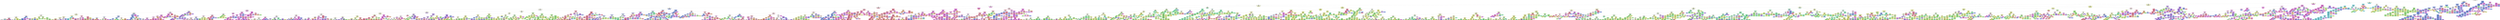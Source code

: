digraph Tree {
node [shape=box, style="filled, rounded", color="black", fontname=helvetica] ;
edge [fontname=helvetica] ;
0 [label="X[2] <= 4.5\ngini = 0.831\nsamples = 43314\nvalue = [1342, 11322, 5643, 1904, 1894, 9845, 1993, 5974, 3397]", fillcolor="#fdfef6"] ;
1 [label="X[56] <= 3.5\ngini = 0.834\nsamples = 38449\nvalue = [1337, 11317, 5634, 1904, 1894, 5186, 1976, 5811, 3390]", fillcolor="#f8fbde"] ;
0 -> 1 [labeldistance=2.5, labelangle=45, headlabel="True"] ;
2 [label="X[27] <= 4.5\ngini = 0.821\nsamples = 35173\nvalue = [1289, 11307, 5634, 1876, 1894, 2197, 1912, 5740, 3324]", fillcolor="#f7fada"] ;
1 -> 2 ;
3 [label="X[89] <= 1.5\ngini = 0.806\nsamples = 33084\nvalue = [1285, 11159, 5507, 1858, 172, 2184, 1884, 5727, 3308]", fillcolor="#f7fad8"] ;
2 -> 3 ;
4 [label="X[5] <= 1.5\ngini = 0.797\nsamples = 30368\nvalue = [1253, 11050, 5413, 1844, 171, 2105, 1745, 3555, 3232]", fillcolor="#f6f9d2"] ;
3 -> 4 ;
5 [label="X[6] <= 1.5\ngini = 0.843\nsamples = 19001\nvalue = [1157, 4751, 2760, 817, 158, 1904, 1287, 3354, 2813]", fillcolor="#fbfded"] ;
4 -> 5 ;
6 [label="X[23] <= 0.5\ngini = 0.849\nsamples = 14572\nvalue = [1125, 2291, 1537, 426, 145, 1840, 1221, 3286, 2701]", fillcolor="#fef5fd"] ;
5 -> 6 ;
7 [label="X[29] <= 1.5\ngini = 0.859\nsamples = 12601\nvalue = [1008, 2266, 1510, 424, 144, 1741, 1188, 1994, 2326]", fillcolor="#fffefe"] ;
6 -> 7 ;
8 [label="X[36] <= 1.5\ngini = 0.857\nsamples = 10275\nvalue = [666, 2192, 1456, 409, 140, 1552, 1114, 1668, 1078]", fillcolor="#fdfdf3"] ;
7 -> 8 ;
9 [label="X[84] <= 0.5\ngini = 0.849\nsamples = 9042\nvalue = [631, 2155, 1435, 315, 139, 805, 1059, 1568, 935]", fillcolor="#fcfdef"] ;
8 -> 9 ;
10 [label="X[64] <= 0.5\ngini = 0.835\nsamples = 4485\nvalue = [444, 679, 288, 96, 118, 595, 488, 1322, 455]", fillcolor="#fbdef8"] ;
9 -> 10 ;
11 [label="X[32] <= 3.5\ngini = 0.859\nsamples = 3309\nvalue = [345, 645, 247, 93, 112, 502, 410, 630, 325]", fillcolor="#fffffe"] ;
10 -> 11 ;
12 [label="X[65] <= 0.5\ngini = 0.856\nsamples = 3135\nvalue = [340, 644, 244, 93, 112, 485, 268, 624, 325]", fillcolor="#fffffd"] ;
11 -> 12 ;
13 [label="X[18] <= 0.5\ngini = 0.856\nsamples = 2637\nvalue = [260, 626, 241, 91, 102, 456, 242, 352, 267]", fillcolor="#fcfdf0"] ;
12 -> 13 ;
14 [label="X[34] <= 0.5\ngini = 0.852\nsamples = 2213\nvalue = [227, 601, 235, 75, 96, 212, 222, 297, 248]", fillcolor="#f9fbe0"] ;
13 -> 14 ;
15 [label="X[88] <= 6.5\ngini = 0.867\nsamples = 1395\nvalue = [197, 227, 111, 20, 70, 183, 180, 235, 172]", fillcolor="#fffeff"] ;
14 -> 15 ;
16 [label="X[2] <= 2.5\ngini = 0.863\nsamples = 1276\nvalue = [197, 161, 63, 20, 67, 181, 180, 235, 172]", fillcolor="#fef8fe"] ;
15 -> 16 ;
17 [label="X[69] <= 2.5\ngini = 0.862\nsamples = 1222\nvalue = [197, 161, 63, 20, 67, 131, 178, 233, 172]", fillcolor="#fef8fe"] ;
16 -> 17 ;
18 [label="X[90] <= 2.5\ngini = 0.857\nsamples = 1152\nvalue = [197, 108, 50, 16, 67, 131, 178, 233, 172]", fillcolor="#fef8fd"] ;
17 -> 18 ;
19 [label="X[27] <= 2.5\ngini = 0.856\nsamples = 1104\nvalue = [196, 108, 50, 16, 67, 130, 175, 233, 129]", fillcolor="#fef7fd"] ;
18 -> 19 ;
20 [label="gini = 0.848\nsamples = 1048\nvalue = [194, 105, 49, 16, 27, 129, 169, 233, 126]", fillcolor="#fef6fd"] ;
19 -> 20 ;
21 [label="gini = 0.471\nsamples = 56\nvalue = [2, 3, 1, 0, 40, 1, 6, 0, 3]", fillcolor="#78e4ed"] ;
19 -> 21 ;
22 [label="X[25] <= 2.5\ngini = 0.193\nsamples = 48\nvalue = [1, 0, 0, 0, 0, 1, 3, 0, 43]", fillcolor="#e84f75"] ;
18 -> 22 ;
23 [label="gini = 0.086\nsamples = 45\nvalue = [1, 0, 0, 0, 0, 1, 0, 0, 43]", fillcolor="#e6426b"] ;
22 -> 23 ;
24 [label="gini = 0.0\nsamples = 3\nvalue = [0, 0, 0, 0, 0, 0, 3, 0, 0]", fillcolor="#8139e5"] ;
22 -> 24 ;
25 [label="X[16] <= 0.5\ngini = 0.389\nsamples = 70\nvalue = [0, 53, 13, 4, 0, 0, 0, 0, 0]", fillcolor="#e3ed74"] ;
17 -> 25 ;
26 [label="X[7] <= 0.5\ngini = 0.625\nsamples = 24\nvalue = [0, 10, 10, 4, 0, 0, 0, 0, 0]", fillcolor="#ffffff"] ;
25 -> 26 ;
27 [label="gini = 0.498\nsamples = 17\nvalue = [0, 9, 8, 0, 0, 0, 0, 0, 0]", fillcolor="#fbfce9"] ;
26 -> 27 ;
28 [label="gini = 0.571\nsamples = 7\nvalue = [0, 1, 2, 4, 0, 0, 0, 0, 0]", fillcolor="#b0f5cd"] ;
26 -> 28 ;
29 [label="X[51] <= 0.5\ngini = 0.122\nsamples = 46\nvalue = [0, 43, 3, 0, 0, 0, 0, 0, 0]", fillcolor="#dae747"] ;
25 -> 29 ;
30 [label="gini = 0.0\nsamples = 43\nvalue = [0, 43, 0, 0, 0, 0, 0, 0, 0]", fillcolor="#d7e539"] ;
29 -> 30 ;
31 [label="gini = 0.0\nsamples = 3\nvalue = [0, 0, 3, 0, 0, 0, 0, 0, 0]", fillcolor="#64e539"] ;
29 -> 31 ;
32 [label="X[32] <= 1.5\ngini = 0.14\nsamples = 54\nvalue = [0, 0, 0, 0, 0, 50, 2, 2, 0]", fillcolor="#4870e7"] ;
16 -> 32 ;
33 [label="X[4] <= 6.5\ngini = 0.075\nsamples = 52\nvalue = [0, 0, 0, 0, 0, 50, 1, 1, 0]", fillcolor="#416ae6"] ;
32 -> 33 ;
34 [label="X[51] <= 10.5\ngini = 0.038\nsamples = 51\nvalue = [0, 0, 0, 0, 0, 50, 1, 0, 0]", fillcolor="#3d67e6"] ;
33 -> 34 ;
35 [label="gini = 0.0\nsamples = 50\nvalue = [0, 0, 0, 0, 0, 50, 0, 0, 0]", fillcolor="#3964e5"] ;
34 -> 35 ;
36 [label="gini = 0.0\nsamples = 1\nvalue = [0, 0, 0, 0, 0, 0, 1, 0, 0]", fillcolor="#8139e5"] ;
34 -> 36 ;
37 [label="gini = 0.0\nsamples = 1\nvalue = [0, 0, 0, 0, 0, 0, 0, 1, 0]", fillcolor="#e539d7"] ;
33 -> 37 ;
38 [label="X[12] <= 6.0\ngini = 0.5\nsamples = 2\nvalue = [0, 0, 0, 0, 0, 0, 1, 1, 0]", fillcolor="#ffffff"] ;
32 -> 38 ;
39 [label="gini = 0.0\nsamples = 1\nvalue = [0, 0, 0, 0, 0, 0, 0, 1, 0]", fillcolor="#e539d7"] ;
38 -> 39 ;
40 [label="gini = 0.0\nsamples = 1\nvalue = [0, 0, 0, 0, 0, 0, 1, 0, 0]", fillcolor="#8139e5"] ;
38 -> 40 ;
41 [label="X[68] <= 1.5\ngini = 0.529\nsamples = 119\nvalue = [0, 66, 48, 0, 3, 2, 0, 0, 0]", fillcolor="#f5f8cd"] ;
15 -> 41 ;
42 [label="X[42] <= 5.0\ngini = 0.447\nsamples = 75\nvalue = [0, 53, 17, 0, 3, 2, 0, 0, 0]", fillcolor="#e6ef84"] ;
41 -> 42 ;
43 [label="X[72] <= 3.5\ngini = 0.404\nsamples = 68\nvalue = [0, 51, 12, 0, 3, 2, 0, 0, 0]", fillcolor="#e3ed75"] ;
42 -> 43 ;
44 [label="X[7] <= 2.5\ngini = 0.372\nsamples = 65\nvalue = [0, 50, 12, 0, 3, 0, 0, 0, 0]", fillcolor="#e2ec71"] ;
43 -> 44 ;
45 [label="gini = 0.338\nsamples = 62\nvalue = [0, 49, 12, 0, 1, 0, 0, 0, 0]", fillcolor="#e1ec6c"] ;
44 -> 45 ;
46 [label="gini = 0.444\nsamples = 3\nvalue = [0, 1, 0, 0, 2, 0, 0, 0, 0]", fillcolor="#9cebf2"] ;
44 -> 46 ;
47 [label="X[42] <= 0.5\ngini = 0.444\nsamples = 3\nvalue = [0, 1, 0, 0, 0, 2, 0, 0, 0]", fillcolor="#9cb2f2"] ;
43 -> 47 ;
48 [label="gini = 0.0\nsamples = 2\nvalue = [0, 0, 0, 0, 0, 2, 0, 0, 0]", fillcolor="#3964e5"] ;
47 -> 48 ;
49 [label="gini = 0.0\nsamples = 1\nvalue = [0, 1, 0, 0, 0, 0, 0, 0, 0]", fillcolor="#d7e539"] ;
47 -> 49 ;
50 [label="X[25] <= 7.5\ngini = 0.408\nsamples = 7\nvalue = [0, 2, 5, 0, 0, 0, 0, 0, 0]", fillcolor="#a2ef88"] ;
42 -> 50 ;
51 [label="gini = 0.0\nsamples = 2\nvalue = [0, 2, 0, 0, 0, 0, 0, 0, 0]", fillcolor="#d7e539"] ;
50 -> 51 ;
52 [label="gini = 0.0\nsamples = 5\nvalue = [0, 0, 5, 0, 0, 0, 0, 0, 0]", fillcolor="#64e539"] ;
50 -> 52 ;
53 [label="X[16] <= 3.5\ngini = 0.416\nsamples = 44\nvalue = [0, 13, 31, 0, 0, 0, 0, 0, 0]", fillcolor="#a5f08c"] ;
41 -> 53 ;
54 [label="X[42] <= 1.5\ngini = 0.444\nsamples = 9\nvalue = [0, 6, 3, 0, 0, 0, 0, 0, 0]", fillcolor="#ebf29c"] ;
53 -> 54 ;
55 [label="gini = 0.0\nsamples = 3\nvalue = [0, 0, 3, 0, 0, 0, 0, 0, 0]", fillcolor="#64e539"] ;
54 -> 55 ;
56 [label="gini = 0.0\nsamples = 6\nvalue = [0, 6, 0, 0, 0, 0, 0, 0, 0]", fillcolor="#d7e539"] ;
54 -> 56 ;
57 [label="X[63] <= 7.5\ngini = 0.32\nsamples = 35\nvalue = [0, 7, 28, 0, 0, 0, 0, 0, 0]", fillcolor="#8bec6a"] ;
53 -> 57 ;
58 [label="gini = 0.0\nsamples = 19\nvalue = [0, 0, 19, 0, 0, 0, 0, 0, 0]", fillcolor="#64e539"] ;
57 -> 58 ;
59 [label="X[42] <= 5.5\ngini = 0.492\nsamples = 16\nvalue = [0, 7, 9, 0, 0, 0, 0, 0, 0]", fillcolor="#ddf9d3"] ;
57 -> 59 ;
60 [label="gini = 0.486\nsamples = 12\nvalue = [0, 7, 5, 0, 0, 0, 0, 0, 0]", fillcolor="#f4f8c6"] ;
59 -> 60 ;
61 [label="gini = 0.0\nsamples = 4\nvalue = [0, 0, 4, 0, 0, 0, 0, 0, 0]", fillcolor="#64e539"] ;
59 -> 61 ;
62 [label="X[58] <= 4.5\ngini = 0.743\nsamples = 818\nvalue = [30, 374, 124, 55, 26, 29, 42, 62, 76]", fillcolor="#f1f6b8"] ;
14 -> 62 ;
63 [label="X[27] <= 2.5\ngini = 0.718\nsamples = 759\nvalue = [27, 370, 122, 55, 25, 29, 42, 47, 42]", fillcolor="#eff5b2"] ;
62 -> 63 ;
64 [label="X[79] <= 0.5\ngini = 0.702\nsamples = 730\nvalue = [27, 366, 122, 55, 5, 28, 41, 47, 39]", fillcolor="#eff5b0"] ;
63 -> 64 ;
65 [label="X[8] <= 0.5\ngini = 0.675\nsamples = 692\nvalue = [18, 365, 122, 54, 5, 22, 33, 35, 38]", fillcolor="#eef4ab"] ;
64 -> 65 ;
66 [label="X[35] <= 1.5\ngini = 0.643\nsamples = 646\nvalue = [15, 360, 118, 53, 5, 18, 26, 25, 26]", fillcolor="#edf3a4"] ;
65 -> 66 ;
67 [label="gini = 0.631\nsamples = 634\nvalue = [15, 360, 118, 53, 5, 18, 25, 24, 16]", fillcolor="#ecf3a2"] ;
66 -> 67 ;
68 [label="gini = 0.292\nsamples = 12\nvalue = [0, 0, 0, 0, 0, 0, 1, 1, 10]", fillcolor="#ea5d80"] ;
66 -> 68 ;
69 [label="X[67] <= 2.5\ngini = 0.83\nsamples = 46\nvalue = [3, 5, 4, 1, 0, 4, 7, 10, 12]", fillcolor="#fef4f6"] ;
65 -> 69 ;
70 [label="gini = 0.813\nsamples = 41\nvalue = [3, 5, 4, 1, 0, 4, 2, 10, 12]", fillcolor="#fdf2f5"] ;
69 -> 70 ;
71 [label="gini = 0.0\nsamples = 5\nvalue = [0, 0, 0, 0, 0, 0, 5, 0, 0]", fillcolor="#8139e5"] ;
69 -> 71 ;
72 [label="X[52] <= 3.0\ngini = 0.773\nsamples = 38\nvalue = [9, 1, 0, 1, 0, 6, 8, 12, 1]", fillcolor="#fcebfb"] ;
64 -> 72 ;
73 [label="X[63] <= 2.5\ngini = 0.754\nsamples = 35\nvalue = [9, 1, 0, 1, 0, 3, 8, 12, 1]", fillcolor="#fce8fa"] ;
72 -> 73 ;
74 [label="gini = 0.727\nsamples = 22\nvalue = [7, 1, 0, 1, 0, 1, 8, 4, 0]", fillcolor="#f7f2fd"] ;
73 -> 74 ;
75 [label="gini = 0.568\nsamples = 13\nvalue = [2, 0, 0, 0, 0, 2, 0, 8, 1]", fillcolor="#f193e9"] ;
73 -> 75 ;
76 [label="gini = 0.0\nsamples = 3\nvalue = [0, 0, 0, 0, 0, 3, 0, 0, 0]", fillcolor="#3964e5"] ;
72 -> 76 ;
77 [label="X[81] <= 0.5\ngini = 0.492\nsamples = 29\nvalue = [0, 4, 0, 0, 20, 1, 1, 0, 3]", fillcolor="#80e5ee"] ;
63 -> 77 ;
78 [label="X[37] <= 0.5\ngini = 0.333\nsamples = 25\nvalue = [0, 4, 0, 0, 20, 1, 0, 0, 0]", fillcolor="#68e1eb"] ;
77 -> 78 ;
79 [label="X[31] <= 0.5\ngini = 0.169\nsamples = 22\nvalue = [0, 1, 0, 0, 20, 1, 0, 0, 0]", fillcolor="#4cdbe7"] ;
78 -> 79 ;
80 [label="gini = 0.0\nsamples = 20\nvalue = [0, 0, 0, 0, 20, 0, 0, 0, 0]", fillcolor="#39d7e5"] ;
79 -> 80 ;
81 [label="gini = 0.5\nsamples = 2\nvalue = [0, 1, 0, 0, 0, 1, 0, 0, 0]", fillcolor="#ffffff"] ;
79 -> 81 ;
82 [label="gini = 0.0\nsamples = 3\nvalue = [0, 3, 0, 0, 0, 0, 0, 0, 0]", fillcolor="#d7e539"] ;
78 -> 82 ;
83 [label="X[79] <= 0.5\ngini = 0.375\nsamples = 4\nvalue = [0, 0, 0, 0, 0, 0, 1, 0, 3]", fillcolor="#ee7b98"] ;
77 -> 83 ;
84 [label="gini = 0.0\nsamples = 3\nvalue = [0, 0, 0, 0, 0, 0, 0, 0, 3]", fillcolor="#e53964"] ;
83 -> 84 ;
85 [label="gini = 0.0\nsamples = 1\nvalue = [0, 0, 0, 0, 0, 0, 1, 0, 0]", fillcolor="#8139e5"] ;
83 -> 85 ;
86 [label="X[58] <= 6.5\ngini = 0.595\nsamples = 59\nvalue = [3, 4, 2, 0, 1, 0, 0, 15, 34]", fillcolor="#f4aabc"] ;
62 -> 86 ;
87 [label="X[67] <= 0.5\ngini = 0.67\nsamples = 24\nvalue = [2, 1, 2, 0, 1, 0, 0, 12, 6]", fillcolor="#f6bdf2"] ;
86 -> 87 ;
88 [label="X[68] <= 0.5\ngini = 0.704\nsamples = 14\nvalue = [2, 1, 0, 0, 1, 0, 0, 4, 6]", fillcolor="#fad7e0"] ;
87 -> 88 ;
89 [label="X[61] <= 0.5\ngini = 0.5\nsamples = 6\nvalue = [0, 1, 0, 0, 1, 0, 0, 0, 4]", fillcolor="#ef88a2"] ;
88 -> 89 ;
90 [label="gini = 0.0\nsamples = 4\nvalue = [0, 0, 0, 0, 0, 0, 0, 0, 4]", fillcolor="#e53964"] ;
89 -> 90 ;
91 [label="gini = 0.5\nsamples = 2\nvalue = [0, 1, 0, 0, 1, 0, 0, 0, 0]", fillcolor="#ffffff"] ;
89 -> 91 ;
92 [label="X[68] <= 2.5\ngini = 0.625\nsamples = 8\nvalue = [2, 0, 0, 0, 0, 0, 0, 4, 2]", fillcolor="#f6bdf2"] ;
88 -> 92 ;
93 [label="gini = 0.444\nsamples = 6\nvalue = [2, 0, 0, 0, 0, 0, 0, 4, 0]", fillcolor="#f29ceb"] ;
92 -> 93 ;
94 [label="gini = 0.0\nsamples = 2\nvalue = [0, 0, 0, 0, 0, 0, 0, 0, 2]", fillcolor="#e53964"] ;
92 -> 94 ;
95 [label="X[34] <= 5.0\ngini = 0.32\nsamples = 10\nvalue = [0, 0, 2, 0, 0, 0, 0, 8, 0]", fillcolor="#ec6ae1"] ;
87 -> 95 ;
96 [label="gini = 0.0\nsamples = 8\nvalue = [0, 0, 0, 0, 0, 0, 0, 8, 0]", fillcolor="#e539d7"] ;
95 -> 96 ;
97 [label="gini = 0.0\nsamples = 2\nvalue = [0, 0, 2, 0, 0, 0, 0, 0, 0]", fillcolor="#64e539"] ;
95 -> 97 ;
98 [label="X[37] <= 1.5\ngini = 0.344\nsamples = 35\nvalue = [1, 3, 0, 0, 0, 0, 0, 3, 28]", fillcolor="#eb6486"] ;
86 -> 98 ;
99 [label="X[27] <= 3.5\ngini = 0.27\nsamples = 33\nvalue = [1, 1, 0, 0, 0, 0, 0, 3, 28]", fillcolor="#e95a7e"] ;
98 -> 99 ;
100 [label="X[7] <= 9.5\ngini = 0.225\nsamples = 32\nvalue = [0, 1, 0, 0, 0, 0, 0, 3, 28]", fillcolor="#e95479"] ;
99 -> 100 ;
101 [label="gini = 0.175\nsamples = 31\nvalue = [0, 0, 0, 0, 0, 0, 0, 3, 28]", fillcolor="#e84e75"] ;
100 -> 101 ;
102 [label="gini = 0.0\nsamples = 1\nvalue = [0, 1, 0, 0, 0, 0, 0, 0, 0]", fillcolor="#d7e539"] ;
100 -> 102 ;
103 [label="gini = 0.0\nsamples = 1\nvalue = [1, 0, 0, 0, 0, 0, 0, 0, 0]", fillcolor="#e58139"] ;
99 -> 103 ;
104 [label="gini = 0.0\nsamples = 2\nvalue = [0, 2, 0, 0, 0, 0, 0, 0, 0]", fillcolor="#d7e539"] ;
98 -> 104 ;
105 [label="X[28] <= 6.5\ngini = 0.636\nsamples = 424\nvalue = [33, 25, 6, 16, 6, 244, 20, 55, 19]", fillcolor="#9ab0f2"] ;
13 -> 105 ;
106 [label="X[33] <= 0.5\ngini = 0.612\nsamples = 403\nvalue = [33, 25, 6, 16, 6, 243, 20, 35, 19]", fillcolor="#8fa7f0"] ;
105 -> 106 ;
107 [label="X[36] <= 0.5\ngini = 0.767\nsamples = 229\nvalue = [26, 22, 4, 15, 3, 97, 17, 30, 15]", fillcolor="#bccbf6"] ;
106 -> 107 ;
108 [label="X[34] <= 0.5\ngini = 0.826\nsamples = 152\nvalue = [21, 19, 4, 9, 2, 47, 14, 24, 12]", fillcolor="#dbe3fa"] ;
107 -> 108 ;
109 [label="X[16] <= 9.5\ngini = 0.757\nsamples = 99\nvalue = [18, 4, 1, 3, 0, 41, 9, 13, 10]", fillcolor="#c7d3f8"] ;
108 -> 109 ;
110 [label="X[81] <= 1.5\ngini = 0.743\nsamples = 92\nvalue = [12, 4, 1, 3, 0, 41, 9, 12, 10]", fillcolor="#b7c7f6"] ;
109 -> 110 ;
111 [label="gini = 0.727\nsamples = 88\nvalue = [12, 4, 1, 3, 0, 41, 9, 12, 6]", fillcolor="#b3c4f5"] ;
110 -> 111 ;
112 [label="gini = 0.0\nsamples = 4\nvalue = [0, 0, 0, 0, 0, 0, 0, 0, 4]", fillcolor="#e53964"] ;
110 -> 112 ;
113 [label="X[79] <= 0.5\ngini = 0.245\nsamples = 7\nvalue = [6, 0, 0, 0, 0, 0, 0, 1, 0]", fillcolor="#e9965a"] ;
109 -> 113 ;
114 [label="gini = 0.0\nsamples = 6\nvalue = [6, 0, 0, 0, 0, 0, 0, 0, 0]", fillcolor="#e58139"] ;
113 -> 114 ;
115 [label="gini = 0.0\nsamples = 1\nvalue = [0, 0, 0, 0, 0, 0, 0, 1, 0]", fillcolor="#e539d7"] ;
113 -> 115 ;
116 [label="X[13] <= 0.5\ngini = 0.833\nsamples = 53\nvalue = [3, 15, 3, 6, 2, 6, 5, 11, 2]", fillcolor="#fbfdec"] ;
108 -> 116 ;
117 [label="X[17] <= 1.5\ngini = 0.835\nsamples = 45\nvalue = [3, 14, 3, 6, 2, 6, 5, 4, 2]", fillcolor="#f7fad6"] ;
116 -> 117 ;
118 [label="gini = 0.799\nsamples = 34\nvalue = [3, 12, 0, 1, 2, 6, 5, 3, 2]", fillcolor="#f6f9d5"] ;
117 -> 118 ;
119 [label="gini = 0.678\nsamples = 11\nvalue = [0, 2, 3, 5, 0, 0, 0, 1, 0]", fillcolor="#cef8e0"] ;
117 -> 119 ;
120 [label="X[63] <= 1.5\ngini = 0.219\nsamples = 8\nvalue = [0, 1, 0, 0, 0, 0, 0, 7, 0]", fillcolor="#e955dd"] ;
116 -> 120 ;
121 [label="gini = 0.0\nsamples = 1\nvalue = [0, 1, 0, 0, 0, 0, 0, 0, 0]", fillcolor="#d7e539"] ;
120 -> 121 ;
122 [label="gini = 0.0\nsamples = 7\nvalue = [0, 0, 0, 0, 0, 0, 0, 7, 0]", fillcolor="#e539d7"] ;
120 -> 122 ;
123 [label="X[85] <= 0.5\ngini = 0.557\nsamples = 77\nvalue = [5, 3, 0, 6, 1, 50, 3, 6, 3]", fillcolor="#849fef"] ;
107 -> 123 ;
124 [label="X[83] <= 2.0\ngini = 0.413\nsamples = 66\nvalue = [1, 1, 0, 5, 1, 50, 1, 5, 2]", fillcolor="#6d8dec"] ;
123 -> 124 ;
125 [label="X[27] <= 1.5\ngini = 0.319\nsamples = 61\nvalue = [1, 0, 0, 1, 1, 50, 1, 5, 2]", fillcolor="#6082ea"] ;
124 -> 125 ;
126 [label="gini = 0.202\nsamples = 55\nvalue = [1, 0, 0, 1, 0, 49, 0, 3, 1]", fillcolor="#5076e8"] ;
125 -> 126 ;
127 [label="gini = 0.778\nsamples = 6\nvalue = [0, 0, 0, 0, 1, 1, 1, 2, 1]", fillcolor="#fad7f7"] ;
125 -> 127 ;
128 [label="X[6] <= 0.5\ngini = 0.32\nsamples = 5\nvalue = [0, 1, 0, 4, 0, 0, 0, 0, 0]", fillcolor="#6aeca0"] ;
124 -> 128 ;
129 [label="gini = 0.0\nsamples = 1\nvalue = [0, 1, 0, 0, 0, 0, 0, 0, 0]", fillcolor="#d7e539"] ;
128 -> 129 ;
130 [label="gini = 0.0\nsamples = 4\nvalue = [0, 0, 0, 4, 0, 0, 0, 0, 0]", fillcolor="#39e581"] ;
128 -> 130 ;
131 [label="X[12] <= 0.5\ngini = 0.777\nsamples = 11\nvalue = [4, 2, 0, 1, 0, 0, 2, 1, 1]", fillcolor="#f9e3d3"] ;
123 -> 131 ;
132 [label="X[86] <= 0.5\ngini = 0.778\nsamples = 6\nvalue = [0, 2, 0, 1, 0, 0, 1, 1, 1]", fillcolor="#f7fad7"] ;
131 -> 132 ;
133 [label="gini = 0.75\nsamples = 4\nvalue = [0, 0, 0, 1, 0, 0, 1, 1, 1]", fillcolor="#ffffff"] ;
132 -> 133 ;
134 [label="gini = 0.0\nsamples = 2\nvalue = [0, 2, 0, 0, 0, 0, 0, 0, 0]", fillcolor="#d7e539"] ;
132 -> 134 ;
135 [label="X[67] <= 3.0\ngini = 0.32\nsamples = 5\nvalue = [4, 0, 0, 0, 0, 0, 1, 0, 0]", fillcolor="#eca06a"] ;
131 -> 135 ;
136 [label="gini = 0.0\nsamples = 4\nvalue = [4, 0, 0, 0, 0, 0, 0, 0, 0]", fillcolor="#e58139"] ;
135 -> 136 ;
137 [label="gini = 0.0\nsamples = 1\nvalue = [0, 0, 0, 0, 0, 0, 1, 0, 0]", fillcolor="#8139e5"] ;
135 -> 137 ;
138 [label="X[67] <= 2.5\ngini = 0.292\nsamples = 174\nvalue = [7, 3, 2, 1, 3, 146, 3, 5, 4]", fillcolor="#5a7ee9"] ;
106 -> 138 ;
139 [label="X[27] <= 2.5\ngini = 0.252\nsamples = 168\nvalue = [3, 3, 1, 1, 3, 145, 3, 5, 4]", fillcolor="#557ae9"] ;
138 -> 139 ;
140 [label="X[58] <= 4.5\ngini = 0.225\nsamples = 165\nvalue = [3, 3, 1, 1, 0, 145, 3, 5, 4]", fillcolor="#5277e8"] ;
139 -> 140 ;
141 [label="X[34] <= 2.5\ngini = 0.178\nsamples = 159\nvalue = [2, 3, 1, 1, 0, 144, 3, 4, 1]", fillcolor="#4c73e8"] ;
140 -> 141 ;
142 [label="gini = 0.147\nsamples = 156\nvalue = [2, 1, 1, 0, 0, 144, 3, 4, 1]", fillcolor="#4970e7"] ;
141 -> 142 ;
143 [label="gini = 0.444\nsamples = 3\nvalue = [0, 2, 0, 1, 0, 0, 0, 0, 0]", fillcolor="#ebf29c"] ;
141 -> 143 ;
144 [label="X[34] <= 0.5\ngini = 0.667\nsamples = 6\nvalue = [1, 0, 0, 0, 0, 1, 0, 1, 3]", fillcolor="#f5b0c1"] ;
140 -> 144 ;
145 [label="gini = 0.667\nsamples = 3\nvalue = [1, 0, 0, 0, 0, 1, 0, 1, 0]", fillcolor="#ffffff"] ;
144 -> 145 ;
146 [label="gini = 0.0\nsamples = 3\nvalue = [0, 0, 0, 0, 0, 0, 0, 0, 3]", fillcolor="#e53964"] ;
144 -> 146 ;
147 [label="gini = 0.0\nsamples = 3\nvalue = [0, 0, 0, 0, 3, 0, 0, 0, 0]", fillcolor="#39d7e5"] ;
139 -> 147 ;
148 [label="X[40] <= 0.5\ngini = 0.5\nsamples = 6\nvalue = [4, 0, 1, 0, 0, 1, 0, 0, 0]", fillcolor="#efb388"] ;
138 -> 148 ;
149 [label="gini = 0.0\nsamples = 4\nvalue = [4, 0, 0, 0, 0, 0, 0, 0, 0]", fillcolor="#e58139"] ;
148 -> 149 ;
150 [label="X[86] <= 0.5\ngini = 0.5\nsamples = 2\nvalue = [0, 0, 1, 0, 0, 1, 0, 0, 0]", fillcolor="#ffffff"] ;
148 -> 150 ;
151 [label="gini = 0.0\nsamples = 1\nvalue = [0, 0, 1, 0, 0, 0, 0, 0, 0]", fillcolor="#64e539"] ;
150 -> 151 ;
152 [label="gini = 0.0\nsamples = 1\nvalue = [0, 0, 0, 0, 0, 1, 0, 0, 0]", fillcolor="#3964e5"] ;
150 -> 152 ;
153 [label="X[5] <= 0.5\ngini = 0.091\nsamples = 21\nvalue = [0, 0, 0, 0, 0, 1, 0, 20, 0]", fillcolor="#e643d9"] ;
105 -> 153 ;
154 [label="gini = 0.0\nsamples = 20\nvalue = [0, 0, 0, 0, 0, 0, 0, 20, 0]", fillcolor="#e539d7"] ;
153 -> 154 ;
155 [label="gini = 0.0\nsamples = 1\nvalue = [0, 0, 0, 0, 0, 1, 0, 0, 0]", fillcolor="#3964e5"] ;
153 -> 155 ;
156 [label="X[90] <= 5.5\ngini = 0.654\nsamples = 498\nvalue = [80, 18, 3, 2, 10, 29, 26, 272, 58]", fillcolor="#f3a4ed"] ;
12 -> 156 ;
157 [label="X[65] <= 4.5\ngini = 0.617\nsamples = 464\nvalue = [76, 18, 3, 2, 10, 29, 26, 272, 28]", fillcolor="#f29beb"] ;
156 -> 157 ;
158 [label="X[53] <= 2.5\ngini = 0.714\nsamples = 353\nvalue = [74, 17, 3, 2, 10, 28, 25, 166, 28]", fillcolor="#f6bef2"] ;
157 -> 158 ;
159 [label="X[73] <= 6.5\ngini = 0.765\nsamples = 303\nvalue = [73, 17, 3, 2, 10, 28, 25, 117, 28]", fillcolor="#fad9f7"] ;
158 -> 159 ;
160 [label="X[35] <= 1.5\ngini = 0.77\nsamples = 275\nvalue = [52, 17, 3, 2, 10, 28, 25, 110, 28]", fillcolor="#f8ccf5"] ;
159 -> 160 ;
161 [label="X[89] <= 0.5\ngini = 0.782\nsamples = 235\nvalue = [52, 17, 3, 2, 10, 27, 25, 86, 13]", fillcolor="#fadaf8"] ;
160 -> 161 ;
162 [label="X[36] <= 0.5\ngini = 0.809\nsamples = 193\nvalue = [49, 16, 3, 2, 10, 26, 20, 56, 11]", fillcolor="#fef5fd"] ;
161 -> 162 ;
163 [label="gini = 0.785\nsamples = 163\nvalue = [47, 14, 3, 2, 10, 12, 12, 53, 10]", fillcolor="#fef5fd"] ;
162 -> 163 ;
164 [label="gini = 0.691\nsamples = 30\nvalue = [2, 2, 0, 0, 0, 14, 8, 3, 1]", fillcolor="#c9d5f8"] ;
162 -> 164 ;
165 [label="X[45] <= 2.5\ngini = 0.467\nsamples = 42\nvalue = [3, 1, 0, 0, 0, 1, 5, 30, 2]", fillcolor="#ed79e4"] ;
161 -> 165 ;
166 [label="gini = 0.404\nsamples = 38\nvalue = [3, 1, 0, 0, 0, 1, 2, 29, 2]", fillcolor="#ec6ce1"] ;
165 -> 166 ;
167 [label="gini = 0.375\nsamples = 4\nvalue = [0, 0, 0, 0, 0, 0, 3, 1, 0]", fillcolor="#ab7bee"] ;
165 -> 167 ;
168 [label="X[30] <= 0.5\ngini = 0.499\nsamples = 40\nvalue = [0, 0, 0, 0, 0, 1, 0, 24, 15]", fillcolor="#f6b8f1"] ;
160 -> 168 ;
169 [label="X[38] <= 2.5\ngini = 0.26\nsamples = 13\nvalue = [0, 0, 0, 0, 0, 0, 0, 2, 11]", fillcolor="#ea5d80"] ;
168 -> 169 ;
170 [label="gini = 0.0\nsamples = 11\nvalue = [0, 0, 0, 0, 0, 0, 0, 0, 11]", fillcolor="#e53964"] ;
169 -> 170 ;
171 [label="gini = 0.0\nsamples = 2\nvalue = [0, 0, 0, 0, 0, 0, 0, 2, 0]", fillcolor="#e539d7"] ;
169 -> 171 ;
172 [label="X[68] <= 0.5\ngini = 0.313\nsamples = 27\nvalue = [0, 0, 0, 0, 0, 1, 0, 22, 4]", fillcolor="#eb64e0"] ;
168 -> 172 ;
173 [label="gini = 0.083\nsamples = 23\nvalue = [0, 0, 0, 0, 0, 0, 0, 22, 1]", fillcolor="#e642d9"] ;
172 -> 173 ;
174 [label="gini = 0.375\nsamples = 4\nvalue = [0, 0, 0, 0, 0, 1, 0, 0, 3]", fillcolor="#ee7b98"] ;
172 -> 174 ;
175 [label="X[45] <= 1.5\ngini = 0.375\nsamples = 28\nvalue = [21, 0, 0, 0, 0, 0, 0, 7, 0]", fillcolor="#eeab7b"] ;
159 -> 175 ;
176 [label="X[16] <= 2.0\ngini = 0.269\nsamples = 25\nvalue = [21, 0, 0, 0, 0, 0, 0, 4, 0]", fillcolor="#ea995f"] ;
175 -> 176 ;
177 [label="gini = 0.0\nsamples = 2\nvalue = [0, 0, 0, 0, 0, 0, 0, 2, 0]", fillcolor="#e539d7"] ;
176 -> 177 ;
178 [label="X[28] <= 0.5\ngini = 0.159\nsamples = 23\nvalue = [21, 0, 0, 0, 0, 0, 0, 2, 0]", fillcolor="#e78d4c"] ;
176 -> 178 ;
179 [label="gini = 0.0\nsamples = 21\nvalue = [21, 0, 0, 0, 0, 0, 0, 0, 0]", fillcolor="#e58139"] ;
178 -> 179 ;
180 [label="gini = 0.0\nsamples = 2\nvalue = [0, 0, 0, 0, 0, 0, 0, 2, 0]", fillcolor="#e539d7"] ;
178 -> 180 ;
181 [label="gini = 0.0\nsamples = 3\nvalue = [0, 0, 0, 0, 0, 0, 0, 3, 0]", fillcolor="#e539d7"] ;
175 -> 181 ;
182 [label="X[14] <= 5.5\ngini = 0.039\nsamples = 50\nvalue = [1, 0, 0, 0, 0, 0, 0, 49, 0]", fillcolor="#e63dd8"] ;
158 -> 182 ;
183 [label="gini = 0.0\nsamples = 49\nvalue = [0, 0, 0, 0, 0, 0, 0, 49, 0]", fillcolor="#e539d7"] ;
182 -> 183 ;
184 [label="gini = 0.0\nsamples = 1\nvalue = [1, 0, 0, 0, 0, 0, 0, 0, 0]", fillcolor="#e58139"] ;
182 -> 184 ;
185 [label="X[21] <= 1.5\ngini = 0.087\nsamples = 111\nvalue = [2, 1, 0, 0, 0, 1, 1, 106, 0]", fillcolor="#e642d9"] ;
157 -> 185 ;
186 [label="X[41] <= 1.5\ngini = 0.037\nsamples = 108\nvalue = [0, 1, 0, 0, 0, 0, 1, 106, 0]", fillcolor="#e53dd8"] ;
185 -> 186 ;
187 [label="X[77] <= 4.0\ngini = 0.019\nsamples = 107\nvalue = [0, 1, 0, 0, 0, 0, 0, 106, 0]", fillcolor="#e53bd7"] ;
186 -> 187 ;
188 [label="gini = 0.0\nsamples = 106\nvalue = [0, 0, 0, 0, 0, 0, 0, 106, 0]", fillcolor="#e539d7"] ;
187 -> 188 ;
189 [label="gini = 0.0\nsamples = 1\nvalue = [0, 1, 0, 0, 0, 0, 0, 0, 0]", fillcolor="#d7e539"] ;
187 -> 189 ;
190 [label="gini = 0.0\nsamples = 1\nvalue = [0, 0, 0, 0, 0, 0, 1, 0, 0]", fillcolor="#8139e5"] ;
186 -> 190 ;
191 [label="X[16] <= 2.5\ngini = 0.444\nsamples = 3\nvalue = [2, 0, 0, 0, 0, 1, 0, 0, 0]", fillcolor="#f2c09c"] ;
185 -> 191 ;
192 [label="gini = 0.0\nsamples = 1\nvalue = [0, 0, 0, 0, 0, 1, 0, 0, 0]", fillcolor="#3964e5"] ;
191 -> 192 ;
193 [label="gini = 0.0\nsamples = 2\nvalue = [2, 0, 0, 0, 0, 0, 0, 0, 0]", fillcolor="#e58139"] ;
191 -> 193 ;
194 [label="X[16] <= 6.5\ngini = 0.208\nsamples = 34\nvalue = [4, 0, 0, 0, 0, 0, 0, 0, 30]", fillcolor="#e85379"] ;
156 -> 194 ;
195 [label="gini = 0.0\nsamples = 27\nvalue = [0, 0, 0, 0, 0, 0, 0, 0, 27]", fillcolor="#e53964"] ;
194 -> 195 ;
196 [label="X[77] <= 1.5\ngini = 0.49\nsamples = 7\nvalue = [4, 0, 0, 0, 0, 0, 0, 0, 3]", fillcolor="#f8e0ce"] ;
194 -> 196 ;
197 [label="X[69] <= 0.5\ngini = 0.375\nsamples = 4\nvalue = [1, 0, 0, 0, 0, 0, 0, 0, 3]", fillcolor="#ee7b98"] ;
196 -> 197 ;
198 [label="gini = 0.0\nsamples = 3\nvalue = [0, 0, 0, 0, 0, 0, 0, 0, 3]", fillcolor="#e53964"] ;
197 -> 198 ;
199 [label="gini = 0.0\nsamples = 1\nvalue = [1, 0, 0, 0, 0, 0, 0, 0, 0]", fillcolor="#e58139"] ;
197 -> 199 ;
200 [label="gini = 0.0\nsamples = 3\nvalue = [3, 0, 0, 0, 0, 0, 0, 0, 0]", fillcolor="#e58139"] ;
196 -> 200 ;
201 [label="X[76] <= 3.0\ngini = 0.322\nsamples = 174\nvalue = [5, 1, 3, 0, 0, 17, 142, 6, 0]", fillcolor="#9b61ea"] ;
11 -> 201 ;
202 [label="X[73] <= 4.5\ngini = 0.284\nsamples = 168\nvalue = [0, 1, 3, 0, 0, 17, 141, 6, 0]", fillcolor="#985cea"] ;
201 -> 202 ;
203 [label="X[88] <= 11.5\ngini = 0.251\nsamples = 164\nvalue = [0, 1, 3, 0, 0, 15, 141, 4, 0]", fillcolor="#9458e9"] ;
202 -> 203 ;
204 [label="X[21] <= 3.0\ngini = 0.233\nsamples = 162\nvalue = [0, 1, 1, 0, 0, 15, 141, 4, 0]", fillcolor="#9355e9"] ;
203 -> 204 ;
205 [label="X[56] <= 1.5\ngini = 0.214\nsamples = 160\nvalue = [0, 1, 1, 0, 0, 15, 141, 2, 0]", fillcolor="#9253e8"] ;
204 -> 205 ;
206 [label="X[92] <= 1.5\ngini = 0.179\nsamples = 154\nvalue = [0, 1, 1, 0, 0, 12, 139, 1, 0]", fillcolor="#8e4ee8"] ;
205 -> 206 ;
207 [label="X[37] <= 5.0\ngini = 0.16\nsamples = 151\nvalue = [0, 1, 1, 0, 0, 10, 138, 1, 0]", fillcolor="#8d4be7"] ;
206 -> 207 ;
208 [label="X[53] <= 4.5\ngini = 0.149\nsamples = 150\nvalue = [0, 0, 1, 0, 0, 10, 138, 1, 0]", fillcolor="#8c4ae7"] ;
207 -> 208 ;
209 [label="gini = 0.138\nsamples = 149\nvalue = [0, 0, 1, 0, 0, 10, 138, 0, 0]", fillcolor="#8b49e7"] ;
208 -> 209 ;
210 [label="gini = 0.0\nsamples = 1\nvalue = [0, 0, 0, 0, 0, 0, 0, 1, 0]", fillcolor="#e539d7"] ;
208 -> 210 ;
211 [label="gini = 0.0\nsamples = 1\nvalue = [0, 1, 0, 0, 0, 0, 0, 0, 0]", fillcolor="#d7e539"] ;
207 -> 211 ;
212 [label="X[56] <= 0.5\ngini = 0.444\nsamples = 3\nvalue = [0, 0, 0, 0, 0, 2, 1, 0, 0]", fillcolor="#9cb2f2"] ;
206 -> 212 ;
213 [label="gini = 0.0\nsamples = 2\nvalue = [0, 0, 0, 0, 0, 2, 0, 0, 0]", fillcolor="#3964e5"] ;
212 -> 213 ;
214 [label="gini = 0.0\nsamples = 1\nvalue = [0, 0, 0, 0, 0, 0, 1, 0, 0]", fillcolor="#8139e5"] ;
212 -> 214 ;
215 [label="X[31] <= 1.0\ngini = 0.611\nsamples = 6\nvalue = [0, 0, 0, 0, 0, 3, 2, 1, 0]", fillcolor="#ced8f8"] ;
205 -> 215 ;
216 [label="X[58] <= 0.5\ngini = 0.444\nsamples = 3\nvalue = [0, 0, 0, 0, 0, 0, 2, 1, 0]", fillcolor="#c09cf2"] ;
215 -> 216 ;
217 [label="gini = 0.0\nsamples = 2\nvalue = [0, 0, 0, 0, 0, 0, 2, 0, 0]", fillcolor="#8139e5"] ;
216 -> 217 ;
218 [label="gini = 0.0\nsamples = 1\nvalue = [0, 0, 0, 0, 0, 0, 0, 1, 0]", fillcolor="#e539d7"] ;
216 -> 218 ;
219 [label="gini = 0.0\nsamples = 3\nvalue = [0, 0, 0, 0, 0, 3, 0, 0, 0]", fillcolor="#3964e5"] ;
215 -> 219 ;
220 [label="gini = 0.0\nsamples = 2\nvalue = [0, 0, 0, 0, 0, 0, 0, 2, 0]", fillcolor="#e539d7"] ;
204 -> 220 ;
221 [label="gini = 0.0\nsamples = 2\nvalue = [0, 0, 2, 0, 0, 0, 0, 0, 0]", fillcolor="#64e539"] ;
203 -> 221 ;
222 [label="X[21] <= 0.5\ngini = 0.5\nsamples = 4\nvalue = [0, 0, 0, 0, 0, 2, 0, 2, 0]", fillcolor="#ffffff"] ;
202 -> 222 ;
223 [label="gini = 0.0\nsamples = 2\nvalue = [0, 0, 0, 0, 0, 2, 0, 0, 0]", fillcolor="#3964e5"] ;
222 -> 223 ;
224 [label="gini = 0.0\nsamples = 2\nvalue = [0, 0, 0, 0, 0, 0, 0, 2, 0]", fillcolor="#e539d7"] ;
222 -> 224 ;
225 [label="X[86] <= 0.5\ngini = 0.278\nsamples = 6\nvalue = [5, 0, 0, 0, 0, 0, 1, 0, 0]", fillcolor="#ea9a61"] ;
201 -> 225 ;
226 [label="gini = 0.0\nsamples = 5\nvalue = [5, 0, 0, 0, 0, 0, 0, 0, 0]", fillcolor="#e58139"] ;
225 -> 226 ;
227 [label="gini = 0.0\nsamples = 1\nvalue = [0, 0, 0, 0, 0, 0, 1, 0, 0]", fillcolor="#8139e5"] ;
225 -> 227 ;
228 [label="X[64] <= 5.5\ngini = 0.622\nsamples = 1176\nvalue = [99, 34, 41, 3, 6, 93, 78, 692, 130]", fillcolor="#f195ea"] ;
10 -> 228 ;
229 [label="X[41] <= 1.5\ngini = 0.722\nsamples = 891\nvalue = [95, 34, 40, 3, 6, 91, 77, 424, 121]", fillcolor="#f5b1ef"] ;
228 -> 229 ;
230 [label="X[10] <= 9.5\ngini = 0.787\nsamples = 676\nvalue = [88, 34, 40, 3, 6, 70, 64, 253, 118]", fillcolor="#f9cff5"] ;
229 -> 230 ;
231 [label="X[60] <= 5.5\ngini = 0.817\nsamples = 608\nvalue = [88, 34, 40, 3, 6, 70, 64, 185, 118]", fillcolor="#fbe4fa"] ;
230 -> 231 ;
232 [label="X[90] <= 2.5\ngini = 0.804\nsamples = 580\nvalue = [88, 27, 19, 3, 6, 70, 64, 185, 118]", fillcolor="#fbe2f9"] ;
231 -> 232 ;
233 [label="X[59] <= 7.5\ngini = 0.802\nsamples = 548\nvalue = [86, 27, 19, 3, 6, 68, 62, 184, 93]", fillcolor="#fad7f7"] ;
232 -> 233 ;
234 [label="X[52] <= 1.5\ngini = 0.789\nsamples = 527\nvalue = [86, 15, 10, 3, 6, 68, 62, 184, 93]", fillcolor="#fad5f7"] ;
233 -> 234 ;
235 [label="X[8] <= 1.5\ngini = 0.776\nsamples = 481\nvalue = [80, 15, 10, 3, 6, 43, 53, 178, 93]", fillcolor="#f9d4f6"] ;
234 -> 235 ;
236 [label="X[58] <= 1.5\ngini = 0.762\nsamples = 419\nvalue = [51, 15, 9, 3, 6, 39, 40, 166, 90]", fillcolor="#f9d1f6"] ;
235 -> 236 ;
237 [label="gini = 0.764\nsamples = 296\nvalue = [39, 13, 7, 3, 5, 33, 37, 123, 36]", fillcolor="#f7bef2"] ;
236 -> 237 ;
238 [label="gini = 0.672\nsamples = 123\nvalue = [12, 2, 2, 0, 1, 6, 3, 43, 54]", fillcolor="#fbe4ea"] ;
236 -> 238 ;
239 [label="X[32] <= 2.5\ngini = 0.693\nsamples = 62\nvalue = [29, 0, 1, 0, 0, 4, 13, 12, 3]", fillcolor="#f7d6be"] ;
235 -> 239 ;
240 [label="gini = 0.641\nsamples = 54\nvalue = [29, 0, 1, 0, 0, 2, 7, 12, 3]", fillcolor="#f4ccaf"] ;
239 -> 240 ;
241 [label="gini = 0.375\nsamples = 8\nvalue = [0, 0, 0, 0, 0, 2, 6, 0, 0]", fillcolor="#ab7bee"] ;
239 -> 241 ;
242 [label="X[56] <= 0.5\ngini = 0.632\nsamples = 46\nvalue = [6, 0, 0, 0, 0, 25, 9, 6, 0]", fillcolor="#a9bcf4"] ;
234 -> 242 ;
243 [label="X[16] <= 5.5\ngini = 0.732\nsamples = 32\nvalue = [6, 0, 0, 0, 0, 11, 9, 6, 0]", fillcolor="#eef2fd"] ;
242 -> 243 ;
244 [label="gini = 0.705\nsamples = 24\nvalue = [6, 0, 0, 0, 0, 10, 3, 5, 0]", fillcolor="#d3ddf9"] ;
243 -> 244 ;
245 [label="gini = 0.406\nsamples = 8\nvalue = [0, 0, 0, 0, 0, 1, 6, 1, 0]", fillcolor="#a572ec"] ;
243 -> 245 ;
246 [label="gini = 0.0\nsamples = 14\nvalue = [0, 0, 0, 0, 0, 14, 0, 0, 0]", fillcolor="#3964e5"] ;
242 -> 246 ;
247 [label="X[6] <= 0.5\ngini = 0.49\nsamples = 21\nvalue = [0, 12, 9, 0, 0, 0, 0, 0, 0]", fillcolor="#f5f8ce"] ;
233 -> 247 ;
248 [label="X[73] <= 0.5\ngini = 0.444\nsamples = 12\nvalue = [0, 4, 8, 0, 0, 0, 0, 0, 0]", fillcolor="#b2f29c"] ;
247 -> 248 ;
249 [label="X[63] <= 1.5\ngini = 0.397\nsamples = 11\nvalue = [0, 3, 8, 0, 0, 0, 0, 0, 0]", fillcolor="#9eef83"] ;
248 -> 249 ;
250 [label="gini = 0.219\nsamples = 8\nvalue = [0, 1, 7, 0, 0, 0, 0, 0, 0]", fillcolor="#7ae955"] ;
249 -> 250 ;
251 [label="gini = 0.444\nsamples = 3\nvalue = [0, 2, 1, 0, 0, 0, 0, 0, 0]", fillcolor="#ebf29c"] ;
249 -> 251 ;
252 [label="gini = 0.0\nsamples = 1\nvalue = [0, 1, 0, 0, 0, 0, 0, 0, 0]", fillcolor="#d7e539"] ;
248 -> 252 ;
253 [label="X[27] <= 1.5\ngini = 0.198\nsamples = 9\nvalue = [0, 8, 1, 0, 0, 0, 0, 0, 0]", fillcolor="#dce852"] ;
247 -> 253 ;
254 [label="X[27] <= 0.5\ngini = 0.32\nsamples = 5\nvalue = [0, 4, 1, 0, 0, 0, 0, 0, 0]", fillcolor="#e1ec6a"] ;
253 -> 254 ;
255 [label="gini = 0.0\nsamples = 3\nvalue = [0, 3, 0, 0, 0, 0, 0, 0, 0]", fillcolor="#d7e539"] ;
254 -> 255 ;
256 [label="gini = 0.5\nsamples = 2\nvalue = [0, 1, 1, 0, 0, 0, 0, 0, 0]", fillcolor="#ffffff"] ;
254 -> 256 ;
257 [label="gini = 0.0\nsamples = 4\nvalue = [0, 4, 0, 0, 0, 0, 0, 0, 0]", fillcolor="#d7e539"] ;
253 -> 257 ;
258 [label="X[52] <= 2.5\ngini = 0.377\nsamples = 32\nvalue = [2, 0, 0, 0, 0, 2, 2, 1, 25]", fillcolor="#eb6788"] ;
232 -> 258 ;
259 [label="X[75] <= 7.0\ngini = 0.25\nsamples = 29\nvalue = [2, 0, 0, 0, 0, 1, 0, 1, 25]", fillcolor="#e9567b"] ;
258 -> 259 ;
260 [label="X[54] <= 1.5\ngini = 0.196\nsamples = 28\nvalue = [2, 0, 0, 0, 0, 1, 0, 0, 25]", fillcolor="#e85076"] ;
259 -> 260 ;
261 [label="X[19] <= 0.5\ngini = 0.137\nsamples = 27\nvalue = [2, 0, 0, 0, 0, 0, 0, 0, 25]", fillcolor="#e74970"] ;
260 -> 261 ;
262 [label="gini = 0.074\nsamples = 26\nvalue = [1, 0, 0, 0, 0, 0, 0, 0, 25]", fillcolor="#e6416a"] ;
261 -> 262 ;
263 [label="gini = 0.0\nsamples = 1\nvalue = [1, 0, 0, 0, 0, 0, 0, 0, 0]", fillcolor="#e58139"] ;
261 -> 263 ;
264 [label="gini = 0.0\nsamples = 1\nvalue = [0, 0, 0, 0, 0, 1, 0, 0, 0]", fillcolor="#3964e5"] ;
260 -> 264 ;
265 [label="gini = 0.0\nsamples = 1\nvalue = [0, 0, 0, 0, 0, 0, 0, 1, 0]", fillcolor="#e539d7"] ;
259 -> 265 ;
266 [label="X[16] <= 22.0\ngini = 0.444\nsamples = 3\nvalue = [0, 0, 0, 0, 0, 1, 2, 0, 0]", fillcolor="#c09cf2"] ;
258 -> 266 ;
267 [label="gini = 0.0\nsamples = 1\nvalue = [0, 0, 0, 0, 0, 1, 0, 0, 0]", fillcolor="#3964e5"] ;
266 -> 267 ;
268 [label="gini = 0.0\nsamples = 2\nvalue = [0, 0, 0, 0, 0, 0, 2, 0, 0]", fillcolor="#8139e5"] ;
266 -> 268 ;
269 [label="X[0] <= 0.5\ngini = 0.375\nsamples = 28\nvalue = [0, 7, 21, 0, 0, 0, 0, 0, 0]", fillcolor="#98ee7b"] ;
231 -> 269 ;
270 [label="X[35] <= 0.5\ngini = 0.269\nsamples = 25\nvalue = [0, 4, 21, 0, 0, 0, 0, 0, 0]", fillcolor="#82ea5f"] ;
269 -> 270 ;
271 [label="X[24] <= 0.5\ngini = 0.091\nsamples = 21\nvalue = [0, 1, 20, 0, 0, 0, 0, 0, 0]", fillcolor="#6ce643"] ;
270 -> 271 ;
272 [label="gini = 0.0\nsamples = 20\nvalue = [0, 0, 20, 0, 0, 0, 0, 0, 0]", fillcolor="#64e539"] ;
271 -> 272 ;
273 [label="gini = 0.0\nsamples = 1\nvalue = [0, 1, 0, 0, 0, 0, 0, 0, 0]", fillcolor="#d7e539"] ;
271 -> 273 ;
274 [label="X[2] <= 0.5\ngini = 0.375\nsamples = 4\nvalue = [0, 3, 1, 0, 0, 0, 0, 0, 0]", fillcolor="#e4ee7b"] ;
270 -> 274 ;
275 [label="gini = 0.0\nsamples = 3\nvalue = [0, 3, 0, 0, 0, 0, 0, 0, 0]", fillcolor="#d7e539"] ;
274 -> 275 ;
276 [label="gini = 0.0\nsamples = 1\nvalue = [0, 0, 1, 0, 0, 0, 0, 0, 0]", fillcolor="#64e539"] ;
274 -> 276 ;
277 [label="gini = 0.0\nsamples = 3\nvalue = [0, 3, 0, 0, 0, 0, 0, 0, 0]", fillcolor="#d7e539"] ;
269 -> 277 ;
278 [label="gini = 0.0\nsamples = 68\nvalue = [0, 0, 0, 0, 0, 0, 0, 68, 0]", fillcolor="#e539d7"] ;
230 -> 278 ;
279 [label="X[76] <= 1.5\ngini = 0.353\nsamples = 215\nvalue = [7, 0, 0, 0, 0, 21, 13, 171, 3]", fillcolor="#eb66e0"] ;
229 -> 279 ;
280 [label="X[39] <= 0.5\ngini = 0.301\nsamples = 201\nvalue = [7, 0, 0, 0, 0, 11, 13, 167, 3]", fillcolor="#ea5dde"] ;
279 -> 280 ;
281 [label="X[52] <= 1.5\ngini = 0.235\nsamples = 187\nvalue = [6, 0, 0, 0, 0, 11, 4, 163, 3]", fillcolor="#e954dc"] ;
280 -> 281 ;
282 [label="X[37] <= 0.5\ngini = 0.199\nsamples = 178\nvalue = [6, 0, 0, 0, 0, 6, 4, 159, 3]", fillcolor="#e84fdb"] ;
281 -> 282 ;
283 [label="X[63] <= 10.0\ngini = 0.172\nsamples = 175\nvalue = [6, 0, 0, 0, 0, 4, 3, 159, 3]", fillcolor="#e74cdb"] ;
282 -> 283 ;
284 [label="X[49] <= 8.0\ngini = 0.154\nsamples = 173\nvalue = [4, 0, 0, 0, 0, 4, 3, 159, 3]", fillcolor="#e749da"] ;
283 -> 284 ;
285 [label="X[83] <= 1.5\ngini = 0.136\nsamples = 168\nvalue = [4, 0, 0, 0, 0, 4, 3, 156, 1]", fillcolor="#e747da"] ;
284 -> 285 ;
286 [label="gini = 0.111\nsamples = 156\nvalue = [2, 0, 0, 0, 0, 4, 3, 147, 0]", fillcolor="#e745d9"] ;
285 -> 286 ;
287 [label="gini = 0.403\nsamples = 12\nvalue = [2, 0, 0, 0, 0, 0, 0, 9, 1]", fillcolor="#ed74e3"] ;
285 -> 287 ;
288 [label="X[56] <= 0.5\ngini = 0.48\nsamples = 5\nvalue = [0, 0, 0, 0, 0, 0, 0, 3, 2]", fillcolor="#f6bdf2"] ;
284 -> 288 ;
289 [label="gini = 0.0\nsamples = 2\nvalue = [0, 0, 0, 0, 0, 0, 0, 0, 2]", fillcolor="#e53964"] ;
288 -> 289 ;
290 [label="gini = 0.0\nsamples = 3\nvalue = [0, 0, 0, 0, 0, 0, 0, 3, 0]", fillcolor="#e539d7"] ;
288 -> 290 ;
291 [label="gini = 0.0\nsamples = 2\nvalue = [2, 0, 0, 0, 0, 0, 0, 0, 0]", fillcolor="#e58139"] ;
283 -> 291 ;
292 [label="X[70] <= 0.5\ngini = 0.444\nsamples = 3\nvalue = [0, 0, 0, 0, 0, 2, 1, 0, 0]", fillcolor="#9cb2f2"] ;
282 -> 292 ;
293 [label="gini = 0.0\nsamples = 1\nvalue = [0, 0, 0, 0, 0, 0, 1, 0, 0]", fillcolor="#8139e5"] ;
292 -> 293 ;
294 [label="gini = 0.0\nsamples = 2\nvalue = [0, 0, 0, 0, 0, 2, 0, 0, 0]", fillcolor="#3964e5"] ;
292 -> 294 ;
295 [label="X[41] <= 3.0\ngini = 0.494\nsamples = 9\nvalue = [0, 0, 0, 0, 0, 5, 0, 4, 0]", fillcolor="#d7e0fa"] ;
281 -> 295 ;
296 [label="gini = 0.0\nsamples = 4\nvalue = [0, 0, 0, 0, 0, 4, 0, 0, 0]", fillcolor="#3964e5"] ;
295 -> 296 ;
297 [label="X[80] <= 0.5\ngini = 0.32\nsamples = 5\nvalue = [0, 0, 0, 0, 0, 1, 0, 4, 0]", fillcolor="#ec6ae1"] ;
295 -> 297 ;
298 [label="gini = 0.0\nsamples = 4\nvalue = [0, 0, 0, 0, 0, 0, 0, 4, 0]", fillcolor="#e539d7"] ;
297 -> 298 ;
299 [label="gini = 0.0\nsamples = 1\nvalue = [0, 0, 0, 0, 0, 1, 0, 0, 0]", fillcolor="#3964e5"] ;
297 -> 299 ;
300 [label="X[32] <= 0.5\ngini = 0.5\nsamples = 14\nvalue = [1, 0, 0, 0, 0, 0, 9, 4, 0]", fillcolor="#c09cf2"] ;
280 -> 300 ;
301 [label="X[7] <= 1.5\ngini = 0.32\nsamples = 5\nvalue = [1, 0, 0, 0, 0, 0, 0, 4, 0]", fillcolor="#ec6ae1"] ;
300 -> 301 ;
302 [label="gini = 0.0\nsamples = 4\nvalue = [0, 0, 0, 0, 0, 0, 0, 4, 0]", fillcolor="#e539d7"] ;
301 -> 302 ;
303 [label="gini = 0.0\nsamples = 1\nvalue = [1, 0, 0, 0, 0, 0, 0, 0, 0]", fillcolor="#e58139"] ;
301 -> 303 ;
304 [label="gini = 0.0\nsamples = 9\nvalue = [0, 0, 0, 0, 0, 0, 9, 0, 0]", fillcolor="#8139e5"] ;
300 -> 304 ;
305 [label="X[82] <= 0.5\ngini = 0.408\nsamples = 14\nvalue = [0, 0, 0, 0, 0, 10, 0, 4, 0]", fillcolor="#88a2ef"] ;
279 -> 305 ;
306 [label="gini = 0.0\nsamples = 10\nvalue = [0, 0, 0, 0, 0, 10, 0, 0, 0]", fillcolor="#3964e5"] ;
305 -> 306 ;
307 [label="gini = 0.0\nsamples = 4\nvalue = [0, 0, 0, 0, 0, 0, 0, 4, 0]", fillcolor="#e539d7"] ;
305 -> 307 ;
308 [label="X[63] <= 14.0\ngini = 0.114\nsamples = 285\nvalue = [4, 0, 1, 0, 0, 2, 1, 268, 9]", fillcolor="#e745d9"] ;
228 -> 308 ;
309 [label="X[16] <= 21.5\ngini = 0.09\nsamples = 281\nvalue = [3, 0, 0, 0, 0, 2, 1, 268, 7]", fillcolor="#e642d9"] ;
308 -> 309 ;
310 [label="X[52] <= 4.0\ngini = 0.077\nsamples = 279\nvalue = [2, 0, 0, 0, 0, 2, 0, 268, 7]", fillcolor="#e641d9"] ;
309 -> 310 ;
311 [label="X[90] <= 0.5\ngini = 0.07\nsamples = 278\nvalue = [2, 0, 0, 0, 0, 2, 0, 268, 6]", fillcolor="#e640d8"] ;
310 -> 311 ;
312 [label="X[74] <= 1.5\ngini = 0.058\nsamples = 270\nvalue = [2, 0, 0, 0, 0, 2, 0, 262, 4]", fillcolor="#e63fd8"] ;
311 -> 312 ;
313 [label="X[34] <= 2.5\ngini = 0.051\nsamples = 268\nvalue = [1, 0, 0, 0, 0, 2, 0, 261, 4]", fillcolor="#e63ed8"] ;
312 -> 313 ;
314 [label="X[18] <= 1.5\ngini = 0.045\nsamples = 264\nvalue = [1, 0, 0, 0, 0, 2, 0, 258, 3]", fillcolor="#e63ed8"] ;
313 -> 314 ;
315 [label="X[24] <= 1.5\ngini = 0.032\nsamples = 248\nvalue = [1, 0, 0, 0, 0, 0, 0, 244, 3]", fillcolor="#e53cd8"] ;
314 -> 315 ;
316 [label="gini = 0.024\nsamples = 243\nvalue = [1, 0, 0, 0, 0, 0, 0, 240, 2]", fillcolor="#e53bd7"] ;
315 -> 316 ;
317 [label="gini = 0.32\nsamples = 5\nvalue = [0, 0, 0, 0, 0, 0, 0, 4, 1]", fillcolor="#ec6ae1"] ;
315 -> 317 ;
318 [label="X[88] <= 1.5\ngini = 0.219\nsamples = 16\nvalue = [0, 0, 0, 0, 0, 2, 0, 14, 0]", fillcolor="#e955dd"] ;
314 -> 318 ;
319 [label="gini = 0.124\nsamples = 15\nvalue = [0, 0, 0, 0, 0, 1, 0, 14, 0]", fillcolor="#e747da"] ;
318 -> 319 ;
320 [label="gini = 0.0\nsamples = 1\nvalue = [0, 0, 0, 0, 0, 1, 0, 0, 0]", fillcolor="#3964e5"] ;
318 -> 320 ;
321 [label="X[76] <= 1.0\ngini = 0.375\nsamples = 4\nvalue = [0, 0, 0, 0, 0, 0, 0, 3, 1]", fillcolor="#ee7be4"] ;
313 -> 321 ;
322 [label="gini = 0.0\nsamples = 2\nvalue = [0, 0, 0, 0, 0, 0, 0, 2, 0]", fillcolor="#e539d7"] ;
321 -> 322 ;
323 [label="X[91] <= 0.5\ngini = 0.5\nsamples = 2\nvalue = [0, 0, 0, 0, 0, 0, 0, 1, 1]", fillcolor="#ffffff"] ;
321 -> 323 ;
324 [label="gini = 0.0\nsamples = 1\nvalue = [0, 0, 0, 0, 0, 0, 0, 1, 0]", fillcolor="#e539d7"] ;
323 -> 324 ;
325 [label="gini = 0.0\nsamples = 1\nvalue = [0, 0, 0, 0, 0, 0, 0, 0, 1]", fillcolor="#e53964"] ;
323 -> 325 ;
326 [label="X[58] <= 8.0\ngini = 0.5\nsamples = 2\nvalue = [1, 0, 0, 0, 0, 0, 0, 1, 0]", fillcolor="#ffffff"] ;
312 -> 326 ;
327 [label="gini = 0.0\nsamples = 1\nvalue = [1, 0, 0, 0, 0, 0, 0, 0, 0]", fillcolor="#e58139"] ;
326 -> 327 ;
328 [label="gini = 0.0\nsamples = 1\nvalue = [0, 0, 0, 0, 0, 0, 0, 1, 0]", fillcolor="#e539d7"] ;
326 -> 328 ;
329 [label="X[64] <= 6.5\ngini = 0.375\nsamples = 8\nvalue = [0, 0, 0, 0, 0, 0, 0, 6, 2]", fillcolor="#ee7be4"] ;
311 -> 329 ;
330 [label="gini = 0.0\nsamples = 2\nvalue = [0, 0, 0, 0, 0, 0, 0, 0, 2]", fillcolor="#e53964"] ;
329 -> 330 ;
331 [label="gini = 0.0\nsamples = 6\nvalue = [0, 0, 0, 0, 0, 0, 0, 6, 0]", fillcolor="#e539d7"] ;
329 -> 331 ;
332 [label="gini = 0.0\nsamples = 1\nvalue = [0, 0, 0, 0, 0, 0, 0, 0, 1]", fillcolor="#e53964"] ;
310 -> 332 ;
333 [label="X[25] <= 2.5\ngini = 0.5\nsamples = 2\nvalue = [1, 0, 0, 0, 0, 0, 1, 0, 0]", fillcolor="#ffffff"] ;
309 -> 333 ;
334 [label="gini = 0.0\nsamples = 1\nvalue = [0, 0, 0, 0, 0, 0, 1, 0, 0]", fillcolor="#8139e5"] ;
333 -> 334 ;
335 [label="gini = 0.0\nsamples = 1\nvalue = [1, 0, 0, 0, 0, 0, 0, 0, 0]", fillcolor="#e58139"] ;
333 -> 335 ;
336 [label="X[25] <= 4.5\ngini = 0.625\nsamples = 4\nvalue = [1, 0, 1, 0, 0, 0, 0, 0, 2]", fillcolor="#f6bdcb"] ;
308 -> 336 ;
337 [label="gini = 0.0\nsamples = 2\nvalue = [0, 0, 0, 0, 0, 0, 0, 0, 2]", fillcolor="#e53964"] ;
336 -> 337 ;
338 [label="X[47] <= 1.5\ngini = 0.5\nsamples = 2\nvalue = [1, 0, 1, 0, 0, 0, 0, 0, 0]", fillcolor="#ffffff"] ;
336 -> 338 ;
339 [label="gini = 0.0\nsamples = 1\nvalue = [1, 0, 0, 0, 0, 0, 0, 0, 0]", fillcolor="#e58139"] ;
338 -> 339 ;
340 [label="gini = 0.0\nsamples = 1\nvalue = [0, 0, 1, 0, 0, 0, 0, 0, 0]", fillcolor="#64e539"] ;
338 -> 340 ;
341 [label="X[48] <= 2.5\ngini = 0.796\nsamples = 4557\nvalue = [187, 1476, 1147, 219, 21, 210, 571, 246, 480]", fillcolor="#fbfcec"] ;
9 -> 341 ;
342 [label="X[88] <= 4.5\ngini = 0.776\nsamples = 4221\nvalue = [145, 1467, 1143, 215, 21, 202, 558, 241, 229]", fillcolor="#fbfcea"] ;
341 -> 342 ;
343 [label="X[25] <= 1.5\ngini = 0.806\nsamples = 3358\nvalue = [145, 1089, 710, 214, 21, 181, 546, 223, 229]", fillcolor="#f9fbe3"] ;
342 -> 343 ;
344 [label="X[34] <= 0.5\ngini = 0.787\nsamples = 2874\nvalue = [116, 1038, 665, 209, 20, 142, 300, 175, 209]", fillcolor="#f8fbde"] ;
343 -> 344 ;
345 [label="X[63] <= 2.5\ngini = 0.854\nsamples = 1221\nvalue = [95, 273, 205, 68, 12, 118, 209, 114, 127]", fillcolor="#fcfdf2"] ;
344 -> 345 ;
346 [label="X[41] <= 0.5\ngini = 0.827\nsamples = 903\nvalue = [48, 242, 188, 65, 8, 57, 173, 74, 48]", fillcolor="#fcfdf0"] ;
345 -> 346 ;
347 [label="X[51] <= 2.5\ngini = 0.814\nsamples = 843\nvalue = [42, 241, 185, 65, 8, 46, 165, 43, 48]", fillcolor="#fcfdee"] ;
346 -> 347 ;
348 [label="X[65] <= 2.5\ngini = 0.812\nsamples = 751\nvalue = [42, 237, 158, 50, 8, 46, 121, 43, 46]", fillcolor="#fafce5"] ;
347 -> 348 ;
349 [label="X[37] <= 0.5\ngini = 0.805\nsamples = 734\nvalue = [42, 237, 158, 50, 8, 43, 121, 29, 46]", fillcolor="#fafbe4"] ;
348 -> 349 ;
350 [label="X[17] <= 1.5\ngini = 0.821\nsamples = 507\nvalue = [41, 163, 70, 27, 6, 38, 88, 29, 45]", fillcolor="#f8fadc"] ;
349 -> 350 ;
351 [label="gini = 0.84\nsamples = 308\nvalue = [33, 69, 49, 16, 6, 29, 72, 23, 11]", fillcolor="#fdfdff"] ;
350 -> 351 ;
352 [label="gini = 0.722\nsamples = 199\nvalue = [8, 94, 21, 11, 0, 9, 16, 6, 34]", fillcolor="#f0f6b7"] ;
350 -> 352 ;
353 [label="X[56] <= 0.5\ngini = 0.711\nsamples = 227\nvalue = [1, 74, 88, 23, 2, 5, 33, 0, 1]", fillcolor="#f1fded"] ;
349 -> 353 ;
354 [label="gini = 0.683\nsamples = 199\nvalue = [1, 70, 82, 10, 2, 5, 28, 0, 1]", fillcolor="#f1fded"] ;
353 -> 354 ;
355 [label="gini = 0.686\nsamples = 28\nvalue = [0, 4, 6, 13, 0, 0, 5, 0, 0]", fillcolor="#c0f7d7"] ;
353 -> 355 ;
356 [label="X[81] <= 2.5\ngini = 0.291\nsamples = 17\nvalue = [0, 0, 0, 0, 0, 3, 0, 14, 0]", fillcolor="#eb63e0"] ;
348 -> 356 ;
357 [label="X[92] <= 6.0\ngini = 0.124\nsamples = 15\nvalue = [0, 0, 0, 0, 0, 1, 0, 14, 0]", fillcolor="#e747da"] ;
356 -> 357 ;
358 [label="gini = 0.0\nsamples = 14\nvalue = [0, 0, 0, 0, 0, 0, 0, 14, 0]", fillcolor="#e539d7"] ;
357 -> 358 ;
359 [label="gini = 0.0\nsamples = 1\nvalue = [0, 0, 0, 0, 0, 1, 0, 0, 0]", fillcolor="#3964e5"] ;
357 -> 359 ;
360 [label="gini = 0.0\nsamples = 2\nvalue = [0, 0, 0, 0, 0, 2, 0, 0, 0]", fillcolor="#3964e5"] ;
356 -> 360 ;
361 [label="X[51] <= 32.5\ngini = 0.656\nsamples = 92\nvalue = [0, 4, 27, 15, 0, 0, 44, 0, 2]", fillcolor="#decbf8"] ;
347 -> 361 ;
362 [label="X[37] <= 4.5\ngini = 0.592\nsamples = 78\nvalue = [0, 2, 26, 6, 0, 0, 42, 0, 2]", fillcolor="#d8c2f7"] ;
361 -> 362 ;
363 [label="X[19] <= 2.5\ngini = 0.552\nsamples = 63\nvalue = [0, 2, 15, 5, 0, 0, 39, 0, 2]", fillcolor="#c09cf2"] ;
362 -> 363 ;
364 [label="gini = 0.493\nsamples = 58\nvalue = [0, 1, 13, 3, 0, 0, 39, 0, 2]", fillcolor="#b68df0"] ;
363 -> 364 ;
365 [label="gini = 0.64\nsamples = 5\nvalue = [0, 1, 2, 2, 0, 0, 0, 0, 0]", fillcolor="#ffffff"] ;
363 -> 365 ;
366 [label="X[66] <= 0.5\ngini = 0.418\nsamples = 15\nvalue = [0, 0, 11, 1, 0, 0, 3, 0, 0]", fillcolor="#98ee7b"] ;
362 -> 366 ;
367 [label="gini = 0.272\nsamples = 13\nvalue = [0, 0, 11, 1, 0, 0, 1, 0, 0]", fillcolor="#7ee95a"] ;
366 -> 367 ;
368 [label="gini = 0.0\nsamples = 2\nvalue = [0, 0, 0, 0, 0, 0, 2, 0, 0]", fillcolor="#8139e5"] ;
366 -> 368 ;
369 [label="X[7] <= 2.0\ngini = 0.541\nsamples = 14\nvalue = [0, 2, 1, 9, 0, 0, 2, 0, 0]", fillcolor="#8cf0b6"] ;
361 -> 369 ;
370 [label="X[28] <= 0.5\ngini = 0.314\nsamples = 11\nvalue = [0, 1, 1, 9, 0, 0, 0, 0, 0]", fillcolor="#61ea9a"] ;
369 -> 370 ;
371 [label="gini = 0.5\nsamples = 2\nvalue = [0, 1, 1, 0, 0, 0, 0, 0, 0]", fillcolor="#ffffff"] ;
370 -> 371 ;
372 [label="gini = 0.0\nsamples = 9\nvalue = [0, 0, 0, 9, 0, 0, 0, 0, 0]", fillcolor="#39e581"] ;
370 -> 372 ;
373 [label="X[37] <= 1.5\ngini = 0.444\nsamples = 3\nvalue = [0, 1, 0, 0, 0, 0, 2, 0, 0]", fillcolor="#c09cf2"] ;
369 -> 373 ;
374 [label="gini = 0.0\nsamples = 2\nvalue = [0, 0, 0, 0, 0, 0, 2, 0, 0]", fillcolor="#8139e5"] ;
373 -> 374 ;
375 [label="gini = 0.0\nsamples = 1\nvalue = [0, 1, 0, 0, 0, 0, 0, 0, 0]", fillcolor="#d7e539"] ;
373 -> 375 ;
376 [label="X[64] <= 0.5\ngini = 0.669\nsamples = 60\nvalue = [6, 1, 3, 0, 0, 11, 8, 31, 0]", fillcolor="#f4aeef"] ;
346 -> 376 ;
377 [label="X[75] <= 0.5\ngini = 0.797\nsamples = 32\nvalue = [6, 1, 3, 0, 0, 7, 7, 8, 0]", fillcolor="#fef7fd"] ;
376 -> 377 ;
378 [label="X[79] <= 0.5\ngini = 0.769\nsamples = 22\nvalue = [6, 1, 3, 0, 0, 4, 7, 1, 0]", fillcolor="#f7f3fd"] ;
377 -> 378 ;
379 [label="X[41] <= 1.5\ngini = 0.734\nsamples = 17\nvalue = [1, 1, 3, 0, 0, 4, 7, 1, 0]", fillcolor="#e2d1f9"] ;
378 -> 379 ;
380 [label="gini = 0.611\nsamples = 12\nvalue = [1, 1, 2, 0, 0, 0, 7, 1, 0]", fillcolor="#c09cf2"] ;
379 -> 380 ;
381 [label="gini = 0.32\nsamples = 5\nvalue = [0, 0, 1, 0, 0, 4, 0, 0, 0]", fillcolor="#6a8bec"] ;
379 -> 381 ;
382 [label="gini = 0.0\nsamples = 5\nvalue = [5, 0, 0, 0, 0, 0, 0, 0, 0]", fillcolor="#e58139"] ;
378 -> 382 ;
383 [label="X[5] <= 0.5\ngini = 0.42\nsamples = 10\nvalue = [0, 0, 0, 0, 0, 3, 0, 7, 0]", fillcolor="#f08ee8"] ;
377 -> 383 ;
384 [label="X[27] <= 0.5\ngini = 0.48\nsamples = 5\nvalue = [0, 0, 0, 0, 0, 3, 0, 2, 0]", fillcolor="#bdcbf6"] ;
383 -> 384 ;
385 [label="gini = 0.0\nsamples = 3\nvalue = [0, 0, 0, 0, 0, 3, 0, 0, 0]", fillcolor="#3964e5"] ;
384 -> 385 ;
386 [label="gini = 0.0\nsamples = 2\nvalue = [0, 0, 0, 0, 0, 0, 0, 2, 0]", fillcolor="#e539d7"] ;
384 -> 386 ;
387 [label="gini = 0.0\nsamples = 5\nvalue = [0, 0, 0, 0, 0, 0, 0, 5, 0]", fillcolor="#e539d7"] ;
383 -> 387 ;
388 [label="X[52] <= 1.5\ngini = 0.304\nsamples = 28\nvalue = [0, 0, 0, 0, 0, 4, 1, 23, 0]", fillcolor="#ea62df"] ;
376 -> 388 ;
389 [label="X[54] <= 1.5\ngini = 0.21\nsamples = 26\nvalue = [0, 0, 0, 0, 0, 2, 1, 23, 0]", fillcolor="#e852dc"] ;
388 -> 389 ;
390 [label="X[37] <= 0.5\ngini = 0.147\nsamples = 25\nvalue = [0, 0, 0, 0, 0, 2, 0, 23, 0]", fillcolor="#e74ada"] ;
389 -> 390 ;
391 [label="gini = 0.08\nsamples = 24\nvalue = [0, 0, 0, 0, 0, 1, 0, 23, 0]", fillcolor="#e642d9"] ;
390 -> 391 ;
392 [label="gini = 0.0\nsamples = 1\nvalue = [0, 0, 0, 0, 0, 1, 0, 0, 0]", fillcolor="#3964e5"] ;
390 -> 392 ;
393 [label="gini = 0.0\nsamples = 1\nvalue = [0, 0, 0, 0, 0, 0, 1, 0, 0]", fillcolor="#8139e5"] ;
389 -> 393 ;
394 [label="gini = 0.0\nsamples = 2\nvalue = [0, 0, 0, 0, 0, 2, 0, 0, 0]", fillcolor="#3964e5"] ;
388 -> 394 ;
395 [label="X[54] <= 6.5\ngini = 0.838\nsamples = 318\nvalue = [47, 31, 17, 3, 4, 61, 36, 40, 79]", fillcolor="#fdf1f4"] ;
345 -> 395 ;
396 [label="X[65] <= 0.5\ngini = 0.85\nsamples = 289\nvalue = [47, 31, 17, 3, 4, 58, 36, 40, 53]", fillcolor="#fbfcfe"] ;
395 -> 396 ;
397 [label="X[8] <= 2.5\ngini = 0.841\nsamples = 255\nvalue = [46, 30, 16, 3, 4, 56, 32, 17, 51]", fillcolor="#fafbfe"] ;
396 -> 397 ;
398 [label="X[68] <= 2.5\ngini = 0.839\nsamples = 238\nvalue = [31, 30, 16, 3, 4, 56, 31, 16, 51]", fillcolor="#fafbfe"] ;
397 -> 398 ;
399 [label="X[36] <= 0.5\ngini = 0.829\nsamples = 226\nvalue = [30, 30, 16, 3, 4, 56, 31, 6, 50]", fillcolor="#f8fafe"] ;
398 -> 399 ;
400 [label="gini = 0.835\nsamples = 180\nvalue = [26, 27, 14, 2, 4, 29, 27, 5, 46]", fillcolor="#fce9ee"] ;
399 -> 400 ;
401 [label="gini = 0.626\nsamples = 46\nvalue = [4, 3, 2, 1, 0, 27, 4, 1, 4]", fillcolor="#93aaf1"] ;
399 -> 401 ;
402 [label="X[88] <= 0.5\ngini = 0.292\nsamples = 12\nvalue = [1, 0, 0, 0, 0, 0, 0, 10, 1]", fillcolor="#ea5dde"] ;
398 -> 402 ;
403 [label="gini = 0.0\nsamples = 10\nvalue = [0, 0, 0, 0, 0, 0, 0, 10, 0]", fillcolor="#e539d7"] ;
402 -> 403 ;
404 [label="gini = 0.5\nsamples = 2\nvalue = [1, 0, 0, 0, 0, 0, 0, 0, 1]", fillcolor="#ffffff"] ;
402 -> 404 ;
405 [label="X[75] <= 0.5\ngini = 0.215\nsamples = 17\nvalue = [15, 0, 0, 0, 0, 0, 1, 1, 0]", fillcolor="#e89152"] ;
397 -> 405 ;
406 [label="gini = 0.0\nsamples = 15\nvalue = [15, 0, 0, 0, 0, 0, 0, 0, 0]", fillcolor="#e58139"] ;
405 -> 406 ;
407 [label="X[77] <= 0.5\ngini = 0.5\nsamples = 2\nvalue = [0, 0, 0, 0, 0, 0, 1, 1, 0]", fillcolor="#ffffff"] ;
405 -> 407 ;
408 [label="gini = 0.0\nsamples = 1\nvalue = [0, 0, 0, 0, 0, 0, 0, 1, 0]", fillcolor="#e539d7"] ;
407 -> 408 ;
409 [label="gini = 0.0\nsamples = 1\nvalue = [0, 0, 0, 0, 0, 0, 1, 0, 0]", fillcolor="#8139e5"] ;
407 -> 409 ;
410 [label="X[32] <= 3.0\ngini = 0.519\nsamples = 34\nvalue = [1, 1, 1, 0, 0, 2, 4, 23, 2]", fillcolor="#ef82e6"] ;
396 -> 410 ;
411 [label="X[74] <= 0.5\ngini = 0.469\nsamples = 32\nvalue = [1, 1, 1, 0, 0, 2, 2, 23, 2]", fillcolor="#ed74e3"] ;
410 -> 411 ;
412 [label="X[60] <= 0.5\ngini = 0.411\nsamples = 29\nvalue = [1, 1, 1, 0, 0, 2, 0, 22, 2]", fillcolor="#ec6ce1"] ;
411 -> 412 ;
413 [label="gini = 0.694\nsamples = 14\nvalue = [1, 1, 1, 0, 0, 2, 0, 7, 2]", fillcolor="#f4acee"] ;
412 -> 413 ;
414 [label="gini = 0.0\nsamples = 15\nvalue = [0, 0, 0, 0, 0, 0, 0, 15, 0]", fillcolor="#e539d7"] ;
412 -> 414 ;
415 [label="X[42] <= 3.5\ngini = 0.444\nsamples = 3\nvalue = [0, 0, 0, 0, 0, 0, 2, 1, 0]", fillcolor="#c09cf2"] ;
411 -> 415 ;
416 [label="gini = 0.0\nsamples = 2\nvalue = [0, 0, 0, 0, 0, 0, 2, 0, 0]", fillcolor="#8139e5"] ;
415 -> 416 ;
417 [label="gini = 0.0\nsamples = 1\nvalue = [0, 0, 0, 0, 0, 0, 0, 1, 0]", fillcolor="#e539d7"] ;
415 -> 417 ;
418 [label="gini = 0.0\nsamples = 2\nvalue = [0, 0, 0, 0, 0, 0, 2, 0, 0]", fillcolor="#8139e5"] ;
410 -> 418 ;
419 [label="X[76] <= 8.0\ngini = 0.185\nsamples = 29\nvalue = [0, 0, 0, 0, 0, 3, 0, 0, 26]", fillcolor="#e85076"] ;
395 -> 419 ;
420 [label="X[32] <= 0.5\ngini = 0.071\nsamples = 27\nvalue = [0, 0, 0, 0, 0, 1, 0, 0, 26]", fillcolor="#e6416a"] ;
419 -> 420 ;
421 [label="gini = 0.0\nsamples = 25\nvalue = [0, 0, 0, 0, 0, 0, 0, 0, 25]", fillcolor="#e53964"] ;
420 -> 421 ;
422 [label="X[42] <= 0.5\ngini = 0.5\nsamples = 2\nvalue = [0, 0, 0, 0, 0, 1, 0, 0, 1]", fillcolor="#ffffff"] ;
420 -> 422 ;
423 [label="gini = 0.0\nsamples = 1\nvalue = [0, 0, 0, 0, 0, 1, 0, 0, 0]", fillcolor="#3964e5"] ;
422 -> 423 ;
424 [label="gini = 0.0\nsamples = 1\nvalue = [0, 0, 0, 0, 0, 0, 0, 0, 1]", fillcolor="#e53964"] ;
422 -> 424 ;
425 [label="gini = 0.0\nsamples = 2\nvalue = [0, 0, 0, 0, 0, 2, 0, 0, 0]", fillcolor="#3964e5"] ;
419 -> 425 ;
426 [label="X[64] <= 2.5\ngini = 0.694\nsamples = 1653\nvalue = [21, 765, 460, 141, 8, 24, 91, 61, 82]", fillcolor="#f5f8cc"] ;
344 -> 426 ;
427 [label="X[58] <= 5.5\ngini = 0.68\nsamples = 1612\nvalue = [19, 764, 460, 140, 8, 24, 89, 28, 80]", fillcolor="#f4f8cb"] ;
426 -> 427 ;
428 [label="X[42] <= 1.5\ngini = 0.667\nsamples = 1565\nvalue = [18, 758, 457, 140, 8, 24, 89, 27, 44]", fillcolor="#f4f8c9"] ;
427 -> 428 ;
429 [label="X[51] <= 9.5\ngini = 0.696\nsamples = 1146\nvalue = [11, 486, 375, 127, 8, 21, 71, 20, 27]", fillcolor="#f9fbe2"] ;
428 -> 429 ;
430 [label="X[56] <= 0.5\ngini = 0.686\nsamples = 1114\nvalue = [11, 483, 368, 127, 8, 20, 50, 20, 27]", fillcolor="#f9fbe0"] ;
429 -> 430 ;
431 [label="X[91] <= 0.5\ngini = 0.661\nsamples = 1024\nvalue = [7, 468, 353, 98, 8, 13, 41, 12, 24]", fillcolor="#f8fbdd"] ;
430 -> 431 ;
432 [label="gini = 0.66\nsamples = 885\nvalue = [5, 384, 332, 82, 5, 12, 38, 10, 17]", fillcolor="#fbfdec"] ;
431 -> 432 ;
433 [label="gini = 0.595\nsamples = 139\nvalue = [2, 84, 21, 16, 3, 1, 3, 2, 7]", fillcolor="#eaf195"] ;
431 -> 433 ;
434 [label="X[45] <= 2.5\ngini = 0.814\nsamples = 90\nvalue = [4, 15, 15, 29, 0, 7, 9, 8, 3]", fillcolor="#dafae7"] ;
430 -> 434 ;
435 [label="gini = 0.791\nsamples = 79\nvalue = [4, 14, 14, 28, 0, 7, 2, 7, 3]", fillcolor="#d4f9e4"] ;
434 -> 435 ;
436 [label="gini = 0.562\nsamples = 11\nvalue = [0, 1, 1, 1, 0, 0, 7, 1, 0]", fillcolor="#b388ef"] ;
434 -> 436 ;
437 [label="X[37] <= 3.5\ngini = 0.512\nsamples = 32\nvalue = [0, 3, 7, 0, 0, 1, 21, 0, 0]", fillcolor="#b890f0"] ;
429 -> 437 ;
438 [label="X[26] <= 0.5\ngini = 0.354\nsamples = 24\nvalue = [0, 3, 1, 0, 0, 1, 19, 0, 0]", fillcolor="#9f68eb"] ;
437 -> 438 ;
439 [label="gini = 0.244\nsamples = 22\nvalue = [0, 2, 0, 0, 0, 1, 19, 0, 0]", fillcolor="#9457e9"] ;
438 -> 439 ;
440 [label="gini = 0.5\nsamples = 2\nvalue = [0, 1, 1, 0, 0, 0, 0, 0, 0]", fillcolor="#ffffff"] ;
438 -> 440 ;
441 [label="X[51] <= 14.0\ngini = 0.375\nsamples = 8\nvalue = [0, 0, 6, 0, 0, 0, 2, 0, 0]", fillcolor="#98ee7b"] ;
437 -> 441 ;
442 [label="gini = 0.0\nsamples = 2\nvalue = [0, 0, 0, 0, 0, 0, 2, 0, 0]", fillcolor="#8139e5"] ;
441 -> 442 ;
443 [label="gini = 0.0\nsamples = 6\nvalue = [0, 0, 6, 0, 0, 0, 0, 0, 0]", fillcolor="#64e539"] ;
441 -> 443 ;
444 [label="X[54] <= 1.5\ngini = 0.535\nsamples = 419\nvalue = [7, 272, 82, 13, 0, 3, 18, 7, 17]", fillcolor="#e8f08f"] ;
428 -> 444 ;
445 [label="X[16] <= 3.5\ngini = 0.5\nsamples = 403\nvalue = [4, 272, 82, 12, 0, 3, 18, 7, 5]", fillcolor="#e7f08a"] ;
444 -> 445 ;
446 [label="X[45] <= 1.5\ngini = 0.451\nsamples = 351\nvalue = [3, 253, 56, 12, 0, 2, 16, 4, 5]", fillcolor="#e4ee7b"] ;
445 -> 446 ;
447 [label="gini = 0.421\nsamples = 338\nvalue = [3, 251, 54, 12, 0, 2, 7, 4, 5]", fillcolor="#e3ed76"] ;
446 -> 447 ;
448 [label="gini = 0.473\nsamples = 13\nvalue = [0, 2, 2, 0, 0, 0, 9, 0, 0]", fillcolor="#af81ee"] ;
446 -> 448 ;
449 [label="X[81] <= 0.5\ngini = 0.611\nsamples = 52\nvalue = [1, 19, 26, 0, 0, 1, 2, 3, 0]", fillcolor="#def9d5"] ;
445 -> 449 ;
450 [label="gini = 0.611\nsamples = 29\nvalue = [1, 16, 8, 0, 0, 1, 1, 2, 0]", fillcolor="#f0f5b4"] ;
449 -> 450 ;
451 [label="gini = 0.367\nsamples = 23\nvalue = [0, 3, 18, 0, 0, 0, 1, 1, 0]", fillcolor="#8bec6a"] ;
449 -> 451 ;
452 [label="X[58] <= 0.5\ngini = 0.398\nsamples = 16\nvalue = [3, 0, 0, 1, 0, 0, 0, 0, 12]", fillcolor="#ed7694"] ;
444 -> 452 ;
453 [label="X[7] <= 0.5\ngini = 0.375\nsamples = 4\nvalue = [3, 0, 0, 0, 0, 0, 0, 0, 1]", fillcolor="#eeab7b"] ;
452 -> 453 ;
454 [label="gini = 0.0\nsamples = 3\nvalue = [3, 0, 0, 0, 0, 0, 0, 0, 0]", fillcolor="#e58139"] ;
453 -> 454 ;
455 [label="gini = 0.0\nsamples = 1\nvalue = [0, 0, 0, 0, 0, 0, 0, 0, 1]", fillcolor="#e53964"] ;
453 -> 455 ;
456 [label="X[12] <= 0.5\ngini = 0.153\nsamples = 12\nvalue = [0, 0, 0, 1, 0, 0, 0, 0, 11]", fillcolor="#e74b72"] ;
452 -> 456 ;
457 [label="gini = 0.0\nsamples = 11\nvalue = [0, 0, 0, 0, 0, 0, 0, 0, 11]", fillcolor="#e53964"] ;
456 -> 457 ;
458 [label="gini = 0.0\nsamples = 1\nvalue = [0, 0, 0, 1, 0, 0, 0, 0, 0]", fillcolor="#39e581"] ;
456 -> 458 ;
459 [label="X[31] <= 3.5\ngini = 0.392\nsamples = 47\nvalue = [1, 6, 3, 0, 0, 0, 0, 1, 36]", fillcolor="#ec6e8e"] ;
427 -> 459 ;
460 [label="X[37] <= 0.5\ngini = 0.184\nsamples = 40\nvalue = [0, 3, 1, 0, 0, 0, 0, 0, 36]", fillcolor="#e84e75"] ;
459 -> 460 ;
461 [label="X[26] <= 6.5\ngini = 0.054\nsamples = 36\nvalue = [0, 1, 0, 0, 0, 0, 0, 0, 35]", fillcolor="#e63f68"] ;
460 -> 461 ;
462 [label="gini = 0.0\nsamples = 33\nvalue = [0, 0, 0, 0, 0, 0, 0, 0, 33]", fillcolor="#e53964"] ;
461 -> 462 ;
463 [label="X[63] <= 0.5\ngini = 0.444\nsamples = 3\nvalue = [0, 1, 0, 0, 0, 0, 0, 0, 2]", fillcolor="#f29cb2"] ;
461 -> 463 ;
464 [label="gini = 0.0\nsamples = 1\nvalue = [0, 1, 0, 0, 0, 0, 0, 0, 0]", fillcolor="#d7e539"] ;
463 -> 464 ;
465 [label="gini = 0.0\nsamples = 2\nvalue = [0, 0, 0, 0, 0, 0, 0, 0, 2]", fillcolor="#e53964"] ;
463 -> 465 ;
466 [label="X[69] <= 1.5\ngini = 0.625\nsamples = 4\nvalue = [0, 2, 1, 0, 0, 0, 0, 0, 1]", fillcolor="#f2f6bd"] ;
460 -> 466 ;
467 [label="gini = 0.0\nsamples = 2\nvalue = [0, 2, 0, 0, 0, 0, 0, 0, 0]", fillcolor="#d7e539"] ;
466 -> 467 ;
468 [label="X[24] <= 0.5\ngini = 0.5\nsamples = 2\nvalue = [0, 0, 1, 0, 0, 0, 0, 0, 1]", fillcolor="#ffffff"] ;
466 -> 468 ;
469 [label="gini = 0.0\nsamples = 1\nvalue = [0, 0, 1, 0, 0, 0, 0, 0, 0]", fillcolor="#64e539"] ;
468 -> 469 ;
470 [label="gini = 0.0\nsamples = 1\nvalue = [0, 0, 0, 0, 0, 0, 0, 0, 1]", fillcolor="#e53964"] ;
468 -> 470 ;
471 [label="X[37] <= 4.5\ngini = 0.694\nsamples = 7\nvalue = [1, 3, 2, 0, 0, 0, 0, 1, 0]", fillcolor="#f7fad7"] ;
459 -> 471 ;
472 [label="X[70] <= 1.0\ngini = 0.56\nsamples = 5\nvalue = [1, 3, 0, 0, 0, 0, 0, 1, 0]", fillcolor="#ebf29c"] ;
471 -> 472 ;
473 [label="gini = 0.0\nsamples = 3\nvalue = [0, 3, 0, 0, 0, 0, 0, 0, 0]", fillcolor="#d7e539"] ;
472 -> 473 ;
474 [label="X[16] <= 1.5\ngini = 0.5\nsamples = 2\nvalue = [1, 0, 0, 0, 0, 0, 0, 1, 0]", fillcolor="#ffffff"] ;
472 -> 474 ;
475 [label="gini = 0.0\nsamples = 1\nvalue = [1, 0, 0, 0, 0, 0, 0, 0, 0]", fillcolor="#e58139"] ;
474 -> 475 ;
476 [label="gini = 0.0\nsamples = 1\nvalue = [0, 0, 0, 0, 0, 0, 0, 1, 0]", fillcolor="#e539d7"] ;
474 -> 476 ;
477 [label="gini = 0.0\nsamples = 2\nvalue = [0, 0, 2, 0, 0, 0, 0, 0, 0]", fillcolor="#64e539"] ;
471 -> 477 ;
478 [label="X[54] <= 1.5\ngini = 0.344\nsamples = 41\nvalue = [2, 1, 0, 1, 0, 0, 2, 33, 2]", fillcolor="#ea62df"] ;
426 -> 478 ;
479 [label="X[37] <= 0.5\ngini = 0.241\nsamples = 38\nvalue = [1, 1, 0, 1, 0, 0, 2, 33, 0]", fillcolor="#e954dd"] ;
478 -> 479 ;
480 [label="X[17] <= 2.5\ngini = 0.157\nsamples = 36\nvalue = [1, 1, 0, 1, 0, 0, 0, 33, 0]", fillcolor="#e74ada"] ;
479 -> 480 ;
481 [label="X[77] <= 3.0\ngini = 0.057\nsamples = 34\nvalue = [1, 0, 0, 0, 0, 0, 0, 33, 0]", fillcolor="#e63fd8"] ;
480 -> 481 ;
482 [label="gini = 0.0\nsamples = 33\nvalue = [0, 0, 0, 0, 0, 0, 0, 33, 0]", fillcolor="#e539d7"] ;
481 -> 482 ;
483 [label="gini = 0.0\nsamples = 1\nvalue = [1, 0, 0, 0, 0, 0, 0, 0, 0]", fillcolor="#e58139"] ;
481 -> 483 ;
484 [label="X[2] <= 1.0\ngini = 0.5\nsamples = 2\nvalue = [0, 1, 0, 1, 0, 0, 0, 0, 0]", fillcolor="#ffffff"] ;
480 -> 484 ;
485 [label="gini = 0.0\nsamples = 1\nvalue = [0, 0, 0, 1, 0, 0, 0, 0, 0]", fillcolor="#39e581"] ;
484 -> 485 ;
486 [label="gini = 0.0\nsamples = 1\nvalue = [0, 1, 0, 0, 0, 0, 0, 0, 0]", fillcolor="#d7e539"] ;
484 -> 486 ;
487 [label="gini = 0.0\nsamples = 2\nvalue = [0, 0, 0, 0, 0, 0, 2, 0, 0]", fillcolor="#8139e5"] ;
479 -> 487 ;
488 [label="X[31] <= 2.0\ngini = 0.444\nsamples = 3\nvalue = [1, 0, 0, 0, 0, 0, 0, 0, 2]", fillcolor="#f29cb2"] ;
478 -> 488 ;
489 [label="gini = 0.0\nsamples = 2\nvalue = [0, 0, 0, 0, 0, 0, 0, 0, 2]", fillcolor="#e53964"] ;
488 -> 489 ;
490 [label="gini = 0.0\nsamples = 1\nvalue = [1, 0, 0, 0, 0, 0, 0, 0, 0]", fillcolor="#e58139"] ;
488 -> 490 ;
491 [label="X[45] <= 0.5\ngini = 0.7\nsamples = 484\nvalue = [29, 51, 45, 5, 1, 39, 246, 48, 20]", fillcolor="#c6a6f3"] ;
343 -> 491 ;
492 [label="X[84] <= 5.5\ngini = 0.828\nsamples = 245\nvalue = [26, 32, 30, 3, 1, 24, 73, 39, 17]", fillcolor="#eadefb"] ;
491 -> 492 ;
493 [label="X[54] <= 8.0\ngini = 0.849\nsamples = 185\nvalue = [24, 28, 23, 1, 1, 22, 33, 39, 14]", fillcolor="#fef7fd"] ;
492 -> 493 ;
494 [label="X[73] <= 2.5\ngini = 0.841\nsamples = 178\nvalue = [24, 28, 23, 1, 1, 22, 33, 39, 7]", fillcolor="#fef7fd"] ;
493 -> 494 ;
495 [label="X[64] <= 2.5\ngini = 0.838\nsamples = 151\nvalue = [15, 28, 23, 1, 1, 22, 32, 25, 4]", fillcolor="#fbf9fe"] ;
494 -> 495 ;
496 [label="X[34] <= 0.5\ngini = 0.837\nsamples = 144\nvalue = [15, 28, 23, 1, 1, 22, 32, 18, 4]", fillcolor="#fbf8fe"] ;
495 -> 496 ;
497 [label="X[60] <= 2.5\ngini = 0.831\nsamples = 97\nvalue = [12, 10, 11, 0, 1, 19, 25, 15, 4]", fillcolor="#f5f0fd"] ;
496 -> 497 ;
498 [label="gini = 0.805\nsamples = 67\nvalue = [12, 3, 3, 0, 1, 10, 20, 14, 4]", fillcolor="#f1e9fc"] ;
497 -> 498 ;
499 [label="gini = 0.756\nsamples = 30\nvalue = [0, 7, 8, 0, 0, 9, 5, 1, 0]", fillcolor="#f6f8fe"] ;
497 -> 499 ;
500 [label="X[42] <= 1.5\ngini = 0.753\nsamples = 47\nvalue = [3, 18, 12, 1, 0, 3, 7, 3, 0]", fillcolor="#f8fbdd"] ;
496 -> 500 ;
501 [label="gini = 0.72\nsamples = 20\nvalue = [0, 3, 9, 0, 0, 2, 3, 3, 0]", fillcolor="#c8f6b9"] ;
500 -> 501 ;
502 [label="gini = 0.642\nsamples = 27\nvalue = [3, 15, 3, 1, 0, 1, 4, 0, 0]", fillcolor="#ecf3a0"] ;
500 -> 502 ;
503 [label="gini = 0.0\nsamples = 7\nvalue = [0, 0, 0, 0, 0, 0, 0, 7, 0]", fillcolor="#e539d7"] ;
495 -> 503 ;
504 [label="X[63] <= 10.5\ngini = 0.606\nsamples = 27\nvalue = [9, 0, 0, 0, 0, 0, 1, 14, 3]", fillcolor="#f8c8f4"] ;
494 -> 504 ;
505 [label="X[74] <= 0.5\ngini = 0.648\nsamples = 16\nvalue = [8, 0, 0, 0, 0, 0, 1, 4, 3]", fillcolor="#f6d5bd"] ;
504 -> 505 ;
506 [label="X[73] <= 5.5\ngini = 0.582\nsamples = 14\nvalue = [8, 0, 0, 0, 0, 0, 1, 4, 1]", fillcolor="#f5cdb0"] ;
505 -> 506 ;
507 [label="gini = 0.56\nsamples = 5\nvalue = [1, 0, 0, 0, 0, 0, 1, 3, 0]", fillcolor="#f29ceb"] ;
506 -> 507 ;
508 [label="gini = 0.37\nsamples = 9\nvalue = [7, 0, 0, 0, 0, 0, 0, 1, 1]", fillcolor="#eca06a"] ;
506 -> 508 ;
509 [label="gini = 0.0\nsamples = 2\nvalue = [0, 0, 0, 0, 0, 0, 0, 0, 2]", fillcolor="#e53964"] ;
505 -> 509 ;
510 [label="X[9] <= 2.5\ngini = 0.165\nsamples = 11\nvalue = [1, 0, 0, 0, 0, 0, 0, 10, 0]", fillcolor="#e84ddb"] ;
504 -> 510 ;
511 [label="gini = 0.0\nsamples = 10\nvalue = [0, 0, 0, 0, 0, 0, 0, 10, 0]", fillcolor="#e539d7"] ;
510 -> 511 ;
512 [label="gini = 0.0\nsamples = 1\nvalue = [1, 0, 0, 0, 0, 0, 0, 0, 0]", fillcolor="#e58139"] ;
510 -> 512 ;
513 [label="gini = 0.0\nsamples = 7\nvalue = [0, 0, 0, 0, 0, 0, 0, 0, 7]", fillcolor="#e53964"] ;
493 -> 513 ;
514 [label="X[63] <= 2.5\ngini = 0.532\nsamples = 60\nvalue = [2, 4, 7, 2, 0, 2, 40, 0, 3]", fillcolor="#b184ef"] ;
492 -> 514 ;
515 [label="X[36] <= 0.5\ngini = 0.684\nsamples = 15\nvalue = [0, 3, 7, 2, 0, 0, 3, 0, 0]", fillcolor="#cbf6bd"] ;
514 -> 515 ;
516 [label="X[18] <= 0.5\ngini = 0.627\nsamples = 13\nvalue = [0, 3, 7, 2, 0, 0, 1, 0, 0]", fillcolor="#c1f5b0"] ;
515 -> 516 ;
517 [label="X[15] <= 1.5\ngini = 0.512\nsamples = 11\nvalue = [0, 3, 7, 0, 0, 0, 1, 0, 0]", fillcolor="#b2f29c"] ;
516 -> 517 ;
518 [label="X[37] <= 1.5\ngini = 0.37\nsamples = 9\nvalue = [0, 1, 7, 0, 0, 0, 1, 0, 0]", fillcolor="#8bec6a"] ;
517 -> 518 ;
519 [label="gini = 0.5\nsamples = 2\nvalue = [0, 1, 0, 0, 0, 0, 1, 0, 0]", fillcolor="#ffffff"] ;
518 -> 519 ;
520 [label="gini = 0.0\nsamples = 7\nvalue = [0, 0, 7, 0, 0, 0, 0, 0, 0]", fillcolor="#64e539"] ;
518 -> 520 ;
521 [label="gini = 0.0\nsamples = 2\nvalue = [0, 2, 0, 0, 0, 0, 0, 0, 0]", fillcolor="#d7e539"] ;
517 -> 521 ;
522 [label="gini = 0.0\nsamples = 2\nvalue = [0, 0, 0, 2, 0, 0, 0, 0, 0]", fillcolor="#39e581"] ;
516 -> 522 ;
523 [label="gini = 0.0\nsamples = 2\nvalue = [0, 0, 0, 0, 0, 0, 2, 0, 0]", fillcolor="#8139e5"] ;
515 -> 523 ;
524 [label="X[9] <= 3.5\ngini = 0.315\nsamples = 45\nvalue = [2, 1, 0, 0, 0, 2, 37, 0, 3]", fillcolor="#995fea"] ;
514 -> 524 ;
525 [label="X[70] <= 3.0\ngini = 0.219\nsamples = 42\nvalue = [2, 1, 0, 0, 0, 2, 37, 0, 0]", fillcolor="#9152e8"] ;
524 -> 525 ;
526 [label="X[28] <= 2.5\ngini = 0.097\nsamples = 39\nvalue = [0, 0, 0, 0, 0, 2, 37, 0, 0]", fillcolor="#8844e6"] ;
525 -> 526 ;
527 [label="gini = 0.0\nsamples = 37\nvalue = [0, 0, 0, 0, 0, 0, 37, 0, 0]", fillcolor="#8139e5"] ;
526 -> 527 ;
528 [label="gini = 0.0\nsamples = 2\nvalue = [0, 0, 0, 0, 0, 2, 0, 0, 0]", fillcolor="#3964e5"] ;
526 -> 528 ;
529 [label="X[63] <= 7.5\ngini = 0.444\nsamples = 3\nvalue = [2, 1, 0, 0, 0, 0, 0, 0, 0]", fillcolor="#f2c09c"] ;
525 -> 529 ;
530 [label="gini = 0.0\nsamples = 1\nvalue = [0, 1, 0, 0, 0, 0, 0, 0, 0]", fillcolor="#d7e539"] ;
529 -> 530 ;
531 [label="gini = 0.0\nsamples = 2\nvalue = [2, 0, 0, 0, 0, 0, 0, 0, 0]", fillcolor="#e58139"] ;
529 -> 531 ;
532 [label="gini = 0.0\nsamples = 3\nvalue = [0, 0, 0, 0, 0, 0, 0, 0, 3]", fillcolor="#e53964"] ;
524 -> 532 ;
533 [label="X[32] <= 1.5\ngini = 0.46\nsamples = 239\nvalue = [3, 19, 15, 2, 0, 15, 173, 9, 3]", fillcolor="#a774ed"] ;
491 -> 533 ;
534 [label="X[88] <= 2.5\ngini = 0.623\nsamples = 117\nvalue = [1, 16, 13, 2, 0, 7, 68, 7, 3]", fillcolor="#be99f2"] ;
533 -> 534 ;
535 [label="X[53] <= 1.5\ngini = 0.567\nsamples = 105\nvalue = [1, 9, 11, 2, 0, 6, 67, 6, 3]", fillcolor="#b489f0"] ;
534 -> 535 ;
536 [label="X[81] <= 1.5\ngini = 0.505\nsamples = 97\nvalue = [1, 5, 8, 2, 0, 6, 67, 5, 3]", fillcolor="#ab7cee"] ;
535 -> 536 ;
537 [label="X[76] <= 1.5\ngini = 0.433\nsamples = 86\nvalue = [1, 5, 5, 2, 0, 6, 64, 1, 2]", fillcolor="#a46fec"] ;
536 -> 537 ;
538 [label="X[37] <= 3.5\ngini = 0.365\nsamples = 81\nvalue = [1, 5, 4, 1, 0, 5, 64, 1, 0]", fillcolor="#9d65eb"] ;
537 -> 538 ;
539 [label="gini = 0.302\nsamples = 77\nvalue = [1, 3, 3, 0, 0, 5, 64, 1, 0]", fillcolor="#985dea"] ;
538 -> 539 ;
540 [label="gini = 0.625\nsamples = 4\nvalue = [0, 2, 1, 1, 0, 0, 0, 0, 0]", fillcolor="#f2f6bd"] ;
538 -> 540 ;
541 [label="X[30] <= 0.5\ngini = 0.72\nsamples = 5\nvalue = [0, 0, 1, 1, 0, 1, 0, 0, 2]", fillcolor="#f8ced8"] ;
537 -> 541 ;
542 [label="gini = 0.667\nsamples = 3\nvalue = [0, 0, 1, 1, 0, 1, 0, 0, 0]", fillcolor="#ffffff"] ;
541 -> 542 ;
543 [label="gini = 0.0\nsamples = 2\nvalue = [0, 0, 0, 0, 0, 0, 0, 0, 2]", fillcolor="#e53964"] ;
541 -> 543 ;
544 [label="X[90] <= 0.5\ngini = 0.711\nsamples = 11\nvalue = [0, 0, 3, 0, 0, 0, 3, 4, 1]", fillcolor="#fce6fa"] ;
536 -> 544 ;
545 [label="X[70] <= 0.5\ngini = 0.5\nsamples = 6\nvalue = [0, 0, 0, 0, 0, 0, 1, 4, 1]", fillcolor="#ef88e7"] ;
544 -> 545 ;
546 [label="gini = 0.5\nsamples = 2\nvalue = [0, 0, 0, 0, 0, 0, 1, 0, 1]", fillcolor="#ffffff"] ;
545 -> 546 ;
547 [label="gini = 0.0\nsamples = 4\nvalue = [0, 0, 0, 0, 0, 0, 0, 4, 0]", fillcolor="#e539d7"] ;
545 -> 547 ;
548 [label="X[2] <= 0.5\ngini = 0.48\nsamples = 5\nvalue = [0, 0, 3, 0, 0, 0, 2, 0, 0]", fillcolor="#cbf6bd"] ;
544 -> 548 ;
549 [label="gini = 0.0\nsamples = 2\nvalue = [0, 0, 0, 0, 0, 0, 2, 0, 0]", fillcolor="#8139e5"] ;
548 -> 549 ;
550 [label="gini = 0.0\nsamples = 3\nvalue = [0, 0, 3, 0, 0, 0, 0, 0, 0]", fillcolor="#64e539"] ;
548 -> 550 ;
551 [label="X[60] <= 3.5\ngini = 0.594\nsamples = 8\nvalue = [0, 4, 3, 0, 0, 0, 0, 1, 0]", fillcolor="#f7fad7"] ;
535 -> 551 ;
552 [label="X[7] <= 4.5\ngini = 0.375\nsamples = 4\nvalue = [0, 0, 3, 0, 0, 0, 0, 1, 0]", fillcolor="#98ee7b"] ;
551 -> 552 ;
553 [label="gini = 0.0\nsamples = 3\nvalue = [0, 0, 3, 0, 0, 0, 0, 0, 0]", fillcolor="#64e539"] ;
552 -> 553 ;
554 [label="gini = 0.0\nsamples = 1\nvalue = [0, 0, 0, 0, 0, 0, 0, 1, 0]", fillcolor="#e539d7"] ;
552 -> 554 ;
555 [label="gini = 0.0\nsamples = 4\nvalue = [0, 4, 0, 0, 0, 0, 0, 0, 0]", fillcolor="#d7e539"] ;
551 -> 555 ;
556 [label="X[29] <= 0.5\ngini = 0.611\nsamples = 12\nvalue = [0, 7, 2, 0, 0, 1, 1, 1, 0]", fillcolor="#ebf29c"] ;
534 -> 556 ;
557 [label="X[40] <= 0.5\ngini = 0.37\nsamples = 9\nvalue = [0, 7, 0, 0, 0, 0, 1, 1, 0]", fillcolor="#e1ec6a"] ;
556 -> 557 ;
558 [label="X[34] <= 0.5\ngini = 0.219\nsamples = 8\nvalue = [0, 7, 0, 0, 0, 0, 0, 1, 0]", fillcolor="#dde955"] ;
557 -> 558 ;
559 [label="gini = 0.0\nsamples = 7\nvalue = [0, 7, 0, 0, 0, 0, 0, 0, 0]", fillcolor="#d7e539"] ;
558 -> 559 ;
560 [label="gini = 0.0\nsamples = 1\nvalue = [0, 0, 0, 0, 0, 0, 0, 1, 0]", fillcolor="#e539d7"] ;
558 -> 560 ;
561 [label="gini = 0.0\nsamples = 1\nvalue = [0, 0, 0, 0, 0, 0, 1, 0, 0]", fillcolor="#8139e5"] ;
557 -> 561 ;
562 [label="X[11] <= 0.5\ngini = 0.444\nsamples = 3\nvalue = [0, 0, 2, 0, 0, 1, 0, 0, 0]", fillcolor="#b2f29c"] ;
556 -> 562 ;
563 [label="gini = 0.0\nsamples = 2\nvalue = [0, 0, 2, 0, 0, 0, 0, 0, 0]", fillcolor="#64e539"] ;
562 -> 563 ;
564 [label="gini = 0.0\nsamples = 1\nvalue = [0, 0, 0, 0, 0, 1, 0, 0, 0]", fillcolor="#3964e5"] ;
562 -> 564 ;
565 [label="X[85] <= 8.5\ngini = 0.254\nsamples = 122\nvalue = [2, 3, 2, 0, 0, 8, 105, 2, 0]", fillcolor="#9457e9"] ;
533 -> 565 ;
566 [label="X[66] <= 8.0\ngini = 0.22\nsamples = 118\nvalue = [2, 3, 2, 0, 0, 5, 104, 2, 0]", fillcolor="#9152e8"] ;
565 -> 566 ;
567 [label="X[54] <= 4.5\ngini = 0.193\nsamples = 116\nvalue = [2, 3, 2, 0, 0, 5, 104, 0, 0]", fillcolor="#8f4ee8"] ;
566 -> 567 ;
568 [label="X[14] <= 7.5\ngini = 0.179\nsamples = 115\nvalue = [1, 3, 2, 0, 0, 5, 104, 0, 0]", fillcolor="#8e4de8"] ;
567 -> 568 ;
569 [label="X[83] <= 17.5\ngini = 0.165\nsamples = 114\nvalue = [0, 3, 2, 0, 0, 5, 104, 0, 0]", fillcolor="#8d4be7"] ;
568 -> 569 ;
570 [label="gini = 0.15\nsamples = 113\nvalue = [0, 2, 2, 0, 0, 5, 104, 0, 0]", fillcolor="#8c4ae7"] ;
569 -> 570 ;
571 [label="gini = 0.0\nsamples = 1\nvalue = [0, 1, 0, 0, 0, 0, 0, 0, 0]", fillcolor="#d7e539"] ;
569 -> 571 ;
572 [label="gini = 0.0\nsamples = 1\nvalue = [1, 0, 0, 0, 0, 0, 0, 0, 0]", fillcolor="#e58139"] ;
568 -> 572 ;
573 [label="gini = 0.0\nsamples = 1\nvalue = [1, 0, 0, 0, 0, 0, 0, 0, 0]", fillcolor="#e58139"] ;
567 -> 573 ;
574 [label="gini = 0.0\nsamples = 2\nvalue = [0, 0, 0, 0, 0, 0, 0, 2, 0]", fillcolor="#e539d7"] ;
566 -> 574 ;
575 [label="X[16] <= 4.0\ngini = 0.375\nsamples = 4\nvalue = [0, 0, 0, 0, 0, 3, 1, 0, 0]", fillcolor="#7b98ee"] ;
565 -> 575 ;
576 [label="gini = 0.0\nsamples = 3\nvalue = [0, 0, 0, 0, 0, 3, 0, 0, 0]", fillcolor="#3964e5"] ;
575 -> 576 ;
577 [label="gini = 0.0\nsamples = 1\nvalue = [0, 0, 0, 0, 0, 0, 1, 0, 0]", fillcolor="#8139e5"] ;
575 -> 577 ;
578 [label="X[68] <= 0.5\ngini = 0.555\nsamples = 863\nvalue = [0, 378, 433, 1, 0, 21, 12, 18, 0]", fillcolor="#edfce9"] ;
342 -> 578 ;
579 [label="X[88] <= 15.5\ngini = 0.572\nsamples = 495\nvalue = [0, 271, 175, 1, 0, 20, 12, 16, 0]", fillcolor="#f3f7c4"] ;
578 -> 579 ;
580 [label="X[6] <= 0.5\ngini = 0.555\nsamples = 343\nvalue = [0, 203, 103, 1, 0, 19, 11, 6, 0]", fillcolor="#eef4ac"] ;
579 -> 580 ;
581 [label="X[71] <= 0.5\ngini = 0.542\nsamples = 321\nvalue = [0, 197, 89, 1, 0, 19, 9, 6, 0]", fillcolor="#ecf3a3"] ;
580 -> 581 ;
582 [label="X[86] <= 0.5\ngini = 0.488\nsamples = 265\nvalue = [0, 173, 77, 0, 0, 6, 6, 3, 0]", fillcolor="#ebf29a"] ;
581 -> 582 ;
583 [label="X[16] <= 0.5\ngini = 0.535\nsamples = 125\nvalue = [0, 71, 47, 0, 0, 3, 3, 1, 0]", fillcolor="#f3f7c2"] ;
582 -> 583 ;
584 [label="X[0] <= 0.5\ngini = 0.394\nsamples = 25\nvalue = [0, 19, 4, 0, 0, 1, 1, 0, 0]", fillcolor="#e2ec72"] ;
583 -> 584 ;
585 [label="X[34] <= 2.5\ngini = 0.259\nsamples = 21\nvalue = [0, 18, 1, 0, 0, 1, 1, 0, 0]", fillcolor="#dde957"] ;
584 -> 585 ;
586 [label="gini = 0.185\nsamples = 20\nvalue = [0, 18, 0, 0, 0, 1, 1, 0, 0]", fillcolor="#dbe84e"] ;
585 -> 586 ;
587 [label="gini = 0.0\nsamples = 1\nvalue = [0, 0, 1, 0, 0, 0, 0, 0, 0]", fillcolor="#64e539"] ;
585 -> 587 ;
588 [label="X[37] <= 1.0\ngini = 0.375\nsamples = 4\nvalue = [0, 1, 3, 0, 0, 0, 0, 0, 0]", fillcolor="#98ee7b"] ;
584 -> 588 ;
589 [label="gini = 0.0\nsamples = 3\nvalue = [0, 0, 3, 0, 0, 0, 0, 0, 0]", fillcolor="#64e539"] ;
588 -> 589 ;
590 [label="gini = 0.0\nsamples = 1\nvalue = [0, 1, 0, 0, 0, 0, 0, 0, 0]", fillcolor="#d7e539"] ;
588 -> 590 ;
591 [label="X[2] <= 0.5\ngini = 0.544\nsamples = 100\nvalue = [0, 52, 43, 0, 0, 2, 2, 1, 0]", fillcolor="#f9fbe0"] ;
583 -> 591 ;
592 [label="X[84] <= 4.0\ngini = 0.541\nsamples = 91\nvalue = [0, 50, 36, 0, 0, 2, 2, 1, 0]", fillcolor="#f5f8cd"] ;
591 -> 592 ;
593 [label="gini = 0.523\nsamples = 84\nvalue = [0, 49, 31, 0, 0, 2, 1, 1, 0]", fillcolor="#f1f6bc"] ;
592 -> 593 ;
594 [label="gini = 0.449\nsamples = 7\nvalue = [0, 1, 5, 0, 0, 0, 1, 0, 0]", fillcolor="#98ee7b"] ;
592 -> 594 ;
595 [label="X[42] <= 1.5\ngini = 0.346\nsamples = 9\nvalue = [0, 2, 7, 0, 0, 0, 0, 0, 0]", fillcolor="#90ec72"] ;
591 -> 595 ;
596 [label="gini = 0.219\nsamples = 8\nvalue = [0, 1, 7, 0, 0, 0, 0, 0, 0]", fillcolor="#7ae955"] ;
595 -> 596 ;
597 [label="gini = 0.0\nsamples = 1\nvalue = [0, 1, 0, 0, 0, 0, 0, 0, 0]", fillcolor="#d7e539"] ;
595 -> 597 ;
598 [label="X[18] <= 0.5\ngini = 0.422\nsamples = 140\nvalue = [0, 102, 30, 0, 0, 3, 3, 2, 0]", fillcolor="#e5ee7d"] ;
582 -> 598 ;
599 [label="X[17] <= 0.5\ngini = 0.403\nsamples = 137\nvalue = [0, 102, 28, 0, 0, 3, 2, 2, 0]", fillcolor="#e4ed79"] ;
598 -> 599 ;
600 [label="gini = 0.0\nsamples = 2\nvalue = [0, 0, 2, 0, 0, 0, 0, 0, 0]", fillcolor="#64e539"] ;
599 -> 600 ;
601 [label="X[37] <= 2.5\ngini = 0.391\nsamples = 135\nvalue = [0, 102, 26, 0, 0, 3, 2, 2, 0]", fillcolor="#e3ed75"] ;
599 -> 601 ;
602 [label="gini = 0.359\nsamples = 127\nvalue = [0, 99, 23, 0, 0, 1, 2, 2, 0]", fillcolor="#e2ec6e"] ;
601 -> 602 ;
603 [label="gini = 0.656\nsamples = 8\nvalue = [0, 3, 3, 0, 0, 2, 0, 0, 0]", fillcolor="#ffffff"] ;
601 -> 603 ;
604 [label="X[84] <= 1.5\ngini = 0.444\nsamples = 3\nvalue = [0, 0, 2, 0, 0, 0, 1, 0, 0]", fillcolor="#b2f29c"] ;
598 -> 604 ;
605 [label="gini = 0.0\nsamples = 1\nvalue = [0, 0, 0, 0, 0, 0, 1, 0, 0]", fillcolor="#8139e5"] ;
604 -> 605 ;
606 [label="gini = 0.0\nsamples = 2\nvalue = [0, 0, 2, 0, 0, 0, 0, 0, 0]", fillcolor="#64e539"] ;
604 -> 606 ;
607 [label="X[25] <= 3.5\ngini = 0.71\nsamples = 56\nvalue = [0, 24, 12, 1, 0, 13, 3, 3, 0]", fillcolor="#f5f8cc"] ;
581 -> 607 ;
608 [label="X[60] <= 9.5\ngini = 0.446\nsamples = 11\nvalue = [0, 1, 1, 0, 0, 8, 0, 1, 0]", fillcolor="#7492ed"] ;
607 -> 608 ;
609 [label="X[16] <= 2.5\ngini = 0.198\nsamples = 9\nvalue = [0, 0, 0, 0, 0, 8, 0, 1, 0]", fillcolor="#5277e8"] ;
608 -> 609 ;
610 [label="gini = 0.0\nsamples = 7\nvalue = [0, 0, 0, 0, 0, 7, 0, 0, 0]", fillcolor="#3964e5"] ;
609 -> 610 ;
611 [label="X[73] <= 0.5\ngini = 0.5\nsamples = 2\nvalue = [0, 0, 0, 0, 0, 1, 0, 1, 0]", fillcolor="#ffffff"] ;
609 -> 611 ;
612 [label="gini = 0.0\nsamples = 1\nvalue = [0, 0, 0, 0, 0, 0, 0, 1, 0]", fillcolor="#e539d7"] ;
611 -> 612 ;
613 [label="gini = 0.0\nsamples = 1\nvalue = [0, 0, 0, 0, 0, 1, 0, 0, 0]", fillcolor="#3964e5"] ;
611 -> 613 ;
614 [label="X[12] <= 0.5\ngini = 0.5\nsamples = 2\nvalue = [0, 1, 1, 0, 0, 0, 0, 0, 0]", fillcolor="#ffffff"] ;
608 -> 614 ;
615 [label="gini = 0.0\nsamples = 1\nvalue = [0, 1, 0, 0, 0, 0, 0, 0, 0]", fillcolor="#d7e539"] ;
614 -> 615 ;
616 [label="gini = 0.0\nsamples = 1\nvalue = [0, 0, 1, 0, 0, 0, 0, 0, 0]", fillcolor="#64e539"] ;
614 -> 616 ;
617 [label="X[47] <= 0.5\ngini = 0.66\nsamples = 45\nvalue = [0, 23, 11, 1, 0, 5, 3, 2, 0]", fillcolor="#f1f6b9"] ;
607 -> 617 ;
618 [label="X[41] <= 0.5\ngini = 0.642\nsamples = 42\nvalue = [0, 23, 8, 1, 0, 5, 3, 2, 0]", fillcolor="#edf4a8"] ;
617 -> 618 ;
619 [label="X[71] <= 6.5\ngini = 0.59\nsamples = 39\nvalue = [0, 23, 8, 0, 0, 5, 1, 2, 0]", fillcolor="#ecf29f"] ;
618 -> 619 ;
620 [label="gini = 0.545\nsamples = 35\nvalue = [0, 22, 8, 0, 0, 2, 1, 2, 0]", fillcolor="#eaf298"] ;
619 -> 620 ;
621 [label="gini = 0.375\nsamples = 4\nvalue = [0, 1, 0, 0, 0, 3, 0, 0, 0]", fillcolor="#7b98ee"] ;
619 -> 621 ;
622 [label="X[5] <= 0.5\ngini = 0.444\nsamples = 3\nvalue = [0, 0, 0, 1, 0, 0, 2, 0, 0]", fillcolor="#c09cf2"] ;
618 -> 622 ;
623 [label="gini = 0.0\nsamples = 2\nvalue = [0, 0, 0, 0, 0, 0, 2, 0, 0]", fillcolor="#8139e5"] ;
622 -> 623 ;
624 [label="gini = 0.0\nsamples = 1\nvalue = [0, 0, 0, 1, 0, 0, 0, 0, 0]", fillcolor="#39e581"] ;
622 -> 624 ;
625 [label="gini = 0.0\nsamples = 3\nvalue = [0, 0, 3, 0, 0, 0, 0, 0, 0]", fillcolor="#64e539"] ;
617 -> 625 ;
626 [label="X[9] <= 2.5\ngini = 0.512\nsamples = 22\nvalue = [0, 6, 14, 0, 0, 0, 2, 0, 0]", fillcolor="#b2f29c"] ;
580 -> 626 ;
627 [label="X[25] <= 2.0\ngini = 0.37\nsamples = 18\nvalue = [0, 2, 14, 0, 0, 0, 2, 0, 0]", fillcolor="#8bec6a"] ;
626 -> 627 ;
628 [label="X[17] <= 1.5\ngini = 0.5\nsamples = 2\nvalue = [0, 1, 0, 0, 0, 0, 1, 0, 0]", fillcolor="#ffffff"] ;
627 -> 628 ;
629 [label="gini = 0.0\nsamples = 1\nvalue = [0, 1, 0, 0, 0, 0, 0, 0, 0]", fillcolor="#d7e539"] ;
628 -> 629 ;
630 [label="gini = 0.0\nsamples = 1\nvalue = [0, 0, 0, 0, 0, 0, 1, 0, 0]", fillcolor="#8139e5"] ;
628 -> 630 ;
631 [label="X[70] <= 3.0\ngini = 0.227\nsamples = 16\nvalue = [0, 1, 14, 0, 0, 0, 1, 0, 0]", fillcolor="#79e853"] ;
627 -> 631 ;
632 [label="X[91] <= 0.5\ngini = 0.124\nsamples = 15\nvalue = [0, 1, 14, 0, 0, 0, 0, 0, 0]", fillcolor="#6fe747"] ;
631 -> 632 ;
633 [label="gini = 0.0\nsamples = 13\nvalue = [0, 0, 13, 0, 0, 0, 0, 0, 0]", fillcolor="#64e539"] ;
632 -> 633 ;
634 [label="X[0] <= 0.5\ngini = 0.5\nsamples = 2\nvalue = [0, 1, 1, 0, 0, 0, 0, 0, 0]", fillcolor="#ffffff"] ;
632 -> 634 ;
635 [label="gini = 0.0\nsamples = 1\nvalue = [0, 1, 0, 0, 0, 0, 0, 0, 0]", fillcolor="#d7e539"] ;
634 -> 635 ;
636 [label="gini = 0.0\nsamples = 1\nvalue = [0, 0, 1, 0, 0, 0, 0, 0, 0]", fillcolor="#64e539"] ;
634 -> 636 ;
637 [label="gini = 0.0\nsamples = 1\nvalue = [0, 0, 0, 0, 0, 0, 1, 0, 0]", fillcolor="#8139e5"] ;
631 -> 637 ;
638 [label="gini = 0.0\nsamples = 4\nvalue = [0, 4, 0, 0, 0, 0, 0, 0, 0]", fillcolor="#d7e539"] ;
626 -> 638 ;
639 [label="X[63] <= 6.5\ngini = 0.571\nsamples = 152\nvalue = [0, 68, 72, 0, 0, 1, 1, 10, 0]", fillcolor="#f8fef6"] ;
579 -> 639 ;
640 [label="X[42] <= 2.5\ngini = 0.534\nsamples = 62\nvalue = [0, 36, 22, 0, 0, 1, 0, 3, 0]", fillcolor="#f1f6ba"] ;
639 -> 640 ;
641 [label="X[61] <= 1.0\ngini = 0.489\nsamples = 44\nvalue = [0, 29, 12, 0, 0, 1, 0, 2, 0]", fillcolor="#eaf196"] ;
640 -> 641 ;
642 [label="X[63] <= 4.5\ngini = 0.465\nsamples = 43\nvalue = [0, 29, 12, 0, 0, 0, 0, 2, 0]", fillcolor="#e9f192"] ;
641 -> 642 ;
643 [label="X[42] <= 1.5\ngini = 0.568\nsamples = 13\nvalue = [0, 6, 6, 0, 0, 0, 0, 1, 0]", fillcolor="#ffffff"] ;
642 -> 643 ;
644 [label="X[88] <= 17.5\ngini = 0.54\nsamples = 10\nvalue = [0, 3, 6, 0, 0, 0, 0, 1, 0]", fillcolor="#bdf4aa"] ;
643 -> 644 ;
645 [label="gini = 0.0\nsamples = 5\nvalue = [0, 0, 5, 0, 0, 0, 0, 0, 0]", fillcolor="#64e539"] ;
644 -> 645 ;
646 [label="gini = 0.56\nsamples = 5\nvalue = [0, 3, 1, 0, 0, 0, 0, 1, 0]", fillcolor="#ebf29c"] ;
644 -> 646 ;
647 [label="gini = 0.0\nsamples = 3\nvalue = [0, 3, 0, 0, 0, 0, 0, 0, 0]", fillcolor="#d7e539"] ;
643 -> 647 ;
648 [label="X[28] <= 0.5\ngini = 0.371\nsamples = 30\nvalue = [0, 23, 6, 0, 0, 0, 0, 1, 0]", fillcolor="#e3ed73"] ;
642 -> 648 ;
649 [label="X[73] <= 0.5\ngini = 0.34\nsamples = 29\nvalue = [0, 23, 5, 0, 0, 0, 0, 1, 0]", fillcolor="#e1ec6a"] ;
648 -> 649 ;
650 [label="gini = 0.124\nsamples = 15\nvalue = [0, 14, 0, 0, 0, 0, 0, 1, 0]", fillcolor="#dae747"] ;
649 -> 650 ;
651 [label="gini = 0.459\nsamples = 14\nvalue = [0, 9, 5, 0, 0, 0, 0, 0, 0]", fillcolor="#edf3a7"] ;
649 -> 651 ;
652 [label="gini = 0.0\nsamples = 1\nvalue = [0, 0, 1, 0, 0, 0, 0, 0, 0]", fillcolor="#64e539"] ;
648 -> 652 ;
653 [label="gini = 0.0\nsamples = 1\nvalue = [0, 0, 0, 0, 0, 1, 0, 0, 0]", fillcolor="#3964e5"] ;
641 -> 653 ;
654 [label="X[17] <= 1.5\ngini = 0.537\nsamples = 18\nvalue = [0, 7, 10, 0, 0, 0, 0, 1, 0]", fillcolor="#d5f8c9"] ;
640 -> 654 ;
655 [label="X[60] <= 9.5\ngini = 0.561\nsamples = 14\nvalue = [0, 7, 6, 0, 0, 0, 0, 1, 0]", fillcolor="#fafce6"] ;
654 -> 655 ;
656 [label="X[88] <= 21.0\ngini = 0.5\nsamples = 6\nvalue = [0, 1, 4, 0, 0, 0, 0, 1, 0]", fillcolor="#a2ef88"] ;
655 -> 656 ;
657 [label="X[86] <= 0.5\ngini = 0.32\nsamples = 5\nvalue = [0, 1, 4, 0, 0, 0, 0, 0, 0]", fillcolor="#8bec6a"] ;
656 -> 657 ;
658 [label="gini = 0.5\nsamples = 2\nvalue = [0, 1, 1, 0, 0, 0, 0, 0, 0]", fillcolor="#ffffff"] ;
657 -> 658 ;
659 [label="gini = 0.0\nsamples = 3\nvalue = [0, 0, 3, 0, 0, 0, 0, 0, 0]", fillcolor="#64e539"] ;
657 -> 659 ;
660 [label="gini = 0.0\nsamples = 1\nvalue = [0, 0, 0, 0, 0, 0, 0, 1, 0]", fillcolor="#e539d7"] ;
656 -> 660 ;
661 [label="X[60] <= 17.5\ngini = 0.375\nsamples = 8\nvalue = [0, 6, 2, 0, 0, 0, 0, 0, 0]", fillcolor="#e4ee7b"] ;
655 -> 661 ;
662 [label="gini = 0.0\nsamples = 6\nvalue = [0, 6, 0, 0, 0, 0, 0, 0, 0]", fillcolor="#d7e539"] ;
661 -> 662 ;
663 [label="gini = 0.0\nsamples = 2\nvalue = [0, 0, 2, 0, 0, 0, 0, 0, 0]", fillcolor="#64e539"] ;
661 -> 663 ;
664 [label="gini = 0.0\nsamples = 4\nvalue = [0, 0, 4, 0, 0, 0, 0, 0, 0]", fillcolor="#64e539"] ;
654 -> 664 ;
665 [label="X[69] <= 0.5\ngini = 0.559\nsamples = 90\nvalue = [0, 32, 50, 0, 0, 0, 1, 7, 0]", fillcolor="#cff7c2"] ;
639 -> 665 ;
666 [label="X[30] <= 1.5\ngini = 0.533\nsamples = 81\nvalue = [0, 25, 49, 0, 0, 0, 1, 6, 0]", fillcolor="#bdf4aa"] ;
665 -> 666 ;
667 [label="X[86] <= 1.5\ngini = 0.498\nsamples = 76\nvalue = [0, 22, 49, 0, 0, 0, 1, 4, 0]", fillcolor="#b2f29c"] ;
666 -> 667 ;
668 [label="X[28] <= 1.5\ngini = 0.442\nsamples = 64\nvalue = [0, 16, 45, 0, 0, 0, 1, 2, 0]", fillcolor="#a1ef87"] ;
667 -> 668 ;
669 [label="X[42] <= 1.5\ngini = 0.421\nsamples = 62\nvalue = [0, 14, 45, 0, 0, 0, 1, 2, 0]", fillcolor="#9bee7f"] ;
668 -> 669 ;
670 [label="gini = 0.518\nsamples = 33\nvalue = [0, 11, 20, 0, 0, 0, 0, 2, 0]", fillcolor="#c0f4ae"] ;
669 -> 670 ;
671 [label="gini = 0.245\nsamples = 29\nvalue = [0, 3, 25, 0, 0, 0, 1, 0, 0]", fillcolor="#7ce957"] ;
669 -> 671 ;
672 [label="gini = 0.0\nsamples = 2\nvalue = [0, 2, 0, 0, 0, 0, 0, 0, 0]", fillcolor="#d7e539"] ;
668 -> 672 ;
673 [label="X[62] <= 1.5\ngini = 0.611\nsamples = 12\nvalue = [0, 6, 4, 0, 0, 0, 0, 2, 0]", fillcolor="#f5f8ce"] ;
667 -> 673 ;
674 [label="X[31] <= 0.5\ngini = 0.494\nsamples = 9\nvalue = [0, 6, 1, 0, 0, 0, 0, 2, 0]", fillcolor="#e8f08e"] ;
673 -> 674 ;
675 [label="gini = 0.245\nsamples = 7\nvalue = [0, 6, 0, 0, 0, 0, 0, 1, 0]", fillcolor="#dee95a"] ;
674 -> 675 ;
676 [label="gini = 0.5\nsamples = 2\nvalue = [0, 0, 1, 0, 0, 0, 0, 1, 0]", fillcolor="#ffffff"] ;
674 -> 676 ;
677 [label="gini = 0.0\nsamples = 3\nvalue = [0, 0, 3, 0, 0, 0, 0, 0, 0]", fillcolor="#64e539"] ;
673 -> 677 ;
678 [label="X[62] <= 1.5\ngini = 0.48\nsamples = 5\nvalue = [0, 3, 0, 0, 0, 0, 0, 2, 0]", fillcolor="#f2f6bd"] ;
666 -> 678 ;
679 [label="gini = 0.0\nsamples = 3\nvalue = [0, 3, 0, 0, 0, 0, 0, 0, 0]", fillcolor="#d7e539"] ;
678 -> 679 ;
680 [label="gini = 0.0\nsamples = 2\nvalue = [0, 0, 0, 0, 0, 0, 0, 2, 0]", fillcolor="#e539d7"] ;
678 -> 680 ;
681 [label="X[53] <= 2.0\ngini = 0.37\nsamples = 9\nvalue = [0, 7, 1, 0, 0, 0, 0, 1, 0]", fillcolor="#e1ec6a"] ;
665 -> 681 ;
682 [label="X[69] <= 2.0\ngini = 0.219\nsamples = 8\nvalue = [0, 7, 1, 0, 0, 0, 0, 0, 0]", fillcolor="#dde955"] ;
681 -> 682 ;
683 [label="gini = 0.0\nsamples = 6\nvalue = [0, 6, 0, 0, 0, 0, 0, 0, 0]", fillcolor="#d7e539"] ;
682 -> 683 ;
684 [label="X[16] <= 0.5\ngini = 0.5\nsamples = 2\nvalue = [0, 1, 1, 0, 0, 0, 0, 0, 0]", fillcolor="#ffffff"] ;
682 -> 684 ;
685 [label="gini = 0.0\nsamples = 1\nvalue = [0, 1, 0, 0, 0, 0, 0, 0, 0]", fillcolor="#d7e539"] ;
684 -> 685 ;
686 [label="gini = 0.0\nsamples = 1\nvalue = [0, 0, 1, 0, 0, 0, 0, 0, 0]", fillcolor="#64e539"] ;
684 -> 686 ;
687 [label="gini = 0.0\nsamples = 1\nvalue = [0, 0, 0, 0, 0, 0, 0, 1, 0]", fillcolor="#e539d7"] ;
681 -> 687 ;
688 [label="X[88] <= 10.5\ngini = 0.424\nsamples = 368\nvalue = [0, 107, 258, 0, 0, 1, 0, 2, 0]", fillcolor="#a5f08c"] ;
578 -> 688 ;
689 [label="X[9] <= 0.5\ngini = 0.541\nsamples = 28\nvalue = [0, 16, 10, 0, 0, 0, 0, 2, 0]", fillcolor="#f2f6bd"] ;
688 -> 689 ;
690 [label="X[68] <= 1.5\ngini = 0.494\nsamples = 18\nvalue = [0, 8, 10, 0, 0, 0, 0, 0, 0]", fillcolor="#e0fad7"] ;
689 -> 690 ;
691 [label="X[19] <= 1.0\ngini = 0.32\nsamples = 10\nvalue = [0, 2, 8, 0, 0, 0, 0, 0, 0]", fillcolor="#8bec6a"] ;
690 -> 691 ;
692 [label="X[70] <= 2.5\ngini = 0.198\nsamples = 9\nvalue = [0, 1, 8, 0, 0, 0, 0, 0, 0]", fillcolor="#77e852"] ;
691 -> 692 ;
693 [label="gini = 0.0\nsamples = 8\nvalue = [0, 0, 8, 0, 0, 0, 0, 0, 0]", fillcolor="#64e539"] ;
692 -> 693 ;
694 [label="gini = 0.0\nsamples = 1\nvalue = [0, 1, 0, 0, 0, 0, 0, 0, 0]", fillcolor="#d7e539"] ;
692 -> 694 ;
695 [label="gini = 0.0\nsamples = 1\nvalue = [0, 1, 0, 0, 0, 0, 0, 0, 0]", fillcolor="#d7e539"] ;
691 -> 695 ;
696 [label="X[24] <= 1.5\ngini = 0.375\nsamples = 8\nvalue = [0, 6, 2, 0, 0, 0, 0, 0, 0]", fillcolor="#e4ee7b"] ;
690 -> 696 ;
697 [label="X[68] <= 4.0\ngini = 0.245\nsamples = 7\nvalue = [0, 6, 1, 0, 0, 0, 0, 0, 0]", fillcolor="#dee95a"] ;
696 -> 697 ;
698 [label="gini = 0.0\nsamples = 6\nvalue = [0, 6, 0, 0, 0, 0, 0, 0, 0]", fillcolor="#d7e539"] ;
697 -> 698 ;
699 [label="gini = 0.0\nsamples = 1\nvalue = [0, 0, 1, 0, 0, 0, 0, 0, 0]", fillcolor="#64e539"] ;
697 -> 699 ;
700 [label="gini = 0.0\nsamples = 1\nvalue = [0, 0, 1, 0, 0, 0, 0, 0, 0]", fillcolor="#64e539"] ;
696 -> 700 ;
701 [label="X[67] <= 3.0\ngini = 0.32\nsamples = 10\nvalue = [0, 8, 0, 0, 0, 0, 0, 2, 0]", fillcolor="#e1ec6a"] ;
689 -> 701 ;
702 [label="gini = 0.0\nsamples = 8\nvalue = [0, 8, 0, 0, 0, 0, 0, 0, 0]", fillcolor="#d7e539"] ;
701 -> 702 ;
703 [label="gini = 0.0\nsamples = 2\nvalue = [0, 0, 0, 0, 0, 0, 0, 2, 0]", fillcolor="#e539d7"] ;
701 -> 703 ;
704 [label="X[75] <= 0.5\ngini = 0.396\nsamples = 340\nvalue = [0, 91, 248, 0, 0, 1, 0, 0, 0]", fillcolor="#9def82"] ;
688 -> 704 ;
705 [label="X[30] <= 0.5\ngini = 0.44\nsamples = 238\nvalue = [0, 76, 161, 0, 0, 1, 0, 0, 0]", fillcolor="#aef197"] ;
704 -> 705 ;
706 [label="X[47] <= 3.5\ngini = 0.422\nsamples = 217\nvalue = [0, 64, 152, 0, 0, 1, 0, 0, 0]", fillcolor="#a6f08d"] ;
705 -> 706 ;
707 [label="X[88] <= 20.5\ngini = 0.414\nsamples = 214\nvalue = [0, 61, 152, 0, 0, 1, 0, 0, 0]", fillcolor="#a3f089"] ;
706 -> 707 ;
708 [label="X[70] <= 1.5\ngini = 0.444\nsamples = 168\nvalue = [0, 54, 113, 0, 0, 1, 0, 0, 0]", fillcolor="#aff299"] ;
707 -> 708 ;
709 [label="X[88] <= 17.5\ngini = 0.377\nsamples = 97\nvalue = [0, 23, 73, 0, 0, 1, 0, 0, 0]", fillcolor="#96ed79"] ;
708 -> 709 ;
710 [label="gini = 0.312\nsamples = 74\nvalue = [0, 13, 60, 0, 0, 1, 0, 0, 0]", fillcolor="#88eb66"] ;
709 -> 710 ;
711 [label="gini = 0.491\nsamples = 23\nvalue = [0, 10, 13, 0, 0, 0, 0, 0, 0]", fillcolor="#dbf9d1"] ;
709 -> 711 ;
712 [label="X[17] <= 1.5\ngini = 0.492\nsamples = 71\nvalue = [0, 31, 40, 0, 0, 0, 0, 0, 0]", fillcolor="#dcf9d2"] ;
708 -> 712 ;
713 [label="gini = 0.5\nsamples = 57\nvalue = [0, 29, 28, 0, 0, 0, 0, 0, 0]", fillcolor="#fefef8"] ;
712 -> 713 ;
714 [label="gini = 0.245\nsamples = 14\nvalue = [0, 2, 12, 0, 0, 0, 0, 0, 0]", fillcolor="#7ee95a"] ;
712 -> 714 ;
715 [label="X[63] <= 12.5\ngini = 0.258\nsamples = 46\nvalue = [0, 7, 39, 0, 0, 0, 0, 0, 0]", fillcolor="#80ea5d"] ;
707 -> 715 ;
716 [label="X[60] <= 7.0\ngini = 0.142\nsamples = 39\nvalue = [0, 3, 36, 0, 0, 0, 0, 0, 0]", fillcolor="#71e749"] ;
715 -> 716 ;
717 [label="gini = 0.0\nsamples = 1\nvalue = [0, 1, 0, 0, 0, 0, 0, 0, 0]", fillcolor="#d7e539"] ;
716 -> 717 ;
718 [label="gini = 0.1\nsamples = 38\nvalue = [0, 2, 36, 0, 0, 0, 0, 0, 0]", fillcolor="#6de644"] ;
716 -> 718 ;
719 [label="X[83] <= 0.5\ngini = 0.49\nsamples = 7\nvalue = [0, 4, 3, 0, 0, 0, 0, 0, 0]", fillcolor="#f5f8ce"] ;
715 -> 719 ;
720 [label="gini = 0.0\nsamples = 3\nvalue = [0, 0, 3, 0, 0, 0, 0, 0, 0]", fillcolor="#64e539"] ;
719 -> 720 ;
721 [label="gini = 0.0\nsamples = 4\nvalue = [0, 4, 0, 0, 0, 0, 0, 0, 0]", fillcolor="#d7e539"] ;
719 -> 721 ;
722 [label="gini = 0.0\nsamples = 3\nvalue = [0, 3, 0, 0, 0, 0, 0, 0, 0]", fillcolor="#d7e539"] ;
706 -> 722 ;
723 [label="X[16] <= 3.5\ngini = 0.49\nsamples = 21\nvalue = [0, 12, 9, 0, 0, 0, 0, 0, 0]", fillcolor="#f5f8ce"] ;
705 -> 723 ;
724 [label="X[70] <= 0.5\ngini = 0.18\nsamples = 10\nvalue = [0, 9, 1, 0, 0, 0, 0, 0, 0]", fillcolor="#dbe84f"] ;
723 -> 724 ;
725 [label="gini = 0.0\nsamples = 1\nvalue = [0, 0, 1, 0, 0, 0, 0, 0, 0]", fillcolor="#64e539"] ;
724 -> 725 ;
726 [label="gini = 0.0\nsamples = 9\nvalue = [0, 9, 0, 0, 0, 0, 0, 0, 0]", fillcolor="#d7e539"] ;
724 -> 726 ;
727 [label="X[88] <= 20.5\ngini = 0.397\nsamples = 11\nvalue = [0, 3, 8, 0, 0, 0, 0, 0, 0]", fillcolor="#9eef83"] ;
723 -> 727 ;
728 [label="gini = 0.0\nsamples = 5\nvalue = [0, 0, 5, 0, 0, 0, 0, 0, 0]", fillcolor="#64e539"] ;
727 -> 728 ;
729 [label="X[67] <= 1.5\ngini = 0.5\nsamples = 6\nvalue = [0, 3, 3, 0, 0, 0, 0, 0, 0]", fillcolor="#ffffff"] ;
727 -> 729 ;
730 [label="gini = 0.0\nsamples = 2\nvalue = [0, 2, 0, 0, 0, 0, 0, 0, 0]", fillcolor="#d7e539"] ;
729 -> 730 ;
731 [label="X[63] <= 6.5\ngini = 0.375\nsamples = 4\nvalue = [0, 1, 3, 0, 0, 0, 0, 0, 0]", fillcolor="#98ee7b"] ;
729 -> 731 ;
732 [label="gini = 0.0\nsamples = 1\nvalue = [0, 1, 0, 0, 0, 0, 0, 0, 0]", fillcolor="#d7e539"] ;
731 -> 732 ;
733 [label="gini = 0.0\nsamples = 3\nvalue = [0, 0, 3, 0, 0, 0, 0, 0, 0]", fillcolor="#64e539"] ;
731 -> 733 ;
734 [label="X[25] <= 6.5\ngini = 0.251\nsamples = 102\nvalue = [0, 15, 87, 0, 0, 0, 0, 0, 0]", fillcolor="#7fe95b"] ;
704 -> 734 ;
735 [label="X[42] <= 2.5\ngini = 0.49\nsamples = 7\nvalue = [0, 4, 3, 0, 0, 0, 0, 0, 0]", fillcolor="#f5f8ce"] ;
734 -> 735 ;
736 [label="gini = 0.0\nsamples = 3\nvalue = [0, 3, 0, 0, 0, 0, 0, 0, 0]", fillcolor="#d7e539"] ;
735 -> 736 ;
737 [label="X[84] <= 3.5\ngini = 0.375\nsamples = 4\nvalue = [0, 1, 3, 0, 0, 0, 0, 0, 0]", fillcolor="#98ee7b"] ;
735 -> 737 ;
738 [label="gini = 0.0\nsamples = 3\nvalue = [0, 0, 3, 0, 0, 0, 0, 0, 0]", fillcolor="#64e539"] ;
737 -> 738 ;
739 [label="gini = 0.0\nsamples = 1\nvalue = [0, 1, 0, 0, 0, 0, 0, 0, 0]", fillcolor="#d7e539"] ;
737 -> 739 ;
740 [label="X[72] <= 2.0\ngini = 0.205\nsamples = 95\nvalue = [0, 11, 84, 0, 0, 0, 0, 0, 0]", fillcolor="#78e853"] ;
734 -> 740 ;
741 [label="X[26] <= 1.5\ngini = 0.19\nsamples = 94\nvalue = [0, 10, 84, 0, 0, 0, 0, 0, 0]", fillcolor="#76e851"] ;
740 -> 741 ;
742 [label="X[45] <= 0.5\ngini = 0.175\nsamples = 93\nvalue = [0, 9, 84, 0, 0, 0, 0, 0, 0]", fillcolor="#75e84e"] ;
741 -> 742 ;
743 [label="X[49] <= 0.5\ngini = 0.262\nsamples = 58\nvalue = [0, 9, 49, 0, 0, 0, 0, 0, 0]", fillcolor="#80ea5d"] ;
742 -> 743 ;
744 [label="gini = 0.183\nsamples = 49\nvalue = [0, 5, 44, 0, 0, 0, 0, 0, 0]", fillcolor="#76e850"] ;
743 -> 744 ;
745 [label="gini = 0.494\nsamples = 9\nvalue = [0, 4, 5, 0, 0, 0, 0, 0, 0]", fillcolor="#e0fad7"] ;
743 -> 745 ;
746 [label="gini = 0.0\nsamples = 35\nvalue = [0, 0, 35, 0, 0, 0, 0, 0, 0]", fillcolor="#64e539"] ;
742 -> 746 ;
747 [label="gini = 0.0\nsamples = 1\nvalue = [0, 1, 0, 0, 0, 0, 0, 0, 0]", fillcolor="#d7e539"] ;
741 -> 747 ;
748 [label="gini = 0.0\nsamples = 1\nvalue = [0, 1, 0, 0, 0, 0, 0, 0, 0]", fillcolor="#d7e539"] ;
740 -> 748 ;
749 [label="X[48] <= 3.5\ngini = 0.423\nsamples = 336\nvalue = [42, 9, 4, 4, 0, 8, 13, 5, 251]", fillcolor="#ed7291"] ;
341 -> 749 ;
750 [label="X[38] <= 1.5\ngini = 0.747\nsamples = 71\nvalue = [14, 7, 1, 2, 0, 4, 10, 3, 30]", fillcolor="#f8c7d3"] ;
749 -> 750 ;
751 [label="X[1] <= 9.5\ngini = 0.638\nsamples = 54\nvalue = [13, 5, 0, 0, 0, 1, 4, 2, 29]", fillcolor="#f5b2c3"] ;
750 -> 751 ;
752 [label="X[41] <= 2.5\ngini = 0.6\nsamples = 51\nvalue = [13, 5, 0, 0, 0, 1, 1, 2, 29]", fillcolor="#f4acbe"] ;
751 -> 752 ;
753 [label="X[37] <= 0.5\ngini = 0.568\nsamples = 49\nvalue = [13, 5, 0, 0, 0, 1, 1, 0, 29]", fillcolor="#f3a7ba"] ;
752 -> 753 ;
754 [label="X[17] <= 2.5\ngini = 0.526\nsamples = 45\nvalue = [13, 2, 0, 0, 0, 1, 1, 0, 28]", fillcolor="#f3a2b6"] ;
753 -> 754 ;
755 [label="X[49] <= 0.5\ngini = 0.541\nsamples = 23\nvalue = [11, 1, 0, 0, 0, 0, 0, 0, 11]", fillcolor="#ffffff"] ;
754 -> 755 ;
756 [label="X[14] <= 0.5\ngini = 0.535\nsamples = 20\nvalue = [8, 1, 0, 0, 0, 0, 0, 0, 11]", fillcolor="#f8ced8"] ;
755 -> 756 ;
757 [label="X[83] <= 1.5\ngini = 0.488\nsamples = 19\nvalue = [8, 0, 0, 0, 0, 0, 0, 0, 11]", fillcolor="#f8c9d5"] ;
756 -> 757 ;
758 [label="gini = 0.426\nsamples = 13\nvalue = [4, 0, 0, 0, 0, 0, 0, 0, 9]", fillcolor="#f191a9"] ;
757 -> 758 ;
759 [label="gini = 0.444\nsamples = 6\nvalue = [4, 0, 0, 0, 0, 0, 0, 0, 2]", fillcolor="#f2c09c"] ;
757 -> 759 ;
760 [label="gini = 0.0\nsamples = 1\nvalue = [0, 1, 0, 0, 0, 0, 0, 0, 0]", fillcolor="#d7e539"] ;
756 -> 760 ;
761 [label="gini = 0.0\nsamples = 3\nvalue = [3, 0, 0, 0, 0, 0, 0, 0, 0]", fillcolor="#e58139"] ;
755 -> 761 ;
762 [label="X[42] <= 2.5\ngini = 0.388\nsamples = 22\nvalue = [2, 1, 0, 0, 0, 1, 1, 0, 17]", fillcolor="#ec6a8b"] ;
754 -> 762 ;
763 [label="X[60] <= 2.5\ngini = 0.27\nsamples = 20\nvalue = [1, 1, 0, 0, 0, 0, 1, 0, 17]", fillcolor="#e9587c"] ;
762 -> 763 ;
764 [label="X[13] <= 0.5\ngini = 0.105\nsamples = 18\nvalue = [0, 1, 0, 0, 0, 0, 0, 0, 17]", fillcolor="#e7456d"] ;
763 -> 764 ;
765 [label="gini = 0.0\nsamples = 17\nvalue = [0, 0, 0, 0, 0, 0, 0, 0, 17]", fillcolor="#e53964"] ;
764 -> 765 ;
766 [label="gini = 0.0\nsamples = 1\nvalue = [0, 1, 0, 0, 0, 0, 0, 0, 0]", fillcolor="#d7e539"] ;
764 -> 766 ;
767 [label="X[32] <= 0.5\ngini = 0.5\nsamples = 2\nvalue = [1, 0, 0, 0, 0, 0, 1, 0, 0]", fillcolor="#ffffff"] ;
763 -> 767 ;
768 [label="gini = 0.0\nsamples = 1\nvalue = [1, 0, 0, 0, 0, 0, 0, 0, 0]", fillcolor="#e58139"] ;
767 -> 768 ;
769 [label="gini = 0.0\nsamples = 1\nvalue = [0, 0, 0, 0, 0, 0, 1, 0, 0]", fillcolor="#8139e5"] ;
767 -> 769 ;
770 [label="X[63] <= 3.0\ngini = 0.5\nsamples = 2\nvalue = [1, 0, 0, 0, 0, 1, 0, 0, 0]", fillcolor="#ffffff"] ;
762 -> 770 ;
771 [label="gini = 0.0\nsamples = 1\nvalue = [1, 0, 0, 0, 0, 0, 0, 0, 0]", fillcolor="#e58139"] ;
770 -> 771 ;
772 [label="gini = 0.0\nsamples = 1\nvalue = [0, 0, 0, 0, 0, 1, 0, 0, 0]", fillcolor="#3964e5"] ;
770 -> 772 ;
773 [label="X[25] <= 3.0\ngini = 0.375\nsamples = 4\nvalue = [0, 3, 0, 0, 0, 0, 0, 0, 1]", fillcolor="#e4ee7b"] ;
753 -> 773 ;
774 [label="gini = 0.0\nsamples = 3\nvalue = [0, 3, 0, 0, 0, 0, 0, 0, 0]", fillcolor="#d7e539"] ;
773 -> 774 ;
775 [label="gini = 0.0\nsamples = 1\nvalue = [0, 0, 0, 0, 0, 0, 0, 0, 1]", fillcolor="#e53964"] ;
773 -> 775 ;
776 [label="gini = 0.0\nsamples = 2\nvalue = [0, 0, 0, 0, 0, 0, 0, 2, 0]", fillcolor="#e539d7"] ;
752 -> 776 ;
777 [label="gini = 0.0\nsamples = 3\nvalue = [0, 0, 0, 0, 0, 0, 3, 0, 0]", fillcolor="#8139e5"] ;
751 -> 777 ;
778 [label="X[6] <= 0.5\ngini = 0.803\nsamples = 17\nvalue = [1, 2, 1, 2, 0, 3, 6, 1, 1]", fillcolor="#e4d5f9"] ;
750 -> 778 ;
779 [label="X[41] <= 7.5\ngini = 0.84\nsamples = 10\nvalue = [1, 2, 1, 2, 0, 2, 0, 1, 1]", fillcolor="#ffffff"] ;
778 -> 779 ;
780 [label="X[16] <= 1.5\ngini = 0.812\nsamples = 8\nvalue = [1, 2, 1, 2, 0, 0, 0, 1, 1]", fillcolor="#ffffff"] ;
779 -> 780 ;
781 [label="X[63] <= 0.5\ngini = 0.64\nsamples = 5\nvalue = [0, 2, 1, 2, 0, 0, 0, 0, 0]", fillcolor="#ffffff"] ;
780 -> 781 ;
782 [label="gini = 0.0\nsamples = 1\nvalue = [0, 0, 1, 0, 0, 0, 0, 0, 0]", fillcolor="#64e539"] ;
781 -> 782 ;
783 [label="X[37] <= 3.0\ngini = 0.5\nsamples = 4\nvalue = [0, 2, 0, 2, 0, 0, 0, 0, 0]", fillcolor="#ffffff"] ;
781 -> 783 ;
784 [label="gini = 0.0\nsamples = 1\nvalue = [0, 1, 0, 0, 0, 0, 0, 0, 0]", fillcolor="#d7e539"] ;
783 -> 784 ;
785 [label="X[37] <= 10.0\ngini = 0.444\nsamples = 3\nvalue = [0, 1, 0, 2, 0, 0, 0, 0, 0]", fillcolor="#9cf2c0"] ;
783 -> 785 ;
786 [label="gini = 0.0\nsamples = 2\nvalue = [0, 0, 0, 2, 0, 0, 0, 0, 0]", fillcolor="#39e581"] ;
785 -> 786 ;
787 [label="gini = 0.0\nsamples = 1\nvalue = [0, 1, 0, 0, 0, 0, 0, 0, 0]", fillcolor="#d7e539"] ;
785 -> 787 ;
788 [label="X[26] <= 0.5\ngini = 0.667\nsamples = 3\nvalue = [1, 0, 0, 0, 0, 0, 0, 1, 1]", fillcolor="#ffffff"] ;
780 -> 788 ;
789 [label="X[80] <= 0.5\ngini = 0.5\nsamples = 2\nvalue = [1, 0, 0, 0, 0, 0, 0, 1, 0]", fillcolor="#ffffff"] ;
788 -> 789 ;
790 [label="gini = 0.0\nsamples = 1\nvalue = [1, 0, 0, 0, 0, 0, 0, 0, 0]", fillcolor="#e58139"] ;
789 -> 790 ;
791 [label="gini = 0.0\nsamples = 1\nvalue = [0, 0, 0, 0, 0, 0, 0, 1, 0]", fillcolor="#e539d7"] ;
789 -> 791 ;
792 [label="gini = 0.0\nsamples = 1\nvalue = [0, 0, 0, 0, 0, 0, 0, 0, 1]", fillcolor="#e53964"] ;
788 -> 792 ;
793 [label="gini = 0.0\nsamples = 2\nvalue = [0, 0, 0, 0, 0, 2, 0, 0, 0]", fillcolor="#3964e5"] ;
779 -> 793 ;
794 [label="X[52] <= 1.0\ngini = 0.245\nsamples = 7\nvalue = [0, 0, 0, 0, 0, 1, 6, 0, 0]", fillcolor="#965ae9"] ;
778 -> 794 ;
795 [label="gini = 0.0\nsamples = 6\nvalue = [0, 0, 0, 0, 0, 0, 6, 0, 0]", fillcolor="#8139e5"] ;
794 -> 795 ;
796 [label="gini = 0.0\nsamples = 1\nvalue = [0, 0, 0, 0, 0, 1, 0, 0, 0]", fillcolor="#3964e5"] ;
794 -> 796 ;
797 [label="X[84] <= 9.5\ngini = 0.293\nsamples = 265\nvalue = [28, 2, 3, 2, 0, 4, 3, 2, 221]", fillcolor="#ea5e81"] ;
749 -> 797 ;
798 [label="X[18] <= 5.5\ngini = 0.262\nsamples = 257\nvalue = [28, 2, 1, 0, 0, 4, 1, 2, 219]", fillcolor="#e95a7e"] ;
797 -> 798 ;
799 [label="X[61] <= 2.5\ngini = 0.25\nsamples = 255\nvalue = [28, 2, 1, 0, 0, 2, 1, 2, 219]", fillcolor="#e9587d"] ;
798 -> 799 ;
800 [label="X[68] <= 2.5\ngini = 0.232\nsamples = 248\nvalue = [24, 2, 1, 0, 0, 2, 1, 2, 216]", fillcolor="#e9557a"] ;
799 -> 800 ;
801 [label="X[17] <= 0.5\ngini = 0.215\nsamples = 244\nvalue = [23, 2, 1, 0, 0, 2, 1, 0, 215]", fillcolor="#e85378"] ;
800 -> 801 ;
802 [label="X[69] <= 0.5\ngini = 0.457\nsamples = 17\nvalue = [6, 0, 0, 0, 0, 0, 0, 0, 11]", fillcolor="#f3a5b9"] ;
801 -> 802 ;
803 [label="X[83] <= 0.5\ngini = 0.5\nsamples = 12\nvalue = [6, 0, 0, 0, 0, 0, 0, 0, 6]", fillcolor="#ffffff"] ;
802 -> 803 ;
804 [label="X[44] <= 1.5\ngini = 0.32\nsamples = 5\nvalue = [4, 0, 0, 0, 0, 0, 0, 0, 1]", fillcolor="#eca06a"] ;
803 -> 804 ;
805 [label="gini = 0.0\nsamples = 3\nvalue = [3, 0, 0, 0, 0, 0, 0, 0, 0]", fillcolor="#e58139"] ;
804 -> 805 ;
806 [label="gini = 0.5\nsamples = 2\nvalue = [1, 0, 0, 0, 0, 0, 0, 0, 1]", fillcolor="#ffffff"] ;
804 -> 806 ;
807 [label="X[68] <= 0.5\ngini = 0.408\nsamples = 7\nvalue = [2, 0, 0, 0, 0, 0, 0, 0, 5]", fillcolor="#ef88a2"] ;
803 -> 807 ;
808 [label="gini = 0.278\nsamples = 6\nvalue = [1, 0, 0, 0, 0, 0, 0, 0, 5]", fillcolor="#ea6183"] ;
807 -> 808 ;
809 [label="gini = 0.0\nsamples = 1\nvalue = [1, 0, 0, 0, 0, 0, 0, 0, 0]", fillcolor="#e58139"] ;
807 -> 809 ;
810 [label="gini = 0.0\nsamples = 5\nvalue = [0, 0, 0, 0, 0, 0, 0, 0, 5]", fillcolor="#e53964"] ;
802 -> 810 ;
811 [label="X[66] <= 3.5\ngini = 0.187\nsamples = 227\nvalue = [17, 2, 1, 0, 0, 2, 1, 0, 204]", fillcolor="#e84f75"] ;
801 -> 811 ;
812 [label="X[34] <= 9.0\ngini = 0.179\nsamples = 226\nvalue = [17, 2, 1, 0, 0, 2, 0, 0, 204]", fillcolor="#e84e74"] ;
811 -> 812 ;
813 [label="X[52] <= 2.5\ngini = 0.172\nsamples = 225\nvalue = [17, 1, 1, 0, 0, 2, 0, 0, 204]", fillcolor="#e84d74"] ;
812 -> 813 ;
814 [label="gini = 0.165\nsamples = 224\nvalue = [17, 1, 1, 0, 0, 1, 0, 0, 204]", fillcolor="#e84c73"] ;
813 -> 814 ;
815 [label="gini = 0.0\nsamples = 1\nvalue = [0, 0, 0, 0, 0, 1, 0, 0, 0]", fillcolor="#3964e5"] ;
813 -> 815 ;
816 [label="gini = 0.0\nsamples = 1\nvalue = [0, 1, 0, 0, 0, 0, 0, 0, 0]", fillcolor="#d7e539"] ;
812 -> 816 ;
817 [label="gini = 0.0\nsamples = 1\nvalue = [0, 0, 0, 0, 0, 0, 1, 0, 0]", fillcolor="#8139e5"] ;
811 -> 817 ;
818 [label="X[27] <= 0.5\ngini = 0.625\nsamples = 4\nvalue = [1, 0, 0, 0, 0, 0, 0, 2, 1]", fillcolor="#f6bdf2"] ;
800 -> 818 ;
819 [label="gini = 0.0\nsamples = 2\nvalue = [0, 0, 0, 0, 0, 0, 0, 2, 0]", fillcolor="#e539d7"] ;
818 -> 819 ;
820 [label="X[32] <= 0.5\ngini = 0.5\nsamples = 2\nvalue = [1, 0, 0, 0, 0, 0, 0, 0, 1]", fillcolor="#ffffff"] ;
818 -> 820 ;
821 [label="gini = 0.0\nsamples = 1\nvalue = [0, 0, 0, 0, 0, 0, 0, 0, 1]", fillcolor="#e53964"] ;
820 -> 821 ;
822 [label="gini = 0.0\nsamples = 1\nvalue = [1, 0, 0, 0, 0, 0, 0, 0, 0]", fillcolor="#e58139"] ;
820 -> 822 ;
823 [label="X[54] <= 0.5\ngini = 0.49\nsamples = 7\nvalue = [4, 0, 0, 0, 0, 0, 0, 0, 3]", fillcolor="#f8e0ce"] ;
799 -> 823 ;
824 [label="gini = 0.0\nsamples = 4\nvalue = [4, 0, 0, 0, 0, 0, 0, 0, 0]", fillcolor="#e58139"] ;
823 -> 824 ;
825 [label="gini = 0.0\nsamples = 3\nvalue = [0, 0, 0, 0, 0, 0, 0, 0, 3]", fillcolor="#e53964"] ;
823 -> 825 ;
826 [label="gini = 0.0\nsamples = 2\nvalue = [0, 0, 0, 0, 0, 2, 0, 0, 0]", fillcolor="#3964e5"] ;
798 -> 826 ;
827 [label="X[54] <= 1.0\ngini = 0.75\nsamples = 8\nvalue = [0, 0, 2, 2, 0, 0, 2, 0, 2]", fillcolor="#ffffff"] ;
797 -> 827 ;
828 [label="X[18] <= 0.5\ngini = 0.5\nsamples = 4\nvalue = [0, 0, 2, 2, 0, 0, 0, 0, 0]", fillcolor="#ffffff"] ;
827 -> 828 ;
829 [label="gini = 0.0\nsamples = 2\nvalue = [0, 0, 2, 0, 0, 0, 0, 0, 0]", fillcolor="#64e539"] ;
828 -> 829 ;
830 [label="gini = 0.0\nsamples = 2\nvalue = [0, 0, 0, 2, 0, 0, 0, 0, 0]", fillcolor="#39e581"] ;
828 -> 830 ;
831 [label="X[56] <= 0.5\ngini = 0.5\nsamples = 4\nvalue = [0, 0, 0, 0, 0, 0, 2, 0, 2]", fillcolor="#ffffff"] ;
827 -> 831 ;
832 [label="gini = 0.0\nsamples = 2\nvalue = [0, 0, 0, 0, 0, 0, 2, 0, 0]", fillcolor="#8139e5"] ;
831 -> 832 ;
833 [label="gini = 0.0\nsamples = 2\nvalue = [0, 0, 0, 0, 0, 0, 0, 0, 2]", fillcolor="#e53964"] ;
831 -> 833 ;
834 [label="X[36] <= 2.5\ngini = 0.603\nsamples = 1233\nvalue = [35, 37, 21, 94, 1, 747, 55, 100, 143]", fillcolor="#91a9f1"] ;
8 -> 834 ;
835 [label="X[48] <= 2.5\ngini = 0.798\nsamples = 489\nvalue = [20, 29, 15, 67, 1, 175, 41, 61, 80]", fillcolor="#d1dbf9"] ;
834 -> 835 ;
836 [label="X[76] <= 2.5\ngini = 0.783\nsamples = 439\nvalue = [18, 29, 15, 67, 1, 171, 40, 61, 37]", fillcolor="#c8d4f8"] ;
835 -> 836 ;
837 [label="X[64] <= 4.5\ngini = 0.765\nsamples = 378\nvalue = [17, 28, 15, 22, 1, 159, 39, 61, 36]", fillcolor="#c2cff7"] ;
836 -> 837 ;
838 [label="X[58] <= 3.5\ngini = 0.751\nsamples = 348\nvalue = [16, 28, 15, 22, 1, 156, 38, 37, 35]", fillcolor="#b4c4f5"] ;
837 -> 838 ;
839 [label="X[34] <= 2.5\ngini = 0.722\nsamples = 310\nvalue = [16, 24, 14, 22, 1, 151, 37, 28, 17]", fillcolor="#acbef4"] ;
838 -> 839 ;
840 [label="X[37] <= 2.5\ngini = 0.69\nsamples = 287\nvalue = [16, 18, 12, 13, 1, 150, 34, 26, 17]", fillcolor="#a4b8f3"] ;
839 -> 840 ;
841 [label="X[88] <= 11.5\ngini = 0.659\nsamples = 270\nvalue = [16, 15, 6, 11, 1, 150, 28, 26, 17]", fillcolor="#9bb1f2"] ;
840 -> 841 ;
842 [label="X[84] <= 4.5\ngini = 0.634\nsamples = 260\nvalue = [16, 10, 1, 11, 1, 150, 28, 26, 17]", fillcolor="#97adf1"] ;
841 -> 842 ;
843 [label="X[51] <= 7.5\ngini = 0.6\nsamples = 243\nvalue = [16, 9, 1, 7, 1, 148, 21, 26, 14]", fillcolor="#90a8f0"] ;
842 -> 843 ;
844 [label="X[32] <= 2.5\ngini = 0.589\nsamples = 239\nvalue = [16, 9, 1, 7, 1, 148, 17, 26, 14]", fillcolor="#8ea6f0"] ;
843 -> 844 ;
845 [label="gini = 0.576\nsamples = 233\nvalue = [16, 9, 1, 7, 1, 147, 12, 26, 14]", fillcolor="#8ba4f0"] ;
844 -> 845 ;
846 [label="gini = 0.278\nsamples = 6\nvalue = [0, 0, 0, 0, 0, 1, 5, 0, 0]", fillcolor="#9a61ea"] ;
844 -> 846 ;
847 [label="gini = 0.0\nsamples = 4\nvalue = [0, 0, 0, 0, 0, 0, 4, 0, 0]", fillcolor="#8139e5"] ;
843 -> 847 ;
848 [label="X[0] <= 2.5\ngini = 0.727\nsamples = 17\nvalue = [0, 1, 0, 4, 0, 2, 7, 0, 3]", fillcolor="#e2d1f9"] ;
842 -> 848 ;
849 [label="X[86] <= 1.5\ngini = 0.643\nsamples = 14\nvalue = [0, 1, 0, 4, 0, 2, 7, 0, 0]", fillcolor="#d9c4f7"] ;
848 -> 849 ;
850 [label="gini = 0.245\nsamples = 7\nvalue = [0, 0, 0, 1, 0, 0, 6, 0, 0]", fillcolor="#965ae9"] ;
849 -> 850 ;
851 [label="gini = 0.694\nsamples = 7\nvalue = [0, 1, 0, 3, 0, 2, 1, 0, 0]", fillcolor="#d7fae6"] ;
849 -> 851 ;
852 [label="gini = 0.0\nsamples = 3\nvalue = [0, 0, 0, 0, 0, 0, 0, 0, 3]", fillcolor="#e53964"] ;
848 -> 852 ;
853 [label="X[33] <= 0.5\ngini = 0.5\nsamples = 10\nvalue = [0, 5, 5, 0, 0, 0, 0, 0, 0]", fillcolor="#ffffff"] ;
841 -> 853 ;
854 [label="X[88] <= 15.5\ngini = 0.408\nsamples = 7\nvalue = [0, 5, 2, 0, 0, 0, 0, 0, 0]", fillcolor="#e7ef88"] ;
853 -> 854 ;
855 [label="gini = 0.0\nsamples = 2\nvalue = [0, 0, 2, 0, 0, 0, 0, 0, 0]", fillcolor="#64e539"] ;
854 -> 855 ;
856 [label="gini = 0.0\nsamples = 5\nvalue = [0, 5, 0, 0, 0, 0, 0, 0, 0]", fillcolor="#d7e539"] ;
854 -> 856 ;
857 [label="gini = 0.0\nsamples = 3\nvalue = [0, 0, 3, 0, 0, 0, 0, 0, 0]", fillcolor="#64e539"] ;
853 -> 857 ;
858 [label="X[37] <= 5.5\ngini = 0.706\nsamples = 17\nvalue = [0, 3, 6, 2, 0, 0, 6, 0, 0]", fillcolor="#ffffff"] ;
840 -> 858 ;
859 [label="X[42] <= 1.5\ngini = 0.406\nsamples = 8\nvalue = [0, 1, 0, 1, 0, 0, 6, 0, 0]", fillcolor="#a572ec"] ;
858 -> 859 ;
860 [label="X[9] <= 1.0\ngini = 0.5\nsamples = 2\nvalue = [0, 1, 0, 1, 0, 0, 0, 0, 0]", fillcolor="#ffffff"] ;
859 -> 860 ;
861 [label="gini = 0.0\nsamples = 1\nvalue = [0, 1, 0, 0, 0, 0, 0, 0, 0]", fillcolor="#d7e539"] ;
860 -> 861 ;
862 [label="gini = 0.0\nsamples = 1\nvalue = [0, 0, 0, 1, 0, 0, 0, 0, 0]", fillcolor="#39e581"] ;
860 -> 862 ;
863 [label="gini = 0.0\nsamples = 6\nvalue = [0, 0, 0, 0, 0, 0, 6, 0, 0]", fillcolor="#8139e5"] ;
859 -> 863 ;
864 [label="X[83] <= 1.5\ngini = 0.494\nsamples = 9\nvalue = [0, 2, 6, 1, 0, 0, 0, 0, 0]", fillcolor="#a6f08e"] ;
858 -> 864 ;
865 [label="gini = 0.0\nsamples = 2\nvalue = [0, 2, 0, 0, 0, 0, 0, 0, 0]", fillcolor="#d7e539"] ;
864 -> 865 ;
866 [label="X[56] <= 1.0\ngini = 0.245\nsamples = 7\nvalue = [0, 0, 6, 1, 0, 0, 0, 0, 0]", fillcolor="#7ee95a"] ;
864 -> 866 ;
867 [label="gini = 0.0\nsamples = 6\nvalue = [0, 0, 6, 0, 0, 0, 0, 0, 0]", fillcolor="#64e539"] ;
866 -> 867 ;
868 [label="gini = 0.0\nsamples = 1\nvalue = [0, 0, 0, 1, 0, 0, 0, 0, 0]", fillcolor="#39e581"] ;
866 -> 868 ;
869 [label="X[73] <= 2.0\ngini = 0.745\nsamples = 23\nvalue = [0, 6, 2, 9, 0, 1, 3, 2, 0]", fillcolor="#dcfae9"] ;
839 -> 869 ;
870 [label="X[7] <= 5.5\ngini = 0.685\nsamples = 20\nvalue = [0, 6, 2, 9, 0, 1, 0, 2, 0]", fillcolor="#d5f9e4"] ;
869 -> 870 ;
871 [label="X[58] <= 1.5\ngini = 0.539\nsamples = 16\nvalue = [0, 6, 0, 9, 0, 1, 0, 0, 0]", fillcolor="#c4f7d9"] ;
870 -> 871 ;
872 [label="X[31] <= 1.5\ngini = 0.462\nsamples = 13\nvalue = [0, 3, 0, 9, 0, 1, 0, 0, 0]", fillcolor="#88efb3"] ;
871 -> 872 ;
873 [label="X[49] <= 1.0\ngini = 0.298\nsamples = 11\nvalue = [0, 2, 0, 9, 0, 0, 0, 0, 0]", fillcolor="#65eb9d"] ;
872 -> 873 ;
874 [label="gini = 0.5\nsamples = 4\nvalue = [0, 2, 0, 2, 0, 0, 0, 0, 0]", fillcolor="#ffffff"] ;
873 -> 874 ;
875 [label="gini = 0.0\nsamples = 7\nvalue = [0, 0, 0, 7, 0, 0, 0, 0, 0]", fillcolor="#39e581"] ;
873 -> 875 ;
876 [label="X[83] <= 0.5\ngini = 0.5\nsamples = 2\nvalue = [0, 1, 0, 0, 0, 1, 0, 0, 0]", fillcolor="#ffffff"] ;
872 -> 876 ;
877 [label="gini = 0.0\nsamples = 1\nvalue = [0, 1, 0, 0, 0, 0, 0, 0, 0]", fillcolor="#d7e539"] ;
876 -> 877 ;
878 [label="gini = 0.0\nsamples = 1\nvalue = [0, 0, 0, 0, 0, 1, 0, 0, 0]", fillcolor="#3964e5"] ;
876 -> 878 ;
879 [label="gini = 0.0\nsamples = 3\nvalue = [0, 3, 0, 0, 0, 0, 0, 0, 0]", fillcolor="#d7e539"] ;
871 -> 879 ;
880 [label="X[20] <= 0.5\ngini = 0.5\nsamples = 4\nvalue = [0, 0, 2, 0, 0, 0, 0, 2, 0]", fillcolor="#ffffff"] ;
870 -> 880 ;
881 [label="gini = 0.0\nsamples = 2\nvalue = [0, 0, 2, 0, 0, 0, 0, 0, 0]", fillcolor="#64e539"] ;
880 -> 881 ;
882 [label="gini = 0.0\nsamples = 2\nvalue = [0, 0, 0, 0, 0, 0, 0, 2, 0]", fillcolor="#e539d7"] ;
880 -> 882 ;
883 [label="gini = 0.0\nsamples = 3\nvalue = [0, 0, 0, 0, 0, 0, 3, 0, 0]", fillcolor="#8139e5"] ;
869 -> 883 ;
884 [label="X[62] <= 14.5\ngini = 0.69\nsamples = 38\nvalue = [0, 4, 1, 0, 0, 5, 1, 9, 18]", fillcolor="#f7c2cf"] ;
838 -> 884 ;
885 [label="X[49] <= 4.5\ngini = 0.647\nsamples = 35\nvalue = [0, 1, 1, 0, 0, 5, 1, 9, 18]", fillcolor="#f6bac9"] ;
884 -> 885 ;
886 [label="X[0] <= 0.5\ngini = 0.533\nsamples = 26\nvalue = [0, 0, 1, 0, 0, 3, 1, 4, 17]", fillcolor="#f08aa3"] ;
885 -> 886 ;
887 [label="X[83] <= 2.5\ngini = 0.35\nsamples = 20\nvalue = [0, 0, 1, 0, 0, 1, 1, 1, 16]", fillcolor="#ea6385"] ;
886 -> 887 ;
888 [label="X[67] <= 9.0\ngini = 0.204\nsamples = 18\nvalue = [0, 0, 0, 0, 0, 1, 0, 1, 16]", fillcolor="#e85076"] ;
887 -> 888 ;
889 [label="X[64] <= 2.5\ngini = 0.111\nsamples = 17\nvalue = [0, 0, 0, 0, 0, 0, 0, 1, 16]", fillcolor="#e7456e"] ;
888 -> 889 ;
890 [label="gini = 0.0\nsamples = 16\nvalue = [0, 0, 0, 0, 0, 0, 0, 0, 16]", fillcolor="#e53964"] ;
889 -> 890 ;
891 [label="gini = 0.0\nsamples = 1\nvalue = [0, 0, 0, 0, 0, 0, 0, 1, 0]", fillcolor="#e539d7"] ;
889 -> 891 ;
892 [label="gini = 0.0\nsamples = 1\nvalue = [0, 0, 0, 0, 0, 1, 0, 0, 0]", fillcolor="#3964e5"] ;
888 -> 892 ;
893 [label="X[48] <= 0.5\ngini = 0.5\nsamples = 2\nvalue = [0, 0, 1, 0, 0, 0, 1, 0, 0]", fillcolor="#ffffff"] ;
887 -> 893 ;
894 [label="gini = 0.0\nsamples = 1\nvalue = [0, 0, 1, 0, 0, 0, 0, 0, 0]", fillcolor="#64e539"] ;
893 -> 894 ;
895 [label="gini = 0.0\nsamples = 1\nvalue = [0, 0, 0, 0, 0, 0, 1, 0, 0]", fillcolor="#8139e5"] ;
893 -> 895 ;
896 [label="X[88] <= 0.5\ngini = 0.611\nsamples = 6\nvalue = [0, 0, 0, 0, 0, 2, 0, 3, 1]", fillcolor="#f8cef5"] ;
886 -> 896 ;
897 [label="X[52] <= 0.5\ngini = 0.444\nsamples = 3\nvalue = [0, 0, 0, 0, 0, 2, 0, 0, 1]", fillcolor="#9cb2f2"] ;
896 -> 897 ;
898 [label="gini = 0.0\nsamples = 1\nvalue = [0, 0, 0, 0, 0, 0, 0, 0, 1]", fillcolor="#e53964"] ;
897 -> 898 ;
899 [label="gini = 0.0\nsamples = 2\nvalue = [0, 0, 0, 0, 0, 2, 0, 0, 0]", fillcolor="#3964e5"] ;
897 -> 899 ;
900 [label="gini = 0.0\nsamples = 3\nvalue = [0, 0, 0, 0, 0, 0, 0, 3, 0]", fillcolor="#e539d7"] ;
896 -> 900 ;
901 [label="X[18] <= 1.5\ngini = 0.617\nsamples = 9\nvalue = [0, 1, 0, 0, 0, 2, 0, 5, 1]", fillcolor="#f4aaee"] ;
885 -> 901 ;
902 [label="X[7] <= 5.5\ngini = 0.625\nsamples = 4\nvalue = [0, 1, 0, 0, 0, 2, 0, 0, 1]", fillcolor="#bdcbf6"] ;
901 -> 902 ;
903 [label="gini = 0.0\nsamples = 2\nvalue = [0, 0, 0, 0, 0, 2, 0, 0, 0]", fillcolor="#3964e5"] ;
902 -> 903 ;
904 [label="X[22] <= 0.5\ngini = 0.5\nsamples = 2\nvalue = [0, 1, 0, 0, 0, 0, 0, 0, 1]", fillcolor="#ffffff"] ;
902 -> 904 ;
905 [label="gini = 0.0\nsamples = 1\nvalue = [0, 1, 0, 0, 0, 0, 0, 0, 0]", fillcolor="#d7e539"] ;
904 -> 905 ;
906 [label="gini = 0.0\nsamples = 1\nvalue = [0, 0, 0, 0, 0, 0, 0, 0, 1]", fillcolor="#e53964"] ;
904 -> 906 ;
907 [label="gini = 0.0\nsamples = 5\nvalue = [0, 0, 0, 0, 0, 0, 0, 5, 0]", fillcolor="#e539d7"] ;
901 -> 907 ;
908 [label="gini = 0.0\nsamples = 3\nvalue = [0, 3, 0, 0, 0, 0, 0, 0, 0]", fillcolor="#d7e539"] ;
884 -> 908 ;
909 [label="X[16] <= 4.5\ngini = 0.347\nsamples = 30\nvalue = [1, 0, 0, 0, 0, 3, 1, 24, 1]", fillcolor="#eb65e0"] ;
837 -> 909 ;
910 [label="X[22] <= 1.5\ngini = 0.145\nsamples = 26\nvalue = [0, 0, 0, 0, 0, 0, 1, 24, 1]", fillcolor="#e749da"] ;
909 -> 910 ;
911 [label="X[1] <= 2.0\ngini = 0.077\nsamples = 25\nvalue = [0, 0, 0, 0, 0, 0, 1, 24, 0]", fillcolor="#e641d9"] ;
910 -> 911 ;
912 [label="gini = 0.0\nsamples = 24\nvalue = [0, 0, 0, 0, 0, 0, 0, 24, 0]", fillcolor="#e539d7"] ;
911 -> 912 ;
913 [label="gini = 0.0\nsamples = 1\nvalue = [0, 0, 0, 0, 0, 0, 1, 0, 0]", fillcolor="#8139e5"] ;
911 -> 913 ;
914 [label="gini = 0.0\nsamples = 1\nvalue = [0, 0, 0, 0, 0, 0, 0, 0, 1]", fillcolor="#e53964"] ;
910 -> 914 ;
915 [label="X[2] <= 1.5\ngini = 0.375\nsamples = 4\nvalue = [1, 0, 0, 0, 0, 3, 0, 0, 0]", fillcolor="#7b98ee"] ;
909 -> 915 ;
916 [label="gini = 0.0\nsamples = 3\nvalue = [0, 0, 0, 0, 0, 3, 0, 0, 0]", fillcolor="#3964e5"] ;
915 -> 916 ;
917 [label="gini = 0.0\nsamples = 1\nvalue = [1, 0, 0, 0, 0, 0, 0, 0, 0]", fillcolor="#e58139"] ;
915 -> 917 ;
918 [label="X[47] <= 0.5\ngini = 0.416\nsamples = 61\nvalue = [1, 1, 0, 45, 0, 12, 1, 0, 1]", fillcolor="#7aedaa"] ;
836 -> 918 ;
919 [label="X[84] <= 2.5\ngini = 0.478\nsamples = 17\nvalue = [0, 1, 0, 2, 0, 12, 1, 0, 1]", fillcolor="#7b98ee"] ;
918 -> 919 ;
920 [label="X[34] <= 0.5\ngini = 0.153\nsamples = 12\nvalue = [0, 1, 0, 0, 0, 11, 0, 0, 0]", fillcolor="#4b72e7"] ;
919 -> 920 ;
921 [label="gini = 0.0\nsamples = 10\nvalue = [0, 0, 0, 0, 0, 10, 0, 0, 0]", fillcolor="#3964e5"] ;
920 -> 921 ;
922 [label="X[85] <= 1.0\ngini = 0.5\nsamples = 2\nvalue = [0, 1, 0, 0, 0, 1, 0, 0, 0]", fillcolor="#ffffff"] ;
920 -> 922 ;
923 [label="gini = 0.0\nsamples = 1\nvalue = [0, 1, 0, 0, 0, 0, 0, 0, 0]", fillcolor="#d7e539"] ;
922 -> 923 ;
924 [label="gini = 0.0\nsamples = 1\nvalue = [0, 0, 0, 0, 0, 1, 0, 0, 0]", fillcolor="#3964e5"] ;
922 -> 924 ;
925 [label="X[38] <= 1.5\ngini = 0.72\nsamples = 5\nvalue = [0, 0, 0, 2, 0, 1, 1, 0, 1]", fillcolor="#cef8e0"] ;
919 -> 925 ;
926 [label="gini = 0.0\nsamples = 2\nvalue = [0, 0, 0, 2, 0, 0, 0, 0, 0]", fillcolor="#39e581"] ;
925 -> 926 ;
927 [label="X[38] <= 2.5\ngini = 0.667\nsamples = 3\nvalue = [0, 0, 0, 0, 0, 1, 1, 0, 1]", fillcolor="#ffffff"] ;
925 -> 927 ;
928 [label="gini = 0.0\nsamples = 1\nvalue = [0, 0, 0, 0, 0, 0, 0, 0, 1]", fillcolor="#e53964"] ;
927 -> 928 ;
929 [label="X[91] <= 3.5\ngini = 0.5\nsamples = 2\nvalue = [0, 0, 0, 0, 0, 1, 1, 0, 0]", fillcolor="#ffffff"] ;
927 -> 929 ;
930 [label="gini = 0.0\nsamples = 1\nvalue = [0, 0, 0, 0, 0, 0, 1, 0, 0]", fillcolor="#8139e5"] ;
929 -> 930 ;
931 [label="gini = 0.0\nsamples = 1\nvalue = [0, 0, 0, 0, 0, 1, 0, 0, 0]", fillcolor="#3964e5"] ;
929 -> 931 ;
932 [label="X[25] <= 2.5\ngini = 0.044\nsamples = 44\nvalue = [1, 0, 0, 43, 0, 0, 0, 0, 0]", fillcolor="#3ee684"] ;
918 -> 932 ;
933 [label="gini = 0.0\nsamples = 43\nvalue = [0, 0, 0, 43, 0, 0, 0, 0, 0]", fillcolor="#39e581"] ;
932 -> 933 ;
934 [label="gini = 0.0\nsamples = 1\nvalue = [1, 0, 0, 0, 0, 0, 0, 0, 0]", fillcolor="#e58139"] ;
932 -> 934 ;
935 [label="X[18] <= 1.5\ngini = 0.252\nsamples = 50\nvalue = [2, 0, 0, 0, 0, 4, 1, 0, 43]", fillcolor="#e9577c"] ;
835 -> 935 ;
936 [label="X[41] <= 5.5\ngini = 0.135\nsamples = 42\nvalue = [2, 0, 0, 0, 0, 0, 1, 0, 39]", fillcolor="#e74870"] ;
935 -> 936 ;
937 [label="X[61] <= 2.5\ngini = 0.093\nsamples = 41\nvalue = [2, 0, 0, 0, 0, 0, 0, 0, 39]", fillcolor="#e6436c"] ;
936 -> 937 ;
938 [label="X[17] <= 0.5\ngini = 0.049\nsamples = 40\nvalue = [1, 0, 0, 0, 0, 0, 0, 0, 39]", fillcolor="#e63e68"] ;
937 -> 938 ;
939 [label="X[6] <= 0.5\ngini = 0.444\nsamples = 3\nvalue = [1, 0, 0, 0, 0, 0, 0, 0, 2]", fillcolor="#f29cb2"] ;
938 -> 939 ;
940 [label="gini = 0.0\nsamples = 2\nvalue = [0, 0, 0, 0, 0, 0, 0, 0, 2]", fillcolor="#e53964"] ;
939 -> 940 ;
941 [label="gini = 0.0\nsamples = 1\nvalue = [1, 0, 0, 0, 0, 0, 0, 0, 0]", fillcolor="#e58139"] ;
939 -> 941 ;
942 [label="gini = 0.0\nsamples = 37\nvalue = [0, 0, 0, 0, 0, 0, 0, 0, 37]", fillcolor="#e53964"] ;
938 -> 942 ;
943 [label="gini = 0.0\nsamples = 1\nvalue = [1, 0, 0, 0, 0, 0, 0, 0, 0]", fillcolor="#e58139"] ;
937 -> 943 ;
944 [label="gini = 0.0\nsamples = 1\nvalue = [0, 0, 0, 0, 0, 0, 1, 0, 0]", fillcolor="#8139e5"] ;
936 -> 944 ;
945 [label="X[42] <= 1.5\ngini = 0.5\nsamples = 8\nvalue = [0, 0, 0, 0, 0, 4, 0, 0, 4]", fillcolor="#ffffff"] ;
935 -> 945 ;
946 [label="gini = 0.0\nsamples = 3\nvalue = [0, 0, 0, 0, 0, 3, 0, 0, 0]", fillcolor="#3964e5"] ;
945 -> 946 ;
947 [label="X[87] <= 1.5\ngini = 0.32\nsamples = 5\nvalue = [0, 0, 0, 0, 0, 1, 0, 0, 4]", fillcolor="#ec6a8b"] ;
945 -> 947 ;
948 [label="gini = 0.0\nsamples = 4\nvalue = [0, 0, 0, 0, 0, 0, 0, 0, 4]", fillcolor="#e53964"] ;
947 -> 948 ;
949 [label="gini = 0.0\nsamples = 1\nvalue = [0, 0, 0, 0, 0, 1, 0, 0, 0]", fillcolor="#3964e5"] ;
947 -> 949 ;
950 [label="X[48] <= 1.5\ngini = 0.397\nsamples = 744\nvalue = [15, 8, 6, 27, 0, 572, 14, 39, 63]", fillcolor="#6b8bec"] ;
834 -> 950 ;
951 [label="X[28] <= 10.5\ngini = 0.336\nsamples = 680\nvalue = [11, 7, 4, 25, 0, 551, 12, 37, 33]", fillcolor="#6183ea"] ;
950 -> 951 ;
952 [label="X[87] <= 8.5\ngini = 0.312\nsamples = 667\nvalue = [11, 7, 4, 25, 0, 551, 12, 24, 33]", fillcolor="#5d80ea"] ;
951 -> 952 ;
953 [label="X[64] <= 5.5\ngini = 0.283\nsamples = 653\nvalue = [11, 5, 4, 25, 0, 551, 12, 24, 21]", fillcolor="#597de9"] ;
952 -> 953 ;
954 [label="X[88] <= 11.5\ngini = 0.263\nsamples = 634\nvalue = [10, 5, 4, 25, 0, 543, 11, 15, 21]", fillcolor="#577be9"] ;
953 -> 954 ;
955 [label="X[1] <= 3.5\ngini = 0.249\nsamples = 627\nvalue = [10, 4, 2, 22, 0, 542, 11, 15, 21]", fillcolor="#557ae9"] ;
954 -> 955 ;
956 [label="X[34] <= 1.5\ngini = 0.236\nsamples = 619\nvalue = [10, 4, 2, 22, 0, 540, 9, 11, 21]", fillcolor="#5379e8"] ;
955 -> 956 ;
957 [label="X[42] <= 6.5\ngini = 0.203\nsamples = 581\nvalue = [8, 4, 1, 15, 0, 518, 8, 11, 16]", fillcolor="#4f75e8"] ;
956 -> 957 ;
958 [label="X[30] <= 2.5\ngini = 0.195\nsamples = 578\nvalue = [7, 4, 1, 15, 0, 518, 6, 11, 16]", fillcolor="#4e75e8"] ;
957 -> 958 ;
959 [label="X[58] <= 6.5\ngini = 0.186\nsamples = 575\nvalue = [7, 4, 0, 14, 0, 518, 6, 10, 16]", fillcolor="#4d74e8"] ;
958 -> 959 ;
960 [label="gini = 0.181\nsamples = 572\nvalue = [7, 4, 0, 14, 0, 517, 6, 8, 16]", fillcolor="#4d73e8"] ;
959 -> 960 ;
961 [label="gini = 0.444\nsamples = 3\nvalue = [0, 0, 0, 0, 0, 1, 0, 2, 0]", fillcolor="#f29ceb"] ;
959 -> 961 ;
962 [label="X[78] <= 0.5\ngini = 0.667\nsamples = 3\nvalue = [0, 0, 1, 1, 0, 0, 0, 1, 0]", fillcolor="#ffffff"] ;
958 -> 962 ;
963 [label="gini = 0.0\nsamples = 1\nvalue = [0, 0, 0, 1, 0, 0, 0, 0, 0]", fillcolor="#39e581"] ;
962 -> 963 ;
964 [label="gini = 0.5\nsamples = 2\nvalue = [0, 0, 1, 0, 0, 0, 0, 1, 0]", fillcolor="#ffffff"] ;
962 -> 964 ;
965 [label="X[9] <= 1.5\ngini = 0.444\nsamples = 3\nvalue = [1, 0, 0, 0, 0, 0, 2, 0, 0]", fillcolor="#c09cf2"] ;
957 -> 965 ;
966 [label="gini = 0.0\nsamples = 1\nvalue = [1, 0, 0, 0, 0, 0, 0, 0, 0]", fillcolor="#e58139"] ;
965 -> 966 ;
967 [label="gini = 0.0\nsamples = 2\nvalue = [0, 0, 0, 0, 0, 0, 2, 0, 0]", fillcolor="#8139e5"] ;
965 -> 967 ;
968 [label="X[42] <= 0.5\ngini = 0.609\nsamples = 38\nvalue = [2, 0, 1, 7, 0, 22, 1, 0, 5]", fillcolor="#9fb4f2"] ;
956 -> 968 ;
969 [label="X[17] <= 0.5\ngini = 0.706\nsamples = 17\nvalue = [0, 0, 1, 7, 0, 5, 1, 0, 3]", fillcolor="#defbea"] ;
968 -> 969 ;
970 [label="X[58] <= 1.5\ngini = 0.612\nsamples = 7\nvalue = [0, 0, 0, 0, 0, 3, 1, 0, 3]", fillcolor="#ffffff"] ;
969 -> 970 ;
971 [label="gini = 0.375\nsamples = 4\nvalue = [0, 0, 0, 0, 0, 3, 1, 0, 0]", fillcolor="#7b98ee"] ;
970 -> 971 ;
972 [label="gini = 0.0\nsamples = 3\nvalue = [0, 0, 0, 0, 0, 0, 0, 0, 3]", fillcolor="#e53964"] ;
970 -> 972 ;
973 [label="X[58] <= 2.0\ngini = 0.46\nsamples = 10\nvalue = [0, 0, 1, 7, 0, 2, 0, 0, 0]", fillcolor="#83efb0"] ;
969 -> 973 ;
974 [label="gini = 0.219\nsamples = 8\nvalue = [0, 0, 0, 7, 0, 1, 0, 0, 0]", fillcolor="#55e993"] ;
973 -> 974 ;
975 [label="gini = 0.5\nsamples = 2\nvalue = [0, 0, 1, 0, 0, 1, 0, 0, 0]", fillcolor="#ffffff"] ;
973 -> 975 ;
976 [label="X[17] <= 0.5\ngini = 0.327\nsamples = 21\nvalue = [2, 0, 0, 0, 0, 17, 0, 0, 2]", fillcolor="#6385ea"] ;
968 -> 976 ;
977 [label="X[59] <= 1.0\ngini = 0.667\nsamples = 6\nvalue = [2, 0, 0, 0, 0, 2, 0, 0, 2]", fillcolor="#ffffff"] ;
976 -> 977 ;
978 [label="gini = 0.5\nsamples = 4\nvalue = [2, 0, 0, 0, 0, 2, 0, 0, 0]", fillcolor="#ffffff"] ;
977 -> 978 ;
979 [label="gini = 0.0\nsamples = 2\nvalue = [0, 0, 0, 0, 0, 0, 0, 0, 2]", fillcolor="#e53964"] ;
977 -> 979 ;
980 [label="gini = 0.0\nsamples = 15\nvalue = [0, 0, 0, 0, 0, 15, 0, 0, 0]", fillcolor="#3964e5"] ;
976 -> 980 ;
981 [label="X[11] <= 0.5\ngini = 0.625\nsamples = 8\nvalue = [0, 0, 0, 0, 0, 2, 2, 4, 0]", fillcolor="#f6bdf2"] ;
955 -> 981 ;
982 [label="X[12] <= 0.5\ngini = 0.5\nsamples = 4\nvalue = [0, 0, 0, 0, 0, 2, 2, 0, 0]", fillcolor="#ffffff"] ;
981 -> 982 ;
983 [label="gini = 0.0\nsamples = 2\nvalue = [0, 0, 0, 0, 0, 0, 2, 0, 0]", fillcolor="#8139e5"] ;
982 -> 983 ;
984 [label="gini = 0.0\nsamples = 2\nvalue = [0, 0, 0, 0, 0, 2, 0, 0, 0]", fillcolor="#3964e5"] ;
982 -> 984 ;
985 [label="gini = 0.0\nsamples = 4\nvalue = [0, 0, 0, 0, 0, 0, 0, 4, 0]", fillcolor="#e539d7"] ;
981 -> 985 ;
986 [label="X[63] <= 7.0\ngini = 0.694\nsamples = 7\nvalue = [0, 1, 2, 3, 0, 1, 0, 0, 0]", fillcolor="#d7fae6"] ;
954 -> 986 ;
987 [label="X[31] <= 0.5\ngini = 0.56\nsamples = 5\nvalue = [0, 1, 0, 3, 0, 1, 0, 0, 0]", fillcolor="#9cf2c0"] ;
986 -> 987 ;
988 [label="gini = 0.0\nsamples = 1\nvalue = [0, 1, 0, 0, 0, 0, 0, 0, 0]", fillcolor="#d7e539"] ;
987 -> 988 ;
989 [label="X[85] <= 3.0\ngini = 0.375\nsamples = 4\nvalue = [0, 0, 0, 3, 0, 1, 0, 0, 0]", fillcolor="#7beeab"] ;
987 -> 989 ;
990 [label="gini = 0.0\nsamples = 3\nvalue = [0, 0, 0, 3, 0, 0, 0, 0, 0]", fillcolor="#39e581"] ;
989 -> 990 ;
991 [label="gini = 0.0\nsamples = 1\nvalue = [0, 0, 0, 0, 0, 1, 0, 0, 0]", fillcolor="#3964e5"] ;
989 -> 991 ;
992 [label="gini = 0.0\nsamples = 2\nvalue = [0, 0, 2, 0, 0, 0, 0, 0, 0]", fillcolor="#64e539"] ;
986 -> 992 ;
993 [label="X[87] <= 0.5\ngini = 0.593\nsamples = 19\nvalue = [1, 0, 0, 0, 0, 8, 1, 9, 0]", fillcolor="#fdedfb"] ;
953 -> 993 ;
994 [label="X[73] <= 2.5\ngini = 0.37\nsamples = 9\nvalue = [0, 0, 0, 0, 0, 7, 1, 1, 0]", fillcolor="#6a8bec"] ;
993 -> 994 ;
995 [label="X[4] <= 1.5\ngini = 0.219\nsamples = 8\nvalue = [0, 0, 0, 0, 0, 7, 0, 1, 0]", fillcolor="#557ae9"] ;
994 -> 995 ;
996 [label="gini = 0.0\nsamples = 7\nvalue = [0, 0, 0, 0, 0, 7, 0, 0, 0]", fillcolor="#3964e5"] ;
995 -> 996 ;
997 [label="gini = 0.0\nsamples = 1\nvalue = [0, 0, 0, 0, 0, 0, 0, 1, 0]", fillcolor="#e539d7"] ;
995 -> 997 ;
998 [label="gini = 0.0\nsamples = 1\nvalue = [0, 0, 0, 0, 0, 0, 1, 0, 0]", fillcolor="#8139e5"] ;
994 -> 998 ;
999 [label="X[65] <= 1.0\ngini = 0.34\nsamples = 10\nvalue = [1, 0, 0, 0, 0, 1, 0, 8, 0]", fillcolor="#eb65e0"] ;
993 -> 999 ;
1000 [label="gini = 0.0\nsamples = 8\nvalue = [0, 0, 0, 0, 0, 0, 0, 8, 0]", fillcolor="#e539d7"] ;
999 -> 1000 ;
1001 [label="X[66] <= 3.0\ngini = 0.5\nsamples = 2\nvalue = [1, 0, 0, 0, 0, 1, 0, 0, 0]", fillcolor="#ffffff"] ;
999 -> 1001 ;
1002 [label="gini = 0.0\nsamples = 1\nvalue = [0, 0, 0, 0, 0, 1, 0, 0, 0]", fillcolor="#3964e5"] ;
1001 -> 1002 ;
1003 [label="gini = 0.0\nsamples = 1\nvalue = [1, 0, 0, 0, 0, 0, 0, 0, 0]", fillcolor="#e58139"] ;
1001 -> 1003 ;
1004 [label="X[34] <= 2.0\ngini = 0.245\nsamples = 14\nvalue = [0, 2, 0, 0, 0, 0, 0, 0, 12]", fillcolor="#e95a7e"] ;
952 -> 1004 ;
1005 [label="gini = 0.0\nsamples = 12\nvalue = [0, 0, 0, 0, 0, 0, 0, 0, 12]", fillcolor="#e53964"] ;
1004 -> 1005 ;
1006 [label="gini = 0.0\nsamples = 2\nvalue = [0, 2, 0, 0, 0, 0, 0, 0, 0]", fillcolor="#d7e539"] ;
1004 -> 1006 ;
1007 [label="gini = 0.0\nsamples = 13\nvalue = [0, 0, 0, 0, 0, 0, 0, 13, 0]", fillcolor="#e539d7"] ;
951 -> 1007 ;
1008 [label="X[0] <= 0.5\ngini = 0.665\nsamples = 64\nvalue = [4, 1, 2, 2, 0, 21, 2, 2, 30]", fillcolor="#fad6df"] ;
950 -> 1008 ;
1009 [label="X[79] <= 0.5\ngini = 0.763\nsamples = 26\nvalue = [3, 1, 1, 2, 0, 11, 2, 2, 4]", fillcolor="#c0cef7"] ;
1008 -> 1009 ;
1010 [label="X[51] <= 0.5\ngini = 0.64\nsamples = 20\nvalue = [1, 0, 0, 2, 0, 11, 1, 1, 4]", fillcolor="#a8bbf4"] ;
1009 -> 1010 ;
1011 [label="X[34] <= 3.5\ngini = 0.554\nsamples = 17\nvalue = [1, 0, 0, 1, 0, 11, 1, 1, 2]", fillcolor="#88a2ef"] ;
1010 -> 1011 ;
1012 [label="X[48] <= 22.5\ngini = 0.436\nsamples = 15\nvalue = [1, 0, 0, 0, 0, 11, 1, 0, 2]", fillcolor="#7694ed"] ;
1011 -> 1012 ;
1013 [label="X[19] <= 0.5\ngini = 0.292\nsamples = 12\nvalue = [1, 0, 0, 0, 0, 10, 1, 0, 0]", fillcolor="#5d80ea"] ;
1012 -> 1013 ;
1014 [label="X[4] <= 5.5\ngini = 0.165\nsamples = 11\nvalue = [1, 0, 0, 0, 0, 10, 0, 0, 0]", fillcolor="#4d74e8"] ;
1013 -> 1014 ;
1015 [label="gini = 0.0\nsamples = 10\nvalue = [0, 0, 0, 0, 0, 10, 0, 0, 0]", fillcolor="#3964e5"] ;
1014 -> 1015 ;
1016 [label="gini = 0.0\nsamples = 1\nvalue = [1, 0, 0, 0, 0, 0, 0, 0, 0]", fillcolor="#e58139"] ;
1014 -> 1016 ;
1017 [label="gini = 0.0\nsamples = 1\nvalue = [0, 0, 0, 0, 0, 0, 1, 0, 0]", fillcolor="#8139e5"] ;
1013 -> 1017 ;
1018 [label="X[13] <= 0.5\ngini = 0.444\nsamples = 3\nvalue = [0, 0, 0, 0, 0, 1, 0, 0, 2]", fillcolor="#f29cb2"] ;
1012 -> 1018 ;
1019 [label="gini = 0.0\nsamples = 2\nvalue = [0, 0, 0, 0, 0, 0, 0, 0, 2]", fillcolor="#e53964"] ;
1018 -> 1019 ;
1020 [label="gini = 0.0\nsamples = 1\nvalue = [0, 0, 0, 0, 0, 1, 0, 0, 0]", fillcolor="#3964e5"] ;
1018 -> 1020 ;
1021 [label="X[11] <= 5.5\ngini = 0.5\nsamples = 2\nvalue = [0, 0, 0, 1, 0, 0, 0, 1, 0]", fillcolor="#ffffff"] ;
1011 -> 1021 ;
1022 [label="gini = 0.0\nsamples = 1\nvalue = [0, 0, 0, 1, 0, 0, 0, 0, 0]", fillcolor="#39e581"] ;
1021 -> 1022 ;
1023 [label="gini = 0.0\nsamples = 1\nvalue = [0, 0, 0, 0, 0, 0, 0, 1, 0]", fillcolor="#e539d7"] ;
1021 -> 1023 ;
1024 [label="X[20] <= 0.5\ngini = 0.444\nsamples = 3\nvalue = [0, 0, 0, 1, 0, 0, 0, 0, 2]", fillcolor="#f29cb2"] ;
1010 -> 1024 ;
1025 [label="gini = 0.0\nsamples = 2\nvalue = [0, 0, 0, 0, 0, 0, 0, 0, 2]", fillcolor="#e53964"] ;
1024 -> 1025 ;
1026 [label="gini = 0.0\nsamples = 1\nvalue = [0, 0, 0, 1, 0, 0, 0, 0, 0]", fillcolor="#39e581"] ;
1024 -> 1026 ;
1027 [label="X[67] <= 1.5\ngini = 0.778\nsamples = 6\nvalue = [2, 1, 1, 0, 0, 0, 1, 1, 0]", fillcolor="#fae6d7"] ;
1009 -> 1027 ;
1028 [label="gini = 0.0\nsamples = 2\nvalue = [2, 0, 0, 0, 0, 0, 0, 0, 0]", fillcolor="#e58139"] ;
1027 -> 1028 ;
1029 [label="X[10] <= 1.0\ngini = 0.75\nsamples = 4\nvalue = [0, 1, 1, 0, 0, 0, 1, 1, 0]", fillcolor="#ffffff"] ;
1027 -> 1029 ;
1030 [label="X[27] <= 2.0\ngini = 0.5\nsamples = 2\nvalue = [0, 0, 0, 0, 0, 0, 1, 1, 0]", fillcolor="#ffffff"] ;
1029 -> 1030 ;
1031 [label="gini = 0.0\nsamples = 1\nvalue = [0, 0, 0, 0, 0, 0, 1, 0, 0]", fillcolor="#8139e5"] ;
1030 -> 1031 ;
1032 [label="gini = 0.0\nsamples = 1\nvalue = [0, 0, 0, 0, 0, 0, 0, 1, 0]", fillcolor="#e539d7"] ;
1030 -> 1032 ;
1033 [label="X[37] <= 1.5\ngini = 0.5\nsamples = 2\nvalue = [0, 1, 1, 0, 0, 0, 0, 0, 0]", fillcolor="#ffffff"] ;
1029 -> 1033 ;
1034 [label="gini = 0.0\nsamples = 1\nvalue = [0, 0, 1, 0, 0, 0, 0, 0, 0]", fillcolor="#64e539"] ;
1033 -> 1034 ;
1035 [label="gini = 0.0\nsamples = 1\nvalue = [0, 1, 0, 0, 0, 0, 0, 0, 0]", fillcolor="#d7e539"] ;
1033 -> 1035 ;
1036 [label="X[25] <= 1.5\ngini = 0.461\nsamples = 38\nvalue = [1, 0, 1, 0, 0, 10, 0, 0, 26]", fillcolor="#f08ea6"] ;
1008 -> 1036 ;
1037 [label="X[63] <= 10.0\ngini = 0.544\nsamples = 21\nvalue = [0, 0, 1, 0, 0, 10, 0, 0, 10]", fillcolor="#ffffff"] ;
1036 -> 1037 ;
1038 [label="X[91] <= 0.5\ngini = 0.526\nsamples = 17\nvalue = [0, 0, 1, 0, 0, 10, 0, 0, 6]", fillcolor="#b7c7f6"] ;
1037 -> 1038 ;
1039 [label="X[1] <= 4.5\ngini = 0.198\nsamples = 9\nvalue = [0, 0, 0, 0, 0, 8, 0, 0, 1]", fillcolor="#5277e8"] ;
1038 -> 1039 ;
1040 [label="gini = 0.0\nsamples = 8\nvalue = [0, 0, 0, 0, 0, 8, 0, 0, 0]", fillcolor="#3964e5"] ;
1039 -> 1040 ;
1041 [label="gini = 0.0\nsamples = 1\nvalue = [0, 0, 0, 0, 0, 0, 0, 0, 1]", fillcolor="#e53964"] ;
1039 -> 1041 ;
1042 [label="X[5] <= 0.5\ngini = 0.531\nsamples = 8\nvalue = [0, 0, 1, 0, 0, 2, 0, 0, 5]", fillcolor="#f29cb2"] ;
1038 -> 1042 ;
1043 [label="gini = 0.0\nsamples = 4\nvalue = [0, 0, 0, 0, 0, 0, 0, 0, 4]", fillcolor="#e53964"] ;
1042 -> 1043 ;
1044 [label="X[17] <= 4.0\ngini = 0.625\nsamples = 4\nvalue = [0, 0, 1, 0, 0, 2, 0, 0, 1]", fillcolor="#bdcbf6"] ;
1042 -> 1044 ;
1045 [label="X[91] <= 3.0\ngini = 0.5\nsamples = 2\nvalue = [0, 0, 1, 0, 0, 0, 0, 0, 1]", fillcolor="#ffffff"] ;
1044 -> 1045 ;
1046 [label="gini = 0.0\nsamples = 1\nvalue = [0, 0, 0, 0, 0, 0, 0, 0, 1]", fillcolor="#e53964"] ;
1045 -> 1046 ;
1047 [label="gini = 0.0\nsamples = 1\nvalue = [0, 0, 1, 0, 0, 0, 0, 0, 0]", fillcolor="#64e539"] ;
1045 -> 1047 ;
1048 [label="gini = 0.0\nsamples = 2\nvalue = [0, 0, 0, 0, 0, 2, 0, 0, 0]", fillcolor="#3964e5"] ;
1044 -> 1048 ;
1049 [label="gini = 0.0\nsamples = 4\nvalue = [0, 0, 0, 0, 0, 0, 0, 0, 4]", fillcolor="#e53964"] ;
1037 -> 1049 ;
1050 [label="X[58] <= 12.0\ngini = 0.111\nsamples = 17\nvalue = [1, 0, 0, 0, 0, 0, 0, 0, 16]", fillcolor="#e7456e"] ;
1036 -> 1050 ;
1051 [label="gini = 0.0\nsamples = 16\nvalue = [0, 0, 0, 0, 0, 0, 0, 0, 16]", fillcolor="#e53964"] ;
1050 -> 1051 ;
1052 [label="gini = 0.0\nsamples = 1\nvalue = [1, 0, 0, 0, 0, 0, 0, 0, 0]", fillcolor="#e58139"] ;
1050 -> 1052 ;
1053 [label="X[77] <= 3.5\ngini = 0.662\nsamples = 2326\nvalue = [342, 74, 54, 15, 4, 189, 74, 326, 1248]", fillcolor="#f3a5b8"] ;
7 -> 1053 ;
1054 [label="X[58] <= 4.5\ngini = 0.775\nsamples = 1509\nvalue = [249, 73, 54, 15, 4, 175, 74, 305, 560]", fillcolor="#f9d5de"] ;
1053 -> 1054 ;
1055 [label="X[75] <= 5.5\ngini = 0.811\nsamples = 1230\nvalue = [221, 71, 54, 15, 4, 173, 73, 276, 343]", fillcolor="#fdf1f4"] ;
1054 -> 1055 ;
1056 [label="X[36] <= 2.5\ngini = 0.811\nsamples = 1128\nvalue = [209, 71, 54, 15, 4, 173, 70, 189, 343]", fillcolor="#fbe2e8"] ;
1055 -> 1056 ;
1057 [label="X[60] <= 6.5\ngini = 0.803\nsamples = 1043\nvalue = [204, 70, 54, 12, 4, 112, 67, 181, 339]", fillcolor="#fbdfe6"] ;
1056 -> 1057 ;
1058 [label="X[63] <= 1.5\ngini = 0.772\nsamples = 939\nvalue = [203, 25, 28, 12, 4, 97, 56, 175, 339]", fillcolor="#fadae2"] ;
1057 -> 1058 ;
1059 [label="X[56] <= 1.5\ngini = 0.816\nsamples = 149\nvalue = [10, 9, 23, 10, 2, 40, 4, 39, 12]", fillcolor="#fdfeff"] ;
1058 -> 1059 ;
1060 [label="X[34] <= 1.5\ngini = 0.824\nsamples = 117\nvalue = [10, 9, 23, 8, 2, 13, 4, 36, 12]", fillcolor="#fbe4f9"] ;
1059 -> 1060 ;
1061 [label="X[8] <= 2.5\ngini = 0.716\nsamples = 73\nvalue = [10, 0, 1, 1, 2, 10, 3, 34, 12]", fillcolor="#f6b8f1"] ;
1060 -> 1061 ;
1062 [label="X[48] <= 3.0\ngini = 0.659\nsamples = 61\nvalue = [4, 0, 1, 1, 2, 10, 3, 33, 7]", fillcolor="#f3a6ed"] ;
1061 -> 1062 ;
1063 [label="X[16] <= 2.5\ngini = 0.622\nsamples = 57\nvalue = [4, 0, 1, 1, 2, 10, 3, 33, 3]", fillcolor="#f29eeb"] ;
1062 -> 1063 ;
1064 [label="X[85] <= 0.5\ngini = 0.735\nsamples = 40\nvalue = [4, 0, 1, 1, 2, 10, 2, 17, 3]", fillcolor="#f9d1f6"] ;
1063 -> 1064 ;
1065 [label="gini = 0.703\nsamples = 32\nvalue = [4, 0, 1, 1, 2, 4, 1, 16, 3]", fillcolor="#f4aaee"] ;
1064 -> 1065 ;
1066 [label="gini = 0.406\nsamples = 8\nvalue = [0, 0, 0, 0, 0, 6, 1, 1, 0]", fillcolor="#7290ec"] ;
1064 -> 1066 ;
1067 [label="X[51] <= 0.5\ngini = 0.111\nsamples = 17\nvalue = [0, 0, 0, 0, 0, 0, 1, 16, 0]", fillcolor="#e745da"] ;
1063 -> 1067 ;
1068 [label="gini = 0.0\nsamples = 16\nvalue = [0, 0, 0, 0, 0, 0, 0, 16, 0]", fillcolor="#e539d7"] ;
1067 -> 1068 ;
1069 [label="gini = 0.0\nsamples = 1\nvalue = [0, 0, 0, 0, 0, 0, 1, 0, 0]", fillcolor="#8139e5"] ;
1067 -> 1069 ;
1070 [label="gini = 0.0\nsamples = 4\nvalue = [0, 0, 0, 0, 0, 0, 0, 0, 4]", fillcolor="#e53964"] ;
1062 -> 1070 ;
1071 [label="X[58] <= 1.5\ngini = 0.569\nsamples = 12\nvalue = [6, 0, 0, 0, 0, 0, 0, 1, 5]", fillcolor="#fbede3"] ;
1061 -> 1071 ;
1072 [label="X[68] <= 0.5\ngini = 0.449\nsamples = 7\nvalue = [5, 0, 0, 0, 0, 0, 0, 1, 1]", fillcolor="#eeab7b"] ;
1071 -> 1072 ;
1073 [label="X[92] <= 1.0\ngini = 0.5\nsamples = 2\nvalue = [0, 0, 0, 0, 0, 0, 0, 1, 1]", fillcolor="#ffffff"] ;
1072 -> 1073 ;
1074 [label="gini = 0.0\nsamples = 1\nvalue = [0, 0, 0, 0, 0, 0, 0, 0, 1]", fillcolor="#e53964"] ;
1073 -> 1074 ;
1075 [label="gini = 0.0\nsamples = 1\nvalue = [0, 0, 0, 0, 0, 0, 0, 1, 0]", fillcolor="#e539d7"] ;
1073 -> 1075 ;
1076 [label="gini = 0.0\nsamples = 5\nvalue = [5, 0, 0, 0, 0, 0, 0, 0, 0]", fillcolor="#e58139"] ;
1072 -> 1076 ;
1077 [label="X[17] <= 2.5\ngini = 0.32\nsamples = 5\nvalue = [1, 0, 0, 0, 0, 0, 0, 0, 4]", fillcolor="#ec6a8b"] ;
1071 -> 1077 ;
1078 [label="gini = 0.0\nsamples = 4\nvalue = [0, 0, 0, 0, 0, 0, 0, 0, 4]", fillcolor="#e53964"] ;
1077 -> 1078 ;
1079 [label="gini = 0.0\nsamples = 1\nvalue = [1, 0, 0, 0, 0, 0, 0, 0, 0]", fillcolor="#e58139"] ;
1077 -> 1079 ;
1080 [label="X[91] <= 0.5\ngini = 0.676\nsamples = 44\nvalue = [0, 9, 22, 7, 0, 3, 1, 2, 0]", fillcolor="#c5f5b5"] ;
1060 -> 1080 ;
1081 [label="X[12] <= 0.5\ngini = 0.528\nsamples = 34\nvalue = [0, 6, 22, 5, 0, 0, 0, 1, 0]", fillcolor="#a6f08e"] ;
1080 -> 1081 ;
1082 [label="X[65] <= 1.5\ngini = 0.418\nsamples = 30\nvalue = [0, 6, 22, 2, 0, 0, 0, 0, 0]", fillcolor="#98ee7b"] ;
1081 -> 1082 ;
1083 [label="X[76] <= 0.5\ngini = 0.357\nsamples = 28\nvalue = [0, 4, 22, 2, 0, 0, 0, 0, 0]", fillcolor="#8bec6b"] ;
1082 -> 1083 ;
1084 [label="gini = 0.1\nsamples = 19\nvalue = [0, 0, 18, 1, 0, 0, 0, 0, 0]", fillcolor="#6de644"] ;
1083 -> 1084 ;
1085 [label="gini = 0.593\nsamples = 9\nvalue = [0, 4, 4, 1, 0, 0, 0, 0, 0]", fillcolor="#ffffff"] ;
1083 -> 1085 ;
1086 [label="gini = 0.0\nsamples = 2\nvalue = [0, 2, 0, 0, 0, 0, 0, 0, 0]", fillcolor="#d7e539"] ;
1082 -> 1086 ;
1087 [label="X[4] <= 3.0\ngini = 0.375\nsamples = 4\nvalue = [0, 0, 0, 3, 0, 0, 0, 1, 0]", fillcolor="#7beeab"] ;
1081 -> 1087 ;
1088 [label="gini = 0.0\nsamples = 3\nvalue = [0, 0, 0, 3, 0, 0, 0, 0, 0]", fillcolor="#39e581"] ;
1087 -> 1088 ;
1089 [label="gini = 0.0\nsamples = 1\nvalue = [0, 0, 0, 0, 0, 0, 0, 1, 0]", fillcolor="#e539d7"] ;
1087 -> 1089 ;
1090 [label="X[2] <= 0.5\ngini = 0.76\nsamples = 10\nvalue = [0, 3, 0, 2, 0, 3, 1, 1, 0]", fillcolor="#ffffff"] ;
1080 -> 1090 ;
1091 [label="X[18] <= 0.5\ngini = 0.694\nsamples = 7\nvalue = [0, 3, 0, 2, 0, 0, 1, 1, 0]", fillcolor="#f7fad7"] ;
1090 -> 1091 ;
1092 [label="gini = 0.0\nsamples = 3\nvalue = [0, 3, 0, 0, 0, 0, 0, 0, 0]", fillcolor="#d7e539"] ;
1091 -> 1092 ;
1093 [label="X[7] <= 2.5\ngini = 0.625\nsamples = 4\nvalue = [0, 0, 0, 2, 0, 0, 1, 1, 0]", fillcolor="#bdf6d5"] ;
1091 -> 1093 ;
1094 [label="gini = 0.5\nsamples = 2\nvalue = [0, 0, 0, 0, 0, 0, 1, 1, 0]", fillcolor="#ffffff"] ;
1093 -> 1094 ;
1095 [label="gini = 0.0\nsamples = 2\nvalue = [0, 0, 0, 2, 0, 0, 0, 0, 0]", fillcolor="#39e581"] ;
1093 -> 1095 ;
1096 [label="gini = 0.0\nsamples = 3\nvalue = [0, 0, 0, 0, 0, 3, 0, 0, 0]", fillcolor="#3964e5"] ;
1090 -> 1096 ;
1097 [label="X[7] <= 2.5\ngini = 0.275\nsamples = 32\nvalue = [0, 0, 0, 2, 0, 27, 0, 3, 0]", fillcolor="#5b7fe9"] ;
1059 -> 1097 ;
1098 [label="X[35] <= 0.5\ngini = 0.069\nsamples = 28\nvalue = [0, 0, 0, 1, 0, 27, 0, 0, 0]", fillcolor="#406ae6"] ;
1097 -> 1098 ;
1099 [label="gini = 0.0\nsamples = 27\nvalue = [0, 0, 0, 0, 0, 27, 0, 0, 0]", fillcolor="#3964e5"] ;
1098 -> 1099 ;
1100 [label="gini = 0.0\nsamples = 1\nvalue = [0, 0, 0, 1, 0, 0, 0, 0, 0]", fillcolor="#39e581"] ;
1098 -> 1100 ;
1101 [label="X[33] <= 1.0\ngini = 0.375\nsamples = 4\nvalue = [0, 0, 0, 1, 0, 0, 0, 3, 0]", fillcolor="#ee7be4"] ;
1097 -> 1101 ;
1102 [label="gini = 0.0\nsamples = 1\nvalue = [0, 0, 0, 1, 0, 0, 0, 0, 0]", fillcolor="#39e581"] ;
1101 -> 1102 ;
1103 [label="gini = 0.0\nsamples = 3\nvalue = [0, 0, 0, 0, 0, 0, 0, 3, 0]", fillcolor="#e539d7"] ;
1101 -> 1103 ;
1104 [label="X[25] <= 1.5\ngini = 0.729\nsamples = 790\nvalue = [193, 16, 5, 2, 2, 57, 52, 136, 327]", fillcolor="#f9d3dc"] ;
1058 -> 1104 ;
1105 [label="X[8] <= 3.5\ngini = 0.656\nsamples = 583\nvalue = [148, 12, 5, 1, 0, 33, 7, 82, 295]", fillcolor="#f6bccb"] ;
1104 -> 1105 ;
1106 [label="X[41] <= 0.5\ngini = 0.635\nsamples = 533\nvalue = [110, 12, 5, 0, 0, 31, 6, 79, 290]", fillcolor="#f4abbd"] ;
1105 -> 1106 ;
1107 [label="X[65] <= 3.5\ngini = 0.587\nsamples = 454\nvalue = [88, 12, 5, 0, 0, 26, 6, 44, 273]", fillcolor="#f29bb1"] ;
1106 -> 1107 ;
1108 [label="X[77] <= 1.5\ngini = 0.575\nsamples = 446\nvalue = [88, 12, 5, 0, 0, 26, 6, 36, 273]", fillcolor="#f299af"] ;
1107 -> 1108 ;
1109 [label="X[32] <= 0.5\ngini = 0.665\nsamples = 274\nvalue = [60, 12, 5, 0, 0, 23, 6, 26, 142]", fillcolor="#f5b3c4"] ;
1108 -> 1109 ;
1110 [label="gini = 0.638\nsamples = 243\nvalue = [42, 11, 5, 0, 0, 20, 6, 23, 136]", fillcolor="#f3a2b7"] ;
1109 -> 1110 ;
1111 [label="gini = 0.606\nsamples = 31\nvalue = [18, 1, 0, 0, 0, 3, 0, 3, 6]", fillcolor="#f3c3a0"] ;
1109 -> 1111 ;
1112 [label="X[0] <= 2.5\ngini = 0.39\nsamples = 172\nvalue = [28, 0, 0, 0, 0, 3, 0, 10, 131]", fillcolor="#ec7190"] ;
1108 -> 1112 ;
1113 [label="gini = 0.357\nsamples = 167\nvalue = [26, 0, 0, 0, 0, 1, 0, 9, 131]", fillcolor="#ec6c8c"] ;
1112 -> 1113 ;
1114 [label="gini = 0.64\nsamples = 5\nvalue = [2, 0, 0, 0, 0, 2, 0, 1, 0]", fillcolor="#ffffff"] ;
1112 -> 1114 ;
1115 [label="gini = 0.0\nsamples = 8\nvalue = [0, 0, 0, 0, 0, 0, 0, 8, 0]", fillcolor="#e539d7"] ;
1107 -> 1115 ;
1116 [label="X[77] <= 1.5\ngini = 0.676\nsamples = 79\nvalue = [22, 0, 0, 0, 0, 5, 0, 35, 17]", fillcolor="#f9d2f6"] ;
1106 -> 1116 ;
1117 [label="X[76] <= 0.5\ngini = 0.605\nsamples = 56\nvalue = [10, 0, 0, 0, 0, 4, 0, 32, 10]", fillcolor="#f3a0ec"] ;
1116 -> 1117 ;
1118 [label="X[16] <= 1.5\ngini = 0.54\nsamples = 50\nvalue = [6, 0, 0, 0, 0, 3, 0, 32, 9]", fillcolor="#f090e9"] ;
1117 -> 1118 ;
1119 [label="gini = 0.729\nsamples = 15\nvalue = [5, 0, 0, 0, 0, 2, 0, 4, 4]", fillcolor="#fdf4ed"] ;
1118 -> 1119 ;
1120 [label="gini = 0.338\nsamples = 35\nvalue = [1, 0, 0, 0, 0, 1, 0, 28, 5]", fillcolor="#eb67e0"] ;
1118 -> 1120 ;
1121 [label="X[29] <= 2.5\ngini = 0.5\nsamples = 6\nvalue = [4, 0, 0, 0, 0, 1, 0, 0, 1]", fillcolor="#efb388"] ;
1117 -> 1121 ;
1122 [label="gini = 0.5\nsamples = 2\nvalue = [0, 0, 0, 0, 0, 1, 0, 0, 1]", fillcolor="#ffffff"] ;
1121 -> 1122 ;
1123 [label="gini = 0.0\nsamples = 4\nvalue = [4, 0, 0, 0, 0, 0, 0, 0, 0]", fillcolor="#e58139"] ;
1121 -> 1123 ;
1124 [label="X[42] <= 1.5\ngini = 0.616\nsamples = 23\nvalue = [12, 0, 0, 0, 0, 1, 0, 3, 7]", fillcolor="#f7d8c1"] ;
1116 -> 1124 ;
1125 [label="gini = 0.0\nsamples = 9\nvalue = [9, 0, 0, 0, 0, 0, 0, 0, 0]", fillcolor="#e58139"] ;
1124 -> 1125 ;
1126 [label="X[32] <= 1.5\ngini = 0.653\nsamples = 14\nvalue = [3, 0, 0, 0, 0, 1, 0, 3, 7]", fillcolor="#f6b7c7"] ;
1124 -> 1126 ;
1127 [label="gini = 0.583\nsamples = 12\nvalue = [1, 0, 0, 0, 0, 1, 0, 3, 7]", fillcolor="#f3a7ba"] ;
1126 -> 1127 ;
1128 [label="gini = 0.0\nsamples = 2\nvalue = [2, 0, 0, 0, 0, 0, 0, 0, 0]", fillcolor="#e58139"] ;
1126 -> 1128 ;
1129 [label="X[35] <= 1.5\ngini = 0.406\nsamples = 50\nvalue = [38, 0, 0, 1, 0, 2, 1, 3, 5]", fillcolor="#eca36e"] ;
1105 -> 1129 ;
1130 [label="X[74] <= 0.5\ngini = 0.307\nsamples = 46\nvalue = [38, 0, 0, 1, 0, 2, 1, 0, 4]", fillcolor="#ea995f"] ;
1129 -> 1130 ;
1131 [label="X[38] <= 3.0\ngini = 0.178\nsamples = 42\nvalue = [38, 0, 0, 1, 0, 0, 1, 0, 2]", fillcolor="#e88e4d"] ;
1130 -> 1131 ;
1132 [label="X[52] <= 2.0\ngini = 0.095\nsamples = 40\nvalue = [38, 0, 0, 0, 0, 0, 0, 0, 2]", fillcolor="#e68843"] ;
1131 -> 1132 ;
1133 [label="gini = 0.05\nsamples = 39\nvalue = [38, 0, 0, 0, 0, 0, 0, 0, 1]", fillcolor="#e6843e"] ;
1132 -> 1133 ;
1134 [label="gini = 0.0\nsamples = 1\nvalue = [0, 0, 0, 0, 0, 0, 0, 0, 1]", fillcolor="#e53964"] ;
1132 -> 1134 ;
1135 [label="X[9] <= 0.5\ngini = 0.5\nsamples = 2\nvalue = [0, 0, 0, 1, 0, 0, 1, 0, 0]", fillcolor="#ffffff"] ;
1131 -> 1135 ;
1136 [label="gini = 0.0\nsamples = 1\nvalue = [0, 0, 0, 0, 0, 0, 1, 0, 0]", fillcolor="#8139e5"] ;
1135 -> 1136 ;
1137 [label="gini = 0.0\nsamples = 1\nvalue = [0, 0, 0, 1, 0, 0, 0, 0, 0]", fillcolor="#39e581"] ;
1135 -> 1137 ;
1138 [label="X[4] <= 3.5\ngini = 0.5\nsamples = 4\nvalue = [0, 0, 0, 0, 0, 2, 0, 0, 2]", fillcolor="#ffffff"] ;
1130 -> 1138 ;
1139 [label="gini = 0.0\nsamples = 2\nvalue = [0, 0, 0, 0, 0, 2, 0, 0, 0]", fillcolor="#3964e5"] ;
1138 -> 1139 ;
1140 [label="gini = 0.0\nsamples = 2\nvalue = [0, 0, 0, 0, 0, 0, 0, 0, 2]", fillcolor="#e53964"] ;
1138 -> 1140 ;
1141 [label="X[2] <= 0.5\ngini = 0.375\nsamples = 4\nvalue = [0, 0, 0, 0, 0, 0, 0, 3, 1]", fillcolor="#ee7be4"] ;
1129 -> 1141 ;
1142 [label="gini = 0.0\nsamples = 3\nvalue = [0, 0, 0, 0, 0, 0, 0, 3, 0]", fillcolor="#e539d7"] ;
1141 -> 1142 ;
1143 [label="gini = 0.0\nsamples = 1\nvalue = [0, 0, 0, 0, 0, 0, 0, 0, 1]", fillcolor="#e53964"] ;
1141 -> 1143 ;
1144 [label="X[31] <= 7.0\ngini = 0.8\nsamples = 207\nvalue = [45, 4, 0, 1, 2, 24, 45, 54, 32]", fillcolor="#fef4fd"] ;
1104 -> 1144 ;
1145 [label="X[84] <= 8.5\ngini = 0.805\nsamples = 190\nvalue = [45, 4, 0, 1, 2, 24, 45, 37, 32]", fillcolor="#ffffff"] ;
1144 -> 1145 ;
1146 [label="X[85] <= 1.5\ngini = 0.806\nsamples = 174\nvalue = [45, 4, 0, 1, 2, 23, 30, 37, 32]", fillcolor="#fdf8f3"] ;
1145 -> 1146 ;
1147 [label="X[63] <= 8.5\ngini = 0.776\nsamples = 132\nvalue = [38, 3, 0, 1, 2, 7, 16, 36, 29]", fillcolor="#fefcfb"] ;
1146 -> 1147 ;
1148 [label="X[29] <= 5.5\ngini = 0.749\nsamples = 81\nvalue = [12, 3, 0, 0, 2, 3, 8, 29, 24]", fillcolor="#fdeefb"] ;
1147 -> 1148 ;
1149 [label="gini = 0.744\nsamples = 67\nvalue = [10, 3, 0, 0, 2, 3, 7, 28, 14]", fillcolor="#f8cbf4"] ;
1148 -> 1149 ;
1150 [label="gini = 0.459\nsamples = 14\nvalue = [2, 0, 0, 0, 0, 0, 1, 1, 10]", fillcolor="#ee7b98"] ;
1148 -> 1150 ;
1151 [label="X[45] <= 0.5\ngini = 0.681\nsamples = 51\nvalue = [26, 0, 0, 1, 0, 4, 8, 7, 5]", fillcolor="#f4caac"] ;
1147 -> 1151 ;
1152 [label="gini = 0.538\nsamples = 37\nvalue = [24, 0, 0, 0, 0, 2, 1, 6, 4]", fillcolor="#f0b68c"] ;
1151 -> 1152 ;
1153 [label="gini = 0.694\nsamples = 14\nvalue = [2, 0, 0, 1, 0, 2, 7, 1, 1]", fillcolor="#caacf4"] ;
1151 -> 1153 ;
1154 [label="X[81] <= 1.5\ngini = 0.71\nsamples = 42\nvalue = [7, 1, 0, 0, 0, 16, 14, 1, 3]", fillcolor="#f1f4fd"] ;
1146 -> 1154 ;
1155 [label="X[36] <= 0.5\ngini = 0.642\nsamples = 30\nvalue = [6, 1, 0, 0, 0, 16, 5, 0, 2]", fillcolor="#acbef4"] ;
1154 -> 1155 ;
1156 [label="gini = 0.653\nsamples = 12\nvalue = [6, 1, 0, 0, 0, 2, 3, 0, 0]", fillcolor="#f6d5bd"] ;
1155 -> 1156 ;
1157 [label="gini = 0.37\nsamples = 18\nvalue = [0, 0, 0, 0, 0, 14, 2, 0, 2]", fillcolor="#6a8bec"] ;
1155 -> 1157 ;
1158 [label="X[68] <= 1.5\ngini = 0.417\nsamples = 12\nvalue = [1, 0, 0, 0, 0, 0, 9, 1, 1]", fillcolor="#a36fec"] ;
1154 -> 1158 ;
1159 [label="gini = 0.18\nsamples = 10\nvalue = [1, 0, 0, 0, 0, 0, 9, 0, 0]", fillcolor="#8f4fe8"] ;
1158 -> 1159 ;
1160 [label="gini = 0.5\nsamples = 2\nvalue = [0, 0, 0, 0, 0, 0, 0, 1, 1]", fillcolor="#ffffff"] ;
1158 -> 1160 ;
1161 [label="X[24] <= 0.5\ngini = 0.117\nsamples = 16\nvalue = [0, 0, 0, 0, 0, 1, 15, 0, 0]", fillcolor="#8946e7"] ;
1145 -> 1161 ;
1162 [label="gini = 0.0\nsamples = 15\nvalue = [0, 0, 0, 0, 0, 0, 15, 0, 0]", fillcolor="#8139e5"] ;
1161 -> 1162 ;
1163 [label="gini = 0.0\nsamples = 1\nvalue = [0, 0, 0, 0, 0, 1, 0, 0, 0]", fillcolor="#3964e5"] ;
1161 -> 1163 ;
1164 [label="gini = 0.0\nsamples = 17\nvalue = [0, 0, 0, 0, 0, 0, 0, 17, 0]", fillcolor="#e539d7"] ;
1144 -> 1164 ;
1165 [label="X[39] <= 0.5\ngini = 0.715\nsamples = 104\nvalue = [1, 45, 26, 0, 0, 15, 11, 6, 0]", fillcolor="#f5f9cf"] ;
1057 -> 1165 ;
1166 [label="X[36] <= 0.5\ngini = 0.669\nsamples = 93\nvalue = [1, 45, 24, 0, 0, 15, 3, 5, 0]", fillcolor="#f3f7c3"] ;
1165 -> 1166 ;
1167 [label="X[75] <= 0.5\ngini = 0.607\nsamples = 78\nvalue = [1, 43, 22, 0, 0, 5, 2, 5, 0]", fillcolor="#f0f5b5"] ;
1166 -> 1167 ;
1168 [label="X[84] <= 2.5\ngini = 0.52\nsamples = 67\nvalue = [1, 43, 17, 0, 0, 3, 2, 1, 0]", fillcolor="#eaf198"] ;
1167 -> 1168 ;
1169 [label="X[0] <= 0.5\ngini = 0.461\nsamples = 55\nvalue = [1, 39, 10, 0, 0, 2, 2, 1, 0]", fillcolor="#e5ee7f"] ;
1168 -> 1169 ;
1170 [label="X[63] <= 4.5\ngini = 0.386\nsamples = 48\nvalue = [1, 37, 6, 0, 0, 2, 2, 0, 0]", fillcolor="#e1ec6d"] ;
1169 -> 1170 ;
1171 [label="X[60] <= 10.0\ngini = 0.653\nsamples = 7\nvalue = [0, 3, 0, 0, 0, 2, 2, 0, 0]", fillcolor="#f7fad7"] ;
1170 -> 1171 ;
1172 [label="gini = 0.0\nsamples = 2\nvalue = [0, 0, 0, 0, 0, 0, 2, 0, 0]", fillcolor="#8139e5"] ;
1171 -> 1172 ;
1173 [label="gini = 0.48\nsamples = 5\nvalue = [0, 3, 0, 0, 0, 2, 0, 0, 0]", fillcolor="#f2f6bd"] ;
1171 -> 1173 ;
1174 [label="X[76] <= 1.5\ngini = 0.29\nsamples = 41\nvalue = [1, 34, 6, 0, 0, 0, 0, 0, 0]", fillcolor="#dfea61"] ;
1170 -> 1174 ;
1175 [label="gini = 0.255\nsamples = 40\nvalue = [0, 34, 6, 0, 0, 0, 0, 0, 0]", fillcolor="#deea5c"] ;
1174 -> 1175 ;
1176 [label="gini = 0.0\nsamples = 1\nvalue = [1, 0, 0, 0, 0, 0, 0, 0, 0]", fillcolor="#e58139"] ;
1174 -> 1176 ;
1177 [label="X[25] <= 0.5\ngini = 0.571\nsamples = 7\nvalue = [0, 2, 4, 0, 0, 0, 0, 1, 0]", fillcolor="#c1f5b0"] ;
1169 -> 1177 ;
1178 [label="X[34] <= 0.5\ngini = 0.625\nsamples = 4\nvalue = [0, 2, 1, 0, 0, 0, 0, 1, 0]", fillcolor="#f2f6bd"] ;
1177 -> 1178 ;
1179 [label="gini = 0.5\nsamples = 2\nvalue = [0, 0, 1, 0, 0, 0, 0, 1, 0]", fillcolor="#ffffff"] ;
1178 -> 1179 ;
1180 [label="gini = 0.0\nsamples = 2\nvalue = [0, 2, 0, 0, 0, 0, 0, 0, 0]", fillcolor="#d7e539"] ;
1178 -> 1180 ;
1181 [label="gini = 0.0\nsamples = 3\nvalue = [0, 0, 3, 0, 0, 0, 0, 0, 0]", fillcolor="#64e539"] ;
1177 -> 1181 ;
1182 [label="X[7] <= 0.5\ngini = 0.542\nsamples = 12\nvalue = [0, 4, 7, 0, 0, 1, 0, 0, 0]", fillcolor="#c5f5b5"] ;
1168 -> 1182 ;
1183 [label="gini = 0.0\nsamples = 6\nvalue = [0, 0, 6, 0, 0, 0, 0, 0, 0]", fillcolor="#64e539"] ;
1182 -> 1183 ;
1184 [label="X[60] <= 15.5\ngini = 0.5\nsamples = 6\nvalue = [0, 4, 1, 0, 0, 1, 0, 0, 0]", fillcolor="#e7ef88"] ;
1182 -> 1184 ;
1185 [label="gini = 0.0\nsamples = 1\nvalue = [0, 0, 0, 0, 0, 1, 0, 0, 0]", fillcolor="#3964e5"] ;
1184 -> 1185 ;
1186 [label="X[34] <= 0.5\ngini = 0.32\nsamples = 5\nvalue = [0, 4, 1, 0, 0, 0, 0, 0, 0]", fillcolor="#e1ec6a"] ;
1184 -> 1186 ;
1187 [label="gini = 0.0\nsamples = 1\nvalue = [0, 0, 1, 0, 0, 0, 0, 0, 0]", fillcolor="#64e539"] ;
1186 -> 1187 ;
1188 [label="gini = 0.0\nsamples = 4\nvalue = [0, 4, 0, 0, 0, 0, 0, 0, 0]", fillcolor="#d7e539"] ;
1186 -> 1188 ;
1189 [label="X[30] <= 0.5\ngini = 0.628\nsamples = 11\nvalue = [0, 0, 5, 0, 0, 2, 0, 4, 0]", fillcolor="#e9fbe3"] ;
1167 -> 1189 ;
1190 [label="gini = 0.0\nsamples = 5\nvalue = [0, 0, 5, 0, 0, 0, 0, 0, 0]", fillcolor="#64e539"] ;
1189 -> 1190 ;
1191 [label="X[60] <= 11.0\ngini = 0.444\nsamples = 6\nvalue = [0, 0, 0, 0, 0, 2, 0, 4, 0]", fillcolor="#f29ceb"] ;
1189 -> 1191 ;
1192 [label="gini = 0.0\nsamples = 4\nvalue = [0, 0, 0, 0, 0, 0, 0, 4, 0]", fillcolor="#e539d7"] ;
1191 -> 1192 ;
1193 [label="gini = 0.0\nsamples = 2\nvalue = [0, 0, 0, 0, 0, 2, 0, 0, 0]", fillcolor="#3964e5"] ;
1191 -> 1193 ;
1194 [label="X[62] <= 0.5\ngini = 0.516\nsamples = 15\nvalue = [0, 2, 2, 0, 0, 10, 1, 0, 0]", fillcolor="#85a0ef"] ;
1166 -> 1194 ;
1195 [label="X[88] <= 4.5\ngini = 0.444\nsamples = 3\nvalue = [0, 0, 2, 0, 0, 0, 1, 0, 0]", fillcolor="#b2f29c"] ;
1194 -> 1195 ;
1196 [label="gini = 0.0\nsamples = 1\nvalue = [0, 0, 0, 0, 0, 0, 1, 0, 0]", fillcolor="#8139e5"] ;
1195 -> 1196 ;
1197 [label="gini = 0.0\nsamples = 2\nvalue = [0, 0, 2, 0, 0, 0, 0, 0, 0]", fillcolor="#64e539"] ;
1195 -> 1197 ;
1198 [label="X[66] <= 0.5\ngini = 0.278\nsamples = 12\nvalue = [0, 2, 0, 0, 0, 10, 0, 0, 0]", fillcolor="#6183ea"] ;
1194 -> 1198 ;
1199 [label="gini = 0.0\nsamples = 10\nvalue = [0, 0, 0, 0, 0, 10, 0, 0, 0]", fillcolor="#3964e5"] ;
1198 -> 1199 ;
1200 [label="gini = 0.0\nsamples = 2\nvalue = [0, 2, 0, 0, 0, 0, 0, 0, 0]", fillcolor="#d7e539"] ;
1198 -> 1200 ;
1201 [label="X[8] <= 1.5\ngini = 0.43\nsamples = 11\nvalue = [0, 0, 2, 0, 0, 0, 8, 1, 0]", fillcolor="#ab7bee"] ;
1165 -> 1201 ;
1202 [label="X[67] <= 0.5\ngini = 0.444\nsamples = 3\nvalue = [0, 0, 2, 0, 0, 0, 0, 1, 0]", fillcolor="#b2f29c"] ;
1201 -> 1202 ;
1203 [label="gini = 0.0\nsamples = 1\nvalue = [0, 0, 0, 0, 0, 0, 0, 1, 0]", fillcolor="#e539d7"] ;
1202 -> 1203 ;
1204 [label="gini = 0.0\nsamples = 2\nvalue = [0, 0, 2, 0, 0, 0, 0, 0, 0]", fillcolor="#64e539"] ;
1202 -> 1204 ;
1205 [label="gini = 0.0\nsamples = 8\nvalue = [0, 0, 0, 0, 0, 0, 8, 0, 0]", fillcolor="#8139e5"] ;
1201 -> 1205 ;
1206 [label="X[33] <= 2.5\ngini = 0.468\nsamples = 85\nvalue = [5, 1, 0, 3, 0, 61, 3, 8, 4]", fillcolor="#7794ed"] ;
1056 -> 1206 ;
1207 [label="X[0] <= 10.0\ngini = 0.421\nsamples = 81\nvalue = [5, 1, 0, 3, 0, 61, 3, 4, 4]", fillcolor="#6d8dec"] ;
1206 -> 1207 ;
1208 [label="X[36] <= 3.5\ngini = 0.394\nsamples = 79\nvalue = [5, 1, 0, 2, 0, 61, 3, 3, 4]", fillcolor="#698aeb"] ;
1207 -> 1208 ;
1209 [label="X[17] <= 0.5\ngini = 0.598\nsamples = 30\nvalue = [4, 0, 0, 0, 0, 18, 3, 3, 2]", fillcolor="#94acf1"] ;
1208 -> 1209 ;
1210 [label="X[72] <= 0.5\ngini = 0.691\nsamples = 9\nvalue = [4, 0, 0, 0, 0, 2, 1, 2, 0]", fillcolor="#f8dbc6"] ;
1209 -> 1210 ;
1211 [label="X[8] <= 6.0\ngini = 0.32\nsamples = 5\nvalue = [4, 0, 0, 0, 0, 0, 1, 0, 0]", fillcolor="#eca06a"] ;
1210 -> 1211 ;
1212 [label="gini = 0.0\nsamples = 4\nvalue = [4, 0, 0, 0, 0, 0, 0, 0, 0]", fillcolor="#e58139"] ;
1211 -> 1212 ;
1213 [label="gini = 0.0\nsamples = 1\nvalue = [0, 0, 0, 0, 0, 0, 1, 0, 0]", fillcolor="#8139e5"] ;
1211 -> 1213 ;
1214 [label="X[52] <= 0.5\ngini = 0.5\nsamples = 4\nvalue = [0, 0, 0, 0, 0, 2, 0, 2, 0]", fillcolor="#ffffff"] ;
1210 -> 1214 ;
1215 [label="gini = 0.0\nsamples = 2\nvalue = [0, 0, 0, 0, 0, 0, 0, 2, 0]", fillcolor="#e539d7"] ;
1214 -> 1215 ;
1216 [label="gini = 0.0\nsamples = 2\nvalue = [0, 0, 0, 0, 0, 2, 0, 0, 0]", fillcolor="#3964e5"] ;
1214 -> 1216 ;
1217 [label="X[20] <= 0.5\ngini = 0.399\nsamples = 21\nvalue = [0, 0, 0, 0, 0, 16, 2, 1, 2]", fillcolor="#6d8dec"] ;
1209 -> 1217 ;
1218 [label="X[6] <= 0.5\ngini = 0.277\nsamples = 19\nvalue = [0, 0, 0, 0, 0, 16, 1, 0, 2]", fillcolor="#5c7fea"] ;
1217 -> 1218 ;
1219 [label="X[87] <= 1.5\ngini = 0.198\nsamples = 18\nvalue = [0, 0, 0, 0, 0, 16, 0, 0, 2]", fillcolor="#5277e8"] ;
1218 -> 1219 ;
1220 [label="X[62] <= 0.5\ngini = 0.111\nsamples = 17\nvalue = [0, 0, 0, 0, 0, 16, 0, 0, 1]", fillcolor="#456ee7"] ;
1219 -> 1220 ;
1221 [label="gini = 0.375\nsamples = 4\nvalue = [0, 0, 0, 0, 0, 3, 0, 0, 1]", fillcolor="#7b98ee"] ;
1220 -> 1221 ;
1222 [label="gini = 0.0\nsamples = 13\nvalue = [0, 0, 0, 0, 0, 13, 0, 0, 0]", fillcolor="#3964e5"] ;
1220 -> 1222 ;
1223 [label="gini = 0.0\nsamples = 1\nvalue = [0, 0, 0, 0, 0, 0, 0, 0, 1]", fillcolor="#e53964"] ;
1219 -> 1223 ;
1224 [label="gini = 0.0\nsamples = 1\nvalue = [0, 0, 0, 0, 0, 0, 1, 0, 0]", fillcolor="#8139e5"] ;
1218 -> 1224 ;
1225 [label="X[44] <= 2.5\ngini = 0.5\nsamples = 2\nvalue = [0, 0, 0, 0, 0, 0, 1, 1, 0]", fillcolor="#ffffff"] ;
1217 -> 1225 ;
1226 [label="gini = 0.0\nsamples = 1\nvalue = [0, 0, 0, 0, 0, 0, 1, 0, 0]", fillcolor="#8139e5"] ;
1225 -> 1226 ;
1227 [label="gini = 0.0\nsamples = 1\nvalue = [0, 0, 0, 0, 0, 0, 0, 1, 0]", fillcolor="#e539d7"] ;
1225 -> 1227 ;
1228 [label="X[86] <= 3.5\ngini = 0.226\nsamples = 49\nvalue = [1, 1, 0, 2, 0, 43, 0, 0, 2]", fillcolor="#5278e8"] ;
1208 -> 1228 ;
1229 [label="X[48] <= 2.5\ngini = 0.16\nsamples = 47\nvalue = [1, 0, 0, 1, 0, 43, 0, 0, 2]", fillcolor="#4b72e7"] ;
1228 -> 1229 ;
1230 [label="X[54] <= 9.0\ngini = 0.124\nsamples = 46\nvalue = [0, 0, 0, 1, 0, 43, 0, 0, 2]", fillcolor="#466fe7"] ;
1229 -> 1230 ;
1231 [label="X[6] <= 0.5\ngini = 0.086\nsamples = 45\nvalue = [0, 0, 0, 1, 0, 43, 0, 0, 1]", fillcolor="#426be6"] ;
1230 -> 1231 ;
1232 [label="X[7] <= 3.5\ngini = 0.045\nsamples = 43\nvalue = [0, 0, 0, 0, 0, 42, 0, 0, 1]", fillcolor="#3e68e6"] ;
1231 -> 1232 ;
1233 [label="gini = 0.0\nsamples = 38\nvalue = [0, 0, 0, 0, 0, 38, 0, 0, 0]", fillcolor="#3964e5"] ;
1232 -> 1233 ;
1234 [label="gini = 0.32\nsamples = 5\nvalue = [0, 0, 0, 0, 0, 4, 0, 0, 1]", fillcolor="#6a8bec"] ;
1232 -> 1234 ;
1235 [label="X[69] <= 0.5\ngini = 0.5\nsamples = 2\nvalue = [0, 0, 0, 1, 0, 1, 0, 0, 0]", fillcolor="#ffffff"] ;
1231 -> 1235 ;
1236 [label="gini = 0.0\nsamples = 1\nvalue = [0, 0, 0, 1, 0, 0, 0, 0, 0]", fillcolor="#39e581"] ;
1235 -> 1236 ;
1237 [label="gini = 0.0\nsamples = 1\nvalue = [0, 0, 0, 0, 0, 1, 0, 0, 0]", fillcolor="#3964e5"] ;
1235 -> 1237 ;
1238 [label="gini = 0.0\nsamples = 1\nvalue = [0, 0, 0, 0, 0, 0, 0, 0, 1]", fillcolor="#e53964"] ;
1230 -> 1238 ;
1239 [label="gini = 0.0\nsamples = 1\nvalue = [1, 0, 0, 0, 0, 0, 0, 0, 0]", fillcolor="#e58139"] ;
1229 -> 1239 ;
1240 [label="X[54] <= 4.5\ngini = 0.5\nsamples = 2\nvalue = [0, 1, 0, 1, 0, 0, 0, 0, 0]", fillcolor="#ffffff"] ;
1228 -> 1240 ;
1241 [label="gini = 0.0\nsamples = 1\nvalue = [0, 1, 0, 0, 0, 0, 0, 0, 0]", fillcolor="#d7e539"] ;
1240 -> 1241 ;
1242 [label="gini = 0.0\nsamples = 1\nvalue = [0, 0, 0, 1, 0, 0, 0, 0, 0]", fillcolor="#39e581"] ;
1240 -> 1242 ;
1243 [label="X[7] <= 1.5\ngini = 0.5\nsamples = 2\nvalue = [0, 0, 0, 1, 0, 0, 0, 1, 0]", fillcolor="#ffffff"] ;
1207 -> 1243 ;
1244 [label="gini = 0.0\nsamples = 1\nvalue = [0, 0, 0, 1, 0, 0, 0, 0, 0]", fillcolor="#39e581"] ;
1243 -> 1244 ;
1245 [label="gini = 0.0\nsamples = 1\nvalue = [0, 0, 0, 0, 0, 0, 0, 1, 0]", fillcolor="#e539d7"] ;
1243 -> 1245 ;
1246 [label="gini = 0.0\nsamples = 4\nvalue = [0, 0, 0, 0, 0, 0, 0, 4, 0]", fillcolor="#e539d7"] ;
1206 -> 1246 ;
1247 [label="X[68] <= 6.5\ngini = 0.258\nsamples = 102\nvalue = [12, 0, 0, 0, 0, 0, 3, 87, 0]", fillcolor="#e95ade"] ;
1055 -> 1247 ;
1248 [label="X[91] <= 1.5\ngini = 0.208\nsamples = 96\nvalue = [8, 0, 0, 0, 0, 0, 3, 85, 0]", fillcolor="#e852dc"] ;
1247 -> 1248 ;
1249 [label="X[15] <= 4.5\ngini = 0.162\nsamples = 92\nvalue = [5, 0, 0, 0, 0, 0, 3, 84, 0]", fillcolor="#e74bdb"] ;
1248 -> 1249 ;
1250 [label="X[56] <= 1.5\ngini = 0.127\nsamples = 89\nvalue = [5, 0, 0, 0, 0, 0, 1, 83, 0]", fillcolor="#e747da"] ;
1249 -> 1250 ;
1251 [label="X[33] <= 1.5\ngini = 0.108\nsamples = 88\nvalue = [4, 0, 0, 0, 0, 0, 1, 83, 0]", fillcolor="#e745d9"] ;
1250 -> 1251 ;
1252 [label="X[81] <= 13.5\ngini = 0.089\nsamples = 87\nvalue = [3, 0, 0, 0, 0, 0, 1, 83, 0]", fillcolor="#e642d9"] ;
1251 -> 1252 ;
1253 [label="X[54] <= 0.5\ngini = 0.068\nsamples = 85\nvalue = [3, 0, 0, 0, 0, 0, 0, 82, 0]", fillcolor="#e640d8"] ;
1252 -> 1253 ;
1254 [label="X[73] <= 0.5\ngini = 0.026\nsamples = 75\nvalue = [1, 0, 0, 0, 0, 0, 0, 74, 0]", fillcolor="#e53cd8"] ;
1253 -> 1254 ;
1255 [label="X[58] <= 0.5\ngini = 0.32\nsamples = 5\nvalue = [1, 0, 0, 0, 0, 0, 0, 4, 0]", fillcolor="#ec6ae1"] ;
1254 -> 1255 ;
1256 [label="gini = 0.0\nsamples = 4\nvalue = [0, 0, 0, 0, 0, 0, 0, 4, 0]", fillcolor="#e539d7"] ;
1255 -> 1256 ;
1257 [label="gini = 0.0\nsamples = 1\nvalue = [1, 0, 0, 0, 0, 0, 0, 0, 0]", fillcolor="#e58139"] ;
1255 -> 1257 ;
1258 [label="gini = 0.0\nsamples = 70\nvalue = [0, 0, 0, 0, 0, 0, 0, 70, 0]", fillcolor="#e539d7"] ;
1254 -> 1258 ;
1259 [label="X[66] <= 9.0\ngini = 0.32\nsamples = 10\nvalue = [2, 0, 0, 0, 0, 0, 0, 8, 0]", fillcolor="#ec6ae1"] ;
1253 -> 1259 ;
1260 [label="gini = 0.0\nsamples = 7\nvalue = [0, 0, 0, 0, 0, 0, 0, 7, 0]", fillcolor="#e539d7"] ;
1259 -> 1260 ;
1261 [label="X[76] <= 1.0\ngini = 0.444\nsamples = 3\nvalue = [2, 0, 0, 0, 0, 0, 0, 1, 0]", fillcolor="#f2c09c"] ;
1259 -> 1261 ;
1262 [label="gini = 0.0\nsamples = 2\nvalue = [2, 0, 0, 0, 0, 0, 0, 0, 0]", fillcolor="#e58139"] ;
1261 -> 1262 ;
1263 [label="gini = 0.0\nsamples = 1\nvalue = [0, 0, 0, 0, 0, 0, 0, 1, 0]", fillcolor="#e539d7"] ;
1261 -> 1263 ;
1264 [label="X[42] <= 3.5\ngini = 0.5\nsamples = 2\nvalue = [0, 0, 0, 0, 0, 0, 1, 1, 0]", fillcolor="#ffffff"] ;
1252 -> 1264 ;
1265 [label="gini = 0.0\nsamples = 1\nvalue = [0, 0, 0, 0, 0, 0, 0, 1, 0]", fillcolor="#e539d7"] ;
1264 -> 1265 ;
1266 [label="gini = 0.0\nsamples = 1\nvalue = [0, 0, 0, 0, 0, 0, 1, 0, 0]", fillcolor="#8139e5"] ;
1264 -> 1266 ;
1267 [label="gini = 0.0\nsamples = 1\nvalue = [1, 0, 0, 0, 0, 0, 0, 0, 0]", fillcolor="#e58139"] ;
1251 -> 1267 ;
1268 [label="gini = 0.0\nsamples = 1\nvalue = [1, 0, 0, 0, 0, 0, 0, 0, 0]", fillcolor="#e58139"] ;
1250 -> 1268 ;
1269 [label="X[31] <= 4.0\ngini = 0.444\nsamples = 3\nvalue = [0, 0, 0, 0, 0, 0, 2, 1, 0]", fillcolor="#c09cf2"] ;
1249 -> 1269 ;
1270 [label="gini = 0.0\nsamples = 2\nvalue = [0, 0, 0, 0, 0, 0, 2, 0, 0]", fillcolor="#8139e5"] ;
1269 -> 1270 ;
1271 [label="gini = 0.0\nsamples = 1\nvalue = [0, 0, 0, 0, 0, 0, 0, 1, 0]", fillcolor="#e539d7"] ;
1269 -> 1271 ;
1272 [label="X[67] <= 1.0\ngini = 0.375\nsamples = 4\nvalue = [3, 0, 0, 0, 0, 0, 0, 1, 0]", fillcolor="#eeab7b"] ;
1248 -> 1272 ;
1273 [label="gini = 0.0\nsamples = 1\nvalue = [0, 0, 0, 0, 0, 0, 0, 1, 0]", fillcolor="#e539d7"] ;
1272 -> 1273 ;
1274 [label="gini = 0.0\nsamples = 3\nvalue = [3, 0, 0, 0, 0, 0, 0, 0, 0]", fillcolor="#e58139"] ;
1272 -> 1274 ;
1275 [label="X[49] <= 1.5\ngini = 0.444\nsamples = 6\nvalue = [4, 0, 0, 0, 0, 0, 0, 2, 0]", fillcolor="#f2c09c"] ;
1247 -> 1275 ;
1276 [label="gini = 0.0\nsamples = 4\nvalue = [4, 0, 0, 0, 0, 0, 0, 0, 0]", fillcolor="#e58139"] ;
1275 -> 1276 ;
1277 [label="gini = 0.0\nsamples = 2\nvalue = [0, 0, 0, 0, 0, 0, 0, 2, 0]", fillcolor="#e539d7"] ;
1275 -> 1277 ;
1278 [label="X[41] <= 0.5\ngini = 0.374\nsamples = 279\nvalue = [28, 2, 0, 0, 0, 2, 1, 29, 217]", fillcolor="#eb6a8a"] ;
1054 -> 1278 ;
1279 [label="X[49] <= 8.5\ngini = 0.272\nsamples = 243\nvalue = [20, 1, 0, 0, 0, 2, 1, 13, 206]", fillcolor="#e95a7e"] ;
1278 -> 1279 ;
1280 [label="X[32] <= 0.5\ngini = 0.218\nsamples = 233\nvalue = [20, 1, 0, 0, 0, 2, 1, 4, 205]", fillcolor="#e85378"] ;
1279 -> 1280 ;
1281 [label="X[52] <= 3.0\ngini = 0.149\nsamples = 202\nvalue = [10, 0, 0, 0, 0, 2, 0, 4, 186]", fillcolor="#e74971"] ;
1280 -> 1281 ;
1282 [label="X[73] <= 5.5\ngini = 0.132\nsamples = 200\nvalue = [10, 0, 0, 0, 0, 0, 0, 4, 186]", fillcolor="#e7486f"] ;
1281 -> 1282 ;
1283 [label="X[88] <= 4.0\ngini = 0.115\nsamples = 198\nvalue = [8, 0, 0, 0, 0, 0, 0, 4, 186]", fillcolor="#e7466e"] ;
1282 -> 1283 ;
1284 [label="X[57] <= 3.0\ngini = 0.107\nsamples = 197\nvalue = [8, 0, 0, 0, 0, 0, 0, 3, 186]", fillcolor="#e7456d"] ;
1283 -> 1284 ;
1285 [label="X[68] <= 5.0\ngini = 0.098\nsamples = 196\nvalue = [8, 0, 0, 0, 0, 0, 0, 2, 186]", fillcolor="#e6446c"] ;
1284 -> 1285 ;
1286 [label="X[19] <= 2.5\ngini = 0.089\nsamples = 195\nvalue = [7, 0, 0, 0, 0, 0, 0, 2, 186]", fillcolor="#e6426b"] ;
1285 -> 1286 ;
1287 [label="X[7] <= 3.5\ngini = 0.08\nsamples = 194\nvalue = [6, 0, 0, 0, 0, 0, 0, 2, 186]", fillcolor="#e6416b"] ;
1286 -> 1287 ;
1288 [label="gini = 0.025\nsamples = 160\nvalue = [2, 0, 0, 0, 0, 0, 0, 0, 158]", fillcolor="#e53c66"] ;
1287 -> 1288 ;
1289 [label="gini = 0.304\nsamples = 34\nvalue = [4, 0, 0, 0, 0, 0, 0, 2, 28]", fillcolor="#ea6183"] ;
1287 -> 1289 ;
1290 [label="gini = 0.0\nsamples = 1\nvalue = [1, 0, 0, 0, 0, 0, 0, 0, 0]", fillcolor="#e58139"] ;
1286 -> 1290 ;
1291 [label="gini = 0.0\nsamples = 1\nvalue = [1, 0, 0, 0, 0, 0, 0, 0, 0]", fillcolor="#e58139"] ;
1285 -> 1291 ;
1292 [label="gini = 0.0\nsamples = 1\nvalue = [0, 0, 0, 0, 0, 0, 0, 1, 0]", fillcolor="#e539d7"] ;
1284 -> 1292 ;
1293 [label="gini = 0.0\nsamples = 1\nvalue = [0, 0, 0, 0, 0, 0, 0, 1, 0]", fillcolor="#e539d7"] ;
1283 -> 1293 ;
1294 [label="gini = 0.0\nsamples = 2\nvalue = [2, 0, 0, 0, 0, 0, 0, 0, 0]", fillcolor="#e58139"] ;
1282 -> 1294 ;
1295 [label="gini = 0.0\nsamples = 2\nvalue = [0, 0, 0, 0, 0, 2, 0, 0, 0]", fillcolor="#3964e5"] ;
1281 -> 1295 ;
1296 [label="X[30] <= 0.5\ngini = 0.518\nsamples = 31\nvalue = [10, 1, 0, 0, 0, 0, 1, 0, 19]", fillcolor="#f4aabd"] ;
1280 -> 1296 ;
1297 [label="X[4] <= 0.5\ngini = 0.381\nsamples = 25\nvalue = [5, 0, 0, 0, 0, 0, 1, 0, 19]", fillcolor="#ed7492"] ;
1296 -> 1297 ;
1298 [label="X[68] <= 1.5\ngini = 0.556\nsamples = 13\nvalue = [5, 0, 0, 0, 0, 0, 1, 0, 7]", fillcolor="#f8ced8"] ;
1297 -> 1298 ;
1299 [label="X[62] <= 3.5\ngini = 0.46\nsamples = 10\nvalue = [2, 0, 0, 0, 0, 0, 1, 0, 7]", fillcolor="#ef839e"] ;
1298 -> 1299 ;
1300 [label="gini = 0.0\nsamples = 6\nvalue = [0, 0, 0, 0, 0, 0, 0, 0, 6]", fillcolor="#e53964"] ;
1299 -> 1300 ;
1301 [label="X[42] <= 1.5\ngini = 0.625\nsamples = 4\nvalue = [2, 0, 0, 0, 0, 0, 1, 0, 1]", fillcolor="#f6d5bd"] ;
1299 -> 1301 ;
1302 [label="gini = 0.0\nsamples = 2\nvalue = [2, 0, 0, 0, 0, 0, 0, 0, 0]", fillcolor="#e58139"] ;
1301 -> 1302 ;
1303 [label="X[59] <= 0.5\ngini = 0.5\nsamples = 2\nvalue = [0, 0, 0, 0, 0, 0, 1, 0, 1]", fillcolor="#ffffff"] ;
1301 -> 1303 ;
1304 [label="gini = 0.0\nsamples = 1\nvalue = [0, 0, 0, 0, 0, 0, 1, 0, 0]", fillcolor="#8139e5"] ;
1303 -> 1304 ;
1305 [label="gini = 0.0\nsamples = 1\nvalue = [0, 0, 0, 0, 0, 0, 0, 0, 1]", fillcolor="#e53964"] ;
1303 -> 1305 ;
1306 [label="gini = 0.0\nsamples = 3\nvalue = [3, 0, 0, 0, 0, 0, 0, 0, 0]", fillcolor="#e58139"] ;
1298 -> 1306 ;
1307 [label="gini = 0.0\nsamples = 12\nvalue = [0, 0, 0, 0, 0, 0, 0, 0, 12]", fillcolor="#e53964"] ;
1297 -> 1307 ;
1308 [label="X[81] <= 0.5\ngini = 0.278\nsamples = 6\nvalue = [5, 1, 0, 0, 0, 0, 0, 0, 0]", fillcolor="#ea9a61"] ;
1296 -> 1308 ;
1309 [label="gini = 0.0\nsamples = 5\nvalue = [5, 0, 0, 0, 0, 0, 0, 0, 0]", fillcolor="#e58139"] ;
1308 -> 1309 ;
1310 [label="gini = 0.0\nsamples = 1\nvalue = [0, 1, 0, 0, 0, 0, 0, 0, 0]", fillcolor="#d7e539"] ;
1308 -> 1310 ;
1311 [label="X[40] <= 0.5\ngini = 0.18\nsamples = 10\nvalue = [0, 0, 0, 0, 0, 0, 0, 9, 1]", fillcolor="#e84fdb"] ;
1279 -> 1311 ;
1312 [label="gini = 0.0\nsamples = 1\nvalue = [0, 0, 0, 0, 0, 0, 0, 0, 1]", fillcolor="#e53964"] ;
1311 -> 1312 ;
1313 [label="gini = 0.0\nsamples = 9\nvalue = [0, 0, 0, 0, 0, 0, 0, 9, 0]", fillcolor="#e539d7"] ;
1311 -> 1313 ;
1314 [label="X[63] <= 6.5\ngini = 0.659\nsamples = 36\nvalue = [8, 1, 0, 0, 0, 0, 0, 16, 11]", fillcolor="#fad7f7"] ;
1278 -> 1314 ;
1315 [label="X[64] <= 0.5\ngini = 0.486\nsamples = 24\nvalue = [2, 0, 0, 0, 0, 0, 0, 16, 6]", fillcolor="#f191e9"] ;
1314 -> 1315 ;
1316 [label="X[65] <= 1.5\ngini = 0.449\nsamples = 7\nvalue = [1, 0, 0, 0, 0, 0, 0, 1, 5]", fillcolor="#ee7b98"] ;
1315 -> 1316 ;
1317 [label="gini = 0.0\nsamples = 5\nvalue = [0, 0, 0, 0, 0, 0, 0, 0, 5]", fillcolor="#e53964"] ;
1316 -> 1317 ;
1318 [label="X[5] <= 0.5\ngini = 0.5\nsamples = 2\nvalue = [1, 0, 0, 0, 0, 0, 0, 1, 0]", fillcolor="#ffffff"] ;
1316 -> 1318 ;
1319 [label="gini = 0.0\nsamples = 1\nvalue = [0, 0, 0, 0, 0, 0, 0, 1, 0]", fillcolor="#e539d7"] ;
1318 -> 1319 ;
1320 [label="gini = 0.0\nsamples = 1\nvalue = [1, 0, 0, 0, 0, 0, 0, 0, 0]", fillcolor="#e58139"] ;
1318 -> 1320 ;
1321 [label="X[89] <= 0.5\ngini = 0.215\nsamples = 17\nvalue = [1, 0, 0, 0, 0, 0, 0, 15, 1]", fillcolor="#e852dc"] ;
1315 -> 1321 ;
1322 [label="X[69] <= 1.5\ngini = 0.117\nsamples = 16\nvalue = [1, 0, 0, 0, 0, 0, 0, 15, 0]", fillcolor="#e746da"] ;
1321 -> 1322 ;
1323 [label="gini = 0.0\nsamples = 14\nvalue = [0, 0, 0, 0, 0, 0, 0, 14, 0]", fillcolor="#e539d7"] ;
1322 -> 1323 ;
1324 [label="X[70] <= 1.0\ngini = 0.5\nsamples = 2\nvalue = [1, 0, 0, 0, 0, 0, 0, 1, 0]", fillcolor="#ffffff"] ;
1322 -> 1324 ;
1325 [label="gini = 0.0\nsamples = 1\nvalue = [1, 0, 0, 0, 0, 0, 0, 0, 0]", fillcolor="#e58139"] ;
1324 -> 1325 ;
1326 [label="gini = 0.0\nsamples = 1\nvalue = [0, 0, 0, 0, 0, 0, 0, 1, 0]", fillcolor="#e539d7"] ;
1324 -> 1326 ;
1327 [label="gini = 0.0\nsamples = 1\nvalue = [0, 0, 0, 0, 0, 0, 0, 0, 1]", fillcolor="#e53964"] ;
1321 -> 1327 ;
1328 [label="X[17] <= 1.5\ngini = 0.569\nsamples = 12\nvalue = [6, 1, 0, 0, 0, 0, 0, 0, 5]", fillcolor="#fbede3"] ;
1314 -> 1328 ;
1329 [label="X[33] <= 0.5\ngini = 0.406\nsamples = 8\nvalue = [6, 1, 0, 0, 0, 0, 0, 0, 1]", fillcolor="#eca572"] ;
1328 -> 1329 ;
1330 [label="gini = 0.0\nsamples = 6\nvalue = [6, 0, 0, 0, 0, 0, 0, 0, 0]", fillcolor="#e58139"] ;
1329 -> 1330 ;
1331 [label="X[4] <= 2.0\ngini = 0.5\nsamples = 2\nvalue = [0, 1, 0, 0, 0, 0, 0, 0, 1]", fillcolor="#ffffff"] ;
1329 -> 1331 ;
1332 [label="gini = 0.0\nsamples = 1\nvalue = [0, 1, 0, 0, 0, 0, 0, 0, 0]", fillcolor="#d7e539"] ;
1331 -> 1332 ;
1333 [label="gini = 0.0\nsamples = 1\nvalue = [0, 0, 0, 0, 0, 0, 0, 0, 1]", fillcolor="#e53964"] ;
1331 -> 1333 ;
1334 [label="gini = 0.0\nsamples = 4\nvalue = [0, 0, 0, 0, 0, 0, 0, 0, 4]", fillcolor="#e53964"] ;
1328 -> 1334 ;
1335 [label="X[8] <= 4.5\ngini = 0.277\nsamples = 817\nvalue = [93, 1, 0, 0, 0, 14, 0, 21, 688]", fillcolor="#ea5c80"] ;
1053 -> 1335 ;
1336 [label="X[41] <= 2.5\ngini = 0.237\nsamples = 776\nvalue = [70, 1, 0, 0, 0, 12, 0, 19, 674]", fillcolor="#e9567a"] ;
1335 -> 1336 ;
1337 [label="X[64] <= 20.0\ngini = 0.215\nsamples = 765\nvalue = [68, 1, 0, 0, 0, 12, 0, 10, 674]", fillcolor="#e85378"] ;
1336 -> 1337 ;
1338 [label="X[75] <= 4.5\ngini = 0.208\nsamples = 760\nvalue = [68, 1, 0, 0, 0, 12, 0, 6, 673]", fillcolor="#e85277"] ;
1337 -> 1338 ;
1339 [label="X[76] <= 0.5\ngini = 0.199\nsamples = 756\nvalue = [67, 1, 0, 0, 0, 12, 0, 3, 673]", fillcolor="#e85177"] ;
1338 -> 1339 ;
1340 [label="X[15] <= 0.5\ngini = 0.133\nsamples = 527\nvalue = [27, 1, 0, 0, 0, 6, 0, 3, 490]", fillcolor="#e7486f"] ;
1339 -> 1340 ;
1341 [label="X[18] <= 2.5\ngini = 0.124\nsamples = 522\nvalue = [24, 1, 0, 0, 0, 6, 0, 3, 488]", fillcolor="#e7476f"] ;
1340 -> 1341 ;
1342 [label="X[60] <= 16.5\ngini = 0.117\nsamples = 520\nvalue = [23, 1, 0, 0, 0, 5, 0, 3, 488]", fillcolor="#e7466e"] ;
1341 -> 1342 ;
1343 [label="X[9] <= 19.0\ngini = 0.114\nsamples = 519\nvalue = [23, 0, 0, 0, 0, 5, 0, 3, 488]", fillcolor="#e7456e"] ;
1342 -> 1343 ;
1344 [label="X[73] <= 9.0\ngini = 0.11\nsamples = 518\nvalue = [23, 0, 0, 0, 0, 5, 0, 2, 488]", fillcolor="#e7456d"] ;
1343 -> 1344 ;
1345 [label="X[75] <= 0.5\ngini = 0.107\nsamples = 517\nvalue = [22, 0, 0, 0, 0, 5, 0, 2, 488]", fillcolor="#e7456d"] ;
1344 -> 1345 ;
1346 [label="gini = 0.096\nsamples = 499\nvalue = [18, 0, 0, 0, 0, 5, 0, 2, 474]", fillcolor="#e6436c"] ;
1345 -> 1346 ;
1347 [label="gini = 0.346\nsamples = 18\nvalue = [4, 0, 0, 0, 0, 0, 0, 0, 14]", fillcolor="#ec7290"] ;
1345 -> 1347 ;
1348 [label="gini = 0.0\nsamples = 1\nvalue = [1, 0, 0, 0, 0, 0, 0, 0, 0]", fillcolor="#e58139"] ;
1344 -> 1348 ;
1349 [label="gini = 0.0\nsamples = 1\nvalue = [0, 0, 0, 0, 0, 0, 0, 1, 0]", fillcolor="#e539d7"] ;
1343 -> 1349 ;
1350 [label="gini = 0.0\nsamples = 1\nvalue = [0, 1, 0, 0, 0, 0, 0, 0, 0]", fillcolor="#d7e539"] ;
1342 -> 1350 ;
1351 [label="X[52] <= 1.5\ngini = 0.5\nsamples = 2\nvalue = [1, 0, 0, 0, 0, 1, 0, 0, 0]", fillcolor="#ffffff"] ;
1341 -> 1351 ;
1352 [label="gini = 0.0\nsamples = 1\nvalue = [0, 0, 0, 0, 0, 1, 0, 0, 0]", fillcolor="#3964e5"] ;
1351 -> 1352 ;
1353 [label="gini = 0.0\nsamples = 1\nvalue = [1, 0, 0, 0, 0, 0, 0, 0, 0]", fillcolor="#e58139"] ;
1351 -> 1353 ;
1354 [label="X[9] <= 1.5\ngini = 0.48\nsamples = 5\nvalue = [3, 0, 0, 0, 0, 0, 0, 0, 2]", fillcolor="#f6d5bd"] ;
1340 -> 1354 ;
1355 [label="gini = 0.0\nsamples = 3\nvalue = [3, 0, 0, 0, 0, 0, 0, 0, 0]", fillcolor="#e58139"] ;
1354 -> 1355 ;
1356 [label="gini = 0.0\nsamples = 2\nvalue = [0, 0, 0, 0, 0, 0, 0, 0, 2]", fillcolor="#e53964"] ;
1354 -> 1356 ;
1357 [label="X[63] <= 4.5\ngini = 0.33\nsamples = 229\nvalue = [40, 0, 0, 0, 0, 6, 0, 0, 183]", fillcolor="#eb698a"] ;
1339 -> 1357 ;
1358 [label="X[27] <= 0.5\ngini = 0.533\nsamples = 28\nvalue = [14, 0, 0, 0, 0, 1, 0, 0, 13]", fillcolor="#fdf7f2"] ;
1357 -> 1358 ;
1359 [label="X[6] <= 0.5\ngini = 0.388\nsamples = 19\nvalue = [14, 0, 0, 0, 0, 0, 0, 0, 5]", fillcolor="#eeae80"] ;
1358 -> 1359 ;
1360 [label="X[53] <= 0.5\ngini = 0.291\nsamples = 17\nvalue = [14, 0, 0, 0, 0, 0, 0, 0, 3]", fillcolor="#eb9c63"] ;
1359 -> 1360 ;
1361 [label="X[30] <= 0.5\ngini = 0.219\nsamples = 16\nvalue = [14, 0, 0, 0, 0, 0, 0, 0, 2]", fillcolor="#e99355"] ;
1360 -> 1361 ;
1362 [label="X[16] <= 1.5\ngini = 0.124\nsamples = 15\nvalue = [14, 0, 0, 0, 0, 0, 0, 0, 1]", fillcolor="#e78a47"] ;
1361 -> 1362 ;
1363 [label="gini = 0.5\nsamples = 2\nvalue = [1, 0, 0, 0, 0, 0, 0, 0, 1]", fillcolor="#ffffff"] ;
1362 -> 1363 ;
1364 [label="gini = 0.0\nsamples = 13\nvalue = [13, 0, 0, 0, 0, 0, 0, 0, 0]", fillcolor="#e58139"] ;
1362 -> 1364 ;
1365 [label="gini = 0.0\nsamples = 1\nvalue = [0, 0, 0, 0, 0, 0, 0, 0, 1]", fillcolor="#e53964"] ;
1361 -> 1365 ;
1366 [label="gini = 0.0\nsamples = 1\nvalue = [0, 0, 0, 0, 0, 0, 0, 0, 1]", fillcolor="#e53964"] ;
1360 -> 1366 ;
1367 [label="gini = 0.0\nsamples = 2\nvalue = [0, 0, 0, 0, 0, 0, 0, 0, 2]", fillcolor="#e53964"] ;
1359 -> 1367 ;
1368 [label="X[45] <= 0.5\ngini = 0.198\nsamples = 9\nvalue = [0, 0, 0, 0, 0, 1, 0, 0, 8]", fillcolor="#e85277"] ;
1358 -> 1368 ;
1369 [label="gini = 0.0\nsamples = 8\nvalue = [0, 0, 0, 0, 0, 0, 0, 0, 8]", fillcolor="#e53964"] ;
1368 -> 1369 ;
1370 [label="gini = 0.0\nsamples = 1\nvalue = [0, 0, 0, 0, 0, 1, 0, 0, 0]", fillcolor="#3964e5"] ;
1368 -> 1370 ;
1371 [label="X[81] <= 1.5\ngini = 0.267\nsamples = 201\nvalue = [26, 0, 0, 0, 0, 5, 0, 0, 170]", fillcolor="#ea5c7f"] ;
1357 -> 1371 ;
1372 [label="X[75] <= 3.0\ngini = 0.237\nsamples = 195\nvalue = [21, 0, 0, 0, 0, 5, 0, 0, 169]", fillcolor="#e9577b"] ;
1371 -> 1372 ;
1373 [label="X[58] <= 0.5\ngini = 0.223\nsamples = 193\nvalue = [19, 0, 0, 0, 0, 5, 0, 0, 169]", fillcolor="#e95479"] ;
1372 -> 1373 ;
1374 [label="X[16] <= 3.5\ngini = 0.464\nsamples = 30\nvalue = [9, 0, 0, 0, 0, 1, 0, 0, 20]", fillcolor="#f197ae"] ;
1373 -> 1374 ;
1375 [label="X[7] <= 0.5\ngini = 0.117\nsamples = 16\nvalue = [1, 0, 0, 0, 0, 0, 0, 0, 15]", fillcolor="#e7466e"] ;
1374 -> 1375 ;
1376 [label="gini = 0.0\nsamples = 15\nvalue = [0, 0, 0, 0, 0, 0, 0, 0, 15]", fillcolor="#e53964"] ;
1375 -> 1376 ;
1377 [label="gini = 0.0\nsamples = 1\nvalue = [1, 0, 0, 0, 0, 0, 0, 0, 0]", fillcolor="#e58139"] ;
1375 -> 1377 ;
1378 [label="X[42] <= 3.5\ngini = 0.541\nsamples = 14\nvalue = [8, 0, 0, 0, 0, 1, 0, 0, 5]", fillcolor="#f6d5bd"] ;
1374 -> 1378 ;
1379 [label="gini = 0.0\nsamples = 8\nvalue = [8, 0, 0, 0, 0, 0, 0, 0, 0]", fillcolor="#e58139"] ;
1378 -> 1379 ;
1380 [label="gini = 0.278\nsamples = 6\nvalue = [0, 0, 0, 0, 0, 1, 0, 0, 5]", fillcolor="#ea6183"] ;
1378 -> 1380 ;
1381 [label="X[3] <= 4.5\ngini = 0.16\nsamples = 163\nvalue = [10, 0, 0, 0, 0, 4, 0, 0, 149]", fillcolor="#e74b72"] ;
1373 -> 1381 ;
1382 [label="X[42] <= 13.0\ngini = 0.15\nsamples = 162\nvalue = [9, 0, 0, 0, 0, 4, 0, 0, 149]", fillcolor="#e74a71"] ;
1381 -> 1382 ;
1383 [label="gini = 0.14\nsamples = 161\nvalue = [8, 0, 0, 0, 0, 4, 0, 0, 149]", fillcolor="#e74970"] ;
1382 -> 1383 ;
1384 [label="gini = 0.0\nsamples = 1\nvalue = [1, 0, 0, 0, 0, 0, 0, 0, 0]", fillcolor="#e58139"] ;
1382 -> 1384 ;
1385 [label="gini = 0.0\nsamples = 1\nvalue = [1, 0, 0, 0, 0, 0, 0, 0, 0]", fillcolor="#e58139"] ;
1381 -> 1385 ;
1386 [label="gini = 0.0\nsamples = 2\nvalue = [2, 0, 0, 0, 0, 0, 0, 0, 0]", fillcolor="#e58139"] ;
1372 -> 1386 ;
1387 [label="X[70] <= 1.0\ngini = 0.278\nsamples = 6\nvalue = [5, 0, 0, 0, 0, 0, 0, 0, 1]", fillcolor="#ea9a61"] ;
1371 -> 1387 ;
1388 [label="gini = 0.0\nsamples = 5\nvalue = [5, 0, 0, 0, 0, 0, 0, 0, 0]", fillcolor="#e58139"] ;
1387 -> 1388 ;
1389 [label="gini = 0.0\nsamples = 1\nvalue = [0, 0, 0, 0, 0, 0, 0, 0, 1]", fillcolor="#e53964"] ;
1387 -> 1389 ;
1390 [label="X[85] <= 1.5\ngini = 0.375\nsamples = 4\nvalue = [1, 0, 0, 0, 0, 0, 0, 3, 0]", fillcolor="#ee7be4"] ;
1338 -> 1390 ;
1391 [label="gini = 0.0\nsamples = 3\nvalue = [0, 0, 0, 0, 0, 0, 0, 3, 0]", fillcolor="#e539d7"] ;
1390 -> 1391 ;
1392 [label="gini = 0.0\nsamples = 1\nvalue = [1, 0, 0, 0, 0, 0, 0, 0, 0]", fillcolor="#e58139"] ;
1390 -> 1392 ;
1393 [label="X[30] <= 0.5\ngini = 0.32\nsamples = 5\nvalue = [0, 0, 0, 0, 0, 0, 0, 4, 1]", fillcolor="#ec6ae1"] ;
1337 -> 1393 ;
1394 [label="gini = 0.0\nsamples = 4\nvalue = [0, 0, 0, 0, 0, 0, 0, 4, 0]", fillcolor="#e539d7"] ;
1393 -> 1394 ;
1395 [label="gini = 0.0\nsamples = 1\nvalue = [0, 0, 0, 0, 0, 0, 0, 0, 1]", fillcolor="#e53964"] ;
1393 -> 1395 ;
1396 [label="X[60] <= 0.5\ngini = 0.298\nsamples = 11\nvalue = [2, 0, 0, 0, 0, 0, 0, 9, 0]", fillcolor="#eb65e0"] ;
1336 -> 1396 ;
1397 [label="X[82] <= 28.0\ngini = 0.444\nsamples = 3\nvalue = [2, 0, 0, 0, 0, 0, 0, 1, 0]", fillcolor="#f2c09c"] ;
1396 -> 1397 ;
1398 [label="gini = 0.0\nsamples = 2\nvalue = [2, 0, 0, 0, 0, 0, 0, 0, 0]", fillcolor="#e58139"] ;
1397 -> 1398 ;
1399 [label="gini = 0.0\nsamples = 1\nvalue = [0, 0, 0, 0, 0, 0, 0, 1, 0]", fillcolor="#e539d7"] ;
1397 -> 1399 ;
1400 [label="gini = 0.0\nsamples = 8\nvalue = [0, 0, 0, 0, 0, 0, 0, 8, 0]", fillcolor="#e539d7"] ;
1396 -> 1400 ;
1401 [label="X[11] <= 0.5\ngini = 0.564\nsamples = 41\nvalue = [23, 0, 0, 0, 0, 2, 0, 2, 14]", fillcolor="#f6d5bd"] ;
1335 -> 1401 ;
1402 [label="X[81] <= 2.0\ngini = 0.346\nsamples = 25\nvalue = [20, 0, 0, 0, 0, 2, 0, 2, 1]", fillcolor="#eb9c64"] ;
1401 -> 1402 ;
1403 [label="X[63] <= 30.0\ngini = 0.169\nsamples = 22\nvalue = [20, 0, 0, 0, 0, 1, 0, 0, 1]", fillcolor="#e78d4c"] ;
1402 -> 1403 ;
1404 [label="gini = 0.0\nsamples = 20\nvalue = [20, 0, 0, 0, 0, 0, 0, 0, 0]", fillcolor="#e58139"] ;
1403 -> 1404 ;
1405 [label="X[77] <= 7.5\ngini = 0.5\nsamples = 2\nvalue = [0, 0, 0, 0, 0, 1, 0, 0, 1]", fillcolor="#ffffff"] ;
1403 -> 1405 ;
1406 [label="gini = 0.0\nsamples = 1\nvalue = [0, 0, 0, 0, 0, 1, 0, 0, 0]", fillcolor="#3964e5"] ;
1405 -> 1406 ;
1407 [label="gini = 0.0\nsamples = 1\nvalue = [0, 0, 0, 0, 0, 0, 0, 0, 1]", fillcolor="#e53964"] ;
1405 -> 1407 ;
1408 [label="X[25] <= 2.0\ngini = 0.444\nsamples = 3\nvalue = [0, 0, 0, 0, 0, 1, 0, 2, 0]", fillcolor="#f29ceb"] ;
1402 -> 1408 ;
1409 [label="gini = 0.0\nsamples = 1\nvalue = [0, 0, 0, 0, 0, 1, 0, 0, 0]", fillcolor="#3964e5"] ;
1408 -> 1409 ;
1410 [label="gini = 0.0\nsamples = 2\nvalue = [0, 0, 0, 0, 0, 0, 0, 2, 0]", fillcolor="#e539d7"] ;
1408 -> 1410 ;
1411 [label="X[48] <= 0.5\ngini = 0.305\nsamples = 16\nvalue = [3, 0, 0, 0, 0, 0, 0, 0, 13]", fillcolor="#eb6788"] ;
1401 -> 1411 ;
1412 [label="X[17] <= 6.5\ngini = 0.133\nsamples = 14\nvalue = [1, 0, 0, 0, 0, 0, 0, 0, 13]", fillcolor="#e74870"] ;
1411 -> 1412 ;
1413 [label="gini = 0.0\nsamples = 13\nvalue = [0, 0, 0, 0, 0, 0, 0, 0, 13]", fillcolor="#e53964"] ;
1412 -> 1413 ;
1414 [label="gini = 0.0\nsamples = 1\nvalue = [1, 0, 0, 0, 0, 0, 0, 0, 0]", fillcolor="#e58139"] ;
1412 -> 1414 ;
1415 [label="gini = 0.0\nsamples = 2\nvalue = [2, 0, 0, 0, 0, 0, 0, 0, 0]", fillcolor="#e58139"] ;
1411 -> 1415 ;
1416 [label="X[7] <= 0.5\ngini = 0.527\nsamples = 1971\nvalue = [117, 25, 27, 2, 1, 99, 33, 1292, 375]", fillcolor="#f08de8"] ;
6 -> 1416 ;
1417 [label="X[90] <= 6.5\ngini = 0.329\nsamples = 1299\nvalue = [60, 10, 10, 2, 0, 43, 10, 1056, 108]", fillcolor="#ea61df"] ;
1416 -> 1417 ;
1418 [label="X[72] <= 4.5\ngini = 0.278\nsamples = 1248\nvalue = [60, 10, 10, 2, 0, 43, 10, 1056, 57]", fillcolor="#e959dd"] ;
1417 -> 1418 ;
1419 [label="X[64] <= 2.5\ngini = 0.569\nsamples = 351\nvalue = [37, 10, 9, 2, 0, 20, 9, 222, 42]", fillcolor="#f08ce8"] ;
1418 -> 1419 ;
1420 [label="X[68] <= 1.5\ngini = 0.687\nsamples = 249\nvalue = [36, 10, 9, 2, 0, 20, 9, 127, 36]", fillcolor="#f4aaee"] ;
1419 -> 1420 ;
1421 [label="X[75] <= 0.5\ngini = 0.768\nsamples = 193\nvalue = [33, 10, 8, 2, 0, 20, 9, 75, 36]", fillcolor="#f9cef5"] ;
1420 -> 1421 ;
1422 [label="X[44] <= 1.5\ngini = 0.807\nsamples = 148\nvalue = [24, 9, 8, 1, 0, 19, 9, 43, 35]", fillcolor="#fdf1fc"] ;
1421 -> 1422 ;
1423 [label="X[32] <= 1.5\ngini = 0.8\nsamples = 140\nvalue = [16, 9, 8, 1, 0, 19, 9, 43, 35]", fillcolor="#fdf0fc"] ;
1422 -> 1423 ;
1424 [label="X[34] <= 4.0\ngini = 0.773\nsamples = 127\nvalue = [11, 9, 8, 1, 0, 18, 2, 43, 35]", fillcolor="#fdeefc"] ;
1423 -> 1424 ;
1425 [label="X[36] <= 0.5\ngini = 0.757\nsamples = 122\nvalue = [11, 9, 3, 1, 0, 18, 2, 43, 35]", fillcolor="#fdedfb"] ;
1424 -> 1425 ;
1426 [label="X[54] <= 0.5\ngini = 0.727\nsamples = 105\nvalue = [10, 8, 3, 1, 0, 9, 1, 43, 30]", fillcolor="#faddf8"] ;
1425 -> 1426 ;
1427 [label="X[84] <= 1.5\ngini = 0.708\nsamples = 92\nvalue = [10, 7, 3, 1, 0, 8, 0, 43, 20]", fillcolor="#f7c0f2"] ;
1426 -> 1427 ;
1428 [label="X[89] <= 0.5\ngini = 0.662\nsamples = 84\nvalue = [8, 2, 2, 1, 0, 8, 0, 43, 20]", fillcolor="#f6b8f1"] ;
1427 -> 1428 ;
1429 [label="gini = 0.706\nsamples = 71\nvalue = [8, 2, 2, 1, 0, 7, 0, 31, 20]", fillcolor="#f9d4f6"] ;
1428 -> 1429 ;
1430 [label="gini = 0.142\nsamples = 13\nvalue = [0, 0, 0, 0, 0, 1, 0, 12, 0]", fillcolor="#e749da"] ;
1428 -> 1430 ;
1431 [label="X[41] <= 0.5\ngini = 0.531\nsamples = 8\nvalue = [2, 5, 1, 0, 0, 0, 0, 0, 0]", fillcolor="#ebf29c"] ;
1427 -> 1431 ;
1432 [label="gini = 0.278\nsamples = 6\nvalue = [0, 5, 1, 0, 0, 0, 0, 0, 0]", fillcolor="#dfea61"] ;
1431 -> 1432 ;
1433 [label="gini = 0.0\nsamples = 2\nvalue = [2, 0, 0, 0, 0, 0, 0, 0, 0]", fillcolor="#e58139"] ;
1431 -> 1433 ;
1434 [label="X[87] <= 2.5\ngini = 0.391\nsamples = 13\nvalue = [0, 1, 0, 0, 0, 1, 1, 0, 10]", fillcolor="#ec6b8b"] ;
1426 -> 1434 ;
1435 [label="X[47] <= 0.5\ngini = 0.292\nsamples = 12\nvalue = [0, 1, 0, 0, 0, 0, 1, 0, 10]", fillcolor="#ea5d80"] ;
1434 -> 1435 ;
1436 [label="gini = 0.165\nsamples = 11\nvalue = [0, 1, 0, 0, 0, 0, 0, 0, 10]", fillcolor="#e84d74"] ;
1435 -> 1436 ;
1437 [label="gini = 0.0\nsamples = 1\nvalue = [0, 0, 0, 0, 0, 0, 1, 0, 0]", fillcolor="#8139e5"] ;
1435 -> 1437 ;
1438 [label="gini = 0.0\nsamples = 1\nvalue = [0, 0, 0, 0, 0, 1, 0, 0, 0]", fillcolor="#3964e5"] ;
1434 -> 1438 ;
1439 [label="X[91] <= 2.5\ngini = 0.623\nsamples = 17\nvalue = [1, 1, 0, 0, 0, 9, 1, 0, 5]", fillcolor="#bdcbf6"] ;
1425 -> 1439 ;
1440 [label="X[58] <= 4.0\ngini = 0.551\nsamples = 14\nvalue = [1, 1, 0, 0, 0, 9, 1, 0, 2]", fillcolor="#8ca5f0"] ;
1439 -> 1440 ;
1441 [label="X[88] <= 1.5\ngini = 0.417\nsamples = 12\nvalue = [1, 1, 0, 0, 0, 9, 1, 0, 0]", fillcolor="#6f8eec"] ;
1440 -> 1441 ;
1442 [label="gini = 0.18\nsamples = 10\nvalue = [1, 0, 0, 0, 0, 9, 0, 0, 0]", fillcolor="#4f75e8"] ;
1441 -> 1442 ;
1443 [label="gini = 0.5\nsamples = 2\nvalue = [0, 1, 0, 0, 0, 0, 1, 0, 0]", fillcolor="#ffffff"] ;
1441 -> 1443 ;
1444 [label="gini = 0.0\nsamples = 2\nvalue = [0, 0, 0, 0, 0, 0, 0, 0, 2]", fillcolor="#e53964"] ;
1440 -> 1444 ;
1445 [label="gini = 0.0\nsamples = 3\nvalue = [0, 0, 0, 0, 0, 0, 0, 0, 3]", fillcolor="#e53964"] ;
1439 -> 1445 ;
1446 [label="gini = 0.0\nsamples = 5\nvalue = [0, 0, 5, 0, 0, 0, 0, 0, 0]", fillcolor="#64e539"] ;
1424 -> 1446 ;
1447 [label="X[73] <= 2.5\ngini = 0.556\nsamples = 13\nvalue = [5, 0, 0, 0, 0, 1, 7, 0, 0]", fillcolor="#e0cef8"] ;
1423 -> 1447 ;
1448 [label="X[41] <= 1.0\ngini = 0.219\nsamples = 8\nvalue = [0, 0, 0, 0, 0, 1, 7, 0, 0]", fillcolor="#9355e9"] ;
1447 -> 1448 ;
1449 [label="gini = 0.0\nsamples = 7\nvalue = [0, 0, 0, 0, 0, 0, 7, 0, 0]", fillcolor="#8139e5"] ;
1448 -> 1449 ;
1450 [label="gini = 0.0\nsamples = 1\nvalue = [0, 0, 0, 0, 0, 1, 0, 0, 0]", fillcolor="#3964e5"] ;
1448 -> 1450 ;
1451 [label="gini = 0.0\nsamples = 5\nvalue = [5, 0, 0, 0, 0, 0, 0, 0, 0]", fillcolor="#e58139"] ;
1447 -> 1451 ;
1452 [label="gini = 0.0\nsamples = 8\nvalue = [8, 0, 0, 0, 0, 0, 0, 0, 0]", fillcolor="#e58139"] ;
1422 -> 1452 ;
1453 [label="X[81] <= 6.5\ngini = 0.452\nsamples = 45\nvalue = [9, 1, 0, 1, 0, 1, 0, 32, 1]", fillcolor="#ee80e5"] ;
1421 -> 1453 ;
1454 [label="X[73] <= 0.5\ngini = 0.355\nsamples = 39\nvalue = [4, 1, 0, 1, 0, 1, 0, 31, 1]", fillcolor="#eb66e0"] ;
1453 -> 1454 ;
1455 [label="X[23] <= 1.5\ngini = 0.684\nsamples = 14\nvalue = [3, 1, 0, 1, 0, 1, 0, 7, 1]", fillcolor="#f6b7f0"] ;
1454 -> 1455 ;
1456 [label="X[45] <= 0.5\ngini = 0.625\nsamples = 12\nvalue = [1, 1, 0, 1, 0, 1, 0, 7, 1]", fillcolor="#f193e9"] ;
1455 -> 1456 ;
1457 [label="X[85] <= 1.0\ngini = 0.37\nsamples = 9\nvalue = [0, 1, 0, 0, 0, 0, 0, 7, 1]", fillcolor="#ec6ae1"] ;
1456 -> 1457 ;
1458 [label="gini = 0.0\nsamples = 7\nvalue = [0, 0, 0, 0, 0, 0, 0, 7, 0]", fillcolor="#e539d7"] ;
1457 -> 1458 ;
1459 [label="X[50] <= 0.5\ngini = 0.5\nsamples = 2\nvalue = [0, 1, 0, 0, 0, 0, 0, 0, 1]", fillcolor="#ffffff"] ;
1457 -> 1459 ;
1460 [label="gini = 0.0\nsamples = 1\nvalue = [0, 0, 0, 0, 0, 0, 0, 0, 1]", fillcolor="#e53964"] ;
1459 -> 1460 ;
1461 [label="gini = 0.0\nsamples = 1\nvalue = [0, 1, 0, 0, 0, 0, 0, 0, 0]", fillcolor="#d7e539"] ;
1459 -> 1461 ;
1462 [label="X[8] <= 1.5\ngini = 0.667\nsamples = 3\nvalue = [1, 0, 0, 1, 0, 1, 0, 0, 0]", fillcolor="#ffffff"] ;
1456 -> 1462 ;
1463 [label="X[71] <= 0.5\ngini = 0.5\nsamples = 2\nvalue = [1, 0, 0, 1, 0, 0, 0, 0, 0]", fillcolor="#ffffff"] ;
1462 -> 1463 ;
1464 [label="gini = 0.0\nsamples = 1\nvalue = [1, 0, 0, 0, 0, 0, 0, 0, 0]", fillcolor="#e58139"] ;
1463 -> 1464 ;
1465 [label="gini = 0.0\nsamples = 1\nvalue = [0, 0, 0, 1, 0, 0, 0, 0, 0]", fillcolor="#39e581"] ;
1463 -> 1465 ;
1466 [label="gini = 0.0\nsamples = 1\nvalue = [0, 0, 0, 0, 0, 1, 0, 0, 0]", fillcolor="#3964e5"] ;
1462 -> 1466 ;
1467 [label="gini = 0.0\nsamples = 2\nvalue = [2, 0, 0, 0, 0, 0, 0, 0, 0]", fillcolor="#e58139"] ;
1455 -> 1467 ;
1468 [label="X[73] <= 13.5\ngini = 0.077\nsamples = 25\nvalue = [1, 0, 0, 0, 0, 0, 0, 24, 0]", fillcolor="#e641d9"] ;
1454 -> 1468 ;
1469 [label="gini = 0.0\nsamples = 24\nvalue = [0, 0, 0, 0, 0, 0, 0, 24, 0]", fillcolor="#e539d7"] ;
1468 -> 1469 ;
1470 [label="gini = 0.0\nsamples = 1\nvalue = [1, 0, 0, 0, 0, 0, 0, 0, 0]", fillcolor="#e58139"] ;
1468 -> 1470 ;
1471 [label="X[72] <= 3.0\ngini = 0.278\nsamples = 6\nvalue = [5, 0, 0, 0, 0, 0, 0, 1, 0]", fillcolor="#ea9a61"] ;
1453 -> 1471 ;
1472 [label="gini = 0.0\nsamples = 5\nvalue = [5, 0, 0, 0, 0, 0, 0, 0, 0]", fillcolor="#e58139"] ;
1471 -> 1472 ;
1473 [label="gini = 0.0\nsamples = 1\nvalue = [0, 0, 0, 0, 0, 0, 0, 1, 0]", fillcolor="#e539d7"] ;
1471 -> 1473 ;
1474 [label="X[52] <= 1.5\ngini = 0.135\nsamples = 56\nvalue = [3, 0, 1, 0, 0, 0, 0, 52, 0]", fillcolor="#e748da"] ;
1420 -> 1474 ;
1475 [label="X[88] <= 13.5\ngini = 0.073\nsamples = 53\nvalue = [1, 0, 1, 0, 0, 0, 0, 51, 0]", fillcolor="#e641d9"] ;
1474 -> 1475 ;
1476 [label="X[32] <= 1.5\ngini = 0.038\nsamples = 52\nvalue = [1, 0, 0, 0, 0, 0, 0, 51, 0]", fillcolor="#e63dd8"] ;
1475 -> 1476 ;
1477 [label="gini = 0.0\nsamples = 49\nvalue = [0, 0, 0, 0, 0, 0, 0, 49, 0]", fillcolor="#e539d7"] ;
1476 -> 1477 ;
1478 [label="X[30] <= 0.5\ngini = 0.444\nsamples = 3\nvalue = [1, 0, 0, 0, 0, 0, 0, 2, 0]", fillcolor="#f29ceb"] ;
1476 -> 1478 ;
1479 [label="gini = 0.0\nsamples = 1\nvalue = [1, 0, 0, 0, 0, 0, 0, 0, 0]", fillcolor="#e58139"] ;
1478 -> 1479 ;
1480 [label="gini = 0.0\nsamples = 2\nvalue = [0, 0, 0, 0, 0, 0, 0, 2, 0]", fillcolor="#e539d7"] ;
1478 -> 1480 ;
1481 [label="gini = 0.0\nsamples = 1\nvalue = [0, 0, 1, 0, 0, 0, 0, 0, 0]", fillcolor="#64e539"] ;
1475 -> 1481 ;
1482 [label="X[73] <= 11.0\ngini = 0.444\nsamples = 3\nvalue = [2, 0, 0, 0, 0, 0, 0, 1, 0]", fillcolor="#f2c09c"] ;
1474 -> 1482 ;
1483 [label="gini = 0.0\nsamples = 2\nvalue = [2, 0, 0, 0, 0, 0, 0, 0, 0]", fillcolor="#e58139"] ;
1482 -> 1483 ;
1484 [label="gini = 0.0\nsamples = 1\nvalue = [0, 0, 0, 0, 0, 0, 0, 1, 0]", fillcolor="#e539d7"] ;
1482 -> 1484 ;
1485 [label="X[44] <= 6.0\ngini = 0.129\nsamples = 102\nvalue = [1, 0, 0, 0, 0, 0, 0, 95, 6]", fillcolor="#e747da"] ;
1419 -> 1485 ;
1486 [label="X[47] <= 3.5\ngini = 0.112\nsamples = 101\nvalue = [0, 0, 0, 0, 0, 0, 0, 95, 6]", fillcolor="#e746da"] ;
1485 -> 1486 ;
1487 [label="X[72] <= 3.5\ngini = 0.095\nsamples = 100\nvalue = [0, 0, 0, 0, 0, 0, 0, 95, 5]", fillcolor="#e643d9"] ;
1486 -> 1487 ;
1488 [label="X[58] <= 8.5\ngini = 0.078\nsamples = 99\nvalue = [0, 0, 0, 0, 0, 0, 0, 95, 4]", fillcolor="#e641d9"] ;
1487 -> 1488 ;
1489 [label="X[91] <= 2.5\ngini = 0.059\nsamples = 98\nvalue = [0, 0, 0, 0, 0, 0, 0, 95, 3]", fillcolor="#e63fd8"] ;
1488 -> 1489 ;
1490 [label="X[18] <= 0.5\ngini = 0.021\nsamples = 94\nvalue = [0, 0, 0, 0, 0, 0, 0, 93, 1]", fillcolor="#e53bd7"] ;
1489 -> 1490 ;
1491 [label="gini = 0.0\nsamples = 88\nvalue = [0, 0, 0, 0, 0, 0, 0, 88, 0]", fillcolor="#e539d7"] ;
1490 -> 1491 ;
1492 [label="X[14] <= 0.5\ngini = 0.278\nsamples = 6\nvalue = [0, 0, 0, 0, 0, 0, 0, 5, 1]", fillcolor="#ea61df"] ;
1490 -> 1492 ;
1493 [label="gini = 0.0\nsamples = 5\nvalue = [0, 0, 0, 0, 0, 0, 0, 5, 0]", fillcolor="#e539d7"] ;
1492 -> 1493 ;
1494 [label="gini = 0.0\nsamples = 1\nvalue = [0, 0, 0, 0, 0, 0, 0, 0, 1]", fillcolor="#e53964"] ;
1492 -> 1494 ;
1495 [label="X[76] <= 1.0\ngini = 0.5\nsamples = 4\nvalue = [0, 0, 0, 0, 0, 0, 0, 2, 2]", fillcolor="#ffffff"] ;
1489 -> 1495 ;
1496 [label="gini = 0.0\nsamples = 2\nvalue = [0, 0, 0, 0, 0, 0, 0, 0, 2]", fillcolor="#e53964"] ;
1495 -> 1496 ;
1497 [label="gini = 0.0\nsamples = 2\nvalue = [0, 0, 0, 0, 0, 0, 0, 2, 0]", fillcolor="#e539d7"] ;
1495 -> 1497 ;
1498 [label="gini = 0.0\nsamples = 1\nvalue = [0, 0, 0, 0, 0, 0, 0, 0, 1]", fillcolor="#e53964"] ;
1488 -> 1498 ;
1499 [label="gini = 0.0\nsamples = 1\nvalue = [0, 0, 0, 0, 0, 0, 0, 0, 1]", fillcolor="#e53964"] ;
1487 -> 1499 ;
1500 [label="gini = 0.0\nsamples = 1\nvalue = [0, 0, 0, 0, 0, 0, 0, 0, 1]", fillcolor="#e53964"] ;
1486 -> 1500 ;
1501 [label="gini = 0.0\nsamples = 1\nvalue = [1, 0, 0, 0, 0, 0, 0, 0, 0]", fillcolor="#e58139"] ;
1485 -> 1501 ;
1502 [label="X[48] <= 2.5\ngini = 0.134\nsamples = 897\nvalue = [23, 0, 1, 0, 0, 23, 1, 834, 15]", fillcolor="#e747da"] ;
1418 -> 1502 ;
1503 [label="X[85] <= 1.5\ngini = 0.126\nsamples = 893\nvalue = [20, 0, 1, 0, 0, 23, 1, 834, 14]", fillcolor="#e746da"] ;
1502 -> 1503 ;
1504 [label="X[61] <= 3.0\ngini = 0.117\nsamples = 883\nvalue = [19, 0, 1, 0, 0, 23, 1, 829, 10]", fillcolor="#e745da"] ;
1503 -> 1504 ;
1505 [label="X[57] <= 1.5\ngini = 0.113\nsamples = 881\nvalue = [18, 0, 1, 0, 0, 23, 1, 829, 9]", fillcolor="#e745d9"] ;
1504 -> 1505 ;
1506 [label="X[52] <= 4.5\ngini = 0.111\nsamples = 880\nvalue = [18, 0, 1, 0, 0, 23, 1, 829, 8]", fillcolor="#e745d9"] ;
1505 -> 1506 ;
1507 [label="X[41] <= 0.5\ngini = 0.109\nsamples = 879\nvalue = [18, 0, 1, 0, 0, 22, 1, 829, 8]", fillcolor="#e745d9"] ;
1506 -> 1507 ;
1508 [label="X[76] <= 2.5\ngini = 0.089\nsamples = 779\nvalue = [8, 0, 1, 0, 0, 19, 0, 743, 8]", fillcolor="#e642d9"] ;
1507 -> 1508 ;
1509 [label="X[32] <= 0.5\ngini = 0.087\nsamples = 778\nvalue = [7, 0, 1, 0, 0, 19, 0, 743, 8]", fillcolor="#e642d9"] ;
1508 -> 1509 ;
1510 [label="X[68] <= 3.5\ngini = 0.063\nsamples = 710\nvalue = [5, 0, 1, 0, 0, 12, 0, 687, 5]", fillcolor="#e640d8"] ;
1509 -> 1510 ;
1511 [label="X[45] <= 2.5\ngini = 0.061\nsamples = 709\nvalue = [5, 0, 1, 0, 0, 12, 0, 687, 4]", fillcolor="#e63fd8"] ;
1510 -> 1511 ;
1512 [label="gini = 0.058\nsamples = 707\nvalue = [4, 0, 1, 0, 0, 12, 0, 686, 4]", fillcolor="#e63fd8"] ;
1511 -> 1512 ;
1513 [label="gini = 0.5\nsamples = 2\nvalue = [1, 0, 0, 0, 0, 0, 0, 1, 0]", fillcolor="#ffffff"] ;
1511 -> 1513 ;
1514 [label="gini = 0.0\nsamples = 1\nvalue = [0, 0, 0, 0, 0, 0, 0, 0, 1]", fillcolor="#e53964"] ;
1510 -> 1514 ;
1515 [label="X[21] <= 2.0\ngini = 0.308\nsamples = 68\nvalue = [2, 0, 0, 0, 0, 7, 0, 56, 3]", fillcolor="#ea60df"] ;
1509 -> 1515 ;
1516 [label="X[63] <= 0.5\ngini = 0.271\nsamples = 66\nvalue = [2, 0, 0, 0, 0, 5, 0, 56, 3]", fillcolor="#e959de"] ;
1515 -> 1516 ;
1517 [label="gini = 0.524\nsamples = 15\nvalue = [0, 0, 0, 0, 0, 5, 0, 9, 1]", fillcolor="#f5b0ef"] ;
1516 -> 1517 ;
1518 [label="gini = 0.148\nsamples = 51\nvalue = [2, 0, 0, 0, 0, 0, 0, 47, 2]", fillcolor="#e749da"] ;
1516 -> 1518 ;
1519 [label="gini = 0.0\nsamples = 2\nvalue = [0, 0, 0, 0, 0, 2, 0, 0, 0]", fillcolor="#3964e5"] ;
1515 -> 1519 ;
1520 [label="gini = 0.0\nsamples = 1\nvalue = [1, 0, 0, 0, 0, 0, 0, 0, 0]", fillcolor="#e58139"] ;
1508 -> 1520 ;
1521 [label="X[36] <= 0.5\ngini = 0.249\nsamples = 100\nvalue = [10, 0, 0, 0, 0, 3, 1, 86, 0]", fillcolor="#e958dd"] ;
1507 -> 1521 ;
1522 [label="X[40] <= 0.5\ngini = 0.234\nsamples = 99\nvalue = [10, 0, 0, 0, 0, 3, 0, 86, 0]", fillcolor="#e956dd"] ;
1521 -> 1522 ;
1523 [label="X[54] <= 0.5\ngini = 0.221\nsamples = 98\nvalue = [9, 0, 0, 0, 0, 3, 0, 86, 0]", fillcolor="#e954dc"] ;
1522 -> 1523 ;
1524 [label="X[16] <= 0.5\ngini = 0.206\nsamples = 97\nvalue = [8, 0, 0, 0, 0, 3, 0, 86, 0]", fillcolor="#e851dc"] ;
1523 -> 1524 ;
1525 [label="gini = 0.48\nsamples = 15\nvalue = [4, 0, 0, 0, 0, 1, 0, 10, 0]", fillcolor="#f193e9"] ;
1524 -> 1525 ;
1526 [label="gini = 0.138\nsamples = 82\nvalue = [4, 0, 0, 0, 0, 2, 0, 76, 0]", fillcolor="#e748da"] ;
1524 -> 1526 ;
1527 [label="gini = 0.0\nsamples = 1\nvalue = [1, 0, 0, 0, 0, 0, 0, 0, 0]", fillcolor="#e58139"] ;
1523 -> 1527 ;
1528 [label="gini = 0.0\nsamples = 1\nvalue = [1, 0, 0, 0, 0, 0, 0, 0, 0]", fillcolor="#e58139"] ;
1522 -> 1528 ;
1529 [label="gini = 0.0\nsamples = 1\nvalue = [0, 0, 0, 0, 0, 0, 1, 0, 0]", fillcolor="#8139e5"] ;
1521 -> 1529 ;
1530 [label="gini = 0.0\nsamples = 1\nvalue = [0, 0, 0, 0, 0, 1, 0, 0, 0]", fillcolor="#3964e5"] ;
1506 -> 1530 ;
1531 [label="gini = 0.0\nsamples = 1\nvalue = [0, 0, 0, 0, 0, 0, 0, 0, 1]", fillcolor="#e53964"] ;
1505 -> 1531 ;
1532 [label="X[16] <= 3.5\ngini = 0.5\nsamples = 2\nvalue = [1, 0, 0, 0, 0, 0, 0, 0, 1]", fillcolor="#ffffff"] ;
1504 -> 1532 ;
1533 [label="gini = 0.0\nsamples = 1\nvalue = [1, 0, 0, 0, 0, 0, 0, 0, 0]", fillcolor="#e58139"] ;
1532 -> 1533 ;
1534 [label="gini = 0.0\nsamples = 1\nvalue = [0, 0, 0, 0, 0, 0, 0, 0, 1]", fillcolor="#e53964"] ;
1532 -> 1534 ;
1535 [label="X[72] <= 16.5\ngini = 0.58\nsamples = 10\nvalue = [1, 0, 0, 0, 0, 0, 0, 5, 4]", fillcolor="#fbdef8"] ;
1503 -> 1535 ;
1536 [label="X[12] <= 0.5\ngini = 0.571\nsamples = 7\nvalue = [1, 0, 0, 0, 0, 0, 0, 2, 4]", fillcolor="#f5b0c1"] ;
1535 -> 1536 ;
1537 [label="gini = 0.0\nsamples = 3\nvalue = [0, 0, 0, 0, 0, 0, 0, 0, 3]", fillcolor="#e53964"] ;
1536 -> 1537 ;
1538 [label="X[35] <= 1.0\ngini = 0.625\nsamples = 4\nvalue = [1, 0, 0, 0, 0, 0, 0, 2, 1]", fillcolor="#f6bdf2"] ;
1536 -> 1538 ;
1539 [label="gini = 0.0\nsamples = 2\nvalue = [0, 0, 0, 0, 0, 0, 0, 2, 0]", fillcolor="#e539d7"] ;
1538 -> 1539 ;
1540 [label="X[73] <= 3.0\ngini = 0.5\nsamples = 2\nvalue = [1, 0, 0, 0, 0, 0, 0, 0, 1]", fillcolor="#ffffff"] ;
1538 -> 1540 ;
1541 [label="gini = 0.0\nsamples = 1\nvalue = [1, 0, 0, 0, 0, 0, 0, 0, 0]", fillcolor="#e58139"] ;
1540 -> 1541 ;
1542 [label="gini = 0.0\nsamples = 1\nvalue = [0, 0, 0, 0, 0, 0, 0, 0, 1]", fillcolor="#e53964"] ;
1540 -> 1542 ;
1543 [label="gini = 0.0\nsamples = 3\nvalue = [0, 0, 0, 0, 0, 0, 0, 3, 0]", fillcolor="#e539d7"] ;
1535 -> 1543 ;
1544 [label="X[83] <= 2.5\ngini = 0.375\nsamples = 4\nvalue = [3, 0, 0, 0, 0, 0, 0, 0, 1]", fillcolor="#eeab7b"] ;
1502 -> 1544 ;
1545 [label="gini = 0.0\nsamples = 3\nvalue = [3, 0, 0, 0, 0, 0, 0, 0, 0]", fillcolor="#e58139"] ;
1544 -> 1545 ;
1546 [label="gini = 0.0\nsamples = 1\nvalue = [0, 0, 0, 0, 0, 0, 0, 0, 1]", fillcolor="#e53964"] ;
1544 -> 1546 ;
1547 [label="gini = 0.0\nsamples = 51\nvalue = [0, 0, 0, 0, 0, 0, 0, 0, 51]", fillcolor="#e53964"] ;
1417 -> 1547 ;
1548 [label="X[41] <= 0.5\ngini = 0.702\nsamples = 672\nvalue = [57, 15, 17, 0, 1, 56, 23, 236, 267]", fillcolor="#fdf1f4"] ;
1416 -> 1548 ;
1549 [label="X[75] <= 0.5\ngini = 0.683\nsamples = 518\nvalue = [44, 12, 16, 0, 1, 55, 18, 115, 257]", fillcolor="#f6b9c8"] ;
1548 -> 1549 ;
1550 [label="X[36] <= 1.5\ngini = 0.64\nsamples = 436\nvalue = [36, 10, 16, 0, 1, 52, 13, 63, 245]", fillcolor="#f29eb3"] ;
1549 -> 1550 ;
1551 [label="X[34] <= 3.5\ngini = 0.616\nsamples = 364\nvalue = [36, 9, 16, 0, 1, 17, 10, 63, 212]", fillcolor="#f29db2"] ;
1550 -> 1551 ;
1552 [label="X[72] <= 11.5\ngini = 0.572\nsamples = 344\nvalue = [36, 4, 4, 0, 0, 17, 8, 63, 212]", fillcolor="#f196ad"] ;
1551 -> 1552 ;
1553 [label="X[63] <= 1.5\ngini = 0.551\nsamples = 329\nvalue = [35, 4, 4, 0, 0, 17, 8, 50, 211]", fillcolor="#f08da6"] ;
1552 -> 1553 ;
1554 [label="X[84] <= 0.5\ngini = 0.737\nsamples = 42\nvalue = [3, 3, 2, 0, 0, 6, 1, 18, 9]", fillcolor="#f8c9f4"] ;
1553 -> 1554 ;
1555 [label="X[18] <= 2.5\ngini = 0.573\nsamples = 30\nvalue = [1, 1, 0, 0, 0, 3, 0, 18, 7]", fillcolor="#f3a0ec"] ;
1554 -> 1555 ;
1556 [label="X[35] <= 1.5\ngini = 0.497\nsamples = 26\nvalue = [1, 1, 0, 0, 0, 0, 0, 17, 7]", fillcolor="#f197ea"] ;
1555 -> 1556 ;
1557 [label="X[92] <= 0.5\ngini = 0.42\nsamples = 23\nvalue = [1, 1, 0, 0, 0, 0, 0, 17, 4]", fillcolor="#ed78e4"] ;
1556 -> 1557 ;
1558 [label="X[91] <= 2.5\ngini = 0.331\nsamples = 21\nvalue = [1, 1, 0, 0, 0, 0, 0, 17, 2]", fillcolor="#ea63df"] ;
1557 -> 1558 ;
1559 [label="X[77] <= 4.0\ngini = 0.204\nsamples = 18\nvalue = [1, 1, 0, 0, 0, 0, 0, 16, 0]", fillcolor="#e850dc"] ;
1558 -> 1559 ;
1560 [label="gini = 0.111\nsamples = 17\nvalue = [1, 0, 0, 0, 0, 0, 0, 16, 0]", fillcolor="#e745da"] ;
1559 -> 1560 ;
1561 [label="gini = 0.0\nsamples = 1\nvalue = [0, 1, 0, 0, 0, 0, 0, 0, 0]", fillcolor="#d7e539"] ;
1559 -> 1561 ;
1562 [label="X[16] <= 0.5\ngini = 0.444\nsamples = 3\nvalue = [0, 0, 0, 0, 0, 0, 0, 1, 2]", fillcolor="#f29cb2"] ;
1558 -> 1562 ;
1563 [label="gini = 0.0\nsamples = 1\nvalue = [0, 0, 0, 0, 0, 0, 0, 1, 0]", fillcolor="#e539d7"] ;
1562 -> 1563 ;
1564 [label="gini = 0.0\nsamples = 2\nvalue = [0, 0, 0, 0, 0, 0, 0, 0, 2]", fillcolor="#e53964"] ;
1562 -> 1564 ;
1565 [label="gini = 0.0\nsamples = 2\nvalue = [0, 0, 0, 0, 0, 0, 0, 0, 2]", fillcolor="#e53964"] ;
1557 -> 1565 ;
1566 [label="gini = 0.0\nsamples = 3\nvalue = [0, 0, 0, 0, 0, 0, 0, 0, 3]", fillcolor="#e53964"] ;
1556 -> 1566 ;
1567 [label="X[64] <= 4.0\ngini = 0.375\nsamples = 4\nvalue = [0, 0, 0, 0, 0, 3, 0, 1, 0]", fillcolor="#7b98ee"] ;
1555 -> 1567 ;
1568 [label="gini = 0.0\nsamples = 3\nvalue = [0, 0, 0, 0, 0, 3, 0, 0, 0]", fillcolor="#3964e5"] ;
1567 -> 1568 ;
1569 [label="gini = 0.0\nsamples = 1\nvalue = [0, 0, 0, 0, 0, 0, 0, 1, 0]", fillcolor="#e539d7"] ;
1567 -> 1569 ;
1570 [label="X[48] <= 5.5\ngini = 0.819\nsamples = 12\nvalue = [2, 2, 2, 0, 0, 3, 1, 0, 2]", fillcolor="#ebf0fc"] ;
1554 -> 1570 ;
1571 [label="X[17] <= 1.5\ngini = 0.719\nsamples = 8\nvalue = [0, 2, 2, 0, 0, 3, 1, 0, 0]", fillcolor="#dee5fb"] ;
1570 -> 1571 ;
1572 [label="gini = 0.0\nsamples = 2\nvalue = [0, 0, 0, 0, 0, 2, 0, 0, 0]", fillcolor="#3964e5"] ;
1571 -> 1572 ;
1573 [label="X[76] <= 1.5\ngini = 0.722\nsamples = 6\nvalue = [0, 2, 2, 0, 0, 1, 1, 0, 0]", fillcolor="#ffffff"] ;
1571 -> 1573 ;
1574 [label="X[15] <= 1.0\ngini = 0.64\nsamples = 5\nvalue = [0, 2, 2, 0, 0, 1, 0, 0, 0]", fillcolor="#ffffff"] ;
1573 -> 1574 ;
1575 [label="X[66] <= 1.0\ngini = 0.5\nsamples = 4\nvalue = [0, 2, 2, 0, 0, 0, 0, 0, 0]", fillcolor="#ffffff"] ;
1574 -> 1575 ;
1576 [label="gini = 0.444\nsamples = 3\nvalue = [0, 2, 1, 0, 0, 0, 0, 0, 0]", fillcolor="#ebf29c"] ;
1575 -> 1576 ;
1577 [label="gini = 0.0\nsamples = 1\nvalue = [0, 0, 1, 0, 0, 0, 0, 0, 0]", fillcolor="#64e539"] ;
1575 -> 1577 ;
1578 [label="gini = 0.0\nsamples = 1\nvalue = [0, 0, 0, 0, 0, 1, 0, 0, 0]", fillcolor="#3964e5"] ;
1574 -> 1578 ;
1579 [label="gini = 0.0\nsamples = 1\nvalue = [0, 0, 0, 0, 0, 0, 1, 0, 0]", fillcolor="#8139e5"] ;
1573 -> 1579 ;
1580 [label="X[61] <= 0.5\ngini = 0.5\nsamples = 4\nvalue = [2, 0, 0, 0, 0, 0, 0, 0, 2]", fillcolor="#ffffff"] ;
1570 -> 1580 ;
1581 [label="gini = 0.0\nsamples = 2\nvalue = [2, 0, 0, 0, 0, 0, 0, 0, 0]", fillcolor="#e58139"] ;
1580 -> 1581 ;
1582 [label="gini = 0.0\nsamples = 2\nvalue = [0, 0, 0, 0, 0, 0, 0, 0, 2]", fillcolor="#e53964"] ;
1580 -> 1582 ;
1583 [label="X[25] <= 10.5\ngini = 0.478\nsamples = 287\nvalue = [32, 1, 2, 0, 0, 11, 7, 32, 202]", fillcolor="#ee7b98"] ;
1553 -> 1583 ;
1584 [label="X[88] <= 0.5\ngini = 0.456\nsamples = 280\nvalue = [26, 1, 2, 0, 0, 11, 6, 32, 202]", fillcolor="#ed7795"] ;
1583 -> 1584 ;
1585 [label="X[79] <= 0.5\ngini = 0.376\nsamples = 236\nvalue = [15, 0, 1, 0, 0, 8, 4, 24, 184]", fillcolor="#eb6a8a"] ;
1584 -> 1585 ;
1586 [label="X[48] <= 15.5\ngini = 0.341\nsamples = 228\nvalue = [12, 0, 1, 0, 0, 6, 2, 24, 183]", fillcolor="#eb6586"] ;
1585 -> 1586 ;
1587 [label="X[70] <= 1.5\ngini = 0.325\nsamples = 225\nvalue = [9, 0, 1, 0, 0, 6, 2, 24, 183]", fillcolor="#ea6284"] ;
1586 -> 1587 ;
1588 [label="X[68] <= 2.5\ngini = 0.289\nsamples = 215\nvalue = [8, 0, 1, 0, 0, 5, 2, 19, 180]", fillcolor="#ea5c80"] ;
1587 -> 1588 ;
1589 [label="gini = 0.256\nsamples = 205\nvalue = [8, 0, 1, 0, 0, 4, 2, 14, 176]", fillcolor="#e9577c"] ;
1588 -> 1589 ;
1590 [label="gini = 0.58\nsamples = 10\nvalue = [0, 0, 0, 0, 0, 1, 0, 5, 4]", fillcolor="#fbdef8"] ;
1588 -> 1590 ;
1591 [label="X[56] <= 0.5\ngini = 0.64\nsamples = 10\nvalue = [1, 0, 0, 0, 0, 1, 0, 5, 3]", fillcolor="#f8c6f4"] ;
1587 -> 1591 ;
1592 [label="gini = 0.449\nsamples = 7\nvalue = [1, 0, 0, 0, 0, 1, 0, 5, 0]", fillcolor="#ee7be4"] ;
1591 -> 1592 ;
1593 [label="gini = 0.0\nsamples = 3\nvalue = [0, 0, 0, 0, 0, 0, 0, 0, 3]", fillcolor="#e53964"] ;
1591 -> 1593 ;
1594 [label="gini = 0.0\nsamples = 3\nvalue = [3, 0, 0, 0, 0, 0, 0, 0, 0]", fillcolor="#e58139"] ;
1586 -> 1594 ;
1595 [label="X[84] <= 0.5\ngini = 0.719\nsamples = 8\nvalue = [3, 0, 0, 0, 0, 2, 2, 0, 1]", fillcolor="#fbeade"] ;
1585 -> 1595 ;
1596 [label="gini = 0.0\nsamples = 3\nvalue = [3, 0, 0, 0, 0, 0, 0, 0, 0]", fillcolor="#e58139"] ;
1595 -> 1596 ;
1597 [label="X[73] <= 0.5\ngini = 0.64\nsamples = 5\nvalue = [0, 0, 0, 0, 0, 2, 2, 0, 1]", fillcolor="#ffffff"] ;
1595 -> 1597 ;
1598 [label="gini = 0.0\nsamples = 2\nvalue = [0, 0, 0, 0, 0, 2, 0, 0, 0]", fillcolor="#3964e5"] ;
1597 -> 1598 ;
1599 [label="X[89] <= 0.5\ngini = 0.444\nsamples = 3\nvalue = [0, 0, 0, 0, 0, 0, 2, 0, 1]", fillcolor="#c09cf2"] ;
1597 -> 1599 ;
1600 [label="gini = 0.0\nsamples = 2\nvalue = [0, 0, 0, 0, 0, 0, 2, 0, 0]", fillcolor="#8139e5"] ;
1599 -> 1600 ;
1601 [label="gini = 0.0\nsamples = 1\nvalue = [0, 0, 0, 0, 0, 0, 0, 0, 1]", fillcolor="#e53964"] ;
1599 -> 1601 ;
1602 [label="X[23] <= 1.5\ngini = 0.729\nsamples = 44\nvalue = [11, 1, 1, 0, 0, 3, 2, 8, 18]", fillcolor="#f9d5de"] ;
1584 -> 1602 ;
1603 [label="X[8] <= 0.5\ngini = 0.745\nsamples = 31\nvalue = [11, 1, 1, 0, 0, 3, 0, 8, 7]", fillcolor="#fcefe5"] ;
1602 -> 1603 ;
1604 [label="X[91] <= 0.5\ngini = 0.704\nsamples = 18\nvalue = [2, 1, 1, 0, 0, 1, 0, 8, 5]", fillcolor="#f9d1f6"] ;
1603 -> 1604 ;
1605 [label="X[5] <= 0.5\ngini = 0.46\nsamples = 10\nvalue = [2, 0, 1, 0, 0, 0, 0, 7, 0]", fillcolor="#ef83e6"] ;
1604 -> 1605 ;
1606 [label="gini = 0.219\nsamples = 8\nvalue = [1, 0, 0, 0, 0, 0, 0, 7, 0]", fillcolor="#e955dd"] ;
1605 -> 1606 ;
1607 [label="gini = 0.5\nsamples = 2\nvalue = [1, 0, 1, 0, 0, 0, 0, 0, 0]", fillcolor="#ffffff"] ;
1605 -> 1607 ;
1608 [label="X[78] <= 3.5\ngini = 0.562\nsamples = 8\nvalue = [0, 1, 0, 0, 0, 1, 0, 1, 5]", fillcolor="#f08ea6"] ;
1604 -> 1608 ;
1609 [label="gini = 0.278\nsamples = 6\nvalue = [0, 1, 0, 0, 0, 0, 0, 0, 5]", fillcolor="#ea6183"] ;
1608 -> 1609 ;
1610 [label="gini = 0.5\nsamples = 2\nvalue = [0, 0, 0, 0, 0, 1, 0, 1, 0]", fillcolor="#ffffff"] ;
1608 -> 1610 ;
1611 [label="X[35] <= 0.5\ngini = 0.473\nsamples = 13\nvalue = [9, 0, 0, 0, 0, 2, 0, 0, 2]", fillcolor="#eeaf81"] ;
1603 -> 1611 ;
1612 [label="X[9] <= 3.5\ngini = 0.18\nsamples = 10\nvalue = [9, 0, 0, 0, 0, 0, 0, 0, 1]", fillcolor="#e88f4f"] ;
1611 -> 1612 ;
1613 [label="gini = 0.0\nsamples = 9\nvalue = [9, 0, 0, 0, 0, 0, 0, 0, 0]", fillcolor="#e58139"] ;
1612 -> 1613 ;
1614 [label="gini = 0.0\nsamples = 1\nvalue = [0, 0, 0, 0, 0, 0, 0, 0, 1]", fillcolor="#e53964"] ;
1612 -> 1614 ;
1615 [label="X[17] <= 1.5\ngini = 0.444\nsamples = 3\nvalue = [0, 0, 0, 0, 0, 2, 0, 0, 1]", fillcolor="#9cb2f2"] ;
1611 -> 1615 ;
1616 [label="gini = 0.0\nsamples = 1\nvalue = [0, 0, 0, 0, 0, 0, 0, 0, 1]", fillcolor="#e53964"] ;
1615 -> 1616 ;
1617 [label="gini = 0.0\nsamples = 2\nvalue = [0, 0, 0, 0, 0, 2, 0, 0, 0]", fillcolor="#3964e5"] ;
1615 -> 1617 ;
1618 [label="X[25] <= 4.5\ngini = 0.26\nsamples = 13\nvalue = [0, 0, 0, 0, 0, 0, 2, 0, 11]", fillcolor="#ea5d80"] ;
1602 -> 1618 ;
1619 [label="gini = 0.0\nsamples = 11\nvalue = [0, 0, 0, 0, 0, 0, 0, 0, 11]", fillcolor="#e53964"] ;
1618 -> 1619 ;
1620 [label="gini = 0.0\nsamples = 2\nvalue = [0, 0, 0, 0, 0, 0, 2, 0, 0]", fillcolor="#8139e5"] ;
1618 -> 1620 ;
1621 [label="X[42] <= 2.5\ngini = 0.245\nsamples = 7\nvalue = [6, 0, 0, 0, 0, 0, 1, 0, 0]", fillcolor="#e9965a"] ;
1583 -> 1621 ;
1622 [label="gini = 0.0\nsamples = 6\nvalue = [6, 0, 0, 0, 0, 0, 0, 0, 0]", fillcolor="#e58139"] ;
1621 -> 1622 ;
1623 [label="gini = 0.0\nsamples = 1\nvalue = [0, 0, 0, 0, 0, 0, 1, 0, 0]", fillcolor="#8139e5"] ;
1621 -> 1623 ;
1624 [label="X[31] <= 0.5\ngini = 0.24\nsamples = 15\nvalue = [1, 0, 0, 0, 0, 0, 0, 13, 1]", fillcolor="#e955dd"] ;
1552 -> 1624 ;
1625 [label="gini = 0.0\nsamples = 13\nvalue = [0, 0, 0, 0, 0, 0, 0, 13, 0]", fillcolor="#e539d7"] ;
1624 -> 1625 ;
1626 [label="X[50] <= 1.0\ngini = 0.5\nsamples = 2\nvalue = [1, 0, 0, 0, 0, 0, 0, 0, 1]", fillcolor="#ffffff"] ;
1624 -> 1626 ;
1627 [label="gini = 0.0\nsamples = 1\nvalue = [0, 0, 0, 0, 0, 0, 0, 0, 1]", fillcolor="#e53964"] ;
1626 -> 1627 ;
1628 [label="gini = 0.0\nsamples = 1\nvalue = [1, 0, 0, 0, 0, 0, 0, 0, 0]", fillcolor="#e58139"] ;
1626 -> 1628 ;
1629 [label="X[42] <= 1.5\ngini = 0.565\nsamples = 20\nvalue = [0, 5, 12, 0, 1, 0, 2, 0, 0]", fillcolor="#b7f3a3"] ;
1551 -> 1629 ;
1630 [label="X[77] <= 1.5\ngini = 0.338\nsamples = 15\nvalue = [0, 2, 12, 0, 1, 0, 0, 0, 0]", fillcolor="#88eb67"] ;
1629 -> 1630 ;
1631 [label="X[59] <= 1.5\ngini = 0.245\nsamples = 14\nvalue = [0, 2, 12, 0, 0, 0, 0, 0, 0]", fillcolor="#7ee95a"] ;
1630 -> 1631 ;
1632 [label="X[63] <= 4.0\ngini = 0.142\nsamples = 13\nvalue = [0, 1, 12, 0, 0, 0, 0, 0, 0]", fillcolor="#71e749"] ;
1631 -> 1632 ;
1633 [label="gini = 0.0\nsamples = 12\nvalue = [0, 0, 12, 0, 0, 0, 0, 0, 0]", fillcolor="#64e539"] ;
1632 -> 1633 ;
1634 [label="gini = 0.0\nsamples = 1\nvalue = [0, 1, 0, 0, 0, 0, 0, 0, 0]", fillcolor="#d7e539"] ;
1632 -> 1634 ;
1635 [label="gini = 0.0\nsamples = 1\nvalue = [0, 1, 0, 0, 0, 0, 0, 0, 0]", fillcolor="#d7e539"] ;
1631 -> 1635 ;
1636 [label="gini = 0.0\nsamples = 1\nvalue = [0, 0, 0, 0, 1, 0, 0, 0, 0]", fillcolor="#39d7e5"] ;
1630 -> 1636 ;
1637 [label="X[1] <= 1.5\ngini = 0.48\nsamples = 5\nvalue = [0, 3, 0, 0, 0, 0, 2, 0, 0]", fillcolor="#f2f6bd"] ;
1629 -> 1637 ;
1638 [label="gini = 0.0\nsamples = 3\nvalue = [0, 3, 0, 0, 0, 0, 0, 0, 0]", fillcolor="#d7e539"] ;
1637 -> 1638 ;
1639 [label="gini = 0.0\nsamples = 2\nvalue = [0, 0, 0, 0, 0, 0, 2, 0, 0]", fillcolor="#8139e5"] ;
1637 -> 1639 ;
1640 [label="X[21] <= 2.0\ngini = 0.552\nsamples = 72\nvalue = [0, 1, 0, 0, 0, 35, 3, 0, 33]", fillcolor="#f5f7fe"] ;
1550 -> 1640 ;
1641 [label="X[64] <= 0.5\ngini = 0.476\nsamples = 50\nvalue = [0, 1, 0, 0, 0, 34, 3, 0, 12]", fillcolor="#8ca5f0"] ;
1640 -> 1641 ;
1642 [label="X[51] <= 8.5\ngini = 0.314\nsamples = 39\nvalue = [0, 1, 0, 0, 0, 32, 3, 0, 3]", fillcolor="#6082ea"] ;
1641 -> 1642 ;
1643 [label="X[27] <= 2.5\ngini = 0.244\nsamples = 37\nvalue = [0, 1, 0, 0, 0, 32, 1, 0, 3]", fillcolor="#567be9"] ;
1642 -> 1643 ;
1644 [label="X[11] <= 1.5\ngini = 0.166\nsamples = 34\nvalue = [0, 1, 0, 0, 0, 31, 1, 0, 1]", fillcolor="#4b72e7"] ;
1643 -> 1644 ;
1645 [label="X[47] <= 3.5\ngini = 0.116\nsamples = 33\nvalue = [0, 1, 0, 0, 0, 31, 0, 0, 1]", fillcolor="#456ee7"] ;
1644 -> 1645 ;
1646 [label="X[6] <= 0.5\ngini = 0.061\nsamples = 32\nvalue = [0, 0, 0, 0, 0, 31, 0, 0, 1]", fillcolor="#3f69e6"] ;
1645 -> 1646 ;
1647 [label="gini = 0.0\nsamples = 29\nvalue = [0, 0, 0, 0, 0, 29, 0, 0, 0]", fillcolor="#3964e5"] ;
1646 -> 1647 ;
1648 [label="X[43] <= 0.5\ngini = 0.444\nsamples = 3\nvalue = [0, 0, 0, 0, 0, 2, 0, 0, 1]", fillcolor="#9cb2f2"] ;
1646 -> 1648 ;
1649 [label="gini = 0.0\nsamples = 1\nvalue = [0, 0, 0, 0, 0, 0, 0, 0, 1]", fillcolor="#e53964"] ;
1648 -> 1649 ;
1650 [label="gini = 0.0\nsamples = 2\nvalue = [0, 0, 0, 0, 0, 2, 0, 0, 0]", fillcolor="#3964e5"] ;
1648 -> 1650 ;
1651 [label="gini = 0.0\nsamples = 1\nvalue = [0, 1, 0, 0, 0, 0, 0, 0, 0]", fillcolor="#d7e539"] ;
1645 -> 1651 ;
1652 [label="gini = 0.0\nsamples = 1\nvalue = [0, 0, 0, 0, 0, 0, 1, 0, 0]", fillcolor="#8139e5"] ;
1644 -> 1652 ;
1653 [label="X[7] <= 6.0\ngini = 0.444\nsamples = 3\nvalue = [0, 0, 0, 0, 0, 1, 0, 0, 2]", fillcolor="#f29cb2"] ;
1643 -> 1653 ;
1654 [label="gini = 0.0\nsamples = 2\nvalue = [0, 0, 0, 0, 0, 0, 0, 0, 2]", fillcolor="#e53964"] ;
1653 -> 1654 ;
1655 [label="gini = 0.0\nsamples = 1\nvalue = [0, 0, 0, 0, 0, 1, 0, 0, 0]", fillcolor="#3964e5"] ;
1653 -> 1655 ;
1656 [label="gini = 0.0\nsamples = 2\nvalue = [0, 0, 0, 0, 0, 0, 2, 0, 0]", fillcolor="#8139e5"] ;
1642 -> 1656 ;
1657 [label="X[7] <= 2.5\ngini = 0.298\nsamples = 11\nvalue = [0, 0, 0, 0, 0, 2, 0, 0, 9]", fillcolor="#eb6586"] ;
1641 -> 1657 ;
1658 [label="gini = 0.0\nsamples = 9\nvalue = [0, 0, 0, 0, 0, 0, 0, 0, 9]", fillcolor="#e53964"] ;
1657 -> 1658 ;
1659 [label="gini = 0.0\nsamples = 2\nvalue = [0, 0, 0, 0, 0, 2, 0, 0, 0]", fillcolor="#3964e5"] ;
1657 -> 1659 ;
1660 [label="X[86] <= 1.0\ngini = 0.087\nsamples = 22\nvalue = [0, 0, 0, 0, 0, 1, 0, 0, 21]", fillcolor="#e6426b"] ;
1640 -> 1660 ;
1661 [label="gini = 0.0\nsamples = 21\nvalue = [0, 0, 0, 0, 0, 0, 0, 0, 21]", fillcolor="#e53964"] ;
1660 -> 1661 ;
1662 [label="gini = 0.0\nsamples = 1\nvalue = [0, 0, 0, 0, 0, 1, 0, 0, 0]", fillcolor="#3964e5"] ;
1660 -> 1662 ;
1663 [label="X[64] <= 4.0\ngini = 0.561\nsamples = 82\nvalue = [8, 2, 0, 0, 0, 3, 5, 52, 12]", fillcolor="#f08ee8"] ;
1549 -> 1663 ;
1664 [label="X[32] <= 4.0\ngini = 0.73\nsamples = 52\nvalue = [8, 2, 0, 0, 0, 3, 5, 22, 12]", fillcolor="#f8cef5"] ;
1663 -> 1664 ;
1665 [label="X[29] <= 14.0\ngini = 0.694\nsamples = 48\nvalue = [8, 2, 0, 0, 0, 3, 1, 22, 12]", fillcolor="#f8c8f4"] ;
1664 -> 1665 ;
1666 [label="X[90] <= 21.5\ngini = 0.67\nsamples = 43\nvalue = [8, 2, 0, 0, 0, 3, 1, 22, 7]", fillcolor="#f5b0ef"] ;
1665 -> 1666 ;
1667 [label="X[0] <= 1.5\ngini = 0.625\nsamples = 39\nvalue = [8, 2, 0, 0, 0, 3, 1, 22, 3]", fillcolor="#f3a6ed"] ;
1666 -> 1667 ;
1668 [label="X[23] <= 4.0\ngini = 0.531\nsamples = 34\nvalue = [7, 2, 0, 0, 0, 0, 1, 22, 2]", fillcolor="#f191e9"] ;
1667 -> 1668 ;
1669 [label="X[60] <= 0.5\ngini = 0.475\nsamples = 32\nvalue = [7, 0, 0, 0, 0, 0, 1, 22, 2]", fillcolor="#ef88e7"] ;
1668 -> 1669 ;
1670 [label="X[78] <= 0.5\ngini = 0.637\nsamples = 17\nvalue = [6, 0, 0, 0, 0, 0, 1, 8, 2]", fillcolor="#fadbf8"] ;
1669 -> 1670 ;
1671 [label="X[72] <= 10.0\ngini = 0.653\nsamples = 12\nvalue = [6, 0, 0, 0, 0, 0, 1, 3, 2]", fillcolor="#f6d5bd"] ;
1670 -> 1671 ;
1672 [label="X[72] <= 0.5\ngini = 0.58\nsamples = 10\nvalue = [6, 0, 0, 0, 0, 0, 1, 1, 2]", fillcolor="#f2c09c"] ;
1671 -> 1672 ;
1673 [label="gini = 0.667\nsamples = 3\nvalue = [0, 0, 0, 0, 0, 0, 1, 1, 1]", fillcolor="#ffffff"] ;
1672 -> 1673 ;
1674 [label="gini = 0.245\nsamples = 7\nvalue = [6, 0, 0, 0, 0, 0, 0, 0, 1]", fillcolor="#e9965a"] ;
1672 -> 1674 ;
1675 [label="gini = 0.0\nsamples = 2\nvalue = [0, 0, 0, 0, 0, 0, 0, 2, 0]", fillcolor="#e539d7"] ;
1671 -> 1675 ;
1676 [label="gini = 0.0\nsamples = 5\nvalue = [0, 0, 0, 0, 0, 0, 0, 5, 0]", fillcolor="#e539d7"] ;
1670 -> 1676 ;
1677 [label="X[2] <= 2.0\ngini = 0.124\nsamples = 15\nvalue = [1, 0, 0, 0, 0, 0, 0, 14, 0]", fillcolor="#e747da"] ;
1669 -> 1677 ;
1678 [label="gini = 0.0\nsamples = 14\nvalue = [0, 0, 0, 0, 0, 0, 0, 14, 0]", fillcolor="#e539d7"] ;
1677 -> 1678 ;
1679 [label="gini = 0.0\nsamples = 1\nvalue = [1, 0, 0, 0, 0, 0, 0, 0, 0]", fillcolor="#e58139"] ;
1677 -> 1679 ;
1680 [label="gini = 0.0\nsamples = 2\nvalue = [0, 2, 0, 0, 0, 0, 0, 0, 0]", fillcolor="#d7e539"] ;
1668 -> 1680 ;
1681 [label="X[46] <= 0.5\ngini = 0.56\nsamples = 5\nvalue = [1, 0, 0, 0, 0, 3, 0, 0, 1]", fillcolor="#9cb2f2"] ;
1667 -> 1681 ;
1682 [label="gini = 0.0\nsamples = 3\nvalue = [0, 0, 0, 0, 0, 3, 0, 0, 0]", fillcolor="#3964e5"] ;
1681 -> 1682 ;
1683 [label="X[73] <= 2.5\ngini = 0.5\nsamples = 2\nvalue = [1, 0, 0, 0, 0, 0, 0, 0, 1]", fillcolor="#ffffff"] ;
1681 -> 1683 ;
1684 [label="gini = 0.0\nsamples = 1\nvalue = [0, 0, 0, 0, 0, 0, 0, 0, 1]", fillcolor="#e53964"] ;
1683 -> 1684 ;
1685 [label="gini = 0.0\nsamples = 1\nvalue = [1, 0, 0, 0, 0, 0, 0, 0, 0]", fillcolor="#e58139"] ;
1683 -> 1685 ;
1686 [label="gini = 0.0\nsamples = 4\nvalue = [0, 0, 0, 0, 0, 0, 0, 0, 4]", fillcolor="#e53964"] ;
1666 -> 1686 ;
1687 [label="gini = 0.0\nsamples = 5\nvalue = [0, 0, 0, 0, 0, 0, 0, 0, 5]", fillcolor="#e53964"] ;
1665 -> 1687 ;
1688 [label="gini = 0.0\nsamples = 4\nvalue = [0, 0, 0, 0, 0, 0, 4, 0, 0]", fillcolor="#8139e5"] ;
1664 -> 1688 ;
1689 [label="gini = 0.0\nsamples = 30\nvalue = [0, 0, 0, 0, 0, 0, 0, 30, 0]", fillcolor="#e539d7"] ;
1663 -> 1689 ;
1690 [label="X[23] <= 4.5\ngini = 0.37\nsamples = 154\nvalue = [13, 3, 1, 0, 0, 1, 5, 121, 10]", fillcolor="#eb67e0"] ;
1548 -> 1690 ;
1691 [label="X[29] <= 4.5\ngini = 0.309\nsamples = 144\nvalue = [7, 3, 1, 0, 0, 1, 3, 119, 10]", fillcolor="#ea5ede"] ;
1690 -> 1691 ;
1692 [label="X[89] <= 0.5\ngini = 0.257\nsamples = 135\nvalue = [7, 3, 1, 0, 0, 1, 3, 116, 4]", fillcolor="#e956dd"] ;
1691 -> 1692 ;
1693 [label="X[58] <= 10.5\ngini = 0.19\nsamples = 128\nvalue = [5, 2, 0, 0, 0, 0, 3, 115, 3]", fillcolor="#e84edb"] ;
1692 -> 1693 ;
1694 [label="X[17] <= 8.0\ngini = 0.152\nsamples = 124\nvalue = [5, 2, 0, 0, 0, 0, 3, 114, 0]", fillcolor="#e74ada"] ;
1693 -> 1694 ;
1695 [label="X[55] <= 2.5\ngini = 0.139\nsamples = 123\nvalue = [5, 1, 0, 0, 0, 0, 3, 114, 0]", fillcolor="#e748da"] ;
1694 -> 1695 ;
1696 [label="X[8] <= 3.5\ngini = 0.125\nsamples = 122\nvalue = [5, 1, 0, 0, 0, 0, 2, 114, 0]", fillcolor="#e747da"] ;
1695 -> 1696 ;
1697 [label="X[79] <= 9.0\ngini = 0.111\nsamples = 121\nvalue = [5, 1, 0, 0, 0, 0, 1, 114, 0]", fillcolor="#e745d9"] ;
1696 -> 1697 ;
1698 [label="X[17] <= 0.5\ngini = 0.096\nsamples = 120\nvalue = [4, 1, 0, 0, 0, 0, 1, 114, 0]", fillcolor="#e643d9"] ;
1697 -> 1698 ;
1699 [label="X[0] <= 0.5\ngini = 0.398\nsamples = 16\nvalue = [3, 0, 0, 0, 0, 0, 1, 12, 0]", fillcolor="#ed76e3"] ;
1698 -> 1699 ;
1700 [label="X[62] <= 0.5\ngini = 0.245\nsamples = 14\nvalue = [2, 0, 0, 0, 0, 0, 0, 12, 0]", fillcolor="#e95ade"] ;
1699 -> 1700 ;
1701 [label="gini = 0.0\nsamples = 10\nvalue = [0, 0, 0, 0, 0, 0, 0, 10, 0]", fillcolor="#e539d7"] ;
1700 -> 1701 ;
1702 [label="gini = 0.5\nsamples = 4\nvalue = [2, 0, 0, 0, 0, 0, 0, 2, 0]", fillcolor="#ffffff"] ;
1700 -> 1702 ;
1703 [label="X[81] <= 1.5\ngini = 0.5\nsamples = 2\nvalue = [1, 0, 0, 0, 0, 0, 1, 0, 0]", fillcolor="#ffffff"] ;
1699 -> 1703 ;
1704 [label="gini = 0.0\nsamples = 1\nvalue = [1, 0, 0, 0, 0, 0, 0, 0, 0]", fillcolor="#e58139"] ;
1703 -> 1704 ;
1705 [label="gini = 0.0\nsamples = 1\nvalue = [0, 0, 0, 0, 0, 0, 1, 0, 0]", fillcolor="#8139e5"] ;
1703 -> 1705 ;
1706 [label="X[52] <= 1.5\ngini = 0.038\nsamples = 104\nvalue = [1, 1, 0, 0, 0, 0, 0, 102, 0]", fillcolor="#e63dd8"] ;
1698 -> 1706 ;
1707 [label="X[88] <= 3.5\ngini = 0.02\nsamples = 100\nvalue = [0, 1, 0, 0, 0, 0, 0, 99, 0]", fillcolor="#e53bd7"] ;
1706 -> 1707 ;
1708 [label="gini = 0.0\nsamples = 93\nvalue = [0, 0, 0, 0, 0, 0, 0, 93, 0]", fillcolor="#e539d7"] ;
1707 -> 1708 ;
1709 [label="gini = 0.245\nsamples = 7\nvalue = [0, 1, 0, 0, 0, 0, 0, 6, 0]", fillcolor="#e95ade"] ;
1707 -> 1709 ;
1710 [label="X[55] <= 0.5\ngini = 0.375\nsamples = 4\nvalue = [1, 0, 0, 0, 0, 0, 0, 3, 0]", fillcolor="#ee7be4"] ;
1706 -> 1710 ;
1711 [label="gini = 0.0\nsamples = 3\nvalue = [0, 0, 0, 0, 0, 0, 0, 3, 0]", fillcolor="#e539d7"] ;
1710 -> 1711 ;
1712 [label="gini = 0.0\nsamples = 1\nvalue = [1, 0, 0, 0, 0, 0, 0, 0, 0]", fillcolor="#e58139"] ;
1710 -> 1712 ;
1713 [label="gini = 0.0\nsamples = 1\nvalue = [1, 0, 0, 0, 0, 0, 0, 0, 0]", fillcolor="#e58139"] ;
1697 -> 1713 ;
1714 [label="gini = 0.0\nsamples = 1\nvalue = [0, 0, 0, 0, 0, 0, 1, 0, 0]", fillcolor="#8139e5"] ;
1696 -> 1714 ;
1715 [label="gini = 0.0\nsamples = 1\nvalue = [0, 0, 0, 0, 0, 0, 1, 0, 0]", fillcolor="#8139e5"] ;
1695 -> 1715 ;
1716 [label="gini = 0.0\nsamples = 1\nvalue = [0, 1, 0, 0, 0, 0, 0, 0, 0]", fillcolor="#d7e539"] ;
1694 -> 1716 ;
1717 [label="X[75] <= 0.5\ngini = 0.375\nsamples = 4\nvalue = [0, 0, 0, 0, 0, 0, 0, 1, 3]", fillcolor="#ee7b98"] ;
1693 -> 1717 ;
1718 [label="gini = 0.0\nsamples = 3\nvalue = [0, 0, 0, 0, 0, 0, 0, 0, 3]", fillcolor="#e53964"] ;
1717 -> 1718 ;
1719 [label="gini = 0.0\nsamples = 1\nvalue = [0, 0, 0, 0, 0, 0, 0, 1, 0]", fillcolor="#e539d7"] ;
1717 -> 1719 ;
1720 [label="X[4] <= 0.5\ngini = 0.816\nsamples = 7\nvalue = [2, 1, 1, 0, 0, 1, 0, 1, 1]", fillcolor="#fbeade"] ;
1692 -> 1720 ;
1721 [label="gini = 0.0\nsamples = 2\nvalue = [2, 0, 0, 0, 0, 0, 0, 0, 0]", fillcolor="#e58139"] ;
1720 -> 1721 ;
1722 [label="X[69] <= 0.5\ngini = 0.8\nsamples = 5\nvalue = [0, 1, 1, 0, 0, 1, 0, 1, 1]", fillcolor="#ffffff"] ;
1720 -> 1722 ;
1723 [label="gini = 0.0\nsamples = 1\nvalue = [0, 1, 0, 0, 0, 0, 0, 0, 0]", fillcolor="#d7e539"] ;
1722 -> 1723 ;
1724 [label="X[86] <= 0.5\ngini = 0.75\nsamples = 4\nvalue = [0, 0, 1, 0, 0, 1, 0, 1, 1]", fillcolor="#ffffff"] ;
1722 -> 1724 ;
1725 [label="X[73] <= 1.0\ngini = 0.5\nsamples = 2\nvalue = [0, 0, 1, 0, 0, 0, 0, 1, 0]", fillcolor="#ffffff"] ;
1724 -> 1725 ;
1726 [label="gini = 0.0\nsamples = 1\nvalue = [0, 0, 1, 0, 0, 0, 0, 0, 0]", fillcolor="#64e539"] ;
1725 -> 1726 ;
1727 [label="gini = 0.0\nsamples = 1\nvalue = [0, 0, 0, 0, 0, 0, 0, 1, 0]", fillcolor="#e539d7"] ;
1725 -> 1727 ;
1728 [label="X[63] <= 35.5\ngini = 0.5\nsamples = 2\nvalue = [0, 0, 0, 0, 0, 1, 0, 0, 1]", fillcolor="#ffffff"] ;
1724 -> 1728 ;
1729 [label="gini = 0.0\nsamples = 1\nvalue = [0, 0, 0, 0, 0, 0, 0, 0, 1]", fillcolor="#e53964"] ;
1728 -> 1729 ;
1730 [label="gini = 0.0\nsamples = 1\nvalue = [0, 0, 0, 0, 0, 1, 0, 0, 0]", fillcolor="#3964e5"] ;
1728 -> 1730 ;
1731 [label="X[1] <= 1.0\ngini = 0.444\nsamples = 9\nvalue = [0, 0, 0, 0, 0, 0, 0, 3, 6]", fillcolor="#f29cb2"] ;
1691 -> 1731 ;
1732 [label="gini = 0.0\nsamples = 6\nvalue = [0, 0, 0, 0, 0, 0, 0, 0, 6]", fillcolor="#e53964"] ;
1731 -> 1732 ;
1733 [label="gini = 0.0\nsamples = 3\nvalue = [0, 0, 0, 0, 0, 0, 0, 3, 0]", fillcolor="#e539d7"] ;
1731 -> 1733 ;
1734 [label="X[82] <= 8.0\ngini = 0.56\nsamples = 10\nvalue = [6, 0, 0, 0, 0, 0, 2, 2, 0]", fillcolor="#f2c09c"] ;
1690 -> 1734 ;
1735 [label="X[82] <= 1.5\ngini = 0.5\nsamples = 4\nvalue = [0, 0, 0, 0, 0, 0, 2, 2, 0]", fillcolor="#ffffff"] ;
1734 -> 1735 ;
1736 [label="gini = 0.0\nsamples = 2\nvalue = [0, 0, 0, 0, 0, 0, 2, 0, 0]", fillcolor="#8139e5"] ;
1735 -> 1736 ;
1737 [label="gini = 0.0\nsamples = 2\nvalue = [0, 0, 0, 0, 0, 0, 0, 2, 0]", fillcolor="#e539d7"] ;
1735 -> 1737 ;
1738 [label="gini = 0.0\nsamples = 6\nvalue = [6, 0, 0, 0, 0, 0, 0, 0, 0]", fillcolor="#e58139"] ;
1734 -> 1738 ;
1739 [label="X[63] <= 0.5\ngini = 0.606\nsamples = 4429\nvalue = [32, 2460, 1223, 391, 13, 64, 66, 68, 112]", fillcolor="#f0f5b3"] ;
5 -> 1739 ;
1740 [label="X[18] <= 0.5\ngini = 0.685\nsamples = 1510\nvalue = [11, 591, 513, 322, 3, 22, 23, 16, 9]", fillcolor="#fcfdf0"] ;
1739 -> 1740 ;
1741 [label="X[56] <= 1.5\ngini = 0.657\nsamples = 1302\nvalue = [8, 556, 482, 197, 2, 14, 23, 13, 7]", fillcolor="#fbfded"] ;
1740 -> 1741 ;
1742 [label="X[37] <= 5.5\ngini = 0.645\nsamples = 1268\nvalue = [8, 556, 480, 173, 2, 6, 23, 13, 7]", fillcolor="#fbfcec"] ;
1741 -> 1742 ;
1743 [label="X[36] <= 2.5\ngini = 0.647\nsamples = 1165\nvalue = [8, 535, 405, 166, 2, 6, 23, 13, 7]", fillcolor="#f8fbdd"] ;
1742 -> 1743 ;
1744 [label="X[42] <= 0.5\ngini = 0.643\nsamples = 1150\nvalue = [8, 533, 405, 153, 2, 6, 23, 13, 7]", fillcolor="#f8fbdd"] ;
1743 -> 1744 ;
1745 [label="X[88] <= 1.5\ngini = 0.641\nsamples = 986\nvalue = [7, 438, 374, 129, 1, 6, 16, 12, 3]", fillcolor="#fbfcea"] ;
1744 -> 1745 ;
1746 [label="X[91] <= 0.5\ngini = 0.636\nsamples = 937\nvalue = [7, 430, 343, 129, 1, 5, 14, 6, 2]", fillcolor="#f9fbe2"] ;
1745 -> 1746 ;
1747 [label="X[56] <= 0.5\ngini = 0.633\nsamples = 834\nvalue = [5, 373, 324, 106, 1, 5, 13, 6, 1]", fillcolor="#fbfdec"] ;
1746 -> 1747 ;
1748 [label="X[70] <= 0.5\ngini = 0.622\nsamples = 793\nvalue = [5, 367, 307, 91, 1, 5, 11, 5, 1]", fillcolor="#fafce7"] ;
1747 -> 1748 ;
1749 [label="X[26] <= 4.5\ngini = 0.622\nsamples = 698\nvalue = [5, 309, 287, 79, 1, 4, 9, 3, 1]", fillcolor="#fdfef4"] ;
1748 -> 1749 ;
1750 [label="X[24] <= 0.5\ngini = 0.621\nsamples = 678\nvalue = [5, 307, 272, 78, 0, 4, 8, 3, 1]", fillcolor="#fcfdee"] ;
1749 -> 1750 ;
1751 [label="X[45] <= 0.5\ngini = 0.617\nsamples = 659\nvalue = [5, 306, 259, 75, 0, 3, 8, 2, 1]", fillcolor="#fafce8"] ;
1750 -> 1751 ;
1752 [label="X[71] <= 0.5\ngini = 0.606\nsamples = 581\nvalue = [5, 284, 219, 66, 0, 1, 3, 2, 1]", fillcolor="#f8fadb"] ;
1751 -> 1752 ;
1753 [label="gini = 0.598\nsamples = 542\nvalue = [5, 275, 198, 57, 0, 1, 3, 2, 1]", fillcolor="#f6f9d3"] ;
1752 -> 1753 ;
1754 [label="gini = 0.604\nsamples = 39\nvalue = [0, 9, 21, 9, 0, 0, 0, 0, 0]", fillcolor="#c1f5b0"] ;
1752 -> 1754 ;
1755 [label="X[68] <= 0.5\ngini = 0.639\nsamples = 78\nvalue = [0, 22, 40, 9, 0, 2, 5, 0, 0]", fillcolor="#cdf7bf"] ;
1751 -> 1755 ;
1756 [label="gini = 0.656\nsamples = 54\nvalue = [0, 20, 23, 8, 0, 0, 3, 0, 0]", fillcolor="#f1fdee"] ;
1755 -> 1756 ;
1757 [label="gini = 0.476\nsamples = 24\nvalue = [0, 2, 17, 1, 0, 2, 2, 0, 0]", fillcolor="#95ed78"] ;
1755 -> 1757 ;
1758 [label="X[17] <= 1.5\ngini = 0.499\nsamples = 19\nvalue = [0, 1, 13, 3, 0, 1, 0, 1, 0]", fillcolor="#9eef83"] ;
1750 -> 1758 ;
1759 [label="X[47] <= 0.5\ngini = 0.24\nsamples = 15\nvalue = [0, 0, 13, 1, 0, 1, 0, 0, 0]", fillcolor="#7ae955"] ;
1758 -> 1759 ;
1760 [label="gini = 0.133\nsamples = 14\nvalue = [0, 0, 13, 0, 0, 1, 0, 0, 0]", fillcolor="#70e748"] ;
1759 -> 1760 ;
1761 [label="gini = 0.0\nsamples = 1\nvalue = [0, 0, 0, 1, 0, 0, 0, 0, 0]", fillcolor="#39e581"] ;
1759 -> 1761 ;
1762 [label="X[47] <= 0.5\ngini = 0.625\nsamples = 4\nvalue = [0, 1, 0, 2, 0, 0, 0, 1, 0]", fillcolor="#bdf6d5"] ;
1758 -> 1762 ;
1763 [label="gini = 0.0\nsamples = 2\nvalue = [0, 0, 0, 2, 0, 0, 0, 0, 0]", fillcolor="#39e581"] ;
1762 -> 1763 ;
1764 [label="gini = 0.5\nsamples = 2\nvalue = [0, 1, 0, 0, 0, 0, 0, 1, 0]", fillcolor="#ffffff"] ;
1762 -> 1764 ;
1765 [label="X[36] <= 0.5\ngini = 0.42\nsamples = 20\nvalue = [0, 2, 15, 1, 1, 0, 1, 0, 0]", fillcolor="#8fec70"] ;
1749 -> 1765 ;
1766 [label="X[82] <= 0.5\ngini = 0.227\nsamples = 16\nvalue = [0, 0, 14, 0, 1, 0, 1, 0, 0]", fillcolor="#79e853"] ;
1765 -> 1766 ;
1767 [label="X[92] <= 0.5\ngini = 0.124\nsamples = 15\nvalue = [0, 0, 14, 0, 1, 0, 0, 0, 0]", fillcolor="#6fe747"] ;
1766 -> 1767 ;
1768 [label="gini = 0.0\nsamples = 14\nvalue = [0, 0, 14, 0, 0, 0, 0, 0, 0]", fillcolor="#64e539"] ;
1767 -> 1768 ;
1769 [label="gini = 0.0\nsamples = 1\nvalue = [0, 0, 0, 0, 1, 0, 0, 0, 0]", fillcolor="#39d7e5"] ;
1767 -> 1769 ;
1770 [label="gini = 0.0\nsamples = 1\nvalue = [0, 0, 0, 0, 0, 0, 1, 0, 0]", fillcolor="#8139e5"] ;
1766 -> 1770 ;
1771 [label="X[7] <= 5.0\ngini = 0.625\nsamples = 4\nvalue = [0, 2, 1, 1, 0, 0, 0, 0, 0]", fillcolor="#f2f6bd"] ;
1765 -> 1771 ;
1772 [label="gini = 0.0\nsamples = 2\nvalue = [0, 2, 0, 0, 0, 0, 0, 0, 0]", fillcolor="#d7e539"] ;
1771 -> 1772 ;
1773 [label="X[35] <= 0.5\ngini = 0.5\nsamples = 2\nvalue = [0, 0, 1, 1, 0, 0, 0, 0, 0]", fillcolor="#ffffff"] ;
1771 -> 1773 ;
1774 [label="gini = 0.0\nsamples = 1\nvalue = [0, 0, 0, 1, 0, 0, 0, 0, 0]", fillcolor="#39e581"] ;
1773 -> 1774 ;
1775 [label="gini = 0.0\nsamples = 1\nvalue = [0, 0, 1, 0, 0, 0, 0, 0, 0]", fillcolor="#64e539"] ;
1773 -> 1775 ;
1776 [label="X[34] <= 2.5\ngini = 0.566\nsamples = 95\nvalue = [0, 58, 20, 12, 0, 1, 2, 2, 0]", fillcolor="#ebf29b"] ;
1748 -> 1776 ;
1777 [label="X[6] <= 6.5\ngini = 0.494\nsamples = 83\nvalue = [0, 57, 12, 9, 0, 1, 2, 2, 0]", fillcolor="#e6ef82"] ;
1776 -> 1777 ;
1778 [label="X[69] <= 4.5\ngini = 0.711\nsamples = 22\nvalue = [0, 9, 7, 1, 0, 1, 2, 2, 0]", fillcolor="#fafce5"] ;
1777 -> 1778 ;
1779 [label="X[25] <= 0.5\ngini = 0.756\nsamples = 15\nvalue = [0, 3, 6, 1, 0, 1, 2, 2, 0]", fillcolor="#d8f8ce"] ;
1778 -> 1779 ;
1780 [label="gini = 0.698\nsamples = 13\nvalue = [0, 3, 6, 1, 0, 1, 2, 0, 0]", fillcolor="#d0f7c4"] ;
1779 -> 1780 ;
1781 [label="gini = 0.0\nsamples = 2\nvalue = [0, 0, 0, 0, 0, 0, 0, 2, 0]", fillcolor="#e539d7"] ;
1779 -> 1781 ;
1782 [label="X[34] <= 1.5\ngini = 0.245\nsamples = 7\nvalue = [0, 6, 1, 0, 0, 0, 0, 0, 0]", fillcolor="#dee95a"] ;
1778 -> 1782 ;
1783 [label="gini = 0.0\nsamples = 6\nvalue = [0, 6, 0, 0, 0, 0, 0, 0, 0]", fillcolor="#d7e539"] ;
1782 -> 1783 ;
1784 [label="gini = 0.0\nsamples = 1\nvalue = [0, 0, 1, 0, 0, 0, 0, 0, 0]", fillcolor="#64e539"] ;
1782 -> 1784 ;
1785 [label="X[12] <= 0.5\ngini = 0.357\nsamples = 61\nvalue = [0, 48, 5, 8, 0, 0, 0, 0, 0]", fillcolor="#e1eb6a"] ;
1777 -> 1785 ;
1786 [label="X[30] <= 0.5\ngini = 0.283\nsamples = 56\nvalue = [0, 47, 4, 5, 0, 0, 0, 0, 0]", fillcolor="#deea5c"] ;
1785 -> 1786 ;
1787 [label="gini = 0.259\nsamples = 55\nvalue = [0, 47, 3, 5, 0, 0, 0, 0, 0]", fillcolor="#dde959"] ;
1786 -> 1787 ;
1788 [label="gini = 0.0\nsamples = 1\nvalue = [0, 0, 1, 0, 0, 0, 0, 0, 0]", fillcolor="#64e539"] ;
1786 -> 1788 ;
1789 [label="X[87] <= 1.0\ngini = 0.56\nsamples = 5\nvalue = [0, 1, 1, 3, 0, 0, 0, 0, 0]", fillcolor="#9cf2c0"] ;
1785 -> 1789 ;
1790 [label="gini = 0.375\nsamples = 4\nvalue = [0, 0, 1, 3, 0, 0, 0, 0, 0]", fillcolor="#7beeab"] ;
1789 -> 1790 ;
1791 [label="gini = 0.0\nsamples = 1\nvalue = [0, 1, 0, 0, 0, 0, 0, 0, 0]", fillcolor="#d7e539"] ;
1789 -> 1791 ;
1792 [label="X[49] <= 1.5\ngini = 0.486\nsamples = 12\nvalue = [0, 1, 8, 3, 0, 0, 0, 0, 0]", fillcolor="#a9f191"] ;
1776 -> 1792 ;
1793 [label="X[49] <= 0.5\ngini = 0.48\nsamples = 5\nvalue = [0, 0, 2, 3, 0, 0, 0, 0, 0]", fillcolor="#bdf6d5"] ;
1792 -> 1793 ;
1794 [label="gini = 0.0\nsamples = 2\nvalue = [0, 0, 2, 0, 0, 0, 0, 0, 0]", fillcolor="#64e539"] ;
1793 -> 1794 ;
1795 [label="gini = 0.0\nsamples = 3\nvalue = [0, 0, 0, 3, 0, 0, 0, 0, 0]", fillcolor="#39e581"] ;
1793 -> 1795 ;
1796 [label="X[58] <= 1.5\ngini = 0.245\nsamples = 7\nvalue = [0, 1, 6, 0, 0, 0, 0, 0, 0]", fillcolor="#7ee95a"] ;
1792 -> 1796 ;
1797 [label="gini = 0.0\nsamples = 1\nvalue = [0, 1, 0, 0, 0, 0, 0, 0, 0]", fillcolor="#d7e539"] ;
1796 -> 1797 ;
1798 [label="gini = 0.0\nsamples = 6\nvalue = [0, 0, 6, 0, 0, 0, 0, 0, 0]", fillcolor="#64e539"] ;
1796 -> 1798 ;
1799 [label="X[34] <= 1.5\ngini = 0.67\nsamples = 41\nvalue = [0, 6, 17, 15, 0, 0, 2, 1, 0]", fillcolor="#f3fdf0"] ;
1747 -> 1799 ;
1800 [label="X[6] <= 7.5\ngini = 0.625\nsamples = 29\nvalue = [0, 2, 9, 15, 0, 0, 2, 1, 0]", fillcolor="#c4f7d9"] ;
1799 -> 1800 ;
1801 [label="X[45] <= 1.5\ngini = 0.692\nsamples = 17\nvalue = [0, 2, 8, 4, 0, 0, 2, 1, 0]", fillcolor="#cff7c2"] ;
1800 -> 1801 ;
1802 [label="X[69] <= 4.0\ngini = 0.722\nsamples = 12\nvalue = [0, 2, 4, 4, 0, 0, 2, 0, 0]", fillcolor="#ffffff"] ;
1801 -> 1802 ;
1803 [label="X[7] <= 0.5\ngini = 0.691\nsamples = 9\nvalue = [0, 2, 1, 4, 0, 0, 2, 0, 0]", fillcolor="#c6f8db"] ;
1802 -> 1803 ;
1804 [label="gini = 0.722\nsamples = 6\nvalue = [0, 2, 1, 1, 0, 0, 2, 0, 0]", fillcolor="#ffffff"] ;
1803 -> 1804 ;
1805 [label="gini = 0.0\nsamples = 3\nvalue = [0, 0, 0, 3, 0, 0, 0, 0, 0]", fillcolor="#39e581"] ;
1803 -> 1805 ;
1806 [label="gini = 0.0\nsamples = 3\nvalue = [0, 0, 3, 0, 0, 0, 0, 0, 0]", fillcolor="#64e539"] ;
1802 -> 1806 ;
1807 [label="X[48] <= 1.0\ngini = 0.32\nsamples = 5\nvalue = [0, 0, 4, 0, 0, 0, 0, 1, 0]", fillcolor="#8bec6a"] ;
1801 -> 1807 ;
1808 [label="gini = 0.0\nsamples = 4\nvalue = [0, 0, 4, 0, 0, 0, 0, 0, 0]", fillcolor="#64e539"] ;
1807 -> 1808 ;
1809 [label="gini = 0.0\nsamples = 1\nvalue = [0, 0, 0, 0, 0, 0, 0, 1, 0]", fillcolor="#e539d7"] ;
1807 -> 1809 ;
1810 [label="X[9] <= 1.5\ngini = 0.153\nsamples = 12\nvalue = [0, 0, 1, 11, 0, 0, 0, 0, 0]", fillcolor="#4be78c"] ;
1800 -> 1810 ;
1811 [label="gini = 0.0\nsamples = 11\nvalue = [0, 0, 0, 11, 0, 0, 0, 0, 0]", fillcolor="#39e581"] ;
1810 -> 1811 ;
1812 [label="gini = 0.0\nsamples = 1\nvalue = [0, 0, 1, 0, 0, 0, 0, 0, 0]", fillcolor="#64e539"] ;
1810 -> 1812 ;
1813 [label="X[26] <= 1.5\ngini = 0.444\nsamples = 12\nvalue = [0, 4, 8, 0, 0, 0, 0, 0, 0]", fillcolor="#b2f29c"] ;
1799 -> 1813 ;
1814 [label="gini = 0.0\nsamples = 8\nvalue = [0, 0, 8, 0, 0, 0, 0, 0, 0]", fillcolor="#64e539"] ;
1813 -> 1814 ;
1815 [label="gini = 0.0\nsamples = 4\nvalue = [0, 4, 0, 0, 0, 0, 0, 0, 0]", fillcolor="#d7e539"] ;
1813 -> 1815 ;
1816 [label="X[49] <= 5.5\ngini = 0.609\nsamples = 103\nvalue = [2, 57, 19, 23, 0, 0, 1, 0, 1]", fillcolor="#eef4ab"] ;
1746 -> 1816 ;
1817 [label="X[45] <= 0.5\ngini = 0.647\nsamples = 91\nvalue = [2, 45, 19, 23, 0, 0, 1, 0, 1]", fillcolor="#f2f7bf"] ;
1816 -> 1817 ;
1818 [label="X[36] <= 0.5\ngini = 0.616\nsamples = 75\nvalue = [1, 40, 19, 14, 0, 0, 0, 0, 1]", fillcolor="#f0f5b5"] ;
1817 -> 1818 ;
1819 [label="X[26] <= 1.5\ngini = 0.568\nsamples = 57\nvalue = [1, 33, 17, 5, 0, 0, 0, 0, 1]", fillcolor="#eff5b0"] ;
1818 -> 1819 ;
1820 [label="X[84] <= 0.5\ngini = 0.652\nsamples = 37\nvalue = [1, 15, 15, 5, 0, 0, 0, 0, 1]", fillcolor="#ffffff"] ;
1819 -> 1820 ;
1821 [label="X[26] <= 0.5\ngini = 0.646\nsamples = 25\nvalue = [1, 5, 13, 5, 0, 0, 0, 0, 1]", fillcolor="#c1f5b0"] ;
1820 -> 1821 ;
1822 [label="gini = 0.76\nsamples = 10\nvalue = [1, 3, 2, 3, 0, 0, 0, 0, 1]", fillcolor="#ffffff"] ;
1821 -> 1822 ;
1823 [label="gini = 0.427\nsamples = 15\nvalue = [0, 2, 11, 2, 0, 0, 0, 0, 0]", fillcolor="#94ed76"] ;
1821 -> 1823 ;
1824 [label="X[67] <= 4.0\ngini = 0.278\nsamples = 12\nvalue = [0, 10, 2, 0, 0, 0, 0, 0, 0]", fillcolor="#dfea61"] ;
1820 -> 1824 ;
1825 [label="gini = 0.165\nsamples = 11\nvalue = [0, 10, 1, 0, 0, 0, 0, 0, 0]", fillcolor="#dbe84d"] ;
1824 -> 1825 ;
1826 [label="gini = 0.0\nsamples = 1\nvalue = [0, 0, 1, 0, 0, 0, 0, 0, 0]", fillcolor="#64e539"] ;
1824 -> 1826 ;
1827 [label="X[26] <= 5.5\ngini = 0.18\nsamples = 20\nvalue = [0, 18, 2, 0, 0, 0, 0, 0, 0]", fillcolor="#dbe84f"] ;
1819 -> 1827 ;
1828 [label="X[7] <= 0.5\ngini = 0.1\nsamples = 19\nvalue = [0, 18, 1, 0, 0, 0, 0, 0, 0]", fillcolor="#d9e644"] ;
1827 -> 1828 ;
1829 [label="gini = 0.444\nsamples = 3\nvalue = [0, 2, 1, 0, 0, 0, 0, 0, 0]", fillcolor="#ebf29c"] ;
1828 -> 1829 ;
1830 [label="gini = 0.0\nsamples = 16\nvalue = [0, 16, 0, 0, 0, 0, 0, 0, 0]", fillcolor="#d7e539"] ;
1828 -> 1830 ;
1831 [label="gini = 0.0\nsamples = 1\nvalue = [0, 0, 1, 0, 0, 0, 0, 0, 0]", fillcolor="#64e539"] ;
1827 -> 1831 ;
1832 [label="X[48] <= 1.5\ngini = 0.586\nsamples = 18\nvalue = [0, 7, 2, 9, 0, 0, 0, 0, 0]", fillcolor="#dbfae8"] ;
1818 -> 1832 ;
1833 [label="X[58] <= 3.5\ngini = 0.473\nsamples = 13\nvalue = [0, 2, 2, 9, 0, 0, 0, 0, 0]", fillcolor="#81eeaf"] ;
1832 -> 1833 ;
1834 [label="X[17] <= 4.5\ngini = 0.32\nsamples = 10\nvalue = [0, 2, 0, 8, 0, 0, 0, 0, 0]", fillcolor="#6aeca0"] ;
1833 -> 1834 ;
1835 [label="gini = 0.198\nsamples = 9\nvalue = [0, 1, 0, 8, 0, 0, 0, 0, 0]", fillcolor="#52e891"] ;
1834 -> 1835 ;
1836 [label="gini = 0.0\nsamples = 1\nvalue = [0, 1, 0, 0, 0, 0, 0, 0, 0]", fillcolor="#d7e539"] ;
1834 -> 1836 ;
1837 [label="X[4] <= 0.5\ngini = 0.444\nsamples = 3\nvalue = [0, 0, 2, 1, 0, 0, 0, 0, 0]", fillcolor="#b2f29c"] ;
1833 -> 1837 ;
1838 [label="gini = 0.0\nsamples = 1\nvalue = [0, 0, 0, 1, 0, 0, 0, 0, 0]", fillcolor="#39e581"] ;
1837 -> 1838 ;
1839 [label="gini = 0.0\nsamples = 2\nvalue = [0, 0, 2, 0, 0, 0, 0, 0, 0]", fillcolor="#64e539"] ;
1837 -> 1839 ;
1840 [label="gini = 0.0\nsamples = 5\nvalue = [0, 5, 0, 0, 0, 0, 0, 0, 0]", fillcolor="#d7e539"] ;
1832 -> 1840 ;
1841 [label="X[14] <= 0.5\ngini = 0.578\nsamples = 16\nvalue = [1, 5, 0, 9, 0, 0, 1, 0, 0]", fillcolor="#b7f6d1"] ;
1817 -> 1841 ;
1842 [label="X[83] <= 1.5\ngini = 0.314\nsamples = 11\nvalue = [0, 1, 0, 9, 0, 0, 1, 0, 0]", fillcolor="#61ea9a"] ;
1841 -> 1842 ;
1843 [label="X[61] <= 1.0\ngini = 0.5\nsamples = 2\nvalue = [0, 1, 0, 0, 0, 0, 1, 0, 0]", fillcolor="#ffffff"] ;
1842 -> 1843 ;
1844 [label="gini = 0.0\nsamples = 1\nvalue = [0, 1, 0, 0, 0, 0, 0, 0, 0]", fillcolor="#d7e539"] ;
1843 -> 1844 ;
1845 [label="gini = 0.0\nsamples = 1\nvalue = [0, 0, 0, 0, 0, 0, 1, 0, 0]", fillcolor="#8139e5"] ;
1843 -> 1845 ;
1846 [label="gini = 0.0\nsamples = 9\nvalue = [0, 0, 0, 9, 0, 0, 0, 0, 0]", fillcolor="#39e581"] ;
1842 -> 1846 ;
1847 [label="X[8] <= 0.5\ngini = 0.32\nsamples = 5\nvalue = [1, 4, 0, 0, 0, 0, 0, 0, 0]", fillcolor="#e1ec6a"] ;
1841 -> 1847 ;
1848 [label="gini = 0.0\nsamples = 4\nvalue = [0, 4, 0, 0, 0, 0, 0, 0, 0]", fillcolor="#d7e539"] ;
1847 -> 1848 ;
1849 [label="gini = 0.0\nsamples = 1\nvalue = [1, 0, 0, 0, 0, 0, 0, 0, 0]", fillcolor="#e58139"] ;
1847 -> 1849 ;
1850 [label="gini = 0.0\nsamples = 12\nvalue = [0, 12, 0, 0, 0, 0, 0, 0, 0]", fillcolor="#d7e539"] ;
1816 -> 1850 ;
1851 [label="X[81] <= 0.5\ngini = 0.556\nsamples = 49\nvalue = [0, 8, 31, 0, 0, 1, 2, 6, 1]", fillcolor="#a8f090"] ;
1745 -> 1851 ;
1852 [label="X[44] <= 0.5\ngini = 0.442\nsamples = 43\nvalue = [0, 8, 31, 0, 0, 1, 2, 0, 1]", fillcolor="#99ee7d"] ;
1851 -> 1852 ;
1853 [label="X[34] <= 5.5\ngini = 0.374\nsamples = 40\nvalue = [0, 6, 31, 0, 0, 1, 2, 0, 0]", fillcolor="#8dec6d"] ;
1852 -> 1853 ;
1854 [label="X[45] <= 1.5\ngini = 0.32\nsamples = 38\nvalue = [0, 4, 31, 0, 0, 1, 2, 0, 0]", fillcolor="#84ea62"] ;
1853 -> 1854 ;
1855 [label="X[54] <= 2.0\ngini = 0.25\nsamples = 36\nvalue = [0, 3, 31, 0, 0, 1, 1, 0, 0]", fillcolor="#7be957"] ;
1854 -> 1855 ;
1856 [label="X[50] <= 1.5\ngini = 0.207\nsamples = 35\nvalue = [0, 3, 31, 0, 0, 0, 1, 0, 0]", fillcolor="#77e852"] ;
1855 -> 1856 ;
1857 [label="X[8] <= 0.5\ngini = 0.164\nsamples = 34\nvalue = [0, 2, 31, 0, 0, 0, 1, 0, 0]", fillcolor="#73e74c"] ;
1856 -> 1857 ;
1858 [label="gini = 0.117\nsamples = 32\nvalue = [0, 2, 30, 0, 0, 0, 0, 0, 0]", fillcolor="#6ee746"] ;
1857 -> 1858 ;
1859 [label="gini = 0.5\nsamples = 2\nvalue = [0, 0, 1, 0, 0, 0, 1, 0, 0]", fillcolor="#ffffff"] ;
1857 -> 1859 ;
1860 [label="gini = 0.0\nsamples = 1\nvalue = [0, 1, 0, 0, 0, 0, 0, 0, 0]", fillcolor="#d7e539"] ;
1856 -> 1860 ;
1861 [label="gini = 0.0\nsamples = 1\nvalue = [0, 0, 0, 0, 0, 1, 0, 0, 0]", fillcolor="#3964e5"] ;
1855 -> 1861 ;
1862 [label="X[61] <= 0.5\ngini = 0.5\nsamples = 2\nvalue = [0, 1, 0, 0, 0, 0, 1, 0, 0]", fillcolor="#ffffff"] ;
1854 -> 1862 ;
1863 [label="gini = 0.0\nsamples = 1\nvalue = [0, 0, 0, 0, 0, 0, 1, 0, 0]", fillcolor="#8139e5"] ;
1862 -> 1863 ;
1864 [label="gini = 0.0\nsamples = 1\nvalue = [0, 1, 0, 0, 0, 0, 0, 0, 0]", fillcolor="#d7e539"] ;
1862 -> 1864 ;
1865 [label="gini = 0.0\nsamples = 2\nvalue = [0, 2, 0, 0, 0, 0, 0, 0, 0]", fillcolor="#d7e539"] ;
1853 -> 1865 ;
1866 [label="X[77] <= 4.0\ngini = 0.444\nsamples = 3\nvalue = [0, 2, 0, 0, 0, 0, 0, 0, 1]", fillcolor="#ebf29c"] ;
1852 -> 1866 ;
1867 [label="gini = 0.0\nsamples = 2\nvalue = [0, 2, 0, 0, 0, 0, 0, 0, 0]", fillcolor="#d7e539"] ;
1866 -> 1867 ;
1868 [label="gini = 0.0\nsamples = 1\nvalue = [0, 0, 0, 0, 0, 0, 0, 0, 1]", fillcolor="#e53964"] ;
1866 -> 1868 ;
1869 [label="gini = 0.0\nsamples = 6\nvalue = [0, 0, 0, 0, 0, 0, 0, 6, 0]", fillcolor="#e539d7"] ;
1851 -> 1869 ;
1870 [label="X[7] <= 1.5\ngini = 0.605\nsamples = 164\nvalue = [1, 95, 31, 24, 1, 0, 7, 1, 4]", fillcolor="#ecf2a0"] ;
1744 -> 1870 ;
1871 [label="X[69] <= 3.5\ngini = 0.514\nsamples = 116\nvalue = [0, 78, 11, 17, 1, 0, 6, 1, 2]", fillcolor="#e6ef85"] ;
1870 -> 1871 ;
1872 [label="X[6] <= 6.5\ngini = 0.646\nsamples = 78\nvalue = [0, 42, 11, 15, 1, 0, 6, 1, 2]", fillcolor="#eef4aa"] ;
1871 -> 1872 ;
1873 [label="X[31] <= 1.5\ngini = 0.604\nsamples = 64\nvalue = [0, 38, 10, 6, 1, 0, 6, 1, 2]", fillcolor="#eaf298"] ;
1872 -> 1873 ;
1874 [label="X[58] <= 2.5\ngini = 0.552\nsamples = 59\nvalue = [0, 38, 8, 6, 1, 0, 3, 1, 2]", fillcolor="#e7f08b"] ;
1873 -> 1874 ;
1875 [label="X[84] <= 9.5\ngini = 0.491\nsamples = 55\nvalue = [0, 38, 7, 6, 1, 0, 3, 0, 0]", fillcolor="#e5ee7f"] ;
1874 -> 1875 ;
1876 [label="X[88] <= 2.0\ngini = 0.43\nsamples = 50\nvalue = [0, 37, 4, 6, 1, 0, 2, 0, 0]", fillcolor="#e3ed74"] ;
1875 -> 1876 ;
1877 [label="X[36] <= 0.5\ngini = 0.386\nsamples = 48\nvalue = [0, 37, 2, 6, 1, 0, 2, 0, 0]", fillcolor="#e1ec6d"] ;
1876 -> 1877 ;
1878 [label="gini = 0.338\nsamples = 46\nvalue = [0, 37, 2, 5, 1, 0, 1, 0, 0]", fillcolor="#e0eb64"] ;
1877 -> 1878 ;
1879 [label="gini = 0.5\nsamples = 2\nvalue = [0, 0, 0, 1, 0, 0, 1, 0, 0]", fillcolor="#ffffff"] ;
1877 -> 1879 ;
1880 [label="gini = 0.0\nsamples = 2\nvalue = [0, 0, 2, 0, 0, 0, 0, 0, 0]", fillcolor="#64e539"] ;
1876 -> 1880 ;
1881 [label="X[37] <= 0.5\ngini = 0.56\nsamples = 5\nvalue = [0, 1, 3, 0, 0, 0, 1, 0, 0]", fillcolor="#b2f29c"] ;
1875 -> 1881 ;
1882 [label="gini = 0.0\nsamples = 3\nvalue = [0, 0, 3, 0, 0, 0, 0, 0, 0]", fillcolor="#64e539"] ;
1881 -> 1882 ;
1883 [label="X[61] <= 0.5\ngini = 0.5\nsamples = 2\nvalue = [0, 1, 0, 0, 0, 0, 1, 0, 0]", fillcolor="#ffffff"] ;
1881 -> 1883 ;
1884 [label="gini = 0.0\nsamples = 1\nvalue = [0, 0, 0, 0, 0, 0, 1, 0, 0]", fillcolor="#8139e5"] ;
1883 -> 1884 ;
1885 [label="gini = 0.0\nsamples = 1\nvalue = [0, 1, 0, 0, 0, 0, 0, 0, 0]", fillcolor="#d7e539"] ;
1883 -> 1885 ;
1886 [label="X[62] <= 0.5\ngini = 0.625\nsamples = 4\nvalue = [0, 0, 1, 0, 0, 0, 0, 1, 2]", fillcolor="#f6bdcb"] ;
1874 -> 1886 ;
1887 [label="X[64] <= 3.5\ngini = 0.5\nsamples = 2\nvalue = [0, 0, 1, 0, 0, 0, 0, 1, 0]", fillcolor="#ffffff"] ;
1886 -> 1887 ;
1888 [label="gini = 0.0\nsamples = 1\nvalue = [0, 0, 1, 0, 0, 0, 0, 0, 0]", fillcolor="#64e539"] ;
1887 -> 1888 ;
1889 [label="gini = 0.0\nsamples = 1\nvalue = [0, 0, 0, 0, 0, 0, 0, 1, 0]", fillcolor="#e539d7"] ;
1887 -> 1889 ;
1890 [label="gini = 0.0\nsamples = 2\nvalue = [0, 0, 0, 0, 0, 0, 0, 0, 2]", fillcolor="#e53964"] ;
1886 -> 1890 ;
1891 [label="X[61] <= 0.5\ngini = 0.48\nsamples = 5\nvalue = [0, 0, 2, 0, 0, 0, 3, 0, 0]", fillcolor="#d5bdf6"] ;
1873 -> 1891 ;
1892 [label="gini = 0.0\nsamples = 3\nvalue = [0, 0, 0, 0, 0, 0, 3, 0, 0]", fillcolor="#8139e5"] ;
1891 -> 1892 ;
1893 [label="gini = 0.0\nsamples = 2\nvalue = [0, 0, 2, 0, 0, 0, 0, 0, 0]", fillcolor="#64e539"] ;
1891 -> 1893 ;
1894 [label="X[84] <= 2.5\ngini = 0.5\nsamples = 14\nvalue = [0, 4, 1, 9, 0, 0, 0, 0, 0]", fillcolor="#9cf2c0"] ;
1872 -> 1894 ;
1895 [label="X[69] <= 1.5\ngini = 0.403\nsamples = 12\nvalue = [0, 2, 1, 9, 0, 0, 0, 0, 0]", fillcolor="#74eda7"] ;
1894 -> 1895 ;
1896 [label="gini = 0.0\nsamples = 7\nvalue = [0, 0, 0, 7, 0, 0, 0, 0, 0]", fillcolor="#39e581"] ;
1895 -> 1896 ;
1897 [label="X[56] <= 0.5\ngini = 0.64\nsamples = 5\nvalue = [0, 2, 1, 2, 0, 0, 0, 0, 0]", fillcolor="#ffffff"] ;
1895 -> 1897 ;
1898 [label="X[86] <= 0.5\ngini = 0.5\nsamples = 4\nvalue = [0, 2, 0, 2, 0, 0, 0, 0, 0]", fillcolor="#ffffff"] ;
1897 -> 1898 ;
1899 [label="gini = 0.0\nsamples = 1\nvalue = [0, 1, 0, 0, 0, 0, 0, 0, 0]", fillcolor="#d7e539"] ;
1898 -> 1899 ;
1900 [label="X[16] <= 0.5\ngini = 0.444\nsamples = 3\nvalue = [0, 1, 0, 2, 0, 0, 0, 0, 0]", fillcolor="#9cf2c0"] ;
1898 -> 1900 ;
1901 [label="gini = 0.0\nsamples = 2\nvalue = [0, 0, 0, 2, 0, 0, 0, 0, 0]", fillcolor="#39e581"] ;
1900 -> 1901 ;
1902 [label="gini = 0.0\nsamples = 1\nvalue = [0, 1, 0, 0, 0, 0, 0, 0, 0]", fillcolor="#d7e539"] ;
1900 -> 1902 ;
1903 [label="gini = 0.0\nsamples = 1\nvalue = [0, 0, 1, 0, 0, 0, 0, 0, 0]", fillcolor="#64e539"] ;
1897 -> 1903 ;
1904 [label="gini = 0.0\nsamples = 2\nvalue = [0, 2, 0, 0, 0, 0, 0, 0, 0]", fillcolor="#d7e539"] ;
1894 -> 1904 ;
1905 [label="X[33] <= 0.5\ngini = 0.1\nsamples = 38\nvalue = [0, 36, 0, 2, 0, 0, 0, 0, 0]", fillcolor="#d9e644"] ;
1871 -> 1905 ;
1906 [label="X[4] <= 2.5\ngini = 0.053\nsamples = 37\nvalue = [0, 36, 0, 1, 0, 0, 0, 0, 0]", fillcolor="#d8e63e"] ;
1905 -> 1906 ;
1907 [label="gini = 0.0\nsamples = 35\nvalue = [0, 35, 0, 0, 0, 0, 0, 0, 0]", fillcolor="#d7e539"] ;
1906 -> 1907 ;
1908 [label="X[4] <= 3.5\ngini = 0.5\nsamples = 2\nvalue = [0, 1, 0, 1, 0, 0, 0, 0, 0]", fillcolor="#ffffff"] ;
1906 -> 1908 ;
1909 [label="gini = 0.0\nsamples = 1\nvalue = [0, 0, 0, 1, 0, 0, 0, 0, 0]", fillcolor="#39e581"] ;
1908 -> 1909 ;
1910 [label="gini = 0.0\nsamples = 1\nvalue = [0, 1, 0, 0, 0, 0, 0, 0, 0]", fillcolor="#d7e539"] ;
1908 -> 1910 ;
1911 [label="gini = 0.0\nsamples = 1\nvalue = [0, 0, 0, 1, 0, 0, 0, 0, 0]", fillcolor="#39e581"] ;
1905 -> 1911 ;
1912 [label="X[84] <= 4.5\ngini = 0.677\nsamples = 48\nvalue = [1, 17, 20, 7, 0, 0, 1, 0, 2]", fillcolor="#f0fcec"] ;
1870 -> 1912 ;
1913 [label="X[37] <= 1.5\ngini = 0.7\nsamples = 35\nvalue = [1, 15, 10, 6, 0, 0, 1, 0, 2]", fillcolor="#f7fad7"] ;
1912 -> 1913 ;
1914 [label="X[54] <= 0.5\ngini = 0.633\nsamples = 28\nvalue = [1, 15, 7, 3, 0, 0, 0, 0, 2]", fillcolor="#f0f5b4"] ;
1913 -> 1914 ;
1915 [label="X[70] <= 0.5\ngini = 0.562\nsamples = 24\nvalue = [1, 15, 4, 3, 0, 0, 0, 0, 1]", fillcolor="#e9f192"] ;
1914 -> 1915 ;
1916 [label="X[58] <= 6.0\ngini = 0.504\nsamples = 22\nvalue = [1, 15, 2, 3, 0, 0, 0, 0, 1]", fillcolor="#e6ef82"] ;
1915 -> 1916 ;
1917 [label="X[45] <= 0.5\ngini = 0.349\nsamples = 19\nvalue = [0, 15, 1, 3, 0, 0, 0, 0, 0]", fillcolor="#e1ec6a"] ;
1916 -> 1917 ;
1918 [label="X[4] <= 0.5\ngini = 0.227\nsamples = 16\nvalue = [0, 14, 1, 1, 0, 0, 0, 0, 0]", fillcolor="#dce853"] ;
1917 -> 1918 ;
1919 [label="gini = 0.0\nsamples = 14\nvalue = [0, 14, 0, 0, 0, 0, 0, 0, 0]", fillcolor="#d7e539"] ;
1918 -> 1919 ;
1920 [label="gini = 0.5\nsamples = 2\nvalue = [0, 0, 1, 1, 0, 0, 0, 0, 0]", fillcolor="#ffffff"] ;
1918 -> 1920 ;
1921 [label="X[4] <= 1.0\ngini = 0.444\nsamples = 3\nvalue = [0, 1, 0, 2, 0, 0, 0, 0, 0]", fillcolor="#9cf2c0"] ;
1917 -> 1921 ;
1922 [label="gini = 0.0\nsamples = 2\nvalue = [0, 0, 0, 2, 0, 0, 0, 0, 0]", fillcolor="#39e581"] ;
1921 -> 1922 ;
1923 [label="gini = 0.0\nsamples = 1\nvalue = [0, 1, 0, 0, 0, 0, 0, 0, 0]", fillcolor="#d7e539"] ;
1921 -> 1923 ;
1924 [label="X[50] <= 1.0\ngini = 0.667\nsamples = 3\nvalue = [1, 0, 1, 0, 0, 0, 0, 0, 1]", fillcolor="#ffffff"] ;
1916 -> 1924 ;
1925 [label="gini = 0.0\nsamples = 1\nvalue = [0, 0, 1, 0, 0, 0, 0, 0, 0]", fillcolor="#64e539"] ;
1924 -> 1925 ;
1926 [label="X[72] <= 0.5\ngini = 0.5\nsamples = 2\nvalue = [1, 0, 0, 0, 0, 0, 0, 0, 1]", fillcolor="#ffffff"] ;
1924 -> 1926 ;
1927 [label="gini = 0.0\nsamples = 1\nvalue = [0, 0, 0, 0, 0, 0, 0, 0, 1]", fillcolor="#e53964"] ;
1926 -> 1927 ;
1928 [label="gini = 0.0\nsamples = 1\nvalue = [1, 0, 0, 0, 0, 0, 0, 0, 0]", fillcolor="#e58139"] ;
1926 -> 1928 ;
1929 [label="gini = 0.0\nsamples = 2\nvalue = [0, 0, 2, 0, 0, 0, 0, 0, 0]", fillcolor="#64e539"] ;
1915 -> 1929 ;
1930 [label="X[35] <= 1.5\ngini = 0.375\nsamples = 4\nvalue = [0, 0, 3, 0, 0, 0, 0, 0, 1]", fillcolor="#98ee7b"] ;
1914 -> 1930 ;
1931 [label="gini = 0.0\nsamples = 3\nvalue = [0, 0, 3, 0, 0, 0, 0, 0, 0]", fillcolor="#64e539"] ;
1930 -> 1931 ;
1932 [label="gini = 0.0\nsamples = 1\nvalue = [0, 0, 0, 0, 0, 0, 0, 0, 1]", fillcolor="#e53964"] ;
1930 -> 1932 ;
1933 [label="X[67] <= 3.5\ngini = 0.612\nsamples = 7\nvalue = [0, 0, 3, 3, 0, 0, 1, 0, 0]", fillcolor="#ffffff"] ;
1913 -> 1933 ;
1934 [label="gini = 0.0\nsamples = 3\nvalue = [0, 0, 0, 3, 0, 0, 0, 0, 0]", fillcolor="#39e581"] ;
1933 -> 1934 ;
1935 [label="X[83] <= 4.0\ngini = 0.375\nsamples = 4\nvalue = [0, 0, 3, 0, 0, 0, 1, 0, 0]", fillcolor="#98ee7b"] ;
1933 -> 1935 ;
1936 [label="gini = 0.0\nsamples = 1\nvalue = [0, 0, 0, 0, 0, 0, 1, 0, 0]", fillcolor="#8139e5"] ;
1935 -> 1936 ;
1937 [label="gini = 0.0\nsamples = 3\nvalue = [0, 0, 3, 0, 0, 0, 0, 0, 0]", fillcolor="#64e539"] ;
1935 -> 1937 ;
1938 [label="X[83] <= 3.5\ngini = 0.379\nsamples = 13\nvalue = [0, 2, 10, 1, 0, 0, 0, 0, 0]", fillcolor="#8eec6f"] ;
1912 -> 1938 ;
1939 [label="gini = 0.0\nsamples = 8\nvalue = [0, 0, 8, 0, 0, 0, 0, 0, 0]", fillcolor="#64e539"] ;
1938 -> 1939 ;
1940 [label="X[81] <= 0.5\ngini = 0.64\nsamples = 5\nvalue = [0, 2, 2, 1, 0, 0, 0, 0, 0]", fillcolor="#ffffff"] ;
1938 -> 1940 ;
1941 [label="X[83] <= 16.5\ngini = 0.5\nsamples = 4\nvalue = [0, 2, 2, 0, 0, 0, 0, 0, 0]", fillcolor="#ffffff"] ;
1940 -> 1941 ;
1942 [label="X[87] <= 0.5\ngini = 0.444\nsamples = 3\nvalue = [0, 2, 1, 0, 0, 0, 0, 0, 0]", fillcolor="#ebf29c"] ;
1941 -> 1942 ;
1943 [label="gini = 0.0\nsamples = 1\nvalue = [0, 1, 0, 0, 0, 0, 0, 0, 0]", fillcolor="#d7e539"] ;
1942 -> 1943 ;
1944 [label="X[17] <= 3.5\ngini = 0.5\nsamples = 2\nvalue = [0, 1, 1, 0, 0, 0, 0, 0, 0]", fillcolor="#ffffff"] ;
1942 -> 1944 ;
1945 [label="gini = 0.0\nsamples = 1\nvalue = [0, 0, 1, 0, 0, 0, 0, 0, 0]", fillcolor="#64e539"] ;
1944 -> 1945 ;
1946 [label="gini = 0.0\nsamples = 1\nvalue = [0, 1, 0, 0, 0, 0, 0, 0, 0]", fillcolor="#d7e539"] ;
1944 -> 1946 ;
1947 [label="gini = 0.0\nsamples = 1\nvalue = [0, 0, 1, 0, 0, 0, 0, 0, 0]", fillcolor="#64e539"] ;
1941 -> 1947 ;
1948 [label="gini = 0.0\nsamples = 1\nvalue = [0, 0, 0, 1, 0, 0, 0, 0, 0]", fillcolor="#39e581"] ;
1940 -> 1948 ;
1949 [label="X[43] <= 0.5\ngini = 0.231\nsamples = 15\nvalue = [0, 2, 0, 13, 0, 0, 0, 0, 0]", fillcolor="#57e994"] ;
1743 -> 1949 ;
1950 [label="gini = 0.0\nsamples = 12\nvalue = [0, 0, 0, 12, 0, 0, 0, 0, 0]", fillcolor="#39e581"] ;
1949 -> 1950 ;
1951 [label="X[61] <= 0.5\ngini = 0.444\nsamples = 3\nvalue = [0, 2, 0, 1, 0, 0, 0, 0, 0]", fillcolor="#ebf29c"] ;
1949 -> 1951 ;
1952 [label="gini = 0.0\nsamples = 1\nvalue = [0, 0, 0, 1, 0, 0, 0, 0, 0]", fillcolor="#39e581"] ;
1951 -> 1952 ;
1953 [label="gini = 0.0\nsamples = 2\nvalue = [0, 2, 0, 0, 0, 0, 0, 0, 0]", fillcolor="#d7e539"] ;
1951 -> 1953 ;
1954 [label="X[60] <= 0.5\ngini = 0.424\nsamples = 103\nvalue = [0, 21, 75, 7, 0, 0, 0, 0, 0]", fillcolor="#99ee7d"] ;
1742 -> 1954 ;
1955 [label="X[39] <= 0.5\ngini = 0.297\nsamples = 76\nvalue = [0, 8, 63, 5, 0, 0, 0, 0, 0]", fillcolor="#82ea5f"] ;
1954 -> 1955 ;
1956 [label="X[35] <= 1.5\ngini = 0.262\nsamples = 74\nvalue = [0, 8, 63, 3, 0, 0, 0, 0, 0]", fillcolor="#7ee95a"] ;
1955 -> 1956 ;
1957 [label="X[17] <= 0.5\ngini = 0.222\nsamples = 72\nvalue = [0, 8, 63, 1, 0, 0, 0, 0, 0]", fillcolor="#7ae955"] ;
1956 -> 1957 ;
1958 [label="X[34] <= 0.5\ngini = 0.5\nsamples = 2\nvalue = [0, 1, 0, 1, 0, 0, 0, 0, 0]", fillcolor="#ffffff"] ;
1957 -> 1958 ;
1959 [label="gini = 0.0\nsamples = 1\nvalue = [0, 0, 0, 1, 0, 0, 0, 0, 0]", fillcolor="#39e581"] ;
1958 -> 1959 ;
1960 [label="gini = 0.0\nsamples = 1\nvalue = [0, 1, 0, 0, 0, 0, 0, 0, 0]", fillcolor="#d7e539"] ;
1958 -> 1960 ;
1961 [label="X[59] <= 3.0\ngini = 0.18\nsamples = 70\nvalue = [0, 7, 63, 0, 0, 0, 0, 0, 0]", fillcolor="#75e84f"] ;
1957 -> 1961 ;
1962 [label="X[84] <= 6.5\ngini = 0.159\nsamples = 69\nvalue = [0, 6, 63, 0, 0, 0, 0, 0, 0]", fillcolor="#73e74c"] ;
1961 -> 1962 ;
1963 [label="X[34] <= 9.0\ngini = 0.136\nsamples = 68\nvalue = [0, 5, 63, 0, 0, 0, 0, 0, 0]", fillcolor="#70e749"] ;
1962 -> 1963 ;
1964 [label="X[27] <= 1.5\ngini = 0.112\nsamples = 67\nvalue = [0, 4, 63, 0, 0, 0, 0, 0, 0]", fillcolor="#6ee746"] ;
1963 -> 1964 ;
1965 [label="X[55] <= 0.5\ngini = 0.033\nsamples = 59\nvalue = [0, 1, 58, 0, 0, 0, 0, 0, 0]", fillcolor="#67e53c"] ;
1964 -> 1965 ;
1966 [label="gini = 0.0\nsamples = 57\nvalue = [0, 0, 57, 0, 0, 0, 0, 0, 0]", fillcolor="#64e539"] ;
1965 -> 1966 ;
1967 [label="X[34] <= 0.5\ngini = 0.5\nsamples = 2\nvalue = [0, 1, 1, 0, 0, 0, 0, 0, 0]", fillcolor="#ffffff"] ;
1965 -> 1967 ;
1968 [label="gini = 0.0\nsamples = 1\nvalue = [0, 1, 0, 0, 0, 0, 0, 0, 0]", fillcolor="#d7e539"] ;
1967 -> 1968 ;
1969 [label="gini = 0.0\nsamples = 1\nvalue = [0, 0, 1, 0, 0, 0, 0, 0, 0]", fillcolor="#64e539"] ;
1967 -> 1969 ;
1970 [label="X[16] <= 1.5\ngini = 0.469\nsamples = 8\nvalue = [0, 3, 5, 0, 0, 0, 0, 0, 0]", fillcolor="#c1f5b0"] ;
1964 -> 1970 ;
1971 [label="X[28] <= 0.5\ngini = 0.278\nsamples = 6\nvalue = [0, 1, 5, 0, 0, 0, 0, 0, 0]", fillcolor="#83ea61"] ;
1970 -> 1971 ;
1972 [label="gini = 0.0\nsamples = 1\nvalue = [0, 1, 0, 0, 0, 0, 0, 0, 0]", fillcolor="#d7e539"] ;
1971 -> 1972 ;
1973 [label="gini = 0.0\nsamples = 5\nvalue = [0, 0, 5, 0, 0, 0, 0, 0, 0]", fillcolor="#64e539"] ;
1971 -> 1973 ;
1974 [label="gini = 0.0\nsamples = 2\nvalue = [0, 2, 0, 0, 0, 0, 0, 0, 0]", fillcolor="#d7e539"] ;
1970 -> 1974 ;
1975 [label="gini = 0.0\nsamples = 1\nvalue = [0, 1, 0, 0, 0, 0, 0, 0, 0]", fillcolor="#d7e539"] ;
1963 -> 1975 ;
1976 [label="gini = 0.0\nsamples = 1\nvalue = [0, 1, 0, 0, 0, 0, 0, 0, 0]", fillcolor="#d7e539"] ;
1962 -> 1976 ;
1977 [label="gini = 0.0\nsamples = 1\nvalue = [0, 1, 0, 0, 0, 0, 0, 0, 0]", fillcolor="#d7e539"] ;
1961 -> 1977 ;
1978 [label="gini = 0.0\nsamples = 2\nvalue = [0, 0, 0, 2, 0, 0, 0, 0, 0]", fillcolor="#39e581"] ;
1956 -> 1978 ;
1979 [label="gini = 0.0\nsamples = 2\nvalue = [0, 0, 0, 2, 0, 0, 0, 0, 0]", fillcolor="#39e581"] ;
1955 -> 1979 ;
1980 [label="X[69] <= 5.5\ngini = 0.565\nsamples = 27\nvalue = [0, 13, 12, 2, 0, 0, 0, 0, 0]", fillcolor="#fcfdf2"] ;
1954 -> 1980 ;
1981 [label="X[83] <= 7.5\ngini = 0.553\nsamples = 21\nvalue = [0, 7, 12, 2, 0, 0, 0, 0, 0]", fillcolor="#c8f6b8"] ;
1980 -> 1981 ;
1982 [label="gini = 0.0\nsamples = 4\nvalue = [0, 4, 0, 0, 0, 0, 0, 0, 0]", fillcolor="#d7e539"] ;
1981 -> 1982 ;
1983 [label="X[17] <= 3.5\ngini = 0.457\nsamples = 17\nvalue = [0, 3, 12, 2, 0, 0, 0, 0, 0]", fillcolor="#9bee80"] ;
1981 -> 1983 ;
1984 [label="X[55] <= 0.5\ngini = 0.245\nsamples = 14\nvalue = [0, 2, 12, 0, 0, 0, 0, 0, 0]", fillcolor="#7ee95a"] ;
1983 -> 1984 ;
1985 [label="X[79] <= 1.5\ngini = 0.142\nsamples = 13\nvalue = [0, 1, 12, 0, 0, 0, 0, 0, 0]", fillcolor="#71e749"] ;
1984 -> 1985 ;
1986 [label="gini = 0.0\nsamples = 12\nvalue = [0, 0, 12, 0, 0, 0, 0, 0, 0]", fillcolor="#64e539"] ;
1985 -> 1986 ;
1987 [label="gini = 0.0\nsamples = 1\nvalue = [0, 1, 0, 0, 0, 0, 0, 0, 0]", fillcolor="#d7e539"] ;
1985 -> 1987 ;
1988 [label="gini = 0.0\nsamples = 1\nvalue = [0, 1, 0, 0, 0, 0, 0, 0, 0]", fillcolor="#d7e539"] ;
1984 -> 1988 ;
1989 [label="X[14] <= 2.0\ngini = 0.444\nsamples = 3\nvalue = [0, 1, 0, 2, 0, 0, 0, 0, 0]", fillcolor="#9cf2c0"] ;
1983 -> 1989 ;
1990 [label="gini = 0.0\nsamples = 2\nvalue = [0, 0, 0, 2, 0, 0, 0, 0, 0]", fillcolor="#39e581"] ;
1989 -> 1990 ;
1991 [label="gini = 0.0\nsamples = 1\nvalue = [0, 1, 0, 0, 0, 0, 0, 0, 0]", fillcolor="#d7e539"] ;
1989 -> 1991 ;
1992 [label="gini = 0.0\nsamples = 6\nvalue = [0, 6, 0, 0, 0, 0, 0, 0, 0]", fillcolor="#d7e539"] ;
1980 -> 1992 ;
1993 [label="X[92] <= 0.5\ngini = 0.443\nsamples = 34\nvalue = [0, 0, 2, 24, 0, 8, 0, 0, 0]", fillcolor="#85efb1"] ;
1741 -> 1993 ;
1994 [label="X[40] <= 2.0\ngini = 0.142\nsamples = 26\nvalue = [0, 0, 2, 24, 0, 0, 0, 0, 0]", fillcolor="#49e78c"] ;
1993 -> 1994 ;
1995 [label="X[89] <= 0.5\ngini = 0.077\nsamples = 25\nvalue = [0, 0, 1, 24, 0, 0, 0, 0, 0]", fillcolor="#41e686"] ;
1994 -> 1995 ;
1996 [label="gini = 0.0\nsamples = 24\nvalue = [0, 0, 0, 24, 0, 0, 0, 0, 0]", fillcolor="#39e581"] ;
1995 -> 1996 ;
1997 [label="gini = 0.0\nsamples = 1\nvalue = [0, 0, 1, 0, 0, 0, 0, 0, 0]", fillcolor="#64e539"] ;
1995 -> 1997 ;
1998 [label="gini = 0.0\nsamples = 1\nvalue = [0, 0, 1, 0, 0, 0, 0, 0, 0]", fillcolor="#64e539"] ;
1994 -> 1998 ;
1999 [label="gini = 0.0\nsamples = 8\nvalue = [0, 0, 0, 0, 0, 8, 0, 0, 0]", fillcolor="#3964e5"] ;
1993 -> 1999 ;
2000 [label="X[34] <= 1.5\ngini = 0.586\nsamples = 208\nvalue = [3, 35, 31, 125, 1, 8, 0, 3, 2]", fillcolor="#98f1bd"] ;
1740 -> 2000 ;
2001 [label="X[6] <= 2.5\ngini = 0.458\nsamples = 127\nvalue = [3, 10, 10, 92, 0, 7, 0, 3, 2]", fillcolor="#74eda7"] ;
2000 -> 2001 ;
2002 [label="X[28] <= 0.5\ngini = 0.826\nsamples = 25\nvalue = [3, 4, 2, 6, 0, 6, 0, 2, 2]", fillcolor="#ffffff"] ;
2001 -> 2002 ;
2003 [label="X[7] <= 0.5\ngini = 0.704\nsamples = 14\nvalue = [2, 4, 1, 6, 0, 0, 0, 0, 1]", fillcolor="#d7fae6"] ;
2002 -> 2003 ;
2004 [label="X[72] <= 0.5\ngini = 0.406\nsamples = 8\nvalue = [0, 1, 1, 6, 0, 0, 0, 0, 0]", fillcolor="#72eca5"] ;
2003 -> 2004 ;
2005 [label="X[84] <= 0.5\ngini = 0.245\nsamples = 7\nvalue = [0, 1, 0, 6, 0, 0, 0, 0, 0]", fillcolor="#5ae996"] ;
2004 -> 2005 ;
2006 [label="gini = 0.0\nsamples = 1\nvalue = [0, 1, 0, 0, 0, 0, 0, 0, 0]", fillcolor="#d7e539"] ;
2005 -> 2006 ;
2007 [label="gini = 0.0\nsamples = 6\nvalue = [0, 0, 0, 6, 0, 0, 0, 0, 0]", fillcolor="#39e581"] ;
2005 -> 2007 ;
2008 [label="gini = 0.0\nsamples = 1\nvalue = [0, 0, 1, 0, 0, 0, 0, 0, 0]", fillcolor="#64e539"] ;
2004 -> 2008 ;
2009 [label="X[50] <= 0.5\ngini = 0.611\nsamples = 6\nvalue = [2, 3, 0, 0, 0, 0, 0, 0, 1]", fillcolor="#f5f8ce"] ;
2003 -> 2009 ;
2010 [label="gini = 0.0\nsamples = 3\nvalue = [0, 3, 0, 0, 0, 0, 0, 0, 0]", fillcolor="#d7e539"] ;
2009 -> 2010 ;
2011 [label="X[71] <= 0.5\ngini = 0.444\nsamples = 3\nvalue = [2, 0, 0, 0, 0, 0, 0, 0, 1]", fillcolor="#f2c09c"] ;
2009 -> 2011 ;
2012 [label="gini = 0.0\nsamples = 2\nvalue = [2, 0, 0, 0, 0, 0, 0, 0, 0]", fillcolor="#e58139"] ;
2011 -> 2012 ;
2013 [label="gini = 0.0\nsamples = 1\nvalue = [0, 0, 0, 0, 0, 0, 0, 0, 1]", fillcolor="#e53964"] ;
2011 -> 2013 ;
2014 [label="X[80] <= 1.5\ngini = 0.645\nsamples = 11\nvalue = [1, 0, 1, 0, 0, 6, 0, 2, 1]", fillcolor="#a7baf3"] ;
2002 -> 2014 ;
2015 [label="X[58] <= 5.0\ngini = 0.519\nsamples = 9\nvalue = [1, 0, 1, 0, 0, 6, 0, 0, 1]", fillcolor="#839eef"] ;
2014 -> 2015 ;
2016 [label="X[61] <= 1.5\ngini = 0.245\nsamples = 7\nvalue = [0, 0, 1, 0, 0, 6, 0, 0, 0]", fillcolor="#5a7ee9"] ;
2015 -> 2016 ;
2017 [label="gini = 0.0\nsamples = 6\nvalue = [0, 0, 0, 0, 0, 6, 0, 0, 0]", fillcolor="#3964e5"] ;
2016 -> 2017 ;
2018 [label="gini = 0.0\nsamples = 1\nvalue = [0, 0, 1, 0, 0, 0, 0, 0, 0]", fillcolor="#64e539"] ;
2016 -> 2018 ;
2019 [label="X[71] <= 0.5\ngini = 0.5\nsamples = 2\nvalue = [1, 0, 0, 0, 0, 0, 0, 0, 1]", fillcolor="#ffffff"] ;
2015 -> 2019 ;
2020 [label="gini = 0.0\nsamples = 1\nvalue = [1, 0, 0, 0, 0, 0, 0, 0, 0]", fillcolor="#e58139"] ;
2019 -> 2020 ;
2021 [label="gini = 0.0\nsamples = 1\nvalue = [0, 0, 0, 0, 0, 0, 0, 0, 1]", fillcolor="#e53964"] ;
2019 -> 2021 ;
2022 [label="gini = 0.0\nsamples = 2\nvalue = [0, 0, 0, 0, 0, 0, 0, 2, 0]", fillcolor="#e539d7"] ;
2014 -> 2022 ;
2023 [label="X[25] <= 2.5\ngini = 0.279\nsamples = 102\nvalue = [0, 6, 8, 86, 0, 1, 0, 1, 0]", fillcolor="#5be996"] ;
2001 -> 2023 ;
2024 [label="X[68] <= 1.5\ngini = 0.253\nsamples = 100\nvalue = [0, 6, 6, 86, 0, 1, 0, 1, 0]", fillcolor="#56e994"] ;
2023 -> 2024 ;
2025 [label="X[10] <= 1.5\ngini = 0.223\nsamples = 98\nvalue = [0, 5, 6, 86, 0, 0, 0, 1, 0]", fillcolor="#53e891"] ;
2024 -> 2025 ;
2026 [label="X[49] <= 16.0\ngini = 0.192\nsamples = 96\nvalue = [0, 4, 6, 86, 0, 0, 0, 0, 0]", fillcolor="#4fe88f"] ;
2025 -> 2026 ;
2027 [label="X[6] <= 28.5\ngini = 0.176\nsamples = 95\nvalue = [0, 4, 5, 86, 0, 0, 0, 0, 0]", fillcolor="#4de88e"] ;
2026 -> 2027 ;
2028 [label="X[7] <= 15.0\ngini = 0.159\nsamples = 94\nvalue = [0, 4, 4, 86, 0, 0, 0, 0, 0]", fillcolor="#4be78c"] ;
2027 -> 2028 ;
2029 [label="X[74] <= 0.5\ngini = 0.142\nsamples = 93\nvalue = [0, 4, 3, 86, 0, 0, 0, 0, 0]", fillcolor="#49e78b"] ;
2028 -> 2029 ;
2030 [label="X[27] <= 1.5\ngini = 0.108\nsamples = 89\nvalue = [0, 2, 3, 84, 0, 0, 0, 0, 0]", fillcolor="#45e788"] ;
2029 -> 2030 ;
2031 [label="X[51] <= 0.5\ngini = 0.089\nsamples = 87\nvalue = [0, 1, 3, 83, 0, 0, 0, 0, 0]", fillcolor="#42e687"] ;
2030 -> 2031 ;
2032 [label="X[88] <= 0.5\ngini = 0.069\nsamples = 84\nvalue = [0, 0, 3, 81, 0, 0, 0, 0, 0]", fillcolor="#40e686"] ;
2031 -> 2032 ;
2033 [label="gini = 0.048\nsamples = 81\nvalue = [0, 0, 2, 79, 0, 0, 0, 0, 0]", fillcolor="#3ee684"] ;
2032 -> 2033 ;
2034 [label="gini = 0.444\nsamples = 3\nvalue = [0, 0, 1, 2, 0, 0, 0, 0, 0]", fillcolor="#9cf2c0"] ;
2032 -> 2034 ;
2035 [label="X[34] <= 0.5\ngini = 0.444\nsamples = 3\nvalue = [0, 1, 0, 2, 0, 0, 0, 0, 0]", fillcolor="#9cf2c0"] ;
2031 -> 2035 ;
2036 [label="gini = 0.0\nsamples = 2\nvalue = [0, 0, 0, 2, 0, 0, 0, 0, 0]", fillcolor="#39e581"] ;
2035 -> 2036 ;
2037 [label="gini = 0.0\nsamples = 1\nvalue = [0, 1, 0, 0, 0, 0, 0, 0, 0]", fillcolor="#d7e539"] ;
2035 -> 2037 ;
2038 [label="X[12] <= 1.0\ngini = 0.5\nsamples = 2\nvalue = [0, 1, 0, 1, 0, 0, 0, 0, 0]", fillcolor="#ffffff"] ;
2030 -> 2038 ;
2039 [label="gini = 0.0\nsamples = 1\nvalue = [0, 0, 0, 1, 0, 0, 0, 0, 0]", fillcolor="#39e581"] ;
2038 -> 2039 ;
2040 [label="gini = 0.0\nsamples = 1\nvalue = [0, 1, 0, 0, 0, 0, 0, 0, 0]", fillcolor="#d7e539"] ;
2038 -> 2040 ;
2041 [label="X[84] <= 1.5\ngini = 0.5\nsamples = 4\nvalue = [0, 2, 0, 2, 0, 0, 0, 0, 0]", fillcolor="#ffffff"] ;
2029 -> 2041 ;
2042 [label="gini = 0.0\nsamples = 2\nvalue = [0, 2, 0, 0, 0, 0, 0, 0, 0]", fillcolor="#d7e539"] ;
2041 -> 2042 ;
2043 [label="gini = 0.0\nsamples = 2\nvalue = [0, 0, 0, 2, 0, 0, 0, 0, 0]", fillcolor="#39e581"] ;
2041 -> 2043 ;
2044 [label="gini = 0.0\nsamples = 1\nvalue = [0, 0, 1, 0, 0, 0, 0, 0, 0]", fillcolor="#64e539"] ;
2028 -> 2044 ;
2045 [label="gini = 0.0\nsamples = 1\nvalue = [0, 0, 1, 0, 0, 0, 0, 0, 0]", fillcolor="#64e539"] ;
2027 -> 2045 ;
2046 [label="gini = 0.0\nsamples = 1\nvalue = [0, 0, 1, 0, 0, 0, 0, 0, 0]", fillcolor="#64e539"] ;
2026 -> 2046 ;
2047 [label="X[18] <= 3.5\ngini = 0.5\nsamples = 2\nvalue = [0, 1, 0, 0, 0, 0, 0, 1, 0]", fillcolor="#ffffff"] ;
2025 -> 2047 ;
2048 [label="gini = 0.0\nsamples = 1\nvalue = [0, 1, 0, 0, 0, 0, 0, 0, 0]", fillcolor="#d7e539"] ;
2047 -> 2048 ;
2049 [label="gini = 0.0\nsamples = 1\nvalue = [0, 0, 0, 0, 0, 0, 0, 1, 0]", fillcolor="#e539d7"] ;
2047 -> 2049 ;
2050 [label="X[60] <= 1.0\ngini = 0.5\nsamples = 2\nvalue = [0, 1, 0, 0, 0, 1, 0, 0, 0]", fillcolor="#ffffff"] ;
2024 -> 2050 ;
2051 [label="gini = 0.0\nsamples = 1\nvalue = [0, 1, 0, 0, 0, 0, 0, 0, 0]", fillcolor="#d7e539"] ;
2050 -> 2051 ;
2052 [label="gini = 0.0\nsamples = 1\nvalue = [0, 0, 0, 0, 0, 1, 0, 0, 0]", fillcolor="#3964e5"] ;
2050 -> 2052 ;
2053 [label="gini = 0.0\nsamples = 2\nvalue = [0, 0, 2, 0, 0, 0, 0, 0, 0]", fillcolor="#64e539"] ;
2023 -> 2053 ;
2054 [label="X[36] <= 0.5\ngini = 0.671\nsamples = 81\nvalue = [0, 25, 21, 33, 1, 1, 0, 0, 0]", fillcolor="#e3fbed"] ;
2000 -> 2054 ;
2055 [label="X[51] <= 0.5\ngini = 0.659\nsamples = 39\nvalue = [0, 16, 15, 6, 1, 1, 0, 0, 0]", fillcolor="#fdfef7"] ;
2054 -> 2055 ;
2056 [label="X[17] <= 2.5\ngini = 0.656\nsamples = 33\nvalue = [0, 16, 9, 6, 1, 1, 0, 0, 0]", fillcolor="#f3f7c5"] ;
2055 -> 2056 ;
2057 [label="X[69] <= 6.5\ngini = 0.584\nsamples = 27\nvalue = [0, 16, 6, 3, 1, 1, 0, 0, 0]", fillcolor="#ecf3a1"] ;
2056 -> 2057 ;
2058 [label="X[49] <= 7.5\ngini = 0.667\nsamples = 15\nvalue = [0, 6, 6, 1, 1, 1, 0, 0, 0]", fillcolor="#ffffff"] ;
2057 -> 2058 ;
2059 [label="X[67] <= 0.5\ngini = 0.58\nsamples = 10\nvalue = [0, 2, 6, 1, 1, 0, 0, 0, 0]", fillcolor="#b2f29c"] ;
2058 -> 2059 ;
2060 [label="X[69] <= 1.5\ngini = 0.625\nsamples = 4\nvalue = [0, 2, 1, 0, 1, 0, 0, 0, 0]", fillcolor="#f2f6bd"] ;
2059 -> 2060 ;
2061 [label="X[91] <= 1.0\ngini = 0.5\nsamples = 2\nvalue = [0, 0, 1, 0, 1, 0, 0, 0, 0]", fillcolor="#ffffff"] ;
2060 -> 2061 ;
2062 [label="gini = 0.0\nsamples = 1\nvalue = [0, 0, 1, 0, 0, 0, 0, 0, 0]", fillcolor="#64e539"] ;
2061 -> 2062 ;
2063 [label="gini = 0.0\nsamples = 1\nvalue = [0, 0, 0, 0, 1, 0, 0, 0, 0]", fillcolor="#39d7e5"] ;
2061 -> 2063 ;
2064 [label="gini = 0.0\nsamples = 2\nvalue = [0, 2, 0, 0, 0, 0, 0, 0, 0]", fillcolor="#d7e539"] ;
2060 -> 2064 ;
2065 [label="X[70] <= 0.5\ngini = 0.278\nsamples = 6\nvalue = [0, 0, 5, 1, 0, 0, 0, 0, 0]", fillcolor="#83ea61"] ;
2059 -> 2065 ;
2066 [label="gini = 0.0\nsamples = 5\nvalue = [0, 0, 5, 0, 0, 0, 0, 0, 0]", fillcolor="#64e539"] ;
2065 -> 2066 ;
2067 [label="gini = 0.0\nsamples = 1\nvalue = [0, 0, 0, 1, 0, 0, 0, 0, 0]", fillcolor="#39e581"] ;
2065 -> 2067 ;
2068 [label="X[80] <= 0.5\ngini = 0.32\nsamples = 5\nvalue = [0, 4, 0, 0, 0, 1, 0, 0, 0]", fillcolor="#e1ec6a"] ;
2058 -> 2068 ;
2069 [label="gini = 0.0\nsamples = 4\nvalue = [0, 4, 0, 0, 0, 0, 0, 0, 0]", fillcolor="#d7e539"] ;
2068 -> 2069 ;
2070 [label="gini = 0.0\nsamples = 1\nvalue = [0, 0, 0, 0, 0, 1, 0, 0, 0]", fillcolor="#3964e5"] ;
2068 -> 2070 ;
2071 [label="X[49] <= 2.5\ngini = 0.278\nsamples = 12\nvalue = [0, 10, 0, 2, 0, 0, 0, 0, 0]", fillcolor="#dfea61"] ;
2057 -> 2071 ;
2072 [label="X[78] <= 1.0\ngini = 0.444\nsamples = 3\nvalue = [0, 1, 0, 2, 0, 0, 0, 0, 0]", fillcolor="#9cf2c0"] ;
2071 -> 2072 ;
2073 [label="gini = 0.0\nsamples = 2\nvalue = [0, 0, 0, 2, 0, 0, 0, 0, 0]", fillcolor="#39e581"] ;
2072 -> 2073 ;
2074 [label="gini = 0.0\nsamples = 1\nvalue = [0, 1, 0, 0, 0, 0, 0, 0, 0]", fillcolor="#d7e539"] ;
2072 -> 2074 ;
2075 [label="gini = 0.0\nsamples = 9\nvalue = [0, 9, 0, 0, 0, 0, 0, 0, 0]", fillcolor="#d7e539"] ;
2071 -> 2075 ;
2076 [label="X[35] <= 0.5\ngini = 0.5\nsamples = 6\nvalue = [0, 0, 3, 3, 0, 0, 0, 0, 0]", fillcolor="#ffffff"] ;
2056 -> 2076 ;
2077 [label="X[38] <= 3.5\ngini = 0.375\nsamples = 4\nvalue = [0, 0, 3, 1, 0, 0, 0, 0, 0]", fillcolor="#98ee7b"] ;
2076 -> 2077 ;
2078 [label="gini = 0.0\nsamples = 3\nvalue = [0, 0, 3, 0, 0, 0, 0, 0, 0]", fillcolor="#64e539"] ;
2077 -> 2078 ;
2079 [label="gini = 0.0\nsamples = 1\nvalue = [0, 0, 0, 1, 0, 0, 0, 0, 0]", fillcolor="#39e581"] ;
2077 -> 2079 ;
2080 [label="gini = 0.0\nsamples = 2\nvalue = [0, 0, 0, 2, 0, 0, 0, 0, 0]", fillcolor="#39e581"] ;
2076 -> 2080 ;
2081 [label="gini = 0.0\nsamples = 6\nvalue = [0, 0, 6, 0, 0, 0, 0, 0, 0]", fillcolor="#64e539"] ;
2055 -> 2081 ;
2082 [label="X[9] <= 0.5\ngini = 0.52\nsamples = 42\nvalue = [0, 9, 6, 27, 0, 0, 0, 0, 0]", fillcolor="#93f1ba"] ;
2054 -> 2082 ;
2083 [label="X[33] <= 0.5\ngini = 0.255\nsamples = 28\nvalue = [0, 2, 2, 24, 0, 0, 0, 0, 0]", fillcolor="#57e994"] ;
2082 -> 2083 ;
2084 [label="X[22] <= 1.5\ngini = 0.08\nsamples = 24\nvalue = [0, 1, 0, 23, 0, 0, 0, 0, 0]", fillcolor="#42e686"] ;
2083 -> 2084 ;
2085 [label="gini = 0.0\nsamples = 23\nvalue = [0, 0, 0, 23, 0, 0, 0, 0, 0]", fillcolor="#39e581"] ;
2084 -> 2085 ;
2086 [label="gini = 0.0\nsamples = 1\nvalue = [0, 1, 0, 0, 0, 0, 0, 0, 0]", fillcolor="#d7e539"] ;
2084 -> 2086 ;
2087 [label="X[28] <= 0.5\ngini = 0.625\nsamples = 4\nvalue = [0, 1, 2, 1, 0, 0, 0, 0, 0]", fillcolor="#cbf6bd"] ;
2083 -> 2087 ;
2088 [label="X[61] <= 0.5\ngini = 0.5\nsamples = 2\nvalue = [0, 1, 0, 1, 0, 0, 0, 0, 0]", fillcolor="#ffffff"] ;
2087 -> 2088 ;
2089 [label="gini = 0.0\nsamples = 1\nvalue = [0, 0, 0, 1, 0, 0, 0, 0, 0]", fillcolor="#39e581"] ;
2088 -> 2089 ;
2090 [label="gini = 0.0\nsamples = 1\nvalue = [0, 1, 0, 0, 0, 0, 0, 0, 0]", fillcolor="#d7e539"] ;
2088 -> 2090 ;
2091 [label="gini = 0.0\nsamples = 2\nvalue = [0, 0, 2, 0, 0, 0, 0, 0, 0]", fillcolor="#64e539"] ;
2087 -> 2091 ;
2092 [label="X[56] <= 0.5\ngini = 0.622\nsamples = 14\nvalue = [0, 7, 4, 3, 0, 0, 0, 0, 0]", fillcolor="#f3f7c4"] ;
2082 -> 2092 ;
2093 [label="X[6] <= 20.5\ngini = 0.42\nsamples = 10\nvalue = [0, 7, 3, 0, 0, 0, 0, 0, 0]", fillcolor="#e8f08e"] ;
2092 -> 2093 ;
2094 [label="X[87] <= 2.5\ngini = 0.219\nsamples = 8\nvalue = [0, 7, 1, 0, 0, 0, 0, 0, 0]", fillcolor="#dde955"] ;
2093 -> 2094 ;
2095 [label="gini = 0.0\nsamples = 7\nvalue = [0, 7, 0, 0, 0, 0, 0, 0, 0]", fillcolor="#d7e539"] ;
2094 -> 2095 ;
2096 [label="gini = 0.0\nsamples = 1\nvalue = [0, 0, 1, 0, 0, 0, 0, 0, 0]", fillcolor="#64e539"] ;
2094 -> 2096 ;
2097 [label="gini = 0.0\nsamples = 2\nvalue = [0, 0, 2, 0, 0, 0, 0, 0, 0]", fillcolor="#64e539"] ;
2093 -> 2097 ;
2098 [label="X[83] <= 1.5\ngini = 0.375\nsamples = 4\nvalue = [0, 0, 1, 3, 0, 0, 0, 0, 0]", fillcolor="#7beeab"] ;
2092 -> 2098 ;
2099 [label="gini = 0.0\nsamples = 1\nvalue = [0, 0, 1, 0, 0, 0, 0, 0, 0]", fillcolor="#64e539"] ;
2098 -> 2099 ;
2100 [label="gini = 0.0\nsamples = 3\nvalue = [0, 0, 0, 3, 0, 0, 0, 0, 0]", fillcolor="#39e581"] ;
2098 -> 2100 ;
2101 [label="X[25] <= 8.5\ngini = 0.528\nsamples = 2919\nvalue = [21, 1869, 710, 69, 10, 42, 43, 52, 103]", fillcolor="#eaf197"] ;
1739 -> 2101 ;
2102 [label="X[54] <= 2.5\ngini = 0.5\nsamples = 2617\nvalue = [15, 1770, 519, 69, 9, 40, 41, 52, 102]", fillcolor="#e7ef89"] ;
2101 -> 2102 ;
2103 [label="X[69] <= 2.5\ngini = 0.481\nsamples = 2553\nvalue = [15, 1761, 517, 69, 9, 34, 40, 52, 56]", fillcolor="#e7ef86"] ;
2102 -> 2103 ;
2104 [label="X[58] <= 7.5\ngini = 0.584\nsamples = 1399\nvalue = [14, 826, 352, 22, 9, 32, 39, 52, 53]", fillcolor="#edf3a5"] ;
2103 -> 2104 ;
2105 [label="X[52] <= 0.5\ngini = 0.57\nsamples = 1371\nvalue = [14, 823, 352, 22, 9, 32, 39, 49, 31]", fillcolor="#edf3a3"] ;
2104 -> 2105 ;
2106 [label="X[60] <= 11.5\ngini = 0.545\nsamples = 1313\nvalue = [10, 813, 345, 22, 9, 21, 34, 35, 24]", fillcolor="#ecf29f"] ;
2105 -> 2106 ;
2107 [label="X[84] <= 6.5\ngini = 0.538\nsamples = 996\nvalue = [10, 642, 207, 21, 8, 21, 32, 31, 24]", fillcolor="#e9f192"] ;
2106 -> 2107 ;
2108 [label="X[36] <= 1.5\ngini = 0.512\nsamples = 951\nvalue = [9, 636, 185, 16, 8, 19, 23, 31, 24]", fillcolor="#e7f08a"] ;
2107 -> 2108 ;
2109 [label="X[64] <= 1.5\ngini = 0.49\nsamples = 922\nvalue = [9, 631, 183, 15, 8, 5, 19, 30, 22]", fillcolor="#e7ef87"] ;
2108 -> 2109 ;
2110 [label="X[48] <= 2.5\ngini = 0.474\nsamples = 905\nvalue = [9, 629, 183, 15, 8, 5, 18, 22, 16]", fillcolor="#e6ef85"] ;
2109 -> 2110 ;
2111 [label="X[66] <= 0.5\ngini = 0.463\nsamples = 894\nvalue = [8, 628, 183, 14, 8, 5, 17, 22, 9]", fillcolor="#e6ef83"] ;
2110 -> 2111 ;
2112 [label="X[24] <= 0.5\ngini = 0.453\nsamples = 884\nvalue = [3, 627, 183, 13, 8, 4, 17, 20, 9]", fillcolor="#e6ef82"] ;
2111 -> 2112 ;
2113 [label="X[65] <= 0.5\ngini = 0.44\nsamples = 870\nvalue = [2, 625, 180, 13, 8, 3, 14, 17, 8]", fillcolor="#e5ee7f"] ;
2112 -> 2113 ;
2114 [label="gini = 0.431\nsamples = 853\nvalue = [1, 620, 171, 13, 8, 3, 14, 15, 8]", fillcolor="#e5ee7d"] ;
2113 -> 2114 ;
2115 [label="gini = 0.616\nsamples = 17\nvalue = [1, 5, 9, 0, 0, 0, 0, 2, 0]", fillcolor="#cbf6bd"] ;
2113 -> 2115 ;
2116 [label="X[69] <= 0.5\ngini = 0.827\nsamples = 14\nvalue = [1, 2, 3, 0, 0, 1, 3, 3, 1]", fillcolor="#ffffff"] ;
2112 -> 2116 ;
2117 [label="gini = 0.793\nsamples = 11\nvalue = [1, 2, 3, 0, 0, 1, 0, 3, 1]", fillcolor="#ffffff"] ;
2116 -> 2117 ;
2118 [label="gini = 0.0\nsamples = 3\nvalue = [0, 0, 0, 0, 0, 0, 3, 0, 0]", fillcolor="#8139e5"] ;
2116 -> 2118 ;
2119 [label="X[30] <= 1.0\ngini = 0.68\nsamples = 10\nvalue = [5, 1, 0, 1, 0, 1, 0, 2, 0]", fillcolor="#f5d0b5"] ;
2111 -> 2119 ;
2120 [label="X[73] <= 0.5\ngini = 0.562\nsamples = 8\nvalue = [5, 1, 0, 1, 0, 1, 0, 0, 0]", fillcolor="#f0b78e"] ;
2119 -> 2120 ;
2121 [label="gini = 0.667\nsamples = 3\nvalue = [0, 1, 0, 1, 0, 1, 0, 0, 0]", fillcolor="#ffffff"] ;
2120 -> 2121 ;
2122 [label="gini = 0.0\nsamples = 5\nvalue = [5, 0, 0, 0, 0, 0, 0, 0, 0]", fillcolor="#e58139"] ;
2120 -> 2122 ;
2123 [label="gini = 0.0\nsamples = 2\nvalue = [0, 0, 0, 0, 0, 0, 0, 2, 0]", fillcolor="#e539d7"] ;
2119 -> 2123 ;
2124 [label="X[63] <= 1.5\ngini = 0.562\nsamples = 11\nvalue = [1, 1, 0, 1, 0, 0, 1, 0, 7]", fillcolor="#ef88a2"] ;
2110 -> 2124 ;
2125 [label="X[91] <= 1.5\ngini = 0.667\nsamples = 3\nvalue = [0, 1, 0, 1, 0, 0, 1, 0, 0]", fillcolor="#ffffff"] ;
2124 -> 2125 ;
2126 [label="gini = 0.0\nsamples = 1\nvalue = [0, 0, 0, 0, 0, 0, 1, 0, 0]", fillcolor="#8139e5"] ;
2125 -> 2126 ;
2127 [label="X[83] <= 0.5\ngini = 0.5\nsamples = 2\nvalue = [0, 1, 0, 1, 0, 0, 0, 0, 0]", fillcolor="#ffffff"] ;
2125 -> 2127 ;
2128 [label="gini = 0.0\nsamples = 1\nvalue = [0, 0, 0, 1, 0, 0, 0, 0, 0]", fillcolor="#39e581"] ;
2127 -> 2128 ;
2129 [label="gini = 0.0\nsamples = 1\nvalue = [0, 1, 0, 0, 0, 0, 0, 0, 0]", fillcolor="#d7e539"] ;
2127 -> 2129 ;
2130 [label="X[69] <= 0.5\ngini = 0.219\nsamples = 8\nvalue = [1, 0, 0, 0, 0, 0, 0, 0, 7]", fillcolor="#e9557a"] ;
2124 -> 2130 ;
2131 [label="gini = 0.0\nsamples = 7\nvalue = [0, 0, 0, 0, 0, 0, 0, 0, 7]", fillcolor="#e53964"] ;
2130 -> 2131 ;
2132 [label="gini = 0.0\nsamples = 1\nvalue = [1, 0, 0, 0, 0, 0, 0, 0, 0]", fillcolor="#e58139"] ;
2130 -> 2132 ;
2133 [label="X[68] <= 1.5\ngini = 0.637\nsamples = 17\nvalue = [0, 2, 0, 0, 0, 0, 1, 8, 6]", fillcolor="#fadbf8"] ;
2109 -> 2133 ;
2134 [label="X[25] <= 0.5\ngini = 0.628\nsamples = 11\nvalue = [0, 2, 0, 0, 0, 0, 1, 2, 6]", fillcolor="#f3a7ba"] ;
2133 -> 2134 ;
2135 [label="X[71] <= 0.5\ngini = 0.245\nsamples = 7\nvalue = [0, 1, 0, 0, 0, 0, 0, 0, 6]", fillcolor="#e95a7e"] ;
2134 -> 2135 ;
2136 [label="gini = 0.0\nsamples = 6\nvalue = [0, 0, 0, 0, 0, 0, 0, 0, 6]", fillcolor="#e53964"] ;
2135 -> 2136 ;
2137 [label="gini = 0.0\nsamples = 1\nvalue = [0, 1, 0, 0, 0, 0, 0, 0, 0]", fillcolor="#d7e539"] ;
2135 -> 2137 ;
2138 [label="X[29] <= 1.5\ngini = 0.625\nsamples = 4\nvalue = [0, 1, 0, 0, 0, 0, 1, 2, 0]", fillcolor="#f6bdf2"] ;
2134 -> 2138 ;
2139 [label="X[34] <= 0.5\ngini = 0.5\nsamples = 2\nvalue = [0, 1, 0, 0, 0, 0, 1, 0, 0]", fillcolor="#ffffff"] ;
2138 -> 2139 ;
2140 [label="gini = 0.0\nsamples = 1\nvalue = [0, 1, 0, 0, 0, 0, 0, 0, 0]", fillcolor="#d7e539"] ;
2139 -> 2140 ;
2141 [label="gini = 0.0\nsamples = 1\nvalue = [0, 0, 0, 0, 0, 0, 1, 0, 0]", fillcolor="#8139e5"] ;
2139 -> 2141 ;
2142 [label="gini = 0.0\nsamples = 2\nvalue = [0, 0, 0, 0, 0, 0, 0, 2, 0]", fillcolor="#e539d7"] ;
2138 -> 2142 ;
2143 [label="gini = 0.0\nsamples = 6\nvalue = [0, 0, 0, 0, 0, 0, 0, 6, 0]", fillcolor="#e539d7"] ;
2133 -> 2143 ;
2144 [label="X[45] <= 1.5\ngini = 0.706\nsamples = 29\nvalue = [0, 5, 2, 1, 0, 14, 4, 1, 2]", fillcolor="#b5c5f5"] ;
2108 -> 2144 ;
2145 [label="X[50] <= 0.5\ngini = 0.646\nsamples = 24\nvalue = [0, 5, 2, 1, 0, 13, 0, 1, 2]", fillcolor="#acbef4"] ;
2144 -> 2145 ;
2146 [label="X[4] <= 0.5\ngini = 0.773\nsamples = 15\nvalue = [0, 5, 2, 1, 0, 4, 0, 1, 2]", fillcolor="#fbfded"] ;
2145 -> 2146 ;
2147 [label="X[14] <= 1.0\ngini = 0.777\nsamples = 11\nvalue = [0, 1, 2, 1, 0, 4, 0, 1, 2]", fillcolor="#d3ddf9"] ;
2146 -> 2147 ;
2148 [label="X[49] <= 1.0\ngini = 0.716\nsamples = 9\nvalue = [0, 1, 2, 1, 0, 4, 0, 1, 0]", fillcolor="#c6d3f8"] ;
2147 -> 2148 ;
2149 [label="gini = 0.778\nsamples = 6\nvalue = [0, 1, 2, 1, 0, 1, 0, 1, 0]", fillcolor="#e0fad7"] ;
2148 -> 2149 ;
2150 [label="gini = 0.0\nsamples = 3\nvalue = [0, 0, 0, 0, 0, 3, 0, 0, 0]", fillcolor="#3964e5"] ;
2148 -> 2150 ;
2151 [label="gini = 0.0\nsamples = 2\nvalue = [0, 0, 0, 0, 0, 0, 0, 0, 2]", fillcolor="#e53964"] ;
2147 -> 2151 ;
2152 [label="gini = 0.0\nsamples = 4\nvalue = [0, 4, 0, 0, 0, 0, 0, 0, 0]", fillcolor="#d7e539"] ;
2146 -> 2152 ;
2153 [label="gini = 0.0\nsamples = 9\nvalue = [0, 0, 0, 0, 0, 9, 0, 0, 0]", fillcolor="#3964e5"] ;
2145 -> 2153 ;
2154 [label="X[62] <= 2.5\ngini = 0.32\nsamples = 5\nvalue = [0, 0, 0, 0, 0, 1, 4, 0, 0]", fillcolor="#a06aec"] ;
2144 -> 2154 ;
2155 [label="gini = 0.0\nsamples = 4\nvalue = [0, 0, 0, 0, 0, 0, 4, 0, 0]", fillcolor="#8139e5"] ;
2154 -> 2155 ;
2156 [label="gini = 0.0\nsamples = 1\nvalue = [0, 0, 0, 0, 0, 1, 0, 0, 0]", fillcolor="#3964e5"] ;
2154 -> 2156 ;
2157 [label="X[32] <= 0.5\ngini = 0.688\nsamples = 45\nvalue = [1, 6, 22, 5, 0, 2, 9, 0, 0]", fillcolor="#c7f6b8"] ;
2107 -> 2157 ;
2158 [label="X[67] <= 6.5\ngini = 0.668\nsamples = 42\nvalue = [1, 6, 22, 5, 0, 2, 6, 0, 0]", fillcolor="#baf3a7"] ;
2157 -> 2158 ;
2159 [label="X[1] <= 2.5\ngini = 0.646\nsamples = 40\nvalue = [1, 6, 22, 5, 0, 2, 4, 0, 0]", fillcolor="#b6f3a2"] ;
2158 -> 2159 ;
2160 [label="X[60] <= 2.5\ngini = 0.613\nsamples = 36\nvalue = [1, 6, 21, 2, 0, 2, 4, 0, 0]", fillcolor="#b2f29c"] ;
2159 -> 2160 ;
2161 [label="X[71] <= 0.5\ngini = 0.56\nsamples = 33\nvalue = [1, 4, 21, 2, 0, 1, 4, 0, 0]", fillcolor="#a4f08b"] ;
2160 -> 2161 ;
2162 [label="X[84] <= 9.5\ngini = 0.469\nsamples = 28\nvalue = [1, 2, 20, 1, 0, 1, 3, 0, 0]", fillcolor="#96ed78"] ;
2161 -> 2162 ;
2163 [label="gini = 0.74\nsamples = 10\nvalue = [1, 2, 4, 1, 0, 0, 2, 0, 0]", fillcolor="#d8f8ce"] ;
2162 -> 2163 ;
2164 [label="gini = 0.204\nsamples = 18\nvalue = [0, 0, 16, 0, 0, 1, 1, 0, 0]", fillcolor="#76e850"] ;
2162 -> 2164 ;
2165 [label="X[17] <= 1.5\ngini = 0.72\nsamples = 5\nvalue = [0, 2, 1, 1, 0, 0, 1, 0, 0]", fillcolor="#f5f8ce"] ;
2161 -> 2165 ;
2166 [label="gini = 0.667\nsamples = 3\nvalue = [0, 0, 1, 1, 0, 0, 1, 0, 0]", fillcolor="#ffffff"] ;
2165 -> 2166 ;
2167 [label="gini = 0.0\nsamples = 2\nvalue = [0, 2, 0, 0, 0, 0, 0, 0, 0]", fillcolor="#d7e539"] ;
2165 -> 2167 ;
2168 [label="X[92] <= 3.0\ngini = 0.444\nsamples = 3\nvalue = [0, 2, 0, 0, 0, 1, 0, 0, 0]", fillcolor="#ebf29c"] ;
2160 -> 2168 ;
2169 [label="gini = 0.0\nsamples = 2\nvalue = [0, 2, 0, 0, 0, 0, 0, 0, 0]", fillcolor="#d7e539"] ;
2168 -> 2169 ;
2170 [label="gini = 0.0\nsamples = 1\nvalue = [0, 0, 0, 0, 0, 1, 0, 0, 0]", fillcolor="#3964e5"] ;
2168 -> 2170 ;
2171 [label="X[6] <= 2.5\ngini = 0.375\nsamples = 4\nvalue = [0, 0, 1, 3, 0, 0, 0, 0, 0]", fillcolor="#7beeab"] ;
2159 -> 2171 ;
2172 [label="gini = 0.0\nsamples = 3\nvalue = [0, 0, 0, 3, 0, 0, 0, 0, 0]", fillcolor="#39e581"] ;
2171 -> 2172 ;
2173 [label="gini = 0.0\nsamples = 1\nvalue = [0, 0, 1, 0, 0, 0, 0, 0, 0]", fillcolor="#64e539"] ;
2171 -> 2173 ;
2174 [label="gini = 0.0\nsamples = 2\nvalue = [0, 0, 0, 0, 0, 0, 2, 0, 0]", fillcolor="#8139e5"] ;
2158 -> 2174 ;
2175 [label="gini = 0.0\nsamples = 3\nvalue = [0, 0, 0, 0, 0, 0, 3, 0, 0]", fillcolor="#8139e5"] ;
2157 -> 2175 ;
2176 [label="X[88] <= 6.5\ngini = 0.519\nsamples = 317\nvalue = [0, 171, 138, 1, 1, 0, 2, 4, 0]", fillcolor="#f8fada"] ;
2106 -> 2176 ;
2177 [label="X[43] <= 1.5\ngini = 0.233\nsamples = 31\nvalue = [0, 27, 2, 0, 0, 0, 2, 0, 0]", fillcolor="#dde954"] ;
2176 -> 2177 ;
2178 [label="X[84] <= 12.5\ngini = 0.128\nsamples = 29\nvalue = [0, 27, 2, 0, 0, 0, 0, 0, 0]", fillcolor="#dae748"] ;
2177 -> 2178 ;
2179 [label="X[17] <= 4.5\ngini = 0.069\nsamples = 28\nvalue = [0, 27, 1, 0, 0, 0, 0, 0, 0]", fillcolor="#d8e640"] ;
2178 -> 2179 ;
2180 [label="gini = 0.0\nsamples = 25\nvalue = [0, 25, 0, 0, 0, 0, 0, 0, 0]", fillcolor="#d7e539"] ;
2179 -> 2180 ;
2181 [label="X[17] <= 6.0\ngini = 0.444\nsamples = 3\nvalue = [0, 2, 1, 0, 0, 0, 0, 0, 0]", fillcolor="#ebf29c"] ;
2179 -> 2181 ;
2182 [label="gini = 0.0\nsamples = 1\nvalue = [0, 0, 1, 0, 0, 0, 0, 0, 0]", fillcolor="#64e539"] ;
2181 -> 2182 ;
2183 [label="gini = 0.0\nsamples = 2\nvalue = [0, 2, 0, 0, 0, 0, 0, 0, 0]", fillcolor="#d7e539"] ;
2181 -> 2183 ;
2184 [label="gini = 0.0\nsamples = 1\nvalue = [0, 0, 1, 0, 0, 0, 0, 0, 0]", fillcolor="#64e539"] ;
2178 -> 2184 ;
2185 [label="gini = 0.0\nsamples = 2\nvalue = [0, 0, 0, 0, 0, 0, 2, 0, 0]", fillcolor="#8139e5"] ;
2177 -> 2185 ;
2186 [label="X[25] <= 6.5\ngini = 0.52\nsamples = 286\nvalue = [0, 144, 136, 1, 1, 0, 0, 4, 0]", fillcolor="#fdfef4"] ;
2176 -> 2186 ;
2187 [label="X[25] <= 5.5\ngini = 0.513\nsamples = 169\nvalue = [0, 67, 97, 1, 1, 0, 0, 3, 0]", fillcolor="#d1f7c5"] ;
2186 -> 2187 ;
2188 [label="X[59] <= 0.5\ngini = 0.552\nsamples = 42\nvalue = [0, 23, 16, 1, 0, 0, 0, 2, 0]", fillcolor="#f4f8ca"] ;
2187 -> 2188 ;
2189 [label="X[30] <= 2.5\ngini = 0.522\nsamples = 37\nvalue = [0, 23, 11, 1, 0, 0, 0, 2, 0]", fillcolor="#edf3a4"] ;
2188 -> 2189 ;
2190 [label="X[13] <= 0.5\ngini = 0.469\nsamples = 35\nvalue = [0, 23, 11, 1, 0, 0, 0, 0, 0]", fillcolor="#ebf29c"] ;
2189 -> 2190 ;
2191 [label="X[88] <= 13.5\ngini = 0.439\nsamples = 33\nvalue = [0, 23, 9, 1, 0, 0, 0, 0, 0]", fillcolor="#e8f08c"] ;
2190 -> 2191 ;
2192 [label="gini = 0.277\nsamples = 19\nvalue = [0, 16, 2, 1, 0, 0, 0, 0, 0]", fillcolor="#deea5c"] ;
2191 -> 2192 ;
2193 [label="gini = 0.5\nsamples = 14\nvalue = [0, 7, 7, 0, 0, 0, 0, 0, 0]", fillcolor="#ffffff"] ;
2191 -> 2193 ;
2194 [label="gini = 0.0\nsamples = 2\nvalue = [0, 0, 2, 0, 0, 0, 0, 0, 0]", fillcolor="#64e539"] ;
2190 -> 2194 ;
2195 [label="gini = 0.0\nsamples = 2\nvalue = [0, 0, 0, 0, 0, 0, 0, 2, 0]", fillcolor="#e539d7"] ;
2189 -> 2195 ;
2196 [label="gini = 0.0\nsamples = 5\nvalue = [0, 0, 5, 0, 0, 0, 0, 0, 0]", fillcolor="#64e539"] ;
2188 -> 2196 ;
2197 [label="X[51] <= 0.5\ngini = 0.473\nsamples = 127\nvalue = [0, 44, 81, 0, 1, 0, 0, 1, 0]", fillcolor="#baf3a7"] ;
2187 -> 2197 ;
2198 [label="X[54] <= 0.5\ngini = 0.487\nsamples = 119\nvalue = [0, 44, 73, 0, 1, 0, 0, 1, 0]", fillcolor="#c3f5b2"] ;
2197 -> 2198 ;
2199 [label="X[49] <= 1.5\ngini = 0.476\nsamples = 115\nvalue = [0, 40, 73, 0, 1, 0, 0, 1, 0]", fillcolor="#bbf4a8"] ;
2198 -> 2199 ;
2200 [label="X[62] <= 1.5\ngini = 0.466\nsamples = 112\nvalue = [0, 37, 73, 0, 1, 0, 0, 1, 0]", fillcolor="#b5f3a0"] ;
2199 -> 2200 ;
2201 [label="gini = 0.486\nsamples = 100\nvalue = [0, 36, 62, 0, 1, 0, 0, 1, 0]", fillcolor="#c0f4af"] ;
2200 -> 2201 ;
2202 [label="gini = 0.153\nsamples = 12\nvalue = [0, 1, 11, 0, 0, 0, 0, 0, 0]", fillcolor="#72e74b"] ;
2200 -> 2202 ;
2203 [label="gini = 0.0\nsamples = 3\nvalue = [0, 3, 0, 0, 0, 0, 0, 0, 0]", fillcolor="#d7e539"] ;
2199 -> 2203 ;
2204 [label="gini = 0.0\nsamples = 4\nvalue = [0, 4, 0, 0, 0, 0, 0, 0, 0]", fillcolor="#d7e539"] ;
2198 -> 2204 ;
2205 [label="gini = 0.0\nsamples = 8\nvalue = [0, 0, 8, 0, 0, 0, 0, 0, 0]", fillcolor="#64e539"] ;
2197 -> 2205 ;
2206 [label="X[83] <= 0.5\ngini = 0.456\nsamples = 117\nvalue = [0, 77, 39, 0, 0, 0, 0, 1, 0]", fillcolor="#ecf29f"] ;
2186 -> 2206 ;
2207 [label="X[35] <= 0.5\ngini = 0.425\nsamples = 107\nvalue = [0, 75, 31, 0, 0, 0, 0, 1, 0]", fillcolor="#e8f08c"] ;
2206 -> 2207 ;
2208 [label="X[7] <= 3.5\ngini = 0.364\nsamples = 92\nvalue = [0, 70, 22, 0, 0, 0, 0, 0, 0]", fillcolor="#e4ed77"] ;
2207 -> 2208 ;
2209 [label="X[73] <= 0.5\ngini = 0.341\nsamples = 87\nvalue = [0, 68, 19, 0, 0, 0, 0, 0, 0]", fillcolor="#e2ec70"] ;
2208 -> 2209 ;
2210 [label="X[16] <= 2.5\ngini = 0.403\nsamples = 68\nvalue = [0, 49, 19, 0, 0, 0, 0, 0, 0]", fillcolor="#e7ef86"] ;
2209 -> 2210 ;
2211 [label="gini = 0.35\nsamples = 53\nvalue = [0, 41, 12, 0, 0, 0, 0, 0, 0]", fillcolor="#e3ed73"] ;
2210 -> 2211 ;
2212 [label="gini = 0.498\nsamples = 15\nvalue = [0, 8, 7, 0, 0, 0, 0, 0, 0]", fillcolor="#fafce6"] ;
2210 -> 2212 ;
2213 [label="gini = 0.0\nsamples = 19\nvalue = [0, 19, 0, 0, 0, 0, 0, 0, 0]", fillcolor="#d7e539"] ;
2209 -> 2213 ;
2214 [label="X[42] <= 1.5\ngini = 0.48\nsamples = 5\nvalue = [0, 2, 3, 0, 0, 0, 0, 0, 0]", fillcolor="#cbf6bd"] ;
2208 -> 2214 ;
2215 [label="X[6] <= 3.5\ngini = 0.444\nsamples = 3\nvalue = [0, 2, 1, 0, 0, 0, 0, 0, 0]", fillcolor="#ebf29c"] ;
2214 -> 2215 ;
2216 [label="gini = 0.0\nsamples = 2\nvalue = [0, 2, 0, 0, 0, 0, 0, 0, 0]", fillcolor="#d7e539"] ;
2215 -> 2216 ;
2217 [label="gini = 0.0\nsamples = 1\nvalue = [0, 0, 1, 0, 0, 0, 0, 0, 0]", fillcolor="#64e539"] ;
2215 -> 2217 ;
2218 [label="gini = 0.0\nsamples = 2\nvalue = [0, 0, 2, 0, 0, 0, 0, 0, 0]", fillcolor="#64e539"] ;
2214 -> 2218 ;
2219 [label="X[63] <= 3.5\ngini = 0.524\nsamples = 15\nvalue = [0, 5, 9, 0, 0, 0, 0, 1, 0]", fillcolor="#c1f5b0"] ;
2207 -> 2219 ;
2220 [label="gini = 0.0\nsamples = 2\nvalue = [0, 2, 0, 0, 0, 0, 0, 0, 0]", fillcolor="#d7e539"] ;
2219 -> 2220 ;
2221 [label="X[34] <= 0.5\ngini = 0.462\nsamples = 13\nvalue = [0, 3, 9, 0, 0, 0, 0, 1, 0]", fillcolor="#a2ef88"] ;
2219 -> 2221 ;
2222 [label="X[88] <= 22.5\ngini = 0.219\nsamples = 8\nvalue = [0, 0, 7, 0, 0, 0, 0, 1, 0]", fillcolor="#7ae955"] ;
2221 -> 2222 ;
2223 [label="gini = 0.0\nsamples = 7\nvalue = [0, 0, 7, 0, 0, 0, 0, 0, 0]", fillcolor="#64e539"] ;
2222 -> 2223 ;
2224 [label="gini = 0.0\nsamples = 1\nvalue = [0, 0, 0, 0, 0, 0, 0, 1, 0]", fillcolor="#e539d7"] ;
2222 -> 2224 ;
2225 [label="X[60] <= 18.5\ngini = 0.48\nsamples = 5\nvalue = [0, 3, 2, 0, 0, 0, 0, 0, 0]", fillcolor="#f2f6bd"] ;
2221 -> 2225 ;
2226 [label="gini = 0.444\nsamples = 3\nvalue = [0, 1, 2, 0, 0, 0, 0, 0, 0]", fillcolor="#b2f29c"] ;
2225 -> 2226 ;
2227 [label="gini = 0.0\nsamples = 2\nvalue = [0, 2, 0, 0, 0, 0, 0, 0, 0]", fillcolor="#d7e539"] ;
2225 -> 2227 ;
2228 [label="X[27] <= 0.5\ngini = 0.32\nsamples = 10\nvalue = [0, 2, 8, 0, 0, 0, 0, 0, 0]", fillcolor="#8bec6a"] ;
2206 -> 2228 ;
2229 [label="gini = 0.0\nsamples = 8\nvalue = [0, 0, 8, 0, 0, 0, 0, 0, 0]", fillcolor="#64e539"] ;
2228 -> 2229 ;
2230 [label="gini = 0.0\nsamples = 2\nvalue = [0, 2, 0, 0, 0, 0, 0, 0, 0]", fillcolor="#d7e539"] ;
2228 -> 2230 ;
2231 [label="X[71] <= 2.5\ngini = 0.835\nsamples = 58\nvalue = [4, 10, 7, 0, 0, 11, 5, 14, 7]", fillcolor="#fdf2fc"] ;
2105 -> 2231 ;
2232 [label="X[86] <= 0.5\ngini = 0.833\nsamples = 47\nvalue = [3, 10, 7, 0, 0, 11, 4, 5, 7]", fillcolor="#fafbfe"] ;
2231 -> 2232 ;
2233 [label="X[29] <= 5.0\ngini = 0.76\nsamples = 28\nvalue = [2, 1, 5, 0, 0, 10, 0, 3, 7]", fillcolor="#e3e9fb"] ;
2232 -> 2233 ;
2234 [label="X[68] <= 0.5\ngini = 0.743\nsamples = 24\nvalue = [2, 1, 5, 0, 0, 10, 0, 3, 3]", fillcolor="#cbd6f8"] ;
2233 -> 2234 ;
2235 [label="X[71] <= 0.5\ngini = 0.599\nsamples = 18\nvalue = [2, 1, 5, 0, 0, 10, 0, 0, 0]", fillcolor="#b3c3f5"] ;
2234 -> 2235 ;
2236 [label="X[84] <= 0.5\ngini = 0.459\nsamples = 14\nvalue = [1, 1, 2, 0, 0, 10, 0, 0, 0]", fillcolor="#7b98ee"] ;
2235 -> 2236 ;
2237 [label="X[81] <= 1.5\ngini = 0.314\nsamples = 11\nvalue = [1, 1, 0, 0, 0, 9, 0, 0, 0]", fillcolor="#6183ea"] ;
2236 -> 2237 ;
2238 [label="X[88] <= 10.0\ngini = 0.18\nsamples = 10\nvalue = [0, 1, 0, 0, 0, 9, 0, 0, 0]", fillcolor="#4f75e8"] ;
2237 -> 2238 ;
2239 [label="gini = 0.0\nsamples = 9\nvalue = [0, 0, 0, 0, 0, 9, 0, 0, 0]", fillcolor="#3964e5"] ;
2238 -> 2239 ;
2240 [label="gini = 0.0\nsamples = 1\nvalue = [0, 1, 0, 0, 0, 0, 0, 0, 0]", fillcolor="#d7e539"] ;
2238 -> 2240 ;
2241 [label="gini = 0.0\nsamples = 1\nvalue = [1, 0, 0, 0, 0, 0, 0, 0, 0]", fillcolor="#e58139"] ;
2237 -> 2241 ;
2242 [label="X[84] <= 1.5\ngini = 0.444\nsamples = 3\nvalue = [0, 0, 2, 0, 0, 1, 0, 0, 0]", fillcolor="#b2f29c"] ;
2236 -> 2242 ;
2243 [label="gini = 0.0\nsamples = 2\nvalue = [0, 0, 2, 0, 0, 0, 0, 0, 0]", fillcolor="#64e539"] ;
2242 -> 2243 ;
2244 [label="gini = 0.0\nsamples = 1\nvalue = [0, 0, 0, 0, 0, 1, 0, 0, 0]", fillcolor="#3964e5"] ;
2242 -> 2244 ;
2245 [label="X[53] <= 0.5\ngini = 0.375\nsamples = 4\nvalue = [1, 0, 3, 0, 0, 0, 0, 0, 0]", fillcolor="#98ee7b"] ;
2235 -> 2245 ;
2246 [label="gini = 0.0\nsamples = 3\nvalue = [0, 0, 3, 0, 0, 0, 0, 0, 0]", fillcolor="#64e539"] ;
2245 -> 2246 ;
2247 [label="gini = 0.0\nsamples = 1\nvalue = [1, 0, 0, 0, 0, 0, 0, 0, 0]", fillcolor="#e58139"] ;
2245 -> 2247 ;
2248 [label="X[72] <= 0.5\ngini = 0.5\nsamples = 6\nvalue = [0, 0, 0, 0, 0, 0, 0, 3, 3]", fillcolor="#ffffff"] ;
2234 -> 2248 ;
2249 [label="gini = 0.0\nsamples = 3\nvalue = [0, 0, 0, 0, 0, 0, 0, 0, 3]", fillcolor="#e53964"] ;
2248 -> 2249 ;
2250 [label="gini = 0.0\nsamples = 3\nvalue = [0, 0, 0, 0, 0, 0, 0, 3, 0]", fillcolor="#e539d7"] ;
2248 -> 2250 ;
2251 [label="gini = 0.0\nsamples = 4\nvalue = [0, 0, 0, 0, 0, 0, 0, 0, 4]", fillcolor="#e53964"] ;
2233 -> 2251 ;
2252 [label="X[60] <= 11.0\ngini = 0.704\nsamples = 19\nvalue = [1, 9, 2, 0, 0, 1, 4, 2, 0]", fillcolor="#f2f6bd"] ;
2232 -> 2252 ;
2253 [label="X[25] <= 3.5\ngini = 0.793\nsamples = 13\nvalue = [1, 3, 2, 0, 0, 1, 4, 2, 0]", fillcolor="#f2ebfc"] ;
2252 -> 2253 ;
2254 [label="X[61] <= 0.5\ngini = 0.75\nsamples = 8\nvalue = [1, 3, 1, 0, 0, 1, 0, 2, 0]", fillcolor="#f8fbde"] ;
2253 -> 2254 ;
2255 [label="X[2] <= 0.5\ngini = 0.667\nsamples = 6\nvalue = [1, 3, 1, 0, 0, 1, 0, 0, 0]", fillcolor="#eff5b0"] ;
2254 -> 2255 ;
2256 [label="gini = 0.0\nsamples = 3\nvalue = [0, 3, 0, 0, 0, 0, 0, 0, 0]", fillcolor="#d7e539"] ;
2255 -> 2256 ;
2257 [label="X[49] <= 0.5\ngini = 0.667\nsamples = 3\nvalue = [1, 0, 1, 0, 0, 1, 0, 0, 0]", fillcolor="#ffffff"] ;
2255 -> 2257 ;
2258 [label="gini = 0.0\nsamples = 1\nvalue = [0, 0, 1, 0, 0, 0, 0, 0, 0]", fillcolor="#64e539"] ;
2257 -> 2258 ;
2259 [label="X[14] <= 1.0\ngini = 0.5\nsamples = 2\nvalue = [1, 0, 0, 0, 0, 1, 0, 0, 0]", fillcolor="#ffffff"] ;
2257 -> 2259 ;
2260 [label="gini = 0.0\nsamples = 1\nvalue = [1, 0, 0, 0, 0, 0, 0, 0, 0]", fillcolor="#e58139"] ;
2259 -> 2260 ;
2261 [label="gini = 0.0\nsamples = 1\nvalue = [0, 0, 0, 0, 0, 1, 0, 0, 0]", fillcolor="#3964e5"] ;
2259 -> 2261 ;
2262 [label="gini = 0.0\nsamples = 2\nvalue = [0, 0, 0, 0, 0, 0, 0, 2, 0]", fillcolor="#e539d7"] ;
2254 -> 2262 ;
2263 [label="X[42] <= 3.0\ngini = 0.32\nsamples = 5\nvalue = [0, 0, 1, 0, 0, 0, 4, 0, 0]", fillcolor="#a06aec"] ;
2253 -> 2263 ;
2264 [label="gini = 0.0\nsamples = 4\nvalue = [0, 0, 0, 0, 0, 0, 4, 0, 0]", fillcolor="#8139e5"] ;
2263 -> 2264 ;
2265 [label="gini = 0.0\nsamples = 1\nvalue = [0, 0, 1, 0, 0, 0, 0, 0, 0]", fillcolor="#64e539"] ;
2263 -> 2265 ;
2266 [label="gini = 0.0\nsamples = 6\nvalue = [0, 6, 0, 0, 0, 0, 0, 0, 0]", fillcolor="#d7e539"] ;
2252 -> 2266 ;
2267 [label="X[6] <= 5.0\ngini = 0.314\nsamples = 11\nvalue = [1, 0, 0, 0, 0, 0, 1, 9, 0]", fillcolor="#ea61df"] ;
2231 -> 2267 ;
2268 [label="X[83] <= 1.5\ngini = 0.18\nsamples = 10\nvalue = [0, 0, 0, 0, 0, 0, 1, 9, 0]", fillcolor="#e84fdb"] ;
2267 -> 2268 ;
2269 [label="gini = 0.0\nsamples = 9\nvalue = [0, 0, 0, 0, 0, 0, 0, 9, 0]", fillcolor="#e539d7"] ;
2268 -> 2269 ;
2270 [label="gini = 0.0\nsamples = 1\nvalue = [0, 0, 0, 0, 0, 0, 1, 0, 0]", fillcolor="#8139e5"] ;
2268 -> 2270 ;
2271 [label="gini = 0.0\nsamples = 1\nvalue = [1, 0, 0, 0, 0, 0, 0, 0, 0]", fillcolor="#e58139"] ;
2267 -> 2271 ;
2272 [label="X[37] <= 1.5\ngini = 0.36\nsamples = 28\nvalue = [0, 3, 0, 0, 0, 0, 0, 3, 22]", fillcolor="#eb6989"] ;
2104 -> 2272 ;
2273 [label="X[64] <= 8.0\ngini = 0.211\nsamples = 25\nvalue = [0, 0, 0, 0, 0, 0, 0, 3, 22]", fillcolor="#e95479"] ;
2272 -> 2273 ;
2274 [label="gini = 0.0\nsamples = 22\nvalue = [0, 0, 0, 0, 0, 0, 0, 0, 22]", fillcolor="#e53964"] ;
2273 -> 2274 ;
2275 [label="gini = 0.0\nsamples = 3\nvalue = [0, 0, 0, 0, 0, 0, 0, 3, 0]", fillcolor="#e539d7"] ;
2273 -> 2275 ;
2276 [label="gini = 0.0\nsamples = 3\nvalue = [0, 3, 0, 0, 0, 0, 0, 0, 0]", fillcolor="#d7e539"] ;
2272 -> 2276 ;
2277 [label="X[83] <= 1.5\ngini = 0.321\nsamples = 1154\nvalue = [1, 935, 165, 47, 0, 2, 1, 0, 3]", fillcolor="#e0eb65"] ;
2103 -> 2277 ;
2278 [label="X[4] <= 2.5\ngini = 0.171\nsamples = 607\nvalue = [1, 551, 44, 8, 0, 0, 0, 0, 3]", fillcolor="#dbe84d"] ;
2277 -> 2278 ;
2279 [label="X[37] <= 0.5\ngini = 0.16\nsamples = 603\nvalue = [1, 551, 41, 8, 0, 0, 0, 0, 2]", fillcolor="#dbe74b"] ;
2278 -> 2279 ;
2280 [label="X[29] <= 3.0\ngini = 0.121\nsamples = 532\nvalue = [1, 498, 26, 5, 0, 0, 0, 0, 2]", fillcolor="#dae746"] ;
2279 -> 2280 ;
2281 [label="X[48] <= 4.0\ngini = 0.115\nsamples = 530\nvalue = [0, 498, 26, 5, 0, 0, 0, 0, 1]", fillcolor="#dae746"] ;
2280 -> 2281 ;
2282 [label="X[18] <= 2.5\ngini = 0.111\nsamples = 529\nvalue = [0, 498, 26, 5, 0, 0, 0, 0, 0]", fillcolor="#d9e745"] ;
2281 -> 2282 ;
2283 [label="X[35] <= 2.5\ngini = 0.108\nsamples = 528\nvalue = [0, 498, 26, 4, 0, 0, 0, 0, 0]", fillcolor="#d9e745"] ;
2282 -> 2283 ;
2284 [label="X[57] <= 2.5\ngini = 0.105\nsamples = 527\nvalue = [0, 498, 25, 4, 0, 0, 0, 0, 0]", fillcolor="#d9e744"] ;
2283 -> 2284 ;
2285 [label="X[82] <= 1.0\ngini = 0.101\nsamples = 526\nvalue = [0, 498, 24, 4, 0, 0, 0, 0, 0]", fillcolor="#d9e644"] ;
2284 -> 2285 ;
2286 [label="X[14] <= 6.5\ngini = 0.098\nsamples = 525\nvalue = [0, 498, 23, 4, 0, 0, 0, 0, 0]", fillcolor="#d9e644"] ;
2285 -> 2286 ;
2287 [label="gini = 0.095\nsamples = 524\nvalue = [0, 498, 22, 4, 0, 0, 0, 0, 0]", fillcolor="#d9e643"] ;
2286 -> 2287 ;
2288 [label="gini = 0.0\nsamples = 1\nvalue = [0, 0, 1, 0, 0, 0, 0, 0, 0]", fillcolor="#64e539"] ;
2286 -> 2288 ;
2289 [label="gini = 0.0\nsamples = 1\nvalue = [0, 0, 1, 0, 0, 0, 0, 0, 0]", fillcolor="#64e539"] ;
2285 -> 2289 ;
2290 [label="gini = 0.0\nsamples = 1\nvalue = [0, 0, 1, 0, 0, 0, 0, 0, 0]", fillcolor="#64e539"] ;
2284 -> 2290 ;
2291 [label="gini = 0.0\nsamples = 1\nvalue = [0, 0, 1, 0, 0, 0, 0, 0, 0]", fillcolor="#64e539"] ;
2283 -> 2291 ;
2292 [label="gini = 0.0\nsamples = 1\nvalue = [0, 0, 0, 1, 0, 0, 0, 0, 0]", fillcolor="#39e581"] ;
2282 -> 2292 ;
2293 [label="gini = 0.0\nsamples = 1\nvalue = [0, 0, 0, 0, 0, 0, 0, 0, 1]", fillcolor="#e53964"] ;
2281 -> 2293 ;
2294 [label="X[21] <= 0.5\ngini = 0.5\nsamples = 2\nvalue = [1, 0, 0, 0, 0, 0, 0, 0, 1]", fillcolor="#ffffff"] ;
2280 -> 2294 ;
2295 [label="gini = 0.0\nsamples = 1\nvalue = [1, 0, 0, 0, 0, 0, 0, 0, 0]", fillcolor="#e58139"] ;
2294 -> 2295 ;
2296 [label="gini = 0.0\nsamples = 1\nvalue = [0, 0, 0, 0, 0, 0, 0, 0, 1]", fillcolor="#e53964"] ;
2294 -> 2296 ;
2297 [label="X[7] <= 5.5\ngini = 0.396\nsamples = 71\nvalue = [0, 53, 15, 3, 0, 0, 0, 0, 0]", fillcolor="#e4ed79"] ;
2279 -> 2297 ;
2298 [label="X[51] <= 0.5\ngini = 0.201\nsamples = 54\nvalue = [0, 48, 5, 1, 0, 0, 0, 0, 0]", fillcolor="#dce851"] ;
2297 -> 2298 ;
2299 [label="X[31] <= 3.0\ngini = 0.147\nsamples = 51\nvalue = [0, 47, 3, 1, 0, 0, 0, 0, 0]", fillcolor="#dae74a"] ;
2298 -> 2299 ;
2300 [label="X[64] <= 0.5\ngini = 0.113\nsamples = 50\nvalue = [0, 47, 3, 0, 0, 0, 0, 0, 0]", fillcolor="#dae746"] ;
2299 -> 2300 ;
2301 [label="X[37] <= 3.5\ngini = 0.078\nsamples = 49\nvalue = [0, 47, 2, 0, 0, 0, 0, 0, 0]", fillcolor="#d9e641"] ;
2300 -> 2301 ;
2302 [label="X[91] <= 1.5\ngini = 0.041\nsamples = 48\nvalue = [0, 47, 1, 0, 0, 0, 0, 0, 0]", fillcolor="#d8e63d"] ;
2301 -> 2302 ;
2303 [label="gini = 0.0\nsamples = 44\nvalue = [0, 44, 0, 0, 0, 0, 0, 0, 0]", fillcolor="#d7e539"] ;
2302 -> 2303 ;
2304 [label="X[9] <= 0.5\ngini = 0.375\nsamples = 4\nvalue = [0, 3, 1, 0, 0, 0, 0, 0, 0]", fillcolor="#e4ee7b"] ;
2302 -> 2304 ;
2305 [label="gini = 0.0\nsamples = 1\nvalue = [0, 0, 1, 0, 0, 0, 0, 0, 0]", fillcolor="#64e539"] ;
2304 -> 2305 ;
2306 [label="gini = 0.0\nsamples = 3\nvalue = [0, 3, 0, 0, 0, 0, 0, 0, 0]", fillcolor="#d7e539"] ;
2304 -> 2306 ;
2307 [label="gini = 0.0\nsamples = 1\nvalue = [0, 0, 1, 0, 0, 0, 0, 0, 0]", fillcolor="#64e539"] ;
2301 -> 2307 ;
2308 [label="gini = 0.0\nsamples = 1\nvalue = [0, 0, 1, 0, 0, 0, 0, 0, 0]", fillcolor="#64e539"] ;
2300 -> 2308 ;
2309 [label="gini = 0.0\nsamples = 1\nvalue = [0, 0, 0, 1, 0, 0, 0, 0, 0]", fillcolor="#39e581"] ;
2299 -> 2309 ;
2310 [label="X[63] <= 6.5\ngini = 0.444\nsamples = 3\nvalue = [0, 1, 2, 0, 0, 0, 0, 0, 0]", fillcolor="#b2f29c"] ;
2298 -> 2310 ;
2311 [label="gini = 0.0\nsamples = 2\nvalue = [0, 0, 2, 0, 0, 0, 0, 0, 0]", fillcolor="#64e539"] ;
2310 -> 2311 ;
2312 [label="gini = 0.0\nsamples = 1\nvalue = [0, 1, 0, 0, 0, 0, 0, 0, 0]", fillcolor="#d7e539"] ;
2310 -> 2312 ;
2313 [label="X[36] <= 0.5\ngini = 0.554\nsamples = 17\nvalue = [0, 5, 10, 2, 0, 0, 0, 0, 0]", fillcolor="#bef4ac"] ;
2297 -> 2313 ;
2314 [label="X[70] <= 0.5\ngini = 0.292\nsamples = 12\nvalue = [0, 1, 10, 1, 0, 0, 0, 0, 0]", fillcolor="#80ea5d"] ;
2313 -> 2314 ;
2315 [label="X[84] <= 3.0\ngini = 0.165\nsamples = 11\nvalue = [0, 0, 10, 1, 0, 0, 0, 0, 0]", fillcolor="#74e84d"] ;
2314 -> 2315 ;
2316 [label="gini = 0.0\nsamples = 10\nvalue = [0, 0, 10, 0, 0, 0, 0, 0, 0]", fillcolor="#64e539"] ;
2315 -> 2316 ;
2317 [label="gini = 0.0\nsamples = 1\nvalue = [0, 0, 0, 1, 0, 0, 0, 0, 0]", fillcolor="#39e581"] ;
2315 -> 2317 ;
2318 [label="gini = 0.0\nsamples = 1\nvalue = [0, 1, 0, 0, 0, 0, 0, 0, 0]", fillcolor="#d7e539"] ;
2314 -> 2318 ;
2319 [label="X[45] <= 2.0\ngini = 0.32\nsamples = 5\nvalue = [0, 4, 0, 1, 0, 0, 0, 0, 0]", fillcolor="#e1ec6a"] ;
2313 -> 2319 ;
2320 [label="gini = 0.0\nsamples = 4\nvalue = [0, 4, 0, 0, 0, 0, 0, 0, 0]", fillcolor="#d7e539"] ;
2319 -> 2320 ;
2321 [label="gini = 0.0\nsamples = 1\nvalue = [0, 0, 0, 1, 0, 0, 0, 0, 0]", fillcolor="#39e581"] ;
2319 -> 2321 ;
2322 [label="X[54] <= 1.5\ngini = 0.375\nsamples = 4\nvalue = [0, 0, 3, 0, 0, 0, 0, 0, 1]", fillcolor="#98ee7b"] ;
2278 -> 2322 ;
2323 [label="gini = 0.0\nsamples = 3\nvalue = [0, 0, 3, 0, 0, 0, 0, 0, 0]", fillcolor="#64e539"] ;
2322 -> 2323 ;
2324 [label="gini = 0.0\nsamples = 1\nvalue = [0, 0, 0, 0, 0, 0, 0, 0, 1]", fillcolor="#e53964"] ;
2322 -> 2324 ;
2325 [label="X[88] <= 1.5\ngini = 0.453\nsamples = 547\nvalue = [0, 384, 121, 39, 0, 2, 1, 0, 0]", fillcolor="#e6ef85"] ;
2277 -> 2325 ;
2326 [label="X[18] <= 1.5\ngini = 0.43\nsamples = 521\nvalue = [0, 378, 102, 39, 0, 1, 1, 0, 0]", fillcolor="#e5ee7d"] ;
2325 -> 2326 ;
2327 [label="X[16] <= 0.5\ngini = 0.404\nsamples = 505\nvalue = [0, 376, 100, 27, 0, 1, 1, 0, 0]", fillcolor="#e4ed78"] ;
2326 -> 2327 ;
2328 [label="X[84] <= 1.5\ngini = 0.643\nsamples = 66\nvalue = [0, 30, 22, 13, 0, 0, 1, 0, 0]", fillcolor="#f8fadb"] ;
2327 -> 2328 ;
2329 [label="X[17] <= 2.5\ngini = 0.505\nsamples = 37\nvalue = [0, 23, 12, 2, 0, 0, 0, 0, 0]", fillcolor="#edf4a8"] ;
2328 -> 2329 ;
2330 [label="X[20] <= 0.5\ngini = 0.483\nsamples = 35\nvalue = [0, 23, 10, 2, 0, 0, 0, 0, 0]", fillcolor="#eaf198"] ;
2329 -> 2330 ;
2331 [label="X[19] <= 1.0\ngini = 0.452\nsamples = 33\nvalue = [0, 23, 8, 2, 0, 0, 0, 0, 0]", fillcolor="#e7ef88"] ;
2330 -> 2331 ;
2332 [label="X[17] <= 0.5\ngini = 0.39\nsamples = 29\nvalue = [0, 22, 5, 2, 0, 0, 0, 0, 0]", fillcolor="#e3ed73"] ;
2331 -> 2332 ;
2333 [label="X[60] <= 0.5\ngini = 0.496\nsamples = 11\nvalue = [0, 6, 5, 0, 0, 0, 0, 0, 0]", fillcolor="#f8fbde"] ;
2332 -> 2333 ;
2334 [label="gini = 0.245\nsamples = 7\nvalue = [0, 6, 1, 0, 0, 0, 0, 0, 0]", fillcolor="#dee95a"] ;
2333 -> 2334 ;
2335 [label="gini = 0.0\nsamples = 4\nvalue = [0, 0, 4, 0, 0, 0, 0, 0, 0]", fillcolor="#64e539"] ;
2333 -> 2335 ;
2336 [label="X[47] <= 3.5\ngini = 0.198\nsamples = 18\nvalue = [0, 16, 0, 2, 0, 0, 0, 0, 0]", fillcolor="#dce852"] ;
2332 -> 2336 ;
2337 [label="gini = 0.111\nsamples = 17\nvalue = [0, 16, 0, 1, 0, 0, 0, 0, 0]", fillcolor="#dae745"] ;
2336 -> 2337 ;
2338 [label="gini = 0.0\nsamples = 1\nvalue = [0, 0, 0, 1, 0, 0, 0, 0, 0]", fillcolor="#39e581"] ;
2336 -> 2338 ;
2339 [label="X[7] <= 5.0\ngini = 0.375\nsamples = 4\nvalue = [0, 1, 3, 0, 0, 0, 0, 0, 0]", fillcolor="#98ee7b"] ;
2331 -> 2339 ;
2340 [label="gini = 0.0\nsamples = 1\nvalue = [0, 1, 0, 0, 0, 0, 0, 0, 0]", fillcolor="#d7e539"] ;
2339 -> 2340 ;
2341 [label="gini = 0.0\nsamples = 3\nvalue = [0, 0, 3, 0, 0, 0, 0, 0, 0]", fillcolor="#64e539"] ;
2339 -> 2341 ;
2342 [label="gini = 0.0\nsamples = 2\nvalue = [0, 0, 2, 0, 0, 0, 0, 0, 0]", fillcolor="#64e539"] ;
2330 -> 2342 ;
2343 [label="gini = 0.0\nsamples = 2\nvalue = [0, 0, 2, 0, 0, 0, 0, 0, 0]", fillcolor="#64e539"] ;
2329 -> 2343 ;
2344 [label="X[48] <= 0.5\ngini = 0.678\nsamples = 29\nvalue = [0, 7, 10, 11, 0, 0, 1, 0, 0]", fillcolor="#f5fef8"] ;
2328 -> 2344 ;
2345 [label="X[83] <= 3.5\ngini = 0.644\nsamples = 17\nvalue = [0, 7, 2, 7, 0, 0, 1, 0, 0]", fillcolor="#ffffff"] ;
2344 -> 2345 ;
2346 [label="X[84] <= 7.5\ngini = 0.245\nsamples = 7\nvalue = [0, 6, 0, 1, 0, 0, 0, 0, 0]", fillcolor="#dee95a"] ;
2345 -> 2346 ;
2347 [label="gini = 0.0\nsamples = 6\nvalue = [0, 6, 0, 0, 0, 0, 0, 0, 0]", fillcolor="#d7e539"] ;
2346 -> 2347 ;
2348 [label="gini = 0.0\nsamples = 1\nvalue = [0, 0, 0, 1, 0, 0, 0, 0, 0]", fillcolor="#39e581"] ;
2346 -> 2348 ;
2349 [label="X[69] <= 10.5\ngini = 0.58\nsamples = 10\nvalue = [0, 1, 2, 6, 0, 0, 1, 0, 0]", fillcolor="#9cf2c0"] ;
2345 -> 2349 ;
2350 [label="X[45] <= 2.5\ngini = 0.245\nsamples = 7\nvalue = [0, 0, 0, 6, 0, 0, 1, 0, 0]", fillcolor="#5ae996"] ;
2349 -> 2350 ;
2351 [label="gini = 0.0\nsamples = 6\nvalue = [0, 0, 0, 6, 0, 0, 0, 0, 0]", fillcolor="#39e581"] ;
2350 -> 2351 ;
2352 [label="gini = 0.0\nsamples = 1\nvalue = [0, 0, 0, 0, 0, 0, 1, 0, 0]", fillcolor="#8139e5"] ;
2350 -> 2352 ;
2353 [label="X[7] <= 6.5\ngini = 0.444\nsamples = 3\nvalue = [0, 1, 2, 0, 0, 0, 0, 0, 0]", fillcolor="#b2f29c"] ;
2349 -> 2353 ;
2354 [label="gini = 0.0\nsamples = 2\nvalue = [0, 0, 2, 0, 0, 0, 0, 0, 0]", fillcolor="#64e539"] ;
2353 -> 2354 ;
2355 [label="gini = 0.0\nsamples = 1\nvalue = [0, 1, 0, 0, 0, 0, 0, 0, 0]", fillcolor="#d7e539"] ;
2353 -> 2355 ;
2356 [label="X[72] <= 0.5\ngini = 0.444\nsamples = 12\nvalue = [0, 0, 8, 4, 0, 0, 0, 0, 0]", fillcolor="#b2f29c"] ;
2344 -> 2356 ;
2357 [label="X[69] <= 12.5\ngini = 0.32\nsamples = 10\nvalue = [0, 0, 8, 2, 0, 0, 0, 0, 0]", fillcolor="#8bec6a"] ;
2356 -> 2357 ;
2358 [label="gini = 0.0\nsamples = 7\nvalue = [0, 0, 7, 0, 0, 0, 0, 0, 0]", fillcolor="#64e539"] ;
2357 -> 2358 ;
2359 [label="X[76] <= 3.5\ngini = 0.444\nsamples = 3\nvalue = [0, 0, 1, 2, 0, 0, 0, 0, 0]", fillcolor="#9cf2c0"] ;
2357 -> 2359 ;
2360 [label="gini = 0.0\nsamples = 2\nvalue = [0, 0, 0, 2, 0, 0, 0, 0, 0]", fillcolor="#39e581"] ;
2359 -> 2360 ;
2361 [label="gini = 0.0\nsamples = 1\nvalue = [0, 0, 1, 0, 0, 0, 0, 0, 0]", fillcolor="#64e539"] ;
2359 -> 2361 ;
2362 [label="gini = 0.0\nsamples = 2\nvalue = [0, 0, 0, 2, 0, 0, 0, 0, 0]", fillcolor="#39e581"] ;
2356 -> 2362 ;
2363 [label="X[7] <= 1.5\ngini = 0.346\nsamples = 439\nvalue = [0, 346, 78, 14, 0, 1, 0, 0, 0]", fillcolor="#e1ec6c"] ;
2327 -> 2363 ;
2364 [label="X[45] <= 2.5\ngini = 0.026\nsamples = 76\nvalue = [0, 75, 0, 1, 0, 0, 0, 0, 0]", fillcolor="#d8e53c"] ;
2363 -> 2364 ;
2365 [label="gini = 0.0\nsamples = 75\nvalue = [0, 75, 0, 0, 0, 0, 0, 0, 0]", fillcolor="#d7e539"] ;
2364 -> 2365 ;
2366 [label="gini = 0.0\nsamples = 1\nvalue = [0, 0, 0, 1, 0, 0, 0, 0, 0]", fillcolor="#39e581"] ;
2364 -> 2366 ;
2367 [label="X[56] <= 2.5\ngini = 0.395\nsamples = 363\nvalue = [0, 271, 78, 13, 0, 1, 0, 0, 0]", fillcolor="#e4ed79"] ;
2363 -> 2367 ;
2368 [label="X[37] <= 0.5\ngini = 0.38\nsamples = 357\nvalue = [0, 270, 78, 8, 0, 1, 0, 0, 0]", fillcolor="#e3ed77"] ;
2367 -> 2368 ;
2369 [label="X[10] <= 0.5\ngini = 0.332\nsamples = 299\nvalue = [0, 238, 55, 5, 0, 1, 0, 0, 0]", fillcolor="#e1ec6a"] ;
2368 -> 2369 ;
2370 [label="X[33] <= 2.5\ngini = 0.3\nsamples = 272\nvalue = [0, 223, 45, 4, 0, 0, 0, 0, 0]", fillcolor="#e0eb64"] ;
2369 -> 2370 ;
2371 [label="X[91] <= 0.5\ngini = 0.289\nsamples = 268\nvalue = [0, 222, 42, 4, 0, 0, 0, 0, 0]", fillcolor="#dfea61"] ;
2370 -> 2371 ;
2372 [label="gini = 0.34\nsamples = 198\nvalue = [0, 156, 39, 3, 0, 0, 0, 0, 0]", fillcolor="#e2ec6d"] ;
2371 -> 2372 ;
2373 [label="gini = 0.109\nsamples = 70\nvalue = [0, 66, 3, 1, 0, 0, 0, 0, 0]", fillcolor="#d9e745"] ;
2371 -> 2373 ;
2374 [label="X[27] <= 1.5\ngini = 0.375\nsamples = 4\nvalue = [0, 1, 3, 0, 0, 0, 0, 0, 0]", fillcolor="#98ee7b"] ;
2370 -> 2374 ;
2375 [label="gini = 0.0\nsamples = 3\nvalue = [0, 0, 3, 0, 0, 0, 0, 0, 0]", fillcolor="#64e539"] ;
2374 -> 2375 ;
2376 [label="gini = 0.0\nsamples = 1\nvalue = [0, 1, 0, 0, 0, 0, 0, 0, 0]", fillcolor="#d7e539"] ;
2374 -> 2376 ;
2377 [label="X[31] <= 1.5\ngini = 0.551\nsamples = 27\nvalue = [0, 15, 10, 1, 0, 1, 0, 0, 0]", fillcolor="#f3f7c5"] ;
2369 -> 2377 ;
2378 [label="X[7] <= 5.5\ngini = 0.459\nsamples = 22\nvalue = [0, 15, 6, 0, 0, 1, 0, 0, 0]", fillcolor="#e8f090"] ;
2377 -> 2378 ;
2379 [label="gini = 0.568\nsamples = 13\nvalue = [0, 6, 6, 0, 0, 1, 0, 0, 0]", fillcolor="#ffffff"] ;
2378 -> 2379 ;
2380 [label="gini = 0.0\nsamples = 9\nvalue = [0, 9, 0, 0, 0, 0, 0, 0, 0]", fillcolor="#d7e539"] ;
2378 -> 2380 ;
2381 [label="X[49] <= 2.0\ngini = 0.32\nsamples = 5\nvalue = [0, 0, 4, 1, 0, 0, 0, 0, 0]", fillcolor="#8bec6a"] ;
2377 -> 2381 ;
2382 [label="gini = 0.0\nsamples = 1\nvalue = [0, 0, 0, 1, 0, 0, 0, 0, 0]", fillcolor="#39e581"] ;
2381 -> 2382 ;
2383 [label="gini = 0.0\nsamples = 4\nvalue = [0, 0, 4, 0, 0, 0, 0, 0, 0]", fillcolor="#64e539"] ;
2381 -> 2383 ;
2384 [label="X[31] <= 2.5\ngini = 0.536\nsamples = 58\nvalue = [0, 32, 23, 3, 0, 0, 0, 0, 0]", fillcolor="#f5f8cc"] ;
2368 -> 2384 ;
2385 [label="X[7] <= 10.5\ngini = 0.511\nsamples = 52\nvalue = [0, 32, 17, 3, 0, 0, 0, 0, 0]", fillcolor="#eef4aa"] ;
2384 -> 2385 ;
2386 [label="X[84] <= 3.5\ngini = 0.461\nsamples = 45\nvalue = [0, 31, 11, 3, 0, 0, 0, 0, 0]", fillcolor="#e7f08b"] ;
2385 -> 2386 ;
2387 [label="gini = 0.414\nsamples = 43\nvalue = [0, 31, 11, 1, 0, 0, 0, 0, 0]", fillcolor="#e6ef83"] ;
2386 -> 2387 ;
2388 [label="gini = 0.0\nsamples = 2\nvalue = [0, 0, 0, 2, 0, 0, 0, 0, 0]", fillcolor="#39e581"] ;
2386 -> 2388 ;
2389 [label="X[34] <= 4.0\ngini = 0.245\nsamples = 7\nvalue = [0, 1, 6, 0, 0, 0, 0, 0, 0]", fillcolor="#7ee95a"] ;
2385 -> 2389 ;
2390 [label="gini = 0.0\nsamples = 6\nvalue = [0, 0, 6, 0, 0, 0, 0, 0, 0]", fillcolor="#64e539"] ;
2389 -> 2390 ;
2391 [label="gini = 0.0\nsamples = 1\nvalue = [0, 1, 0, 0, 0, 0, 0, 0, 0]", fillcolor="#d7e539"] ;
2389 -> 2391 ;
2392 [label="gini = 0.0\nsamples = 6\nvalue = [0, 0, 6, 0, 0, 0, 0, 0, 0]", fillcolor="#64e539"] ;
2384 -> 2392 ;
2393 [label="X[63] <= 5.0\ngini = 0.278\nsamples = 6\nvalue = [0, 1, 0, 5, 0, 0, 0, 0, 0]", fillcolor="#61ea9a"] ;
2367 -> 2393 ;
2394 [label="gini = 0.0\nsamples = 5\nvalue = [0, 0, 0, 5, 0, 0, 0, 0, 0]", fillcolor="#39e581"] ;
2393 -> 2394 ;
2395 [label="gini = 0.0\nsamples = 1\nvalue = [0, 1, 0, 0, 0, 0, 0, 0, 0]", fillcolor="#d7e539"] ;
2393 -> 2395 ;
2396 [label="X[43] <= 0.5\ngini = 0.406\nsamples = 16\nvalue = [0, 2, 2, 12, 0, 0, 0, 0, 0]", fillcolor="#72eca5"] ;
2326 -> 2396 ;
2397 [label="X[44] <= 0.5\ngini = 0.142\nsamples = 13\nvalue = [0, 1, 0, 12, 0, 0, 0, 0, 0]", fillcolor="#49e78c"] ;
2396 -> 2397 ;
2398 [label="gini = 0.0\nsamples = 12\nvalue = [0, 0, 0, 12, 0, 0, 0, 0, 0]", fillcolor="#39e581"] ;
2397 -> 2398 ;
2399 [label="gini = 0.0\nsamples = 1\nvalue = [0, 1, 0, 0, 0, 0, 0, 0, 0]", fillcolor="#d7e539"] ;
2397 -> 2399 ;
2400 [label="X[7] <= 4.0\ngini = 0.444\nsamples = 3\nvalue = [0, 1, 2, 0, 0, 0, 0, 0, 0]", fillcolor="#b2f29c"] ;
2396 -> 2400 ;
2401 [label="gini = 0.0\nsamples = 2\nvalue = [0, 0, 2, 0, 0, 0, 0, 0, 0]", fillcolor="#64e539"] ;
2400 -> 2401 ;
2402 [label="gini = 0.0\nsamples = 1\nvalue = [0, 1, 0, 0, 0, 0, 0, 0, 0]", fillcolor="#d7e539"] ;
2400 -> 2402 ;
2403 [label="X[7] <= 3.5\ngini = 0.411\nsamples = 26\nvalue = [0, 6, 19, 0, 0, 1, 0, 0, 0]", fillcolor="#9aee7e"] ;
2325 -> 2403 ;
2404 [label="X[88] <= 2.5\ngini = 0.571\nsamples = 7\nvalue = [0, 4, 2, 0, 0, 1, 0, 0, 0]", fillcolor="#eff5b0"] ;
2403 -> 2404 ;
2405 [label="X[86] <= 1.0\ngini = 0.32\nsamples = 5\nvalue = [0, 4, 0, 0, 0, 1, 0, 0, 0]", fillcolor="#e1ec6a"] ;
2404 -> 2405 ;
2406 [label="gini = 0.0\nsamples = 4\nvalue = [0, 4, 0, 0, 0, 0, 0, 0, 0]", fillcolor="#d7e539"] ;
2405 -> 2406 ;
2407 [label="gini = 0.0\nsamples = 1\nvalue = [0, 0, 0, 0, 0, 1, 0, 0, 0]", fillcolor="#3964e5"] ;
2405 -> 2407 ;
2408 [label="gini = 0.0\nsamples = 2\nvalue = [0, 0, 2, 0, 0, 0, 0, 0, 0]", fillcolor="#64e539"] ;
2404 -> 2408 ;
2409 [label="X[10] <= 1.5\ngini = 0.188\nsamples = 19\nvalue = [0, 2, 17, 0, 0, 0, 0, 0, 0]", fillcolor="#76e850"] ;
2403 -> 2409 ;
2410 [label="X[69] <= 21.5\ngini = 0.105\nsamples = 18\nvalue = [0, 1, 17, 0, 0, 0, 0, 0, 0]", fillcolor="#6de745"] ;
2409 -> 2410 ;
2411 [label="gini = 0.0\nsamples = 17\nvalue = [0, 0, 17, 0, 0, 0, 0, 0, 0]", fillcolor="#64e539"] ;
2410 -> 2411 ;
2412 [label="gini = 0.0\nsamples = 1\nvalue = [0, 1, 0, 0, 0, 0, 0, 0, 0]", fillcolor="#d7e539"] ;
2410 -> 2412 ;
2413 [label="gini = 0.0\nsamples = 1\nvalue = [0, 1, 0, 0, 0, 0, 0, 0, 0]", fillcolor="#d7e539"] ;
2409 -> 2413 ;
2414 [label="X[6] <= 12.0\ngini = 0.454\nsamples = 64\nvalue = [0, 9, 2, 0, 0, 6, 1, 0, 46]", fillcolor="#ee7a97"] ;
2102 -> 2414 ;
2415 [label="X[36] <= 3.5\ngini = 0.287\nsamples = 55\nvalue = [0, 2, 0, 0, 0, 6, 1, 0, 46]", fillcolor="#ea5d80"] ;
2414 -> 2415 ;
2416 [label="X[60] <= 4.5\ngini = 0.151\nsamples = 50\nvalue = [0, 2, 0, 0, 0, 1, 1, 0, 46]", fillcolor="#e74971"] ;
2415 -> 2416 ;
2417 [label="X[23] <= 1.5\ngini = 0.042\nsamples = 47\nvalue = [0, 0, 0, 0, 0, 0, 1, 0, 46]", fillcolor="#e63d67"] ;
2416 -> 2417 ;
2418 [label="gini = 0.0\nsamples = 46\nvalue = [0, 0, 0, 0, 0, 0, 0, 0, 46]", fillcolor="#e53964"] ;
2417 -> 2418 ;
2419 [label="gini = 0.0\nsamples = 1\nvalue = [0, 0, 0, 0, 0, 0, 1, 0, 0]", fillcolor="#8139e5"] ;
2417 -> 2419 ;
2420 [label="X[30] <= 1.5\ngini = 0.444\nsamples = 3\nvalue = [0, 2, 0, 0, 0, 1, 0, 0, 0]", fillcolor="#ebf29c"] ;
2416 -> 2420 ;
2421 [label="gini = 0.0\nsamples = 2\nvalue = [0, 2, 0, 0, 0, 0, 0, 0, 0]", fillcolor="#d7e539"] ;
2420 -> 2421 ;
2422 [label="gini = 0.0\nsamples = 1\nvalue = [0, 0, 0, 0, 0, 1, 0, 0, 0]", fillcolor="#3964e5"] ;
2420 -> 2422 ;
2423 [label="gini = 0.0\nsamples = 5\nvalue = [0, 0, 0, 0, 0, 5, 0, 0, 0]", fillcolor="#3964e5"] ;
2415 -> 2423 ;
2424 [label="X[72] <= 0.5\ngini = 0.346\nsamples = 9\nvalue = [0, 7, 2, 0, 0, 0, 0, 0, 0]", fillcolor="#e2ec72"] ;
2414 -> 2424 ;
2425 [label="gini = 0.0\nsamples = 7\nvalue = [0, 7, 0, 0, 0, 0, 0, 0, 0]", fillcolor="#d7e539"] ;
2424 -> 2425 ;
2426 [label="gini = 0.0\nsamples = 2\nvalue = [0, 0, 2, 0, 0, 0, 0, 0, 0]", fillcolor="#64e539"] ;
2424 -> 2426 ;
2427 [label="X[86] <= 0.5\ngini = 0.492\nsamples = 302\nvalue = [6, 99, 191, 0, 1, 2, 2, 0, 1]", fillcolor="#b9f3a5"] ;
2101 -> 2427 ;
2428 [label="X[23] <= 3.5\ngini = 0.387\nsamples = 174\nvalue = [6, 33, 132, 0, 1, 1, 0, 0, 1]", fillcolor="#92ed74"] ;
2427 -> 2428 ;
2429 [label="X[62] <= 1.5\ngini = 0.344\nsamples = 168\nvalue = [0, 33, 132, 0, 1, 1, 0, 0, 1]", fillcolor="#8dec6e"] ;
2428 -> 2429 ;
2430 [label="X[37] <= 0.5\ngini = 0.32\nsamples = 165\nvalue = [0, 33, 132, 0, 0, 0, 0, 0, 0]", fillcolor="#8bec6a"] ;
2429 -> 2430 ;
2431 [label="X[70] <= 1.5\ngini = 0.308\nsamples = 163\nvalue = [0, 31, 132, 0, 0, 0, 0, 0, 0]", fillcolor="#88eb68"] ;
2430 -> 2431 ;
2432 [label="X[87] <= 2.5\ngini = 0.295\nsamples = 161\nvalue = [0, 29, 132, 0, 0, 0, 0, 0, 0]", fillcolor="#86eb64"] ;
2431 -> 2432 ;
2433 [label="X[32] <= 1.5\ngini = 0.282\nsamples = 159\nvalue = [0, 27, 132, 0, 0, 0, 0, 0, 0]", fillcolor="#84ea61"] ;
2432 -> 2433 ;
2434 [label="X[69] <= 0.5\ngini = 0.268\nsamples = 157\nvalue = [0, 25, 132, 0, 0, 0, 0, 0, 0]", fillcolor="#81ea5e"] ;
2433 -> 2434 ;
2435 [label="X[58] <= 2.5\ngini = 0.322\nsamples = 124\nvalue = [0, 25, 99, 0, 0, 0, 0, 0, 0]", fillcolor="#8bec6b"] ;
2434 -> 2435 ;
2436 [label="X[36] <= 0.5\ngini = 0.295\nsamples = 117\nvalue = [0, 21, 96, 0, 0, 0, 0, 0, 0]", fillcolor="#86eb64"] ;
2435 -> 2436 ;
2437 [label="X[88] <= 12.5\ngini = 0.278\nsamples = 114\nvalue = [0, 19, 95, 0, 0, 0, 0, 0, 0]", fillcolor="#83ea61"] ;
2436 -> 2437 ;
2438 [label="X[32] <= 0.5\ngini = 0.402\nsamples = 43\nvalue = [0, 12, 31, 0, 0, 0, 0, 0, 0]", fillcolor="#a0ef86"] ;
2437 -> 2438 ;
2439 [label="gini = 0.361\nsamples = 38\nvalue = [0, 9, 29, 0, 0, 0, 0, 0, 0]", fillcolor="#94ed76"] ;
2438 -> 2439 ;
2440 [label="gini = 0.48\nsamples = 5\nvalue = [0, 3, 2, 0, 0, 0, 0, 0, 0]", fillcolor="#f2f6bd"] ;
2438 -> 2440 ;
2441 [label="X[68] <= 1.5\ngini = 0.178\nsamples = 71\nvalue = [0, 7, 64, 0, 0, 0, 0, 0, 0]", fillcolor="#75e84f"] ;
2437 -> 2441 ;
2442 [label="gini = 0.157\nsamples = 70\nvalue = [0, 6, 64, 0, 0, 0, 0, 0, 0]", fillcolor="#73e74c"] ;
2441 -> 2442 ;
2443 [label="gini = 0.0\nsamples = 1\nvalue = [0, 1, 0, 0, 0, 0, 0, 0, 0]", fillcolor="#d7e539"] ;
2441 -> 2443 ;
2444 [label="X[60] <= 5.0\ngini = 0.444\nsamples = 3\nvalue = [0, 2, 1, 0, 0, 0, 0, 0, 0]", fillcolor="#ebf29c"] ;
2436 -> 2444 ;
2445 [label="gini = 0.0\nsamples = 2\nvalue = [0, 2, 0, 0, 0, 0, 0, 0, 0]", fillcolor="#d7e539"] ;
2444 -> 2445 ;
2446 [label="gini = 0.0\nsamples = 1\nvalue = [0, 0, 1, 0, 0, 0, 0, 0, 0]", fillcolor="#64e539"] ;
2444 -> 2446 ;
2447 [label="X[60] <= 3.5\ngini = 0.49\nsamples = 7\nvalue = [0, 4, 3, 0, 0, 0, 0, 0, 0]", fillcolor="#f5f8ce"] ;
2435 -> 2447 ;
2448 [label="gini = 0.0\nsamples = 2\nvalue = [0, 0, 2, 0, 0, 0, 0, 0, 0]", fillcolor="#64e539"] ;
2447 -> 2448 ;
2449 [label="X[2] <= 1.0\ngini = 0.32\nsamples = 5\nvalue = [0, 4, 1, 0, 0, 0, 0, 0, 0]", fillcolor="#e1ec6a"] ;
2447 -> 2449 ;
2450 [label="gini = 0.0\nsamples = 3\nvalue = [0, 3, 0, 0, 0, 0, 0, 0, 0]", fillcolor="#d7e539"] ;
2449 -> 2450 ;
2451 [label="X[16] <= 6.5\ngini = 0.5\nsamples = 2\nvalue = [0, 1, 1, 0, 0, 0, 0, 0, 0]", fillcolor="#ffffff"] ;
2449 -> 2451 ;
2452 [label="gini = 0.0\nsamples = 1\nvalue = [0, 1, 0, 0, 0, 0, 0, 0, 0]", fillcolor="#d7e539"] ;
2451 -> 2452 ;
2453 [label="gini = 0.0\nsamples = 1\nvalue = [0, 0, 1, 0, 0, 0, 0, 0, 0]", fillcolor="#64e539"] ;
2451 -> 2453 ;
2454 [label="gini = 0.0\nsamples = 33\nvalue = [0, 0, 33, 0, 0, 0, 0, 0, 0]", fillcolor="#64e539"] ;
2434 -> 2454 ;
2455 [label="gini = 0.0\nsamples = 2\nvalue = [0, 2, 0, 0, 0, 0, 0, 0, 0]", fillcolor="#d7e539"] ;
2433 -> 2455 ;
2456 [label="gini = 0.0\nsamples = 2\nvalue = [0, 2, 0, 0, 0, 0, 0, 0, 0]", fillcolor="#d7e539"] ;
2432 -> 2456 ;
2457 [label="gini = 0.0\nsamples = 2\nvalue = [0, 2, 0, 0, 0, 0, 0, 0, 0]", fillcolor="#d7e539"] ;
2431 -> 2457 ;
2458 [label="gini = 0.0\nsamples = 2\nvalue = [0, 2, 0, 0, 0, 0, 0, 0, 0]", fillcolor="#d7e539"] ;
2430 -> 2458 ;
2459 [label="X[29] <= 2.0\ngini = 0.667\nsamples = 3\nvalue = [0, 0, 0, 0, 1, 1, 0, 0, 1]", fillcolor="#ffffff"] ;
2429 -> 2459 ;
2460 [label="X[72] <= 1.0\ngini = 0.5\nsamples = 2\nvalue = [0, 0, 0, 0, 1, 0, 0, 0, 1]", fillcolor="#ffffff"] ;
2459 -> 2460 ;
2461 [label="gini = 0.0\nsamples = 1\nvalue = [0, 0, 0, 0, 1, 0, 0, 0, 0]", fillcolor="#39d7e5"] ;
2460 -> 2461 ;
2462 [label="gini = 0.0\nsamples = 1\nvalue = [0, 0, 0, 0, 0, 0, 0, 0, 1]", fillcolor="#e53964"] ;
2460 -> 2462 ;
2463 [label="gini = 0.0\nsamples = 1\nvalue = [0, 0, 0, 0, 0, 1, 0, 0, 0]", fillcolor="#3964e5"] ;
2459 -> 2463 ;
2464 [label="gini = 0.0\nsamples = 6\nvalue = [6, 0, 0, 0, 0, 0, 0, 0, 0]", fillcolor="#e58139"] ;
2428 -> 2464 ;
2465 [label="X[42] <= 1.5\ngini = 0.521\nsamples = 128\nvalue = [0, 66, 59, 0, 0, 1, 2, 0, 0]", fillcolor="#fbfceb"] ;
2427 -> 2465 ;
2466 [label="X[44] <= 0.5\ngini = 0.505\nsamples = 107\nvalue = [0, 48, 58, 0, 0, 0, 1, 0, 0]", fillcolor="#e5fbdd"] ;
2465 -> 2466 ;
2467 [label="X[2] <= 0.5\ngini = 0.499\nsamples = 102\nvalue = [0, 43, 58, 0, 0, 0, 1, 0, 0]", fillcolor="#d8f8cd"] ;
2466 -> 2467 ;
2468 [label="X[65] <= 0.5\ngini = 0.515\nsamples = 67\nvalue = [0, 33, 33, 0, 0, 0, 1, 0, 0]", fillcolor="#ffffff"] ;
2467 -> 2468 ;
2469 [label="X[49] <= 2.0\ngini = 0.512\nsamples = 62\nvalue = [0, 33, 28, 0, 0, 0, 1, 0, 0]", fillcolor="#f9fbe2"] ;
2468 -> 2469 ;
2470 [label="X[35] <= 0.5\ngini = 0.505\nsamples = 58\nvalue = [0, 33, 24, 0, 0, 0, 1, 0, 0]", fillcolor="#f4f8cb"] ;
2469 -> 2470 ;
2471 [label="X[77] <= 0.5\ngini = 0.468\nsamples = 51\nvalue = [0, 32, 19, 0, 0, 0, 0, 0, 0]", fillcolor="#eff4af"] ;
2470 -> 2471 ;
2472 [label="X[60] <= 9.5\ngini = 0.488\nsamples = 45\nvalue = [0, 26, 19, 0, 0, 0, 0, 0, 0]", fillcolor="#f4f8ca"] ;
2471 -> 2472 ;
2473 [label="X[34] <= 0.5\ngini = 0.497\nsamples = 41\nvalue = [0, 22, 19, 0, 0, 0, 0, 0, 0]", fillcolor="#fafbe4"] ;
2472 -> 2473 ;
2474 [label="X[69] <= 0.5\ngini = 0.498\nsamples = 32\nvalue = [0, 15, 17, 0, 0, 0, 0, 0, 0]", fillcolor="#edfce8"] ;
2473 -> 2474 ;
2475 [label="X[88] <= 16.5\ngini = 0.485\nsamples = 29\nvalue = [0, 12, 17, 0, 0, 0, 0, 0, 0]", fillcolor="#d1f7c5"] ;
2474 -> 2475 ;
2476 [label="gini = 0.497\nsamples = 26\nvalue = [0, 12, 14, 0, 0, 0, 0, 0, 0]", fillcolor="#e9fbe3"] ;
2475 -> 2476 ;
2477 [label="gini = 0.0\nsamples = 3\nvalue = [0, 0, 3, 0, 0, 0, 0, 0, 0]", fillcolor="#64e539"] ;
2475 -> 2477 ;
2478 [label="gini = 0.0\nsamples = 3\nvalue = [0, 3, 0, 0, 0, 0, 0, 0, 0]", fillcolor="#d7e539"] ;
2474 -> 2478 ;
2479 [label="X[27] <= 0.5\ngini = 0.346\nsamples = 9\nvalue = [0, 7, 2, 0, 0, 0, 0, 0, 0]", fillcolor="#e2ec72"] ;
2473 -> 2479 ;
2480 [label="gini = 0.0\nsamples = 7\nvalue = [0, 7, 0, 0, 0, 0, 0, 0, 0]", fillcolor="#d7e539"] ;
2479 -> 2480 ;
2481 [label="gini = 0.0\nsamples = 2\nvalue = [0, 0, 2, 0, 0, 0, 0, 0, 0]", fillcolor="#64e539"] ;
2479 -> 2481 ;
2482 [label="gini = 0.0\nsamples = 4\nvalue = [0, 4, 0, 0, 0, 0, 0, 0, 0]", fillcolor="#d7e539"] ;
2472 -> 2482 ;
2483 [label="gini = 0.0\nsamples = 6\nvalue = [0, 6, 0, 0, 0, 0, 0, 0, 0]", fillcolor="#d7e539"] ;
2471 -> 2483 ;
2484 [label="X[72] <= 0.5\ngini = 0.449\nsamples = 7\nvalue = [0, 1, 5, 0, 0, 0, 1, 0, 0]", fillcolor="#98ee7b"] ;
2470 -> 2484 ;
2485 [label="X[63] <= 7.0\ngini = 0.5\nsamples = 2\nvalue = [0, 1, 0, 0, 0, 0, 1, 0, 0]", fillcolor="#ffffff"] ;
2484 -> 2485 ;
2486 [label="gini = 0.0\nsamples = 1\nvalue = [0, 1, 0, 0, 0, 0, 0, 0, 0]", fillcolor="#d7e539"] ;
2485 -> 2486 ;
2487 [label="gini = 0.0\nsamples = 1\nvalue = [0, 0, 0, 0, 0, 0, 1, 0, 0]", fillcolor="#8139e5"] ;
2485 -> 2487 ;
2488 [label="gini = 0.0\nsamples = 5\nvalue = [0, 0, 5, 0, 0, 0, 0, 0, 0]", fillcolor="#64e539"] ;
2484 -> 2488 ;
2489 [label="gini = 0.0\nsamples = 4\nvalue = [0, 0, 4, 0, 0, 0, 0, 0, 0]", fillcolor="#64e539"] ;
2469 -> 2489 ;
2490 [label="gini = 0.0\nsamples = 5\nvalue = [0, 0, 5, 0, 0, 0, 0, 0, 0]", fillcolor="#64e539"] ;
2468 -> 2490 ;
2491 [label="X[88] <= 10.5\ngini = 0.408\nsamples = 35\nvalue = [0, 10, 25, 0, 0, 0, 0, 0, 0]", fillcolor="#a2ef88"] ;
2467 -> 2491 ;
2492 [label="gini = 0.0\nsamples = 3\nvalue = [0, 3, 0, 0, 0, 0, 0, 0, 0]", fillcolor="#d7e539"] ;
2491 -> 2492 ;
2493 [label="X[2] <= 2.5\ngini = 0.342\nsamples = 32\nvalue = [0, 7, 25, 0, 0, 0, 0, 0, 0]", fillcolor="#8fec70"] ;
2491 -> 2493 ;
2494 [label="X[10] <= 0.5\ngini = 0.204\nsamples = 26\nvalue = [0, 3, 23, 0, 0, 0, 0, 0, 0]", fillcolor="#78e853"] ;
2493 -> 2494 ;
2495 [label="X[25] <= 11.5\ngini = 0.147\nsamples = 25\nvalue = [0, 2, 23, 0, 0, 0, 0, 0, 0]", fillcolor="#71e74a"] ;
2494 -> 2495 ;
2496 [label="gini = 0.0\nsamples = 19\nvalue = [0, 0, 19, 0, 0, 0, 0, 0, 0]", fillcolor="#64e539"] ;
2495 -> 2496 ;
2497 [label="X[16] <= 7.5\ngini = 0.444\nsamples = 6\nvalue = [0, 2, 4, 0, 0, 0, 0, 0, 0]", fillcolor="#b2f29c"] ;
2495 -> 2497 ;
2498 [label="gini = 0.0\nsamples = 2\nvalue = [0, 2, 0, 0, 0, 0, 0, 0, 0]", fillcolor="#d7e539"] ;
2497 -> 2498 ;
2499 [label="gini = 0.0\nsamples = 4\nvalue = [0, 0, 4, 0, 0, 0, 0, 0, 0]", fillcolor="#64e539"] ;
2497 -> 2499 ;
2500 [label="gini = 0.0\nsamples = 1\nvalue = [0, 1, 0, 0, 0, 0, 0, 0, 0]", fillcolor="#d7e539"] ;
2494 -> 2500 ;
2501 [label="X[84] <= 0.5\ngini = 0.444\nsamples = 6\nvalue = [0, 4, 2, 0, 0, 0, 0, 0, 0]", fillcolor="#ebf29c"] ;
2493 -> 2501 ;
2502 [label="gini = 0.0\nsamples = 4\nvalue = [0, 4, 0, 0, 0, 0, 0, 0, 0]", fillcolor="#d7e539"] ;
2501 -> 2502 ;
2503 [label="gini = 0.0\nsamples = 2\nvalue = [0, 0, 2, 0, 0, 0, 0, 0, 0]", fillcolor="#64e539"] ;
2501 -> 2503 ;
2504 [label="gini = 0.0\nsamples = 5\nvalue = [0, 5, 0, 0, 0, 0, 0, 0, 0]", fillcolor="#d7e539"] ;
2466 -> 2504 ;
2505 [label="X[72] <= 1.5\ngini = 0.259\nsamples = 21\nvalue = [0, 18, 1, 0, 0, 1, 1, 0, 0]", fillcolor="#dde957"] ;
2465 -> 2505 ;
2506 [label="X[60] <= 5.5\ngini = 0.1\nsamples = 19\nvalue = [0, 18, 1, 0, 0, 0, 0, 0, 0]", fillcolor="#d9e644"] ;
2505 -> 2506 ;
2507 [label="X[5] <= 0.5\ngini = 0.5\nsamples = 2\nvalue = [0, 1, 1, 0, 0, 0, 0, 0, 0]", fillcolor="#ffffff"] ;
2506 -> 2507 ;
2508 [label="gini = 0.0\nsamples = 1\nvalue = [0, 0, 1, 0, 0, 0, 0, 0, 0]", fillcolor="#64e539"] ;
2507 -> 2508 ;
2509 [label="gini = 0.0\nsamples = 1\nvalue = [0, 1, 0, 0, 0, 0, 0, 0, 0]", fillcolor="#d7e539"] ;
2507 -> 2509 ;
2510 [label="gini = 0.0\nsamples = 17\nvalue = [0, 17, 0, 0, 0, 0, 0, 0, 0]", fillcolor="#d7e539"] ;
2506 -> 2510 ;
2511 [label="X[63] <= 18.5\ngini = 0.5\nsamples = 2\nvalue = [0, 0, 0, 0, 0, 1, 1, 0, 0]", fillcolor="#ffffff"] ;
2505 -> 2511 ;
2512 [label="gini = 0.0\nsamples = 1\nvalue = [0, 0, 0, 0, 0, 0, 1, 0, 0]", fillcolor="#8139e5"] ;
2511 -> 2512 ;
2513 [label="gini = 0.0\nsamples = 1\nvalue = [0, 0, 0, 0, 0, 1, 0, 0, 0]", fillcolor="#3964e5"] ;
2511 -> 2513 ;
2514 [label="X[32] <= 2.5\ngini = 0.627\nsamples = 11367\nvalue = [96, 6299, 2653, 1027, 13, 201, 458, 201, 419]", fillcolor="#eef4ac"] ;
4 -> 2514 ;
2515 [label="X[42] <= 1.5\ngini = 0.611\nsamples = 11095\nvalue = [87, 6286, 2636, 1026, 13, 179, 260, 194, 414]", fillcolor="#eef4aa"] ;
2514 -> 2515 ;
2516 [label="X[18] <= 0.5\ngini = 0.667\nsamples = 6217\nvalue = [41, 2952, 1859, 793, 9, 101, 165, 120, 177]", fillcolor="#f5f8cd"] ;
2515 -> 2516 ;
2517 [label="X[37] <= 0.5\ngini = 0.638\nsamples = 5561\nvalue = [37, 2775, 1779, 506, 9, 53, 146, 97, 159]", fillcolor="#f4f8cb"] ;
2516 -> 2517 ;
2518 [label="X[0] <= 2.5\ngini = 0.624\nsamples = 3986\nvalue = [36, 2179, 1031, 352, 8, 47, 90, 92, 151]", fillcolor="#eff5b2"] ;
2517 -> 2518 ;
2519 [label="X[8] <= 1.5\ngini = 0.603\nsamples = 3851\nvalue = [33, 2169, 1024, 334, 8, 39, 88, 89, 67]", fillcolor="#eff4af"] ;
2518 -> 2519 ;
2520 [label="X[26] <= 1.5\ngini = 0.589\nsamples = 3773\nvalue = [26, 2165, 1022, 332, 8, 34, 82, 57, 47]", fillcolor="#eef4ad"] ;
2519 -> 2520 ;
2521 [label="X[64] <= 2.5\ngini = 0.632\nsamples = 2609\nvalue = [23, 1349, 780, 260, 6, 32, 72, 52, 35]", fillcolor="#f3f7c1"] ;
2520 -> 2521 ;
2522 [label="X[91] <= 0.5\ngini = 0.623\nsamples = 2576\nvalue = [22, 1349, 778, 257, 6, 31, 71, 28, 34]", fillcolor="#f2f7c0"] ;
2521 -> 2522 ;
2523 [label="X[63] <= 0.5\ngini = 0.625\nsamples = 2194\nvalue = [16, 1108, 730, 197, 3, 25, 69, 25, 21]", fillcolor="#f5f8cc"] ;
2522 -> 2523 ;
2524 [label="X[36] <= 1.5\ngini = 0.63\nsamples = 1561\nvalue = [4, 729, 581, 171, 0, 5, 55, 9, 7]", fillcolor="#f9fbe1"] ;
2523 -> 2524 ;
2525 [label="X[13] <= 1.5\ngini = 0.62\nsamples = 1518\nvalue = [4, 721, 574, 150, 0, 2, 54, 7, 6]", fillcolor="#f9fbe0"] ;
2524 -> 2525 ;
2526 [label="X[13] <= 0.5\ngini = 0.621\nsamples = 1470\nvalue = [4, 711, 537, 150, 0, 2, 54, 6, 6]", fillcolor="#f8fada"] ;
2525 -> 2526 ;
2527 [label="X[27] <= 0.5\ngini = 0.627\nsamples = 1362\nvalue = [4, 634, 516, 145, 0, 2, 50, 6, 5]", fillcolor="#f9fbe3"] ;
2526 -> 2527 ;
2528 [label="X[56] <= 0.5\ngini = 0.631\nsamples = 1249\nvalue = [4, 560, 492, 136, 0, 2, 45, 6, 4]", fillcolor="#fbfded"] ;
2527 -> 2528 ;
2529 [label="gini = 0.622\nsamples = 1219\nvalue = [3, 553, 488, 123, 0, 0, 43, 5, 4]", fillcolor="#fbfded"] ;
2528 -> 2529 ;
2530 [label="gini = 0.729\nsamples = 30\nvalue = [1, 7, 4, 13, 0, 2, 2, 1, 0]", fillcolor="#cbf8de"] ;
2528 -> 2530 ;
2531 [label="X[45] <= 2.0\ngini = 0.518\nsamples = 113\nvalue = [0, 74, 24, 9, 0, 0, 5, 0, 1]", fillcolor="#e9f090"] ;
2527 -> 2531 ;
2532 [label="gini = 0.493\nsamples = 110\nvalue = [0, 74, 24, 9, 0, 0, 2, 0, 1]", fillcolor="#e8f08c"] ;
2531 -> 2532 ;
2533 [label="gini = 0.0\nsamples = 3\nvalue = [0, 0, 0, 0, 0, 0, 3, 0, 0]", fillcolor="#8139e5"] ;
2531 -> 2533 ;
2534 [label="X[84] <= 3.0\ngini = 0.45\nsamples = 108\nvalue = [0, 77, 21, 5, 0, 0, 4, 0, 1]", fillcolor="#e5ee80"] ;
2526 -> 2534 ;
2535 [label="X[34] <= 4.5\ngini = 0.358\nsamples = 97\nvalue = [0, 76, 16, 3, 0, 0, 1, 0, 1]", fillcolor="#e1ec6c"] ;
2534 -> 2535 ;
2536 [label="gini = 0.228\nsamples = 72\nvalue = [0, 63, 5, 2, 0, 0, 1, 0, 1]", fillcolor="#dce854"] ;
2535 -> 2536 ;
2537 [label="gini = 0.534\nsamples = 25\nvalue = [0, 13, 11, 1, 0, 0, 0, 0, 0]", fillcolor="#f9fbe3"] ;
2535 -> 2537 ;
2538 [label="X[90] <= 0.5\ngini = 0.678\nsamples = 11\nvalue = [0, 1, 5, 2, 0, 0, 3, 0, 0]", fillcolor="#d8f8ce"] ;
2534 -> 2538 ;
2539 [label="gini = 0.469\nsamples = 8\nvalue = [0, 0, 5, 0, 0, 0, 3, 0, 0]", fillcolor="#c1f5b0"] ;
2538 -> 2539 ;
2540 [label="gini = 0.444\nsamples = 3\nvalue = [0, 1, 0, 2, 0, 0, 0, 0, 0]", fillcolor="#9cf2c0"] ;
2538 -> 2540 ;
2541 [label="X[58] <= 0.5\ngini = 0.362\nsamples = 48\nvalue = [0, 10, 37, 0, 0, 0, 0, 1, 0]", fillcolor="#91ed72"] ;
2525 -> 2541 ;
2542 [label="X[17] <= 2.5\ngini = 0.149\nsamples = 37\nvalue = [0, 3, 34, 0, 0, 0, 0, 0, 0]", fillcolor="#72e74a"] ;
2541 -> 2542 ;
2543 [label="gini = 0.0\nsamples = 31\nvalue = [0, 0, 31, 0, 0, 0, 0, 0, 0]", fillcolor="#64e539"] ;
2542 -> 2543 ;
2544 [label="X[50] <= 0.5\ngini = 0.5\nsamples = 6\nvalue = [0, 3, 3, 0, 0, 0, 0, 0, 0]", fillcolor="#ffffff"] ;
2542 -> 2544 ;
2545 [label="gini = 0.375\nsamples = 4\nvalue = [0, 3, 1, 0, 0, 0, 0, 0, 0]", fillcolor="#e4ee7b"] ;
2544 -> 2545 ;
2546 [label="gini = 0.0\nsamples = 2\nvalue = [0, 0, 2, 0, 0, 0, 0, 0, 0]", fillcolor="#64e539"] ;
2544 -> 2546 ;
2547 [label="X[31] <= 1.5\ngini = 0.512\nsamples = 11\nvalue = [0, 7, 3, 0, 0, 0, 0, 1, 0]", fillcolor="#ebf29c"] ;
2541 -> 2547 ;
2548 [label="X[54] <= 0.5\ngini = 0.219\nsamples = 8\nvalue = [0, 7, 1, 0, 0, 0, 0, 0, 0]", fillcolor="#dde955"] ;
2547 -> 2548 ;
2549 [label="gini = 0.0\nsamples = 7\nvalue = [0, 7, 0, 0, 0, 0, 0, 0, 0]", fillcolor="#d7e539"] ;
2548 -> 2549 ;
2550 [label="gini = 0.0\nsamples = 1\nvalue = [0, 0, 1, 0, 0, 0, 0, 0, 0]", fillcolor="#64e539"] ;
2548 -> 2550 ;
2551 [label="X[33] <= 15.5\ngini = 0.444\nsamples = 3\nvalue = [0, 0, 2, 0, 0, 0, 0, 1, 0]", fillcolor="#b2f29c"] ;
2547 -> 2551 ;
2552 [label="gini = 0.0\nsamples = 2\nvalue = [0, 0, 2, 0, 0, 0, 0, 0, 0]", fillcolor="#64e539"] ;
2551 -> 2552 ;
2553 [label="gini = 0.0\nsamples = 1\nvalue = [0, 0, 0, 0, 0, 0, 0, 1, 0]", fillcolor="#e539d7"] ;
2551 -> 2553 ;
2554 [label="X[9] <= 1.5\ngini = 0.692\nsamples = 43\nvalue = [0, 8, 7, 21, 0, 3, 1, 2, 1]", fillcolor="#b5f5d0"] ;
2524 -> 2554 ;
2555 [label="X[85] <= 0.5\ngini = 0.632\nsamples = 39\nvalue = [0, 8, 7, 21, 0, 2, 1, 0, 0]", fillcolor="#acf4ca"] ;
2554 -> 2555 ;
2556 [label="X[60] <= 0.5\ngini = 0.672\nsamples = 26\nvalue = [0, 8, 6, 11, 0, 0, 1, 0, 0]", fillcolor="#defbea"] ;
2555 -> 2556 ;
2557 [label="X[7] <= 4.0\ngini = 0.593\nsamples = 18\nvalue = [0, 7, 1, 9, 0, 0, 1, 0, 0]", fillcolor="#dbfae8"] ;
2556 -> 2557 ;
2558 [label="gini = 0.56\nsamples = 15\nvalue = [0, 4, 1, 9, 0, 0, 1, 0, 0]", fillcolor="#a5f3c6"] ;
2557 -> 2558 ;
2559 [label="gini = 0.0\nsamples = 3\nvalue = [0, 3, 0, 0, 0, 0, 0, 0, 0]", fillcolor="#d7e539"] ;
2557 -> 2559 ;
2560 [label="X[38] <= 0.5\ngini = 0.531\nsamples = 8\nvalue = [0, 1, 5, 2, 0, 0, 0, 0, 0]", fillcolor="#b2f29c"] ;
2556 -> 2560 ;
2561 [label="gini = 0.0\nsamples = 4\nvalue = [0, 0, 4, 0, 0, 0, 0, 0, 0]", fillcolor="#64e539"] ;
2560 -> 2561 ;
2562 [label="gini = 0.625\nsamples = 4\nvalue = [0, 1, 1, 2, 0, 0, 0, 0, 0]", fillcolor="#bdf6d5"] ;
2560 -> 2562 ;
2563 [label="X[34] <= 12.0\ngini = 0.379\nsamples = 13\nvalue = [0, 0, 1, 10, 0, 2, 0, 0, 0]", fillcolor="#6feca3"] ;
2555 -> 2563 ;
2564 [label="X[40] <= 0.5\ngini = 0.278\nsamples = 12\nvalue = [0, 0, 0, 10, 0, 2, 0, 0, 0]", fillcolor="#61ea9a"] ;
2563 -> 2564 ;
2565 [label="gini = 0.165\nsamples = 11\nvalue = [0, 0, 0, 10, 0, 1, 0, 0, 0]", fillcolor="#4de88e"] ;
2564 -> 2565 ;
2566 [label="gini = 0.0\nsamples = 1\nvalue = [0, 0, 0, 0, 0, 1, 0, 0, 0]", fillcolor="#3964e5"] ;
2564 -> 2566 ;
2567 [label="gini = 0.0\nsamples = 1\nvalue = [0, 0, 1, 0, 0, 0, 0, 0, 0]", fillcolor="#64e539"] ;
2563 -> 2567 ;
2568 [label="X[44] <= 1.0\ngini = 0.625\nsamples = 4\nvalue = [0, 0, 0, 0, 0, 1, 0, 2, 1]", fillcolor="#f6bdf2"] ;
2554 -> 2568 ;
2569 [label="X[4] <= 1.0\ngini = 0.5\nsamples = 2\nvalue = [0, 0, 0, 0, 0, 1, 0, 0, 1]", fillcolor="#ffffff"] ;
2568 -> 2569 ;
2570 [label="gini = 0.0\nsamples = 1\nvalue = [0, 0, 0, 0, 0, 0, 0, 0, 1]", fillcolor="#e53964"] ;
2569 -> 2570 ;
2571 [label="gini = 0.0\nsamples = 1\nvalue = [0, 0, 0, 0, 0, 1, 0, 0, 0]", fillcolor="#3964e5"] ;
2569 -> 2571 ;
2572 [label="gini = 0.0\nsamples = 2\nvalue = [0, 0, 0, 0, 0, 0, 0, 2, 0]", fillcolor="#e539d7"] ;
2568 -> 2572 ;
2573 [label="X[72] <= 4.5\ngini = 0.581\nsamples = 633\nvalue = [12, 379, 149, 26, 3, 20, 14, 16, 14]", fillcolor="#ecf3a1"] ;
2523 -> 2573 ;
2574 [label="X[81] <= 0.5\ngini = 0.563\nsamples = 619\nvalue = [12, 379, 149, 26, 3, 20, 14, 8, 8]", fillcolor="#ebf29e"] ;
2573 -> 2574 ;
2575 [label="X[13] <= 1.5\ngini = 0.542\nsamples = 604\nvalue = [9, 379, 149, 26, 3, 17, 11, 3, 7]", fillcolor="#ebf29b"] ;
2574 -> 2575 ;
2576 [label="X[16] <= 5.5\ngini = 0.53\nsamples = 580\nvalue = [9, 373, 133, 25, 3, 16, 11, 3, 7]", fillcolor="#eaf195"] ;
2575 -> 2576 ;
2577 [label="X[36] <= 2.5\ngini = 0.513\nsamples = 560\nvalue = [8, 370, 121, 25, 3, 13, 11, 3, 6]", fillcolor="#e8f08f"] ;
2576 -> 2577 ;
2578 [label="gini = 0.499\nsamples = 551\nvalue = [8, 370, 120, 21, 3, 9, 11, 3, 6]", fillcolor="#e8f08c"] ;
2577 -> 2578 ;
2579 [label="gini = 0.593\nsamples = 9\nvalue = [0, 0, 1, 4, 0, 4, 0, 0, 0]", fillcolor="#ffffff"] ;
2577 -> 2579 ;
2580 [label="X[6] <= 0.5\ngini = 0.59\nsamples = 20\nvalue = [1, 3, 12, 0, 0, 3, 0, 0, 1]", fillcolor="#adf196"] ;
2576 -> 2580 ;
2581 [label="gini = 0.667\nsamples = 6\nvalue = [1, 0, 1, 0, 0, 3, 0, 0, 1]", fillcolor="#b0c1f5"] ;
2580 -> 2581 ;
2582 [label="gini = 0.337\nsamples = 14\nvalue = [0, 3, 11, 0, 0, 0, 0, 0, 0]", fillcolor="#8eec6f"] ;
2580 -> 2582 ;
2583 [label="X[7] <= 0.5\ngini = 0.49\nsamples = 24\nvalue = [0, 6, 16, 1, 0, 1, 0, 0, 0]", fillcolor="#a9f191"] ;
2575 -> 2583 ;
2584 [label="X[77] <= 0.5\ngini = 0.36\nsamples = 19\nvalue = [0, 2, 15, 1, 0, 1, 0, 0, 0]", fillcolor="#88eb68"] ;
2583 -> 2584 ;
2585 [label="gini = 0.208\nsamples = 17\nvalue = [0, 2, 15, 0, 0, 0, 0, 0, 0]", fillcolor="#79e853"] ;
2584 -> 2585 ;
2586 [label="gini = 0.5\nsamples = 2\nvalue = [0, 0, 0, 1, 0, 1, 0, 0, 0]", fillcolor="#ffffff"] ;
2584 -> 2586 ;
2587 [label="X[3] <= 0.5\ngini = 0.32\nsamples = 5\nvalue = [0, 4, 1, 0, 0, 0, 0, 0, 0]", fillcolor="#e1ec6a"] ;
2583 -> 2587 ;
2588 [label="gini = 0.0\nsamples = 4\nvalue = [0, 4, 0, 0, 0, 0, 0, 0, 0]", fillcolor="#d7e539"] ;
2587 -> 2588 ;
2589 [label="gini = 0.0\nsamples = 1\nvalue = [0, 0, 1, 0, 0, 0, 0, 0, 0]", fillcolor="#64e539"] ;
2587 -> 2589 ;
2590 [label="X[51] <= 0.5\ngini = 0.764\nsamples = 15\nvalue = [3, 0, 0, 0, 0, 3, 3, 5, 1]", fillcolor="#fbdef8"] ;
2574 -> 2590 ;
2591 [label="X[61] <= 1.5\ngini = 0.694\nsamples = 12\nvalue = [3, 0, 0, 0, 0, 3, 0, 5, 1]", fillcolor="#f9d3f6"] ;
2590 -> 2591 ;
2592 [label="X[38] <= 1.5\ngini = 0.688\nsamples = 8\nvalue = [3, 0, 0, 0, 0, 3, 0, 1, 1]", fillcolor="#ffffff"] ;
2591 -> 2592 ;
2593 [label="gini = 0.56\nsamples = 5\nvalue = [3, 0, 0, 0, 0, 0, 0, 1, 1]", fillcolor="#f2c09c"] ;
2592 -> 2593 ;
2594 [label="gini = 0.0\nsamples = 3\nvalue = [0, 0, 0, 0, 0, 3, 0, 0, 0]", fillcolor="#3964e5"] ;
2592 -> 2594 ;
2595 [label="gini = 0.0\nsamples = 4\nvalue = [0, 0, 0, 0, 0, 0, 0, 4, 0]", fillcolor="#e539d7"] ;
2591 -> 2595 ;
2596 [label="gini = 0.0\nsamples = 3\nvalue = [0, 0, 0, 0, 0, 0, 3, 0, 0]", fillcolor="#8139e5"] ;
2590 -> 2596 ;
2597 [label="X[7] <= 0.5\ngini = 0.49\nsamples = 14\nvalue = [0, 0, 0, 0, 0, 0, 0, 8, 6]", fillcolor="#f8cef5"] ;
2573 -> 2597 ;
2598 [label="gini = 0.0\nsamples = 8\nvalue = [0, 0, 0, 0, 0, 0, 0, 8, 0]", fillcolor="#e539d7"] ;
2597 -> 2598 ;
2599 [label="gini = 0.0\nsamples = 6\nvalue = [0, 0, 0, 0, 0, 0, 0, 0, 6]", fillcolor="#e53964"] ;
2597 -> 2599 ;
2600 [label="X[58] <= 6.5\ngini = 0.56\nsamples = 382\nvalue = [6, 241, 48, 60, 3, 6, 2, 3, 13]", fillcolor="#e9f090"] ;
2522 -> 2600 ;
2601 [label="X[34] <= 2.5\ngini = 0.538\nsamples = 371\nvalue = [6, 240, 48, 60, 3, 6, 2, 2, 4]", fillcolor="#e8f08c"] ;
2600 -> 2601 ;
2602 [label="X[17] <= 0.5\ngini = 0.664\nsamples = 161\nvalue = [6, 82, 17, 40, 2, 6, 2, 2, 4]", fillcolor="#f1f6ba"] ;
2601 -> 2602 ;
2603 [label="X[41] <= 0.5\ngini = 0.84\nsamples = 32\nvalue = [6, 5, 7, 6, 2, 3, 1, 2, 0]", fillcolor="#f9fef7"] ;
2602 -> 2603 ;
2604 [label="X[85] <= 4.0\ngini = 0.823\nsamples = 27\nvalue = [1, 5, 7, 6, 2, 3, 1, 2, 0]", fillcolor="#f8fef6"] ;
2603 -> 2604 ;
2605 [label="X[83] <= 0.5\ngini = 0.792\nsamples = 24\nvalue = [1, 5, 7, 6, 2, 0, 1, 2, 0]", fillcolor="#f6fef4"] ;
2604 -> 2605 ;
2606 [label="gini = 0.796\nsamples = 18\nvalue = [1, 4, 2, 6, 2, 0, 1, 2, 0]", fillcolor="#e3fbed"] ;
2605 -> 2606 ;
2607 [label="gini = 0.278\nsamples = 6\nvalue = [0, 1, 5, 0, 0, 0, 0, 0, 0]", fillcolor="#83ea61"] ;
2605 -> 2607 ;
2608 [label="gini = 0.0\nsamples = 3\nvalue = [0, 0, 0, 0, 0, 3, 0, 0, 0]", fillcolor="#3964e5"] ;
2604 -> 2608 ;
2609 [label="gini = 0.0\nsamples = 5\nvalue = [5, 0, 0, 0, 0, 0, 0, 0, 0]", fillcolor="#e58139"] ;
2603 -> 2609 ;
2610 [label="X[17] <= 8.5\ngini = 0.567\nsamples = 129\nvalue = [0, 77, 10, 34, 0, 3, 1, 0, 4]", fillcolor="#edf3a5"] ;
2602 -> 2610 ;
2611 [label="X[27] <= 0.5\ngini = 0.552\nsamples = 124\nvalue = [0, 77, 10, 29, 0, 3, 1, 0, 4]", fillcolor="#ebf29b"] ;
2610 -> 2611 ;
2612 [label="X[67] <= 1.5\ngini = 0.587\nsamples = 96\nvalue = [0, 54, 10, 28, 0, 1, 1, 0, 2]", fillcolor="#f0f5b3"] ;
2611 -> 2612 ;
2613 [label="gini = 0.553\nsamples = 84\nvalue = [0, 52, 9, 19, 0, 1, 1, 0, 2]", fillcolor="#ebf29a"] ;
2612 -> 2613 ;
2614 [label="gini = 0.403\nsamples = 12\nvalue = [0, 2, 1, 9, 0, 0, 0, 0, 0]", fillcolor="#74eda7"] ;
2612 -> 2614 ;
2615 [label="X[63] <= 3.0\ngini = 0.314\nsamples = 28\nvalue = [0, 23, 0, 1, 0, 2, 0, 0, 2]", fillcolor="#dfea5f"] ;
2611 -> 2615 ;
2616 [label="gini = 0.091\nsamples = 21\nvalue = [0, 20, 0, 1, 0, 0, 0, 0, 0]", fillcolor="#d9e643"] ;
2615 -> 2616 ;
2617 [label="gini = 0.653\nsamples = 7\nvalue = [0, 3, 0, 0, 0, 2, 0, 0, 2]", fillcolor="#f7fad7"] ;
2615 -> 2617 ;
2618 [label="gini = 0.0\nsamples = 5\nvalue = [0, 0, 0, 5, 0, 0, 0, 0, 0]", fillcolor="#39e581"] ;
2610 -> 2618 ;
2619 [label="X[84] <= 0.5\ngini = 0.403\nsamples = 210\nvalue = [0, 158, 31, 20, 1, 0, 0, 0, 0]", fillcolor="#e3ed73"] ;
2601 -> 2619 ;
2620 [label="X[7] <= 1.5\ngini = 0.262\nsamples = 116\nvalue = [0, 99, 9, 7, 1, 0, 0, 0, 0]", fillcolor="#dde958"] ;
2619 -> 2620 ;
2621 [label="X[86] <= 0.5\ngini = 0.483\nsamples = 25\nvalue = [0, 17, 5, 3, 0, 0, 0, 0, 0]", fillcolor="#e7ef88"] ;
2620 -> 2621 ;
2622 [label="X[67] <= 0.5\ngini = 0.48\nsamples = 5\nvalue = [0, 0, 3, 2, 0, 0, 0, 0, 0]", fillcolor="#cbf6bd"] ;
2621 -> 2622 ;
2623 [label="gini = 0.0\nsamples = 3\nvalue = [0, 0, 3, 0, 0, 0, 0, 0, 0]", fillcolor="#64e539"] ;
2622 -> 2623 ;
2624 [label="gini = 0.0\nsamples = 2\nvalue = [0, 0, 0, 2, 0, 0, 0, 0, 0]", fillcolor="#39e581"] ;
2622 -> 2624 ;
2625 [label="X[29] <= 0.5\ngini = 0.265\nsamples = 20\nvalue = [0, 17, 2, 1, 0, 0, 0, 0, 0]", fillcolor="#dee95a"] ;
2621 -> 2625 ;
2626 [label="gini = 0.194\nsamples = 19\nvalue = [0, 17, 1, 1, 0, 0, 0, 0, 0]", fillcolor="#dbe84f"] ;
2625 -> 2626 ;
2627 [label="gini = 0.0\nsamples = 1\nvalue = [0, 0, 1, 0, 0, 0, 0, 0, 0]", fillcolor="#64e539"] ;
2625 -> 2627 ;
2628 [label="X[7] <= 13.5\ngini = 0.184\nsamples = 91\nvalue = [0, 82, 4, 4, 1, 0, 0, 0, 0]", fillcolor="#dbe84d"] ;
2620 -> 2628 ;
2629 [label="X[43] <= 0.5\ngini = 0.168\nsamples = 89\nvalue = [0, 81, 3, 4, 1, 0, 0, 0, 0]", fillcolor="#dbe74c"] ;
2628 -> 2629 ;
2630 [label="gini = 0.138\nsamples = 82\nvalue = [0, 76, 1, 4, 1, 0, 0, 0, 0]", fillcolor="#dae748"] ;
2629 -> 2630 ;
2631 [label="gini = 0.408\nsamples = 7\nvalue = [0, 5, 2, 0, 0, 0, 0, 0, 0]", fillcolor="#e7ef88"] ;
2629 -> 2631 ;
2632 [label="X[72] <= 0.5\ngini = 0.5\nsamples = 2\nvalue = [0, 1, 1, 0, 0, 0, 0, 0, 0]", fillcolor="#ffffff"] ;
2628 -> 2632 ;
2633 [label="gini = 0.0\nsamples = 1\nvalue = [0, 1, 0, 0, 0, 0, 0, 0, 0]", fillcolor="#d7e539"] ;
2632 -> 2633 ;
2634 [label="gini = 0.0\nsamples = 1\nvalue = [0, 0, 1, 0, 0, 0, 0, 0, 0]", fillcolor="#64e539"] ;
2632 -> 2634 ;
2635 [label="X[29] <= 0.5\ngini = 0.532\nsamples = 94\nvalue = [0, 59, 22, 13, 0, 0, 0, 0, 0]", fillcolor="#eaf299"] ;
2619 -> 2635 ;
2636 [label="X[83] <= 1.5\ngini = 0.472\nsamples = 78\nvalue = [0, 54, 14, 10, 0, 0, 0, 0, 0]", fillcolor="#e6ef83"] ;
2635 -> 2636 ;
2637 [label="X[15] <= 0.5\ngini = 0.431\nsamples = 74\nvalue = [0, 54, 11, 9, 0, 0, 0, 0, 0]", fillcolor="#e4ed78"] ;
2636 -> 2637 ;
2638 [label="gini = 0.405\nsamples = 72\nvalue = [0, 54, 11, 7, 0, 0, 0, 0, 0]", fillcolor="#e3ed73"] ;
2637 -> 2638 ;
2639 [label="gini = 0.0\nsamples = 2\nvalue = [0, 0, 0, 2, 0, 0, 0, 0, 0]", fillcolor="#39e581"] ;
2637 -> 2639 ;
2640 [label="X[5] <= 4.0\ngini = 0.375\nsamples = 4\nvalue = [0, 0, 3, 1, 0, 0, 0, 0, 0]", fillcolor="#98ee7b"] ;
2636 -> 2640 ;
2641 [label="gini = 0.0\nsamples = 1\nvalue = [0, 0, 0, 1, 0, 0, 0, 0, 0]", fillcolor="#39e581"] ;
2640 -> 2641 ;
2642 [label="gini = 0.0\nsamples = 3\nvalue = [0, 0, 3, 0, 0, 0, 0, 0, 0]", fillcolor="#64e539"] ;
2640 -> 2642 ;
2643 [label="X[49] <= 6.5\ngini = 0.617\nsamples = 16\nvalue = [0, 5, 8, 3, 0, 0, 0, 0, 0]", fillcolor="#d5f8c9"] ;
2635 -> 2643 ;
2644 [label="X[5] <= 2.5\ngini = 0.582\nsamples = 14\nvalue = [0, 3, 8, 3, 0, 0, 0, 0, 0]", fillcolor="#b9f3a5"] ;
2643 -> 2644 ;
2645 [label="gini = 0.0\nsamples = 5\nvalue = [0, 0, 5, 0, 0, 0, 0, 0, 0]", fillcolor="#64e539"] ;
2644 -> 2645 ;
2646 [label="gini = 0.667\nsamples = 9\nvalue = [0, 3, 3, 3, 0, 0, 0, 0, 0]", fillcolor="#ffffff"] ;
2644 -> 2646 ;
2647 [label="gini = 0.0\nsamples = 2\nvalue = [0, 2, 0, 0, 0, 0, 0, 0, 0]", fillcolor="#d7e539"] ;
2643 -> 2647 ;
2648 [label="X[65] <= 0.5\ngini = 0.314\nsamples = 11\nvalue = [0, 1, 0, 0, 0, 0, 0, 1, 9]", fillcolor="#ea6183"] ;
2600 -> 2648 ;
2649 [label="gini = 0.0\nsamples = 9\nvalue = [0, 0, 0, 0, 0, 0, 0, 0, 9]", fillcolor="#e53964"] ;
2648 -> 2649 ;
2650 [label="X[68] <= 7.0\ngini = 0.5\nsamples = 2\nvalue = [0, 1, 0, 0, 0, 0, 0, 1, 0]", fillcolor="#ffffff"] ;
2648 -> 2650 ;
2651 [label="gini = 0.0\nsamples = 1\nvalue = [0, 1, 0, 0, 0, 0, 0, 0, 0]", fillcolor="#d7e539"] ;
2650 -> 2651 ;
2652 [label="gini = 0.0\nsamples = 1\nvalue = [0, 0, 0, 0, 0, 0, 0, 1, 0]", fillcolor="#e539d7"] ;
2650 -> 2652 ;
2653 [label="X[34] <= 3.0\ngini = 0.455\nsamples = 33\nvalue = [1, 0, 2, 3, 0, 1, 1, 24, 1]", fillcolor="#ed74e3"] ;
2521 -> 2653 ;
2654 [label="X[62] <= 2.5\ngini = 0.26\nsamples = 28\nvalue = [1, 0, 0, 0, 0, 1, 1, 24, 1]", fillcolor="#e956dd"] ;
2653 -> 2654 ;
2655 [label="X[4] <= 3.0\ngini = 0.145\nsamples = 26\nvalue = [0, 0, 0, 0, 0, 0, 1, 24, 1]", fillcolor="#e749da"] ;
2654 -> 2655 ;
2656 [label="X[1] <= 2.0\ngini = 0.077\nsamples = 25\nvalue = [0, 0, 0, 0, 0, 0, 1, 24, 0]", fillcolor="#e641d9"] ;
2655 -> 2656 ;
2657 [label="gini = 0.0\nsamples = 24\nvalue = [0, 0, 0, 0, 0, 0, 0, 24, 0]", fillcolor="#e539d7"] ;
2656 -> 2657 ;
2658 [label="gini = 0.0\nsamples = 1\nvalue = [0, 0, 0, 0, 0, 0, 1, 0, 0]", fillcolor="#8139e5"] ;
2656 -> 2658 ;
2659 [label="gini = 0.0\nsamples = 1\nvalue = [0, 0, 0, 0, 0, 0, 0, 0, 1]", fillcolor="#e53964"] ;
2655 -> 2659 ;
2660 [label="X[91] <= 1.5\ngini = 0.5\nsamples = 2\nvalue = [1, 0, 0, 0, 0, 1, 0, 0, 0]", fillcolor="#ffffff"] ;
2654 -> 2660 ;
2661 [label="gini = 0.0\nsamples = 1\nvalue = [1, 0, 0, 0, 0, 0, 0, 0, 0]", fillcolor="#e58139"] ;
2660 -> 2661 ;
2662 [label="gini = 0.0\nsamples = 1\nvalue = [0, 0, 0, 0, 0, 1, 0, 0, 0]", fillcolor="#3964e5"] ;
2660 -> 2662 ;
2663 [label="X[16] <= 0.5\ngini = 0.48\nsamples = 5\nvalue = [0, 0, 2, 3, 0, 0, 0, 0, 0]", fillcolor="#bdf6d5"] ;
2653 -> 2663 ;
2664 [label="gini = 0.0\nsamples = 2\nvalue = [0, 0, 2, 0, 0, 0, 0, 0, 0]", fillcolor="#64e539"] ;
2663 -> 2664 ;
2665 [label="gini = 0.0\nsamples = 3\nvalue = [0, 0, 0, 3, 0, 0, 0, 0, 0]", fillcolor="#39e581"] ;
2663 -> 2665 ;
2666 [label="X[23] <= 0.5\ngini = 0.461\nsamples = 1164\nvalue = [3, 816, 242, 72, 2, 2, 10, 5, 12]", fillcolor="#e6ef84"] ;
2520 -> 2666 ;
2667 [label="X[58] <= 10.5\ngini = 0.435\nsamples = 1103\nvalue = [3, 801, 201, 67, 2, 2, 10, 5, 12]", fillcolor="#e4ee7b"] ;
2666 -> 2667 ;
2668 [label="X[36] <= 2.5\ngini = 0.426\nsamples = 1094\nvalue = [2, 801, 201, 67, 2, 2, 10, 5, 4]", fillcolor="#e4ee7a"] ;
2667 -> 2668 ;
2669 [label="X[63] <= 0.5\ngini = 0.416\nsamples = 1080\nvalue = [2, 798, 201, 58, 2, 0, 10, 5, 4]", fillcolor="#e4ed79"] ;
2668 -> 2669 ;
2670 [label="X[27] <= 0.5\ngini = 0.473\nsamples = 692\nvalue = [1, 475, 155, 52, 2, 0, 5, 2, 0]", fillcolor="#e7f089"] ;
2669 -> 2670 ;
2671 [label="X[17] <= 7.5\ngini = 0.518\nsamples = 519\nvalue = [1, 330, 138, 43, 1, 0, 4, 2, 0]", fillcolor="#ebf29b"] ;
2670 -> 2671 ;
2672 [label="X[67] <= 2.5\ngini = 0.502\nsamples = 503\nvalue = [1, 326, 136, 33, 1, 0, 4, 2, 0]", fillcolor="#eaf298"] ;
2671 -> 2672 ;
2673 [label="X[87] <= 1.5\ngini = 0.474\nsamples = 440\nvalue = [1, 300, 105, 28, 1, 0, 4, 1, 0]", fillcolor="#e8f08c"] ;
2672 -> 2673 ;
2674 [label="gini = 0.46\nsamples = 428\nvalue = [1, 298, 97, 27, 1, 0, 4, 0, 0]", fillcolor="#e7ef87"] ;
2673 -> 2674 ;
2675 [label="gini = 0.514\nsamples = 12\nvalue = [0, 2, 8, 1, 0, 0, 0, 1, 0]", fillcolor="#a2ef88"] ;
2673 -> 2675 ;
2676 [label="X[58] <= 0.5\ngini = 0.581\nsamples = 63\nvalue = [0, 26, 31, 5, 0, 0, 0, 1, 0]", fillcolor="#eafbe4"] ;
2672 -> 2676 ;
2677 [label="gini = 0.459\nsamples = 14\nvalue = [0, 10, 2, 1, 0, 0, 0, 1, 0]", fillcolor="#e4ee7b"] ;
2676 -> 2677 ;
2678 [label="gini = 0.536\nsamples = 49\nvalue = [0, 16, 29, 4, 0, 0, 0, 0, 0]", fillcolor="#c2f5b1"] ;
2676 -> 2678 ;
2679 [label="X[86] <= 0.5\ngini = 0.531\nsamples = 16\nvalue = [0, 4, 2, 10, 0, 0, 0, 0, 0]", fillcolor="#9cf2c0"] ;
2671 -> 2679 ;
2680 [label="gini = 0.0\nsamples = 3\nvalue = [0, 3, 0, 0, 0, 0, 0, 0, 0]", fillcolor="#d7e539"] ;
2679 -> 2680 ;
2681 [label="X[16] <= 2.5\ngini = 0.379\nsamples = 13\nvalue = [0, 1, 2, 10, 0, 0, 0, 0, 0]", fillcolor="#6feca3"] ;
2679 -> 2681 ;
2682 [label="gini = 0.165\nsamples = 11\nvalue = [0, 0, 1, 10, 0, 0, 0, 0, 0]", fillcolor="#4de88e"] ;
2681 -> 2682 ;
2683 [label="gini = 0.5\nsamples = 2\nvalue = [0, 1, 1, 0, 0, 0, 0, 0, 0]", fillcolor="#ffffff"] ;
2681 -> 2683 ;
2684 [label="X[87] <= 5.0\ngini = 0.285\nsamples = 173\nvalue = [0, 145, 17, 9, 1, 0, 1, 0, 0]", fillcolor="#deea5d"] ;
2670 -> 2684 ;
2685 [label="X[34] <= 5.5\ngini = 0.239\nsamples = 167\nvalue = [0, 145, 11, 9, 1, 0, 1, 0, 0]", fillcolor="#dde955"] ;
2684 -> 2685 ;
2686 [label="X[72] <= 0.5\ngini = 0.546\nsamples = 49\nvalue = [0, 31, 8, 8, 1, 0, 1, 0, 0]", fillcolor="#e9f090"] ;
2685 -> 2686 ;
2687 [label="gini = 0.471\nsamples = 44\nvalue = [0, 31, 5, 6, 1, 0, 1, 0, 0]", fillcolor="#e5ee7d"] ;
2686 -> 2687 ;
2688 [label="gini = 0.48\nsamples = 5\nvalue = [0, 0, 3, 2, 0, 0, 0, 0, 0]", fillcolor="#cbf6bd"] ;
2686 -> 2688 ;
2689 [label="X[64] <= 2.5\ngini = 0.066\nsamples = 118\nvalue = [0, 114, 3, 1, 0, 0, 0, 0, 0]", fillcolor="#d8e640"] ;
2685 -> 2689 ;
2690 [label="gini = 0.05\nsamples = 117\nvalue = [0, 114, 3, 0, 0, 0, 0, 0, 0]", fillcolor="#d8e63e"] ;
2689 -> 2690 ;
2691 [label="gini = 0.0\nsamples = 1\nvalue = [0, 0, 0, 1, 0, 0, 0, 0, 0]", fillcolor="#39e581"] ;
2689 -> 2691 ;
2692 [label="gini = 0.0\nsamples = 6\nvalue = [0, 0, 6, 0, 0, 0, 0, 0, 0]", fillcolor="#64e539"] ;
2684 -> 2692 ;
2693 [label="X[16] <= 6.5\ngini = 0.292\nsamples = 388\nvalue = [1, 323, 46, 6, 0, 0, 5, 3, 4]", fillcolor="#dfea5f"] ;
2669 -> 2693 ;
2694 [label="X[19] <= 1.5\ngini = 0.275\nsamples = 383\nvalue = [1, 323, 44, 6, 0, 0, 5, 2, 2]", fillcolor="#deea5c"] ;
2693 -> 2694 ;
2695 [label="X[67] <= 7.5\ngini = 0.254\nsamples = 371\nvalue = [1, 318, 38, 6, 0, 0, 5, 1, 2]", fillcolor="#dde959"] ;
2694 -> 2695 ;
2696 [label="X[45] <= 2.5\ngini = 0.243\nsamples = 368\nvalue = [1, 318, 36, 5, 0, 0, 5, 1, 2]", fillcolor="#dde957"] ;
2695 -> 2696 ;
2697 [label="gini = 0.235\nsamples = 366\nvalue = [1, 318, 36, 5, 0, 0, 3, 1, 2]", fillcolor="#dde956"] ;
2696 -> 2697 ;
2698 [label="gini = 0.0\nsamples = 2\nvalue = [0, 0, 0, 0, 0, 0, 2, 0, 0]", fillcolor="#8139e5"] ;
2696 -> 2698 ;
2699 [label="X[62] <= 0.5\ngini = 0.444\nsamples = 3\nvalue = [0, 0, 2, 1, 0, 0, 0, 0, 0]", fillcolor="#b2f29c"] ;
2695 -> 2699 ;
2700 [label="gini = 0.0\nsamples = 1\nvalue = [0, 0, 0, 1, 0, 0, 0, 0, 0]", fillcolor="#39e581"] ;
2699 -> 2700 ;
2701 [label="gini = 0.0\nsamples = 2\nvalue = [0, 0, 2, 0, 0, 0, 0, 0, 0]", fillcolor="#64e539"] ;
2699 -> 2701 ;
2702 [label="X[86] <= 0.5\ngini = 0.569\nsamples = 12\nvalue = [0, 5, 6, 0, 0, 0, 0, 1, 0]", fillcolor="#e9fbe3"] ;
2694 -> 2702 ;
2703 [label="X[22] <= 0.5\ngini = 0.449\nsamples = 7\nvalue = [0, 5, 1, 0, 0, 0, 0, 1, 0]", fillcolor="#e4ee7b"] ;
2702 -> 2703 ;
2704 [label="gini = 0.278\nsamples = 6\nvalue = [0, 5, 0, 0, 0, 0, 0, 1, 0]", fillcolor="#dfea61"] ;
2703 -> 2704 ;
2705 [label="gini = 0.0\nsamples = 1\nvalue = [0, 0, 1, 0, 0, 0, 0, 0, 0]", fillcolor="#64e539"] ;
2703 -> 2705 ;
2706 [label="gini = 0.0\nsamples = 5\nvalue = [0, 0, 5, 0, 0, 0, 0, 0, 0]", fillcolor="#64e539"] ;
2702 -> 2706 ;
2707 [label="X[14] <= 0.5\ngini = 0.64\nsamples = 5\nvalue = [0, 0, 2, 0, 0, 0, 0, 1, 2]", fillcolor="#ffffff"] ;
2693 -> 2707 ;
2708 [label="gini = 0.0\nsamples = 2\nvalue = [0, 0, 2, 0, 0, 0, 0, 0, 0]", fillcolor="#64e539"] ;
2707 -> 2708 ;
2709 [label="X[72] <= 0.5\ngini = 0.444\nsamples = 3\nvalue = [0, 0, 0, 0, 0, 0, 0, 1, 2]", fillcolor="#f29cb2"] ;
2707 -> 2709 ;
2710 [label="gini = 0.0\nsamples = 2\nvalue = [0, 0, 0, 0, 0, 0, 0, 0, 2]", fillcolor="#e53964"] ;
2709 -> 2710 ;
2711 [label="gini = 0.0\nsamples = 1\nvalue = [0, 0, 0, 0, 0, 0, 0, 1, 0]", fillcolor="#e539d7"] ;
2709 -> 2711 ;
2712 [label="X[49] <= 3.5\ngini = 0.52\nsamples = 14\nvalue = [0, 3, 0, 9, 0, 2, 0, 0, 0]", fillcolor="#93f1ba"] ;
2668 -> 2712 ;
2713 [label="X[63] <= 3.0\ngini = 0.298\nsamples = 11\nvalue = [0, 0, 0, 9, 0, 2, 0, 0, 0]", fillcolor="#65eb9d"] ;
2712 -> 2713 ;
2714 [label="gini = 0.0\nsamples = 9\nvalue = [0, 0, 0, 9, 0, 0, 0, 0, 0]", fillcolor="#39e581"] ;
2713 -> 2714 ;
2715 [label="gini = 0.0\nsamples = 2\nvalue = [0, 0, 0, 0, 0, 2, 0, 0, 0]", fillcolor="#3964e5"] ;
2713 -> 2715 ;
2716 [label="gini = 0.0\nsamples = 3\nvalue = [0, 3, 0, 0, 0, 0, 0, 0, 0]", fillcolor="#d7e539"] ;
2712 -> 2716 ;
2717 [label="X[38] <= 3.5\ngini = 0.198\nsamples = 9\nvalue = [1, 0, 0, 0, 0, 0, 0, 0, 8]", fillcolor="#e85277"] ;
2667 -> 2717 ;
2718 [label="gini = 0.0\nsamples = 8\nvalue = [0, 0, 0, 0, 0, 0, 0, 0, 8]", fillcolor="#e53964"] ;
2717 -> 2718 ;
2719 [label="gini = 0.0\nsamples = 1\nvalue = [1, 0, 0, 0, 0, 0, 0, 0, 0]", fillcolor="#e58139"] ;
2717 -> 2719 ;
2720 [label="X[84] <= 0.5\ngini = 0.481\nsamples = 61\nvalue = [0, 15, 41, 5, 0, 0, 0, 0, 0]", fillcolor="#a7f08f"] ;
2666 -> 2720 ;
2721 [label="X[4] <= 0.5\ngini = 0.499\nsamples = 19\nvalue = [0, 12, 6, 1, 0, 0, 0, 0, 0]", fillcolor="#edf3a4"] ;
2720 -> 2721 ;
2722 [label="X[83] <= 1.5\ngini = 0.375\nsamples = 16\nvalue = [0, 12, 4, 0, 0, 0, 0, 0, 0]", fillcolor="#e4ee7b"] ;
2721 -> 2722 ;
2723 [label="X[31] <= 0.5\ngini = 0.494\nsamples = 9\nvalue = [0, 5, 4, 0, 0, 0, 0, 0, 0]", fillcolor="#f7fad7"] ;
2722 -> 2723 ;
2724 [label="X[48] <= 1.5\ngini = 0.278\nsamples = 6\nvalue = [0, 5, 1, 0, 0, 0, 0, 0, 0]", fillcolor="#dfea61"] ;
2723 -> 2724 ;
2725 [label="gini = 0.0\nsamples = 5\nvalue = [0, 5, 0, 0, 0, 0, 0, 0, 0]", fillcolor="#d7e539"] ;
2724 -> 2725 ;
2726 [label="gini = 0.0\nsamples = 1\nvalue = [0, 0, 1, 0, 0, 0, 0, 0, 0]", fillcolor="#64e539"] ;
2724 -> 2726 ;
2727 [label="gini = 0.0\nsamples = 3\nvalue = [0, 0, 3, 0, 0, 0, 0, 0, 0]", fillcolor="#64e539"] ;
2723 -> 2727 ;
2728 [label="gini = 0.0\nsamples = 7\nvalue = [0, 7, 0, 0, 0, 0, 0, 0, 0]", fillcolor="#d7e539"] ;
2722 -> 2728 ;
2729 [label="X[51] <= 0.5\ngini = 0.444\nsamples = 3\nvalue = [0, 0, 2, 1, 0, 0, 0, 0, 0]", fillcolor="#b2f29c"] ;
2721 -> 2729 ;
2730 [label="gini = 0.0\nsamples = 2\nvalue = [0, 0, 2, 0, 0, 0, 0, 0, 0]", fillcolor="#64e539"] ;
2729 -> 2730 ;
2731 [label="gini = 0.0\nsamples = 1\nvalue = [0, 0, 0, 1, 0, 0, 0, 0, 0]", fillcolor="#39e581"] ;
2729 -> 2731 ;
2732 [label="X[7] <= 0.5\ngini = 0.291\nsamples = 42\nvalue = [0, 3, 35, 4, 0, 0, 0, 0, 0]", fillcolor="#81ea5d"] ;
2720 -> 2732 ;
2733 [label="X[36] <= 0.5\ngini = 0.594\nsamples = 8\nvalue = [0, 1, 3, 4, 0, 0, 0, 0, 0]", fillcolor="#d7fae6"] ;
2732 -> 2733 ;
2734 [label="X[5] <= 4.5\ngini = 0.375\nsamples = 4\nvalue = [0, 1, 3, 0, 0, 0, 0, 0, 0]", fillcolor="#98ee7b"] ;
2733 -> 2734 ;
2735 [label="gini = 0.0\nsamples = 1\nvalue = [0, 1, 0, 0, 0, 0, 0, 0, 0]", fillcolor="#d7e539"] ;
2734 -> 2735 ;
2736 [label="gini = 0.0\nsamples = 3\nvalue = [0, 0, 3, 0, 0, 0, 0, 0, 0]", fillcolor="#64e539"] ;
2734 -> 2736 ;
2737 [label="gini = 0.0\nsamples = 4\nvalue = [0, 0, 0, 4, 0, 0, 0, 0, 0]", fillcolor="#39e581"] ;
2733 -> 2737 ;
2738 [label="X[67] <= 4.0\ngini = 0.111\nsamples = 34\nvalue = [0, 2, 32, 0, 0, 0, 0, 0, 0]", fillcolor="#6ee745"] ;
2732 -> 2738 ;
2739 [label="gini = 0.0\nsamples = 32\nvalue = [0, 0, 32, 0, 0, 0, 0, 0, 0]", fillcolor="#64e539"] ;
2738 -> 2739 ;
2740 [label="gini = 0.0\nsamples = 2\nvalue = [0, 2, 0, 0, 0, 0, 0, 0, 0]", fillcolor="#d7e539"] ;
2738 -> 2740 ;
2741 [label="X[73] <= 0.5\ngini = 0.744\nsamples = 78\nvalue = [7, 4, 2, 2, 0, 5, 6, 32, 20]", fillcolor="#fad6f7"] ;
2519 -> 2741 ;
2742 [label="X[58] <= 4.5\ngini = 0.722\nsamples = 40\nvalue = [5, 3, 1, 2, 0, 2, 2, 6, 19]", fillcolor="#f5b3c4"] ;
2741 -> 2742 ;
2743 [label="X[16] <= 3.5\ngini = 0.816\nsamples = 28\nvalue = [5, 3, 1, 2, 0, 1, 2, 6, 8]", fillcolor="#fdedf1"] ;
2742 -> 2743 ;
2744 [label="X[60] <= 0.5\ngini = 0.74\nsamples = 17\nvalue = [4, 2, 1, 2, 0, 0, 1, 0, 7]", fillcolor="#f9d1db"] ;
2743 -> 2744 ;
2745 [label="X[49] <= 1.5\ngini = 0.46\nsamples = 10\nvalue = [2, 1, 0, 0, 0, 0, 0, 0, 7]", fillcolor="#ef839e"] ;
2744 -> 2745 ;
2746 [label="X[48] <= 0.5\ngini = 0.219\nsamples = 8\nvalue = [1, 0, 0, 0, 0, 0, 0, 0, 7]", fillcolor="#e9557a"] ;
2745 -> 2746 ;
2747 [label="gini = 0.0\nsamples = 7\nvalue = [0, 0, 0, 0, 0, 0, 0, 0, 7]", fillcolor="#e53964"] ;
2746 -> 2747 ;
2748 [label="gini = 0.0\nsamples = 1\nvalue = [1, 0, 0, 0, 0, 0, 0, 0, 0]", fillcolor="#e58139"] ;
2746 -> 2748 ;
2749 [label="X[35] <= 0.5\ngini = 0.5\nsamples = 2\nvalue = [1, 1, 0, 0, 0, 0, 0, 0, 0]", fillcolor="#ffffff"] ;
2745 -> 2749 ;
2750 [label="gini = 0.0\nsamples = 1\nvalue = [0, 1, 0, 0, 0, 0, 0, 0, 0]", fillcolor="#d7e539"] ;
2749 -> 2750 ;
2751 [label="gini = 0.0\nsamples = 1\nvalue = [1, 0, 0, 0, 0, 0, 0, 0, 0]", fillcolor="#e58139"] ;
2749 -> 2751 ;
2752 [label="X[86] <= 1.5\ngini = 0.776\nsamples = 7\nvalue = [2, 1, 1, 2, 0, 0, 1, 0, 0]", fillcolor="#ffffff"] ;
2744 -> 2752 ;
2753 [label="gini = 0.0\nsamples = 2\nvalue = [2, 0, 0, 0, 0, 0, 0, 0, 0]", fillcolor="#e58139"] ;
2752 -> 2753 ;
2754 [label="X[17] <= 8.0\ngini = 0.72\nsamples = 5\nvalue = [0, 1, 1, 2, 0, 0, 1, 0, 0]", fillcolor="#cef8e0"] ;
2752 -> 2754 ;
2755 [label="X[78] <= 0.5\ngini = 0.667\nsamples = 3\nvalue = [0, 1, 1, 0, 0, 0, 1, 0, 0]", fillcolor="#ffffff"] ;
2754 -> 2755 ;
2756 [label="X[55] <= 0.5\ngini = 0.5\nsamples = 2\nvalue = [0, 0, 1, 0, 0, 0, 1, 0, 0]", fillcolor="#ffffff"] ;
2755 -> 2756 ;
2757 [label="gini = 0.0\nsamples = 1\nvalue = [0, 0, 1, 0, 0, 0, 0, 0, 0]", fillcolor="#64e539"] ;
2756 -> 2757 ;
2758 [label="gini = 0.0\nsamples = 1\nvalue = [0, 0, 0, 0, 0, 0, 1, 0, 0]", fillcolor="#8139e5"] ;
2756 -> 2758 ;
2759 [label="gini = 0.0\nsamples = 1\nvalue = [0, 1, 0, 0, 0, 0, 0, 0, 0]", fillcolor="#d7e539"] ;
2755 -> 2759 ;
2760 [label="gini = 0.0\nsamples = 2\nvalue = [0, 0, 0, 2, 0, 0, 0, 0, 0]", fillcolor="#39e581"] ;
2754 -> 2760 ;
2761 [label="X[48] <= 0.5\ngini = 0.661\nsamples = 11\nvalue = [1, 1, 0, 0, 0, 1, 1, 6, 1]", fillcolor="#f29ceb"] ;
2743 -> 2761 ;
2762 [label="X[58] <= 2.5\ngini = 0.406\nsamples = 8\nvalue = [1, 1, 0, 0, 0, 0, 0, 6, 0]", fillcolor="#ec72e2"] ;
2761 -> 2762 ;
2763 [label="gini = 0.0\nsamples = 6\nvalue = [0, 0, 0, 0, 0, 0, 0, 6, 0]", fillcolor="#e539d7"] ;
2762 -> 2763 ;
2764 [label="X[31] <= 0.5\ngini = 0.5\nsamples = 2\nvalue = [1, 1, 0, 0, 0, 0, 0, 0, 0]", fillcolor="#ffffff"] ;
2762 -> 2764 ;
2765 [label="gini = 0.0\nsamples = 1\nvalue = [1, 0, 0, 0, 0, 0, 0, 0, 0]", fillcolor="#e58139"] ;
2764 -> 2765 ;
2766 [label="gini = 0.0\nsamples = 1\nvalue = [0, 1, 0, 0, 0, 0, 0, 0, 0]", fillcolor="#d7e539"] ;
2764 -> 2766 ;
2767 [label="X[49] <= 1.0\ngini = 0.667\nsamples = 3\nvalue = [0, 0, 0, 0, 0, 1, 1, 0, 1]", fillcolor="#ffffff"] ;
2761 -> 2767 ;
2768 [label="gini = 0.0\nsamples = 1\nvalue = [0, 0, 0, 0, 0, 0, 0, 0, 1]", fillcolor="#e53964"] ;
2767 -> 2768 ;
2769 [label="X[4] <= 1.5\ngini = 0.5\nsamples = 2\nvalue = [0, 0, 0, 0, 0, 1, 1, 0, 0]", fillcolor="#ffffff"] ;
2767 -> 2769 ;
2770 [label="gini = 0.0\nsamples = 1\nvalue = [0, 0, 0, 0, 0, 0, 1, 0, 0]", fillcolor="#8139e5"] ;
2769 -> 2770 ;
2771 [label="gini = 0.0\nsamples = 1\nvalue = [0, 0, 0, 0, 0, 1, 0, 0, 0]", fillcolor="#3964e5"] ;
2769 -> 2771 ;
2772 [label="X[22] <= 0.5\ngini = 0.153\nsamples = 12\nvalue = [0, 0, 0, 0, 0, 1, 0, 0, 11]", fillcolor="#e74b72"] ;
2742 -> 2772 ;
2773 [label="gini = 0.0\nsamples = 11\nvalue = [0, 0, 0, 0, 0, 0, 0, 0, 11]", fillcolor="#e53964"] ;
2772 -> 2773 ;
2774 [label="gini = 0.0\nsamples = 1\nvalue = [0, 0, 0, 0, 0, 1, 0, 0, 0]", fillcolor="#3964e5"] ;
2772 -> 2774 ;
2775 [label="X[63] <= 0.5\ngini = 0.51\nsamples = 38\nvalue = [2, 1, 1, 0, 0, 3, 4, 26, 1]", fillcolor="#ee7fe5"] ;
2741 -> 2775 ;
2776 [label="X[71] <= 0.5\ngini = 0.32\nsamples = 5\nvalue = [0, 0, 1, 0, 0, 0, 4, 0, 0]", fillcolor="#a06aec"] ;
2775 -> 2776 ;
2777 [label="gini = 0.0\nsamples = 4\nvalue = [0, 0, 0, 0, 0, 0, 4, 0, 0]", fillcolor="#8139e5"] ;
2776 -> 2777 ;
2778 [label="gini = 0.0\nsamples = 1\nvalue = [0, 0, 1, 0, 0, 0, 0, 0, 0]", fillcolor="#64e539"] ;
2776 -> 2778 ;
2779 [label="X[1] <= 1.5\ngini = 0.365\nsamples = 33\nvalue = [2, 1, 0, 0, 0, 3, 0, 26, 1]", fillcolor="#eb67e0"] ;
2775 -> 2779 ;
2780 [label="X[2] <= 3.0\ngini = 0.244\nsamples = 30\nvalue = [1, 1, 0, 0, 0, 1, 0, 26, 1]", fillcolor="#e954dd"] ;
2779 -> 2780 ;
2781 [label="X[45] <= 4.5\ngini = 0.135\nsamples = 28\nvalue = [0, 1, 0, 0, 0, 1, 0, 26, 0]", fillcolor="#e748da"] ;
2780 -> 2781 ;
2782 [label="X[25] <= 0.5\ngini = 0.071\nsamples = 27\nvalue = [0, 0, 0, 0, 0, 1, 0, 26, 0]", fillcolor="#e641d9"] ;
2781 -> 2782 ;
2783 [label="gini = 0.0\nsamples = 1\nvalue = [0, 0, 0, 0, 0, 1, 0, 0, 0]", fillcolor="#3964e5"] ;
2782 -> 2783 ;
2784 [label="gini = 0.0\nsamples = 26\nvalue = [0, 0, 0, 0, 0, 0, 0, 26, 0]", fillcolor="#e539d7"] ;
2782 -> 2784 ;
2785 [label="gini = 0.0\nsamples = 1\nvalue = [0, 1, 0, 0, 0, 0, 0, 0, 0]", fillcolor="#d7e539"] ;
2781 -> 2785 ;
2786 [label="X[83] <= 0.5\ngini = 0.5\nsamples = 2\nvalue = [1, 0, 0, 0, 0, 0, 0, 0, 1]", fillcolor="#ffffff"] ;
2780 -> 2786 ;
2787 [label="gini = 0.0\nsamples = 1\nvalue = [1, 0, 0, 0, 0, 0, 0, 0, 0]", fillcolor="#e58139"] ;
2786 -> 2787 ;
2788 [label="gini = 0.0\nsamples = 1\nvalue = [0, 0, 0, 0, 0, 0, 0, 0, 1]", fillcolor="#e53964"] ;
2786 -> 2788 ;
2789 [label="X[12] <= 0.5\ngini = 0.444\nsamples = 3\nvalue = [1, 0, 0, 0, 0, 2, 0, 0, 0]", fillcolor="#9cb2f2"] ;
2779 -> 2789 ;
2790 [label="gini = 0.0\nsamples = 1\nvalue = [1, 0, 0, 0, 0, 0, 0, 0, 0]", fillcolor="#e58139"] ;
2789 -> 2790 ;
2791 [label="gini = 0.0\nsamples = 2\nvalue = [0, 0, 0, 0, 0, 2, 0, 0, 0]", fillcolor="#3964e5"] ;
2789 -> 2791 ;
2792 [label="X[48] <= 2.5\ngini = 0.582\nsamples = 135\nvalue = [3, 10, 7, 18, 0, 8, 2, 3, 84]", fillcolor="#f08fa8"] ;
2518 -> 2792 ;
2793 [label="X[0] <= 6.5\ngini = 0.82\nsamples = 63\nvalue = [3, 10, 7, 18, 0, 7, 2, 3, 13]", fillcolor="#ebfcf2"] ;
2792 -> 2793 ;
2794 [label="X[34] <= 4.0\ngini = 0.83\nsamples = 48\nvalue = [3, 10, 7, 6, 0, 4, 2, 3, 13]", fillcolor="#fdeff3"] ;
2793 -> 2794 ;
2795 [label="X[58] <= 1.5\ngini = 0.802\nsamples = 36\nvalue = [3, 3, 2, 6, 0, 4, 2, 3, 13]", fillcolor="#f9d1db"] ;
2794 -> 2795 ;
2796 [label="X[73] <= 1.5\ngini = 0.851\nsamples = 23\nvalue = [3, 3, 2, 6, 0, 2, 2, 3, 2]", fillcolor="#e1fbec"] ;
2795 -> 2796 ;
2797 [label="X[5] <= 2.5\ngini = 0.789\nsamples = 17\nvalue = [0, 3, 2, 6, 0, 2, 2, 0, 2]", fillcolor="#d5f9e4"] ;
2796 -> 2797 ;
2798 [label="X[84] <= 2.5\ngini = 0.781\nsamples = 8\nvalue = [0, 0, 1, 1, 0, 2, 2, 0, 2]", fillcolor="#ffffff"] ;
2797 -> 2798 ;
2799 [label="X[14] <= 0.5\ngini = 0.722\nsamples = 6\nvalue = [0, 0, 1, 1, 0, 2, 0, 0, 2]", fillcolor="#ffffff"] ;
2798 -> 2799 ;
2800 [label="X[7] <= 0.5\ngini = 0.625\nsamples = 4\nvalue = [0, 0, 1, 1, 0, 0, 0, 0, 2]", fillcolor="#f6bdcb"] ;
2799 -> 2800 ;
2801 [label="gini = 0.0\nsamples = 2\nvalue = [0, 0, 0, 0, 0, 0, 0, 0, 2]", fillcolor="#e53964"] ;
2800 -> 2801 ;
2802 [label="X[86] <= 0.5\ngini = 0.5\nsamples = 2\nvalue = [0, 0, 1, 1, 0, 0, 0, 0, 0]", fillcolor="#ffffff"] ;
2800 -> 2802 ;
2803 [label="gini = 0.0\nsamples = 1\nvalue = [0, 0, 1, 0, 0, 0, 0, 0, 0]", fillcolor="#64e539"] ;
2802 -> 2803 ;
2804 [label="gini = 0.0\nsamples = 1\nvalue = [0, 0, 0, 1, 0, 0, 0, 0, 0]", fillcolor="#39e581"] ;
2802 -> 2804 ;
2805 [label="gini = 0.0\nsamples = 2\nvalue = [0, 0, 0, 0, 0, 2, 0, 0, 0]", fillcolor="#3964e5"] ;
2799 -> 2805 ;
2806 [label="gini = 0.0\nsamples = 2\nvalue = [0, 0, 0, 0, 0, 0, 2, 0, 0]", fillcolor="#8139e5"] ;
2798 -> 2806 ;
2807 [label="X[76] <= 1.0\ngini = 0.568\nsamples = 9\nvalue = [0, 3, 1, 5, 0, 0, 0, 0, 0]", fillcolor="#bdf6d5"] ;
2797 -> 2807 ;
2808 [label="X[77] <= 0.5\ngini = 0.56\nsamples = 5\nvalue = [0, 3, 1, 1, 0, 0, 0, 0, 0]", fillcolor="#ebf29c"] ;
2807 -> 2808 ;
2809 [label="gini = 0.0\nsamples = 3\nvalue = [0, 3, 0, 0, 0, 0, 0, 0, 0]", fillcolor="#d7e539"] ;
2808 -> 2809 ;
2810 [label="X[69] <= 2.0\ngini = 0.5\nsamples = 2\nvalue = [0, 0, 1, 1, 0, 0, 0, 0, 0]", fillcolor="#ffffff"] ;
2808 -> 2810 ;
2811 [label="gini = 0.0\nsamples = 1\nvalue = [0, 0, 0, 1, 0, 0, 0, 0, 0]", fillcolor="#39e581"] ;
2810 -> 2811 ;
2812 [label="gini = 0.0\nsamples = 1\nvalue = [0, 0, 1, 0, 0, 0, 0, 0, 0]", fillcolor="#64e539"] ;
2810 -> 2812 ;
2813 [label="gini = 0.0\nsamples = 4\nvalue = [0, 0, 0, 4, 0, 0, 0, 0, 0]", fillcolor="#39e581"] ;
2807 -> 2813 ;
2814 [label="X[81] <= 0.5\ngini = 0.5\nsamples = 6\nvalue = [3, 0, 0, 0, 0, 0, 0, 3, 0]", fillcolor="#ffffff"] ;
2796 -> 2814 ;
2815 [label="gini = 0.0\nsamples = 3\nvalue = [0, 0, 0, 0, 0, 0, 0, 3, 0]", fillcolor="#e539d7"] ;
2814 -> 2815 ;
2816 [label="gini = 0.0\nsamples = 3\nvalue = [3, 0, 0, 0, 0, 0, 0, 0, 0]", fillcolor="#e58139"] ;
2814 -> 2816 ;
2817 [label="X[76] <= 7.5\ngini = 0.26\nsamples = 13\nvalue = [0, 0, 0, 0, 0, 2, 0, 0, 11]", fillcolor="#ea5d80"] ;
2795 -> 2817 ;
2818 [label="gini = 0.0\nsamples = 11\nvalue = [0, 0, 0, 0, 0, 0, 0, 0, 11]", fillcolor="#e53964"] ;
2817 -> 2818 ;
2819 [label="gini = 0.0\nsamples = 2\nvalue = [0, 0, 0, 0, 0, 2, 0, 0, 0]", fillcolor="#3964e5"] ;
2817 -> 2819 ;
2820 [label="X[34] <= 10.5\ngini = 0.486\nsamples = 12\nvalue = [0, 7, 5, 0, 0, 0, 0, 0, 0]", fillcolor="#f4f8c6"] ;
2794 -> 2820 ;
2821 [label="gini = 0.0\nsamples = 7\nvalue = [0, 7, 0, 0, 0, 0, 0, 0, 0]", fillcolor="#d7e539"] ;
2820 -> 2821 ;
2822 [label="gini = 0.0\nsamples = 5\nvalue = [0, 0, 5, 0, 0, 0, 0, 0, 0]", fillcolor="#64e539"] ;
2820 -> 2822 ;
2823 [label="X[14] <= 2.0\ngini = 0.32\nsamples = 15\nvalue = [0, 0, 0, 12, 0, 3, 0, 0, 0]", fillcolor="#6aeca0"] ;
2793 -> 2823 ;
2824 [label="gini = 0.0\nsamples = 12\nvalue = [0, 0, 0, 12, 0, 0, 0, 0, 0]", fillcolor="#39e581"] ;
2823 -> 2824 ;
2825 [label="gini = 0.0\nsamples = 3\nvalue = [0, 0, 0, 0, 0, 3, 0, 0, 0]", fillcolor="#3964e5"] ;
2823 -> 2825 ;
2826 [label="X[10] <= 1.5\ngini = 0.027\nsamples = 72\nvalue = [0, 0, 0, 0, 0, 1, 0, 0, 71]", fillcolor="#e53c66"] ;
2792 -> 2826 ;
2827 [label="gini = 0.0\nsamples = 71\nvalue = [0, 0, 0, 0, 0, 0, 0, 0, 71]", fillcolor="#e53964"] ;
2826 -> 2827 ;
2828 [label="gini = 0.0\nsamples = 1\nvalue = [0, 0, 0, 0, 0, 1, 0, 0, 0]", fillcolor="#3964e5"] ;
2826 -> 2828 ;
2829 [label="X[51] <= 3.5\ngini = 0.62\nsamples = 1575\nvalue = [1, 596, 748, 154, 1, 6, 56, 5, 8]", fillcolor="#e7fbe0"] ;
2517 -> 2829 ;
2830 [label="X[0] <= 5.5\ngini = 0.614\nsamples = 1465\nvalue = [1, 587, 679, 147, 1, 6, 31, 5, 8]", fillcolor="#effcea"] ;
2829 -> 2830 ;
2831 [label="X[91] <= 1.5\ngini = 0.607\nsamples = 1446\nvalue = [1, 586, 678, 131, 1, 5, 31, 5, 8]", fillcolor="#eefcea"] ;
2830 -> 2831 ;
2832 [label="X[34] <= 13.5\ngini = 0.603\nsamples = 1397\nvalue = [1, 553, 672, 128, 1, 5, 30, 5, 2]", fillcolor="#e9fbe3"] ;
2831 -> 2832 ;
2833 [label="X[63] <= 0.5\ngini = 0.604\nsamples = 1331\nvalue = [1, 509, 653, 125, 1, 5, 30, 5, 2]", fillcolor="#e4fadc"] ;
2832 -> 2833 ;
2834 [label="X[37] <= 13.5\ngini = 0.591\nsamples = 950\nvalue = [0, 335, 497, 98, 0, 3, 15, 2, 0]", fillcolor="#d6f8cb"] ;
2833 -> 2834 ;
2835 [label="X[5] <= 9.5\ngini = 0.597\nsamples = 900\nvalue = [0, 328, 458, 94, 0, 3, 15, 2, 0]", fillcolor="#dcf9d2"] ;
2834 -> 2835 ;
2836 [label="X[56] <= 1.5\ngini = 0.606\nsamples = 769\nvalue = [0, 295, 373, 81, 0, 3, 15, 2, 0]", fillcolor="#e5fbde"] ;
2835 -> 2836 ;
2837 [label="X[37] <= 2.5\ngini = 0.603\nsamples = 765\nvalue = [0, 295, 373, 77, 0, 3, 15, 2, 0]", fillcolor="#e5fbde"] ;
2836 -> 2837 ;
2838 [label="X[87] <= 1.5\ngini = 0.62\nsamples = 510\nvalue = [0, 212, 225, 56, 0, 2, 13, 2, 0]", fillcolor="#f8fef6"] ;
2837 -> 2838 ;
2839 [label="X[84] <= 2.5\ngini = 0.618\nsamples = 489\nvalue = [0, 211, 209, 55, 0, 2, 12, 0, 0]", fillcolor="#fffffe"] ;
2838 -> 2839 ;
2840 [label="gini = 0.633\nsamples = 304\nvalue = [0, 112, 139, 45, 0, 2, 6, 0, 0]", fillcolor="#e9fbe3"] ;
2839 -> 2840 ;
2841 [label="gini = 0.566\nsamples = 185\nvalue = [0, 99, 70, 10, 0, 0, 6, 0, 0]", fillcolor="#f5f8cd"] ;
2839 -> 2841 ;
2842 [label="X[9] <= 1.5\ngini = 0.404\nsamples = 21\nvalue = [0, 1, 16, 1, 0, 0, 1, 2, 0]", fillcolor="#8dec6d"] ;
2838 -> 2842 ;
2843 [label="gini = 0.204\nsamples = 18\nvalue = [0, 0, 16, 1, 0, 0, 1, 0, 0]", fillcolor="#76e850"] ;
2842 -> 2843 ;
2844 [label="gini = 0.444\nsamples = 3\nvalue = [0, 1, 0, 0, 0, 0, 0, 2, 0]", fillcolor="#f29ceb"] ;
2842 -> 2844 ;
2845 [label="X[56] <= 0.5\ngini = 0.55\nsamples = 255\nvalue = [0, 83, 148, 21, 0, 1, 2, 0, 0]", fillcolor="#c4f5b4"] ;
2837 -> 2845 ;
2846 [label="X[26] <= 0.5\ngini = 0.517\nsamples = 235\nvalue = [0, 78, 143, 12, 0, 0, 2, 0, 0]", fillcolor="#bff4ad"] ;
2845 -> 2846 ;
2847 [label="gini = 0.447\nsamples = 124\nvalue = [0, 30, 87, 6, 0, 0, 1, 0, 0]", fillcolor="#a1ef87"] ;
2846 -> 2847 ;
2848 [label="gini = 0.555\nsamples = 111\nvalue = [0, 48, 56, 6, 0, 0, 1, 0, 0]", fillcolor="#ebfce6"] ;
2846 -> 2848 ;
2849 [label="X[43] <= 0.5\ngini = 0.67\nsamples = 20\nvalue = [0, 5, 5, 9, 0, 1, 0, 0, 0]", fillcolor="#caf8dd"] ;
2845 -> 2849 ;
2850 [label="gini = 0.56\nsamples = 15\nvalue = [0, 4, 1, 9, 0, 1, 0, 0, 0]", fillcolor="#a5f3c6"] ;
2849 -> 2850 ;
2851 [label="gini = 0.32\nsamples = 5\nvalue = [0, 1, 4, 0, 0, 0, 0, 0, 0]", fillcolor="#8bec6a"] ;
2849 -> 2851 ;
2852 [label="gini = 0.0\nsamples = 4\nvalue = [0, 0, 0, 4, 0, 0, 0, 0, 0]", fillcolor="#39e581"] ;
2836 -> 2852 ;
2853 [label="X[7] <= 0.5\ngini = 0.506\nsamples = 131\nvalue = [0, 33, 85, 13, 0, 0, 0, 0, 0]", fillcolor="#adf196"] ;
2835 -> 2853 ;
2854 [label="X[0] <= 0.5\ngini = 0.361\nsamples = 93\nvalue = [0, 9, 73, 11, 0, 0, 0, 0, 0]", fillcolor="#8aeb69"] ;
2853 -> 2854 ;
2855 [label="X[9] <= 0.5\ngini = 0.296\nsamples = 88\nvalue = [0, 5, 73, 10, 0, 0, 0, 0, 0]", fillcolor="#82ea5f"] ;
2854 -> 2855 ;
2856 [label="X[45] <= 0.5\ngini = 0.267\nsamples = 85\nvalue = [0, 3, 72, 10, 0, 0, 0, 0, 0]", fillcolor="#7fea5b"] ;
2855 -> 2856 ;
2857 [label="gini = 0.239\nsamples = 82\nvalue = [0, 3, 71, 8, 0, 0, 0, 0, 0]", fillcolor="#7be956"] ;
2856 -> 2857 ;
2858 [label="gini = 0.444\nsamples = 3\nvalue = [0, 0, 1, 2, 0, 0, 0, 0, 0]", fillcolor="#9cf2c0"] ;
2856 -> 2858 ;
2859 [label="X[26] <= 1.5\ngini = 0.444\nsamples = 3\nvalue = [0, 2, 1, 0, 0, 0, 0, 0, 0]", fillcolor="#ebf29c"] ;
2855 -> 2859 ;
2860 [label="gini = 0.0\nsamples = 2\nvalue = [0, 2, 0, 0, 0, 0, 0, 0, 0]", fillcolor="#d7e539"] ;
2859 -> 2860 ;
2861 [label="gini = 0.0\nsamples = 1\nvalue = [0, 0, 1, 0, 0, 0, 0, 0, 0]", fillcolor="#64e539"] ;
2859 -> 2861 ;
2862 [label="X[35] <= 1.0\ngini = 0.32\nsamples = 5\nvalue = [0, 4, 0, 1, 0, 0, 0, 0, 0]", fillcolor="#e1ec6a"] ;
2854 -> 2862 ;
2863 [label="gini = 0.0\nsamples = 4\nvalue = [0, 4, 0, 0, 0, 0, 0, 0, 0]", fillcolor="#d7e539"] ;
2862 -> 2863 ;
2864 [label="gini = 0.0\nsamples = 1\nvalue = [0, 0, 0, 1, 0, 0, 0, 0, 0]", fillcolor="#39e581"] ;
2862 -> 2864 ;
2865 [label="X[67] <= 0.5\ngini = 0.499\nsamples = 38\nvalue = [0, 24, 12, 2, 0, 0, 0, 0, 0]", fillcolor="#edf3a4"] ;
2853 -> 2865 ;
2866 [label="X[6] <= 0.5\ngini = 0.318\nsamples = 27\nvalue = [0, 22, 3, 2, 0, 0, 0, 0, 0]", fillcolor="#dfea62"] ;
2865 -> 2866 ;
2867 [label="X[72] <= 0.5\ngini = 0.159\nsamples = 23\nvalue = [0, 21, 0, 2, 0, 0, 0, 0, 0]", fillcolor="#dbe74c"] ;
2866 -> 2867 ;
2868 [label="gini = 0.091\nsamples = 21\nvalue = [0, 20, 0, 1, 0, 0, 0, 0, 0]", fillcolor="#d9e643"] ;
2867 -> 2868 ;
2869 [label="gini = 0.5\nsamples = 2\nvalue = [0, 1, 0, 1, 0, 0, 0, 0, 0]", fillcolor="#ffffff"] ;
2867 -> 2869 ;
2870 [label="X[71] <= 1.0\ngini = 0.375\nsamples = 4\nvalue = [0, 1, 3, 0, 0, 0, 0, 0, 0]", fillcolor="#98ee7b"] ;
2866 -> 2870 ;
2871 [label="gini = 0.0\nsamples = 3\nvalue = [0, 0, 3, 0, 0, 0, 0, 0, 0]", fillcolor="#64e539"] ;
2870 -> 2871 ;
2872 [label="gini = 0.0\nsamples = 1\nvalue = [0, 1, 0, 0, 0, 0, 0, 0, 0]", fillcolor="#d7e539"] ;
2870 -> 2872 ;
2873 [label="X[1] <= 0.5\ngini = 0.298\nsamples = 11\nvalue = [0, 2, 9, 0, 0, 0, 0, 0, 0]", fillcolor="#86eb65"] ;
2865 -> 2873 ;
2874 [label="gini = 0.0\nsamples = 9\nvalue = [0, 0, 9, 0, 0, 0, 0, 0, 0]", fillcolor="#64e539"] ;
2873 -> 2874 ;
2875 [label="gini = 0.0\nsamples = 2\nvalue = [0, 2, 0, 0, 0, 0, 0, 0, 0]", fillcolor="#d7e539"] ;
2873 -> 2875 ;
2876 [label="X[17] <= 7.0\ngini = 0.366\nsamples = 50\nvalue = [0, 7, 39, 4, 0, 0, 0, 0, 0]", fillcolor="#8cec6c"] ;
2834 -> 2876 ;
2877 [label="X[69] <= 4.5\ngini = 0.322\nsamples = 48\nvalue = [0, 5, 39, 4, 0, 0, 0, 0, 0]", fillcolor="#84ea62"] ;
2876 -> 2877 ;
2878 [label="X[61] <= 2.5\ngini = 0.275\nsamples = 45\nvalue = [0, 3, 38, 4, 0, 0, 0, 0, 0]", fillcolor="#7ee95b"] ;
2877 -> 2878 ;
2879 [label="X[15] <= 2.0\ngini = 0.244\nsamples = 44\nvalue = [0, 2, 38, 4, 0, 0, 0, 0, 0]", fillcolor="#7be957"] ;
2878 -> 2879 ;
2880 [label="X[56] <= 0.5\ngini = 0.21\nsamples = 43\nvalue = [0, 1, 38, 4, 0, 0, 0, 0, 0]", fillcolor="#78e852"] ;
2879 -> 2880 ;
2881 [label="gini = 0.106\nsamples = 36\nvalue = [0, 1, 34, 1, 0, 0, 0, 0, 0]", fillcolor="#6de644"] ;
2880 -> 2881 ;
2882 [label="gini = 0.49\nsamples = 7\nvalue = [0, 0, 4, 3, 0, 0, 0, 0, 0]", fillcolor="#d8f8ce"] ;
2880 -> 2882 ;
2883 [label="gini = 0.0\nsamples = 1\nvalue = [0, 1, 0, 0, 0, 0, 0, 0, 0]", fillcolor="#d7e539"] ;
2879 -> 2883 ;
2884 [label="gini = 0.0\nsamples = 1\nvalue = [0, 1, 0, 0, 0, 0, 0, 0, 0]", fillcolor="#d7e539"] ;
2878 -> 2884 ;
2885 [label="X[43] <= 1.5\ngini = 0.444\nsamples = 3\nvalue = [0, 2, 1, 0, 0, 0, 0, 0, 0]", fillcolor="#ebf29c"] ;
2877 -> 2885 ;
2886 [label="gini = 0.0\nsamples = 2\nvalue = [0, 2, 0, 0, 0, 0, 0, 0, 0]", fillcolor="#d7e539"] ;
2885 -> 2886 ;
2887 [label="gini = 0.0\nsamples = 1\nvalue = [0, 0, 1, 0, 0, 0, 0, 0, 0]", fillcolor="#64e539"] ;
2885 -> 2887 ;
2888 [label="gini = 0.0\nsamples = 2\nvalue = [0, 2, 0, 0, 0, 0, 0, 0, 0]", fillcolor="#d7e539"] ;
2876 -> 2888 ;
2889 [label="X[8] <= 1.5\ngini = 0.617\nsamples = 381\nvalue = [1, 174, 156, 27, 1, 2, 15, 3, 2]", fillcolor="#fcfdef"] ;
2833 -> 2889 ;
2890 [label="X[69] <= 4.5\ngini = 0.601\nsamples = 373\nvalue = [0, 174, 156, 27, 1, 2, 11, 1, 1]", fillcolor="#fcfdef"] ;
2889 -> 2890 ;
2891 [label="X[39] <= 0.5\ngini = 0.604\nsamples = 333\nvalue = [0, 146, 148, 23, 1, 2, 11, 1, 1]", fillcolor="#fdfffd"] ;
2890 -> 2891 ;
2892 [label="X[13] <= 0.5\ngini = 0.608\nsamples = 319\nvalue = [0, 144, 136, 23, 1, 2, 11, 1, 1]", fillcolor="#fdfef6"] ;
2891 -> 2892 ;
2893 [label="X[86] <= 1.5\ngini = 0.605\nsamples = 277\nvalue = [0, 133, 110, 20, 1, 2, 10, 1, 0]", fillcolor="#f9fbe4"] ;
2892 -> 2893 ;
2894 [label="X[37] <= 7.0\ngini = 0.587\nsamples = 95\nvalue = [0, 55, 25, 8, 1, 2, 3, 1, 0]", fillcolor="#eef4aa"] ;
2893 -> 2894 ;
2895 [label="gini = 0.547\nsamples = 79\nvalue = [0, 50, 16, 8, 1, 2, 1, 1, 0]", fillcolor="#e9f194"] ;
2894 -> 2895 ;
2896 [label="gini = 0.57\nsamples = 16\nvalue = [0, 5, 9, 0, 0, 0, 2, 0, 0]", fillcolor="#c7f6b7"] ;
2894 -> 2896 ;
2897 [label="X[50] <= 0.5\ngini = 0.592\nsamples = 182\nvalue = [0, 78, 85, 12, 0, 0, 7, 0, 0]", fillcolor="#f5fdf2"] ;
2893 -> 2897 ;
2898 [label="gini = 0.587\nsamples = 165\nvalue = [0, 66, 82, 11, 0, 0, 6, 0, 0]", fillcolor="#e6fbdf"] ;
2897 -> 2898 ;
2899 [label="gini = 0.464\nsamples = 17\nvalue = [0, 12, 3, 1, 0, 0, 1, 0, 0]", fillcolor="#e5ee80"] ;
2897 -> 2899 ;
2900 [label="X[48] <= 0.5\ngini = 0.542\nsamples = 42\nvalue = [0, 11, 26, 3, 0, 0, 1, 0, 1]", fillcolor="#b4f29f"] ;
2892 -> 2900 ;
2901 [label="X[3] <= 0.5\ngini = 0.424\nsamples = 30\nvalue = [0, 5, 22, 3, 0, 0, 0, 0, 0]", fillcolor="#96ed78"] ;
2900 -> 2901 ;
2902 [label="gini = 0.36\nsamples = 28\nvalue = [0, 3, 22, 3, 0, 0, 0, 0, 0]", fillcolor="#89eb69"] ;
2901 -> 2902 ;
2903 [label="gini = 0.0\nsamples = 2\nvalue = [0, 2, 0, 0, 0, 0, 0, 0, 0]", fillcolor="#d7e539"] ;
2901 -> 2903 ;
2904 [label="X[30] <= 0.5\ngini = 0.625\nsamples = 12\nvalue = [0, 6, 4, 0, 0, 0, 1, 0, 1]", fillcolor="#f5f8ce"] ;
2900 -> 2904 ;
2905 [label="gini = 0.48\nsamples = 10\nvalue = [0, 6, 4, 0, 0, 0, 0, 0, 0]", fillcolor="#f2f6bd"] ;
2904 -> 2905 ;
2906 [label="gini = 0.5\nsamples = 2\nvalue = [0, 0, 0, 0, 0, 0, 1, 0, 1]", fillcolor="#ffffff"] ;
2904 -> 2906 ;
2907 [label="X[34] <= 9.5\ngini = 0.245\nsamples = 14\nvalue = [0, 2, 12, 0, 0, 0, 0, 0, 0]", fillcolor="#7ee95a"] ;
2891 -> 2907 ;
2908 [label="X[5] <= 9.5\ngini = 0.142\nsamples = 13\nvalue = [0, 1, 12, 0, 0, 0, 0, 0, 0]", fillcolor="#71e749"] ;
2907 -> 2908 ;
2909 [label="gini = 0.0\nsamples = 12\nvalue = [0, 0, 12, 0, 0, 0, 0, 0, 0]", fillcolor="#64e539"] ;
2908 -> 2909 ;
2910 [label="gini = 0.0\nsamples = 1\nvalue = [0, 1, 0, 0, 0, 0, 0, 0, 0]", fillcolor="#d7e539"] ;
2908 -> 2910 ;
2911 [label="gini = 0.0\nsamples = 1\nvalue = [0, 1, 0, 0, 0, 0, 0, 0, 0]", fillcolor="#d7e539"] ;
2907 -> 2911 ;
2912 [label="X[25] <= 0.5\ngini = 0.46\nsamples = 40\nvalue = [0, 28, 8, 4, 0, 0, 0, 0, 0]", fillcolor="#e6ef83"] ;
2890 -> 2912 ;
2913 [label="X[48] <= 0.5\ngini = 0.639\nsamples = 13\nvalue = [0, 4, 6, 3, 0, 0, 0, 0, 0]", fillcolor="#ddf9d3"] ;
2912 -> 2913 ;
2914 [label="X[16] <= 4.5\ngini = 0.245\nsamples = 7\nvalue = [0, 1, 6, 0, 0, 0, 0, 0, 0]", fillcolor="#7ee95a"] ;
2913 -> 2914 ;
2915 [label="gini = 0.0\nsamples = 6\nvalue = [0, 0, 6, 0, 0, 0, 0, 0, 0]", fillcolor="#64e539"] ;
2914 -> 2915 ;
2916 [label="gini = 0.0\nsamples = 1\nvalue = [0, 1, 0, 0, 0, 0, 0, 0, 0]", fillcolor="#d7e539"] ;
2914 -> 2916 ;
2917 [label="X[61] <= 0.5\ngini = 0.5\nsamples = 6\nvalue = [0, 3, 0, 3, 0, 0, 0, 0, 0]", fillcolor="#ffffff"] ;
2913 -> 2917 ;
2918 [label="gini = 0.0\nsamples = 3\nvalue = [0, 0, 0, 3, 0, 0, 0, 0, 0]", fillcolor="#39e581"] ;
2917 -> 2918 ;
2919 [label="gini = 0.0\nsamples = 3\nvalue = [0, 3, 0, 0, 0, 0, 0, 0, 0]", fillcolor="#d7e539"] ;
2917 -> 2919 ;
2920 [label="X[69] <= 18.5\ngini = 0.203\nsamples = 27\nvalue = [0, 24, 2, 1, 0, 0, 0, 0, 0]", fillcolor="#dce851"] ;
2912 -> 2920 ;
2921 [label="X[13] <= 2.5\ngini = 0.142\nsamples = 26\nvalue = [0, 24, 2, 0, 0, 0, 0, 0, 0]", fillcolor="#dae749"] ;
2920 -> 2921 ;
2922 [label="X[31] <= 5.0\ngini = 0.077\nsamples = 25\nvalue = [0, 24, 1, 0, 0, 0, 0, 0, 0]", fillcolor="#d9e641"] ;
2921 -> 2922 ;
2923 [label="gini = 0.0\nsamples = 23\nvalue = [0, 23, 0, 0, 0, 0, 0, 0, 0]", fillcolor="#d7e539"] ;
2922 -> 2923 ;
2924 [label="gini = 0.5\nsamples = 2\nvalue = [0, 1, 1, 0, 0, 0, 0, 0, 0]", fillcolor="#ffffff"] ;
2922 -> 2924 ;
2925 [label="gini = 0.0\nsamples = 1\nvalue = [0, 0, 1, 0, 0, 0, 0, 0, 0]", fillcolor="#64e539"] ;
2921 -> 2925 ;
2926 [label="gini = 0.0\nsamples = 1\nvalue = [0, 0, 0, 1, 0, 0, 0, 0, 0]", fillcolor="#39e581"] ;
2920 -> 2926 ;
2927 [label="X[30] <= 0.5\ngini = 0.656\nsamples = 8\nvalue = [1, 0, 0, 0, 0, 0, 4, 2, 1]", fillcolor="#d5bdf6"] ;
2889 -> 2927 ;
2928 [label="X[25] <= 0.5\ngini = 0.625\nsamples = 4\nvalue = [1, 0, 0, 0, 0, 0, 0, 2, 1]", fillcolor="#f6bdf2"] ;
2927 -> 2928 ;
2929 [label="X[7] <= 0.5\ngini = 0.5\nsamples = 2\nvalue = [1, 0, 0, 0, 0, 0, 0, 0, 1]", fillcolor="#ffffff"] ;
2928 -> 2929 ;
2930 [label="gini = 0.0\nsamples = 1\nvalue = [1, 0, 0, 0, 0, 0, 0, 0, 0]", fillcolor="#e58139"] ;
2929 -> 2930 ;
2931 [label="gini = 0.0\nsamples = 1\nvalue = [0, 0, 0, 0, 0, 0, 0, 0, 1]", fillcolor="#e53964"] ;
2929 -> 2931 ;
2932 [label="gini = 0.0\nsamples = 2\nvalue = [0, 0, 0, 0, 0, 0, 0, 2, 0]", fillcolor="#e539d7"] ;
2928 -> 2932 ;
2933 [label="gini = 0.0\nsamples = 4\nvalue = [0, 0, 0, 0, 0, 0, 4, 0, 0]", fillcolor="#8139e5"] ;
2927 -> 2933 ;
2934 [label="X[5] <= 11.5\ngini = 0.471\nsamples = 66\nvalue = [0, 44, 19, 3, 0, 0, 0, 0, 0]", fillcolor="#eaf196"] ;
2832 -> 2934 ;
2935 [label="X[19] <= 0.5\ngini = 0.418\nsamples = 59\nvalue = [0, 43, 13, 3, 0, 0, 0, 0, 0]", fillcolor="#e5ee7e"] ;
2934 -> 2935 ;
2936 [label="X[54] <= 0.5\ngini = 0.371\nsamples = 56\nvalue = [0, 43, 11, 2, 0, 0, 0, 0, 0]", fillcolor="#e3ed72"] ;
2935 -> 2936 ;
2937 [label="X[80] <= 0.5\ngini = 0.322\nsamples = 52\nvalue = [0, 42, 8, 2, 0, 0, 0, 0, 0]", fillcolor="#e0eb66"] ;
2936 -> 2937 ;
2938 [label="X[4] <= 0.5\ngini = 0.297\nsamples = 51\nvalue = [0, 42, 8, 1, 0, 0, 0, 0, 0]", fillcolor="#dfea62"] ;
2937 -> 2938 ;
2939 [label="X[52] <= 0.5\ngini = 0.236\nsamples = 45\nvalue = [0, 39, 5, 1, 0, 0, 0, 0, 0]", fillcolor="#dde957"] ;
2938 -> 2939 ;
2940 [label="X[21] <= 1.5\ngini = 0.206\nsamples = 44\nvalue = [0, 39, 4, 1, 0, 0, 0, 0, 0]", fillcolor="#dce852"] ;
2939 -> 2940 ;
2941 [label="gini = 0.172\nsamples = 43\nvalue = [0, 39, 3, 1, 0, 0, 0, 0, 0]", fillcolor="#dbe84d"] ;
2940 -> 2941 ;
2942 [label="gini = 0.0\nsamples = 1\nvalue = [0, 0, 1, 0, 0, 0, 0, 0, 0]", fillcolor="#64e539"] ;
2940 -> 2942 ;
2943 [label="gini = 0.0\nsamples = 1\nvalue = [0, 0, 1, 0, 0, 0, 0, 0, 0]", fillcolor="#64e539"] ;
2939 -> 2943 ;
2944 [label="X[5] <= 3.5\ngini = 0.5\nsamples = 6\nvalue = [0, 3, 3, 0, 0, 0, 0, 0, 0]", fillcolor="#ffffff"] ;
2938 -> 2944 ;
2945 [label="gini = 0.0\nsamples = 3\nvalue = [0, 0, 3, 0, 0, 0, 0, 0, 0]", fillcolor="#64e539"] ;
2944 -> 2945 ;
2946 [label="gini = 0.0\nsamples = 3\nvalue = [0, 3, 0, 0, 0, 0, 0, 0, 0]", fillcolor="#d7e539"] ;
2944 -> 2946 ;
2947 [label="gini = 0.0\nsamples = 1\nvalue = [0, 0, 0, 1, 0, 0, 0, 0, 0]", fillcolor="#39e581"] ;
2937 -> 2947 ;
2948 [label="X[68] <= 0.5\ngini = 0.375\nsamples = 4\nvalue = [0, 1, 3, 0, 0, 0, 0, 0, 0]", fillcolor="#98ee7b"] ;
2936 -> 2948 ;
2949 [label="gini = 0.0\nsamples = 3\nvalue = [0, 0, 3, 0, 0, 0, 0, 0, 0]", fillcolor="#64e539"] ;
2948 -> 2949 ;
2950 [label="gini = 0.0\nsamples = 1\nvalue = [0, 1, 0, 0, 0, 0, 0, 0, 0]", fillcolor="#d7e539"] ;
2948 -> 2950 ;
2951 [label="X[13] <= 1.5\ngini = 0.444\nsamples = 3\nvalue = [0, 0, 2, 1, 0, 0, 0, 0, 0]", fillcolor="#b2f29c"] ;
2935 -> 2951 ;
2952 [label="gini = 0.0\nsamples = 2\nvalue = [0, 0, 2, 0, 0, 0, 0, 0, 0]", fillcolor="#64e539"] ;
2951 -> 2952 ;
2953 [label="gini = 0.0\nsamples = 1\nvalue = [0, 0, 0, 1, 0, 0, 0, 0, 0]", fillcolor="#39e581"] ;
2951 -> 2953 ;
2954 [label="X[37] <= 2.5\ngini = 0.245\nsamples = 7\nvalue = [0, 1, 6, 0, 0, 0, 0, 0, 0]", fillcolor="#7ee95a"] ;
2934 -> 2954 ;
2955 [label="gini = 0.0\nsamples = 6\nvalue = [0, 0, 6, 0, 0, 0, 0, 0, 0]", fillcolor="#64e539"] ;
2954 -> 2955 ;
2956 [label="gini = 0.0\nsamples = 1\nvalue = [0, 1, 0, 0, 0, 0, 0, 0, 0]", fillcolor="#d7e539"] ;
2954 -> 2956 ;
2957 [label="X[35] <= 1.5\ngini = 0.512\nsamples = 49\nvalue = [0, 33, 6, 3, 0, 0, 1, 0, 6]", fillcolor="#e6ef83"] ;
2831 -> 2957 ;
2958 [label="X[43] <= 1.5\ngini = 0.413\nsamples = 44\nvalue = [0, 33, 6, 3, 0, 0, 1, 0, 1]", fillcolor="#e3ed72"] ;
2957 -> 2958 ;
2959 [label="X[5] <= 10.0\ngini = 0.344\nsamples = 40\nvalue = [0, 32, 4, 3, 0, 0, 0, 0, 1]", fillcolor="#e0eb65"] ;
2958 -> 2959 ;
2960 [label="X[30] <= 3.0\ngini = 0.222\nsamples = 33\nvalue = [0, 29, 2, 1, 0, 0, 0, 0, 1]", fillcolor="#dce853"] ;
2959 -> 2960 ;
2961 [label="X[61] <= 1.5\ngini = 0.176\nsamples = 32\nvalue = [0, 29, 1, 1, 0, 0, 0, 0, 1]", fillcolor="#dbe84c"] ;
2960 -> 2961 ;
2962 [label="X[7] <= 1.5\ngini = 0.127\nsamples = 30\nvalue = [0, 28, 0, 1, 0, 0, 0, 0, 1]", fillcolor="#dae747"] ;
2961 -> 2962 ;
2963 [label="X[5] <= 3.5\ngini = 0.449\nsamples = 7\nvalue = [0, 5, 0, 1, 0, 0, 0, 0, 1]", fillcolor="#e4ee7b"] ;
2962 -> 2963 ;
2964 [label="X[91] <= 2.5\ngini = 0.5\nsamples = 2\nvalue = [0, 0, 0, 1, 0, 0, 0, 0, 1]", fillcolor="#ffffff"] ;
2963 -> 2964 ;
2965 [label="gini = 0.0\nsamples = 1\nvalue = [0, 0, 0, 1, 0, 0, 0, 0, 0]", fillcolor="#39e581"] ;
2964 -> 2965 ;
2966 [label="gini = 0.0\nsamples = 1\nvalue = [0, 0, 0, 0, 0, 0, 0, 0, 1]", fillcolor="#e53964"] ;
2964 -> 2966 ;
2967 [label="gini = 0.0\nsamples = 5\nvalue = [0, 5, 0, 0, 0, 0, 0, 0, 0]", fillcolor="#d7e539"] ;
2963 -> 2967 ;
2968 [label="gini = 0.0\nsamples = 23\nvalue = [0, 23, 0, 0, 0, 0, 0, 0, 0]", fillcolor="#d7e539"] ;
2962 -> 2968 ;
2969 [label="X[51] <= 0.5\ngini = 0.5\nsamples = 2\nvalue = [0, 1, 1, 0, 0, 0, 0, 0, 0]", fillcolor="#ffffff"] ;
2961 -> 2969 ;
2970 [label="gini = 0.0\nsamples = 1\nvalue = [0, 0, 1, 0, 0, 0, 0, 0, 0]", fillcolor="#64e539"] ;
2969 -> 2970 ;
2971 [label="gini = 0.0\nsamples = 1\nvalue = [0, 1, 0, 0, 0, 0, 0, 0, 0]", fillcolor="#d7e539"] ;
2969 -> 2971 ;
2972 [label="gini = 0.0\nsamples = 1\nvalue = [0, 0, 1, 0, 0, 0, 0, 0, 0]", fillcolor="#64e539"] ;
2960 -> 2972 ;
2973 [label="X[34] <= 5.0\ngini = 0.653\nsamples = 7\nvalue = [0, 3, 2, 2, 0, 0, 0, 0, 0]", fillcolor="#f7fad7"] ;
2959 -> 2973 ;
2974 [label="gini = 0.0\nsamples = 2\nvalue = [0, 0, 0, 2, 0, 0, 0, 0, 0]", fillcolor="#39e581"] ;
2973 -> 2974 ;
2975 [label="X[83] <= 0.5\ngini = 0.48\nsamples = 5\nvalue = [0, 3, 2, 0, 0, 0, 0, 0, 0]", fillcolor="#f2f6bd"] ;
2973 -> 2975 ;
2976 [label="gini = 0.0\nsamples = 3\nvalue = [0, 3, 0, 0, 0, 0, 0, 0, 0]", fillcolor="#d7e539"] ;
2975 -> 2976 ;
2977 [label="gini = 0.0\nsamples = 2\nvalue = [0, 0, 2, 0, 0, 0, 0, 0, 0]", fillcolor="#64e539"] ;
2975 -> 2977 ;
2978 [label="X[59] <= 0.5\ngini = 0.625\nsamples = 4\nvalue = [0, 1, 2, 0, 0, 0, 1, 0, 0]", fillcolor="#cbf6bd"] ;
2958 -> 2978 ;
2979 [label="gini = 0.0\nsamples = 2\nvalue = [0, 0, 2, 0, 0, 0, 0, 0, 0]", fillcolor="#64e539"] ;
2978 -> 2979 ;
2980 [label="X[49] <= 5.0\ngini = 0.5\nsamples = 2\nvalue = [0, 1, 0, 0, 0, 0, 1, 0, 0]", fillcolor="#ffffff"] ;
2978 -> 2980 ;
2981 [label="gini = 0.0\nsamples = 1\nvalue = [0, 1, 0, 0, 0, 0, 0, 0, 0]", fillcolor="#d7e539"] ;
2980 -> 2981 ;
2982 [label="gini = 0.0\nsamples = 1\nvalue = [0, 0, 0, 0, 0, 0, 1, 0, 0]", fillcolor="#8139e5"] ;
2980 -> 2982 ;
2983 [label="gini = 0.0\nsamples = 5\nvalue = [0, 0, 0, 0, 0, 0, 0, 0, 5]", fillcolor="#e53964"] ;
2957 -> 2983 ;
2984 [label="X[78] <= 0.5\ngini = 0.283\nsamples = 19\nvalue = [0, 1, 1, 16, 0, 1, 0, 0, 0]", fillcolor="#5ae996"] ;
2830 -> 2984 ;
2985 [label="X[17] <= 2.0\ngini = 0.111\nsamples = 17\nvalue = [0, 0, 0, 16, 0, 1, 0, 0, 0]", fillcolor="#45e789"] ;
2984 -> 2985 ;
2986 [label="gini = 0.0\nsamples = 1\nvalue = [0, 0, 0, 0, 0, 1, 0, 0, 0]", fillcolor="#3964e5"] ;
2985 -> 2986 ;
2987 [label="gini = 0.0\nsamples = 16\nvalue = [0, 0, 0, 16, 0, 0, 0, 0, 0]", fillcolor="#39e581"] ;
2985 -> 2987 ;
2988 [label="X[71] <= 1.5\ngini = 0.5\nsamples = 2\nvalue = [0, 1, 1, 0, 0, 0, 0, 0, 0]", fillcolor="#ffffff"] ;
2984 -> 2988 ;
2989 [label="gini = 0.0\nsamples = 1\nvalue = [0, 0, 1, 0, 0, 0, 0, 0, 0]", fillcolor="#64e539"] ;
2988 -> 2989 ;
2990 [label="gini = 0.0\nsamples = 1\nvalue = [0, 1, 0, 0, 0, 0, 0, 0, 0]", fillcolor="#d7e539"] ;
2988 -> 2990 ;
2991 [label="X[90] <= 0.5\ngini = 0.544\nsamples = 110\nvalue = [0, 9, 69, 7, 0, 0, 25, 0, 0]", fillcolor="#aff299"] ;
2829 -> 2991 ;
2992 [label="X[56] <= 1.5\ngini = 0.506\nsamples = 105\nvalue = [0, 4, 69, 7, 0, 0, 25, 0, 0]", fillcolor="#aaf192"] ;
2991 -> 2992 ;
2993 [label="X[86] <= 0.5\ngini = 0.464\nsamples = 100\nvalue = [0, 4, 69, 3, 0, 0, 24, 0, 0]", fillcolor="#a3f08a"] ;
2992 -> 2993 ;
2994 [label="X[91] <= 0.5\ngini = 0.542\nsamples = 12\nvalue = [0, 1, 4, 0, 0, 0, 7, 0, 0]", fillcolor="#d0b5f5"] ;
2993 -> 2994 ;
2995 [label="X[84] <= 2.5\ngini = 0.46\nsamples = 10\nvalue = [0, 1, 2, 0, 0, 0, 7, 0, 0]", fillcolor="#b083ef"] ;
2994 -> 2995 ;
2996 [label="X[14] <= 0.5\ngini = 0.245\nsamples = 7\nvalue = [0, 1, 0, 0, 0, 0, 6, 0, 0]", fillcolor="#965ae9"] ;
2995 -> 2996 ;
2997 [label="gini = 0.0\nsamples = 5\nvalue = [0, 0, 0, 0, 0, 0, 5, 0, 0]", fillcolor="#8139e5"] ;
2996 -> 2997 ;
2998 [label="X[16] <= 0.5\ngini = 0.5\nsamples = 2\nvalue = [0, 1, 0, 0, 0, 0, 1, 0, 0]", fillcolor="#ffffff"] ;
2996 -> 2998 ;
2999 [label="gini = 0.0\nsamples = 1\nvalue = [0, 1, 0, 0, 0, 0, 0, 0, 0]", fillcolor="#d7e539"] ;
2998 -> 2999 ;
3000 [label="gini = 0.0\nsamples = 1\nvalue = [0, 0, 0, 0, 0, 0, 1, 0, 0]", fillcolor="#8139e5"] ;
2998 -> 3000 ;
3001 [label="X[45] <= 0.5\ngini = 0.444\nsamples = 3\nvalue = [0, 0, 2, 0, 0, 0, 1, 0, 0]", fillcolor="#b2f29c"] ;
2995 -> 3001 ;
3002 [label="gini = 0.0\nsamples = 2\nvalue = [0, 0, 2, 0, 0, 0, 0, 0, 0]", fillcolor="#64e539"] ;
3001 -> 3002 ;
3003 [label="gini = 0.0\nsamples = 1\nvalue = [0, 0, 0, 0, 0, 0, 1, 0, 0]", fillcolor="#8139e5"] ;
3001 -> 3003 ;
3004 [label="gini = 0.0\nsamples = 2\nvalue = [0, 0, 2, 0, 0, 0, 0, 0, 0]", fillcolor="#64e539"] ;
2994 -> 3004 ;
3005 [label="X[26] <= 5.0\ngini = 0.415\nsamples = 88\nvalue = [0, 3, 65, 3, 0, 0, 17, 0, 0]", fillcolor="#96ed79"] ;
2993 -> 3005 ;
3006 [label="X[85] <= 1.5\ngini = 0.388\nsamples = 86\nvalue = [0, 3, 65, 1, 0, 0, 17, 0, 0]", fillcolor="#93ed75"] ;
3005 -> 3006 ;
3007 [label="X[61] <= 1.5\ngini = 0.368\nsamples = 84\nvalue = [0, 3, 65, 1, 0, 0, 15, 0, 0]", fillcolor="#8fec70"] ;
3006 -> 3007 ;
3008 [label="X[63] <= 1.5\ngini = 0.338\nsamples = 82\nvalue = [0, 2, 65, 0, 0, 0, 15, 0, 0]", fillcolor="#8bec6b"] ;
3007 -> 3008 ;
3009 [label="X[7] <= 3.5\ngini = 0.299\nsamples = 78\nvalue = [0, 1, 64, 0, 0, 0, 13, 0, 0]", fillcolor="#85eb64"] ;
3008 -> 3009 ;
3010 [label="X[30] <= 5.0\ngini = 0.26\nsamples = 73\nvalue = [0, 1, 62, 0, 0, 0, 10, 0, 0]", fillcolor="#7fea5c"] ;
3009 -> 3010 ;
3011 [label="X[27] <= 1.5\ngini = 0.243\nsamples = 72\nvalue = [0, 1, 62, 0, 0, 0, 9, 0, 0]", fillcolor="#7de958"] ;
3010 -> 3011 ;
3012 [label="gini = 0.225\nsamples = 71\nvalue = [0, 1, 62, 0, 0, 0, 8, 0, 0]", fillcolor="#7ae955"] ;
3011 -> 3012 ;
3013 [label="gini = 0.0\nsamples = 1\nvalue = [0, 0, 0, 0, 0, 0, 1, 0, 0]", fillcolor="#8139e5"] ;
3011 -> 3013 ;
3014 [label="gini = 0.0\nsamples = 1\nvalue = [0, 0, 0, 0, 0, 0, 1, 0, 0]", fillcolor="#8139e5"] ;
3010 -> 3014 ;
3015 [label="X[5] <= 5.5\ngini = 0.48\nsamples = 5\nvalue = [0, 0, 2, 0, 0, 0, 3, 0, 0]", fillcolor="#d5bdf6"] ;
3009 -> 3015 ;
3016 [label="gini = 0.0\nsamples = 2\nvalue = [0, 0, 2, 0, 0, 0, 0, 0, 0]", fillcolor="#64e539"] ;
3015 -> 3016 ;
3017 [label="gini = 0.0\nsamples = 3\nvalue = [0, 0, 0, 0, 0, 0, 3, 0, 0]", fillcolor="#8139e5"] ;
3015 -> 3017 ;
3018 [label="X[60] <= 0.5\ngini = 0.625\nsamples = 4\nvalue = [0, 1, 1, 0, 0, 0, 2, 0, 0]", fillcolor="#d5bdf6"] ;
3008 -> 3018 ;
3019 [label="gini = 0.0\nsamples = 2\nvalue = [0, 0, 0, 0, 0, 0, 2, 0, 0]", fillcolor="#8139e5"] ;
3018 -> 3019 ;
3020 [label="X[17] <= 4.0\ngini = 0.5\nsamples = 2\nvalue = [0, 1, 1, 0, 0, 0, 0, 0, 0]", fillcolor="#ffffff"] ;
3018 -> 3020 ;
3021 [label="gini = 0.0\nsamples = 1\nvalue = [0, 1, 0, 0, 0, 0, 0, 0, 0]", fillcolor="#d7e539"] ;
3020 -> 3021 ;
3022 [label="gini = 0.0\nsamples = 1\nvalue = [0, 0, 1, 0, 0, 0, 0, 0, 0]", fillcolor="#64e539"] ;
3020 -> 3022 ;
3023 [label="X[36] <= 0.5\ngini = 0.5\nsamples = 2\nvalue = [0, 1, 0, 1, 0, 0, 0, 0, 0]", fillcolor="#ffffff"] ;
3007 -> 3023 ;
3024 [label="gini = 0.0\nsamples = 1\nvalue = [0, 0, 0, 1, 0, 0, 0, 0, 0]", fillcolor="#39e581"] ;
3023 -> 3024 ;
3025 [label="gini = 0.0\nsamples = 1\nvalue = [0, 1, 0, 0, 0, 0, 0, 0, 0]", fillcolor="#d7e539"] ;
3023 -> 3025 ;
3026 [label="gini = 0.0\nsamples = 2\nvalue = [0, 0, 0, 0, 0, 0, 2, 0, 0]", fillcolor="#8139e5"] ;
3006 -> 3026 ;
3027 [label="gini = 0.0\nsamples = 2\nvalue = [0, 0, 0, 2, 0, 0, 0, 0, 0]", fillcolor="#39e581"] ;
3005 -> 3027 ;
3028 [label="X[56] <= 2.5\ngini = 0.32\nsamples = 5\nvalue = [0, 0, 0, 4, 0, 0, 1, 0, 0]", fillcolor="#6aeca0"] ;
2992 -> 3028 ;
3029 [label="gini = 0.0\nsamples = 4\nvalue = [0, 0, 0, 4, 0, 0, 0, 0, 0]", fillcolor="#39e581"] ;
3028 -> 3029 ;
3030 [label="gini = 0.0\nsamples = 1\nvalue = [0, 0, 0, 0, 0, 0, 1, 0, 0]", fillcolor="#8139e5"] ;
3028 -> 3030 ;
3031 [label="gini = 0.0\nsamples = 5\nvalue = [0, 5, 0, 0, 0, 0, 0, 0, 0]", fillcolor="#d7e539"] ;
2991 -> 3031 ;
3032 [label="X[7] <= 3.5\ngini = 0.713\nsamples = 656\nvalue = [4, 177, 80, 287, 0, 48, 19, 23, 18]", fillcolor="#d2f9e2"] ;
2516 -> 3032 ;
3033 [label="X[63] <= 2.5\ngini = 0.654\nsamples = 404\nvalue = [4, 64, 42, 221, 0, 37, 15, 11, 10]", fillcolor="#a4f3c5"] ;
3032 -> 3033 ;
3034 [label="X[26] <= 2.5\ngini = 0.599\nsamples = 365\nvalue = [4, 61, 40, 218, 0, 18, 13, 7, 4]", fillcolor="#99f2be"] ;
3033 -> 3034 ;
3035 [label="X[51] <= 3.5\ngini = 0.554\nsamples = 321\nvalue = [4, 40, 32, 207, 0, 17, 12, 6, 3]", fillcolor="#89f0b4"] ;
3034 -> 3035 ;
3036 [label="X[84] <= 0.5\ngini = 0.508\nsamples = 289\nvalue = [4, 40, 17, 197, 0, 17, 5, 6, 3]", fillcolor="#82efb0"] ;
3035 -> 3036 ;
3037 [label="X[36] <= 3.5\ngini = 0.695\nsamples = 85\nvalue = [2, 23, 5, 39, 0, 10, 1, 5, 0]", fillcolor="#ccf8de"] ;
3036 -> 3037 ;
3038 [label="X[17] <= 3.5\ngini = 0.645\nsamples = 77\nvalue = [2, 23, 5, 39, 0, 3, 1, 4, 0]", fillcolor="#c4f7da"] ;
3037 -> 3038 ;
3039 [label="X[36] <= 0.5\ngini = 0.74\nsamples = 48\nvalue = [2, 17, 5, 16, 0, 3, 1, 4, 0]", fillcolor="#fefef9"] ;
3038 -> 3039 ;
3040 [label="X[1] <= 1.5\ngini = 0.724\nsamples = 36\nvalue = [2, 16, 4, 8, 0, 1, 1, 4, 0]", fillcolor="#f4f8c6"] ;
3039 -> 3040 ;
3041 [label="X[8] <= 0.5\ngini = 0.685\nsamples = 33\nvalue = [2, 16, 4, 8, 0, 1, 1, 1, 0]", fillcolor="#f2f7c0"] ;
3040 -> 3041 ;
3042 [label="X[47] <= 0.5\ngini = 0.647\nsamples = 31\nvalue = [0, 16, 4, 8, 0, 1, 1, 1, 0]", fillcolor="#f1f6ba"] ;
3041 -> 3042 ;
3043 [label="X[42] <= 0.5\ngini = 0.611\nsamples = 29\nvalue = [0, 16, 2, 8, 0, 1, 1, 1, 0]", fillcolor="#f0f5b4"] ;
3042 -> 3043 ;
3044 [label="gini = 0.562\nsamples = 22\nvalue = [0, 14, 2, 3, 0, 1, 1, 1, 0]", fillcolor="#e8f08c"] ;
3043 -> 3044 ;
3045 [label="gini = 0.408\nsamples = 7\nvalue = [0, 2, 0, 5, 0, 0, 0, 0, 0]", fillcolor="#88efb3"] ;
3043 -> 3045 ;
3046 [label="gini = 0.0\nsamples = 2\nvalue = [0, 0, 2, 0, 0, 0, 0, 0, 0]", fillcolor="#64e539"] ;
3042 -> 3046 ;
3047 [label="gini = 0.0\nsamples = 2\nvalue = [2, 0, 0, 0, 0, 0, 0, 0, 0]", fillcolor="#e58139"] ;
3041 -> 3047 ;
3048 [label="gini = 0.0\nsamples = 3\nvalue = [0, 0, 0, 0, 0, 0, 0, 3, 0]", fillcolor="#e539d7"] ;
3040 -> 3048 ;
3049 [label="X[66] <= 0.5\ngini = 0.514\nsamples = 12\nvalue = [0, 1, 1, 8, 0, 2, 0, 0, 0]", fillcolor="#88efb3"] ;
3039 -> 3049 ;
3050 [label="X[42] <= 0.5\ngini = 0.34\nsamples = 10\nvalue = [0, 1, 0, 8, 0, 1, 0, 0, 0]", fillcolor="#65eb9d"] ;
3049 -> 3050 ;
3051 [label="X[34] <= 17.5\ngini = 0.198\nsamples = 9\nvalue = [0, 1, 0, 8, 0, 0, 0, 0, 0]", fillcolor="#52e891"] ;
3050 -> 3051 ;
3052 [label="gini = 0.0\nsamples = 8\nvalue = [0, 0, 0, 8, 0, 0, 0, 0, 0]", fillcolor="#39e581"] ;
3051 -> 3052 ;
3053 [label="gini = 0.0\nsamples = 1\nvalue = [0, 1, 0, 0, 0, 0, 0, 0, 0]", fillcolor="#d7e539"] ;
3051 -> 3053 ;
3054 [label="gini = 0.0\nsamples = 1\nvalue = [0, 0, 0, 0, 0, 1, 0, 0, 0]", fillcolor="#3964e5"] ;
3050 -> 3054 ;
3055 [label="X[60] <= 5.5\ngini = 0.5\nsamples = 2\nvalue = [0, 0, 1, 0, 0, 1, 0, 0, 0]", fillcolor="#ffffff"] ;
3049 -> 3055 ;
3056 [label="gini = 0.0\nsamples = 1\nvalue = [0, 0, 1, 0, 0, 0, 0, 0, 0]", fillcolor="#64e539"] ;
3055 -> 3056 ;
3057 [label="gini = 0.0\nsamples = 1\nvalue = [0, 0, 0, 0, 0, 1, 0, 0, 0]", fillcolor="#3964e5"] ;
3055 -> 3057 ;
3058 [label="X[14] <= 1.5\ngini = 0.328\nsamples = 29\nvalue = [0, 6, 0, 23, 0, 0, 0, 0, 0]", fillcolor="#6deca2"] ;
3038 -> 3058 ;
3059 [label="X[5] <= 14.5\ngini = 0.211\nsamples = 25\nvalue = [0, 3, 0, 22, 0, 0, 0, 0, 0]", fillcolor="#54e992"] ;
3058 -> 3059 ;
3060 [label="X[89] <= 0.5\ngini = 0.153\nsamples = 24\nvalue = [0, 2, 0, 22, 0, 0, 0, 0, 0]", fillcolor="#4be78c"] ;
3059 -> 3060 ;
3061 [label="X[34] <= 15.5\ngini = 0.083\nsamples = 23\nvalue = [0, 1, 0, 22, 0, 0, 0, 0, 0]", fillcolor="#42e687"] ;
3060 -> 3061 ;
3062 [label="gini = 0.0\nsamples = 22\nvalue = [0, 0, 0, 22, 0, 0, 0, 0, 0]", fillcolor="#39e581"] ;
3061 -> 3062 ;
3063 [label="gini = 0.0\nsamples = 1\nvalue = [0, 1, 0, 0, 0, 0, 0, 0, 0]", fillcolor="#d7e539"] ;
3061 -> 3063 ;
3064 [label="gini = 0.0\nsamples = 1\nvalue = [0, 1, 0, 0, 0, 0, 0, 0, 0]", fillcolor="#d7e539"] ;
3060 -> 3064 ;
3065 [label="gini = 0.0\nsamples = 1\nvalue = [0, 1, 0, 0, 0, 0, 0, 0, 0]", fillcolor="#d7e539"] ;
3059 -> 3065 ;
3066 [label="X[33] <= 0.5\ngini = 0.375\nsamples = 4\nvalue = [0, 3, 0, 1, 0, 0, 0, 0, 0]", fillcolor="#e4ee7b"] ;
3058 -> 3066 ;
3067 [label="gini = 0.0\nsamples = 3\nvalue = [0, 3, 0, 0, 0, 0, 0, 0, 0]", fillcolor="#d7e539"] ;
3066 -> 3067 ;
3068 [label="gini = 0.0\nsamples = 1\nvalue = [0, 0, 0, 1, 0, 0, 0, 0, 0]", fillcolor="#39e581"] ;
3066 -> 3068 ;
3069 [label="X[47] <= 1.0\ngini = 0.219\nsamples = 8\nvalue = [0, 0, 0, 0, 0, 7, 0, 1, 0]", fillcolor="#557ae9"] ;
3037 -> 3069 ;
3070 [label="gini = 0.0\nsamples = 7\nvalue = [0, 0, 0, 0, 0, 7, 0, 0, 0]", fillcolor="#3964e5"] ;
3069 -> 3070 ;
3071 [label="gini = 0.0\nsamples = 1\nvalue = [0, 0, 0, 0, 0, 0, 0, 1, 0]", fillcolor="#e539d7"] ;
3069 -> 3071 ;
3072 [label="X[5] <= 3.5\ngini = 0.388\nsamples = 204\nvalue = [2, 17, 12, 158, 0, 7, 4, 1, 3]", fillcolor="#6aeba0"] ;
3036 -> 3072 ;
3073 [label="X[76] <= 3.0\ngini = 0.616\nsamples = 85\nvalue = [2, 12, 8, 50, 0, 7, 2, 1, 3]", fillcolor="#98f1bd"] ;
3072 -> 3073 ;
3074 [label="X[14] <= 1.5\ngini = 0.562\nsamples = 79\nvalue = [2, 12, 8, 50, 0, 4, 2, 1, 0]", fillcolor="#8ff0b8"] ;
3073 -> 3074 ;
3075 [label="X[13] <= 0.5\ngini = 0.475\nsamples = 71\nvalue = [1, 10, 6, 50, 0, 2, 2, 0, 0]", fillcolor="#7deeac"] ;
3074 -> 3075 ;
3076 [label="X[2] <= 0.5\ngini = 0.384\nsamples = 62\nvalue = [1, 7, 2, 48, 0, 2, 2, 0, 0]", fillcolor="#6beca1"] ;
3075 -> 3076 ;
3077 [label="X[33] <= 0.5\ngini = 0.31\nsamples = 57\nvalue = [1, 5, 2, 47, 0, 0, 2, 0, 0]", fillcolor="#5fea99"] ;
3076 -> 3077 ;
3078 [label="X[52] <= 0.5\ngini = 0.262\nsamples = 55\nvalue = [1, 4, 2, 47, 0, 0, 1, 0, 0]", fillcolor="#58e995"] ;
3077 -> 3078 ;
3079 [label="gini = 0.235\nsamples = 54\nvalue = [1, 4, 2, 47, 0, 0, 0, 0, 0]", fillcolor="#55e993"] ;
3078 -> 3079 ;
3080 [label="gini = 0.0\nsamples = 1\nvalue = [0, 0, 0, 0, 0, 0, 1, 0, 0]", fillcolor="#8139e5"] ;
3078 -> 3080 ;
3081 [label="X[58] <= 0.5\ngini = 0.5\nsamples = 2\nvalue = [0, 1, 0, 0, 0, 0, 1, 0, 0]", fillcolor="#ffffff"] ;
3077 -> 3081 ;
3082 [label="gini = 0.0\nsamples = 1\nvalue = [0, 0, 0, 0, 0, 0, 1, 0, 0]", fillcolor="#8139e5"] ;
3081 -> 3082 ;
3083 [label="gini = 0.0\nsamples = 1\nvalue = [0, 1, 0, 0, 0, 0, 0, 0, 0]", fillcolor="#d7e539"] ;
3081 -> 3083 ;
3084 [label="X[56] <= 0.5\ngini = 0.64\nsamples = 5\nvalue = [0, 2, 0, 1, 0, 2, 0, 0, 0]", fillcolor="#ffffff"] ;
3076 -> 3084 ;
3085 [label="gini = 0.0\nsamples = 2\nvalue = [0, 2, 0, 0, 0, 0, 0, 0, 0]", fillcolor="#d7e539"] ;
3084 -> 3085 ;
3086 [label="X[77] <= 0.5\ngini = 0.444\nsamples = 3\nvalue = [0, 0, 0, 1, 0, 2, 0, 0, 0]", fillcolor="#9cb2f2"] ;
3084 -> 3086 ;
3087 [label="gini = 0.0\nsamples = 2\nvalue = [0, 0, 0, 0, 0, 2, 0, 0, 0]", fillcolor="#3964e5"] ;
3086 -> 3087 ;
3088 [label="gini = 0.0\nsamples = 1\nvalue = [0, 0, 0, 1, 0, 0, 0, 0, 0]", fillcolor="#39e581"] ;
3086 -> 3088 ;
3089 [label="X[13] <= 1.5\ngini = 0.642\nsamples = 9\nvalue = [0, 3, 4, 2, 0, 0, 0, 0, 0]", fillcolor="#e5fbde"] ;
3075 -> 3089 ;
3090 [label="X[86] <= 1.5\ngini = 0.571\nsamples = 7\nvalue = [0, 1, 4, 2, 0, 0, 0, 0, 0]", fillcolor="#c1f5b0"] ;
3089 -> 3090 ;
3091 [label="X[72] <= 1.5\ngini = 0.625\nsamples = 4\nvalue = [0, 1, 1, 2, 0, 0, 0, 0, 0]", fillcolor="#bdf6d5"] ;
3090 -> 3091 ;
3092 [label="gini = 0.444\nsamples = 3\nvalue = [0, 1, 0, 2, 0, 0, 0, 0, 0]", fillcolor="#9cf2c0"] ;
3091 -> 3092 ;
3093 [label="gini = 0.0\nsamples = 1\nvalue = [0, 0, 1, 0, 0, 0, 0, 0, 0]", fillcolor="#64e539"] ;
3091 -> 3093 ;
3094 [label="gini = 0.0\nsamples = 3\nvalue = [0, 0, 3, 0, 0, 0, 0, 0, 0]", fillcolor="#64e539"] ;
3090 -> 3094 ;
3095 [label="gini = 0.0\nsamples = 2\nvalue = [0, 2, 0, 0, 0, 0, 0, 0, 0]", fillcolor="#d7e539"] ;
3089 -> 3095 ;
3096 [label="X[45] <= 1.5\ngini = 0.781\nsamples = 8\nvalue = [1, 2, 2, 0, 0, 2, 0, 1, 0]", fillcolor="#ffffff"] ;
3074 -> 3096 ;
3097 [label="X[69] <= 1.5\ngini = 0.722\nsamples = 6\nvalue = [1, 0, 2, 0, 0, 2, 0, 1, 0]", fillcolor="#ffffff"] ;
3096 -> 3097 ;
3098 [label="X[12] <= 0.5\ngini = 0.625\nsamples = 4\nvalue = [1, 0, 0, 0, 0, 2, 0, 1, 0]", fillcolor="#bdcbf6"] ;
3097 -> 3098 ;
3099 [label="X[0] <= 1.0\ngini = 0.5\nsamples = 2\nvalue = [1, 0, 0, 0, 0, 0, 0, 1, 0]", fillcolor="#ffffff"] ;
3098 -> 3099 ;
3100 [label="gini = 0.0\nsamples = 1\nvalue = [1, 0, 0, 0, 0, 0, 0, 0, 0]", fillcolor="#e58139"] ;
3099 -> 3100 ;
3101 [label="gini = 0.0\nsamples = 1\nvalue = [0, 0, 0, 0, 0, 0, 0, 1, 0]", fillcolor="#e539d7"] ;
3099 -> 3101 ;
3102 [label="gini = 0.0\nsamples = 2\nvalue = [0, 0, 0, 0, 0, 2, 0, 0, 0]", fillcolor="#3964e5"] ;
3098 -> 3102 ;
3103 [label="gini = 0.0\nsamples = 2\nvalue = [0, 0, 2, 0, 0, 0, 0, 0, 0]", fillcolor="#64e539"] ;
3097 -> 3103 ;
3104 [label="gini = 0.0\nsamples = 2\nvalue = [0, 2, 0, 0, 0, 0, 0, 0, 0]", fillcolor="#d7e539"] ;
3096 -> 3104 ;
3105 [label="X[48] <= 3.5\ngini = 0.5\nsamples = 6\nvalue = [0, 0, 0, 0, 0, 3, 0, 0, 3]", fillcolor="#ffffff"] ;
3073 -> 3105 ;
3106 [label="gini = 0.0\nsamples = 2\nvalue = [0, 0, 0, 0, 0, 2, 0, 0, 0]", fillcolor="#3964e5"] ;
3105 -> 3106 ;
3107 [label="X[36] <= 3.0\ngini = 0.375\nsamples = 4\nvalue = [0, 0, 0, 0, 0, 1, 0, 0, 3]", fillcolor="#ee7b98"] ;
3105 -> 3107 ;
3108 [label="gini = 0.0\nsamples = 3\nvalue = [0, 0, 0, 0, 0, 0, 0, 0, 3]", fillcolor="#e53964"] ;
3107 -> 3108 ;
3109 [label="gini = 0.0\nsamples = 1\nvalue = [0, 0, 0, 0, 0, 1, 0, 0, 0]", fillcolor="#3964e5"] ;
3107 -> 3109 ;
3110 [label="X[17] <= 0.5\ngini = 0.173\nsamples = 119\nvalue = [0, 5, 4, 108, 0, 0, 2, 0, 0]", fillcolor="#4ce88d"] ;
3072 -> 3110 ;
3111 [label="X[18] <= 1.5\ngini = 0.444\nsamples = 3\nvalue = [0, 0, 2, 1, 0, 0, 0, 0, 0]", fillcolor="#b2f29c"] ;
3110 -> 3111 ;
3112 [label="gini = 0.0\nsamples = 2\nvalue = [0, 0, 2, 0, 0, 0, 0, 0, 0]", fillcolor="#64e539"] ;
3111 -> 3112 ;
3113 [label="gini = 0.0\nsamples = 1\nvalue = [0, 0, 0, 1, 0, 0, 0, 0, 0]", fillcolor="#39e581"] ;
3111 -> 3113 ;
3114 [label="X[73] <= 1.5\ngini = 0.147\nsamples = 116\nvalue = [0, 5, 2, 107, 0, 0, 2, 0, 0]", fillcolor="#49e78b"] ;
3110 -> 3114 ;
3115 [label="X[69] <= 3.5\ngini = 0.132\nsamples = 115\nvalue = [0, 5, 2, 107, 0, 0, 1, 0, 0]", fillcolor="#47e78a"] ;
3114 -> 3115 ;
3116 [label="X[88] <= 1.5\ngini = 0.117\nsamples = 114\nvalue = [0, 4, 2, 107, 0, 0, 1, 0, 0]", fillcolor="#46e789"] ;
3115 -> 3116 ;
3117 [label="X[16] <= 3.5\ngini = 0.102\nsamples = 113\nvalue = [0, 3, 2, 107, 0, 0, 1, 0, 0]", fillcolor="#44e688"] ;
3116 -> 3117 ;
3118 [label="X[40] <= 1.5\ngini = 0.087\nsamples = 111\nvalue = [0, 3, 1, 106, 0, 0, 1, 0, 0]", fillcolor="#42e687"] ;
3117 -> 3118 ;
3119 [label="gini = 0.071\nsamples = 109\nvalue = [0, 3, 0, 105, 0, 0, 1, 0, 0]", fillcolor="#40e686"] ;
3118 -> 3119 ;
3120 [label="gini = 0.5\nsamples = 2\nvalue = [0, 0, 1, 1, 0, 0, 0, 0, 0]", fillcolor="#ffffff"] ;
3118 -> 3120 ;
3121 [label="X[86] <= 6.0\ngini = 0.5\nsamples = 2\nvalue = [0, 0, 1, 1, 0, 0, 0, 0, 0]", fillcolor="#ffffff"] ;
3117 -> 3121 ;
3122 [label="gini = 0.0\nsamples = 1\nvalue = [0, 0, 0, 1, 0, 0, 0, 0, 0]", fillcolor="#39e581"] ;
3121 -> 3122 ;
3123 [label="gini = 0.0\nsamples = 1\nvalue = [0, 0, 1, 0, 0, 0, 0, 0, 0]", fillcolor="#64e539"] ;
3121 -> 3123 ;
3124 [label="gini = 0.0\nsamples = 1\nvalue = [0, 1, 0, 0, 0, 0, 0, 0, 0]", fillcolor="#d7e539"] ;
3116 -> 3124 ;
3125 [label="gini = 0.0\nsamples = 1\nvalue = [0, 1, 0, 0, 0, 0, 0, 0, 0]", fillcolor="#d7e539"] ;
3115 -> 3125 ;
3126 [label="gini = 0.0\nsamples = 1\nvalue = [0, 0, 0, 0, 0, 0, 1, 0, 0]", fillcolor="#8139e5"] ;
3114 -> 3126 ;
3127 [label="X[77] <= 0.5\ngini = 0.635\nsamples = 32\nvalue = [0, 0, 15, 10, 0, 0, 7, 0, 0]", fillcolor="#dcf9d2"] ;
3035 -> 3127 ;
3128 [label="X[7] <= 0.5\ngini = 0.438\nsamples = 18\nvalue = [0, 0, 13, 3, 0, 0, 2, 0, 0]", fillcolor="#98ee7b"] ;
3127 -> 3128 ;
3129 [label="X[51] <= 11.5\ngini = 0.625\nsamples = 4\nvalue = [0, 0, 1, 1, 0, 0, 2, 0, 0]", fillcolor="#d5bdf6"] ;
3128 -> 3129 ;
3130 [label="X[31] <= 1.5\ngini = 0.5\nsamples = 2\nvalue = [0, 0, 1, 1, 0, 0, 0, 0, 0]", fillcolor="#ffffff"] ;
3129 -> 3130 ;
3131 [label="gini = 0.0\nsamples = 1\nvalue = [0, 0, 0, 1, 0, 0, 0, 0, 0]", fillcolor="#39e581"] ;
3130 -> 3131 ;
3132 [label="gini = 0.0\nsamples = 1\nvalue = [0, 0, 1, 0, 0, 0, 0, 0, 0]", fillcolor="#64e539"] ;
3130 -> 3132 ;
3133 [label="gini = 0.0\nsamples = 2\nvalue = [0, 0, 0, 0, 0, 0, 2, 0, 0]", fillcolor="#8139e5"] ;
3129 -> 3133 ;
3134 [label="X[13] <= 0.5\ngini = 0.245\nsamples = 14\nvalue = [0, 0, 12, 2, 0, 0, 0, 0, 0]", fillcolor="#7ee95a"] ;
3128 -> 3134 ;
3135 [label="gini = 0.0\nsamples = 11\nvalue = [0, 0, 11, 0, 0, 0, 0, 0, 0]", fillcolor="#64e539"] ;
3134 -> 3135 ;
3136 [label="X[47] <= 0.5\ngini = 0.444\nsamples = 3\nvalue = [0, 0, 1, 2, 0, 0, 0, 0, 0]", fillcolor="#9cf2c0"] ;
3134 -> 3136 ;
3137 [label="gini = 0.0\nsamples = 2\nvalue = [0, 0, 0, 2, 0, 0, 0, 0, 0]", fillcolor="#39e581"] ;
3136 -> 3137 ;
3138 [label="gini = 0.0\nsamples = 1\nvalue = [0, 0, 1, 0, 0, 0, 0, 0, 0]", fillcolor="#64e539"] ;
3136 -> 3138 ;
3139 [label="X[2] <= 1.5\ngini = 0.602\nsamples = 14\nvalue = [0, 0, 2, 7, 0, 0, 5, 0, 0]", fillcolor="#d3f9e3"] ;
3127 -> 3139 ;
3140 [label="X[51] <= 8.5\ngini = 0.593\nsamples = 9\nvalue = [0, 0, 2, 2, 0, 0, 5, 0, 0]", fillcolor="#c9aaf4"] ;
3139 -> 3140 ;
3141 [label="gini = 0.0\nsamples = 2\nvalue = [0, 0, 2, 0, 0, 0, 0, 0, 0]", fillcolor="#64e539"] ;
3140 -> 3141 ;
3142 [label="X[78] <= 0.5\ngini = 0.408\nsamples = 7\nvalue = [0, 0, 0, 2, 0, 0, 5, 0, 0]", fillcolor="#b388ef"] ;
3140 -> 3142 ;
3143 [label="gini = 0.0\nsamples = 5\nvalue = [0, 0, 0, 0, 0, 0, 5, 0, 0]", fillcolor="#8139e5"] ;
3142 -> 3143 ;
3144 [label="gini = 0.0\nsamples = 2\nvalue = [0, 0, 0, 2, 0, 0, 0, 0, 0]", fillcolor="#39e581"] ;
3142 -> 3144 ;
3145 [label="gini = 0.0\nsamples = 5\nvalue = [0, 0, 0, 5, 0, 0, 0, 0, 0]", fillcolor="#39e581"] ;
3139 -> 3145 ;
3146 [label="X[17] <= 1.5\ngini = 0.675\nsamples = 44\nvalue = [0, 21, 8, 11, 0, 1, 1, 1, 1]", fillcolor="#f3f7c3"] ;
3034 -> 3146 ;
3147 [label="X[91] <= 1.5\ngini = 0.311\nsamples = 17\nvalue = [0, 14, 1, 0, 0, 1, 0, 1, 0]", fillcolor="#deea5e"] ;
3146 -> 3147 ;
3148 [label="X[56] <= 1.5\ngini = 0.124\nsamples = 15\nvalue = [0, 14, 1, 0, 0, 0, 0, 0, 0]", fillcolor="#dae747"] ;
3147 -> 3148 ;
3149 [label="gini = 0.0\nsamples = 14\nvalue = [0, 14, 0, 0, 0, 0, 0, 0, 0]", fillcolor="#d7e539"] ;
3148 -> 3149 ;
3150 [label="gini = 0.0\nsamples = 1\nvalue = [0, 0, 1, 0, 0, 0, 0, 0, 0]", fillcolor="#64e539"] ;
3148 -> 3150 ;
3151 [label="X[8] <= 2.0\ngini = 0.5\nsamples = 2\nvalue = [0, 0, 0, 0, 0, 1, 0, 1, 0]", fillcolor="#ffffff"] ;
3147 -> 3151 ;
3152 [label="gini = 0.0\nsamples = 1\nvalue = [0, 0, 0, 0, 0, 1, 0, 0, 0]", fillcolor="#3964e5"] ;
3151 -> 3152 ;
3153 [label="gini = 0.0\nsamples = 1\nvalue = [0, 0, 0, 0, 0, 0, 0, 1, 0]", fillcolor="#e539d7"] ;
3151 -> 3153 ;
3154 [label="X[36] <= 0.5\ngini = 0.697\nsamples = 27\nvalue = [0, 7, 7, 11, 0, 0, 1, 0, 1]", fillcolor="#d7fae6"] ;
3146 -> 3154 ;
3155 [label="X[1] <= 0.5\ngini = 0.604\nsamples = 13\nvalue = [0, 7, 4, 1, 0, 0, 0, 0, 1]", fillcolor="#f2f6bd"] ;
3154 -> 3155 ;
3156 [label="X[72] <= 0.5\ngini = 0.37\nsamples = 9\nvalue = [0, 7, 1, 1, 0, 0, 0, 0, 0]", fillcolor="#e1ec6a"] ;
3155 -> 3156 ;
3157 [label="X[78] <= 0.5\ngini = 0.219\nsamples = 8\nvalue = [0, 7, 1, 0, 0, 0, 0, 0, 0]", fillcolor="#dde955"] ;
3156 -> 3157 ;
3158 [label="gini = 0.0\nsamples = 7\nvalue = [0, 7, 0, 0, 0, 0, 0, 0, 0]", fillcolor="#d7e539"] ;
3157 -> 3158 ;
3159 [label="gini = 0.0\nsamples = 1\nvalue = [0, 0, 1, 0, 0, 0, 0, 0, 0]", fillcolor="#64e539"] ;
3157 -> 3159 ;
3160 [label="gini = 0.0\nsamples = 1\nvalue = [0, 0, 0, 1, 0, 0, 0, 0, 0]", fillcolor="#39e581"] ;
3156 -> 3160 ;
3161 [label="X[48] <= 4.5\ngini = 0.375\nsamples = 4\nvalue = [0, 0, 3, 0, 0, 0, 0, 0, 1]", fillcolor="#98ee7b"] ;
3155 -> 3161 ;
3162 [label="gini = 0.0\nsamples = 3\nvalue = [0, 0, 3, 0, 0, 0, 0, 0, 0]", fillcolor="#64e539"] ;
3161 -> 3162 ;
3163 [label="gini = 0.0\nsamples = 1\nvalue = [0, 0, 0, 0, 0, 0, 0, 0, 1]", fillcolor="#e53964"] ;
3161 -> 3163 ;
3164 [label="X[23] <= 0.5\ngini = 0.439\nsamples = 14\nvalue = [0, 0, 3, 10, 0, 0, 1, 0, 0]", fillcolor="#81eeaf"] ;
3154 -> 3164 ;
3165 [label="X[37] <= 5.5\ngini = 0.165\nsamples = 11\nvalue = [0, 0, 0, 10, 0, 0, 1, 0, 0]", fillcolor="#4de88e"] ;
3164 -> 3165 ;
3166 [label="gini = 0.0\nsamples = 10\nvalue = [0, 0, 0, 10, 0, 0, 0, 0, 0]", fillcolor="#39e581"] ;
3165 -> 3166 ;
3167 [label="gini = 0.0\nsamples = 1\nvalue = [0, 0, 0, 0, 0, 0, 1, 0, 0]", fillcolor="#8139e5"] ;
3165 -> 3167 ;
3168 [label="gini = 0.0\nsamples = 3\nvalue = [0, 0, 3, 0, 0, 0, 0, 0, 0]", fillcolor="#64e539"] ;
3164 -> 3168 ;
3169 [label="X[36] <= 1.5\ngini = 0.711\nsamples = 39\nvalue = [0, 3, 2, 3, 0, 19, 2, 4, 6]", fillcolor="#b1c2f5"] ;
3033 -> 3169 ;
3170 [label="X[29] <= 3.5\ngini = 0.839\nsamples = 22\nvalue = [0, 3, 2, 2, 0, 5, 2, 4, 4]", fillcolor="#f4f6fe"] ;
3169 -> 3170 ;
3171 [label="X[66] <= 0.5\ngini = 0.825\nsamples = 19\nvalue = [0, 3, 2, 2, 0, 5, 2, 4, 1]", fillcolor="#f2f5fd"] ;
3170 -> 3171 ;
3172 [label="X[70] <= 0.5\ngini = 0.812\nsamples = 16\nvalue = [0, 3, 2, 2, 0, 5, 2, 1, 1]", fillcolor="#e1e7fb"] ;
3171 -> 3172 ;
3173 [label="X[5] <= 3.0\ngini = 0.694\nsamples = 11\nvalue = [0, 3, 1, 0, 0, 5, 0, 1, 1]", fillcolor="#ced8f8"] ;
3172 -> 3173 ;
3174 [label="X[64] <= 3.0\ngini = 0.562\nsamples = 8\nvalue = [0, 1, 0, 0, 0, 5, 0, 1, 1]", fillcolor="#8ea6f0"] ;
3173 -> 3174 ;
3175 [label="X[59] <= 0.5\ngini = 0.278\nsamples = 6\nvalue = [0, 1, 0, 0, 0, 5, 0, 0, 0]", fillcolor="#6183ea"] ;
3174 -> 3175 ;
3176 [label="gini = 0.0\nsamples = 5\nvalue = [0, 0, 0, 0, 0, 5, 0, 0, 0]", fillcolor="#3964e5"] ;
3175 -> 3176 ;
3177 [label="gini = 0.0\nsamples = 1\nvalue = [0, 1, 0, 0, 0, 0, 0, 0, 0]", fillcolor="#d7e539"] ;
3175 -> 3177 ;
3178 [label="X[17] <= 3.5\ngini = 0.5\nsamples = 2\nvalue = [0, 0, 0, 0, 0, 0, 0, 1, 1]", fillcolor="#ffffff"] ;
3174 -> 3178 ;
3179 [label="gini = 0.0\nsamples = 1\nvalue = [0, 0, 0, 0, 0, 0, 0, 1, 0]", fillcolor="#e539d7"] ;
3178 -> 3179 ;
3180 [label="gini = 0.0\nsamples = 1\nvalue = [0, 0, 0, 0, 0, 0, 0, 0, 1]", fillcolor="#e53964"] ;
3178 -> 3180 ;
3181 [label="X[9] <= 0.5\ngini = 0.444\nsamples = 3\nvalue = [0, 2, 1, 0, 0, 0, 0, 0, 0]", fillcolor="#ebf29c"] ;
3173 -> 3181 ;
3182 [label="gini = 0.0\nsamples = 2\nvalue = [0, 2, 0, 0, 0, 0, 0, 0, 0]", fillcolor="#d7e539"] ;
3181 -> 3182 ;
3183 [label="gini = 0.0\nsamples = 1\nvalue = [0, 0, 1, 0, 0, 0, 0, 0, 0]", fillcolor="#64e539"] ;
3181 -> 3183 ;
3184 [label="X[1] <= 1.5\ngini = 0.64\nsamples = 5\nvalue = [0, 0, 1, 2, 0, 0, 2, 0, 0]", fillcolor="#ffffff"] ;
3172 -> 3184 ;
3185 [label="X[88] <= 5.5\ngini = 0.444\nsamples = 3\nvalue = [0, 0, 1, 2, 0, 0, 0, 0, 0]", fillcolor="#9cf2c0"] ;
3184 -> 3185 ;
3186 [label="gini = 0.0\nsamples = 2\nvalue = [0, 0, 0, 2, 0, 0, 0, 0, 0]", fillcolor="#39e581"] ;
3185 -> 3186 ;
3187 [label="gini = 0.0\nsamples = 1\nvalue = [0, 0, 1, 0, 0, 0, 0, 0, 0]", fillcolor="#64e539"] ;
3185 -> 3187 ;
3188 [label="gini = 0.0\nsamples = 2\nvalue = [0, 0, 0, 0, 0, 0, 2, 0, 0]", fillcolor="#8139e5"] ;
3184 -> 3188 ;
3189 [label="gini = 0.0\nsamples = 3\nvalue = [0, 0, 0, 0, 0, 0, 0, 3, 0]", fillcolor="#e539d7"] ;
3171 -> 3189 ;
3190 [label="gini = 0.0\nsamples = 3\nvalue = [0, 0, 0, 0, 0, 0, 0, 0, 3]", fillcolor="#e53964"] ;
3170 -> 3190 ;
3191 [label="X[88] <= 8.0\ngini = 0.304\nsamples = 17\nvalue = [0, 0, 0, 1, 0, 14, 0, 0, 2]", fillcolor="#6183ea"] ;
3169 -> 3191 ;
3192 [label="X[54] <= 6.5\ngini = 0.219\nsamples = 16\nvalue = [0, 0, 0, 0, 0, 14, 0, 0, 2]", fillcolor="#557ae9"] ;
3191 -> 3192 ;
3193 [label="X[59] <= 1.5\ngini = 0.124\nsamples = 15\nvalue = [0, 0, 0, 0, 0, 14, 0, 0, 1]", fillcolor="#476fe7"] ;
3192 -> 3193 ;
3194 [label="gini = 0.0\nsamples = 14\nvalue = [0, 0, 0, 0, 0, 14, 0, 0, 0]", fillcolor="#3964e5"] ;
3193 -> 3194 ;
3195 [label="gini = 0.0\nsamples = 1\nvalue = [0, 0, 0, 0, 0, 0, 0, 0, 1]", fillcolor="#e53964"] ;
3193 -> 3195 ;
3196 [label="gini = 0.0\nsamples = 1\nvalue = [0, 0, 0, 0, 0, 0, 0, 0, 1]", fillcolor="#e53964"] ;
3192 -> 3196 ;
3197 [label="gini = 0.0\nsamples = 1\nvalue = [0, 0, 0, 1, 0, 0, 0, 0, 0]", fillcolor="#39e581"] ;
3191 -> 3197 ;
3198 [label="X[18] <= 1.5\ngini = 0.702\nsamples = 252\nvalue = [0, 113, 38, 66, 0, 11, 4, 12, 8]", fillcolor="#f5f8cd"] ;
3032 -> 3198 ;
3199 [label="X[37] <= 0.5\ngini = 0.605\nsamples = 160\nvalue = [0, 92, 28, 29, 0, 3, 4, 1, 3]", fillcolor="#ecf2a0"] ;
3198 -> 3199 ;
3200 [label="X[35] <= 3.0\ngini = 0.506\nsamples = 111\nvalue = [0, 75, 9, 19, 0, 2, 2, 1, 3]", fillcolor="#e7ef86"] ;
3199 -> 3200 ;
3201 [label="X[36] <= 1.5\ngini = 0.47\nsamples = 107\nvalue = [0, 75, 9, 19, 0, 1, 2, 1, 0]", fillcolor="#e6ee81"] ;
3200 -> 3201 ;
3202 [label="X[0] <= 0.5\ngini = 0.423\nsamples = 90\nvalue = [0, 67, 9, 10, 0, 1, 2, 1, 0]", fillcolor="#e2ec72"] ;
3201 -> 3202 ;
3203 [label="X[72] <= 1.5\ngini = 0.358\nsamples = 82\nvalue = [0, 65, 5, 8, 0, 1, 2, 1, 0]", fillcolor="#e0eb66"] ;
3202 -> 3203 ;
3204 [label="X[52] <= 4.5\ngini = 0.311\nsamples = 79\nvalue = [0, 65, 5, 7, 0, 1, 1, 0, 0]", fillcolor="#dfea60"] ;
3203 -> 3204 ;
3205 [label="X[38] <= 3.5\ngini = 0.293\nsamples = 78\nvalue = [0, 65, 5, 7, 0, 0, 1, 0, 0]", fillcolor="#deea5d"] ;
3204 -> 3205 ;
3206 [label="X[65] <= 1.5\ngini = 0.276\nsamples = 77\nvalue = [0, 65, 4, 7, 0, 0, 1, 0, 0]", fillcolor="#dee95b"] ;
3205 -> 3206 ;
3207 [label="X[7] <= 9.5\ngini = 0.259\nsamples = 76\nvalue = [0, 65, 4, 6, 0, 0, 1, 0, 0]", fillcolor="#dde958"] ;
3206 -> 3207 ;
3208 [label="X[84] <= 0.5\ngini = 0.177\nsamples = 63\nvalue = [0, 57, 1, 4, 0, 0, 1, 0, 0]", fillcolor="#dbe84d"] ;
3207 -> 3208 ;
3209 [label="gini = 0.075\nsamples = 52\nvalue = [0, 50, 1, 1, 0, 0, 0, 0, 0]", fillcolor="#d9e641"] ;
3208 -> 3209 ;
3210 [label="gini = 0.512\nsamples = 11\nvalue = [0, 7, 0, 3, 0, 0, 1, 0, 0]", fillcolor="#ebf29c"] ;
3208 -> 3210 ;
3211 [label="X[7] <= 10.5\ngini = 0.544\nsamples = 13\nvalue = [0, 8, 3, 2, 0, 0, 0, 0, 0]", fillcolor="#ebf29c"] ;
3207 -> 3211 ;
3212 [label="gini = 0.653\nsamples = 7\nvalue = [0, 2, 3, 2, 0, 0, 0, 0, 0]", fillcolor="#e0fad7"] ;
3211 -> 3212 ;
3213 [label="gini = 0.0\nsamples = 6\nvalue = [0, 6, 0, 0, 0, 0, 0, 0, 0]", fillcolor="#d7e539"] ;
3211 -> 3213 ;
3214 [label="gini = 0.0\nsamples = 1\nvalue = [0, 0, 0, 1, 0, 0, 0, 0, 0]", fillcolor="#39e581"] ;
3206 -> 3214 ;
3215 [label="gini = 0.0\nsamples = 1\nvalue = [0, 0, 1, 0, 0, 0, 0, 0, 0]", fillcolor="#64e539"] ;
3205 -> 3215 ;
3216 [label="gini = 0.0\nsamples = 1\nvalue = [0, 0, 0, 0, 0, 1, 0, 0, 0]", fillcolor="#3964e5"] ;
3204 -> 3216 ;
3217 [label="X[79] <= 0.5\ngini = 0.667\nsamples = 3\nvalue = [0, 0, 0, 1, 0, 0, 1, 1, 0]", fillcolor="#ffffff"] ;
3203 -> 3217 ;
3218 [label="X[64] <= 2.5\ngini = 0.5\nsamples = 2\nvalue = [0, 0, 0, 1, 0, 0, 0, 1, 0]", fillcolor="#ffffff"] ;
3217 -> 3218 ;
3219 [label="gini = 0.0\nsamples = 1\nvalue = [0, 0, 0, 1, 0, 0, 0, 0, 0]", fillcolor="#39e581"] ;
3218 -> 3219 ;
3220 [label="gini = 0.0\nsamples = 1\nvalue = [0, 0, 0, 0, 0, 0, 0, 1, 0]", fillcolor="#e539d7"] ;
3218 -> 3220 ;
3221 [label="gini = 0.0\nsamples = 1\nvalue = [0, 0, 0, 0, 0, 0, 1, 0, 0]", fillcolor="#8139e5"] ;
3217 -> 3221 ;
3222 [label="X[9] <= 0.5\ngini = 0.625\nsamples = 8\nvalue = [0, 2, 4, 2, 0, 0, 0, 0, 0]", fillcolor="#cbf6bd"] ;
3202 -> 3222 ;
3223 [label="X[14] <= 0.5\ngini = 0.5\nsamples = 4\nvalue = [0, 2, 0, 2, 0, 0, 0, 0, 0]", fillcolor="#ffffff"] ;
3222 -> 3223 ;
3224 [label="gini = 0.0\nsamples = 2\nvalue = [0, 2, 0, 0, 0, 0, 0, 0, 0]", fillcolor="#d7e539"] ;
3223 -> 3224 ;
3225 [label="gini = 0.0\nsamples = 2\nvalue = [0, 0, 0, 2, 0, 0, 0, 0, 0]", fillcolor="#39e581"] ;
3223 -> 3225 ;
3226 [label="gini = 0.0\nsamples = 4\nvalue = [0, 0, 4, 0, 0, 0, 0, 0, 0]", fillcolor="#64e539"] ;
3222 -> 3226 ;
3227 [label="X[9] <= 0.5\ngini = 0.498\nsamples = 17\nvalue = [0, 8, 0, 9, 0, 0, 0, 0, 0]", fillcolor="#e9fcf1"] ;
3201 -> 3227 ;
3228 [label="X[58] <= 4.0\ngini = 0.198\nsamples = 9\nvalue = [0, 1, 0, 8, 0, 0, 0, 0, 0]", fillcolor="#52e891"] ;
3227 -> 3228 ;
3229 [label="gini = 0.0\nsamples = 8\nvalue = [0, 0, 0, 8, 0, 0, 0, 0, 0]", fillcolor="#39e581"] ;
3228 -> 3229 ;
3230 [label="gini = 0.0\nsamples = 1\nvalue = [0, 1, 0, 0, 0, 0, 0, 0, 0]", fillcolor="#d7e539"] ;
3228 -> 3230 ;
3231 [label="X[67] <= 3.5\ngini = 0.219\nsamples = 8\nvalue = [0, 7, 0, 1, 0, 0, 0, 0, 0]", fillcolor="#dde955"] ;
3227 -> 3231 ;
3232 [label="gini = 0.0\nsamples = 7\nvalue = [0, 7, 0, 0, 0, 0, 0, 0, 0]", fillcolor="#d7e539"] ;
3231 -> 3232 ;
3233 [label="gini = 0.0\nsamples = 1\nvalue = [0, 0, 0, 1, 0, 0, 0, 0, 0]", fillcolor="#39e581"] ;
3231 -> 3233 ;
3234 [label="X[33] <= 1.5\ngini = 0.375\nsamples = 4\nvalue = [0, 0, 0, 0, 0, 1, 0, 0, 3]", fillcolor="#ee7b98"] ;
3200 -> 3234 ;
3235 [label="gini = 0.0\nsamples = 3\nvalue = [0, 0, 0, 0, 0, 0, 0, 0, 3]", fillcolor="#e53964"] ;
3234 -> 3235 ;
3236 [label="gini = 0.0\nsamples = 1\nvalue = [0, 0, 0, 0, 0, 1, 0, 0, 0]", fillcolor="#3964e5"] ;
3234 -> 3236 ;
3237 [label="X[27] <= 0.5\ngini = 0.686\nsamples = 49\nvalue = [0, 17, 19, 10, 0, 1, 2, 0, 0]", fillcolor="#f5fdf3"] ;
3199 -> 3237 ;
3238 [label="X[7] <= 6.5\ngini = 0.683\nsamples = 43\nvalue = [0, 11, 19, 10, 0, 1, 2, 0, 0]", fillcolor="#d8f8ce"] ;
3237 -> 3238 ;
3239 [label="X[58] <= 1.5\ngini = 0.609\nsamples = 29\nvalue = [0, 2, 16, 8, 0, 1, 2, 0, 0]", fillcolor="#c4f5b4"] ;
3238 -> 3239 ;
3240 [label="X[51] <= 4.0\ngini = 0.531\nsamples = 8\nvalue = [0, 0, 1, 5, 0, 0, 2, 0, 0]", fillcolor="#9cf2c0"] ;
3239 -> 3240 ;
3241 [label="gini = 0.0\nsamples = 5\nvalue = [0, 0, 0, 5, 0, 0, 0, 0, 0]", fillcolor="#39e581"] ;
3240 -> 3241 ;
3242 [label="X[61] <= 0.5\ngini = 0.444\nsamples = 3\nvalue = [0, 0, 1, 0, 0, 0, 2, 0, 0]", fillcolor="#c09cf2"] ;
3240 -> 3242 ;
3243 [label="gini = 0.0\nsamples = 2\nvalue = [0, 0, 0, 0, 0, 0, 2, 0, 0]", fillcolor="#8139e5"] ;
3242 -> 3243 ;
3244 [label="gini = 0.0\nsamples = 1\nvalue = [0, 0, 1, 0, 0, 0, 0, 0, 0]", fillcolor="#64e539"] ;
3242 -> 3244 ;
3245 [label="X[77] <= 0.5\ngini = 0.458\nsamples = 21\nvalue = [0, 2, 15, 3, 0, 1, 0, 0, 0]", fillcolor="#98ee7b"] ;
3239 -> 3245 ;
3246 [label="X[89] <= 0.5\ngini = 0.215\nsamples = 17\nvalue = [0, 1, 15, 1, 0, 0, 0, 0, 0]", fillcolor="#77e852"] ;
3245 -> 3246 ;
3247 [label="X[44] <= 2.5\ngini = 0.117\nsamples = 16\nvalue = [0, 0, 15, 1, 0, 0, 0, 0, 0]", fillcolor="#6ee746"] ;
3246 -> 3247 ;
3248 [label="gini = 0.0\nsamples = 15\nvalue = [0, 0, 15, 0, 0, 0, 0, 0, 0]", fillcolor="#64e539"] ;
3247 -> 3248 ;
3249 [label="gini = 0.0\nsamples = 1\nvalue = [0, 0, 0, 1, 0, 0, 0, 0, 0]", fillcolor="#39e581"] ;
3247 -> 3249 ;
3250 [label="gini = 0.0\nsamples = 1\nvalue = [0, 1, 0, 0, 0, 0, 0, 0, 0]", fillcolor="#d7e539"] ;
3246 -> 3250 ;
3251 [label="X[49] <= 3.5\ngini = 0.625\nsamples = 4\nvalue = [0, 1, 0, 2, 0, 1, 0, 0, 0]", fillcolor="#bdf6d5"] ;
3245 -> 3251 ;
3252 [label="X[26] <= 0.5\ngini = 0.5\nsamples = 2\nvalue = [0, 1, 0, 0, 0, 1, 0, 0, 0]", fillcolor="#ffffff"] ;
3251 -> 3252 ;
3253 [label="gini = 0.0\nsamples = 1\nvalue = [0, 1, 0, 0, 0, 0, 0, 0, 0]", fillcolor="#d7e539"] ;
3252 -> 3253 ;
3254 [label="gini = 0.0\nsamples = 1\nvalue = [0, 0, 0, 0, 0, 1, 0, 0, 0]", fillcolor="#3964e5"] ;
3252 -> 3254 ;
3255 [label="gini = 0.0\nsamples = 2\nvalue = [0, 0, 0, 2, 0, 0, 0, 0, 0]", fillcolor="#39e581"] ;
3251 -> 3255 ;
3256 [label="X[69] <= 7.5\ngini = 0.52\nsamples = 14\nvalue = [0, 9, 3, 2, 0, 0, 0, 0, 0]", fillcolor="#e9f193"] ;
3238 -> 3256 ;
3257 [label="X[7] <= 11.0\ngini = 0.18\nsamples = 10\nvalue = [0, 9, 1, 0, 0, 0, 0, 0, 0]", fillcolor="#dbe84f"] ;
3256 -> 3257 ;
3258 [label="gini = 0.0\nsamples = 9\nvalue = [0, 9, 0, 0, 0, 0, 0, 0, 0]", fillcolor="#d7e539"] ;
3257 -> 3258 ;
3259 [label="gini = 0.0\nsamples = 1\nvalue = [0, 0, 1, 0, 0, 0, 0, 0, 0]", fillcolor="#64e539"] ;
3257 -> 3259 ;
3260 [label="X[13] <= 0.5\ngini = 0.5\nsamples = 4\nvalue = [0, 0, 2, 2, 0, 0, 0, 0, 0]", fillcolor="#ffffff"] ;
3256 -> 3260 ;
3261 [label="gini = 0.0\nsamples = 2\nvalue = [0, 0, 2, 0, 0, 0, 0, 0, 0]", fillcolor="#64e539"] ;
3260 -> 3261 ;
3262 [label="gini = 0.0\nsamples = 2\nvalue = [0, 0, 0, 2, 0, 0, 0, 0, 0]", fillcolor="#39e581"] ;
3260 -> 3262 ;
3263 [label="gini = 0.0\nsamples = 6\nvalue = [0, 6, 0, 0, 0, 0, 0, 0, 0]", fillcolor="#d7e539"] ;
3237 -> 3263 ;
3264 [label="X[22] <= 1.5\ngini = 0.75\nsamples = 92\nvalue = [0, 21, 10, 37, 0, 8, 0, 11, 5]", fillcolor="#d2f9e3"] ;
3198 -> 3264 ;
3265 [label="X[72] <= 0.5\ngini = 0.653\nsamples = 73\nvalue = [0, 21, 10, 36, 0, 3, 0, 2, 1]", fillcolor="#c6f8db"] ;
3264 -> 3265 ;
3266 [label="X[49] <= 1.5\ngini = 0.676\nsamples = 54\nvalue = [0, 20, 10, 21, 0, 1, 0, 2, 0]", fillcolor="#f9fefb"] ;
3265 -> 3266 ;
3267 [label="X[51] <= 9.5\ngini = 0.531\nsamples = 16\nvalue = [0, 10, 4, 2, 0, 0, 0, 0, 0]", fillcolor="#ebf29c"] ;
3266 -> 3267 ;
3268 [label="X[63] <= 1.5\ngini = 0.379\nsamples = 13\nvalue = [0, 10, 1, 2, 0, 0, 0, 0, 0]", fillcolor="#e2ec6f"] ;
3267 -> 3268 ;
3269 [label="X[12] <= 0.5\ngini = 0.165\nsamples = 11\nvalue = [0, 10, 0, 1, 0, 0, 0, 0, 0]", fillcolor="#dbe84d"] ;
3268 -> 3269 ;
3270 [label="gini = 0.0\nsamples = 10\nvalue = [0, 10, 0, 0, 0, 0, 0, 0, 0]", fillcolor="#d7e539"] ;
3269 -> 3270 ;
3271 [label="gini = 0.0\nsamples = 1\nvalue = [0, 0, 0, 1, 0, 0, 0, 0, 0]", fillcolor="#39e581"] ;
3269 -> 3271 ;
3272 [label="X[2] <= 0.5\ngini = 0.5\nsamples = 2\nvalue = [0, 0, 1, 1, 0, 0, 0, 0, 0]", fillcolor="#ffffff"] ;
3268 -> 3272 ;
3273 [label="gini = 0.0\nsamples = 1\nvalue = [0, 0, 1, 0, 0, 0, 0, 0, 0]", fillcolor="#64e539"] ;
3272 -> 3273 ;
3274 [label="gini = 0.0\nsamples = 1\nvalue = [0, 0, 0, 1, 0, 0, 0, 0, 0]", fillcolor="#39e581"] ;
3272 -> 3274 ;
3275 [label="gini = 0.0\nsamples = 3\nvalue = [0, 0, 3, 0, 0, 0, 0, 0, 0]", fillcolor="#64e539"] ;
3267 -> 3275 ;
3276 [label="X[63] <= 1.5\ngini = 0.652\nsamples = 38\nvalue = [0, 10, 6, 19, 0, 1, 0, 2, 0]", fillcolor="#bff7d6"] ;
3266 -> 3276 ;
3277 [label="X[36] <= 1.5\ngini = 0.587\nsamples = 34\nvalue = [0, 9, 6, 19, 0, 0, 0, 0, 0]", fillcolor="#b0f5cd"] ;
3276 -> 3277 ;
3278 [label="X[5] <= 4.5\ngini = 0.642\nsamples = 27\nvalue = [0, 9, 6, 12, 0, 0, 0, 0, 0]", fillcolor="#defbea"] ;
3277 -> 3278 ;
3279 [label="X[34] <= 7.5\ngini = 0.58\nsamples = 21\nvalue = [0, 4, 5, 12, 0, 0, 0, 0, 0]", fillcolor="#a8f4c8"] ;
3278 -> 3279 ;
3280 [label="X[69] <= 8.5\ngini = 0.66\nsamples = 10\nvalue = [0, 4, 3, 3, 0, 0, 0, 0, 0]", fillcolor="#f9fbe3"] ;
3279 -> 3280 ;
3281 [label="X[6] <= 12.5\ngini = 0.49\nsamples = 7\nvalue = [0, 4, 3, 0, 0, 0, 0, 0, 0]", fillcolor="#f5f8ce"] ;
3280 -> 3281 ;
3282 [label="X[70] <= 1.5\ngini = 0.375\nsamples = 4\nvalue = [0, 1, 3, 0, 0, 0, 0, 0, 0]", fillcolor="#98ee7b"] ;
3281 -> 3282 ;
3283 [label="gini = 0.0\nsamples = 3\nvalue = [0, 0, 3, 0, 0, 0, 0, 0, 0]", fillcolor="#64e539"] ;
3282 -> 3283 ;
3284 [label="gini = 0.0\nsamples = 1\nvalue = [0, 1, 0, 0, 0, 0, 0, 0, 0]", fillcolor="#d7e539"] ;
3282 -> 3284 ;
3285 [label="gini = 0.0\nsamples = 3\nvalue = [0, 3, 0, 0, 0, 0, 0, 0, 0]", fillcolor="#d7e539"] ;
3281 -> 3285 ;
3286 [label="gini = 0.0\nsamples = 3\nvalue = [0, 0, 0, 3, 0, 0, 0, 0, 0]", fillcolor="#39e581"] ;
3280 -> 3286 ;
3287 [label="X[31] <= 1.0\ngini = 0.298\nsamples = 11\nvalue = [0, 0, 2, 9, 0, 0, 0, 0, 0]", fillcolor="#65eb9d"] ;
3279 -> 3287 ;
3288 [label="X[4] <= 0.5\ngini = 0.18\nsamples = 10\nvalue = [0, 0, 1, 9, 0, 0, 0, 0, 0]", fillcolor="#4fe88f"] ;
3287 -> 3288 ;
3289 [label="gini = 0.0\nsamples = 8\nvalue = [0, 0, 0, 8, 0, 0, 0, 0, 0]", fillcolor="#39e581"] ;
3288 -> 3289 ;
3290 [label="X[5] <= 3.0\ngini = 0.5\nsamples = 2\nvalue = [0, 0, 1, 1, 0, 0, 0, 0, 0]", fillcolor="#ffffff"] ;
3288 -> 3290 ;
3291 [label="gini = 0.0\nsamples = 1\nvalue = [0, 0, 0, 1, 0, 0, 0, 0, 0]", fillcolor="#39e581"] ;
3290 -> 3291 ;
3292 [label="gini = 0.0\nsamples = 1\nvalue = [0, 0, 1, 0, 0, 0, 0, 0, 0]", fillcolor="#64e539"] ;
3290 -> 3292 ;
3293 [label="gini = 0.0\nsamples = 1\nvalue = [0, 0, 1, 0, 0, 0, 0, 0, 0]", fillcolor="#64e539"] ;
3287 -> 3293 ;
3294 [label="X[47] <= 1.0\ngini = 0.278\nsamples = 6\nvalue = [0, 5, 1, 0, 0, 0, 0, 0, 0]", fillcolor="#dfea61"] ;
3278 -> 3294 ;
3295 [label="gini = 0.0\nsamples = 5\nvalue = [0, 5, 0, 0, 0, 0, 0, 0, 0]", fillcolor="#d7e539"] ;
3294 -> 3295 ;
3296 [label="gini = 0.0\nsamples = 1\nvalue = [0, 0, 1, 0, 0, 0, 0, 0, 0]", fillcolor="#64e539"] ;
3294 -> 3296 ;
3297 [label="gini = 0.0\nsamples = 7\nvalue = [0, 0, 0, 7, 0, 0, 0, 0, 0]", fillcolor="#39e581"] ;
3277 -> 3297 ;
3298 [label="X[56] <= 1.5\ngini = 0.625\nsamples = 4\nvalue = [0, 1, 0, 0, 0, 1, 0, 2, 0]", fillcolor="#f6bdf2"] ;
3276 -> 3298 ;
3299 [label="gini = 0.0\nsamples = 2\nvalue = [0, 0, 0, 0, 0, 0, 0, 2, 0]", fillcolor="#e539d7"] ;
3298 -> 3299 ;
3300 [label="X[43] <= 1.0\ngini = 0.5\nsamples = 2\nvalue = [0, 1, 0, 0, 0, 1, 0, 0, 0]", fillcolor="#ffffff"] ;
3298 -> 3300 ;
3301 [label="gini = 0.0\nsamples = 1\nvalue = [0, 1, 0, 0, 0, 0, 0, 0, 0]", fillcolor="#d7e539"] ;
3300 -> 3301 ;
3302 [label="gini = 0.0\nsamples = 1\nvalue = [0, 0, 0, 0, 0, 1, 0, 0, 0]", fillcolor="#3964e5"] ;
3300 -> 3302 ;
3303 [label="X[14] <= 2.5\ngini = 0.36\nsamples = 19\nvalue = [0, 1, 0, 15, 0, 2, 0, 0, 1]", fillcolor="#68eb9f"] ;
3265 -> 3303 ;
3304 [label="gini = 0.0\nsamples = 14\nvalue = [0, 0, 0, 14, 0, 0, 0, 0, 0]", fillcolor="#39e581"] ;
3303 -> 3304 ;
3305 [label="X[61] <= 1.5\ngini = 0.72\nsamples = 5\nvalue = [0, 1, 0, 1, 0, 2, 0, 0, 1]", fillcolor="#ced8f8"] ;
3303 -> 3305 ;
3306 [label="X[86] <= 0.5\ngini = 0.667\nsamples = 3\nvalue = [0, 1, 0, 1, 0, 0, 0, 0, 1]", fillcolor="#ffffff"] ;
3305 -> 3306 ;
3307 [label="X[72] <= 3.0\ngini = 0.5\nsamples = 2\nvalue = [0, 1, 0, 0, 0, 0, 0, 0, 1]", fillcolor="#ffffff"] ;
3306 -> 3307 ;
3308 [label="gini = 0.0\nsamples = 1\nvalue = [0, 1, 0, 0, 0, 0, 0, 0, 0]", fillcolor="#d7e539"] ;
3307 -> 3308 ;
3309 [label="gini = 0.0\nsamples = 1\nvalue = [0, 0, 0, 0, 0, 0, 0, 0, 1]", fillcolor="#e53964"] ;
3307 -> 3309 ;
3310 [label="gini = 0.0\nsamples = 1\nvalue = [0, 0, 0, 1, 0, 0, 0, 0, 0]", fillcolor="#39e581"] ;
3306 -> 3310 ;
3311 [label="gini = 0.0\nsamples = 2\nvalue = [0, 0, 0, 0, 0, 2, 0, 0, 0]", fillcolor="#3964e5"] ;
3305 -> 3311 ;
3312 [label="X[28] <= 9.0\ngini = 0.659\nsamples = 19\nvalue = [0, 0, 0, 1, 0, 5, 0, 9, 4]", fillcolor="#f8c6f4"] ;
3264 -> 3312 ;
3313 [label="X[78] <= 3.5\ngini = 0.698\nsamples = 13\nvalue = [0, 0, 0, 1, 0, 5, 0, 3, 4]", fillcolor="#e9eefc"] ;
3312 -> 3313 ;
3314 [label="X[12] <= 0.5\ngini = 0.568\nsamples = 9\nvalue = [0, 0, 0, 1, 0, 5, 0, 3, 0]", fillcolor="#bdcbf6"] ;
3313 -> 3314 ;
3315 [label="X[86] <= 0.5\ngini = 0.278\nsamples = 6\nvalue = [0, 0, 0, 1, 0, 5, 0, 0, 0]", fillcolor="#6183ea"] ;
3314 -> 3315 ;
3316 [label="gini = 0.0\nsamples = 5\nvalue = [0, 0, 0, 0, 0, 5, 0, 0, 0]", fillcolor="#3964e5"] ;
3315 -> 3316 ;
3317 [label="gini = 0.0\nsamples = 1\nvalue = [0, 0, 0, 1, 0, 0, 0, 0, 0]", fillcolor="#39e581"] ;
3315 -> 3317 ;
3318 [label="gini = 0.0\nsamples = 3\nvalue = [0, 0, 0, 0, 0, 0, 0, 3, 0]", fillcolor="#e539d7"] ;
3314 -> 3318 ;
3319 [label="gini = 0.0\nsamples = 4\nvalue = [0, 0, 0, 0, 0, 0, 0, 0, 4]", fillcolor="#e53964"] ;
3313 -> 3319 ;
3320 [label="gini = 0.0\nsamples = 6\nvalue = [0, 0, 0, 0, 0, 0, 0, 6, 0]", fillcolor="#e539d7"] ;
3312 -> 3320 ;
3321 [label="X[63] <= 7.5\ngini = 0.502\nsamples = 4878\nvalue = [46, 3334, 777, 233, 4, 78, 95, 74, 237]", fillcolor="#e6ef84"] ;
2515 -> 3321 ;
3322 [label="X[50] <= 0.5\ngini = 0.442\nsamples = 4472\nvalue = [26, 3244, 752, 211, 4, 34, 74, 46, 81]", fillcolor="#e4ee7a"] ;
3321 -> 3322 ;
3323 [label="X[86] <= 5.5\ngini = 0.389\nsamples = 3957\nvalue = [16, 3031, 579, 180, 4, 21, 54, 23, 49]", fillcolor="#e2ec6f"] ;
3322 -> 3323 ;
3324 [label="X[25] <= 1.5\ngini = 0.352\nsamples = 3536\nvalue = [14, 2809, 428, 151, 4, 20, 38, 23, 49]", fillcolor="#e0eb67"] ;
3323 -> 3324 ;
3325 [label="X[18] <= 1.5\ngini = 0.323\nsamples = 3377\nvalue = [10, 2747, 390, 146, 4, 16, 25, 12, 27]", fillcolor="#dfea63"] ;
3324 -> 3325 ;
3326 [label="X[87] <= 18.5\ngini = 0.312\nsamples = 3339\nvalue = [10, 2738, 389, 129, 4, 6, 25, 12, 26]", fillcolor="#dfea61"] ;
3325 -> 3326 ;
3327 [label="X[77] <= 4.5\ngini = 0.308\nsamples = 3326\nvalue = [10, 2738, 376, 129, 4, 6, 25, 12, 26]", fillcolor="#dfea60"] ;
3326 -> 3327 ;
3328 [label="X[37] <= 2.5\ngini = 0.303\nsamples = 3315\nvalue = [8, 2738, 376, 129, 4, 6, 25, 12, 17]", fillcolor="#dfea60"] ;
3327 -> 3328 ;
3329 [label="X[54] <= 3.5\ngini = 0.294\nsamples = 3271\nvalue = [8, 2722, 357, 126, 4, 6, 19, 12, 17]", fillcolor="#dfea5e"] ;
3328 -> 3329 ;
3330 [label="X[79] <= 1.5\ngini = 0.29\nsamples = 3261\nvalue = [8, 2721, 357, 126, 4, 5, 19, 12, 9]", fillcolor="#deea5e"] ;
3329 -> 3330 ;
3331 [label="X[42] <= 7.5\ngini = 0.286\nsamples = 3252\nvalue = [8, 2721, 356, 126, 4, 3, 19, 6, 9]", fillcolor="#deea5d"] ;
3330 -> 3331 ;
3332 [label="X[86] <= 0.5\ngini = 0.313\nsamples = 2819\nvalue = [8, 2308, 341, 125, 4, 2, 16, 6, 9]", fillcolor="#dfea62"] ;
3331 -> 3332 ;
3333 [label="X[67] <= 1.5\ngini = 0.227\nsamples = 1183\nvalue = [3, 1035, 95, 32, 3, 1, 2, 5, 7]", fillcolor="#dce954"] ;
3332 -> 3333 ;
3334 [label="gini = 0.198\nsamples = 1088\nvalue = [0, 971, 73, 29, 3, 0, 2, 4, 6]", fillcolor="#dce850"] ;
3333 -> 3334 ;
3335 [label="gini = 0.49\nsamples = 95\nvalue = [3, 64, 22, 3, 0, 1, 0, 1, 1]", fillcolor="#e8f08d"] ;
3333 -> 3335 ;
3336 [label="X[56] <= 0.5\ngini = 0.369\nsamples = 1636\nvalue = [5, 1273, 246, 93, 1, 1, 14, 1, 2]", fillcolor="#e1ec6d"] ;
3332 -> 3336 ;
3337 [label="gini = 0.4\nsamples = 1390\nvalue = [3, 1046, 237, 89, 0, 1, 11, 1, 2]", fillcolor="#e3ed74"] ;
3336 -> 3337 ;
3338 [label="gini = 0.147\nsamples = 246\nvalue = [2, 227, 9, 4, 1, 0, 3, 0, 0]", fillcolor="#dae749"] ;
3336 -> 3338 ;
3339 [label="X[68] <= 2.0\ngini = 0.089\nsamples = 433\nvalue = [0, 413, 15, 1, 0, 1, 3, 0, 0]", fillcolor="#d9e642"] ;
3331 -> 3339 ;
3340 [label="X[74] <= 0.5\ngini = 0.081\nsamples = 431\nvalue = [0, 413, 15, 1, 0, 1, 1, 0, 0]", fillcolor="#d9e642"] ;
3339 -> 3340 ;
3341 [label="gini = 0.061\nsamples = 414\nvalue = [0, 401, 10, 1, 0, 1, 1, 0, 0]", fillcolor="#d8e63f"] ;
3340 -> 3341 ;
3342 [label="gini = 0.415\nsamples = 17\nvalue = [0, 12, 5, 0, 0, 0, 0, 0, 0]", fillcolor="#e8f08b"] ;
3340 -> 3342 ;
3343 [label="gini = 0.0\nsamples = 2\nvalue = [0, 0, 0, 0, 0, 0, 2, 0, 0]", fillcolor="#8139e5"] ;
3339 -> 3343 ;
3344 [label="X[14] <= 0.5\ngini = 0.494\nsamples = 9\nvalue = [0, 0, 1, 0, 0, 2, 0, 6, 0]", fillcolor="#f08ee8"] ;
3330 -> 3344 ;
3345 [label="X[91] <= 0.5\ngini = 0.625\nsamples = 4\nvalue = [0, 0, 1, 0, 0, 2, 0, 1, 0]", fillcolor="#bdcbf6"] ;
3344 -> 3345 ;
3346 [label="gini = 0.0\nsamples = 1\nvalue = [0, 0, 1, 0, 0, 0, 0, 0, 0]", fillcolor="#64e539"] ;
3345 -> 3346 ;
3347 [label="X[66] <= 0.5\ngini = 0.444\nsamples = 3\nvalue = [0, 0, 0, 0, 0, 2, 0, 1, 0]", fillcolor="#9cb2f2"] ;
3345 -> 3347 ;
3348 [label="gini = 0.0\nsamples = 2\nvalue = [0, 0, 0, 0, 0, 2, 0, 0, 0]", fillcolor="#3964e5"] ;
3347 -> 3348 ;
3349 [label="gini = 0.0\nsamples = 1\nvalue = [0, 0, 0, 0, 0, 0, 0, 1, 0]", fillcolor="#e539d7"] ;
3347 -> 3349 ;
3350 [label="gini = 0.0\nsamples = 5\nvalue = [0, 0, 0, 0, 0, 0, 0, 5, 0]", fillcolor="#e539d7"] ;
3344 -> 3350 ;
3351 [label="X[58] <= 0.5\ngini = 0.34\nsamples = 10\nvalue = [0, 1, 0, 0, 0, 1, 0, 0, 8]", fillcolor="#eb6586"] ;
3329 -> 3351 ;
3352 [label="X[0] <= 2.0\ngini = 0.5\nsamples = 2\nvalue = [0, 1, 0, 0, 0, 1, 0, 0, 0]", fillcolor="#ffffff"] ;
3351 -> 3352 ;
3353 [label="gini = 0.0\nsamples = 1\nvalue = [0, 1, 0, 0, 0, 0, 0, 0, 0]", fillcolor="#d7e539"] ;
3352 -> 3353 ;
3354 [label="gini = 0.0\nsamples = 1\nvalue = [0, 0, 0, 0, 0, 1, 0, 0, 0]", fillcolor="#3964e5"] ;
3352 -> 3354 ;
3355 [label="gini = 0.0\nsamples = 8\nvalue = [0, 0, 0, 0, 0, 0, 0, 0, 8]", fillcolor="#e53964"] ;
3351 -> 3355 ;
3356 [label="X[51] <= 2.5\ngini = 0.658\nsamples = 44\nvalue = [0, 16, 19, 3, 0, 0, 6, 0, 0]", fillcolor="#eefcea"] ;
3328 -> 3356 ;
3357 [label="X[16] <= 0.5\ngini = 0.599\nsamples = 35\nvalue = [0, 16, 15, 3, 0, 0, 1, 0, 0]", fillcolor="#fdfef5"] ;
3356 -> 3357 ;
3358 [label="X[60] <= 0.5\ngini = 0.499\nsamples = 19\nvalue = [0, 6, 12, 1, 0, 0, 0, 0, 0]", fillcolor="#b7f3a4"] ;
3357 -> 3358 ;
3359 [label="X[26] <= 1.5\ngini = 0.26\nsamples = 13\nvalue = [0, 2, 11, 0, 0, 0, 0, 0, 0]", fillcolor="#80ea5d"] ;
3358 -> 3359 ;
3360 [label="X[72] <= 0.5\ngini = 0.153\nsamples = 12\nvalue = [0, 1, 11, 0, 0, 0, 0, 0, 0]", fillcolor="#72e74b"] ;
3359 -> 3360 ;
3361 [label="gini = 0.0\nsamples = 10\nvalue = [0, 0, 10, 0, 0, 0, 0, 0, 0]", fillcolor="#64e539"] ;
3360 -> 3361 ;
3362 [label="gini = 0.5\nsamples = 2\nvalue = [0, 1, 1, 0, 0, 0, 0, 0, 0]", fillcolor="#ffffff"] ;
3360 -> 3362 ;
3363 [label="gini = 0.0\nsamples = 1\nvalue = [0, 1, 0, 0, 0, 0, 0, 0, 0]", fillcolor="#d7e539"] ;
3359 -> 3363 ;
3364 [label="X[69] <= 5.0\ngini = 0.5\nsamples = 6\nvalue = [0, 4, 1, 1, 0, 0, 0, 0, 0]", fillcolor="#e7ef88"] ;
3358 -> 3364 ;
3365 [label="X[37] <= 10.5\ngini = 0.32\nsamples = 5\nvalue = [0, 4, 1, 0, 0, 0, 0, 0, 0]", fillcolor="#e1ec6a"] ;
3364 -> 3365 ;
3366 [label="gini = 0.0\nsamples = 4\nvalue = [0, 4, 0, 0, 0, 0, 0, 0, 0]", fillcolor="#d7e539"] ;
3365 -> 3366 ;
3367 [label="gini = 0.0\nsamples = 1\nvalue = [0, 0, 1, 0, 0, 0, 0, 0, 0]", fillcolor="#64e539"] ;
3365 -> 3367 ;
3368 [label="gini = 0.0\nsamples = 1\nvalue = [0, 0, 0, 1, 0, 0, 0, 0, 0]", fillcolor="#39e581"] ;
3364 -> 3368 ;
3369 [label="X[34] <= 0.5\ngini = 0.555\nsamples = 16\nvalue = [0, 10, 3, 2, 0, 0, 1, 0, 0]", fillcolor="#e9f194"] ;
3357 -> 3369 ;
3370 [label="X[77] <= 0.5\ngini = 0.444\nsamples = 3\nvalue = [0, 0, 2, 1, 0, 0, 0, 0, 0]", fillcolor="#b2f29c"] ;
3369 -> 3370 ;
3371 [label="gini = 0.0\nsamples = 2\nvalue = [0, 0, 2, 0, 0, 0, 0, 0, 0]", fillcolor="#64e539"] ;
3370 -> 3371 ;
3372 [label="gini = 0.0\nsamples = 1\nvalue = [0, 0, 0, 1, 0, 0, 0, 0, 0]", fillcolor="#39e581"] ;
3370 -> 3372 ;
3373 [label="X[70] <= 2.0\ngini = 0.391\nsamples = 13\nvalue = [0, 10, 1, 1, 0, 0, 1, 0, 0]", fillcolor="#e1ec6b"] ;
3369 -> 3373 ;
3374 [label="X[5] <= 11.5\ngini = 0.292\nsamples = 12\nvalue = [0, 10, 1, 0, 0, 0, 1, 0, 0]", fillcolor="#deea5d"] ;
3373 -> 3374 ;
3375 [label="gini = 0.165\nsamples = 11\nvalue = [0, 10, 0, 0, 0, 0, 1, 0, 0]", fillcolor="#dbe84d"] ;
3374 -> 3375 ;
3376 [label="gini = 0.0\nsamples = 1\nvalue = [0, 0, 1, 0, 0, 0, 0, 0, 0]", fillcolor="#64e539"] ;
3374 -> 3376 ;
3377 [label="gini = 0.0\nsamples = 1\nvalue = [0, 0, 0, 1, 0, 0, 0, 0, 0]", fillcolor="#39e581"] ;
3373 -> 3377 ;
3378 [label="X[51] <= 7.5\ngini = 0.494\nsamples = 9\nvalue = [0, 0, 4, 0, 0, 0, 5, 0, 0]", fillcolor="#e6d7fa"] ;
3356 -> 3378 ;
3379 [label="gini = 0.0\nsamples = 4\nvalue = [0, 0, 0, 0, 0, 0, 4, 0, 0]", fillcolor="#8139e5"] ;
3378 -> 3379 ;
3380 [label="X[61] <= 1.0\ngini = 0.32\nsamples = 5\nvalue = [0, 0, 4, 0, 0, 0, 1, 0, 0]", fillcolor="#8bec6a"] ;
3378 -> 3380 ;
3381 [label="gini = 0.0\nsamples = 4\nvalue = [0, 0, 4, 0, 0, 0, 0, 0, 0]", fillcolor="#64e539"] ;
3380 -> 3381 ;
3382 [label="gini = 0.0\nsamples = 1\nvalue = [0, 0, 0, 0, 0, 0, 1, 0, 0]", fillcolor="#8139e5"] ;
3380 -> 3382 ;
3383 [label="X[77] <= 20.0\ngini = 0.298\nsamples = 11\nvalue = [2, 0, 0, 0, 0, 0, 0, 0, 9]", fillcolor="#eb6586"] ;
3327 -> 3383 ;
3384 [label="gini = 0.0\nsamples = 8\nvalue = [0, 0, 0, 0, 0, 0, 0, 0, 8]", fillcolor="#e53964"] ;
3383 -> 3384 ;
3385 [label="X[9] <= 1.0\ngini = 0.444\nsamples = 3\nvalue = [2, 0, 0, 0, 0, 0, 0, 0, 1]", fillcolor="#f2c09c"] ;
3383 -> 3385 ;
3386 [label="gini = 0.0\nsamples = 2\nvalue = [2, 0, 0, 0, 0, 0, 0, 0, 0]", fillcolor="#e58139"] ;
3385 -> 3386 ;
3387 [label="gini = 0.0\nsamples = 1\nvalue = [0, 0, 0, 0, 0, 0, 0, 0, 1]", fillcolor="#e53964"] ;
3385 -> 3387 ;
3388 [label="gini = 0.0\nsamples = 13\nvalue = [0, 0, 13, 0, 0, 0, 0, 0, 0]", fillcolor="#64e539"] ;
3326 -> 3388 ;
3389 [label="X[34] <= 4.5\ngini = 0.673\nsamples = 38\nvalue = [0, 9, 1, 17, 0, 10, 0, 0, 1]", fillcolor="#cef8e0"] ;
3325 -> 3389 ;
3390 [label="X[62] <= 0.5\ngini = 0.507\nsamples = 15\nvalue = [0, 3, 1, 1, 0, 10, 0, 0, 0]", fillcolor="#8ca5f0"] ;
3389 -> 3390 ;
3391 [label="X[78] <= 0.5\ngini = 0.56\nsamples = 5\nvalue = [0, 3, 1, 0, 0, 1, 0, 0, 0]", fillcolor="#ebf29c"] ;
3390 -> 3391 ;
3392 [label="gini = 0.0\nsamples = 3\nvalue = [0, 3, 0, 0, 0, 0, 0, 0, 0]", fillcolor="#d7e539"] ;
3391 -> 3392 ;
3393 [label="X[69] <= 1.5\ngini = 0.5\nsamples = 2\nvalue = [0, 0, 1, 0, 0, 1, 0, 0, 0]", fillcolor="#ffffff"] ;
3391 -> 3393 ;
3394 [label="gini = 0.0\nsamples = 1\nvalue = [0, 0, 0, 0, 0, 1, 0, 0, 0]", fillcolor="#3964e5"] ;
3393 -> 3394 ;
3395 [label="gini = 0.0\nsamples = 1\nvalue = [0, 0, 1, 0, 0, 0, 0, 0, 0]", fillcolor="#64e539"] ;
3393 -> 3395 ;
3396 [label="X[6] <= 15.5\ngini = 0.18\nsamples = 10\nvalue = [0, 0, 0, 1, 0, 9, 0, 0, 0]", fillcolor="#4f75e8"] ;
3390 -> 3396 ;
3397 [label="gini = 0.0\nsamples = 9\nvalue = [0, 0, 0, 0, 0, 9, 0, 0, 0]", fillcolor="#3964e5"] ;
3396 -> 3397 ;
3398 [label="gini = 0.0\nsamples = 1\nvalue = [0, 0, 0, 1, 0, 0, 0, 0, 0]", fillcolor="#39e581"] ;
3396 -> 3398 ;
3399 [label="X[17] <= 6.0\ngini = 0.446\nsamples = 23\nvalue = [0, 6, 0, 16, 0, 0, 0, 0, 1]", fillcolor="#8bf0b5"] ;
3389 -> 3399 ;
3400 [label="X[15] <= 0.5\ngini = 0.124\nsamples = 15\nvalue = [0, 0, 0, 14, 0, 0, 0, 0, 1]", fillcolor="#47e78a"] ;
3399 -> 3400 ;
3401 [label="gini = 0.0\nsamples = 14\nvalue = [0, 0, 0, 14, 0, 0, 0, 0, 0]", fillcolor="#39e581"] ;
3400 -> 3401 ;
3402 [label="gini = 0.0\nsamples = 1\nvalue = [0, 0, 0, 0, 0, 0, 0, 0, 1]", fillcolor="#e53964"] ;
3400 -> 3402 ;
3403 [label="X[49] <= 0.5\ngini = 0.375\nsamples = 8\nvalue = [0, 6, 0, 2, 0, 0, 0, 0, 0]", fillcolor="#e4ee7b"] ;
3399 -> 3403 ;
3404 [label="gini = 0.0\nsamples = 2\nvalue = [0, 0, 0, 2, 0, 0, 0, 0, 0]", fillcolor="#39e581"] ;
3403 -> 3404 ;
3405 [label="gini = 0.0\nsamples = 6\nvalue = [0, 6, 0, 0, 0, 0, 0, 0, 0]", fillcolor="#d7e539"] ;
3403 -> 3405 ;
3406 [label="X[48] <= 5.5\ngini = 0.758\nsamples = 159\nvalue = [4, 62, 38, 5, 0, 4, 13, 11, 22]", fillcolor="#f7fad8"] ;
3324 -> 3406 ;
3407 [label="X[4] <= 1.5\ngini = 0.709\nsamples = 138\nvalue = [2, 62, 37, 5, 0, 4, 12, 11, 5]", fillcolor="#f5f9ce"] ;
3406 -> 3407 ;
3408 [label="X[29] <= 3.5\ngini = 0.68\nsamples = 127\nvalue = [2, 62, 33, 5, 0, 4, 12, 4, 5]", fillcolor="#f3f7c2"] ;
3407 -> 3408 ;
3409 [label="X[12] <= 0.5\ngini = 0.65\nsamples = 121\nvalue = [2, 62, 33, 5, 0, 3, 12, 4, 0]", fillcolor="#f2f6be"] ;
3408 -> 3409 ;
3410 [label="X[60] <= 14.5\ngini = 0.545\nsamples = 83\nvalue = [1, 52, 20, 3, 0, 1, 4, 2, 0]", fillcolor="#ebf29a"] ;
3409 -> 3410 ;
3411 [label="X[62] <= 1.5\ngini = 0.474\nsamples = 68\nvalue = [1, 48, 10, 3, 0, 1, 4, 1, 0]", fillcolor="#e5ee7d"] ;
3410 -> 3411 ;
3412 [label="X[63] <= 6.5\ngini = 0.43\nsamples = 65\nvalue = [1, 48, 9, 2, 0, 0, 4, 1, 0]", fillcolor="#e3ed75"] ;
3411 -> 3412 ;
3413 [label="X[17] <= 0.5\ngini = 0.376\nsamples = 59\nvalue = [0, 46, 6, 2, 0, 0, 4, 1, 0]", fillcolor="#e1eb6a"] ;
3412 -> 3413 ;
3414 [label="X[6] <= 9.0\ngini = 0.5\nsamples = 6\nvalue = [0, 3, 0, 0, 0, 0, 3, 0, 0]", fillcolor="#ffffff"] ;
3413 -> 3414 ;
3415 [label="gini = 0.375\nsamples = 4\nvalue = [0, 1, 0, 0, 0, 0, 3, 0, 0]", fillcolor="#ab7bee"] ;
3414 -> 3415 ;
3416 [label="gini = 0.0\nsamples = 2\nvalue = [0, 2, 0, 0, 0, 0, 0, 0, 0]", fillcolor="#d7e539"] ;
3414 -> 3416 ;
3417 [label="X[60] <= 13.5\ngini = 0.327\nsamples = 53\nvalue = [0, 43, 6, 2, 0, 0, 1, 1, 0]", fillcolor="#e0eb63"] ;
3413 -> 3417 ;
3418 [label="gini = 0.301\nsamples = 52\nvalue = [0, 43, 6, 2, 0, 0, 0, 1, 0]", fillcolor="#dfea60"] ;
3417 -> 3418 ;
3419 [label="gini = 0.0\nsamples = 1\nvalue = [0, 0, 0, 0, 0, 0, 1, 0, 0]", fillcolor="#8139e5"] ;
3417 -> 3419 ;
3420 [label="X[5] <= 2.5\ngini = 0.611\nsamples = 6\nvalue = [1, 2, 3, 0, 0, 0, 0, 0, 0]", fillcolor="#d8f8ce"] ;
3412 -> 3420 ;
3421 [label="X[67] <= 0.5\ngini = 0.444\nsamples = 3\nvalue = [1, 2, 0, 0, 0, 0, 0, 0, 0]", fillcolor="#ebf29c"] ;
3420 -> 3421 ;
3422 [label="gini = 0.0\nsamples = 2\nvalue = [0, 2, 0, 0, 0, 0, 0, 0, 0]", fillcolor="#d7e539"] ;
3421 -> 3422 ;
3423 [label="gini = 0.0\nsamples = 1\nvalue = [1, 0, 0, 0, 0, 0, 0, 0, 0]", fillcolor="#e58139"] ;
3421 -> 3423 ;
3424 [label="gini = 0.0\nsamples = 3\nvalue = [0, 0, 3, 0, 0, 0, 0, 0, 0]", fillcolor="#64e539"] ;
3420 -> 3424 ;
3425 [label="X[36] <= 1.0\ngini = 0.667\nsamples = 3\nvalue = [0, 0, 1, 1, 0, 1, 0, 0, 0]", fillcolor="#ffffff"] ;
3411 -> 3425 ;
3426 [label="gini = 0.0\nsamples = 1\nvalue = [0, 0, 0, 1, 0, 0, 0, 0, 0]", fillcolor="#39e581"] ;
3425 -> 3426 ;
3427 [label="X[5] <= 4.5\ngini = 0.5\nsamples = 2\nvalue = [0, 0, 1, 0, 0, 1, 0, 0, 0]", fillcolor="#ffffff"] ;
3425 -> 3427 ;
3428 [label="gini = 0.0\nsamples = 1\nvalue = [0, 0, 0, 0, 0, 1, 0, 0, 0]", fillcolor="#3964e5"] ;
3427 -> 3428 ;
3429 [label="gini = 0.0\nsamples = 1\nvalue = [0, 0, 1, 0, 0, 0, 0, 0, 0]", fillcolor="#64e539"] ;
3427 -> 3429 ;
3430 [label="X[88] <= 16.5\ngini = 0.48\nsamples = 15\nvalue = [0, 4, 10, 0, 0, 0, 0, 1, 0]", fillcolor="#aaf193"] ;
3410 -> 3430 ;
3431 [label="X[60] <= 28.5\ngini = 0.18\nsamples = 10\nvalue = [0, 1, 9, 0, 0, 0, 0, 0, 0]", fillcolor="#75e84f"] ;
3430 -> 3431 ;
3432 [label="gini = 0.0\nsamples = 9\nvalue = [0, 0, 9, 0, 0, 0, 0, 0, 0]", fillcolor="#64e539"] ;
3431 -> 3432 ;
3433 [label="gini = 0.0\nsamples = 1\nvalue = [0, 1, 0, 0, 0, 0, 0, 0, 0]", fillcolor="#d7e539"] ;
3431 -> 3433 ;
3434 [label="X[77] <= 1.5\ngini = 0.56\nsamples = 5\nvalue = [0, 3, 1, 0, 0, 0, 0, 1, 0]", fillcolor="#ebf29c"] ;
3430 -> 3434 ;
3435 [label="X[6] <= 3.5\ngini = 0.375\nsamples = 4\nvalue = [0, 3, 1, 0, 0, 0, 0, 0, 0]", fillcolor="#e4ee7b"] ;
3434 -> 3435 ;
3436 [label="gini = 0.0\nsamples = 3\nvalue = [0, 3, 0, 0, 0, 0, 0, 0, 0]", fillcolor="#d7e539"] ;
3435 -> 3436 ;
3437 [label="gini = 0.0\nsamples = 1\nvalue = [0, 0, 1, 0, 0, 0, 0, 0, 0]", fillcolor="#64e539"] ;
3435 -> 3437 ;
3438 [label="gini = 0.0\nsamples = 1\nvalue = [0, 0, 0, 0, 0, 0, 0, 1, 0]", fillcolor="#e539d7"] ;
3434 -> 3438 ;
3439 [label="X[34] <= 1.5\ngini = 0.76\nsamples = 38\nvalue = [1, 10, 13, 2, 0, 2, 8, 2, 0]", fillcolor="#eefcea"] ;
3409 -> 3439 ;
3440 [label="X[56] <= 0.5\ngini = 0.727\nsamples = 17\nvalue = [1, 2, 2, 1, 0, 1, 8, 2, 0]", fillcolor="#cdb0f5"] ;
3439 -> 3440 ;
3441 [label="X[75] <= 1.5\ngini = 0.446\nsamples = 11\nvalue = [1, 1, 0, 0, 0, 0, 8, 1, 0]", fillcolor="#a774ed"] ;
3440 -> 3441 ;
3442 [label="X[40] <= 0.5\ngini = 0.198\nsamples = 9\nvalue = [0, 1, 0, 0, 0, 0, 8, 0, 0]", fillcolor="#9152e8"] ;
3441 -> 3442 ;
3443 [label="gini = 0.0\nsamples = 8\nvalue = [0, 0, 0, 0, 0, 0, 8, 0, 0]", fillcolor="#8139e5"] ;
3442 -> 3443 ;
3444 [label="gini = 0.0\nsamples = 1\nvalue = [0, 1, 0, 0, 0, 0, 0, 0, 0]", fillcolor="#d7e539"] ;
3442 -> 3444 ;
3445 [label="X[52] <= 0.5\ngini = 0.5\nsamples = 2\nvalue = [1, 0, 0, 0, 0, 0, 0, 1, 0]", fillcolor="#ffffff"] ;
3441 -> 3445 ;
3446 [label="gini = 0.0\nsamples = 1\nvalue = [1, 0, 0, 0, 0, 0, 0, 0, 0]", fillcolor="#e58139"] ;
3445 -> 3446 ;
3447 [label="gini = 0.0\nsamples = 1\nvalue = [0, 0, 0, 0, 0, 0, 0, 1, 0]", fillcolor="#e539d7"] ;
3445 -> 3447 ;
3448 [label="X[37] <= 2.5\ngini = 0.778\nsamples = 6\nvalue = [0, 1, 2, 1, 0, 1, 0, 1, 0]", fillcolor="#e0fad7"] ;
3440 -> 3448 ;
3449 [label="X[7] <= 0.5\ngini = 0.75\nsamples = 4\nvalue = [0, 1, 0, 1, 0, 1, 0, 1, 0]", fillcolor="#ffffff"] ;
3448 -> 3449 ;
3450 [label="X[34] <= 0.5\ngini = 0.5\nsamples = 2\nvalue = [0, 0, 0, 0, 0, 1, 0, 1, 0]", fillcolor="#ffffff"] ;
3449 -> 3450 ;
3451 [label="gini = 0.0\nsamples = 1\nvalue = [0, 0, 0, 0, 0, 1, 0, 0, 0]", fillcolor="#3964e5"] ;
3450 -> 3451 ;
3452 [label="gini = 0.0\nsamples = 1\nvalue = [0, 0, 0, 0, 0, 0, 0, 1, 0]", fillcolor="#e539d7"] ;
3450 -> 3452 ;
3453 [label="X[71] <= 0.5\ngini = 0.5\nsamples = 2\nvalue = [0, 1, 0, 1, 0, 0, 0, 0, 0]", fillcolor="#ffffff"] ;
3449 -> 3453 ;
3454 [label="gini = 0.0\nsamples = 1\nvalue = [0, 0, 0, 1, 0, 0, 0, 0, 0]", fillcolor="#39e581"] ;
3453 -> 3454 ;
3455 [label="gini = 0.0\nsamples = 1\nvalue = [0, 1, 0, 0, 0, 0, 0, 0, 0]", fillcolor="#d7e539"] ;
3453 -> 3455 ;
3456 [label="gini = 0.0\nsamples = 2\nvalue = [0, 0, 2, 0, 0, 0, 0, 0, 0]", fillcolor="#64e539"] ;
3448 -> 3456 ;
3457 [label="X[56] <= 0.5\ngini = 0.576\nsamples = 21\nvalue = [0, 8, 11, 1, 0, 1, 0, 0, 0]", fillcolor="#dbf9d1"] ;
3439 -> 3457 ;
3458 [label="X[63] <= 0.5\ngini = 0.337\nsamples = 14\nvalue = [0, 3, 11, 0, 0, 0, 0, 0, 0]", fillcolor="#8eec6f"] ;
3457 -> 3458 ;
3459 [label="gini = 0.0\nsamples = 2\nvalue = [0, 2, 0, 0, 0, 0, 0, 0, 0]", fillcolor="#d7e539"] ;
3458 -> 3459 ;
3460 [label="X[7] <= 3.5\ngini = 0.153\nsamples = 12\nvalue = [0, 1, 11, 0, 0, 0, 0, 0, 0]", fillcolor="#72e74b"] ;
3458 -> 3460 ;
3461 [label="gini = 0.0\nsamples = 11\nvalue = [0, 0, 11, 0, 0, 0, 0, 0, 0]", fillcolor="#64e539"] ;
3460 -> 3461 ;
3462 [label="gini = 0.0\nsamples = 1\nvalue = [0, 1, 0, 0, 0, 0, 0, 0, 0]", fillcolor="#d7e539"] ;
3460 -> 3462 ;
3463 [label="X[83] <= 2.5\ngini = 0.449\nsamples = 7\nvalue = [0, 5, 0, 1, 0, 1, 0, 0, 0]", fillcolor="#e4ee7b"] ;
3457 -> 3463 ;
3464 [label="gini = 0.0\nsamples = 5\nvalue = [0, 5, 0, 0, 0, 0, 0, 0, 0]", fillcolor="#d7e539"] ;
3463 -> 3464 ;
3465 [label="X[5] <= 2.5\ngini = 0.5\nsamples = 2\nvalue = [0, 0, 0, 1, 0, 1, 0, 0, 0]", fillcolor="#ffffff"] ;
3463 -> 3465 ;
3466 [label="gini = 0.0\nsamples = 1\nvalue = [0, 0, 0, 0, 0, 1, 0, 0, 0]", fillcolor="#3964e5"] ;
3465 -> 3466 ;
3467 [label="gini = 0.0\nsamples = 1\nvalue = [0, 0, 0, 1, 0, 0, 0, 0, 0]", fillcolor="#39e581"] ;
3465 -> 3467 ;
3468 [label="X[30] <= 1.0\ngini = 0.278\nsamples = 6\nvalue = [0, 0, 0, 0, 0, 1, 0, 0, 5]", fillcolor="#ea6183"] ;
3408 -> 3468 ;
3469 [label="gini = 0.0\nsamples = 5\nvalue = [0, 0, 0, 0, 0, 0, 0, 0, 5]", fillcolor="#e53964"] ;
3468 -> 3469 ;
3470 [label="gini = 0.0\nsamples = 1\nvalue = [0, 0, 0, 0, 0, 1, 0, 0, 0]", fillcolor="#3964e5"] ;
3468 -> 3470 ;
3471 [label="X[34] <= 3.0\ngini = 0.463\nsamples = 11\nvalue = [0, 0, 4, 0, 0, 0, 0, 7, 0]", fillcolor="#f4aaee"] ;
3407 -> 3471 ;
3472 [label="gini = 0.0\nsamples = 7\nvalue = [0, 0, 0, 0, 0, 0, 0, 7, 0]", fillcolor="#e539d7"] ;
3471 -> 3472 ;
3473 [label="gini = 0.0\nsamples = 4\nvalue = [0, 0, 4, 0, 0, 0, 0, 0, 0]", fillcolor="#64e539"] ;
3471 -> 3473 ;
3474 [label="X[1] <= 1.5\ngini = 0.331\nsamples = 21\nvalue = [2, 0, 1, 0, 0, 0, 1, 0, 17]", fillcolor="#ea6385"] ;
3406 -> 3474 ;
3475 [label="X[71] <= 1.5\ngini = 0.265\nsamples = 20\nvalue = [2, 0, 1, 0, 0, 0, 0, 0, 17]", fillcolor="#e95a7e"] ;
3474 -> 3475 ;
3476 [label="X[84] <= 2.5\ngini = 0.188\nsamples = 19\nvalue = [2, 0, 0, 0, 0, 0, 0, 0, 17]", fillcolor="#e85076"] ;
3475 -> 3476 ;
3477 [label="X[48] <= 19.5\ngini = 0.444\nsamples = 6\nvalue = [2, 0, 0, 0, 0, 0, 0, 0, 4]", fillcolor="#f29cb2"] ;
3476 -> 3477 ;
3478 [label="gini = 0.0\nsamples = 2\nvalue = [2, 0, 0, 0, 0, 0, 0, 0, 0]", fillcolor="#e58139"] ;
3477 -> 3478 ;
3479 [label="gini = 0.0\nsamples = 4\nvalue = [0, 0, 0, 0, 0, 0, 0, 0, 4]", fillcolor="#e53964"] ;
3477 -> 3479 ;
3480 [label="gini = 0.0\nsamples = 13\nvalue = [0, 0, 0, 0, 0, 0, 0, 0, 13]", fillcolor="#e53964"] ;
3476 -> 3480 ;
3481 [label="gini = 0.0\nsamples = 1\nvalue = [0, 0, 1, 0, 0, 0, 0, 0, 0]", fillcolor="#64e539"] ;
3475 -> 3481 ;
3482 [label="gini = 0.0\nsamples = 1\nvalue = [0, 0, 0, 0, 0, 0, 1, 0, 0]", fillcolor="#8139e5"] ;
3474 -> 3482 ;
3483 [label="X[56] <= 0.5\ngini = 0.587\nsamples = 421\nvalue = [2, 222, 151, 29, 0, 1, 16, 0, 0]", fillcolor="#f4f8cb"] ;
3323 -> 3483 ;
3484 [label="X[45] <= 1.5\ngini = 0.596\nsamples = 368\nvalue = [2, 178, 149, 24, 0, 0, 15, 0, 0]", fillcolor="#fafce5"] ;
3483 -> 3484 ;
3485 [label="X[26] <= 0.5\ngini = 0.58\nsamples = 356\nvalue = [2, 176, 147, 24, 0, 0, 7, 0, 0]", fillcolor="#f9fbe4"] ;
3484 -> 3485 ;
3486 [label="X[84] <= 0.5\ngini = 0.565\nsamples = 150\nvalue = [1, 59, 79, 8, 0, 0, 3, 0, 0]", fillcolor="#ddf9d3"] ;
3485 -> 3486 ;
3487 [label="X[17] <= 7.5\ngini = 0.645\nsamples = 20\nvalue = [0, 10, 4, 5, 0, 0, 1, 0, 0]", fillcolor="#f2f6bd"] ;
3486 -> 3487 ;
3488 [label="X[5] <= 5.5\ngini = 0.56\nsamples = 15\nvalue = [0, 9, 4, 1, 0, 0, 1, 0, 0]", fillcolor="#edf3a5"] ;
3487 -> 3488 ;
3489 [label="X[60] <= 1.5\ngini = 0.34\nsamples = 10\nvalue = [0, 8, 0, 1, 0, 0, 1, 0, 0]", fillcolor="#e0eb65"] ;
3488 -> 3489 ;
3490 [label="X[0] <= 1.5\ngini = 0.198\nsamples = 9\nvalue = [0, 8, 0, 0, 0, 0, 1, 0, 0]", fillcolor="#dce852"] ;
3489 -> 3490 ;
3491 [label="gini = 0.0\nsamples = 8\nvalue = [0, 8, 0, 0, 0, 0, 0, 0, 0]", fillcolor="#d7e539"] ;
3490 -> 3491 ;
3492 [label="gini = 0.0\nsamples = 1\nvalue = [0, 0, 0, 0, 0, 0, 1, 0, 0]", fillcolor="#8139e5"] ;
3490 -> 3492 ;
3493 [label="gini = 0.0\nsamples = 1\nvalue = [0, 0, 0, 1, 0, 0, 0, 0, 0]", fillcolor="#39e581"] ;
3489 -> 3493 ;
3494 [label="X[28] <= 1.0\ngini = 0.32\nsamples = 5\nvalue = [0, 1, 4, 0, 0, 0, 0, 0, 0]", fillcolor="#8bec6a"] ;
3488 -> 3494 ;
3495 [label="gini = 0.0\nsamples = 4\nvalue = [0, 0, 4, 0, 0, 0, 0, 0, 0]", fillcolor="#64e539"] ;
3494 -> 3495 ;
3496 [label="gini = 0.0\nsamples = 1\nvalue = [0, 1, 0, 0, 0, 0, 0, 0, 0]", fillcolor="#d7e539"] ;
3494 -> 3496 ;
3497 [label="X[74] <= 0.5\ngini = 0.32\nsamples = 5\nvalue = [0, 1, 0, 4, 0, 0, 0, 0, 0]", fillcolor="#6aeca0"] ;
3487 -> 3497 ;
3498 [label="gini = 0.0\nsamples = 4\nvalue = [0, 0, 0, 4, 0, 0, 0, 0, 0]", fillcolor="#39e581"] ;
3497 -> 3498 ;
3499 [label="gini = 0.0\nsamples = 1\nvalue = [0, 1, 0, 0, 0, 0, 0, 0, 0]", fillcolor="#d7e539"] ;
3497 -> 3499 ;
3500 [label="X[14] <= 0.5\ngini = 0.524\nsamples = 130\nvalue = [1, 49, 75, 3, 0, 0, 2, 0, 0]", fillcolor="#cdf7bf"] ;
3486 -> 3500 ;
3501 [label="X[63] <= 3.5\ngini = 0.548\nsamples = 107\nvalue = [1, 45, 56, 3, 0, 0, 2, 0, 0]", fillcolor="#e4fadc"] ;
3500 -> 3501 ;
3502 [label="X[42] <= 4.5\ngini = 0.544\nsamples = 100\nvalue = [1, 39, 55, 3, 0, 0, 2, 0, 0]", fillcolor="#d6f8cb"] ;
3501 -> 3502 ;
3503 [label="X[54] <= 0.5\ngini = 0.565\nsamples = 72\nvalue = [1, 33, 34, 2, 0, 0, 2, 0, 0]", fillcolor="#fbfefa"] ;
3502 -> 3503 ;
3504 [label="X[3] <= 0.5\ngini = 0.566\nsamples = 68\nvalue = [1, 29, 34, 2, 0, 0, 2, 0, 0]", fillcolor="#ebfce6"] ;
3503 -> 3504 ;
3505 [label="X[5] <= 6.5\ngini = 0.563\nsamples = 64\nvalue = [1, 25, 34, 2, 0, 0, 2, 0, 0]", fillcolor="#dbf9d1"] ;
3504 -> 3505 ;
3506 [label="gini = 0.517\nsamples = 51\nvalue = [1, 17, 31, 0, 0, 0, 2, 0, 0]", fillcolor="#bff4ad"] ;
3505 -> 3506 ;
3507 [label="gini = 0.544\nsamples = 13\nvalue = [0, 8, 3, 2, 0, 0, 0, 0, 0]", fillcolor="#ebf29c"] ;
3505 -> 3507 ;
3508 [label="gini = 0.0\nsamples = 4\nvalue = [0, 4, 0, 0, 0, 0, 0, 0, 0]", fillcolor="#d7e539"] ;
3504 -> 3508 ;
3509 [label="gini = 0.0\nsamples = 4\nvalue = [0, 4, 0, 0, 0, 0, 0, 0, 0]", fillcolor="#d7e539"] ;
3503 -> 3509 ;
3510 [label="X[42] <= 7.5\ngini = 0.39\nsamples = 28\nvalue = [0, 6, 21, 1, 0, 0, 0, 0, 0]", fillcolor="#95ed78"] ;
3502 -> 3510 ;
3511 [label="X[16] <= 2.5\ngini = 0.227\nsamples = 23\nvalue = [0, 3, 20, 0, 0, 0, 0, 0, 0]", fillcolor="#7be957"] ;
3510 -> 3511 ;
3512 [label="X[0] <= 3.5\ngini = 0.095\nsamples = 20\nvalue = [0, 1, 19, 0, 0, 0, 0, 0, 0]", fillcolor="#6ce643"] ;
3511 -> 3512 ;
3513 [label="gini = 0.0\nsamples = 19\nvalue = [0, 0, 19, 0, 0, 0, 0, 0, 0]", fillcolor="#64e539"] ;
3512 -> 3513 ;
3514 [label="gini = 0.0\nsamples = 1\nvalue = [0, 1, 0, 0, 0, 0, 0, 0, 0]", fillcolor="#d7e539"] ;
3512 -> 3514 ;
3515 [label="X[92] <= 0.5\ngini = 0.444\nsamples = 3\nvalue = [0, 2, 1, 0, 0, 0, 0, 0, 0]", fillcolor="#ebf29c"] ;
3511 -> 3515 ;
3516 [label="gini = 0.0\nsamples = 2\nvalue = [0, 2, 0, 0, 0, 0, 0, 0, 0]", fillcolor="#d7e539"] ;
3515 -> 3516 ;
3517 [label="gini = 0.0\nsamples = 1\nvalue = [0, 0, 1, 0, 0, 0, 0, 0, 0]", fillcolor="#64e539"] ;
3515 -> 3517 ;
3518 [label="X[17] <= 6.5\ngini = 0.56\nsamples = 5\nvalue = [0, 3, 1, 1, 0, 0, 0, 0, 0]", fillcolor="#ebf29c"] ;
3510 -> 3518 ;
3519 [label="gini = 0.0\nsamples = 3\nvalue = [0, 3, 0, 0, 0, 0, 0, 0, 0]", fillcolor="#d7e539"] ;
3518 -> 3519 ;
3520 [label="X[68] <= 1.0\ngini = 0.5\nsamples = 2\nvalue = [0, 0, 1, 1, 0, 0, 0, 0, 0]", fillcolor="#ffffff"] ;
3518 -> 3520 ;
3521 [label="gini = 0.0\nsamples = 1\nvalue = [0, 0, 0, 1, 0, 0, 0, 0, 0]", fillcolor="#39e581"] ;
3520 -> 3521 ;
3522 [label="gini = 0.0\nsamples = 1\nvalue = [0, 0, 1, 0, 0, 0, 0, 0, 0]", fillcolor="#64e539"] ;
3520 -> 3522 ;
3523 [label="X[84] <= 9.0\ngini = 0.245\nsamples = 7\nvalue = [0, 6, 1, 0, 0, 0, 0, 0, 0]", fillcolor="#dee95a"] ;
3501 -> 3523 ;
3524 [label="gini = 0.0\nsamples = 6\nvalue = [0, 6, 0, 0, 0, 0, 0, 0, 0]", fillcolor="#d7e539"] ;
3523 -> 3524 ;
3525 [label="gini = 0.0\nsamples = 1\nvalue = [0, 0, 1, 0, 0, 0, 0, 0, 0]", fillcolor="#64e539"] ;
3523 -> 3525 ;
3526 [label="X[54] <= 0.5\ngini = 0.287\nsamples = 23\nvalue = [0, 4, 19, 0, 0, 0, 0, 0, 0]", fillcolor="#85ea63"] ;
3500 -> 3526 ;
3527 [label="X[17] <= 8.5\ngini = 0.18\nsamples = 20\nvalue = [0, 2, 18, 0, 0, 0, 0, 0, 0]", fillcolor="#75e84f"] ;
3526 -> 3527 ;
3528 [label="X[1] <= 0.5\ngini = 0.105\nsamples = 18\nvalue = [0, 1, 17, 0, 0, 0, 0, 0, 0]", fillcolor="#6de745"] ;
3527 -> 3528 ;
3529 [label="gini = 0.0\nsamples = 16\nvalue = [0, 0, 16, 0, 0, 0, 0, 0, 0]", fillcolor="#64e539"] ;
3528 -> 3529 ;
3530 [label="X[86] <= 7.0\ngini = 0.5\nsamples = 2\nvalue = [0, 1, 1, 0, 0, 0, 0, 0, 0]", fillcolor="#ffffff"] ;
3528 -> 3530 ;
3531 [label="gini = 0.0\nsamples = 1\nvalue = [0, 1, 0, 0, 0, 0, 0, 0, 0]", fillcolor="#d7e539"] ;
3530 -> 3531 ;
3532 [label="gini = 0.0\nsamples = 1\nvalue = [0, 0, 1, 0, 0, 0, 0, 0, 0]", fillcolor="#64e539"] ;
3530 -> 3532 ;
3533 [label="X[13] <= 0.5\ngini = 0.5\nsamples = 2\nvalue = [0, 1, 1, 0, 0, 0, 0, 0, 0]", fillcolor="#ffffff"] ;
3527 -> 3533 ;
3534 [label="gini = 0.0\nsamples = 1\nvalue = [0, 0, 1, 0, 0, 0, 0, 0, 0]", fillcolor="#64e539"] ;
3533 -> 3534 ;
3535 [label="gini = 0.0\nsamples = 1\nvalue = [0, 1, 0, 0, 0, 0, 0, 0, 0]", fillcolor="#d7e539"] ;
3533 -> 3535 ;
3536 [label="X[38] <= 1.5\ngini = 0.444\nsamples = 3\nvalue = [0, 2, 1, 0, 0, 0, 0, 0, 0]", fillcolor="#ebf29c"] ;
3526 -> 3536 ;
3537 [label="gini = 0.0\nsamples = 2\nvalue = [0, 2, 0, 0, 0, 0, 0, 0, 0]", fillcolor="#d7e539"] ;
3536 -> 3537 ;
3538 [label="gini = 0.0\nsamples = 1\nvalue = [0, 0, 1, 0, 0, 0, 0, 0, 0]", fillcolor="#64e539"] ;
3536 -> 3538 ;
3539 [label="X[87] <= 0.5\ngini = 0.562\nsamples = 206\nvalue = [1, 117, 68, 16, 0, 0, 4, 0, 0]", fillcolor="#f1f6b9"] ;
3485 -> 3539 ;
3540 [label="X[6] <= 3.5\ngini = 0.546\nsamples = 186\nvalue = [1, 112, 54, 15, 0, 0, 4, 0, 0]", fillcolor="#edf4a8"] ;
3539 -> 3540 ;
3541 [label="X[41] <= 0.5\ngini = 0.522\nsamples = 167\nvalue = [1, 107, 41, 14, 0, 0, 4, 0, 0]", fillcolor="#eaf197"] ;
3540 -> 3541 ;
3542 [label="X[36] <= 2.5\ngini = 0.506\nsamples = 162\nvalue = [1, 107, 36, 14, 0, 0, 4, 0, 0]", fillcolor="#e8f08f"] ;
3541 -> 3542 ;
3543 [label="X[2] <= 0.5\ngini = 0.49\nsamples = 159\nvalue = [1, 107, 36, 11, 0, 0, 4, 0, 0]", fillcolor="#e8f08d"] ;
3542 -> 3543 ;
3544 [label="X[14] <= 0.5\ngini = 0.538\nsamples = 135\nvalue = [1, 84, 35, 11, 0, 0, 4, 0, 0]", fillcolor="#ebf29e"] ;
3543 -> 3544 ;
3545 [label="X[48] <= 0.5\ngini = 0.617\nsamples = 94\nvalue = [1, 49, 29, 11, 0, 0, 4, 0, 0]", fillcolor="#f3f7c2"] ;
3544 -> 3545 ;
3546 [label="gini = 0.55\nsamples = 70\nvalue = [1, 43, 18, 4, 0, 0, 4, 0, 0]", fillcolor="#ecf2a0"] ;
3545 -> 3546 ;
3547 [label="gini = 0.642\nsamples = 24\nvalue = [0, 6, 11, 7, 0, 0, 0, 0, 0]", fillcolor="#dbf9d0"] ;
3545 -> 3547 ;
3548 [label="X[19] <= 0.5\ngini = 0.25\nsamples = 41\nvalue = [0, 35, 6, 0, 0, 0, 0, 0, 0]", fillcolor="#dee95b"] ;
3544 -> 3548 ;
3549 [label="gini = 0.145\nsamples = 38\nvalue = [0, 35, 3, 0, 0, 0, 0, 0, 0]", fillcolor="#dae74a"] ;
3548 -> 3549 ;
3550 [label="gini = 0.0\nsamples = 3\nvalue = [0, 0, 3, 0, 0, 0, 0, 0, 0]", fillcolor="#64e539"] ;
3548 -> 3550 ;
3551 [label="X[60] <= 3.5\ngini = 0.08\nsamples = 24\nvalue = [0, 23, 1, 0, 0, 0, 0, 0, 0]", fillcolor="#d9e642"] ;
3543 -> 3551 ;
3552 [label="gini = 0.0\nsamples = 22\nvalue = [0, 22, 0, 0, 0, 0, 0, 0, 0]", fillcolor="#d7e539"] ;
3551 -> 3552 ;
3553 [label="X[17] <= 6.0\ngini = 0.5\nsamples = 2\nvalue = [0, 1, 1, 0, 0, 0, 0, 0, 0]", fillcolor="#ffffff"] ;
3551 -> 3553 ;
3554 [label="gini = 0.0\nsamples = 1\nvalue = [0, 0, 1, 0, 0, 0, 0, 0, 0]", fillcolor="#64e539"] ;
3553 -> 3554 ;
3555 [label="gini = 0.0\nsamples = 1\nvalue = [0, 1, 0, 0, 0, 0, 0, 0, 0]", fillcolor="#d7e539"] ;
3553 -> 3555 ;
3556 [label="gini = 0.0\nsamples = 3\nvalue = [0, 0, 0, 3, 0, 0, 0, 0, 0]", fillcolor="#39e581"] ;
3542 -> 3556 ;
3557 [label="gini = 0.0\nsamples = 5\nvalue = [0, 0, 5, 0, 0, 0, 0, 0, 0]", fillcolor="#64e539"] ;
3541 -> 3557 ;
3558 [label="X[86] <= 13.0\ngini = 0.46\nsamples = 19\nvalue = [0, 5, 13, 1, 0, 0, 0, 0, 0]", fillcolor="#a6f08e"] ;
3540 -> 3558 ;
3559 [label="X[74] <= 0.5\ngini = 0.24\nsamples = 15\nvalue = [0, 1, 13, 1, 0, 0, 0, 0, 0]", fillcolor="#7ae955"] ;
3558 -> 3559 ;
3560 [label="X[34] <= 0.5\ngini = 0.133\nsamples = 14\nvalue = [0, 0, 13, 1, 0, 0, 0, 0, 0]", fillcolor="#70e748"] ;
3559 -> 3560 ;
3561 [label="X[5] <= 8.5\ngini = 0.5\nsamples = 2\nvalue = [0, 0, 1, 1, 0, 0, 0, 0, 0]", fillcolor="#ffffff"] ;
3560 -> 3561 ;
3562 [label="gini = 0.0\nsamples = 1\nvalue = [0, 0, 0, 1, 0, 0, 0, 0, 0]", fillcolor="#39e581"] ;
3561 -> 3562 ;
3563 [label="gini = 0.0\nsamples = 1\nvalue = [0, 0, 1, 0, 0, 0, 0, 0, 0]", fillcolor="#64e539"] ;
3561 -> 3563 ;
3564 [label="gini = 0.0\nsamples = 12\nvalue = [0, 0, 12, 0, 0, 0, 0, 0, 0]", fillcolor="#64e539"] ;
3560 -> 3564 ;
3565 [label="gini = 0.0\nsamples = 1\nvalue = [0, 1, 0, 0, 0, 0, 0, 0, 0]", fillcolor="#d7e539"] ;
3559 -> 3565 ;
3566 [label="gini = 0.0\nsamples = 4\nvalue = [0, 4, 0, 0, 0, 0, 0, 0, 0]", fillcolor="#d7e539"] ;
3558 -> 3566 ;
3567 [label="X[83] <= 0.5\ngini = 0.445\nsamples = 20\nvalue = [0, 5, 14, 1, 0, 0, 0, 0, 0]", fillcolor="#a2ef88"] ;
3539 -> 3567 ;
3568 [label="X[13] <= 0.5\ngini = 0.255\nsamples = 14\nvalue = [0, 1, 12, 1, 0, 0, 0, 0, 0]", fillcolor="#7ce957"] ;
3567 -> 3568 ;
3569 [label="X[63] <= 5.0\ngini = 0.142\nsamples = 13\nvalue = [0, 0, 12, 1, 0, 0, 0, 0, 0]", fillcolor="#71e749"] ;
3568 -> 3569 ;
3570 [label="gini = 0.0\nsamples = 12\nvalue = [0, 0, 12, 0, 0, 0, 0, 0, 0]", fillcolor="#64e539"] ;
3569 -> 3570 ;
3571 [label="gini = 0.0\nsamples = 1\nvalue = [0, 0, 0, 1, 0, 0, 0, 0, 0]", fillcolor="#39e581"] ;
3569 -> 3571 ;
3572 [label="gini = 0.0\nsamples = 1\nvalue = [0, 1, 0, 0, 0, 0, 0, 0, 0]", fillcolor="#d7e539"] ;
3568 -> 3572 ;
3573 [label="X[25] <= 0.5\ngini = 0.444\nsamples = 6\nvalue = [0, 4, 2, 0, 0, 0, 0, 0, 0]", fillcolor="#ebf29c"] ;
3567 -> 3573 ;
3574 [label="gini = 0.0\nsamples = 4\nvalue = [0, 4, 0, 0, 0, 0, 0, 0, 0]", fillcolor="#d7e539"] ;
3573 -> 3574 ;
3575 [label="gini = 0.0\nsamples = 2\nvalue = [0, 0, 2, 0, 0, 0, 0, 0, 0]", fillcolor="#64e539"] ;
3573 -> 3575 ;
3576 [label="X[86] <= 7.5\ngini = 0.5\nsamples = 12\nvalue = [0, 2, 2, 0, 0, 0, 8, 0, 0]", fillcolor="#b388ef"] ;
3484 -> 3576 ;
3577 [label="gini = 0.0\nsamples = 2\nvalue = [0, 2, 0, 0, 0, 0, 0, 0, 0]", fillcolor="#d7e539"] ;
3576 -> 3577 ;
3578 [label="X[73] <= 1.5\ngini = 0.32\nsamples = 10\nvalue = [0, 0, 2, 0, 0, 0, 8, 0, 0]", fillcolor="#a06aec"] ;
3576 -> 3578 ;
3579 [label="gini = 0.0\nsamples = 8\nvalue = [0, 0, 0, 0, 0, 0, 8, 0, 0]", fillcolor="#8139e5"] ;
3578 -> 3579 ;
3580 [label="gini = 0.0\nsamples = 2\nvalue = [0, 0, 2, 0, 0, 0, 0, 0, 0]", fillcolor="#64e539"] ;
3578 -> 3580 ;
3581 [label="X[18] <= 0.5\ngini = 0.3\nsamples = 53\nvalue = [0, 44, 2, 5, 0, 1, 1, 0, 0]", fillcolor="#deea5e"] ;
3483 -> 3581 ;
3582 [label="X[0] <= 2.5\ngini = 0.19\nsamples = 49\nvalue = [0, 44, 2, 2, 0, 0, 1, 0, 0]", fillcolor="#dbe84e"] ;
3581 -> 3582 ;
3583 [label="X[14] <= 6.5\ngini = 0.083\nsamples = 46\nvalue = [0, 44, 0, 2, 0, 0, 0, 0, 0]", fillcolor="#d9e642"] ;
3582 -> 3583 ;
3584 [label="X[58] <= 2.5\ngini = 0.043\nsamples = 45\nvalue = [0, 44, 0, 1, 0, 0, 0, 0, 0]", fillcolor="#d8e63d"] ;
3583 -> 3584 ;
3585 [label="gini = 0.0\nsamples = 43\nvalue = [0, 43, 0, 0, 0, 0, 0, 0, 0]", fillcolor="#d7e539"] ;
3584 -> 3585 ;
3586 [label="X[26] <= 0.5\ngini = 0.5\nsamples = 2\nvalue = [0, 1, 0, 1, 0, 0, 0, 0, 0]", fillcolor="#ffffff"] ;
3584 -> 3586 ;
3587 [label="gini = 0.0\nsamples = 1\nvalue = [0, 0, 0, 1, 0, 0, 0, 0, 0]", fillcolor="#39e581"] ;
3586 -> 3587 ;
3588 [label="gini = 0.0\nsamples = 1\nvalue = [0, 1, 0, 0, 0, 0, 0, 0, 0]", fillcolor="#d7e539"] ;
3586 -> 3588 ;
3589 [label="gini = 0.0\nsamples = 1\nvalue = [0, 0, 0, 1, 0, 0, 0, 0, 0]", fillcolor="#39e581"] ;
3583 -> 3589 ;
3590 [label="X[1] <= 9.0\ngini = 0.444\nsamples = 3\nvalue = [0, 0, 2, 0, 0, 0, 1, 0, 0]", fillcolor="#b2f29c"] ;
3582 -> 3590 ;
3591 [label="gini = 0.0\nsamples = 2\nvalue = [0, 0, 2, 0, 0, 0, 0, 0, 0]", fillcolor="#64e539"] ;
3590 -> 3591 ;
3592 [label="gini = 0.0\nsamples = 1\nvalue = [0, 0, 0, 0, 0, 0, 1, 0, 0]", fillcolor="#8139e5"] ;
3590 -> 3592 ;
3593 [label="X[68] <= 2.5\ngini = 0.375\nsamples = 4\nvalue = [0, 0, 0, 3, 0, 1, 0, 0, 0]", fillcolor="#7beeab"] ;
3581 -> 3593 ;
3594 [label="gini = 0.0\nsamples = 3\nvalue = [0, 0, 0, 3, 0, 0, 0, 0, 0]", fillcolor="#39e581"] ;
3593 -> 3594 ;
3595 [label="gini = 0.0\nsamples = 1\nvalue = [0, 0, 0, 0, 0, 1, 0, 0, 0]", fillcolor="#3964e5"] ;
3593 -> 3595 ;
3596 [label="X[21] <= 0.5\ngini = 0.704\nsamples = 515\nvalue = [10, 213, 173, 31, 0, 13, 20, 23, 32]", fillcolor="#fafce8"] ;
3322 -> 3596 ;
3597 [label="X[48] <= 5.0\ngini = 0.607\nsamples = 303\nvalue = [4, 181, 45, 27, 0, 7, 9, 16, 14]", fillcolor="#eaf197"] ;
3596 -> 3597 ;
3598 [label="X[45] <= 1.5\ngini = 0.584\nsamples = 294\nvalue = [4, 181, 45, 27, 0, 7, 9, 16, 5]", fillcolor="#e9f193"] ;
3597 -> 3598 ;
3599 [label="X[5] <= 2.5\ngini = 0.516\nsamples = 262\nvalue = [4, 177, 35, 21, 0, 5, 7, 10, 3]", fillcolor="#e6ef83"] ;
3598 -> 3599 ;
3600 [label="X[28] <= 0.5\ngini = 0.768\nsamples = 56\nvalue = [2, 23, 4, 9, 0, 3, 6, 7, 2]", fillcolor="#f3f7c4"] ;
3599 -> 3600 ;
3601 [label="X[84] <= 6.5\ngini = 0.69\nsamples = 43\nvalue = [1, 21, 3, 9, 0, 0, 6, 1, 2]", fillcolor="#f1f6b9"] ;
3600 -> 3601 ;
3602 [label="X[17] <= 0.5\ngini = 0.612\nsamples = 34\nvalue = [1, 20, 1, 4, 0, 0, 5, 1, 2]", fillcolor="#eaf299"] ;
3601 -> 3602 ;
3603 [label="X[50] <= 1.5\ngini = 0.667\nsamples = 6\nvalue = [1, 0, 0, 0, 0, 0, 3, 1, 1]", fillcolor="#cdb0f5"] ;
3602 -> 3603 ;
3604 [label="X[29] <= 5.0\ngini = 0.375\nsamples = 4\nvalue = [0, 0, 0, 0, 0, 0, 3, 0, 1]", fillcolor="#ab7bee"] ;
3603 -> 3604 ;
3605 [label="gini = 0.0\nsamples = 3\nvalue = [0, 0, 0, 0, 0, 0, 3, 0, 0]", fillcolor="#8139e5"] ;
3604 -> 3605 ;
3606 [label="gini = 0.0\nsamples = 1\nvalue = [0, 0, 0, 0, 0, 0, 0, 0, 1]", fillcolor="#e53964"] ;
3604 -> 3606 ;
3607 [label="X[12] <= 1.5\ngini = 0.5\nsamples = 2\nvalue = [1, 0, 0, 0, 0, 0, 0, 1, 0]", fillcolor="#ffffff"] ;
3603 -> 3607 ;
3608 [label="gini = 0.0\nsamples = 1\nvalue = [0, 0, 0, 0, 0, 0, 0, 1, 0]", fillcolor="#e539d7"] ;
3607 -> 3608 ;
3609 [label="gini = 0.0\nsamples = 1\nvalue = [1, 0, 0, 0, 0, 0, 0, 0, 0]", fillcolor="#e58139"] ;
3607 -> 3609 ;
3610 [label="X[66] <= 0.5\ngini = 0.462\nsamples = 28\nvalue = [0, 20, 1, 4, 0, 0, 2, 0, 1]", fillcolor="#e4ee7b"] ;
3602 -> 3610 ;
3611 [label="X[17] <= 10.5\ngini = 0.382\nsamples = 26\nvalue = [0, 20, 1, 4, 0, 0, 0, 0, 1]", fillcolor="#e2ec6f"] ;
3610 -> 3611 ;
3612 [label="X[64] <= 2.5\ngini = 0.295\nsamples = 24\nvalue = [0, 20, 1, 2, 0, 0, 0, 0, 1]", fillcolor="#deea5d"] ;
3611 -> 3612 ;
3613 [label="X[45] <= 0.5\ngini = 0.234\nsamples = 23\nvalue = [0, 20, 1, 2, 0, 0, 0, 0, 0]", fillcolor="#dde955"] ;
3612 -> 3613 ;
3614 [label="gini = 0.165\nsamples = 22\nvalue = [0, 20, 0, 2, 0, 0, 0, 0, 0]", fillcolor="#dbe84d"] ;
3613 -> 3614 ;
3615 [label="gini = 0.0\nsamples = 1\nvalue = [0, 0, 1, 0, 0, 0, 0, 0, 0]", fillcolor="#64e539"] ;
3613 -> 3615 ;
3616 [label="gini = 0.0\nsamples = 1\nvalue = [0, 0, 0, 0, 0, 0, 0, 0, 1]", fillcolor="#e53964"] ;
3612 -> 3616 ;
3617 [label="gini = 0.0\nsamples = 2\nvalue = [0, 0, 0, 2, 0, 0, 0, 0, 0]", fillcolor="#39e581"] ;
3611 -> 3617 ;
3618 [label="gini = 0.0\nsamples = 2\nvalue = [0, 0, 0, 0, 0, 0, 2, 0, 0]", fillcolor="#8139e5"] ;
3610 -> 3618 ;
3619 [label="X[73] <= 0.5\ngini = 0.617\nsamples = 9\nvalue = [0, 1, 2, 5, 0, 0, 1, 0, 0]", fillcolor="#aaf4c9"] ;
3601 -> 3619 ;
3620 [label="X[15] <= 0.5\ngini = 0.278\nsamples = 6\nvalue = [0, 0, 0, 5, 0, 0, 1, 0, 0]", fillcolor="#61ea9a"] ;
3619 -> 3620 ;
3621 [label="gini = 0.0\nsamples = 5\nvalue = [0, 0, 0, 5, 0, 0, 0, 0, 0]", fillcolor="#39e581"] ;
3620 -> 3621 ;
3622 [label="gini = 0.0\nsamples = 1\nvalue = [0, 0, 0, 0, 0, 0, 1, 0, 0]", fillcolor="#8139e5"] ;
3620 -> 3622 ;
3623 [label="X[60] <= 2.0\ngini = 0.444\nsamples = 3\nvalue = [0, 1, 2, 0, 0, 0, 0, 0, 0]", fillcolor="#b2f29c"] ;
3619 -> 3623 ;
3624 [label="gini = 0.0\nsamples = 1\nvalue = [0, 1, 0, 0, 0, 0, 0, 0, 0]", fillcolor="#d7e539"] ;
3623 -> 3624 ;
3625 [label="gini = 0.0\nsamples = 2\nvalue = [0, 0, 2, 0, 0, 0, 0, 0, 0]", fillcolor="#64e539"] ;
3623 -> 3625 ;
3626 [label="X[86] <= 0.5\ngini = 0.698\nsamples = 13\nvalue = [1, 2, 1, 0, 0, 3, 0, 6, 0]", fillcolor="#f7c4f3"] ;
3600 -> 3626 ;
3627 [label="X[76] <= 1.0\ngini = 0.444\nsamples = 9\nvalue = [0, 0, 0, 0, 0, 3, 0, 6, 0]", fillcolor="#f29ceb"] ;
3626 -> 3627 ;
3628 [label="X[14] <= 3.5\ngini = 0.245\nsamples = 7\nvalue = [0, 0, 0, 0, 0, 1, 0, 6, 0]", fillcolor="#e95ade"] ;
3627 -> 3628 ;
3629 [label="gini = 0.0\nsamples = 6\nvalue = [0, 0, 0, 0, 0, 0, 0, 6, 0]", fillcolor="#e539d7"] ;
3628 -> 3629 ;
3630 [label="gini = 0.0\nsamples = 1\nvalue = [0, 0, 0, 0, 0, 1, 0, 0, 0]", fillcolor="#3964e5"] ;
3628 -> 3630 ;
3631 [label="gini = 0.0\nsamples = 2\nvalue = [0, 0, 0, 0, 0, 2, 0, 0, 0]", fillcolor="#3964e5"] ;
3627 -> 3631 ;
3632 [label="X[85] <= 0.5\ngini = 0.625\nsamples = 4\nvalue = [1, 2, 1, 0, 0, 0, 0, 0, 0]", fillcolor="#f2f6bd"] ;
3626 -> 3632 ;
3633 [label="X[42] <= 9.5\ngini = 0.5\nsamples = 2\nvalue = [1, 0, 1, 0, 0, 0, 0, 0, 0]", fillcolor="#ffffff"] ;
3632 -> 3633 ;
3634 [label="gini = 0.0\nsamples = 1\nvalue = [1, 0, 0, 0, 0, 0, 0, 0, 0]", fillcolor="#e58139"] ;
3633 -> 3634 ;
3635 [label="gini = 0.0\nsamples = 1\nvalue = [0, 0, 1, 0, 0, 0, 0, 0, 0]", fillcolor="#64e539"] ;
3633 -> 3635 ;
3636 [label="gini = 0.0\nsamples = 2\nvalue = [0, 2, 0, 0, 0, 0, 0, 0, 0]", fillcolor="#d7e539"] ;
3632 -> 3636 ;
3637 [label="X[4] <= 0.5\ngini = 0.415\nsamples = 206\nvalue = [2, 154, 31, 12, 0, 2, 1, 3, 1]", fillcolor="#e3ed74"] ;
3599 -> 3637 ;
3638 [label="X[86] <= 9.5\ngini = 0.307\nsamples = 165\nvalue = [0, 136, 17, 8, 0, 1, 1, 2, 0]", fillcolor="#dfea60"] ;
3637 -> 3638 ;
3639 [label="X[25] <= 3.0\ngini = 0.247\nsamples = 154\nvalue = [0, 133, 12, 5, 0, 1, 1, 2, 0]", fillcolor="#dde956"] ;
3638 -> 3639 ;
3640 [label="X[76] <= 4.5\ngini = 0.207\nsamples = 150\nvalue = [0, 133, 11, 5, 0, 0, 1, 0, 0]", fillcolor="#dce851"] ;
3639 -> 3640 ;
3641 [label="X[7] <= 9.5\ngini = 0.186\nsamples = 148\nvalue = [0, 133, 11, 3, 0, 0, 1, 0, 0]", fillcolor="#dbe84f"] ;
3640 -> 3641 ;
3642 [label="X[70] <= 2.5\ngini = 0.167\nsamples = 145\nvalue = [0, 132, 9, 3, 0, 0, 1, 0, 0]", fillcolor="#dbe74c"] ;
3641 -> 3642 ;
3643 [label="X[34] <= 28.0\ngini = 0.156\nsamples = 144\nvalue = [0, 132, 9, 2, 0, 0, 1, 0, 0]", fillcolor="#dbe74b"] ;
3642 -> 3643 ;
3644 [label="gini = 0.145\nsamples = 143\nvalue = [0, 132, 8, 2, 0, 0, 1, 0, 0]", fillcolor="#dae749"] ;
3643 -> 3644 ;
3645 [label="gini = 0.0\nsamples = 1\nvalue = [0, 0, 1, 0, 0, 0, 0, 0, 0]", fillcolor="#64e539"] ;
3643 -> 3645 ;
3646 [label="gini = 0.0\nsamples = 1\nvalue = [0, 0, 0, 1, 0, 0, 0, 0, 0]", fillcolor="#39e581"] ;
3642 -> 3646 ;
3647 [label="X[50] <= 2.0\ngini = 0.444\nsamples = 3\nvalue = [0, 1, 2, 0, 0, 0, 0, 0, 0]", fillcolor="#b2f29c"] ;
3641 -> 3647 ;
3648 [label="gini = 0.0\nsamples = 2\nvalue = [0, 0, 2, 0, 0, 0, 0, 0, 0]", fillcolor="#64e539"] ;
3647 -> 3648 ;
3649 [label="gini = 0.0\nsamples = 1\nvalue = [0, 1, 0, 0, 0, 0, 0, 0, 0]", fillcolor="#d7e539"] ;
3647 -> 3649 ;
3650 [label="gini = 0.0\nsamples = 2\nvalue = [0, 0, 0, 2, 0, 0, 0, 0, 0]", fillcolor="#39e581"] ;
3640 -> 3650 ;
3651 [label="X[39] <= 1.0\ngini = 0.625\nsamples = 4\nvalue = [0, 0, 1, 0, 0, 1, 0, 2, 0]", fillcolor="#f6bdf2"] ;
3639 -> 3651 ;
3652 [label="X[14] <= 4.0\ngini = 0.5\nsamples = 2\nvalue = [0, 0, 1, 0, 0, 1, 0, 0, 0]", fillcolor="#ffffff"] ;
3651 -> 3652 ;
3653 [label="gini = 0.0\nsamples = 1\nvalue = [0, 0, 1, 0, 0, 0, 0, 0, 0]", fillcolor="#64e539"] ;
3652 -> 3653 ;
3654 [label="gini = 0.0\nsamples = 1\nvalue = [0, 0, 0, 0, 0, 1, 0, 0, 0]", fillcolor="#3964e5"] ;
3652 -> 3654 ;
3655 [label="gini = 0.0\nsamples = 2\nvalue = [0, 0, 0, 0, 0, 0, 0, 2, 0]", fillcolor="#e539d7"] ;
3651 -> 3655 ;
3656 [label="X[52] <= 0.5\ngini = 0.645\nsamples = 11\nvalue = [0, 3, 5, 3, 0, 0, 0, 0, 0]", fillcolor="#d8f8ce"] ;
3638 -> 3656 ;
3657 [label="X[34] <= 1.5\ngini = 0.568\nsamples = 9\nvalue = [0, 3, 5, 1, 0, 0, 0, 0, 0]", fillcolor="#cbf6bd"] ;
3656 -> 3657 ;
3658 [label="X[17] <= 0.5\ngini = 0.449\nsamples = 7\nvalue = [0, 1, 5, 1, 0, 0, 0, 0, 0]", fillcolor="#98ee7b"] ;
3657 -> 3658 ;
3659 [label="gini = 0.0\nsamples = 1\nvalue = [0, 0, 0, 1, 0, 0, 0, 0, 0]", fillcolor="#39e581"] ;
3658 -> 3659 ;
3660 [label="X[73] <= 1.5\ngini = 0.278\nsamples = 6\nvalue = [0, 1, 5, 0, 0, 0, 0, 0, 0]", fillcolor="#83ea61"] ;
3658 -> 3660 ;
3661 [label="gini = 0.0\nsamples = 5\nvalue = [0, 0, 5, 0, 0, 0, 0, 0, 0]", fillcolor="#64e539"] ;
3660 -> 3661 ;
3662 [label="gini = 0.0\nsamples = 1\nvalue = [0, 1, 0, 0, 0, 0, 0, 0, 0]", fillcolor="#d7e539"] ;
3660 -> 3662 ;
3663 [label="gini = 0.0\nsamples = 2\nvalue = [0, 2, 0, 0, 0, 0, 0, 0, 0]", fillcolor="#d7e539"] ;
3657 -> 3663 ;
3664 [label="gini = 0.0\nsamples = 2\nvalue = [0, 0, 0, 2, 0, 0, 0, 0, 0]", fillcolor="#39e581"] ;
3656 -> 3664 ;
3665 [label="X[34] <= 4.5\ngini = 0.677\nsamples = 41\nvalue = [2, 18, 14, 4, 0, 1, 0, 1, 1]", fillcolor="#f9fbe2"] ;
3637 -> 3665 ;
3666 [label="X[66] <= 0.5\ngini = 0.508\nsamples = 16\nvalue = [1, 11, 1, 0, 0, 1, 0, 1, 1]", fillcolor="#e4ee7b"] ;
3665 -> 3666 ;
3667 [label="X[58] <= 12.0\ngini = 0.272\nsamples = 13\nvalue = [0, 11, 1, 0, 0, 0, 0, 0, 1]", fillcolor="#dee95a"] ;
3666 -> 3667 ;
3668 [label="X[86] <= 8.0\ngini = 0.153\nsamples = 12\nvalue = [0, 11, 1, 0, 0, 0, 0, 0, 0]", fillcolor="#dbe74b"] ;
3667 -> 3668 ;
3669 [label="gini = 0.0\nsamples = 11\nvalue = [0, 11, 0, 0, 0, 0, 0, 0, 0]", fillcolor="#d7e539"] ;
3668 -> 3669 ;
3670 [label="gini = 0.0\nsamples = 1\nvalue = [0, 0, 1, 0, 0, 0, 0, 0, 0]", fillcolor="#64e539"] ;
3668 -> 3670 ;
3671 [label="gini = 0.0\nsamples = 1\nvalue = [0, 0, 0, 0, 0, 0, 0, 0, 1]", fillcolor="#e53964"] ;
3667 -> 3671 ;
3672 [label="X[18] <= 1.0\ngini = 0.667\nsamples = 3\nvalue = [1, 0, 0, 0, 0, 1, 0, 1, 0]", fillcolor="#ffffff"] ;
3666 -> 3672 ;
3673 [label="X[84] <= 7.0\ngini = 0.5\nsamples = 2\nvalue = [1, 0, 0, 0, 0, 1, 0, 0, 0]", fillcolor="#ffffff"] ;
3672 -> 3673 ;
3674 [label="gini = 0.0\nsamples = 1\nvalue = [1, 0, 0, 0, 0, 0, 0, 0, 0]", fillcolor="#e58139"] ;
3673 -> 3674 ;
3675 [label="gini = 0.0\nsamples = 1\nvalue = [0, 0, 0, 0, 0, 1, 0, 0, 0]", fillcolor="#3964e5"] ;
3673 -> 3675 ;
3676 [label="gini = 0.0\nsamples = 1\nvalue = [0, 0, 0, 0, 0, 0, 0, 1, 0]", fillcolor="#e539d7"] ;
3672 -> 3676 ;
3677 [label="X[36] <= 0.5\ngini = 0.624\nsamples = 25\nvalue = [1, 7, 13, 4, 0, 0, 0, 0, 0]", fillcolor="#cbf6bd"] ;
3665 -> 3677 ;
3678 [label="X[88] <= 0.5\ngini = 0.292\nsamples = 12\nvalue = [1, 1, 10, 0, 0, 0, 0, 0, 0]", fillcolor="#80ea5d"] ;
3677 -> 3678 ;
3679 [label="gini = 0.0\nsamples = 10\nvalue = [0, 0, 10, 0, 0, 0, 0, 0, 0]", fillcolor="#64e539"] ;
3678 -> 3679 ;
3680 [label="X[10] <= 0.5\ngini = 0.5\nsamples = 2\nvalue = [1, 1, 0, 0, 0, 0, 0, 0, 0]", fillcolor="#ffffff"] ;
3678 -> 3680 ;
3681 [label="gini = 0.0\nsamples = 1\nvalue = [1, 0, 0, 0, 0, 0, 0, 0, 0]", fillcolor="#e58139"] ;
3680 -> 3681 ;
3682 [label="gini = 0.0\nsamples = 1\nvalue = [0, 1, 0, 0, 0, 0, 0, 0, 0]", fillcolor="#d7e539"] ;
3680 -> 3682 ;
3683 [label="X[60] <= 1.5\ngini = 0.639\nsamples = 13\nvalue = [0, 6, 3, 4, 0, 0, 0, 0, 0]", fillcolor="#f6f9d3"] ;
3677 -> 3683 ;
3684 [label="X[4] <= 1.5\ngini = 0.54\nsamples = 10\nvalue = [0, 6, 3, 1, 0, 0, 0, 0, 0]", fillcolor="#eef4aa"] ;
3683 -> 3684 ;
3685 [label="X[0] <= 14.0\ngini = 0.278\nsamples = 6\nvalue = [0, 5, 0, 1, 0, 0, 0, 0, 0]", fillcolor="#dfea61"] ;
3684 -> 3685 ;
3686 [label="gini = 0.0\nsamples = 5\nvalue = [0, 5, 0, 0, 0, 0, 0, 0, 0]", fillcolor="#d7e539"] ;
3685 -> 3686 ;
3687 [label="gini = 0.0\nsamples = 1\nvalue = [0, 0, 0, 1, 0, 0, 0, 0, 0]", fillcolor="#39e581"] ;
3685 -> 3687 ;
3688 [label="X[26] <= 4.5\ngini = 0.375\nsamples = 4\nvalue = [0, 1, 3, 0, 0, 0, 0, 0, 0]", fillcolor="#98ee7b"] ;
3684 -> 3688 ;
3689 [label="gini = 0.0\nsamples = 3\nvalue = [0, 0, 3, 0, 0, 0, 0, 0, 0]", fillcolor="#64e539"] ;
3688 -> 3689 ;
3690 [label="gini = 0.0\nsamples = 1\nvalue = [0, 1, 0, 0, 0, 0, 0, 0, 0]", fillcolor="#d7e539"] ;
3688 -> 3690 ;
3691 [label="gini = 0.0\nsamples = 3\nvalue = [0, 0, 0, 3, 0, 0, 0, 0, 0]", fillcolor="#39e581"] ;
3683 -> 3691 ;
3692 [label="X[37] <= 1.5\ngini = 0.805\nsamples = 32\nvalue = [0, 4, 10, 6, 0, 2, 2, 6, 2]", fillcolor="#e7fbe1"] ;
3598 -> 3692 ;
3693 [label="X[34] <= 0.5\ngini = 0.749\nsamples = 25\nvalue = [0, 3, 10, 0, 0, 2, 2, 6, 2]", fillcolor="#defad5"] ;
3692 -> 3693 ;
3694 [label="X[62] <= 0.5\ngini = 0.617\nsamples = 9\nvalue = [0, 1, 0, 0, 0, 0, 1, 5, 2]", fillcolor="#f4aaee"] ;
3693 -> 3694 ;
3695 [label="X[6] <= 0.5\ngini = 0.625\nsamples = 4\nvalue = [0, 1, 0, 0, 0, 0, 1, 0, 2]", fillcolor="#f6bdcb"] ;
3694 -> 3695 ;
3696 [label="gini = 0.0\nsamples = 2\nvalue = [0, 0, 0, 0, 0, 0, 0, 0, 2]", fillcolor="#e53964"] ;
3695 -> 3696 ;
3697 [label="X[85] <= 1.5\ngini = 0.5\nsamples = 2\nvalue = [0, 1, 0, 0, 0, 0, 1, 0, 0]", fillcolor="#ffffff"] ;
3695 -> 3697 ;
3698 [label="gini = 0.0\nsamples = 1\nvalue = [0, 1, 0, 0, 0, 0, 0, 0, 0]", fillcolor="#d7e539"] ;
3697 -> 3698 ;
3699 [label="gini = 0.0\nsamples = 1\nvalue = [0, 0, 0, 0, 0, 0, 1, 0, 0]", fillcolor="#8139e5"] ;
3697 -> 3699 ;
3700 [label="gini = 0.0\nsamples = 5\nvalue = [0, 0, 0, 0, 0, 0, 0, 5, 0]", fillcolor="#e539d7"] ;
3694 -> 3700 ;
3701 [label="X[22] <= 0.5\ngini = 0.57\nsamples = 16\nvalue = [0, 2, 10, 0, 0, 2, 1, 1, 0]", fillcolor="#a6f08e"] ;
3693 -> 3701 ;
3702 [label="X[17] <= 0.5\ngini = 0.391\nsamples = 13\nvalue = [0, 1, 10, 0, 0, 0, 1, 1, 0]", fillcolor="#8bec6b"] ;
3701 -> 3702 ;
3703 [label="gini = 0.0\nsamples = 1\nvalue = [0, 0, 0, 0, 0, 0, 0, 1, 0]", fillcolor="#e539d7"] ;
3702 -> 3703 ;
3704 [label="X[55] <= 0.5\ngini = 0.292\nsamples = 12\nvalue = [0, 1, 10, 0, 0, 0, 1, 0, 0]", fillcolor="#80ea5d"] ;
3702 -> 3704 ;
3705 [label="X[9] <= 1.5\ngini = 0.165\nsamples = 11\nvalue = [0, 0, 10, 0, 0, 0, 1, 0, 0]", fillcolor="#74e84d"] ;
3704 -> 3705 ;
3706 [label="gini = 0.0\nsamples = 9\nvalue = [0, 0, 9, 0, 0, 0, 0, 0, 0]", fillcolor="#64e539"] ;
3705 -> 3706 ;
3707 [label="X[17] <= 7.5\ngini = 0.5\nsamples = 2\nvalue = [0, 0, 1, 0, 0, 0, 1, 0, 0]", fillcolor="#ffffff"] ;
3705 -> 3707 ;
3708 [label="gini = 0.0\nsamples = 1\nvalue = [0, 0, 1, 0, 0, 0, 0, 0, 0]", fillcolor="#64e539"] ;
3707 -> 3708 ;
3709 [label="gini = 0.0\nsamples = 1\nvalue = [0, 0, 0, 0, 0, 0, 1, 0, 0]", fillcolor="#8139e5"] ;
3707 -> 3709 ;
3710 [label="gini = 0.0\nsamples = 1\nvalue = [0, 1, 0, 0, 0, 0, 0, 0, 0]", fillcolor="#d7e539"] ;
3704 -> 3710 ;
3711 [label="X[48] <= 0.5\ngini = 0.444\nsamples = 3\nvalue = [0, 1, 0, 0, 0, 2, 0, 0, 0]", fillcolor="#9cb2f2"] ;
3701 -> 3711 ;
3712 [label="gini = 0.0\nsamples = 1\nvalue = [0, 1, 0, 0, 0, 0, 0, 0, 0]", fillcolor="#d7e539"] ;
3711 -> 3712 ;
3713 [label="gini = 0.0\nsamples = 2\nvalue = [0, 0, 0, 0, 0, 2, 0, 0, 0]", fillcolor="#3964e5"] ;
3711 -> 3713 ;
3714 [label="X[37] <= 10.0\ngini = 0.245\nsamples = 7\nvalue = [0, 1, 0, 6, 0, 0, 0, 0, 0]", fillcolor="#5ae996"] ;
3692 -> 3714 ;
3715 [label="gini = 0.0\nsamples = 6\nvalue = [0, 0, 0, 6, 0, 0, 0, 0, 0]", fillcolor="#39e581"] ;
3714 -> 3715 ;
3716 [label="gini = 0.0\nsamples = 1\nvalue = [0, 1, 0, 0, 0, 0, 0, 0, 0]", fillcolor="#d7e539"] ;
3714 -> 3716 ;
3717 [label="gini = 0.0\nsamples = 9\nvalue = [0, 0, 0, 0, 0, 0, 0, 0, 9]", fillcolor="#e53964"] ;
3597 -> 3717 ;
3718 [label="X[0] <= 1.5\ngini = 0.6\nsamples = 212\nvalue = [6, 32, 128, 4, 0, 6, 11, 7, 18]", fillcolor="#acf195"] ;
3596 -> 3718 ;
3719 [label="X[6] <= 0.5\ngini = 0.834\nsamples = 55\nvalue = [5, 13, 4, 1, 0, 5, 7, 7, 13]", fillcolor="#ffffff"] ;
3718 -> 3719 ;
3720 [label="X[86] <= 1.5\ngini = 0.81\nsamples = 39\nvalue = [4, 3, 3, 0, 0, 5, 6, 5, 13]", fillcolor="#f9d5de"] ;
3719 -> 3720 ;
3721 [label="X[45] <= 0.5\ngini = 0.709\nsamples = 28\nvalue = [4, 0, 1, 0, 0, 5, 1, 4, 13]", fillcolor="#f6bac9"] ;
3720 -> 3721 ;
3722 [label="X[63] <= 6.5\ngini = 0.54\nsamples = 20\nvalue = [3, 0, 0, 0, 0, 1, 1, 2, 13]", fillcolor="#f08ba4"] ;
3721 -> 3722 ;
3723 [label="X[21] <= 1.5\ngini = 0.493\nsamples = 19\nvalue = [3, 0, 0, 0, 0, 1, 0, 2, 13]", fillcolor="#ef839e"] ;
3722 -> 3723 ;
3724 [label="X[12] <= 0.5\ngini = 0.722\nsamples = 6\nvalue = [2, 0, 0, 0, 0, 1, 0, 1, 2]", fillcolor="#ffffff"] ;
3723 -> 3724 ;
3725 [label="gini = 0.0\nsamples = 2\nvalue = [2, 0, 0, 0, 0, 0, 0, 0, 0]", fillcolor="#e58139"] ;
3724 -> 3725 ;
3726 [label="X[48] <= 0.5\ngini = 0.625\nsamples = 4\nvalue = [0, 0, 0, 0, 0, 1, 0, 1, 2]", fillcolor="#f6bdcb"] ;
3724 -> 3726 ;
3727 [label="X[73] <= 5.0\ngini = 0.5\nsamples = 2\nvalue = [0, 0, 0, 0, 0, 1, 0, 1, 0]", fillcolor="#ffffff"] ;
3726 -> 3727 ;
3728 [label="gini = 0.0\nsamples = 1\nvalue = [0, 0, 0, 0, 0, 1, 0, 0, 0]", fillcolor="#3964e5"] ;
3727 -> 3728 ;
3729 [label="gini = 0.0\nsamples = 1\nvalue = [0, 0, 0, 0, 0, 0, 0, 1, 0]", fillcolor="#e539d7"] ;
3727 -> 3729 ;
3730 [label="gini = 0.0\nsamples = 2\nvalue = [0, 0, 0, 0, 0, 0, 0, 0, 2]", fillcolor="#e53964"] ;
3726 -> 3730 ;
3731 [label="X[7] <= 0.5\ngini = 0.272\nsamples = 13\nvalue = [1, 0, 0, 0, 0, 0, 0, 1, 11]", fillcolor="#e95a7e"] ;
3723 -> 3731 ;
3732 [label="gini = 0.0\nsamples = 1\nvalue = [0, 0, 0, 0, 0, 0, 0, 1, 0]", fillcolor="#e539d7"] ;
3731 -> 3732 ;
3733 [label="X[4] <= 0.5\ngini = 0.153\nsamples = 12\nvalue = [1, 0, 0, 0, 0, 0, 0, 0, 11]", fillcolor="#e74b72"] ;
3731 -> 3733 ;
3734 [label="X[17] <= 4.5\ngini = 0.5\nsamples = 2\nvalue = [1, 0, 0, 0, 0, 0, 0, 0, 1]", fillcolor="#ffffff"] ;
3733 -> 3734 ;
3735 [label="gini = 0.0\nsamples = 1\nvalue = [0, 0, 0, 0, 0, 0, 0, 0, 1]", fillcolor="#e53964"] ;
3734 -> 3735 ;
3736 [label="gini = 0.0\nsamples = 1\nvalue = [1, 0, 0, 0, 0, 0, 0, 0, 0]", fillcolor="#e58139"] ;
3734 -> 3736 ;
3737 [label="gini = 0.0\nsamples = 10\nvalue = [0, 0, 0, 0, 0, 0, 0, 0, 10]", fillcolor="#e53964"] ;
3733 -> 3737 ;
3738 [label="gini = 0.0\nsamples = 1\nvalue = [0, 0, 0, 0, 0, 0, 1, 0, 0]", fillcolor="#8139e5"] ;
3722 -> 3738 ;
3739 [label="X[56] <= 1.5\ngini = 0.656\nsamples = 8\nvalue = [1, 0, 1, 0, 0, 4, 0, 2, 0]", fillcolor="#bdcbf6"] ;
3721 -> 3739 ;
3740 [label="X[58] <= 0.5\ngini = 0.625\nsamples = 4\nvalue = [1, 0, 1, 0, 0, 0, 0, 2, 0]", fillcolor="#f6bdf2"] ;
3739 -> 3740 ;
3741 [label="X[9] <= 1.5\ngini = 0.5\nsamples = 2\nvalue = [1, 0, 1, 0, 0, 0, 0, 0, 0]", fillcolor="#ffffff"] ;
3740 -> 3741 ;
3742 [label="gini = 0.0\nsamples = 1\nvalue = [0, 0, 1, 0, 0, 0, 0, 0, 0]", fillcolor="#64e539"] ;
3741 -> 3742 ;
3743 [label="gini = 0.0\nsamples = 1\nvalue = [1, 0, 0, 0, 0, 0, 0, 0, 0]", fillcolor="#e58139"] ;
3741 -> 3743 ;
3744 [label="gini = 0.0\nsamples = 2\nvalue = [0, 0, 0, 0, 0, 0, 0, 2, 0]", fillcolor="#e539d7"] ;
3740 -> 3744 ;
3745 [label="gini = 0.0\nsamples = 4\nvalue = [0, 0, 0, 0, 0, 4, 0, 0, 0]", fillcolor="#3964e5"] ;
3739 -> 3745 ;
3746 [label="X[12] <= 0.5\ngini = 0.678\nsamples = 11\nvalue = [0, 3, 2, 0, 0, 0, 5, 1, 0]", fillcolor="#e0cef8"] ;
3720 -> 3746 ;
3747 [label="X[50] <= 1.5\ngini = 0.48\nsamples = 5\nvalue = [0, 3, 2, 0, 0, 0, 0, 0, 0]", fillcolor="#f2f6bd"] ;
3746 -> 3747 ;
3748 [label="gini = 0.0\nsamples = 3\nvalue = [0, 3, 0, 0, 0, 0, 0, 0, 0]", fillcolor="#d7e539"] ;
3747 -> 3748 ;
3749 [label="gini = 0.0\nsamples = 2\nvalue = [0, 0, 2, 0, 0, 0, 0, 0, 0]", fillcolor="#64e539"] ;
3747 -> 3749 ;
3750 [label="X[26] <= 3.5\ngini = 0.278\nsamples = 6\nvalue = [0, 0, 0, 0, 0, 0, 5, 1, 0]", fillcolor="#9a61ea"] ;
3746 -> 3750 ;
3751 [label="gini = 0.0\nsamples = 5\nvalue = [0, 0, 0, 0, 0, 0, 5, 0, 0]", fillcolor="#8139e5"] ;
3750 -> 3751 ;
3752 [label="gini = 0.0\nsamples = 1\nvalue = [0, 0, 0, 0, 0, 0, 0, 1, 0]", fillcolor="#e539d7"] ;
3750 -> 3752 ;
3753 [label="X[68] <= 0.5\ngini = 0.578\nsamples = 16\nvalue = [1, 10, 1, 1, 0, 0, 1, 2, 0]", fillcolor="#e8f08e"] ;
3719 -> 3753 ;
3754 [label="X[71] <= 2.5\ngini = 0.292\nsamples = 12\nvalue = [1, 10, 0, 1, 0, 0, 0, 0, 0]", fillcolor="#deea5d"] ;
3753 -> 3754 ;
3755 [label="gini = 0.0\nsamples = 10\nvalue = [0, 10, 0, 0, 0, 0, 0, 0, 0]", fillcolor="#d7e539"] ;
3754 -> 3755 ;
3756 [label="X[1] <= 0.5\ngini = 0.5\nsamples = 2\nvalue = [1, 0, 0, 1, 0, 0, 0, 0, 0]", fillcolor="#ffffff"] ;
3754 -> 3756 ;
3757 [label="gini = 0.0\nsamples = 1\nvalue = [0, 0, 0, 1, 0, 0, 0, 0, 0]", fillcolor="#39e581"] ;
3756 -> 3757 ;
3758 [label="gini = 0.0\nsamples = 1\nvalue = [1, 0, 0, 0, 0, 0, 0, 0, 0]", fillcolor="#e58139"] ;
3756 -> 3758 ;
3759 [label="X[7] <= 3.5\ngini = 0.625\nsamples = 4\nvalue = [0, 0, 1, 0, 0, 0, 1, 2, 0]", fillcolor="#f6bdf2"] ;
3753 -> 3759 ;
3760 [label="gini = 0.0\nsamples = 2\nvalue = [0, 0, 0, 0, 0, 0, 0, 2, 0]", fillcolor="#e539d7"] ;
3759 -> 3760 ;
3761 [label="X[62] <= 0.5\ngini = 0.5\nsamples = 2\nvalue = [0, 0, 1, 0, 0, 0, 1, 0, 0]", fillcolor="#ffffff"] ;
3759 -> 3761 ;
3762 [label="gini = 0.0\nsamples = 1\nvalue = [0, 0, 0, 0, 0, 0, 1, 0, 0]", fillcolor="#8139e5"] ;
3761 -> 3762 ;
3763 [label="gini = 0.0\nsamples = 1\nvalue = [0, 0, 1, 0, 0, 0, 0, 0, 0]", fillcolor="#64e539"] ;
3761 -> 3763 ;
3764 [label="X[0] <= 3.5\ngini = 0.359\nsamples = 157\nvalue = [1, 19, 124, 3, 0, 1, 4, 0, 5]", fillcolor="#89eb68"] ;
3718 -> 3764 ;
3765 [label="X[42] <= 3.5\ngini = 0.141\nsamples = 122\nvalue = [1, 3, 113, 0, 0, 1, 1, 0, 3]", fillcolor="#70e748"] ;
3764 -> 3765 ;
3766 [label="X[4] <= 2.0\ngini = 0.812\nsamples = 8\nvalue = [1, 2, 1, 0, 0, 1, 1, 0, 2]", fillcolor="#ffffff"] ;
3765 -> 3766 ;
3767 [label="X[6] <= 0.5\ngini = 0.778\nsamples = 6\nvalue = [1, 2, 1, 0, 0, 1, 1, 0, 0]", fillcolor="#f7fad7"] ;
3766 -> 3767 ;
3768 [label="X[79] <= 2.0\ngini = 0.75\nsamples = 4\nvalue = [1, 0, 1, 0, 0, 1, 1, 0, 0]", fillcolor="#ffffff"] ;
3767 -> 3768 ;
3769 [label="X[7] <= 0.5\ngini = 0.667\nsamples = 3\nvalue = [0, 0, 1, 0, 0, 1, 1, 0, 0]", fillcolor="#ffffff"] ;
3768 -> 3769 ;
3770 [label="gini = 0.0\nsamples = 1\nvalue = [0, 0, 1, 0, 0, 0, 0, 0, 0]", fillcolor="#64e539"] ;
3769 -> 3770 ;
3771 [label="X[86] <= 7.0\ngini = 0.5\nsamples = 2\nvalue = [0, 0, 0, 0, 0, 1, 1, 0, 0]", fillcolor="#ffffff"] ;
3769 -> 3771 ;
3772 [label="gini = 0.0\nsamples = 1\nvalue = [0, 0, 0, 0, 0, 0, 1, 0, 0]", fillcolor="#8139e5"] ;
3771 -> 3772 ;
3773 [label="gini = 0.0\nsamples = 1\nvalue = [0, 0, 0, 0, 0, 1, 0, 0, 0]", fillcolor="#3964e5"] ;
3771 -> 3773 ;
3774 [label="gini = 0.0\nsamples = 1\nvalue = [1, 0, 0, 0, 0, 0, 0, 0, 0]", fillcolor="#e58139"] ;
3768 -> 3774 ;
3775 [label="gini = 0.0\nsamples = 2\nvalue = [0, 2, 0, 0, 0, 0, 0, 0, 0]", fillcolor="#d7e539"] ;
3767 -> 3775 ;
3776 [label="gini = 0.0\nsamples = 2\nvalue = [0, 0, 0, 0, 0, 0, 0, 0, 2]", fillcolor="#e53964"] ;
3766 -> 3776 ;
3777 [label="X[74] <= 4.5\ngini = 0.035\nsamples = 114\nvalue = [0, 1, 112, 0, 0, 0, 0, 0, 1]", fillcolor="#67e53d"] ;
3765 -> 3777 ;
3778 [label="gini = 0.0\nsamples = 112\nvalue = [0, 0, 112, 0, 0, 0, 0, 0, 0]", fillcolor="#64e539"] ;
3777 -> 3778 ;
3779 [label="X[37] <= 0.5\ngini = 0.5\nsamples = 2\nvalue = [0, 1, 0, 0, 0, 0, 0, 0, 1]", fillcolor="#ffffff"] ;
3777 -> 3779 ;
3780 [label="gini = 0.0\nsamples = 1\nvalue = [0, 1, 0, 0, 0, 0, 0, 0, 0]", fillcolor="#d7e539"] ;
3779 -> 3780 ;
3781 [label="gini = 0.0\nsamples = 1\nvalue = [0, 0, 0, 0, 0, 0, 0, 0, 1]", fillcolor="#e53964"] ;
3779 -> 3781 ;
3782 [label="X[4] <= 0.5\ngini = 0.674\nsamples = 35\nvalue = [0, 16, 11, 3, 0, 0, 3, 0, 2]", fillcolor="#f7fad6"] ;
3764 -> 3782 ;
3783 [label="X[29] <= 0.5\ngini = 0.688\nsamples = 8\nvalue = [0, 0, 3, 1, 0, 0, 3, 0, 1]", fillcolor="#ffffff"] ;
3782 -> 3783 ;
3784 [label="X[36] <= 1.5\ngini = 0.56\nsamples = 5\nvalue = [0, 0, 3, 1, 0, 0, 0, 0, 1]", fillcolor="#b2f29c"] ;
3783 -> 3784 ;
3785 [label="gini = 0.0\nsamples = 3\nvalue = [0, 0, 3, 0, 0, 0, 0, 0, 0]", fillcolor="#64e539"] ;
3784 -> 3785 ;
3786 [label="X[68] <= 0.5\ngini = 0.5\nsamples = 2\nvalue = [0, 0, 0, 1, 0, 0, 0, 0, 1]", fillcolor="#ffffff"] ;
3784 -> 3786 ;
3787 [label="gini = 0.0\nsamples = 1\nvalue = [0, 0, 0, 1, 0, 0, 0, 0, 0]", fillcolor="#39e581"] ;
3786 -> 3787 ;
3788 [label="gini = 0.0\nsamples = 1\nvalue = [0, 0, 0, 0, 0, 0, 0, 0, 1]", fillcolor="#e53964"] ;
3786 -> 3788 ;
3789 [label="gini = 0.0\nsamples = 3\nvalue = [0, 0, 0, 0, 0, 0, 3, 0, 0]", fillcolor="#8139e5"] ;
3783 -> 3789 ;
3790 [label="X[83] <= 0.5\ngini = 0.554\nsamples = 27\nvalue = [0, 16, 8, 2, 0, 0, 0, 0, 1]", fillcolor="#eef4ac"] ;
3782 -> 3790 ;
3791 [label="X[16] <= 0.5\ngini = 0.417\nsamples = 22\nvalue = [0, 16, 5, 1, 0, 0, 0, 0, 0]", fillcolor="#e5ee7f"] ;
3790 -> 3791 ;
3792 [label="X[84] <= 4.5\ngini = 0.593\nsamples = 9\nvalue = [0, 4, 4, 1, 0, 0, 0, 0, 0]", fillcolor="#ffffff"] ;
3791 -> 3792 ;
3793 [label="X[77] <= 0.5\ngini = 0.32\nsamples = 5\nvalue = [0, 0, 4, 1, 0, 0, 0, 0, 0]", fillcolor="#8bec6a"] ;
3792 -> 3793 ;
3794 [label="gini = 0.0\nsamples = 4\nvalue = [0, 0, 4, 0, 0, 0, 0, 0, 0]", fillcolor="#64e539"] ;
3793 -> 3794 ;
3795 [label="gini = 0.0\nsamples = 1\nvalue = [0, 0, 0, 1, 0, 0, 0, 0, 0]", fillcolor="#39e581"] ;
3793 -> 3795 ;
3796 [label="gini = 0.0\nsamples = 4\nvalue = [0, 4, 0, 0, 0, 0, 0, 0, 0]", fillcolor="#d7e539"] ;
3792 -> 3796 ;
3797 [label="X[14] <= 1.5\ngini = 0.142\nsamples = 13\nvalue = [0, 12, 1, 0, 0, 0, 0, 0, 0]", fillcolor="#dae749"] ;
3791 -> 3797 ;
3798 [label="gini = 0.0\nsamples = 12\nvalue = [0, 12, 0, 0, 0, 0, 0, 0, 0]", fillcolor="#d7e539"] ;
3797 -> 3798 ;
3799 [label="gini = 0.0\nsamples = 1\nvalue = [0, 0, 1, 0, 0, 0, 0, 0, 0]", fillcolor="#64e539"] ;
3797 -> 3799 ;
3800 [label="X[49] <= 2.0\ngini = 0.56\nsamples = 5\nvalue = [0, 0, 3, 1, 0, 0, 0, 0, 1]", fillcolor="#b2f29c"] ;
3790 -> 3800 ;
3801 [label="X[17] <= 2.5\ngini = 0.5\nsamples = 2\nvalue = [0, 0, 0, 1, 0, 0, 0, 0, 1]", fillcolor="#ffffff"] ;
3800 -> 3801 ;
3802 [label="gini = 0.0\nsamples = 1\nvalue = [0, 0, 0, 1, 0, 0, 0, 0, 0]", fillcolor="#39e581"] ;
3801 -> 3802 ;
3803 [label="gini = 0.0\nsamples = 1\nvalue = [0, 0, 0, 0, 0, 0, 0, 0, 1]", fillcolor="#e53964"] ;
3801 -> 3803 ;
3804 [label="gini = 0.0\nsamples = 3\nvalue = [0, 0, 3, 0, 0, 0, 0, 0, 0]", fillcolor="#64e539"] ;
3800 -> 3804 ;
3805 [label="X[54] <= 3.5\ngini = 0.775\nsamples = 406\nvalue = [20, 90, 25, 22, 0, 44, 21, 28, 156]", fillcolor="#fad6df"] ;
3321 -> 3805 ;
3806 [label="X[29] <= 3.5\ngini = 0.823\nsamples = 308\nvalue = [19, 89, 25, 22, 0, 33, 21, 28, 71]", fillcolor="#fcfdf0"] ;
3805 -> 3806 ;
3807 [label="X[66] <= 1.5\ngini = 0.776\nsamples = 214\nvalue = [4, 88, 23, 22, 0, 19, 21, 19, 18]", fillcolor="#f1f6bc"] ;
3806 -> 3807 ;
3808 [label="X[42] <= 29.5\ngini = 0.722\nsamples = 185\nvalue = [3, 88, 23, 22, 0, 18, 11, 3, 17]", fillcolor="#eff5b0"] ;
3807 -> 3808 ;
3809 [label="X[42] <= 18.5\ngini = 0.787\nsamples = 155\nvalue = [3, 58, 23, 22, 0, 18, 11, 3, 17]", fillcolor="#f4f8ca"] ;
3808 -> 3809 ;
3810 [label="X[6] <= 0.5\ngini = 0.755\nsamples = 132\nvalue = [3, 55, 23, 5, 0, 18, 8, 3, 17]", fillcolor="#f3f7c5"] ;
3809 -> 3810 ;
3811 [label="X[85] <= 1.5\ngini = 0.811\nsamples = 61\nvalue = [2, 12, 6, 2, 0, 15, 5, 3, 16]", fillcolor="#fefbfc"] ;
3810 -> 3811 ;
3812 [label="X[86] <= 0.5\ngini = 0.789\nsamples = 48\nvalue = [2, 12, 6, 1, 0, 5, 4, 2, 16]", fillcolor="#fce9ee"] ;
3811 -> 3812 ;
3813 [label="X[5] <= 10.0\ngini = 0.592\nsamples = 26\nvalue = [1, 3, 1, 0, 0, 1, 2, 2, 16]", fillcolor="#f08fa7"] ;
3812 -> 3813 ;
3814 [label="X[12] <= 2.5\ngini = 0.495\nsamples = 23\nvalue = [1, 0, 1, 0, 0, 1, 2, 2, 16]", fillcolor="#ee7b98"] ;
3813 -> 3814 ;
3815 [label="X[32] <= 1.5\ngini = 0.345\nsamples = 20\nvalue = [1, 0, 1, 0, 0, 0, 2, 0, 16]", fillcolor="#eb6586"] ;
3814 -> 3815 ;
3816 [label="X[1] <= 1.5\ngini = 0.204\nsamples = 18\nvalue = [1, 0, 1, 0, 0, 0, 0, 0, 16]", fillcolor="#e85076"] ;
3815 -> 3816 ;
3817 [label="gini = 0.111\nsamples = 17\nvalue = [0, 0, 1, 0, 0, 0, 0, 0, 16]", fillcolor="#e7456e"] ;
3816 -> 3817 ;
3818 [label="gini = 0.0\nsamples = 1\nvalue = [1, 0, 0, 0, 0, 0, 0, 0, 0]", fillcolor="#e58139"] ;
3816 -> 3818 ;
3819 [label="gini = 0.0\nsamples = 2\nvalue = [0, 0, 0, 0, 0, 0, 2, 0, 0]", fillcolor="#8139e5"] ;
3815 -> 3819 ;
3820 [label="X[1] <= 5.0\ngini = 0.444\nsamples = 3\nvalue = [0, 0, 0, 0, 0, 1, 0, 2, 0]", fillcolor="#f29ceb"] ;
3814 -> 3820 ;
3821 [label="gini = 0.0\nsamples = 2\nvalue = [0, 0, 0, 0, 0, 0, 0, 2, 0]", fillcolor="#e539d7"] ;
3820 -> 3821 ;
3822 [label="gini = 0.0\nsamples = 1\nvalue = [0, 0, 0, 0, 0, 1, 0, 0, 0]", fillcolor="#3964e5"] ;
3820 -> 3822 ;
3823 [label="gini = 0.0\nsamples = 3\nvalue = [0, 3, 0, 0, 0, 0, 0, 0, 0]", fillcolor="#d7e539"] ;
3813 -> 3823 ;
3824 [label="X[25] <= 3.5\ngini = 0.736\nsamples = 22\nvalue = [1, 9, 5, 1, 0, 4, 2, 0, 0]", fillcolor="#f6f9d0"] ;
3812 -> 3824 ;
3825 [label="X[58] <= 1.5\ngini = 0.616\nsamples = 17\nvalue = [0, 9, 5, 1, 0, 0, 2, 0, 0]", fillcolor="#f2f6bd"] ;
3824 -> 3825 ;
3826 [label="X[54] <= 1.5\ngini = 0.485\nsamples = 13\nvalue = [0, 9, 1, 1, 0, 0, 2, 0, 0]", fillcolor="#e6ee81"] ;
3825 -> 3826 ;
3827 [label="X[4] <= 0.5\ngini = 0.314\nsamples = 11\nvalue = [0, 9, 1, 1, 0, 0, 0, 0, 0]", fillcolor="#dfea61"] ;
3826 -> 3827 ;
3828 [label="gini = 0.18\nsamples = 10\nvalue = [0, 9, 0, 1, 0, 0, 0, 0, 0]", fillcolor="#dbe84f"] ;
3827 -> 3828 ;
3829 [label="gini = 0.0\nsamples = 1\nvalue = [0, 0, 1, 0, 0, 0, 0, 0, 0]", fillcolor="#64e539"] ;
3827 -> 3829 ;
3830 [label="gini = 0.0\nsamples = 2\nvalue = [0, 0, 0, 0, 0, 0, 2, 0, 0]", fillcolor="#8139e5"] ;
3826 -> 3830 ;
3831 [label="gini = 0.0\nsamples = 4\nvalue = [0, 0, 4, 0, 0, 0, 0, 0, 0]", fillcolor="#64e539"] ;
3825 -> 3831 ;
3832 [label="X[75] <= 6.5\ngini = 0.32\nsamples = 5\nvalue = [1, 0, 0, 0, 0, 4, 0, 0, 0]", fillcolor="#6a8bec"] ;
3824 -> 3832 ;
3833 [label="gini = 0.0\nsamples = 4\nvalue = [0, 0, 0, 0, 0, 4, 0, 0, 0]", fillcolor="#3964e5"] ;
3832 -> 3833 ;
3834 [label="gini = 0.0\nsamples = 1\nvalue = [1, 0, 0, 0, 0, 0, 0, 0, 0]", fillcolor="#e58139"] ;
3832 -> 3834 ;
3835 [label="X[17] <= 0.5\ngini = 0.391\nsamples = 13\nvalue = [0, 0, 0, 1, 0, 10, 1, 1, 0]", fillcolor="#6b8bec"] ;
3811 -> 3835 ;
3836 [label="X[63] <= 19.0\ngini = 0.5\nsamples = 2\nvalue = [0, 0, 0, 0, 0, 0, 1, 1, 0]", fillcolor="#ffffff"] ;
3835 -> 3836 ;
3837 [label="gini = 0.0\nsamples = 1\nvalue = [0, 0, 0, 0, 0, 0, 0, 1, 0]", fillcolor="#e539d7"] ;
3836 -> 3837 ;
3838 [label="gini = 0.0\nsamples = 1\nvalue = [0, 0, 0, 0, 0, 0, 1, 0, 0]", fillcolor="#8139e5"] ;
3836 -> 3838 ;
3839 [label="X[48] <= 3.0\ngini = 0.165\nsamples = 11\nvalue = [0, 0, 0, 1, 0, 10, 0, 0, 0]", fillcolor="#4d74e8"] ;
3835 -> 3839 ;
3840 [label="gini = 0.0\nsamples = 10\nvalue = [0, 0, 0, 0, 0, 10, 0, 0, 0]", fillcolor="#3964e5"] ;
3839 -> 3840 ;
3841 [label="gini = 0.0\nsamples = 1\nvalue = [0, 0, 0, 1, 0, 0, 0, 0, 0]", fillcolor="#39e581"] ;
3839 -> 3841 ;
3842 [label="X[88] <= 5.5\ngini = 0.57\nsamples = 71\nvalue = [1, 43, 17, 3, 0, 3, 3, 0, 1]", fillcolor="#ecf2a0"] ;
3810 -> 3842 ;
3843 [label="X[76] <= 0.5\ngini = 0.499\nsamples = 55\nvalue = [1, 38, 7, 3, 0, 2, 3, 0, 1]", fillcolor="#e5ee7f"] ;
3842 -> 3843 ;
3844 [label="X[84] <= 16.5\ngini = 0.338\nsamples = 46\nvalue = [1, 37, 5, 2, 0, 0, 1, 0, 0]", fillcolor="#e0eb64"] ;
3843 -> 3844 ;
3845 [label="X[8] <= 3.0\ngini = 0.279\nsamples = 44\nvalue = [1, 37, 5, 1, 0, 0, 0, 0, 0]", fillcolor="#deea5d"] ;
3844 -> 3845 ;
3846 [label="X[23] <= 1.5\ngini = 0.246\nsamples = 43\nvalue = [0, 37, 5, 1, 0, 0, 0, 0, 0]", fillcolor="#dde958"] ;
3845 -> 3846 ;
3847 [label="X[72] <= 2.0\ngini = 0.214\nsamples = 42\nvalue = [0, 37, 4, 1, 0, 0, 0, 0, 0]", fillcolor="#dce853"] ;
3846 -> 3847 ;
3848 [label="gini = 0.18\nsamples = 41\nvalue = [0, 37, 3, 1, 0, 0, 0, 0, 0]", fillcolor="#dbe84e"] ;
3847 -> 3848 ;
3849 [label="gini = 0.0\nsamples = 1\nvalue = [0, 0, 1, 0, 0, 0, 0, 0, 0]", fillcolor="#64e539"] ;
3847 -> 3849 ;
3850 [label="gini = 0.0\nsamples = 1\nvalue = [0, 0, 1, 0, 0, 0, 0, 0, 0]", fillcolor="#64e539"] ;
3846 -> 3850 ;
3851 [label="gini = 0.0\nsamples = 1\nvalue = [1, 0, 0, 0, 0, 0, 0, 0, 0]", fillcolor="#e58139"] ;
3845 -> 3851 ;
3852 [label="X[31] <= 1.0\ngini = 0.5\nsamples = 2\nvalue = [0, 0, 0, 1, 0, 0, 1, 0, 0]", fillcolor="#ffffff"] ;
3844 -> 3852 ;
3853 [label="gini = 0.0\nsamples = 1\nvalue = [0, 0, 0, 1, 0, 0, 0, 0, 0]", fillcolor="#39e581"] ;
3852 -> 3853 ;
3854 [label="gini = 0.0\nsamples = 1\nvalue = [0, 0, 0, 0, 0, 0, 1, 0, 0]", fillcolor="#8139e5"] ;
3852 -> 3854 ;
3855 [label="X[14] <= 2.5\ngini = 0.815\nsamples = 9\nvalue = [0, 1, 2, 1, 0, 2, 2, 0, 1]", fillcolor="#ffffff"] ;
3843 -> 3855 ;
3856 [label="X[25] <= 3.5\ngini = 0.776\nsamples = 7\nvalue = [0, 1, 2, 1, 0, 0, 2, 0, 1]", fillcolor="#ffffff"] ;
3855 -> 3856 ;
3857 [label="X[84] <= 2.0\ngini = 0.72\nsamples = 5\nvalue = [0, 1, 0, 1, 0, 0, 2, 0, 1]", fillcolor="#e0cef8"] ;
3856 -> 3857 ;
3858 [label="gini = 0.0\nsamples = 2\nvalue = [0, 0, 0, 0, 0, 0, 2, 0, 0]", fillcolor="#8139e5"] ;
3857 -> 3858 ;
3859 [label="X[79] <= 0.5\ngini = 0.667\nsamples = 3\nvalue = [0, 1, 0, 1, 0, 0, 0, 0, 1]", fillcolor="#ffffff"] ;
3857 -> 3859 ;
3860 [label="gini = 0.5\nsamples = 2\nvalue = [0, 1, 0, 1, 0, 0, 0, 0, 0]", fillcolor="#ffffff"] ;
3859 -> 3860 ;
3861 [label="gini = 0.0\nsamples = 1\nvalue = [0, 0, 0, 0, 0, 0, 0, 0, 1]", fillcolor="#e53964"] ;
3859 -> 3861 ;
3862 [label="gini = 0.0\nsamples = 2\nvalue = [0, 0, 2, 0, 0, 0, 0, 0, 0]", fillcolor="#64e539"] ;
3856 -> 3862 ;
3863 [label="gini = 0.0\nsamples = 2\nvalue = [0, 0, 0, 0, 0, 2, 0, 0, 0]", fillcolor="#3964e5"] ;
3855 -> 3863 ;
3864 [label="X[91] <= 0.5\ngini = 0.508\nsamples = 16\nvalue = [0, 5, 10, 0, 0, 1, 0, 0, 0]", fillcolor="#b9f3a5"] ;
3842 -> 3864 ;
3865 [label="X[86] <= 3.5\ngini = 0.278\nsamples = 12\nvalue = [0, 2, 10, 0, 0, 0, 0, 0, 0]", fillcolor="#83ea61"] ;
3864 -> 3865 ;
3866 [label="gini = 0.0\nsamples = 9\nvalue = [0, 0, 9, 0, 0, 0, 0, 0, 0]", fillcolor="#64e539"] ;
3865 -> 3866 ;
3867 [label="X[77] <= 1.5\ngini = 0.444\nsamples = 3\nvalue = [0, 2, 1, 0, 0, 0, 0, 0, 0]", fillcolor="#ebf29c"] ;
3865 -> 3867 ;
3868 [label="gini = 0.0\nsamples = 2\nvalue = [0, 2, 0, 0, 0, 0, 0, 0, 0]", fillcolor="#d7e539"] ;
3867 -> 3868 ;
3869 [label="gini = 0.0\nsamples = 1\nvalue = [0, 0, 1, 0, 0, 0, 0, 0, 0]", fillcolor="#64e539"] ;
3867 -> 3869 ;
3870 [label="X[30] <= 4.5\ngini = 0.375\nsamples = 4\nvalue = [0, 3, 0, 0, 0, 1, 0, 0, 0]", fillcolor="#e4ee7b"] ;
3864 -> 3870 ;
3871 [label="gini = 0.0\nsamples = 3\nvalue = [0, 3, 0, 0, 0, 0, 0, 0, 0]", fillcolor="#d7e539"] ;
3870 -> 3871 ;
3872 [label="gini = 0.0\nsamples = 1\nvalue = [0, 0, 0, 0, 0, 1, 0, 0, 0]", fillcolor="#3964e5"] ;
3870 -> 3872 ;
3873 [label="X[12] <= 0.5\ngini = 0.42\nsamples = 23\nvalue = [0, 3, 0, 17, 0, 0, 3, 0, 0]", fillcolor="#74eda7"] ;
3809 -> 3873 ;
3874 [label="X[21] <= 0.5\ngini = 0.105\nsamples = 18\nvalue = [0, 1, 0, 17, 0, 0, 0, 0, 0]", fillcolor="#45e788"] ;
3873 -> 3874 ;
3875 [label="gini = 0.0\nsamples = 17\nvalue = [0, 0, 0, 17, 0, 0, 0, 0, 0]", fillcolor="#39e581"] ;
3874 -> 3875 ;
3876 [label="gini = 0.0\nsamples = 1\nvalue = [0, 1, 0, 0, 0, 0, 0, 0, 0]", fillcolor="#d7e539"] ;
3874 -> 3876 ;
3877 [label="X[31] <= 0.5\ngini = 0.48\nsamples = 5\nvalue = [0, 2, 0, 0, 0, 0, 3, 0, 0]", fillcolor="#d5bdf6"] ;
3873 -> 3877 ;
3878 [label="gini = 0.0\nsamples = 2\nvalue = [0, 2, 0, 0, 0, 0, 0, 0, 0]", fillcolor="#d7e539"] ;
3877 -> 3878 ;
3879 [label="gini = 0.0\nsamples = 3\nvalue = [0, 0, 0, 0, 0, 0, 3, 0, 0]", fillcolor="#8139e5"] ;
3877 -> 3879 ;
3880 [label="gini = 0.0\nsamples = 30\nvalue = [0, 30, 0, 0, 0, 0, 0, 0, 0]", fillcolor="#d7e539"] ;
3808 -> 3880 ;
3881 [label="X[15] <= 1.5\ngini = 0.573\nsamples = 29\nvalue = [1, 0, 0, 0, 0, 1, 10, 16, 1]", fillcolor="#f7c0f2"] ;
3807 -> 3881 ;
3882 [label="X[47] <= 0.5\ngini = 0.366\nsamples = 19\nvalue = [1, 0, 0, 0, 0, 1, 1, 15, 1]", fillcolor="#eb65e0"] ;
3881 -> 3882 ;
3883 [label="X[50] <= 7.5\ngini = 0.215\nsamples = 17\nvalue = [1, 0, 0, 0, 0, 1, 0, 15, 0]", fillcolor="#e852dc"] ;
3882 -> 3883 ;
3884 [label="X[72] <= 1.5\ngini = 0.117\nsamples = 16\nvalue = [1, 0, 0, 0, 0, 0, 0, 15, 0]", fillcolor="#e746da"] ;
3883 -> 3884 ;
3885 [label="gini = 0.0\nsamples = 15\nvalue = [0, 0, 0, 0, 0, 0, 0, 15, 0]", fillcolor="#e539d7"] ;
3884 -> 3885 ;
3886 [label="gini = 0.0\nsamples = 1\nvalue = [1, 0, 0, 0, 0, 0, 0, 0, 0]", fillcolor="#e58139"] ;
3884 -> 3886 ;
3887 [label="gini = 0.0\nsamples = 1\nvalue = [0, 0, 0, 0, 0, 1, 0, 0, 0]", fillcolor="#3964e5"] ;
3883 -> 3887 ;
3888 [label="X[59] <= 0.5\ngini = 0.5\nsamples = 2\nvalue = [0, 0, 0, 0, 0, 0, 1, 0, 1]", fillcolor="#ffffff"] ;
3882 -> 3888 ;
3889 [label="gini = 0.0\nsamples = 1\nvalue = [0, 0, 0, 0, 0, 0, 0, 0, 1]", fillcolor="#e53964"] ;
3888 -> 3889 ;
3890 [label="gini = 0.0\nsamples = 1\nvalue = [0, 0, 0, 0, 0, 0, 1, 0, 0]", fillcolor="#8139e5"] ;
3888 -> 3890 ;
3891 [label="X[42] <= 10.0\ngini = 0.18\nsamples = 10\nvalue = [0, 0, 0, 0, 0, 0, 9, 1, 0]", fillcolor="#8f4fe8"] ;
3881 -> 3891 ;
3892 [label="gini = 0.0\nsamples = 9\nvalue = [0, 0, 0, 0, 0, 0, 9, 0, 0]", fillcolor="#8139e5"] ;
3891 -> 3892 ;
3893 [label="gini = 0.0\nsamples = 1\nvalue = [0, 0, 0, 0, 0, 0, 0, 1, 0]", fillcolor="#e539d7"] ;
3891 -> 3893 ;
3894 [label="X[25] <= 4.5\ngini = 0.625\nsamples = 94\nvalue = [15, 1, 2, 0, 0, 14, 0, 9, 53]", fillcolor="#f2a0b4"] ;
3806 -> 3894 ;
3895 [label="X[70] <= 0.5\ngini = 0.421\nsamples = 71\nvalue = [2, 1, 1, 0, 0, 9, 0, 5, 53]", fillcolor="#ed7291"] ;
3894 -> 3895 ;
3896 [label="X[66] <= 2.5\ngini = 0.268\nsamples = 61\nvalue = [2, 1, 1, 0, 0, 3, 0, 2, 52]", fillcolor="#e9587c"] ;
3895 -> 3896 ;
3897 [label="X[36] <= 3.0\ngini = 0.219\nsamples = 59\nvalue = [2, 1, 1, 0, 0, 3, 0, 0, 52]", fillcolor="#e85277"] ;
3896 -> 3897 ;
3898 [label="X[83] <= 1.5\ngini = 0.166\nsamples = 57\nvalue = [2, 1, 1, 0, 0, 1, 0, 0, 52]", fillcolor="#e74b72"] ;
3897 -> 3898 ;
3899 [label="X[77] <= 33.5\ngini = 0.071\nsamples = 54\nvalue = [2, 0, 0, 0, 0, 0, 0, 0, 52]", fillcolor="#e6416a"] ;
3898 -> 3899 ;
3900 [label="X[30] <= 1.5\ngini = 0.037\nsamples = 53\nvalue = [1, 0, 0, 0, 0, 0, 0, 0, 52]", fillcolor="#e63d67"] ;
3899 -> 3900 ;
3901 [label="gini = 0.0\nsamples = 52\nvalue = [0, 0, 0, 0, 0, 0, 0, 0, 52]", fillcolor="#e53964"] ;
3900 -> 3901 ;
3902 [label="gini = 0.0\nsamples = 1\nvalue = [1, 0, 0, 0, 0, 0, 0, 0, 0]", fillcolor="#e58139"] ;
3900 -> 3902 ;
3903 [label="gini = 0.0\nsamples = 1\nvalue = [1, 0, 0, 0, 0, 0, 0, 0, 0]", fillcolor="#e58139"] ;
3899 -> 3903 ;
3904 [label="X[32] <= 0.5\ngini = 0.667\nsamples = 3\nvalue = [0, 1, 1, 0, 0, 1, 0, 0, 0]", fillcolor="#ffffff"] ;
3898 -> 3904 ;
3905 [label="X[25] <= 0.5\ngini = 0.5\nsamples = 2\nvalue = [0, 1, 0, 0, 0, 1, 0, 0, 0]", fillcolor="#ffffff"] ;
3904 -> 3905 ;
3906 [label="gini = 0.0\nsamples = 1\nvalue = [0, 1, 0, 0, 0, 0, 0, 0, 0]", fillcolor="#d7e539"] ;
3905 -> 3906 ;
3907 [label="gini = 0.0\nsamples = 1\nvalue = [0, 0, 0, 0, 0, 1, 0, 0, 0]", fillcolor="#3964e5"] ;
3905 -> 3907 ;
3908 [label="gini = 0.0\nsamples = 1\nvalue = [0, 0, 1, 0, 0, 0, 0, 0, 0]", fillcolor="#64e539"] ;
3904 -> 3908 ;
3909 [label="gini = 0.0\nsamples = 2\nvalue = [0, 0, 0, 0, 0, 2, 0, 0, 0]", fillcolor="#3964e5"] ;
3897 -> 3909 ;
3910 [label="gini = 0.0\nsamples = 2\nvalue = [0, 0, 0, 0, 0, 0, 0, 2, 0]", fillcolor="#e539d7"] ;
3896 -> 3910 ;
3911 [label="X[85] <= 1.5\ngini = 0.54\nsamples = 10\nvalue = [0, 0, 0, 0, 0, 6, 0, 3, 1]", fillcolor="#aabdf4"] ;
3895 -> 3911 ;
3912 [label="gini = 0.0\nsamples = 3\nvalue = [0, 0, 0, 0, 0, 0, 0, 3, 0]", fillcolor="#e539d7"] ;
3911 -> 3912 ;
3913 [label="X[64] <= 1.5\ngini = 0.245\nsamples = 7\nvalue = [0, 0, 0, 0, 0, 6, 0, 0, 1]", fillcolor="#5a7ee9"] ;
3911 -> 3913 ;
3914 [label="gini = 0.0\nsamples = 6\nvalue = [0, 0, 0, 0, 0, 6, 0, 0, 0]", fillcolor="#3964e5"] ;
3913 -> 3914 ;
3915 [label="gini = 0.0\nsamples = 1\nvalue = [0, 0, 0, 0, 0, 0, 0, 0, 1]", fillcolor="#e53964"] ;
3913 -> 3915 ;
3916 [label="X[67] <= 1.5\ngini = 0.601\nsamples = 23\nvalue = [13, 0, 1, 0, 0, 5, 0, 4, 0]", fillcolor="#f3c7a7"] ;
3894 -> 3916 ;
3917 [label="X[86] <= 5.5\ngini = 0.133\nsamples = 14\nvalue = [13, 0, 1, 0, 0, 0, 0, 0, 0]", fillcolor="#e78b48"] ;
3916 -> 3917 ;
3918 [label="gini = 0.0\nsamples = 13\nvalue = [13, 0, 0, 0, 0, 0, 0, 0, 0]", fillcolor="#e58139"] ;
3917 -> 3918 ;
3919 [label="gini = 0.0\nsamples = 1\nvalue = [0, 0, 1, 0, 0, 0, 0, 0, 0]", fillcolor="#64e539"] ;
3917 -> 3919 ;
3920 [label="X[73] <= 8.0\ngini = 0.494\nsamples = 9\nvalue = [0, 0, 0, 0, 0, 5, 0, 4, 0]", fillcolor="#d7e0fa"] ;
3916 -> 3920 ;
3921 [label="gini = 0.0\nsamples = 5\nvalue = [0, 0, 0, 0, 0, 5, 0, 0, 0]", fillcolor="#3964e5"] ;
3920 -> 3921 ;
3922 [label="gini = 0.0\nsamples = 4\nvalue = [0, 0, 0, 0, 0, 0, 0, 4, 0]", fillcolor="#e539d7"] ;
3920 -> 3922 ;
3923 [label="X[85] <= 16.0\ngini = 0.235\nsamples = 98\nvalue = [1, 1, 0, 0, 0, 11, 0, 0, 85]", fillcolor="#e9577b"] ;
3805 -> 3923 ;
3924 [label="X[17] <= 8.5\ngini = 0.107\nsamples = 90\nvalue = [1, 1, 0, 0, 0, 3, 0, 0, 85]", fillcolor="#e6446d"] ;
3923 -> 3924 ;
3925 [label="X[79] <= 1.5\ngini = 0.045\nsamples = 87\nvalue = [1, 0, 0, 0, 0, 1, 0, 0, 85]", fillcolor="#e63e68"] ;
3924 -> 3925 ;
3926 [label="X[77] <= 0.5\ngini = 0.023\nsamples = 85\nvalue = [0, 0, 0, 0, 0, 1, 0, 0, 84]", fillcolor="#e53b66"] ;
3925 -> 3926 ;
3927 [label="X[91] <= 1.0\ngini = 0.32\nsamples = 5\nvalue = [0, 0, 0, 0, 0, 1, 0, 0, 4]", fillcolor="#ec6a8b"] ;
3926 -> 3927 ;
3928 [label="gini = 0.0\nsamples = 4\nvalue = [0, 0, 0, 0, 0, 0, 0, 0, 4]", fillcolor="#e53964"] ;
3927 -> 3928 ;
3929 [label="gini = 0.0\nsamples = 1\nvalue = [0, 0, 0, 0, 0, 1, 0, 0, 0]", fillcolor="#3964e5"] ;
3927 -> 3929 ;
3930 [label="gini = 0.0\nsamples = 80\nvalue = [0, 0, 0, 0, 0, 0, 0, 0, 80]", fillcolor="#e53964"] ;
3926 -> 3930 ;
3931 [label="X[12] <= 3.0\ngini = 0.5\nsamples = 2\nvalue = [1, 0, 0, 0, 0, 0, 0, 0, 1]", fillcolor="#ffffff"] ;
3925 -> 3931 ;
3932 [label="gini = 0.0\nsamples = 1\nvalue = [1, 0, 0, 0, 0, 0, 0, 0, 0]", fillcolor="#e58139"] ;
3931 -> 3932 ;
3933 [label="gini = 0.0\nsamples = 1\nvalue = [0, 0, 0, 0, 0, 0, 0, 0, 1]", fillcolor="#e53964"] ;
3931 -> 3933 ;
3934 [label="X[59] <= 0.5\ngini = 0.444\nsamples = 3\nvalue = [0, 1, 0, 0, 0, 2, 0, 0, 0]", fillcolor="#9cb2f2"] ;
3924 -> 3934 ;
3935 [label="gini = 0.0\nsamples = 1\nvalue = [0, 1, 0, 0, 0, 0, 0, 0, 0]", fillcolor="#d7e539"] ;
3934 -> 3935 ;
3936 [label="gini = 0.0\nsamples = 2\nvalue = [0, 0, 0, 0, 0, 2, 0, 0, 0]", fillcolor="#3964e5"] ;
3934 -> 3936 ;
3937 [label="gini = 0.0\nsamples = 8\nvalue = [0, 0, 0, 0, 0, 8, 0, 0, 0]", fillcolor="#3964e5"] ;
3923 -> 3937 ;
3938 [label="X[39] <= 0.5\ngini = 0.455\nsamples = 272\nvalue = [9, 13, 17, 1, 0, 22, 198, 7, 5]", fillcolor="#a674ed"] ;
2514 -> 3938 ;
3939 [label="X[63] <= 1.5\ngini = 0.778\nsamples = 64\nvalue = [8, 7, 10, 1, 0, 2, 25, 7, 4]", fillcolor="#dcc8f8"] ;
3938 -> 3939 ;
3940 [label="X[85] <= 1.5\ngini = 0.459\nsamples = 14\nvalue = [0, 1, 10, 1, 0, 0, 2, 0, 0]", fillcolor="#98ee7b"] ;
3939 -> 3940 ;
3941 [label="X[68] <= 0.5\ngini = 0.292\nsamples = 12\nvalue = [0, 1, 10, 1, 0, 0, 0, 0, 0]", fillcolor="#80ea5d"] ;
3940 -> 3941 ;
3942 [label="X[21] <= 0.5\ngini = 0.165\nsamples = 11\nvalue = [0, 0, 10, 1, 0, 0, 0, 0, 0]", fillcolor="#74e84d"] ;
3941 -> 3942 ;
3943 [label="gini = 0.0\nsamples = 10\nvalue = [0, 0, 10, 0, 0, 0, 0, 0, 0]", fillcolor="#64e539"] ;
3942 -> 3943 ;
3944 [label="gini = 0.0\nsamples = 1\nvalue = [0, 0, 0, 1, 0, 0, 0, 0, 0]", fillcolor="#39e581"] ;
3942 -> 3944 ;
3945 [label="gini = 0.0\nsamples = 1\nvalue = [0, 1, 0, 0, 0, 0, 0, 0, 0]", fillcolor="#d7e539"] ;
3941 -> 3945 ;
3946 [label="gini = 0.0\nsamples = 2\nvalue = [0, 0, 0, 0, 0, 0, 2, 0, 0]", fillcolor="#8139e5"] ;
3940 -> 3946 ;
3947 [label="X[67] <= 3.5\ngini = 0.721\nsamples = 50\nvalue = [8, 6, 0, 0, 0, 2, 23, 7, 4]", fillcolor="#d2b8f6"] ;
3939 -> 3947 ;
3948 [label="X[75] <= 3.0\ngini = 0.81\nsamples = 25\nvalue = [7, 4, 0, 0, 0, 2, 3, 5, 4]", fillcolor="#fcf2eb"] ;
3947 -> 3948 ;
3949 [label="X[29] <= 2.5\ngini = 0.803\nsamples = 19\nvalue = [1, 4, 0, 0, 0, 2, 3, 5, 4]", fillcolor="#fdf2fc"] ;
3948 -> 3949 ;
3950 [label="X[35] <= 0.5\ngini = 0.756\nsamples = 15\nvalue = [1, 4, 0, 0, 0, 2, 3, 5, 0]", fillcolor="#fdedfb"] ;
3949 -> 3950 ;
3951 [label="X[2] <= 0.5\ngini = 0.744\nsamples = 11\nvalue = [1, 4, 0, 0, 0, 2, 3, 1, 0]", fillcolor="#fafce6"] ;
3950 -> 3951 ;
3952 [label="X[8] <= 1.5\ngini = 0.656\nsamples = 8\nvalue = [1, 4, 0, 0, 0, 2, 0, 1, 0]", fillcolor="#f2f6bd"] ;
3951 -> 3952 ;
3953 [label="X[62] <= 1.5\ngini = 0.32\nsamples = 5\nvalue = [0, 4, 0, 0, 0, 0, 0, 1, 0]", fillcolor="#e1ec6a"] ;
3952 -> 3953 ;
3954 [label="gini = 0.0\nsamples = 4\nvalue = [0, 4, 0, 0, 0, 0, 0, 0, 0]", fillcolor="#d7e539"] ;
3953 -> 3954 ;
3955 [label="gini = 0.0\nsamples = 1\nvalue = [0, 0, 0, 0, 0, 0, 0, 1, 0]", fillcolor="#e539d7"] ;
3953 -> 3955 ;
3956 [label="X[62] <= 0.5\ngini = 0.444\nsamples = 3\nvalue = [1, 0, 0, 0, 0, 2, 0, 0, 0]", fillcolor="#9cb2f2"] ;
3952 -> 3956 ;
3957 [label="gini = 0.0\nsamples = 1\nvalue = [1, 0, 0, 0, 0, 0, 0, 0, 0]", fillcolor="#e58139"] ;
3956 -> 3957 ;
3958 [label="gini = 0.0\nsamples = 2\nvalue = [0, 0, 0, 0, 0, 2, 0, 0, 0]", fillcolor="#3964e5"] ;
3956 -> 3958 ;
3959 [label="gini = 0.0\nsamples = 3\nvalue = [0, 0, 0, 0, 0, 0, 3, 0, 0]", fillcolor="#8139e5"] ;
3951 -> 3959 ;
3960 [label="gini = 0.0\nsamples = 4\nvalue = [0, 0, 0, 0, 0, 0, 0, 4, 0]", fillcolor="#e539d7"] ;
3950 -> 3960 ;
3961 [label="gini = 0.0\nsamples = 4\nvalue = [0, 0, 0, 0, 0, 0, 0, 0, 4]", fillcolor="#e53964"] ;
3949 -> 3961 ;
3962 [label="gini = 0.0\nsamples = 6\nvalue = [6, 0, 0, 0, 0, 0, 0, 0, 0]", fillcolor="#e58139"] ;
3948 -> 3962 ;
3963 [label="X[65] <= 8.0\ngini = 0.346\nsamples = 25\nvalue = [1, 2, 0, 0, 0, 0, 20, 2, 0]", fillcolor="#9c64eb"] ;
3947 -> 3963 ;
3964 [label="X[70] <= 4.5\ngini = 0.234\nsamples = 23\nvalue = [1, 2, 0, 0, 0, 0, 20, 0, 0]", fillcolor="#9355e9"] ;
3963 -> 3964 ;
3965 [label="X[73] <= 4.0\ngini = 0.095\nsamples = 20\nvalue = [1, 0, 0, 0, 0, 0, 19, 0, 0]", fillcolor="#8843e6"] ;
3964 -> 3965 ;
3966 [label="gini = 0.0\nsamples = 19\nvalue = [0, 0, 0, 0, 0, 0, 19, 0, 0]", fillcolor="#8139e5"] ;
3965 -> 3966 ;
3967 [label="gini = 0.0\nsamples = 1\nvalue = [1, 0, 0, 0, 0, 0, 0, 0, 0]", fillcolor="#e58139"] ;
3965 -> 3967 ;
3968 [label="X[52] <= 0.5\ngini = 0.444\nsamples = 3\nvalue = [0, 2, 0, 0, 0, 0, 1, 0, 0]", fillcolor="#ebf29c"] ;
3964 -> 3968 ;
3969 [label="gini = 0.0\nsamples = 1\nvalue = [0, 0, 0, 0, 0, 0, 1, 0, 0]", fillcolor="#8139e5"] ;
3968 -> 3969 ;
3970 [label="gini = 0.0\nsamples = 2\nvalue = [0, 2, 0, 0, 0, 0, 0, 0, 0]", fillcolor="#d7e539"] ;
3968 -> 3970 ;
3971 [label="gini = 0.0\nsamples = 2\nvalue = [0, 0, 0, 0, 0, 0, 0, 2, 0]", fillcolor="#e539d7"] ;
3963 -> 3971 ;
3972 [label="X[29] <= 3.5\ngini = 0.297\nsamples = 208\nvalue = [1, 6, 7, 0, 0, 20, 173, 0, 1]", fillcolor="#985eea"] ;
3938 -> 3972 ;
3973 [label="X[84] <= 24.0\ngini = 0.259\nsamples = 202\nvalue = [1, 6, 7, 0, 0, 15, 173, 0, 0]", fillcolor="#9558e9"] ;
3972 -> 3973 ;
3974 [label="X[83] <= 10.0\ngini = 0.229\nsamples = 198\nvalue = [1, 2, 7, 0, 0, 15, 173, 0, 0]", fillcolor="#9254e9"] ;
3973 -> 3974 ;
3975 [label="X[84] <= 10.5\ngini = 0.214\nsamples = 196\nvalue = [1, 2, 5, 0, 0, 15, 173, 0, 0]", fillcolor="#9152e8"] ;
3974 -> 3975 ;
3976 [label="X[41] <= 9.5\ngini = 0.17\nsamples = 185\nvalue = [1, 1, 1, 0, 0, 14, 168, 0, 0]", fillcolor="#8e4de8"] ;
3975 -> 3976 ;
3977 [label="X[55] <= 1.5\ngini = 0.153\nsamples = 183\nvalue = [1, 1, 1, 0, 0, 12, 168, 0, 0]", fillcolor="#8c4ae7"] ;
3976 -> 3977 ;
3978 [label="X[69] <= 8.5\ngini = 0.144\nsamples = 182\nvalue = [0, 1, 1, 0, 0, 12, 168, 0, 0]", fillcolor="#8b49e7"] ;
3977 -> 3978 ;
3979 [label="X[2] <= 1.5\ngini = 0.134\nsamples = 181\nvalue = [0, 0, 1, 0, 0, 12, 168, 0, 0]", fillcolor="#8b48e7"] ;
3978 -> 3979 ;
3980 [label="X[64] <= 3.0\ngini = 0.078\nsamples = 149\nvalue = [0, 0, 1, 0, 0, 5, 143, 0, 0]", fillcolor="#8641e6"] ;
3979 -> 3980 ;
3981 [label="X[0] <= 6.5\ngini = 0.066\nsamples = 148\nvalue = [0, 0, 1, 0, 0, 4, 143, 0, 0]", fillcolor="#8540e6"] ;
3980 -> 3981 ;
3982 [label="X[25] <= 8.5\ngini = 0.053\nsamples = 146\nvalue = [0, 0, 0, 0, 0, 4, 142, 0, 0]", fillcolor="#853fe6"] ;
3981 -> 3982 ;
3983 [label="X[18] <= 0.5\ngini = 0.041\nsamples = 143\nvalue = [0, 0, 0, 0, 0, 3, 140, 0, 0]", fillcolor="#843de6"] ;
3982 -> 3983 ;
3984 [label="gini = 0.0\nsamples = 118\nvalue = [0, 0, 0, 0, 0, 0, 118, 0, 0]", fillcolor="#8139e5"] ;
3983 -> 3984 ;
3985 [label="X[65] <= 1.5\ngini = 0.211\nsamples = 25\nvalue = [0, 0, 0, 0, 0, 3, 22, 0, 0]", fillcolor="#9254e9"] ;
3983 -> 3985 ;
3986 [label="gini = 0.153\nsamples = 24\nvalue = [0, 0, 0, 0, 0, 2, 22, 0, 0]", fillcolor="#8c4be7"] ;
3985 -> 3986 ;
3987 [label="gini = 0.0\nsamples = 1\nvalue = [0, 0, 0, 0, 0, 1, 0, 0, 0]", fillcolor="#3964e5"] ;
3985 -> 3987 ;
3988 [label="X[63] <= 7.5\ngini = 0.444\nsamples = 3\nvalue = [0, 0, 0, 0, 0, 1, 2, 0, 0]", fillcolor="#c09cf2"] ;
3982 -> 3988 ;
3989 [label="gini = 0.0\nsamples = 1\nvalue = [0, 0, 0, 0, 0, 1, 0, 0, 0]", fillcolor="#3964e5"] ;
3988 -> 3989 ;
3990 [label="gini = 0.0\nsamples = 2\nvalue = [0, 0, 0, 0, 0, 0, 2, 0, 0]", fillcolor="#8139e5"] ;
3988 -> 3990 ;
3991 [label="X[37] <= 0.5\ngini = 0.5\nsamples = 2\nvalue = [0, 0, 1, 0, 0, 0, 1, 0, 0]", fillcolor="#ffffff"] ;
3981 -> 3991 ;
3992 [label="gini = 0.0\nsamples = 1\nvalue = [0, 0, 1, 0, 0, 0, 0, 0, 0]", fillcolor="#64e539"] ;
3991 -> 3992 ;
3993 [label="gini = 0.0\nsamples = 1\nvalue = [0, 0, 0, 0, 0, 0, 1, 0, 0]", fillcolor="#8139e5"] ;
3991 -> 3993 ;
3994 [label="gini = 0.0\nsamples = 1\nvalue = [0, 0, 0, 0, 0, 1, 0, 0, 0]", fillcolor="#3964e5"] ;
3980 -> 3994 ;
3995 [label="X[40] <= 0.5\ngini = 0.342\nsamples = 32\nvalue = [0, 0, 0, 0, 0, 7, 25, 0, 0]", fillcolor="#a470ec"] ;
3979 -> 3995 ;
3996 [label="X[63] <= 4.5\ngini = 0.204\nsamples = 26\nvalue = [0, 0, 0, 0, 0, 3, 23, 0, 0]", fillcolor="#9153e8"] ;
3995 -> 3996 ;
3997 [label="X[77] <= 0.5\ngini = 0.49\nsamples = 7\nvalue = [0, 0, 0, 0, 0, 3, 4, 0, 0]", fillcolor="#e0cef8"] ;
3996 -> 3997 ;
3998 [label="gini = 0.0\nsamples = 4\nvalue = [0, 0, 0, 0, 0, 0, 4, 0, 0]", fillcolor="#8139e5"] ;
3997 -> 3998 ;
3999 [label="gini = 0.0\nsamples = 3\nvalue = [0, 0, 0, 0, 0, 3, 0, 0, 0]", fillcolor="#3964e5"] ;
3997 -> 3999 ;
4000 [label="gini = 0.0\nsamples = 19\nvalue = [0, 0, 0, 0, 0, 0, 19, 0, 0]", fillcolor="#8139e5"] ;
3996 -> 4000 ;
4001 [label="X[1] <= 1.5\ngini = 0.444\nsamples = 6\nvalue = [0, 0, 0, 0, 0, 4, 2, 0, 0]", fillcolor="#9cb2f2"] ;
3995 -> 4001 ;
4002 [label="gini = 0.0\nsamples = 4\nvalue = [0, 0, 0, 0, 0, 4, 0, 0, 0]", fillcolor="#3964e5"] ;
4001 -> 4002 ;
4003 [label="gini = 0.0\nsamples = 2\nvalue = [0, 0, 0, 0, 0, 0, 2, 0, 0]", fillcolor="#8139e5"] ;
4001 -> 4003 ;
4004 [label="gini = 0.0\nsamples = 1\nvalue = [0, 1, 0, 0, 0, 0, 0, 0, 0]", fillcolor="#d7e539"] ;
3978 -> 4004 ;
4005 [label="gini = 0.0\nsamples = 1\nvalue = [1, 0, 0, 0, 0, 0, 0, 0, 0]", fillcolor="#e58139"] ;
3977 -> 4005 ;
4006 [label="gini = 0.0\nsamples = 2\nvalue = [0, 0, 0, 0, 0, 2, 0, 0, 0]", fillcolor="#3964e5"] ;
3976 -> 4006 ;
4007 [label="X[61] <= 0.5\ngini = 0.645\nsamples = 11\nvalue = [0, 1, 4, 0, 0, 1, 5, 0, 0]", fillcolor="#ede3fb"] ;
3975 -> 4007 ;
4008 [label="X[32] <= 4.0\ngini = 0.562\nsamples = 8\nvalue = [0, 1, 1, 0, 0, 1, 5, 0, 0]", fillcolor="#b78ef0"] ;
4007 -> 4008 ;
4009 [label="X[8] <= 2.5\ngini = 0.278\nsamples = 6\nvalue = [0, 0, 1, 0, 0, 0, 5, 0, 0]", fillcolor="#9a61ea"] ;
4008 -> 4009 ;
4010 [label="gini = 0.0\nsamples = 5\nvalue = [0, 0, 0, 0, 0, 0, 5, 0, 0]", fillcolor="#8139e5"] ;
4009 -> 4010 ;
4011 [label="gini = 0.0\nsamples = 1\nvalue = [0, 0, 1, 0, 0, 0, 0, 0, 0]", fillcolor="#64e539"] ;
4009 -> 4011 ;
4012 [label="X[86] <= 4.5\ngini = 0.5\nsamples = 2\nvalue = [0, 1, 0, 0, 0, 1, 0, 0, 0]", fillcolor="#ffffff"] ;
4008 -> 4012 ;
4013 [label="gini = 0.0\nsamples = 1\nvalue = [0, 0, 0, 0, 0, 1, 0, 0, 0]", fillcolor="#3964e5"] ;
4012 -> 4013 ;
4014 [label="gini = 0.0\nsamples = 1\nvalue = [0, 1, 0, 0, 0, 0, 0, 0, 0]", fillcolor="#d7e539"] ;
4012 -> 4014 ;
4015 [label="gini = 0.0\nsamples = 3\nvalue = [0, 0, 3, 0, 0, 0, 0, 0, 0]", fillcolor="#64e539"] ;
4007 -> 4015 ;
4016 [label="gini = 0.0\nsamples = 2\nvalue = [0, 0, 2, 0, 0, 0, 0, 0, 0]", fillcolor="#64e539"] ;
3974 -> 4016 ;
4017 [label="gini = 0.0\nsamples = 4\nvalue = [0, 4, 0, 0, 0, 0, 0, 0, 0]", fillcolor="#d7e539"] ;
3973 -> 4017 ;
4018 [label="X[68] <= 1.5\ngini = 0.278\nsamples = 6\nvalue = [0, 0, 0, 0, 0, 5, 0, 0, 1]", fillcolor="#6183ea"] ;
3972 -> 4018 ;
4019 [label="gini = 0.0\nsamples = 5\nvalue = [0, 0, 0, 0, 0, 5, 0, 0, 0]", fillcolor="#3964e5"] ;
4018 -> 4019 ;
4020 [label="gini = 0.0\nsamples = 1\nvalue = [0, 0, 0, 0, 0, 0, 0, 0, 1]", fillcolor="#e53964"] ;
4018 -> 4020 ;
4021 [label="X[89] <= 3.5\ngini = 0.353\nsamples = 2716\nvalue = [32, 109, 94, 14, 1, 79, 139, 2172, 76]", fillcolor="#ea63df"] ;
3 -> 4021 ;
4022 [label="X[65] <= 0.5\ngini = 0.624\nsamples = 1077\nvalue = [24, 99, 85, 13, 1, 59, 96, 633, 67]", fillcolor="#f193e9"] ;
4021 -> 4022 ;
4023 [label="X[17] <= 0.5\ngini = 0.774\nsamples = 554\nvalue = [14, 90, 71, 11, 1, 42, 53, 221, 51]", fillcolor="#f8c7f4"] ;
4022 -> 4023 ;
4024 [label="X[70] <= 4.5\ngini = 0.599\nsamples = 257\nvalue = [10, 13, 7, 2, 1, 20, 20, 157, 27]", fillcolor="#f08fe8"] ;
4023 -> 4024 ;
4025 [label="X[28] <= 5.0\ngini = 0.67\nsamples = 217\nvalue = [10, 13, 7, 2, 1, 20, 20, 117, 27]", fillcolor="#f3a1ec"] ;
4024 -> 4025 ;
4026 [label="X[33] <= 2.5\ngini = 0.731\nsamples = 183\nvalue = [10, 13, 7, 2, 1, 18, 20, 85, 27]", fillcolor="#f5b5f0"] ;
4025 -> 4026 ;
4027 [label="X[37] <= 0.5\ngini = 0.713\nsamples = 175\nvalue = [10, 13, 7, 2, 1, 10, 20, 85, 27]", fillcolor="#f5b1ef"] ;
4026 -> 4027 ;
4028 [label="X[36] <= 0.5\ngini = 0.675\nsamples = 154\nvalue = [10, 11, 3, 2, 1, 10, 9, 81, 27]", fillcolor="#f4abee"] ;
4027 -> 4028 ;
4029 [label="X[9] <= 2.5\ngini = 0.587\nsamples = 126\nvalue = [8, 5, 2, 2, 1, 4, 5, 77, 22]", fillcolor="#f196ea"] ;
4028 -> 4029 ;
4030 [label="X[26] <= 1.5\ngini = 0.55\nsamples = 96\nvalue = [8, 5, 2, 2, 1, 3, 5, 63, 7]", fillcolor="#ef83e6"] ;
4029 -> 4030 ;
4031 [label="X[45] <= 3.5\ngini = 0.48\nsamples = 86\nvalue = [7, 1, 0, 2, 1, 3, 5, 61, 6]", fillcolor="#ed78e4"] ;
4030 -> 4031 ;
4032 [label="X[15] <= 2.5\ngini = 0.419\nsamples = 81\nvalue = [6, 1, 0, 1, 1, 2, 3, 61, 6]", fillcolor="#ec6ee2"] ;
4031 -> 4032 ;
4033 [label="X[8] <= 2.5\ngini = 0.378\nsamples = 78\nvalue = [4, 1, 0, 1, 1, 2, 2, 61, 6]", fillcolor="#eb68e0"] ;
4032 -> 4033 ;
4034 [label="X[59] <= 1.5\ngini = 0.317\nsamples = 73\nvalue = [3, 1, 0, 1, 1, 1, 1, 60, 5]", fillcolor="#ea5fdf"] ;
4033 -> 4034 ;
4035 [label="X[38] <= 3.5\ngini = 0.28\nsamples = 71\nvalue = [3, 1, 0, 0, 1, 1, 1, 60, 4]", fillcolor="#e95ade"] ;
4034 -> 4035 ;
4036 [label="X[4] <= 21.5\ngini = 0.26\nsamples = 70\nvalue = [3, 1, 0, 0, 1, 0, 1, 60, 4]", fillcolor="#e957dd"] ;
4035 -> 4036 ;
4037 [label="gini = 0.238\nsamples = 69\nvalue = [3, 1, 0, 0, 0, 0, 1, 60, 4]", fillcolor="#e954dd"] ;
4036 -> 4037 ;
4038 [label="gini = 0.0\nsamples = 1\nvalue = [0, 0, 0, 0, 1, 0, 0, 0, 0]", fillcolor="#39d7e5"] ;
4036 -> 4038 ;
4039 [label="gini = 0.0\nsamples = 1\nvalue = [0, 0, 0, 0, 0, 1, 0, 0, 0]", fillcolor="#3964e5"] ;
4035 -> 4039 ;
4040 [label="X[60] <= 0.5\ngini = 0.5\nsamples = 2\nvalue = [0, 0, 0, 1, 0, 0, 0, 0, 1]", fillcolor="#ffffff"] ;
4034 -> 4040 ;
4041 [label="gini = 0.0\nsamples = 1\nvalue = [0, 0, 0, 0, 0, 0, 0, 0, 1]", fillcolor="#e53964"] ;
4040 -> 4041 ;
4042 [label="gini = 0.0\nsamples = 1\nvalue = [0, 0, 0, 1, 0, 0, 0, 0, 0]", fillcolor="#39e581"] ;
4040 -> 4042 ;
4043 [label="X[91] <= 0.5\ngini = 0.8\nsamples = 5\nvalue = [1, 0, 0, 0, 0, 1, 1, 1, 1]", fillcolor="#ffffff"] ;
4033 -> 4043 ;
4044 [label="X[29] <= 2.0\ngini = 0.75\nsamples = 4\nvalue = [1, 0, 0, 0, 0, 1, 1, 0, 1]", fillcolor="#ffffff"] ;
4043 -> 4044 ;
4045 [label="X[58] <= 0.5\ngini = 0.667\nsamples = 3\nvalue = [1, 0, 0, 0, 0, 1, 0, 0, 1]", fillcolor="#ffffff"] ;
4044 -> 4045 ;
4046 [label="gini = 0.5\nsamples = 2\nvalue = [1, 0, 0, 0, 0, 0, 0, 0, 1]", fillcolor="#ffffff"] ;
4045 -> 4046 ;
4047 [label="gini = 0.0\nsamples = 1\nvalue = [0, 0, 0, 0, 0, 1, 0, 0, 0]", fillcolor="#3964e5"] ;
4045 -> 4047 ;
4048 [label="gini = 0.0\nsamples = 1\nvalue = [0, 0, 0, 0, 0, 0, 1, 0, 0]", fillcolor="#8139e5"] ;
4044 -> 4048 ;
4049 [label="gini = 0.0\nsamples = 1\nvalue = [0, 0, 0, 0, 0, 0, 0, 1, 0]", fillcolor="#e539d7"] ;
4043 -> 4049 ;
4050 [label="X[77] <= 0.5\ngini = 0.444\nsamples = 3\nvalue = [2, 0, 0, 0, 0, 0, 1, 0, 0]", fillcolor="#f2c09c"] ;
4032 -> 4050 ;
4051 [label="gini = 0.0\nsamples = 2\nvalue = [2, 0, 0, 0, 0, 0, 0, 0, 0]", fillcolor="#e58139"] ;
4050 -> 4051 ;
4052 [label="gini = 0.0\nsamples = 1\nvalue = [0, 0, 0, 0, 0, 0, 1, 0, 0]", fillcolor="#8139e5"] ;
4050 -> 4052 ;
4053 [label="X[48] <= 0.5\ngini = 0.72\nsamples = 5\nvalue = [1, 0, 0, 1, 0, 1, 2, 0, 0]", fillcolor="#e0cef8"] ;
4031 -> 4053 ;
4054 [label="X[15] <= 0.5\ngini = 0.667\nsamples = 3\nvalue = [1, 0, 0, 1, 0, 1, 0, 0, 0]", fillcolor="#ffffff"] ;
4053 -> 4054 ;
4055 [label="X[68] <= 2.0\ngini = 0.5\nsamples = 2\nvalue = [1, 0, 0, 0, 0, 1, 0, 0, 0]", fillcolor="#ffffff"] ;
4054 -> 4055 ;
4056 [label="gini = 0.0\nsamples = 1\nvalue = [0, 0, 0, 0, 0, 1, 0, 0, 0]", fillcolor="#3964e5"] ;
4055 -> 4056 ;
4057 [label="gini = 0.0\nsamples = 1\nvalue = [1, 0, 0, 0, 0, 0, 0, 0, 0]", fillcolor="#e58139"] ;
4055 -> 4057 ;
4058 [label="gini = 0.0\nsamples = 1\nvalue = [0, 0, 0, 1, 0, 0, 0, 0, 0]", fillcolor="#39e581"] ;
4054 -> 4058 ;
4059 [label="gini = 0.0\nsamples = 2\nvalue = [0, 0, 0, 0, 0, 0, 2, 0, 0]", fillcolor="#8139e5"] ;
4053 -> 4059 ;
4060 [label="X[77] <= 0.5\ngini = 0.74\nsamples = 10\nvalue = [1, 4, 2, 0, 0, 0, 0, 2, 1]", fillcolor="#f5f8ce"] ;
4030 -> 4060 ;
4061 [label="gini = 0.0\nsamples = 4\nvalue = [0, 4, 0, 0, 0, 0, 0, 0, 0]", fillcolor="#d7e539"] ;
4060 -> 4061 ;
4062 [label="X[39] <= 0.5\ngini = 0.722\nsamples = 6\nvalue = [1, 0, 2, 0, 0, 0, 0, 2, 1]", fillcolor="#ffffff"] ;
4060 -> 4062 ;
4063 [label="X[81] <= 0.5\ngini = 0.625\nsamples = 4\nvalue = [1, 0, 2, 0, 0, 0, 0, 0, 1]", fillcolor="#cbf6bd"] ;
4062 -> 4063 ;
4064 [label="gini = 0.0\nsamples = 2\nvalue = [0, 0, 2, 0, 0, 0, 0, 0, 0]", fillcolor="#64e539"] ;
4063 -> 4064 ;
4065 [label="X[26] <= 2.5\ngini = 0.5\nsamples = 2\nvalue = [1, 0, 0, 0, 0, 0, 0, 0, 1]", fillcolor="#ffffff"] ;
4063 -> 4065 ;
4066 [label="gini = 0.0\nsamples = 1\nvalue = [0, 0, 0, 0, 0, 0, 0, 0, 1]", fillcolor="#e53964"] ;
4065 -> 4066 ;
4067 [label="gini = 0.0\nsamples = 1\nvalue = [1, 0, 0, 0, 0, 0, 0, 0, 0]", fillcolor="#e58139"] ;
4065 -> 4067 ;
4068 [label="gini = 0.0\nsamples = 2\nvalue = [0, 0, 0, 0, 0, 0, 0, 2, 0]", fillcolor="#e539d7"] ;
4062 -> 4068 ;
4069 [label="X[49] <= 2.5\ngini = 0.531\nsamples = 30\nvalue = [0, 0, 0, 0, 0, 1, 0, 14, 15]", fillcolor="#fdf3f5"] ;
4029 -> 4069 ;
4070 [label="X[72] <= 0.5\ngini = 0.483\nsamples = 22\nvalue = [0, 0, 0, 0, 0, 0, 0, 13, 9]", fillcolor="#f7c2f3"] ;
4069 -> 4070 ;
4071 [label="X[14] <= 3.5\ngini = 0.32\nsamples = 10\nvalue = [0, 0, 0, 0, 0, 0, 0, 8, 2]", fillcolor="#ec6ae1"] ;
4070 -> 4071 ;
4072 [label="X[71] <= 1.5\ngini = 0.198\nsamples = 9\nvalue = [0, 0, 0, 0, 0, 0, 0, 8, 1]", fillcolor="#e852dc"] ;
4071 -> 4072 ;
4073 [label="gini = 0.0\nsamples = 8\nvalue = [0, 0, 0, 0, 0, 0, 0, 8, 0]", fillcolor="#e539d7"] ;
4072 -> 4073 ;
4074 [label="gini = 0.0\nsamples = 1\nvalue = [0, 0, 0, 0, 0, 0, 0, 0, 1]", fillcolor="#e53964"] ;
4072 -> 4074 ;
4075 [label="gini = 0.0\nsamples = 1\nvalue = [0, 0, 0, 0, 0, 0, 0, 0, 1]", fillcolor="#e53964"] ;
4071 -> 4075 ;
4076 [label="X[71] <= 1.0\ngini = 0.486\nsamples = 12\nvalue = [0, 0, 0, 0, 0, 0, 0, 5, 7]", fillcolor="#f8c6d3"] ;
4070 -> 4076 ;
4077 [label="X[15] <= 0.5\ngini = 0.245\nsamples = 7\nvalue = [0, 0, 0, 0, 0, 0, 0, 1, 6]", fillcolor="#e95a7e"] ;
4076 -> 4077 ;
4078 [label="gini = 0.0\nsamples = 6\nvalue = [0, 0, 0, 0, 0, 0, 0, 0, 6]", fillcolor="#e53964"] ;
4077 -> 4078 ;
4079 [label="gini = 0.0\nsamples = 1\nvalue = [0, 0, 0, 0, 0, 0, 0, 1, 0]", fillcolor="#e539d7"] ;
4077 -> 4079 ;
4080 [label="X[18] <= 0.5\ngini = 0.32\nsamples = 5\nvalue = [0, 0, 0, 0, 0, 0, 0, 4, 1]", fillcolor="#ec6ae1"] ;
4076 -> 4080 ;
4081 [label="gini = 0.0\nsamples = 4\nvalue = [0, 0, 0, 0, 0, 0, 0, 4, 0]", fillcolor="#e539d7"] ;
4080 -> 4081 ;
4082 [label="gini = 0.0\nsamples = 1\nvalue = [0, 0, 0, 0, 0, 0, 0, 0, 1]", fillcolor="#e53964"] ;
4080 -> 4082 ;
4083 [label="X[49] <= 3.5\ngini = 0.406\nsamples = 8\nvalue = [0, 0, 0, 0, 0, 1, 0, 1, 6]", fillcolor="#ec7290"] ;
4069 -> 4083 ;
4084 [label="gini = 0.0\nsamples = 6\nvalue = [0, 0, 0, 0, 0, 0, 0, 0, 6]", fillcolor="#e53964"] ;
4083 -> 4084 ;
4085 [label="X[10] <= 0.5\ngini = 0.5\nsamples = 2\nvalue = [0, 0, 0, 0, 0, 1, 0, 1, 0]", fillcolor="#ffffff"] ;
4083 -> 4085 ;
4086 [label="gini = 0.0\nsamples = 1\nvalue = [0, 0, 0, 0, 0, 0, 0, 1, 0]", fillcolor="#e539d7"] ;
4085 -> 4086 ;
4087 [label="gini = 0.0\nsamples = 1\nvalue = [0, 0, 0, 0, 0, 1, 0, 0, 0]", fillcolor="#3964e5"] ;
4085 -> 4087 ;
4088 [label="X[32] <= 1.0\ngini = 0.829\nsamples = 28\nvalue = [2, 6, 1, 0, 0, 6, 4, 4, 5]", fillcolor="#ffffff"] ;
4028 -> 4088 ;
4089 [label="X[5] <= 0.5\ngini = 0.795\nsamples = 24\nvalue = [2, 6, 1, 0, 0, 6, 0, 4, 5]", fillcolor="#ffffff"] ;
4088 -> 4089 ;
4090 [label="X[42] <= 1.0\ngini = 0.694\nsamples = 14\nvalue = [1, 0, 0, 0, 0, 5, 0, 3, 5]", fillcolor="#ffffff"] ;
4089 -> 4090 ;
4091 [label="X[61] <= 11.5\ngini = 0.278\nsamples = 6\nvalue = [0, 0, 0, 0, 0, 5, 0, 1, 0]", fillcolor="#6183ea"] ;
4090 -> 4091 ;
4092 [label="gini = 0.0\nsamples = 5\nvalue = [0, 0, 0, 0, 0, 5, 0, 0, 0]", fillcolor="#3964e5"] ;
4091 -> 4092 ;
4093 [label="gini = 0.0\nsamples = 1\nvalue = [0, 0, 0, 0, 0, 0, 0, 1, 0]", fillcolor="#e539d7"] ;
4091 -> 4093 ;
4094 [label="X[60] <= 4.0\ngini = 0.531\nsamples = 8\nvalue = [1, 0, 0, 0, 0, 0, 0, 2, 5]", fillcolor="#f29cb2"] ;
4090 -> 4094 ;
4095 [label="X[36] <= 5.5\ngini = 0.278\nsamples = 6\nvalue = [0, 0, 0, 0, 0, 0, 0, 1, 5]", fillcolor="#ea6183"] ;
4094 -> 4095 ;
4096 [label="gini = 0.0\nsamples = 5\nvalue = [0, 0, 0, 0, 0, 0, 0, 0, 5]", fillcolor="#e53964"] ;
4095 -> 4096 ;
4097 [label="gini = 0.0\nsamples = 1\nvalue = [0, 0, 0, 0, 0, 0, 0, 1, 0]", fillcolor="#e539d7"] ;
4095 -> 4097 ;
4098 [label="X[18] <= 1.5\ngini = 0.5\nsamples = 2\nvalue = [1, 0, 0, 0, 0, 0, 0, 1, 0]", fillcolor="#ffffff"] ;
4094 -> 4098 ;
4099 [label="gini = 0.0\nsamples = 1\nvalue = [0, 0, 0, 0, 0, 0, 0, 1, 0]", fillcolor="#e539d7"] ;
4098 -> 4099 ;
4100 [label="gini = 0.0\nsamples = 1\nvalue = [1, 0, 0, 0, 0, 0, 0, 0, 0]", fillcolor="#e58139"] ;
4098 -> 4100 ;
4101 [label="X[12] <= 0.5\ngini = 0.6\nsamples = 10\nvalue = [1, 6, 1, 0, 0, 1, 0, 1, 0]", fillcolor="#e9f191"] ;
4089 -> 4101 ;
4102 [label="X[87] <= 1.5\ngini = 0.406\nsamples = 8\nvalue = [0, 6, 1, 0, 0, 0, 0, 1, 0]", fillcolor="#e2ec72"] ;
4101 -> 4102 ;
4103 [label="X[40] <= 0.5\ngini = 0.245\nsamples = 7\nvalue = [0, 6, 1, 0, 0, 0, 0, 0, 0]", fillcolor="#dee95a"] ;
4102 -> 4103 ;
4104 [label="gini = 0.0\nsamples = 6\nvalue = [0, 6, 0, 0, 0, 0, 0, 0, 0]", fillcolor="#d7e539"] ;
4103 -> 4104 ;
4105 [label="gini = 0.0\nsamples = 1\nvalue = [0, 0, 1, 0, 0, 0, 0, 0, 0]", fillcolor="#64e539"] ;
4103 -> 4105 ;
4106 [label="gini = 0.0\nsamples = 1\nvalue = [0, 0, 0, 0, 0, 0, 0, 1, 0]", fillcolor="#e539d7"] ;
4102 -> 4106 ;
4107 [label="X[36] <= 10.5\ngini = 0.5\nsamples = 2\nvalue = [1, 0, 0, 0, 0, 1, 0, 0, 0]", fillcolor="#ffffff"] ;
4101 -> 4107 ;
4108 [label="gini = 0.0\nsamples = 1\nvalue = [1, 0, 0, 0, 0, 0, 0, 0, 0]", fillcolor="#e58139"] ;
4107 -> 4108 ;
4109 [label="gini = 0.0\nsamples = 1\nvalue = [0, 0, 0, 0, 0, 1, 0, 0, 0]", fillcolor="#3964e5"] ;
4107 -> 4109 ;
4110 [label="gini = 0.0\nsamples = 4\nvalue = [0, 0, 0, 0, 0, 0, 4, 0, 0]", fillcolor="#8139e5"] ;
4088 -> 4110 ;
4111 [label="X[55] <= 0.5\ngini = 0.644\nsamples = 21\nvalue = [0, 2, 4, 0, 0, 0, 11, 4, 0]", fillcolor="#cbadf4"] ;
4027 -> 4111 ;
4112 [label="X[42] <= 0.5\ngini = 0.512\nsamples = 17\nvalue = [0, 2, 4, 0, 0, 0, 11, 0, 0]", fillcolor="#bb94f1"] ;
4111 -> 4112 ;
4113 [label="gini = 0.0\nsamples = 2\nvalue = [0, 2, 0, 0, 0, 0, 0, 0, 0]", fillcolor="#d7e539"] ;
4112 -> 4113 ;
4114 [label="X[67] <= 4.5\ngini = 0.391\nsamples = 15\nvalue = [0, 0, 4, 0, 0, 0, 11, 0, 0]", fillcolor="#af81ee"] ;
4112 -> 4114 ;
4115 [label="X[90] <= 0.5\ngini = 0.26\nsamples = 13\nvalue = [0, 0, 2, 0, 0, 0, 11, 0, 0]", fillcolor="#985dea"] ;
4114 -> 4115 ;
4116 [label="X[42] <= 7.5\ngini = 0.153\nsamples = 12\nvalue = [0, 0, 1, 0, 0, 0, 11, 0, 0]", fillcolor="#8c4be7"] ;
4115 -> 4116 ;
4117 [label="gini = 0.0\nsamples = 11\nvalue = [0, 0, 0, 0, 0, 0, 11, 0, 0]", fillcolor="#8139e5"] ;
4116 -> 4117 ;
4118 [label="gini = 0.0\nsamples = 1\nvalue = [0, 0, 1, 0, 0, 0, 0, 0, 0]", fillcolor="#64e539"] ;
4116 -> 4118 ;
4119 [label="gini = 0.0\nsamples = 1\nvalue = [0, 0, 1, 0, 0, 0, 0, 0, 0]", fillcolor="#64e539"] ;
4115 -> 4119 ;
4120 [label="gini = 0.0\nsamples = 2\nvalue = [0, 0, 2, 0, 0, 0, 0, 0, 0]", fillcolor="#64e539"] ;
4114 -> 4120 ;
4121 [label="gini = 0.0\nsamples = 4\nvalue = [0, 0, 0, 0, 0, 0, 0, 4, 0]", fillcolor="#e539d7"] ;
4111 -> 4121 ;
4122 [label="gini = 0.0\nsamples = 8\nvalue = [0, 0, 0, 0, 0, 8, 0, 0, 0]", fillcolor="#3964e5"] ;
4026 -> 4122 ;
4123 [label="X[36] <= 7.0\ngini = 0.111\nsamples = 34\nvalue = [0, 0, 0, 0, 0, 2, 0, 32, 0]", fillcolor="#e745da"] ;
4025 -> 4123 ;
4124 [label="X[26] <= 3.5\ngini = 0.059\nsamples = 33\nvalue = [0, 0, 0, 0, 0, 1, 0, 32, 0]", fillcolor="#e63fd8"] ;
4123 -> 4124 ;
4125 [label="gini = 0.0\nsamples = 32\nvalue = [0, 0, 0, 0, 0, 0, 0, 32, 0]", fillcolor="#e539d7"] ;
4124 -> 4125 ;
4126 [label="gini = 0.0\nsamples = 1\nvalue = [0, 0, 0, 0, 0, 1, 0, 0, 0]", fillcolor="#3964e5"] ;
4124 -> 4126 ;
4127 [label="gini = 0.0\nsamples = 1\nvalue = [0, 0, 0, 0, 0, 1, 0, 0, 0]", fillcolor="#3964e5"] ;
4123 -> 4127 ;
4128 [label="gini = 0.0\nsamples = 40\nvalue = [0, 0, 0, 0, 0, 0, 0, 40, 0]", fillcolor="#e539d7"] ;
4024 -> 4128 ;
4129 [label="X[32] <= 3.5\ngini = 0.814\nsamples = 297\nvalue = [4, 77, 64, 9, 0, 22, 33, 64, 24]", fillcolor="#fdfef4"] ;
4023 -> 4129 ;
4130 [label="X[81] <= 1.5\ngini = 0.804\nsamples = 281\nvalue = [4, 77, 64, 9, 0, 22, 18, 63, 24]", fillcolor="#fdfdf3"] ;
4129 -> 4130 ;
4131 [label="X[36] <= 2.5\ngini = 0.797\nsamples = 255\nvalue = [3, 77, 64, 9, 0, 19, 18, 45, 20]", fillcolor="#fcfdf2"] ;
4130 -> 4131 ;
4132 [label="X[29] <= 1.5\ngini = 0.78\nsamples = 239\nvalue = [3, 77, 64, 8, 0, 8, 18, 41, 20]", fillcolor="#fcfdf0"] ;
4131 -> 4132 ;
4133 [label="X[42] <= 3.5\ngini = 0.749\nsamples = 208\nvalue = [2, 74, 61, 8, 0, 6, 16, 36, 5]", fillcolor="#fbfded"] ;
4132 -> 4133 ;
4134 [label="X[11] <= 0.5\ngini = 0.764\nsamples = 173\nvalue = [0, 48, 56, 8, 0, 5, 15, 36, 5]", fillcolor="#f5fdf2"] ;
4133 -> 4134 ;
4135 [label="X[15] <= 1.5\ngini = 0.749\nsamples = 159\nvalue = [0, 48, 55, 8, 0, 3, 14, 27, 4]", fillcolor="#f5fdf3"] ;
4134 -> 4135 ;
4136 [label="X[91] <= 0.5\ngini = 0.737\nsamples = 154\nvalue = [0, 48, 55, 8, 0, 3, 9, 27, 4]", fillcolor="#f5fdf2"] ;
4135 -> 4136 ;
4137 [label="X[18] <= 0.5\ngini = 0.722\nsamples = 132\nvalue = [0, 35, 53, 7, 0, 1, 9, 26, 1]", fillcolor="#e2fada"] ;
4136 -> 4137 ;
4138 [label="X[72] <= 2.5\ngini = 0.692\nsamples = 123\nvalue = [0, 34, 53, 1, 0, 1, 8, 25, 1]", fillcolor="#def9d5"] ;
4137 -> 4138 ;
4139 [label="X[3] <= 0.5\ngini = 0.682\nsamples = 118\nvalue = [0, 34, 53, 1, 0, 1, 8, 20, 1]", fillcolor="#dcf9d2"] ;
4138 -> 4139 ;
4140 [label="X[45] <= 5.5\ngini = 0.663\nsamples = 107\nvalue = [0, 32, 51, 1, 0, 1, 8, 13, 1]", fillcolor="#d8f8cd"] ;
4139 -> 4140 ;
4141 [label="X[1] <= 2.0\ngini = 0.647\nsamples = 104\nvalue = [0, 32, 51, 1, 0, 1, 5, 13, 1]", fillcolor="#d6f8cb"] ;
4140 -> 4141 ;
4142 [label="gini = 0.628\nsamples = 98\nvalue = [0, 29, 51, 1, 0, 1, 5, 10, 1]", fillcolor="#cef7c0"] ;
4141 -> 4142 ;
4143 [label="gini = 0.5\nsamples = 6\nvalue = [0, 3, 0, 0, 0, 0, 0, 3, 0]", fillcolor="#ffffff"] ;
4141 -> 4143 ;
4144 [label="gini = 0.0\nsamples = 3\nvalue = [0, 0, 0, 0, 0, 0, 3, 0, 0]", fillcolor="#8139e5"] ;
4140 -> 4144 ;
4145 [label="X[69] <= 0.5\ngini = 0.529\nsamples = 11\nvalue = [0, 2, 2, 0, 0, 0, 0, 7, 0]", fillcolor="#f191e9"] ;
4139 -> 4145 ;
4146 [label="gini = 0.0\nsamples = 7\nvalue = [0, 0, 0, 0, 0, 0, 0, 7, 0]", fillcolor="#e539d7"] ;
4145 -> 4146 ;
4147 [label="X[63] <= 1.0\ngini = 0.5\nsamples = 4\nvalue = [0, 2, 2, 0, 0, 0, 0, 0, 0]", fillcolor="#ffffff"] ;
4145 -> 4147 ;
4148 [label="gini = 0.0\nsamples = 2\nvalue = [0, 2, 0, 0, 0, 0, 0, 0, 0]", fillcolor="#d7e539"] ;
4147 -> 4148 ;
4149 [label="gini = 0.0\nsamples = 2\nvalue = [0, 0, 2, 0, 0, 0, 0, 0, 0]", fillcolor="#64e539"] ;
4147 -> 4149 ;
4150 [label="gini = 0.0\nsamples = 5\nvalue = [0, 0, 0, 0, 0, 0, 0, 5, 0]", fillcolor="#e539d7"] ;
4138 -> 4150 ;
4151 [label="X[9] <= 0.5\ngini = 0.519\nsamples = 9\nvalue = [0, 1, 0, 6, 0, 0, 1, 1, 0]", fillcolor="#83efb0"] ;
4137 -> 4151 ;
4152 [label="gini = 0.0\nsamples = 6\nvalue = [0, 0, 0, 6, 0, 0, 0, 0, 0]", fillcolor="#39e581"] ;
4151 -> 4152 ;
4153 [label="X[8] <= 0.5\ngini = 0.667\nsamples = 3\nvalue = [0, 1, 0, 0, 0, 0, 1, 1, 0]", fillcolor="#ffffff"] ;
4151 -> 4153 ;
4154 [label="X[78] <= 0.5\ngini = 0.5\nsamples = 2\nvalue = [0, 1, 0, 0, 0, 0, 1, 0, 0]", fillcolor="#ffffff"] ;
4153 -> 4154 ;
4155 [label="gini = 0.0\nsamples = 1\nvalue = [0, 1, 0, 0, 0, 0, 0, 0, 0]", fillcolor="#d7e539"] ;
4154 -> 4155 ;
4156 [label="gini = 0.0\nsamples = 1\nvalue = [0, 0, 0, 0, 0, 0, 1, 0, 0]", fillcolor="#8139e5"] ;
4154 -> 4156 ;
4157 [label="gini = 0.0\nsamples = 1\nvalue = [0, 0, 0, 0, 0, 0, 0, 1, 0]", fillcolor="#e539d7"] ;
4153 -> 4157 ;
4158 [label="X[34] <= 8.0\ngini = 0.612\nsamples = 22\nvalue = [0, 13, 2, 1, 0, 2, 0, 1, 3]", fillcolor="#eaf197"] ;
4136 -> 4158 ;
4159 [label="X[34] <= 0.5\ngini = 0.54\nsamples = 20\nvalue = [0, 13, 0, 1, 0, 2, 0, 1, 3]", fillcolor="#e7f08b"] ;
4158 -> 4159 ;
4160 [label="X[18] <= 0.5\ngini = 0.722\nsamples = 6\nvalue = [0, 1, 0, 1, 0, 2, 0, 0, 2]", fillcolor="#ffffff"] ;
4159 -> 4160 ;
4161 [label="X[7] <= 0.5\ngini = 0.625\nsamples = 4\nvalue = [0, 1, 0, 1, 0, 0, 0, 0, 2]", fillcolor="#f6bdcb"] ;
4160 -> 4161 ;
4162 [label="X[61] <= 0.5\ngini = 0.5\nsamples = 2\nvalue = [0, 1, 0, 1, 0, 0, 0, 0, 0]", fillcolor="#ffffff"] ;
4161 -> 4162 ;
4163 [label="gini = 0.0\nsamples = 1\nvalue = [0, 0, 0, 1, 0, 0, 0, 0, 0]", fillcolor="#39e581"] ;
4162 -> 4163 ;
4164 [label="gini = 0.0\nsamples = 1\nvalue = [0, 1, 0, 0, 0, 0, 0, 0, 0]", fillcolor="#d7e539"] ;
4162 -> 4164 ;
4165 [label="gini = 0.0\nsamples = 2\nvalue = [0, 0, 0, 0, 0, 0, 0, 0, 2]", fillcolor="#e53964"] ;
4161 -> 4165 ;
4166 [label="gini = 0.0\nsamples = 2\nvalue = [0, 0, 0, 0, 0, 2, 0, 0, 0]", fillcolor="#3964e5"] ;
4160 -> 4166 ;
4167 [label="X[22] <= 0.5\ngini = 0.255\nsamples = 14\nvalue = [0, 12, 0, 0, 0, 0, 0, 1, 1]", fillcolor="#dde957"] ;
4159 -> 4167 ;
4168 [label="X[85] <= 2.0\ngini = 0.142\nsamples = 13\nvalue = [0, 12, 0, 0, 0, 0, 0, 0, 1]", fillcolor="#dae749"] ;
4167 -> 4168 ;
4169 [label="gini = 0.0\nsamples = 12\nvalue = [0, 12, 0, 0, 0, 0, 0, 0, 0]", fillcolor="#d7e539"] ;
4168 -> 4169 ;
4170 [label="gini = 0.0\nsamples = 1\nvalue = [0, 0, 0, 0, 0, 0, 0, 0, 1]", fillcolor="#e53964"] ;
4168 -> 4170 ;
4171 [label="gini = 0.0\nsamples = 1\nvalue = [0, 0, 0, 0, 0, 0, 0, 1, 0]", fillcolor="#e539d7"] ;
4167 -> 4171 ;
4172 [label="gini = 0.0\nsamples = 2\nvalue = [0, 0, 2, 0, 0, 0, 0, 0, 0]", fillcolor="#64e539"] ;
4158 -> 4172 ;
4173 [label="gini = 0.0\nsamples = 5\nvalue = [0, 0, 0, 0, 0, 0, 5, 0, 0]", fillcolor="#8139e5"] ;
4135 -> 4173 ;
4174 [label="X[49] <= 10.5\ngini = 0.551\nsamples = 14\nvalue = [0, 0, 1, 0, 0, 2, 1, 9, 1]", fillcolor="#f08ce8"] ;
4134 -> 4174 ;
4175 [label="X[25] <= 9.5\ngini = 0.314\nsamples = 11\nvalue = [0, 0, 1, 0, 0, 0, 0, 9, 1]", fillcolor="#ea61df"] ;
4174 -> 4175 ;
4176 [label="X[42] <= 1.5\ngini = 0.18\nsamples = 10\nvalue = [0, 0, 0, 0, 0, 0, 0, 9, 1]", fillcolor="#e84fdb"] ;
4175 -> 4176 ;
4177 [label="gini = 0.0\nsamples = 9\nvalue = [0, 0, 0, 0, 0, 0, 0, 9, 0]", fillcolor="#e539d7"] ;
4176 -> 4177 ;
4178 [label="gini = 0.0\nsamples = 1\nvalue = [0, 0, 0, 0, 0, 0, 0, 0, 1]", fillcolor="#e53964"] ;
4176 -> 4178 ;
4179 [label="gini = 0.0\nsamples = 1\nvalue = [0, 0, 1, 0, 0, 0, 0, 0, 0]", fillcolor="#64e539"] ;
4175 -> 4179 ;
4180 [label="X[51] <= 1.5\ngini = 0.444\nsamples = 3\nvalue = [0, 0, 0, 0, 0, 2, 1, 0, 0]", fillcolor="#9cb2f2"] ;
4174 -> 4180 ;
4181 [label="gini = 0.0\nsamples = 2\nvalue = [0, 0, 0, 0, 0, 2, 0, 0, 0]", fillcolor="#3964e5"] ;
4180 -> 4181 ;
4182 [label="gini = 0.0\nsamples = 1\nvalue = [0, 0, 0, 0, 0, 0, 1, 0, 0]", fillcolor="#8139e5"] ;
4180 -> 4182 ;
4183 [label="X[67] <= 5.5\ngini = 0.423\nsamples = 35\nvalue = [2, 26, 5, 0, 0, 1, 1, 0, 0]", fillcolor="#e3ed74"] ;
4133 -> 4183 ;
4184 [label="X[88] <= 12.5\ngini = 0.271\nsamples = 31\nvalue = [0, 26, 5, 0, 0, 0, 0, 0, 0]", fillcolor="#dfea5f"] ;
4183 -> 4184 ;
4185 [label="gini = 0.0\nsamples = 21\nvalue = [0, 21, 0, 0, 0, 0, 0, 0, 0]", fillcolor="#d7e539"] ;
4184 -> 4185 ;
4186 [label="X[70] <= 0.5\ngini = 0.5\nsamples = 10\nvalue = [0, 5, 5, 0, 0, 0, 0, 0, 0]", fillcolor="#ffffff"] ;
4184 -> 4186 ;
4187 [label="X[63] <= 6.0\ngini = 0.278\nsamples = 6\nvalue = [0, 1, 5, 0, 0, 0, 0, 0, 0]", fillcolor="#83ea61"] ;
4186 -> 4187 ;
4188 [label="gini = 0.0\nsamples = 1\nvalue = [0, 1, 0, 0, 0, 0, 0, 0, 0]", fillcolor="#d7e539"] ;
4187 -> 4188 ;
4189 [label="gini = 0.0\nsamples = 5\nvalue = [0, 0, 5, 0, 0, 0, 0, 0, 0]", fillcolor="#64e539"] ;
4187 -> 4189 ;
4190 [label="gini = 0.0\nsamples = 4\nvalue = [0, 4, 0, 0, 0, 0, 0, 0, 0]", fillcolor="#d7e539"] ;
4186 -> 4190 ;
4191 [label="X[38] <= 7.5\ngini = 0.625\nsamples = 4\nvalue = [2, 0, 0, 0, 0, 1, 1, 0, 0]", fillcolor="#f6d5bd"] ;
4183 -> 4191 ;
4192 [label="X[45] <= 3.5\ngini = 0.5\nsamples = 2\nvalue = [0, 0, 0, 0, 0, 1, 1, 0, 0]", fillcolor="#ffffff"] ;
4191 -> 4192 ;
4193 [label="gini = 0.0\nsamples = 1\nvalue = [0, 0, 0, 0, 0, 0, 1, 0, 0]", fillcolor="#8139e5"] ;
4192 -> 4193 ;
4194 [label="gini = 0.0\nsamples = 1\nvalue = [0, 0, 0, 0, 0, 1, 0, 0, 0]", fillcolor="#3964e5"] ;
4192 -> 4194 ;
4195 [label="gini = 0.0\nsamples = 2\nvalue = [2, 0, 0, 0, 0, 0, 0, 0, 0]", fillcolor="#e58139"] ;
4191 -> 4195 ;
4196 [label="X[45] <= 0.5\ngini = 0.712\nsamples = 31\nvalue = [1, 3, 3, 0, 0, 2, 2, 5, 15]", fillcolor="#f5b3c3"] ;
4132 -> 4196 ;
4197 [label="X[37] <= 0.5\ngini = 0.451\nsamples = 18\nvalue = [0, 2, 2, 0, 0, 1, 0, 0, 13]", fillcolor="#ed7794"] ;
4196 -> 4197 ;
4198 [label="X[6] <= 1.5\ngini = 0.231\nsamples = 15\nvalue = [0, 2, 0, 0, 0, 0, 0, 0, 13]", fillcolor="#e9577c"] ;
4197 -> 4198 ;
4199 [label="gini = 0.0\nsamples = 13\nvalue = [0, 0, 0, 0, 0, 0, 0, 0, 13]", fillcolor="#e53964"] ;
4198 -> 4199 ;
4200 [label="gini = 0.0\nsamples = 2\nvalue = [0, 2, 0, 0, 0, 0, 0, 0, 0]", fillcolor="#d7e539"] ;
4198 -> 4200 ;
4201 [label="X[19] <= 0.5\ngini = 0.444\nsamples = 3\nvalue = [0, 0, 2, 0, 0, 1, 0, 0, 0]", fillcolor="#b2f29c"] ;
4197 -> 4201 ;
4202 [label="gini = 0.0\nsamples = 2\nvalue = [0, 0, 2, 0, 0, 0, 0, 0, 0]", fillcolor="#64e539"] ;
4201 -> 4202 ;
4203 [label="gini = 0.0\nsamples = 1\nvalue = [0, 0, 0, 0, 0, 1, 0, 0, 0]", fillcolor="#3964e5"] ;
4201 -> 4203 ;
4204 [label="X[32] <= 2.5\ngini = 0.781\nsamples = 13\nvalue = [1, 1, 1, 0, 0, 1, 2, 5, 2]", fillcolor="#f8c9f4"] ;
4196 -> 4204 ;
4205 [label="X[29] <= 3.5\ngini = 0.727\nsamples = 11\nvalue = [1, 1, 1, 0, 0, 1, 0, 5, 2]", fillcolor="#f6bdf2"] ;
4204 -> 4205 ;
4206 [label="X[63] <= 3.5\ngini = 0.531\nsamples = 8\nvalue = [0, 1, 0, 0, 0, 0, 0, 5, 2]", fillcolor="#f29ceb"] ;
4205 -> 4206 ;
4207 [label="X[64] <= 1.0\ngini = 0.5\nsamples = 2\nvalue = [0, 1, 0, 0, 0, 0, 0, 0, 1]", fillcolor="#ffffff"] ;
4206 -> 4207 ;
4208 [label="gini = 0.0\nsamples = 1\nvalue = [0, 0, 0, 0, 0, 0, 0, 0, 1]", fillcolor="#e53964"] ;
4207 -> 4208 ;
4209 [label="gini = 0.0\nsamples = 1\nvalue = [0, 1, 0, 0, 0, 0, 0, 0, 0]", fillcolor="#d7e539"] ;
4207 -> 4209 ;
4210 [label="X[0] <= 4.5\ngini = 0.278\nsamples = 6\nvalue = [0, 0, 0, 0, 0, 0, 0, 5, 1]", fillcolor="#ea61df"] ;
4206 -> 4210 ;
4211 [label="gini = 0.0\nsamples = 5\nvalue = [0, 0, 0, 0, 0, 0, 0, 5, 0]", fillcolor="#e539d7"] ;
4210 -> 4211 ;
4212 [label="gini = 0.0\nsamples = 1\nvalue = [0, 0, 0, 0, 0, 0, 0, 0, 1]", fillcolor="#e53964"] ;
4210 -> 4212 ;
4213 [label="X[77] <= 0.5\ngini = 0.667\nsamples = 3\nvalue = [1, 0, 1, 0, 0, 1, 0, 0, 0]", fillcolor="#ffffff"] ;
4205 -> 4213 ;
4214 [label="gini = 0.0\nsamples = 1\nvalue = [0, 0, 1, 0, 0, 0, 0, 0, 0]", fillcolor="#64e539"] ;
4213 -> 4214 ;
4215 [label="X[79] <= 0.5\ngini = 0.5\nsamples = 2\nvalue = [1, 0, 0, 0, 0, 1, 0, 0, 0]", fillcolor="#ffffff"] ;
4213 -> 4215 ;
4216 [label="gini = 0.0\nsamples = 1\nvalue = [0, 0, 0, 0, 0, 1, 0, 0, 0]", fillcolor="#3964e5"] ;
4215 -> 4216 ;
4217 [label="gini = 0.0\nsamples = 1\nvalue = [1, 0, 0, 0, 0, 0, 0, 0, 0]", fillcolor="#e58139"] ;
4215 -> 4217 ;
4218 [label="gini = 0.0\nsamples = 2\nvalue = [0, 0, 0, 0, 0, 0, 2, 0, 0]", fillcolor="#8139e5"] ;
4204 -> 4218 ;
4219 [label="X[7] <= 5.0\ngini = 0.461\nsamples = 16\nvalue = [0, 0, 0, 1, 0, 11, 0, 4, 0]", fillcolor="#8ca5f0"] ;
4131 -> 4219 ;
4220 [label="gini = 0.0\nsamples = 11\nvalue = [0, 0, 0, 0, 0, 11, 0, 0, 0]", fillcolor="#3964e5"] ;
4219 -> 4220 ;
4221 [label="X[14] <= 3.5\ngini = 0.32\nsamples = 5\nvalue = [0, 0, 0, 1, 0, 0, 0, 4, 0]", fillcolor="#ec6ae1"] ;
4219 -> 4221 ;
4222 [label="gini = 0.0\nsamples = 1\nvalue = [0, 0, 0, 1, 0, 0, 0, 0, 0]", fillcolor="#39e581"] ;
4221 -> 4222 ;
4223 [label="gini = 0.0\nsamples = 4\nvalue = [0, 0, 0, 0, 0, 0, 0, 4, 0]", fillcolor="#e539d7"] ;
4221 -> 4223 ;
4224 [label="X[76] <= 0.5\ngini = 0.482\nsamples = 26\nvalue = [1, 0, 0, 0, 0, 3, 0, 18, 4]", fillcolor="#ee81e6"] ;
4130 -> 4224 ;
4225 [label="X[7] <= 1.5\ngini = 0.308\nsamples = 21\nvalue = [0, 0, 0, 0, 0, 0, 0, 17, 4]", fillcolor="#eb68e0"] ;
4224 -> 4225 ;
4226 [label="gini = 0.0\nsamples = 14\nvalue = [0, 0, 0, 0, 0, 0, 0, 14, 0]", fillcolor="#e539d7"] ;
4225 -> 4226 ;
4227 [label="X[78] <= 0.5\ngini = 0.49\nsamples = 7\nvalue = [0, 0, 0, 0, 0, 0, 0, 3, 4]", fillcolor="#f8ced8"] ;
4225 -> 4227 ;
4228 [label="gini = 0.0\nsamples = 4\nvalue = [0, 0, 0, 0, 0, 0, 0, 0, 4]", fillcolor="#e53964"] ;
4227 -> 4228 ;
4229 [label="gini = 0.0\nsamples = 3\nvalue = [0, 0, 0, 0, 0, 0, 0, 3, 0]", fillcolor="#e539d7"] ;
4227 -> 4229 ;
4230 [label="X[34] <= 0.5\ngini = 0.56\nsamples = 5\nvalue = [1, 0, 0, 0, 0, 3, 0, 1, 0]", fillcolor="#9cb2f2"] ;
4224 -> 4230 ;
4231 [label="X[76] <= 1.5\ngini = 0.5\nsamples = 2\nvalue = [1, 0, 0, 0, 0, 0, 0, 1, 0]", fillcolor="#ffffff"] ;
4230 -> 4231 ;
4232 [label="gini = 0.0\nsamples = 1\nvalue = [1, 0, 0, 0, 0, 0, 0, 0, 0]", fillcolor="#e58139"] ;
4231 -> 4232 ;
4233 [label="gini = 0.0\nsamples = 1\nvalue = [0, 0, 0, 0, 0, 0, 0, 1, 0]", fillcolor="#e539d7"] ;
4231 -> 4233 ;
4234 [label="gini = 0.0\nsamples = 3\nvalue = [0, 0, 0, 0, 0, 3, 0, 0, 0]", fillcolor="#3964e5"] ;
4230 -> 4234 ;
4235 [label="X[88] <= 8.0\ngini = 0.117\nsamples = 16\nvalue = [0, 0, 0, 0, 0, 0, 15, 1, 0]", fillcolor="#8946e7"] ;
4129 -> 4235 ;
4236 [label="gini = 0.0\nsamples = 15\nvalue = [0, 0, 0, 0, 0, 0, 15, 0, 0]", fillcolor="#8139e5"] ;
4235 -> 4236 ;
4237 [label="gini = 0.0\nsamples = 1\nvalue = [0, 0, 0, 0, 0, 0, 0, 1, 0]", fillcolor="#e539d7"] ;
4235 -> 4237 ;
4238 [label="X[45] <= 3.5\ngini = 0.369\nsamples = 523\nvalue = [10, 9, 14, 2, 0, 17, 43, 412, 16]", fillcolor="#eb67e0"] ;
4022 -> 4238 ;
4239 [label="X[37] <= 4.0\ngini = 0.294\nsamples = 480\nvalue = [10, 7, 7, 2, 0, 15, 22, 402, 15]", fillcolor="#e95bde"] ;
4238 -> 4239 ;
4240 [label="X[39] <= 6.5\ngini = 0.27\nsamples = 472\nvalue = [10, 7, 1, 1, 0, 15, 21, 402, 15]", fillcolor="#e958dd"] ;
4239 -> 4240 ;
4241 [label="X[54] <= 6.0\ngini = 0.255\nsamples = 467\nvalue = [10, 7, 1, 1, 0, 15, 16, 402, 15]", fillcolor="#e956dd"] ;
4240 -> 4241 ;
4242 [label="X[36] <= 5.5\ngini = 0.246\nsamples = 464\nvalue = [10, 7, 1, 1, 0, 15, 16, 402, 12]", fillcolor="#e954dd"] ;
4241 -> 4242 ;
4243 [label="X[68] <= 3.5\ngini = 0.236\nsamples = 461\nvalue = [10, 7, 1, 1, 0, 12, 16, 402, 12]", fillcolor="#e853dc"] ;
4242 -> 4243 ;
4244 [label="X[84] <= 13.5\ngini = 0.224\nsamples = 455\nvalue = [6, 7, 1, 1, 0, 12, 16, 400, 12]", fillcolor="#e852dc"] ;
4243 -> 4244 ;
4245 [label="X[58] <= 4.5\ngini = 0.214\nsamples = 452\nvalue = [6, 6, 1, 1, 0, 12, 14, 400, 12]", fillcolor="#e851dc"] ;
4244 -> 4245 ;
4246 [label="X[60] <= 18.0\ngini = 0.194\nsamples = 435\nvalue = [6, 4, 1, 1, 0, 12, 14, 390, 7]", fillcolor="#e84edb"] ;
4245 -> 4246 ;
4247 [label="X[37] <= 0.5\ngini = 0.187\nsamples = 433\nvalue = [6, 3, 1, 1, 0, 12, 13, 390, 7]", fillcolor="#e84ddb"] ;
4246 -> 4247 ;
4248 [label="X[29] <= 22.5\ngini = 0.154\nsamples = 396\nvalue = [6, 2, 1, 1, 0, 8, 8, 364, 6]", fillcolor="#e749da"] ;
4247 -> 4248 ;
4249 [label="X[79] <= 4.5\ngini = 0.15\nsamples = 395\nvalue = [6, 2, 1, 1, 0, 8, 8, 364, 5]", fillcolor="#e749da"] ;
4248 -> 4249 ;
4250 [label="X[92] <= 44.0\ngini = 0.145\nsamples = 394\nvalue = [5, 2, 1, 1, 0, 8, 8, 364, 5]", fillcolor="#e748da"] ;
4249 -> 4250 ;
4251 [label="X[90] <= 6.5\ngini = 0.141\nsamples = 393\nvalue = [5, 2, 1, 1, 0, 7, 8, 364, 5]", fillcolor="#e748da"] ;
4250 -> 4251 ;
4252 [label="gini = 0.129\nsamples = 386\nvalue = [5, 2, 1, 1, 0, 7, 6, 360, 4]", fillcolor="#e747da"] ;
4251 -> 4252 ;
4253 [label="gini = 0.571\nsamples = 7\nvalue = [0, 0, 0, 0, 0, 0, 2, 4, 1]", fillcolor="#f5b0ef"] ;
4251 -> 4253 ;
4254 [label="gini = 0.0\nsamples = 1\nvalue = [0, 0, 0, 0, 0, 1, 0, 0, 0]", fillcolor="#3964e5"] ;
4250 -> 4254 ;
4255 [label="gini = 0.0\nsamples = 1\nvalue = [1, 0, 0, 0, 0, 0, 0, 0, 0]", fillcolor="#e58139"] ;
4249 -> 4255 ;
4256 [label="gini = 0.0\nsamples = 1\nvalue = [0, 0, 0, 0, 0, 0, 0, 0, 1]", fillcolor="#e53964"] ;
4248 -> 4256 ;
4257 [label="X[15] <= 0.5\ngini = 0.475\nsamples = 37\nvalue = [0, 1, 0, 0, 0, 4, 5, 26, 1]", fillcolor="#ee7de5"] ;
4247 -> 4257 ;
4258 [label="X[52] <= 2.0\ngini = 0.083\nsamples = 23\nvalue = [0, 0, 0, 0, 0, 1, 0, 22, 0]", fillcolor="#e642d9"] ;
4257 -> 4258 ;
4259 [label="gini = 0.0\nsamples = 22\nvalue = [0, 0, 0, 0, 0, 0, 0, 22, 0]", fillcolor="#e539d7"] ;
4258 -> 4259 ;
4260 [label="gini = 0.0\nsamples = 1\nvalue = [0, 0, 0, 0, 0, 1, 0, 0, 0]", fillcolor="#3964e5"] ;
4258 -> 4260 ;
4261 [label="X[71] <= 0.5\ngini = 0.735\nsamples = 14\nvalue = [0, 1, 0, 0, 0, 3, 5, 4, 1]", fillcolor="#f2ebfc"] ;
4257 -> 4261 ;
4262 [label="X[67] <= 0.5\ngini = 0.58\nsamples = 10\nvalue = [0, 1, 0, 0, 0, 0, 5, 4, 0]", fillcolor="#eadefb"] ;
4261 -> 4262 ;
4263 [label="gini = 0.0\nsamples = 4\nvalue = [0, 0, 0, 0, 0, 0, 4, 0, 0]", fillcolor="#8139e5"] ;
4262 -> 4263 ;
4264 [label="X[65] <= 1.5\ngini = 0.5\nsamples = 6\nvalue = [0, 1, 0, 0, 0, 0, 1, 4, 0]", fillcolor="#ef88e7"] ;
4262 -> 4264 ;
4265 [label="gini = 0.5\nsamples = 2\nvalue = [0, 1, 0, 0, 0, 0, 1, 0, 0]", fillcolor="#ffffff"] ;
4264 -> 4265 ;
4266 [label="gini = 0.0\nsamples = 4\nvalue = [0, 0, 0, 0, 0, 0, 0, 4, 0]", fillcolor="#e539d7"] ;
4264 -> 4266 ;
4267 [label="X[0] <= 0.5\ngini = 0.375\nsamples = 4\nvalue = [0, 0, 0, 0, 0, 3, 0, 0, 1]", fillcolor="#7b98ee"] ;
4261 -> 4267 ;
4268 [label="gini = 0.0\nsamples = 1\nvalue = [0, 0, 0, 0, 0, 0, 0, 0, 1]", fillcolor="#e53964"] ;
4267 -> 4268 ;
4269 [label="gini = 0.0\nsamples = 3\nvalue = [0, 0, 0, 0, 0, 3, 0, 0, 0]", fillcolor="#3964e5"] ;
4267 -> 4269 ;
4270 [label="X[45] <= 2.0\ngini = 0.5\nsamples = 2\nvalue = [0, 1, 0, 0, 0, 0, 1, 0, 0]", fillcolor="#ffffff"] ;
4246 -> 4270 ;
4271 [label="gini = 0.0\nsamples = 1\nvalue = [0, 1, 0, 0, 0, 0, 0, 0, 0]", fillcolor="#d7e539"] ;
4270 -> 4271 ;
4272 [label="gini = 0.0\nsamples = 1\nvalue = [0, 0, 0, 0, 0, 0, 1, 0, 0]", fillcolor="#8139e5"] ;
4270 -> 4272 ;
4273 [label="X[12] <= 1.5\ngini = 0.554\nsamples = 17\nvalue = [0, 2, 0, 0, 0, 0, 0, 10, 5]", fillcolor="#f4acee"] ;
4245 -> 4273 ;
4274 [label="X[90] <= 0.5\ngini = 0.48\nsamples = 5\nvalue = [0, 2, 0, 0, 0, 0, 0, 0, 3]", fillcolor="#f6bdcb"] ;
4273 -> 4274 ;
4275 [label="gini = 0.0\nsamples = 2\nvalue = [0, 2, 0, 0, 0, 0, 0, 0, 0]", fillcolor="#d7e539"] ;
4274 -> 4275 ;
4276 [label="gini = 0.0\nsamples = 3\nvalue = [0, 0, 0, 0, 0, 0, 0, 0, 3]", fillcolor="#e53964"] ;
4274 -> 4276 ;
4277 [label="X[34] <= 1.5\ngini = 0.278\nsamples = 12\nvalue = [0, 0, 0, 0, 0, 0, 0, 10, 2]", fillcolor="#ea61df"] ;
4273 -> 4277 ;
4278 [label="gini = 0.0\nsamples = 9\nvalue = [0, 0, 0, 0, 0, 0, 0, 9, 0]", fillcolor="#e539d7"] ;
4277 -> 4278 ;
4279 [label="X[48] <= 0.5\ngini = 0.444\nsamples = 3\nvalue = [0, 0, 0, 0, 0, 0, 0, 1, 2]", fillcolor="#f29cb2"] ;
4277 -> 4279 ;
4280 [label="gini = 0.0\nsamples = 1\nvalue = [0, 0, 0, 0, 0, 0, 0, 1, 0]", fillcolor="#e539d7"] ;
4279 -> 4280 ;
4281 [label="gini = 0.0\nsamples = 2\nvalue = [0, 0, 0, 0, 0, 0, 0, 0, 2]", fillcolor="#e53964"] ;
4279 -> 4281 ;
4282 [label="X[34] <= 2.0\ngini = 0.444\nsamples = 3\nvalue = [0, 1, 0, 0, 0, 0, 2, 0, 0]", fillcolor="#c09cf2"] ;
4244 -> 4282 ;
4283 [label="gini = 0.0\nsamples = 2\nvalue = [0, 0, 0, 0, 0, 0, 2, 0, 0]", fillcolor="#8139e5"] ;
4282 -> 4283 ;
4284 [label="gini = 0.0\nsamples = 1\nvalue = [0, 1, 0, 0, 0, 0, 0, 0, 0]", fillcolor="#d7e539"] ;
4282 -> 4284 ;
4285 [label="X[41] <= 4.5\ngini = 0.444\nsamples = 6\nvalue = [4, 0, 0, 0, 0, 0, 0, 2, 0]", fillcolor="#f2c09c"] ;
4243 -> 4285 ;
4286 [label="gini = 0.0\nsamples = 4\nvalue = [4, 0, 0, 0, 0, 0, 0, 0, 0]", fillcolor="#e58139"] ;
4285 -> 4286 ;
4287 [label="gini = 0.0\nsamples = 2\nvalue = [0, 0, 0, 0, 0, 0, 0, 2, 0]", fillcolor="#e539d7"] ;
4285 -> 4287 ;
4288 [label="gini = 0.0\nsamples = 3\nvalue = [0, 0, 0, 0, 0, 3, 0, 0, 0]", fillcolor="#3964e5"] ;
4242 -> 4288 ;
4289 [label="gini = 0.0\nsamples = 3\nvalue = [0, 0, 0, 0, 0, 0, 0, 0, 3]", fillcolor="#e53964"] ;
4241 -> 4289 ;
4290 [label="gini = 0.0\nsamples = 5\nvalue = [0, 0, 0, 0, 0, 0, 5, 0, 0]", fillcolor="#8139e5"] ;
4240 -> 4290 ;
4291 [label="X[54] <= 0.5\ngini = 0.406\nsamples = 8\nvalue = [0, 0, 6, 1, 0, 0, 1, 0, 0]", fillcolor="#90ec72"] ;
4239 -> 4291 ;
4292 [label="gini = 0.0\nsamples = 6\nvalue = [0, 0, 6, 0, 0, 0, 0, 0, 0]", fillcolor="#64e539"] ;
4291 -> 4292 ;
4293 [label="X[86] <= 6.0\ngini = 0.5\nsamples = 2\nvalue = [0, 0, 0, 1, 0, 0, 1, 0, 0]", fillcolor="#ffffff"] ;
4291 -> 4293 ;
4294 [label="gini = 0.0\nsamples = 1\nvalue = [0, 0, 0, 1, 0, 0, 0, 0, 0]", fillcolor="#39e581"] ;
4293 -> 4294 ;
4295 [label="gini = 0.0\nsamples = 1\nvalue = [0, 0, 0, 0, 0, 0, 1, 0, 0]", fillcolor="#8139e5"] ;
4293 -> 4295 ;
4296 [label="X[75] <= 12.5\ngini = 0.676\nsamples = 43\nvalue = [0, 2, 7, 0, 0, 2, 21, 10, 1]", fillcolor="#d5bdf6"] ;
4238 -> 4296 ;
4297 [label="X[10] <= 1.5\ngini = 0.624\nsamples = 37\nvalue = [0, 2, 7, 0, 0, 2, 21, 4, 1]", fillcolor="#c4a3f3"] ;
4296 -> 4297 ;
4298 [label="X[53] <= 3.5\ngini = 0.554\nsamples = 31\nvalue = [0, 2, 2, 0, 0, 2, 20, 4, 1]", fillcolor="#b48af0"] ;
4297 -> 4298 ;
4299 [label="X[69] <= 3.5\ngini = 0.447\nsamples = 26\nvalue = [0, 0, 2, 0, 0, 2, 19, 2, 1]", fillcolor="#a673ed"] ;
4298 -> 4299 ;
4300 [label="X[54] <= 2.5\ngini = 0.358\nsamples = 24\nvalue = [0, 0, 1, 0, 0, 2, 19, 2, 0]", fillcolor="#9e66eb"] ;
4299 -> 4300 ;
4301 [label="X[65] <= 28.0\ngini = 0.306\nsamples = 23\nvalue = [0, 0, 1, 0, 0, 2, 19, 1, 0]", fillcolor="#995fea"] ;
4300 -> 4301 ;
4302 [label="X[32] <= 20.5\ngini = 0.244\nsamples = 22\nvalue = [0, 0, 1, 0, 0, 2, 19, 0, 0]", fillcolor="#9457e9"] ;
4301 -> 4302 ;
4303 [label="X[25] <= 4.5\ngini = 0.111\nsamples = 17\nvalue = [0, 0, 1, 0, 0, 0, 16, 0, 0]", fillcolor="#8945e7"] ;
4302 -> 4303 ;
4304 [label="gini = 0.0\nsamples = 16\nvalue = [0, 0, 0, 0, 0, 0, 16, 0, 0]", fillcolor="#8139e5"] ;
4303 -> 4304 ;
4305 [label="gini = 0.0\nsamples = 1\nvalue = [0, 0, 1, 0, 0, 0, 0, 0, 0]", fillcolor="#64e539"] ;
4303 -> 4305 ;
4306 [label="X[68] <= 1.5\ngini = 0.48\nsamples = 5\nvalue = [0, 0, 0, 0, 0, 2, 3, 0, 0]", fillcolor="#d5bdf6"] ;
4302 -> 4306 ;
4307 [label="gini = 0.0\nsamples = 3\nvalue = [0, 0, 0, 0, 0, 0, 3, 0, 0]", fillcolor="#8139e5"] ;
4306 -> 4307 ;
4308 [label="gini = 0.0\nsamples = 2\nvalue = [0, 0, 0, 0, 0, 2, 0, 0, 0]", fillcolor="#3964e5"] ;
4306 -> 4308 ;
4309 [label="gini = 0.0\nsamples = 1\nvalue = [0, 0, 0, 0, 0, 0, 0, 1, 0]", fillcolor="#e539d7"] ;
4301 -> 4309 ;
4310 [label="gini = 0.0\nsamples = 1\nvalue = [0, 0, 0, 0, 0, 0, 0, 1, 0]", fillcolor="#e539d7"] ;
4300 -> 4310 ;
4311 [label="X[8] <= 1.5\ngini = 0.5\nsamples = 2\nvalue = [0, 0, 1, 0, 0, 0, 0, 0, 1]", fillcolor="#ffffff"] ;
4299 -> 4311 ;
4312 [label="gini = 0.0\nsamples = 1\nvalue = [0, 0, 1, 0, 0, 0, 0, 0, 0]", fillcolor="#64e539"] ;
4311 -> 4312 ;
4313 [label="gini = 0.0\nsamples = 1\nvalue = [0, 0, 0, 0, 0, 0, 0, 0, 1]", fillcolor="#e53964"] ;
4311 -> 4313 ;
4314 [label="X[88] <= 0.5\ngini = 0.64\nsamples = 5\nvalue = [0, 2, 0, 0, 0, 0, 1, 2, 0]", fillcolor="#ffffff"] ;
4298 -> 4314 ;
4315 [label="X[32] <= 1.5\ngini = 0.444\nsamples = 3\nvalue = [0, 0, 0, 0, 0, 0, 1, 2, 0]", fillcolor="#f29ceb"] ;
4314 -> 4315 ;
4316 [label="gini = 0.0\nsamples = 2\nvalue = [0, 0, 0, 0, 0, 0, 0, 2, 0]", fillcolor="#e539d7"] ;
4315 -> 4316 ;
4317 [label="gini = 0.0\nsamples = 1\nvalue = [0, 0, 0, 0, 0, 0, 1, 0, 0]", fillcolor="#8139e5"] ;
4315 -> 4317 ;
4318 [label="gini = 0.0\nsamples = 2\nvalue = [0, 2, 0, 0, 0, 0, 0, 0, 0]", fillcolor="#d7e539"] ;
4314 -> 4318 ;
4319 [label="X[12] <= 4.5\ngini = 0.278\nsamples = 6\nvalue = [0, 0, 5, 0, 0, 0, 1, 0, 0]", fillcolor="#83ea61"] ;
4297 -> 4319 ;
4320 [label="gini = 0.0\nsamples = 5\nvalue = [0, 0, 5, 0, 0, 0, 0, 0, 0]", fillcolor="#64e539"] ;
4319 -> 4320 ;
4321 [label="gini = 0.0\nsamples = 1\nvalue = [0, 0, 0, 0, 0, 0, 1, 0, 0]", fillcolor="#8139e5"] ;
4319 -> 4321 ;
4322 [label="gini = 0.0\nsamples = 6\nvalue = [0, 0, 0, 0, 0, 0, 0, 6, 0]", fillcolor="#e539d7"] ;
4296 -> 4322 ;
4323 [label="X[32] <= 8.5\ngini = 0.117\nsamples = 1639\nvalue = [8, 10, 9, 1, 0, 20, 43, 1539, 9]", fillcolor="#e745da"] ;
4021 -> 4323 ;
4324 [label="X[88] <= 11.5\ngini = 0.097\nsamples = 1617\nvalue = [8, 10, 9, 1, 0, 18, 26, 1536, 9]", fillcolor="#e643d9"] ;
4323 -> 4324 ;
4325 [label="X[4] <= 18.5\ngini = 0.088\nsamples = 1607\nvalue = [8, 7, 4, 1, 0, 18, 26, 1534, 9]", fillcolor="#e642d9"] ;
4324 -> 4325 ;
4326 [label="X[75] <= 3.5\ngini = 0.085\nsamples = 1604\nvalue = [8, 7, 4, 1, 0, 18, 26, 1534, 6]", fillcolor="#e642d9"] ;
4325 -> 4326 ;
4327 [label="X[90] <= 17.0\ngini = 0.068\nsamples = 1545\nvalue = [5, 7, 4, 1, 0, 17, 14, 1491, 6]", fillcolor="#e640d8"] ;
4326 -> 4327 ;
4328 [label="X[69] <= 6.0\ngini = 0.066\nsamples = 1543\nvalue = [5, 7, 4, 1, 0, 17, 14, 1491, 4]", fillcolor="#e640d8"] ;
4327 -> 4328 ;
4329 [label="X[85] <= 7.5\ngini = 0.064\nsamples = 1541\nvalue = [5, 5, 4, 1, 0, 17, 14, 1491, 4]", fillcolor="#e63fd8"] ;
4328 -> 4329 ;
4330 [label="X[17] <= 7.5\ngini = 0.061\nsamples = 1539\nvalue = [5, 5, 4, 1, 0, 15, 14, 1491, 4]", fillcolor="#e63fd8"] ;
4329 -> 4330 ;
4331 [label="X[64] <= 5.0\ngini = 0.06\nsamples = 1538\nvalue = [5, 5, 4, 1, 0, 15, 14, 1491, 3]", fillcolor="#e63fd8"] ;
4330 -> 4331 ;
4332 [label="X[39] <= 7.5\ngini = 0.059\nsamples = 1537\nvalue = [4, 5, 4, 1, 0, 15, 14, 1491, 3]", fillcolor="#e63fd8"] ;
4331 -> 4332 ;
4333 [label="X[36] <= 15.0\ngini = 0.058\nsamples = 1536\nvalue = [4, 5, 4, 1, 0, 15, 13, 1491, 3]", fillcolor="#e63fd8"] ;
4332 -> 4333 ;
4334 [label="X[60] <= 6.5\ngini = 0.056\nsamples = 1535\nvalue = [4, 5, 4, 1, 0, 14, 13, 1491, 3]", fillcolor="#e63fd8"] ;
4333 -> 4334 ;
4335 [label="X[34] <= 3.5\ngini = 0.047\nsamples = 1482\nvalue = [4, 2, 1, 1, 0, 14, 11, 1447, 2]", fillcolor="#e63ed8"] ;
4334 -> 4335 ;
4336 [label="X[25] <= 15.5\ngini = 0.041\nsamples = 1457\nvalue = [4, 1, 1, 1, 0, 11, 10, 1427, 2]", fillcolor="#e63dd8"] ;
4335 -> 4336 ;
4337 [label="X[18] <= 2.5\ngini = 0.039\nsamples = 1456\nvalue = [3, 1, 1, 1, 0, 11, 10, 1427, 2]", fillcolor="#e63dd8"] ;
4336 -> 4337 ;
4338 [label="gini = 0.033\nsamples = 1418\nvalue = [3, 1, 1, 1, 0, 6, 10, 1394, 2]", fillcolor="#e53cd8"] ;
4337 -> 4338 ;
4339 [label="gini = 0.229\nsamples = 38\nvalue = [0, 0, 0, 0, 0, 5, 0, 33, 0]", fillcolor="#e957dd"] ;
4337 -> 4339 ;
4340 [label="gini = 0.0\nsamples = 1\nvalue = [1, 0, 0, 0, 0, 0, 0, 0, 0]", fillcolor="#e58139"] ;
4336 -> 4340 ;
4341 [label="X[85] <= 1.5\ngini = 0.342\nsamples = 25\nvalue = [0, 1, 0, 0, 0, 3, 1, 20, 0]", fillcolor="#eb66e0"] ;
4335 -> 4341 ;
4342 [label="X[42] <= 8.5\ngini = 0.234\nsamples = 23\nvalue = [0, 1, 0, 0, 0, 2, 0, 20, 0]", fillcolor="#e955dd"] ;
4341 -> 4342 ;
4343 [label="gini = 0.169\nsamples = 22\nvalue = [0, 1, 0, 0, 0, 1, 0, 20, 0]", fillcolor="#e74cdb"] ;
4342 -> 4343 ;
4344 [label="gini = 0.0\nsamples = 1\nvalue = [0, 0, 0, 0, 0, 1, 0, 0, 0]", fillcolor="#3964e5"] ;
4342 -> 4344 ;
4345 [label="X[60] <= 0.5\ngini = 0.5\nsamples = 2\nvalue = [0, 0, 0, 0, 0, 1, 1, 0, 0]", fillcolor="#ffffff"] ;
4341 -> 4345 ;
4346 [label="gini = 0.0\nsamples = 1\nvalue = [0, 0, 0, 0, 0, 1, 0, 0, 0]", fillcolor="#3964e5"] ;
4345 -> 4346 ;
4347 [label="gini = 0.0\nsamples = 1\nvalue = [0, 0, 0, 0, 0, 0, 1, 0, 0]", fillcolor="#8139e5"] ;
4345 -> 4347 ;
4348 [label="X[65] <= 0.5\ngini = 0.303\nsamples = 53\nvalue = [0, 3, 3, 0, 0, 0, 2, 44, 1]", fillcolor="#ea5dde"] ;
4334 -> 4348 ;
4349 [label="X[83] <= 0.5\ngini = 0.722\nsamples = 12\nvalue = [0, 3, 2, 0, 0, 0, 1, 5, 1]", fillcolor="#f9d3f6"] ;
4348 -> 4349 ;
4350 [label="X[87] <= 0.5\ngini = 0.75\nsamples = 8\nvalue = [0, 3, 2, 0, 0, 0, 1, 1, 1]", fillcolor="#f8fbde"] ;
4349 -> 4350 ;
4351 [label="gini = 0.56\nsamples = 5\nvalue = [0, 3, 0, 0, 0, 0, 1, 1, 0]", fillcolor="#ebf29c"] ;
4350 -> 4351 ;
4352 [label="gini = 0.444\nsamples = 3\nvalue = [0, 0, 2, 0, 0, 0, 0, 0, 1]", fillcolor="#b2f29c"] ;
4350 -> 4352 ;
4353 [label="gini = 0.0\nsamples = 4\nvalue = [0, 0, 0, 0, 0, 0, 0, 4, 0]", fillcolor="#e539d7"] ;
4349 -> 4353 ;
4354 [label="X[23] <= 4.5\ngini = 0.094\nsamples = 41\nvalue = [0, 0, 1, 0, 0, 0, 1, 39, 0]", fillcolor="#e643d9"] ;
4348 -> 4354 ;
4355 [label="X[30] <= 4.5\ngini = 0.049\nsamples = 40\nvalue = [0, 0, 1, 0, 0, 0, 0, 39, 0]", fillcolor="#e63ed8"] ;
4354 -> 4355 ;
4356 [label="gini = 0.0\nsamples = 36\nvalue = [0, 0, 0, 0, 0, 0, 0, 36, 0]", fillcolor="#e539d7"] ;
4355 -> 4356 ;
4357 [label="gini = 0.375\nsamples = 4\nvalue = [0, 0, 1, 0, 0, 0, 0, 3, 0]", fillcolor="#ee7be4"] ;
4355 -> 4357 ;
4358 [label="gini = 0.0\nsamples = 1\nvalue = [0, 0, 0, 0, 0, 0, 1, 0, 0]", fillcolor="#8139e5"] ;
4354 -> 4358 ;
4359 [label="gini = 0.0\nsamples = 1\nvalue = [0, 0, 0, 0, 0, 1, 0, 0, 0]", fillcolor="#3964e5"] ;
4333 -> 4359 ;
4360 [label="gini = 0.0\nsamples = 1\nvalue = [0, 0, 0, 0, 0, 0, 1, 0, 0]", fillcolor="#8139e5"] ;
4332 -> 4360 ;
4361 [label="gini = 0.0\nsamples = 1\nvalue = [1, 0, 0, 0, 0, 0, 0, 0, 0]", fillcolor="#e58139"] ;
4331 -> 4361 ;
4362 [label="gini = 0.0\nsamples = 1\nvalue = [0, 0, 0, 0, 0, 0, 0, 0, 1]", fillcolor="#e53964"] ;
4330 -> 4362 ;
4363 [label="gini = 0.0\nsamples = 2\nvalue = [0, 0, 0, 0, 0, 2, 0, 0, 0]", fillcolor="#3964e5"] ;
4329 -> 4363 ;
4364 [label="gini = 0.0\nsamples = 2\nvalue = [0, 2, 0, 0, 0, 0, 0, 0, 0]", fillcolor="#d7e539"] ;
4328 -> 4364 ;
4365 [label="gini = 0.0\nsamples = 2\nvalue = [0, 0, 0, 0, 0, 0, 0, 0, 2]", fillcolor="#e53964"] ;
4327 -> 4365 ;
4366 [label="X[81] <= 18.5\ngini = 0.425\nsamples = 59\nvalue = [3, 0, 0, 0, 0, 1, 12, 43, 0]", fillcolor="#ee7ce5"] ;
4326 -> 4366 ;
4367 [label="X[53] <= 0.5\ngini = 0.2\nsamples = 46\nvalue = [3, 0, 0, 0, 0, 1, 1, 41, 0]", fillcolor="#e850dc"] ;
4366 -> 4367 ;
4368 [label="X[32] <= 0.5\ngini = 0.594\nsamples = 8\nvalue = [3, 0, 0, 0, 0, 0, 1, 4, 0]", fillcolor="#fad7f7"] ;
4367 -> 4368 ;
4369 [label="X[81] <= 0.5\ngini = 0.32\nsamples = 5\nvalue = [0, 0, 0, 0, 0, 0, 1, 4, 0]", fillcolor="#ec6ae1"] ;
4368 -> 4369 ;
4370 [label="gini = 0.0\nsamples = 1\nvalue = [0, 0, 0, 0, 0, 0, 1, 0, 0]", fillcolor="#8139e5"] ;
4369 -> 4370 ;
4371 [label="gini = 0.0\nsamples = 4\nvalue = [0, 0, 0, 0, 0, 0, 0, 4, 0]", fillcolor="#e539d7"] ;
4369 -> 4371 ;
4372 [label="gini = 0.0\nsamples = 3\nvalue = [3, 0, 0, 0, 0, 0, 0, 0, 0]", fillcolor="#e58139"] ;
4368 -> 4372 ;
4373 [label="X[16] <= 2.0\ngini = 0.051\nsamples = 38\nvalue = [0, 0, 0, 0, 0, 1, 0, 37, 0]", fillcolor="#e63ed8"] ;
4367 -> 4373 ;
4374 [label="X[3] <= 0.5\ngini = 0.5\nsamples = 2\nvalue = [0, 0, 0, 0, 0, 1, 0, 1, 0]", fillcolor="#ffffff"] ;
4373 -> 4374 ;
4375 [label="gini = 0.0\nsamples = 1\nvalue = [0, 0, 0, 0, 0, 0, 0, 1, 0]", fillcolor="#e539d7"] ;
4374 -> 4375 ;
4376 [label="gini = 0.0\nsamples = 1\nvalue = [0, 0, 0, 0, 0, 1, 0, 0, 0]", fillcolor="#3964e5"] ;
4374 -> 4376 ;
4377 [label="gini = 0.0\nsamples = 36\nvalue = [0, 0, 0, 0, 0, 0, 0, 36, 0]", fillcolor="#e539d7"] ;
4373 -> 4377 ;
4378 [label="X[5] <= 1.5\ngini = 0.26\nsamples = 13\nvalue = [0, 0, 0, 0, 0, 0, 11, 2, 0]", fillcolor="#985dea"] ;
4366 -> 4378 ;
4379 [label="gini = 0.0\nsamples = 11\nvalue = [0, 0, 0, 0, 0, 0, 11, 0, 0]", fillcolor="#8139e5"] ;
4378 -> 4379 ;
4380 [label="gini = 0.0\nsamples = 2\nvalue = [0, 0, 0, 0, 0, 0, 0, 2, 0]", fillcolor="#e539d7"] ;
4378 -> 4380 ;
4381 [label="gini = 0.0\nsamples = 3\nvalue = [0, 0, 0, 0, 0, 0, 0, 0, 3]", fillcolor="#e53964"] ;
4325 -> 4381 ;
4382 [label="X[60] <= 6.0\ngini = 0.62\nsamples = 10\nvalue = [0, 3, 5, 0, 0, 0, 0, 2, 0]", fillcolor="#d3f8c6"] ;
4324 -> 4382 ;
4383 [label="X[2] <= 0.5\ngini = 0.611\nsamples = 6\nvalue = [0, 3, 1, 0, 0, 0, 0, 2, 0]", fillcolor="#f5f8ce"] ;
4382 -> 4383 ;
4384 [label="X[84] <= 1.5\ngini = 0.444\nsamples = 3\nvalue = [0, 0, 1, 0, 0, 0, 0, 2, 0]", fillcolor="#f29ceb"] ;
4383 -> 4384 ;
4385 [label="gini = 0.0\nsamples = 2\nvalue = [0, 0, 0, 0, 0, 0, 0, 2, 0]", fillcolor="#e539d7"] ;
4384 -> 4385 ;
4386 [label="gini = 0.0\nsamples = 1\nvalue = [0, 0, 1, 0, 0, 0, 0, 0, 0]", fillcolor="#64e539"] ;
4384 -> 4386 ;
4387 [label="gini = 0.0\nsamples = 3\nvalue = [0, 3, 0, 0, 0, 0, 0, 0, 0]", fillcolor="#d7e539"] ;
4383 -> 4387 ;
4388 [label="gini = 0.0\nsamples = 4\nvalue = [0, 0, 4, 0, 0, 0, 0, 0, 0]", fillcolor="#64e539"] ;
4382 -> 4388 ;
4389 [label="X[9] <= 3.5\ngini = 0.376\nsamples = 22\nvalue = [0, 0, 0, 0, 0, 2, 17, 3, 0]", fillcolor="#a26dec"] ;
4323 -> 4389 ;
4390 [label="X[35] <= 2.5\ngini = 0.198\nsamples = 18\nvalue = [0, 0, 0, 0, 0, 2, 16, 0, 0]", fillcolor="#9152e8"] ;
4389 -> 4390 ;
4391 [label="gini = 0.0\nsamples = 16\nvalue = [0, 0, 0, 0, 0, 0, 16, 0, 0]", fillcolor="#8139e5"] ;
4390 -> 4391 ;
4392 [label="gini = 0.0\nsamples = 2\nvalue = [0, 0, 0, 0, 0, 2, 0, 0, 0]", fillcolor="#3964e5"] ;
4390 -> 4392 ;
4393 [label="X[7] <= 3.5\ngini = 0.375\nsamples = 4\nvalue = [0, 0, 0, 0, 0, 0, 1, 3, 0]", fillcolor="#ee7be4"] ;
4389 -> 4393 ;
4394 [label="gini = 0.0\nsamples = 1\nvalue = [0, 0, 0, 0, 0, 0, 1, 0, 0]", fillcolor="#8139e5"] ;
4393 -> 4394 ;
4395 [label="gini = 0.0\nsamples = 3\nvalue = [0, 0, 0, 0, 0, 0, 0, 3, 0]", fillcolor="#e539d7"] ;
4393 -> 4395 ;
4396 [label="X[32] <= 0.5\ngini = 0.311\nsamples = 2089\nvalue = [4, 148, 127, 18, 1722, 13, 28, 13, 16]", fillcolor="#5edfea"] ;
2 -> 4396 ;
4397 [label="X[63] <= 7.5\ngini = 0.087\nsamples = 1778\nvalue = [3, 24, 4, 17, 1699, 8, 1, 10, 12]", fillcolor="#42d9e6"] ;
4396 -> 4397 ;
4398 [label="X[37] <= 0.5\ngini = 0.07\nsamples = 1762\nvalue = [0, 22, 4, 17, 1699, 7, 1, 9, 3]", fillcolor="#40d8e6"] ;
4397 -> 4398 ;
4399 [label="X[5] <= 5.5\ngini = 0.042\nsamples = 1702\nvalue = [0, 9, 0, 9, 1666, 6, 1, 8, 3]", fillcolor="#3dd8e6"] ;
4398 -> 4399 ;
4400 [label="X[36] <= 3.5\ngini = 0.035\nsamples = 1696\nvalue = [0, 4, 0, 9, 1666, 6, 1, 8, 2]", fillcolor="#3dd8e5"] ;
4399 -> 4400 ;
4401 [label="X[72] <= 4.5\ngini = 0.029\nsamples = 1691\nvalue = [0, 4, 0, 9, 1666, 3, 1, 6, 2]", fillcolor="#3cd8e5"] ;
4400 -> 4401 ;
4402 [label="X[18] <= 4.5\ngini = 0.026\nsamples = 1688\nvalue = [0, 4, 0, 9, 1666, 2, 1, 4, 2]", fillcolor="#3cd8e5"] ;
4401 -> 4402 ;
4403 [label="X[62] <= 1.5\ngini = 0.022\nsamples = 1685\nvalue = [0, 4, 0, 7, 1666, 1, 1, 4, 2]", fillcolor="#3bd7e5"] ;
4402 -> 4403 ;
4404 [label="X[54] <= 1.5\ngini = 0.017\nsamples = 1675\nvalue = [0, 2, 0, 7, 1661, 0, 1, 2, 2]", fillcolor="#3bd7e5"] ;
4403 -> 4404 ;
4405 [label="X[64] <= 7.5\ngini = 0.015\nsamples = 1674\nvalue = [0, 2, 0, 7, 1661, 0, 1, 2, 1]", fillcolor="#3bd7e5"] ;
4404 -> 4405 ;
4406 [label="X[81] <= 2.5\ngini = 0.014\nsamples = 1673\nvalue = [0, 2, 0, 7, 1661, 0, 1, 1, 1]", fillcolor="#3ad7e5"] ;
4405 -> 4406 ;
4407 [label="X[34] <= 7.5\ngini = 0.013\nsamples = 1672\nvalue = [0, 1, 0, 7, 1661, 0, 1, 1, 1]", fillcolor="#3ad7e5"] ;
4406 -> 4407 ;
4408 [label="X[18] <= 1.5\ngini = 0.012\nsamples = 1670\nvalue = [0, 0, 0, 7, 1660, 0, 1, 1, 1]", fillcolor="#3ad7e5"] ;
4407 -> 4408 ;
4409 [label="X[56] <= 1.5\ngini = 0.008\nsamples = 1651\nvalue = [0, 0, 0, 5, 1644, 0, 1, 1, 0]", fillcolor="#3ad7e5"] ;
4408 -> 4409 ;
4410 [label="X[82] <= 0.5\ngini = 0.007\nsamples = 1648\nvalue = [0, 0, 0, 5, 1642, 0, 0, 1, 0]", fillcolor="#3ad7e5"] ;
4409 -> 4410 ;
4411 [label="X[61] <= 0.5\ngini = 0.006\nsamples = 1643\nvalue = [0, 0, 0, 5, 1638, 0, 0, 0, 0]", fillcolor="#3ad7e5"] ;
4410 -> 4411 ;
4412 [label="X[43] <= 0.5\ngini = 0.004\nsamples = 1591\nvalue = [0, 0, 0, 3, 1588, 0, 0, 0, 0]", fillcolor="#39d7e5"] ;
4411 -> 4412 ;
4413 [label="gini = 0.003\nsamples = 1577\nvalue = [0, 0, 0, 2, 1575, 0, 0, 0, 0]", fillcolor="#39d7e5"] ;
4412 -> 4413 ;
4414 [label="gini = 0.133\nsamples = 14\nvalue = [0, 0, 0, 1, 13, 0, 0, 0, 0]", fillcolor="#48dae7"] ;
4412 -> 4414 ;
4415 [label="X[42] <= 2.5\ngini = 0.074\nsamples = 52\nvalue = [0, 0, 0, 2, 50, 0, 0, 0, 0]", fillcolor="#41d9e6"] ;
4411 -> 4415 ;
4416 [label="gini = 0.0\nsamples = 43\nvalue = [0, 0, 0, 0, 43, 0, 0, 0, 0]", fillcolor="#39d7e5"] ;
4415 -> 4416 ;
4417 [label="gini = 0.346\nsamples = 9\nvalue = [0, 0, 0, 2, 7, 0, 0, 0, 0]", fillcolor="#72e2ec"] ;
4415 -> 4417 ;
4418 [label="X[9] <= 0.5\ngini = 0.32\nsamples = 5\nvalue = [0, 0, 0, 0, 4, 0, 0, 1, 0]", fillcolor="#6ae1ec"] ;
4410 -> 4418 ;
4419 [label="gini = 0.0\nsamples = 4\nvalue = [0, 0, 0, 0, 4, 0, 0, 0, 0]", fillcolor="#39d7e5"] ;
4418 -> 4419 ;
4420 [label="gini = 0.0\nsamples = 1\nvalue = [0, 0, 0, 0, 0, 0, 0, 1, 0]", fillcolor="#e539d7"] ;
4418 -> 4420 ;
4421 [label="X[9] <= 0.5\ngini = 0.444\nsamples = 3\nvalue = [0, 0, 0, 0, 2, 0, 1, 0, 0]", fillcolor="#9cebf2"] ;
4409 -> 4421 ;
4422 [label="gini = 0.0\nsamples = 2\nvalue = [0, 0, 0, 0, 2, 0, 0, 0, 0]", fillcolor="#39d7e5"] ;
4421 -> 4422 ;
4423 [label="gini = 0.0\nsamples = 1\nvalue = [0, 0, 0, 0, 0, 0, 1, 0, 0]", fillcolor="#8139e5"] ;
4421 -> 4423 ;
4424 [label="X[9] <= 2.5\ngini = 0.277\nsamples = 19\nvalue = [0, 0, 0, 2, 16, 0, 0, 0, 1]", fillcolor="#5cdeea"] ;
4408 -> 4424 ;
4425 [label="X[64] <= 0.5\ngini = 0.111\nsamples = 17\nvalue = [0, 0, 0, 0, 16, 0, 0, 0, 1]", fillcolor="#45dae7"] ;
4424 -> 4425 ;
4426 [label="gini = 0.0\nsamples = 16\nvalue = [0, 0, 0, 0, 16, 0, 0, 0, 0]", fillcolor="#39d7e5"] ;
4425 -> 4426 ;
4427 [label="gini = 0.0\nsamples = 1\nvalue = [0, 0, 0, 0, 0, 0, 0, 0, 1]", fillcolor="#e53964"] ;
4425 -> 4427 ;
4428 [label="gini = 0.0\nsamples = 2\nvalue = [0, 0, 0, 2, 0, 0, 0, 0, 0]", fillcolor="#39e581"] ;
4424 -> 4428 ;
4429 [label="X[3] <= 0.5\ngini = 0.5\nsamples = 2\nvalue = [0, 1, 0, 0, 1, 0, 0, 0, 0]", fillcolor="#ffffff"] ;
4407 -> 4429 ;
4430 [label="gini = 0.0\nsamples = 1\nvalue = [0, 0, 0, 0, 1, 0, 0, 0, 0]", fillcolor="#39d7e5"] ;
4429 -> 4430 ;
4431 [label="gini = 0.0\nsamples = 1\nvalue = [0, 1, 0, 0, 0, 0, 0, 0, 0]", fillcolor="#d7e539"] ;
4429 -> 4431 ;
4432 [label="gini = 0.0\nsamples = 1\nvalue = [0, 1, 0, 0, 0, 0, 0, 0, 0]", fillcolor="#d7e539"] ;
4406 -> 4432 ;
4433 [label="gini = 0.0\nsamples = 1\nvalue = [0, 0, 0, 0, 0, 0, 0, 1, 0]", fillcolor="#e539d7"] ;
4405 -> 4433 ;
4434 [label="gini = 0.0\nsamples = 1\nvalue = [0, 0, 0, 0, 0, 0, 0, 0, 1]", fillcolor="#e53964"] ;
4404 -> 4434 ;
4435 [label="X[27] <= 8.0\ngini = 0.66\nsamples = 10\nvalue = [0, 2, 0, 0, 5, 1, 0, 2, 0]", fillcolor="#b5f0f5"] ;
4403 -> 4435 ;
4436 [label="X[69] <= 1.0\ngini = 0.64\nsamples = 5\nvalue = [0, 2, 0, 0, 0, 1, 0, 2, 0]", fillcolor="#ffffff"] ;
4435 -> 4436 ;
4437 [label="X[77] <= 0.5\ngini = 0.444\nsamples = 3\nvalue = [0, 0, 0, 0, 0, 1, 0, 2, 0]", fillcolor="#f29ceb"] ;
4436 -> 4437 ;
4438 [label="gini = 0.0\nsamples = 2\nvalue = [0, 0, 0, 0, 0, 0, 0, 2, 0]", fillcolor="#e539d7"] ;
4437 -> 4438 ;
4439 [label="gini = 0.0\nsamples = 1\nvalue = [0, 0, 0, 0, 0, 1, 0, 0, 0]", fillcolor="#3964e5"] ;
4437 -> 4439 ;
4440 [label="gini = 0.0\nsamples = 2\nvalue = [0, 2, 0, 0, 0, 0, 0, 0, 0]", fillcolor="#d7e539"] ;
4436 -> 4440 ;
4441 [label="gini = 0.0\nsamples = 5\nvalue = [0, 0, 0, 0, 5, 0, 0, 0, 0]", fillcolor="#39d7e5"] ;
4435 -> 4441 ;
4442 [label="X[49] <= 2.0\ngini = 0.444\nsamples = 3\nvalue = [0, 0, 0, 2, 0, 1, 0, 0, 0]", fillcolor="#9cf2c0"] ;
4402 -> 4442 ;
4443 [label="gini = 0.0\nsamples = 1\nvalue = [0, 0, 0, 0, 0, 1, 0, 0, 0]", fillcolor="#3964e5"] ;
4442 -> 4443 ;
4444 [label="gini = 0.0\nsamples = 2\nvalue = [0, 0, 0, 2, 0, 0, 0, 0, 0]", fillcolor="#39e581"] ;
4442 -> 4444 ;
4445 [label="X[17] <= 1.5\ngini = 0.444\nsamples = 3\nvalue = [0, 0, 0, 0, 0, 1, 0, 2, 0]", fillcolor="#f29ceb"] ;
4401 -> 4445 ;
4446 [label="gini = 0.0\nsamples = 2\nvalue = [0, 0, 0, 0, 0, 0, 0, 2, 0]", fillcolor="#e539d7"] ;
4445 -> 4446 ;
4447 [label="gini = 0.0\nsamples = 1\nvalue = [0, 0, 0, 0, 0, 1, 0, 0, 0]", fillcolor="#3964e5"] ;
4445 -> 4447 ;
4448 [label="X[28] <= 16.0\ngini = 0.48\nsamples = 5\nvalue = [0, 0, 0, 0, 0, 3, 0, 2, 0]", fillcolor="#bdcbf6"] ;
4400 -> 4448 ;
4449 [label="gini = 0.0\nsamples = 3\nvalue = [0, 0, 0, 0, 0, 3, 0, 0, 0]", fillcolor="#3964e5"] ;
4448 -> 4449 ;
4450 [label="gini = 0.0\nsamples = 2\nvalue = [0, 0, 0, 0, 0, 0, 0, 2, 0]", fillcolor="#e539d7"] ;
4448 -> 4450 ;
4451 [label="X[4] <= 11.0\ngini = 0.278\nsamples = 6\nvalue = [0, 5, 0, 0, 0, 0, 0, 0, 1]", fillcolor="#dfea61"] ;
4399 -> 4451 ;
4452 [label="gini = 0.0\nsamples = 5\nvalue = [0, 5, 0, 0, 0, 0, 0, 0, 0]", fillcolor="#d7e539"] ;
4451 -> 4452 ;
4453 [label="gini = 0.0\nsamples = 1\nvalue = [0, 0, 0, 0, 0, 0, 0, 0, 1]", fillcolor="#e53964"] ;
4451 -> 4453 ;
4454 [label="X[42] <= 1.5\ngini = 0.628\nsamples = 60\nvalue = [0, 13, 4, 8, 33, 1, 0, 1, 0]", fillcolor="#abeef4"] ;
4398 -> 4454 ;
4455 [label="X[74] <= 0.5\ngini = 0.229\nsamples = 24\nvalue = [0, 0, 0, 1, 21, 1, 0, 1, 0]", fillcolor="#53dce8"] ;
4454 -> 4455 ;
4456 [label="X[36] <= 3.0\ngini = 0.087\nsamples = 22\nvalue = [0, 0, 0, 0, 21, 1, 0, 0, 0]", fillcolor="#42d9e6"] ;
4455 -> 4456 ;
4457 [label="gini = 0.0\nsamples = 21\nvalue = [0, 0, 0, 0, 21, 0, 0, 0, 0]", fillcolor="#39d7e5"] ;
4456 -> 4457 ;
4458 [label="gini = 0.0\nsamples = 1\nvalue = [0, 0, 0, 0, 0, 1, 0, 0, 0]", fillcolor="#3964e5"] ;
4456 -> 4458 ;
4459 [label="X[19] <= 4.0\ngini = 0.5\nsamples = 2\nvalue = [0, 0, 0, 1, 0, 0, 0, 1, 0]", fillcolor="#ffffff"] ;
4455 -> 4459 ;
4460 [label="gini = 0.0\nsamples = 1\nvalue = [0, 0, 0, 1, 0, 0, 0, 0, 0]", fillcolor="#39e581"] ;
4459 -> 4460 ;
4461 [label="gini = 0.0\nsamples = 1\nvalue = [0, 0, 0, 0, 0, 0, 0, 1, 0]", fillcolor="#e539d7"] ;
4459 -> 4461 ;
4462 [label="X[90] <= 0.5\ngini = 0.708\nsamples = 36\nvalue = [0, 13, 4, 7, 12, 0, 0, 0, 0]", fillcolor="#fdfef7"] ;
4454 -> 4462 ;
4463 [label="X[27] <= 8.5\ngini = 0.595\nsamples = 20\nvalue = [0, 5, 4, 0, 11, 0, 0, 0, 0]", fillcolor="#b0eff5"] ;
4462 -> 4463 ;
4464 [label="X[84] <= 1.5\ngini = 0.58\nsamples = 10\nvalue = [0, 5, 4, 0, 1, 0, 0, 0, 0]", fillcolor="#f8fbde"] ;
4463 -> 4464 ;
4465 [label="X[87] <= 0.5\ngini = 0.571\nsamples = 7\nvalue = [0, 2, 4, 0, 1, 0, 0, 0, 0]", fillcolor="#c1f5b0"] ;
4464 -> 4465 ;
4466 [label="X[34] <= 4.5\ngini = 0.32\nsamples = 5\nvalue = [0, 0, 4, 0, 1, 0, 0, 0, 0]", fillcolor="#8bec6a"] ;
4465 -> 4466 ;
4467 [label="gini = 0.0\nsamples = 4\nvalue = [0, 0, 4, 0, 0, 0, 0, 0, 0]", fillcolor="#64e539"] ;
4466 -> 4467 ;
4468 [label="gini = 0.0\nsamples = 1\nvalue = [0, 0, 0, 0, 1, 0, 0, 0, 0]", fillcolor="#39d7e5"] ;
4466 -> 4468 ;
4469 [label="gini = 0.0\nsamples = 2\nvalue = [0, 2, 0, 0, 0, 0, 0, 0, 0]", fillcolor="#d7e539"] ;
4465 -> 4469 ;
4470 [label="gini = 0.0\nsamples = 3\nvalue = [0, 3, 0, 0, 0, 0, 0, 0, 0]", fillcolor="#d7e539"] ;
4464 -> 4470 ;
4471 [label="gini = 0.0\nsamples = 10\nvalue = [0, 0, 0, 0, 10, 0, 0, 0, 0]", fillcolor="#39d7e5"] ;
4463 -> 4471 ;
4472 [label="X[30] <= 0.5\ngini = 0.555\nsamples = 16\nvalue = [0, 8, 0, 7, 1, 0, 0, 0, 0]", fillcolor="#fbfce9"] ;
4462 -> 4472 ;
4473 [label="X[27] <= 12.0\ngini = 0.512\nsamples = 11\nvalue = [0, 3, 0, 7, 1, 0, 0, 0, 0]", fillcolor="#9cf2c0"] ;
4472 -> 4473 ;
4474 [label="gini = 0.0\nsamples = 7\nvalue = [0, 0, 0, 7, 0, 0, 0, 0, 0]", fillcolor="#39e581"] ;
4473 -> 4474 ;
4475 [label="X[69] <= 0.5\ngini = 0.375\nsamples = 4\nvalue = [0, 3, 0, 0, 1, 0, 0, 0, 0]", fillcolor="#e4ee7b"] ;
4473 -> 4475 ;
4476 [label="gini = 0.0\nsamples = 3\nvalue = [0, 3, 0, 0, 0, 0, 0, 0, 0]", fillcolor="#d7e539"] ;
4475 -> 4476 ;
4477 [label="gini = 0.0\nsamples = 1\nvalue = [0, 0, 0, 0, 1, 0, 0, 0, 0]", fillcolor="#39d7e5"] ;
4475 -> 4477 ;
4478 [label="gini = 0.0\nsamples = 5\nvalue = [0, 5, 0, 0, 0, 0, 0, 0, 0]", fillcolor="#d7e539"] ;
4472 -> 4478 ;
4479 [label="X[4] <= 0.5\ngini = 0.625\nsamples = 16\nvalue = [3, 2, 0, 0, 0, 1, 0, 1, 9]", fillcolor="#f3a4b7"] ;
4397 -> 4479 ;
4480 [label="gini = 0.0\nsamples = 3\nvalue = [3, 0, 0, 0, 0, 0, 0, 0, 0]", fillcolor="#e58139"] ;
4479 -> 4480 ;
4481 [label="X[69] <= 1.5\ngini = 0.485\nsamples = 13\nvalue = [0, 2, 0, 0, 0, 1, 0, 1, 9]", fillcolor="#ee819c"] ;
4479 -> 4481 ;
4482 [label="X[10] <= 0.5\ngini = 0.18\nsamples = 10\nvalue = [0, 0, 0, 0, 0, 0, 0, 1, 9]", fillcolor="#e84f75"] ;
4481 -> 4482 ;
4483 [label="gini = 0.0\nsamples = 9\nvalue = [0, 0, 0, 0, 0, 0, 0, 0, 9]", fillcolor="#e53964"] ;
4482 -> 4483 ;
4484 [label="gini = 0.0\nsamples = 1\nvalue = [0, 0, 0, 0, 0, 0, 0, 1, 0]", fillcolor="#e539d7"] ;
4482 -> 4484 ;
4485 [label="X[40] <= 0.5\ngini = 0.444\nsamples = 3\nvalue = [0, 2, 0, 0, 0, 1, 0, 0, 0]", fillcolor="#ebf29c"] ;
4481 -> 4485 ;
4486 [label="gini = 0.0\nsamples = 1\nvalue = [0, 0, 0, 0, 0, 1, 0, 0, 0]", fillcolor="#3964e5"] ;
4485 -> 4486 ;
4487 [label="gini = 0.0\nsamples = 2\nvalue = [0, 2, 0, 0, 0, 0, 0, 0, 0]", fillcolor="#d7e539"] ;
4485 -> 4487 ;
4488 [label="X[84] <= 0.5\ngini = 0.671\nsamples = 311\nvalue = [1, 124, 123, 1, 23, 5, 27, 3, 4]", fillcolor="#fffffe"] ;
4396 -> 4488 ;
4489 [label="X[32] <= 5.0\ngini = 0.668\nsamples = 55\nvalue = [0, 3, 0, 0, 23, 4, 21, 1, 3]", fillcolor="#f3fdfd"] ;
4488 -> 4489 ;
4490 [label="X[49] <= 3.5\ngini = 0.391\nsamples = 30\nvalue = [0, 3, 0, 0, 23, 0, 0, 1, 3]", fillcolor="#6ce1ec"] ;
4489 -> 4490 ;
4491 [label="X[37] <= 0.5\ngini = 0.08\nsamples = 24\nvalue = [0, 1, 0, 0, 23, 0, 0, 0, 0]", fillcolor="#42d9e6"] ;
4490 -> 4491 ;
4492 [label="gini = 0.0\nsamples = 23\nvalue = [0, 0, 0, 0, 23, 0, 0, 0, 0]", fillcolor="#39d7e5"] ;
4491 -> 4492 ;
4493 [label="gini = 0.0\nsamples = 1\nvalue = [0, 1, 0, 0, 0, 0, 0, 0, 0]", fillcolor="#d7e539"] ;
4491 -> 4493 ;
4494 [label="X[63] <= 5.0\ngini = 0.611\nsamples = 6\nvalue = [0, 2, 0, 0, 0, 0, 0, 1, 3]", fillcolor="#f8ced8"] ;
4490 -> 4494 ;
4495 [label="X[22] <= 5.0\ngini = 0.444\nsamples = 3\nvalue = [0, 2, 0, 0, 0, 0, 0, 1, 0]", fillcolor="#ebf29c"] ;
4494 -> 4495 ;
4496 [label="gini = 0.0\nsamples = 2\nvalue = [0, 2, 0, 0, 0, 0, 0, 0, 0]", fillcolor="#d7e539"] ;
4495 -> 4496 ;
4497 [label="gini = 0.0\nsamples = 1\nvalue = [0, 0, 0, 0, 0, 0, 0, 1, 0]", fillcolor="#e539d7"] ;
4495 -> 4497 ;
4498 [label="gini = 0.0\nsamples = 3\nvalue = [0, 0, 0, 0, 0, 0, 0, 0, 3]", fillcolor="#e53964"] ;
4494 -> 4498 ;
4499 [label="X[18] <= 1.5\ngini = 0.269\nsamples = 25\nvalue = [0, 0, 0, 0, 0, 4, 21, 0, 0]", fillcolor="#995fea"] ;
4489 -> 4499 ;
4500 [label="gini = 0.0\nsamples = 21\nvalue = [0, 0, 0, 0, 0, 0, 21, 0, 0]", fillcolor="#8139e5"] ;
4499 -> 4500 ;
4501 [label="gini = 0.0\nsamples = 4\nvalue = [0, 0, 0, 0, 0, 4, 0, 0, 0]", fillcolor="#3964e5"] ;
4499 -> 4501 ;
4502 [label="X[81] <= 0.5\ngini = 0.545\nsamples = 256\nvalue = [1, 121, 123, 1, 0, 1, 6, 2, 1]", fillcolor="#fdfffc"] ;
4488 -> 4502 ;
4503 [label="X[50] <= 0.5\ngini = 0.293\nsamples = 73\nvalue = [1, 61, 6, 0, 0, 1, 2, 1, 1]", fillcolor="#deea5c"] ;
4502 -> 4503 ;
4504 [label="X[11] <= 0.5\ngini = 0.165\nsamples = 67\nvalue = [0, 61, 5, 0, 0, 0, 0, 1, 0]", fillcolor="#dbe84c"] ;
4503 -> 4504 ;
4505 [label="X[8] <= 1.5\ngini = 0.116\nsamples = 65\nvalue = [0, 61, 4, 0, 0, 0, 0, 0, 0]", fillcolor="#dae746"] ;
4504 -> 4505 ;
4506 [label="X[37] <= 3.5\ngini = 0.062\nsamples = 62\nvalue = [0, 60, 2, 0, 0, 0, 0, 0, 0]", fillcolor="#d8e640"] ;
4505 -> 4506 ;
4507 [label="X[42] <= 1.5\ngini = 0.033\nsamples = 60\nvalue = [0, 59, 1, 0, 0, 0, 0, 0, 0]", fillcolor="#d8e53c"] ;
4506 -> 4507 ;
4508 [label="X[63] <= 2.5\ngini = 0.245\nsamples = 7\nvalue = [0, 6, 1, 0, 0, 0, 0, 0, 0]", fillcolor="#dee95a"] ;
4507 -> 4508 ;
4509 [label="gini = 0.0\nsamples = 6\nvalue = [0, 6, 0, 0, 0, 0, 0, 0, 0]", fillcolor="#d7e539"] ;
4508 -> 4509 ;
4510 [label="gini = 0.0\nsamples = 1\nvalue = [0, 0, 1, 0, 0, 0, 0, 0, 0]", fillcolor="#64e539"] ;
4508 -> 4510 ;
4511 [label="gini = 0.0\nsamples = 53\nvalue = [0, 53, 0, 0, 0, 0, 0, 0, 0]", fillcolor="#d7e539"] ;
4507 -> 4511 ;
4512 [label="X[42] <= 4.0\ngini = 0.5\nsamples = 2\nvalue = [0, 1, 1, 0, 0, 0, 0, 0, 0]", fillcolor="#ffffff"] ;
4506 -> 4512 ;
4513 [label="gini = 0.0\nsamples = 1\nvalue = [0, 0, 1, 0, 0, 0, 0, 0, 0]", fillcolor="#64e539"] ;
4512 -> 4513 ;
4514 [label="gini = 0.0\nsamples = 1\nvalue = [0, 1, 0, 0, 0, 0, 0, 0, 0]", fillcolor="#d7e539"] ;
4512 -> 4514 ;
4515 [label="X[16] <= 6.0\ngini = 0.444\nsamples = 3\nvalue = [0, 1, 2, 0, 0, 0, 0, 0, 0]", fillcolor="#b2f29c"] ;
4505 -> 4515 ;
4516 [label="gini = 0.0\nsamples = 2\nvalue = [0, 0, 2, 0, 0, 0, 0, 0, 0]", fillcolor="#64e539"] ;
4515 -> 4516 ;
4517 [label="gini = 0.0\nsamples = 1\nvalue = [0, 1, 0, 0, 0, 0, 0, 0, 0]", fillcolor="#d7e539"] ;
4515 -> 4517 ;
4518 [label="X[25] <= 0.5\ngini = 0.5\nsamples = 2\nvalue = [0, 0, 1, 0, 0, 0, 0, 1, 0]", fillcolor="#ffffff"] ;
4504 -> 4518 ;
4519 [label="gini = 0.0\nsamples = 1\nvalue = [0, 0, 1, 0, 0, 0, 0, 0, 0]", fillcolor="#64e539"] ;
4518 -> 4519 ;
4520 [label="gini = 0.0\nsamples = 1\nvalue = [0, 0, 0, 0, 0, 0, 0, 1, 0]", fillcolor="#e539d7"] ;
4518 -> 4520 ;
4521 [label="X[16] <= 15.5\ngini = 0.778\nsamples = 6\nvalue = [1, 0, 1, 0, 0, 1, 2, 0, 1]", fillcolor="#e6d7fa"] ;
4503 -> 4521 ;
4522 [label="X[62] <= 2.5\ngini = 0.75\nsamples = 4\nvalue = [1, 0, 1, 0, 0, 1, 0, 0, 1]", fillcolor="#ffffff"] ;
4521 -> 4522 ;
4523 [label="X[33] <= 1.0\ngini = 0.5\nsamples = 2\nvalue = [0, 0, 1, 0, 0, 0, 0, 0, 1]", fillcolor="#ffffff"] ;
4522 -> 4523 ;
4524 [label="gini = 0.0\nsamples = 1\nvalue = [0, 0, 1, 0, 0, 0, 0, 0, 0]", fillcolor="#64e539"] ;
4523 -> 4524 ;
4525 [label="gini = 0.0\nsamples = 1\nvalue = [0, 0, 0, 0, 0, 0, 0, 0, 1]", fillcolor="#e53964"] ;
4523 -> 4525 ;
4526 [label="X[1] <= 1.5\ngini = 0.5\nsamples = 2\nvalue = [1, 0, 0, 0, 0, 1, 0, 0, 0]", fillcolor="#ffffff"] ;
4522 -> 4526 ;
4527 [label="gini = 0.0\nsamples = 1\nvalue = [0, 0, 0, 0, 0, 1, 0, 0, 0]", fillcolor="#3964e5"] ;
4526 -> 4527 ;
4528 [label="gini = 0.0\nsamples = 1\nvalue = [1, 0, 0, 0, 0, 0, 0, 0, 0]", fillcolor="#e58139"] ;
4526 -> 4528 ;
4529 [label="gini = 0.0\nsamples = 2\nvalue = [0, 0, 0, 0, 0, 0, 2, 0, 0]", fillcolor="#8139e5"] ;
4521 -> 4529 ;
4530 [label="X[77] <= 0.5\ngini = 0.483\nsamples = 183\nvalue = [0, 60, 117, 1, 0, 0, 4, 1, 0]", fillcolor="#b7f3a3"] ;
4502 -> 4530 ;
4531 [label="X[17] <= 0.5\ngini = 0.415\nsamples = 20\nvalue = [0, 15, 2, 1, 0, 0, 2, 0, 0]", fillcolor="#e2ec70"] ;
4530 -> 4531 ;
4532 [label="X[12] <= 0.5\ngini = 0.208\nsamples = 17\nvalue = [0, 15, 2, 0, 0, 0, 0, 0, 0]", fillcolor="#dce853"] ;
4531 -> 4532 ;
4533 [label="gini = 0.0\nsamples = 14\nvalue = [0, 14, 0, 0, 0, 0, 0, 0, 0]", fillcolor="#d7e539"] ;
4532 -> 4533 ;
4534 [label="X[69] <= 0.5\ngini = 0.444\nsamples = 3\nvalue = [0, 1, 2, 0, 0, 0, 0, 0, 0]", fillcolor="#b2f29c"] ;
4532 -> 4534 ;
4535 [label="gini = 0.0\nsamples = 1\nvalue = [0, 1, 0, 0, 0, 0, 0, 0, 0]", fillcolor="#d7e539"] ;
4534 -> 4535 ;
4536 [label="gini = 0.0\nsamples = 2\nvalue = [0, 0, 2, 0, 0, 0, 0, 0, 0]", fillcolor="#64e539"] ;
4534 -> 4536 ;
4537 [label="X[31] <= 0.5\ngini = 0.444\nsamples = 3\nvalue = [0, 0, 0, 1, 0, 0, 2, 0, 0]", fillcolor="#c09cf2"] ;
4531 -> 4537 ;
4538 [label="gini = 0.0\nsamples = 1\nvalue = [0, 0, 0, 1, 0, 0, 0, 0, 0]", fillcolor="#39e581"] ;
4537 -> 4538 ;
4539 [label="gini = 0.0\nsamples = 2\nvalue = [0, 0, 0, 0, 0, 0, 2, 0, 0]", fillcolor="#8139e5"] ;
4537 -> 4539 ;
4540 [label="X[16] <= 6.5\ngini = 0.426\nsamples = 163\nvalue = [0, 45, 115, 0, 0, 0, 2, 1, 0]", fillcolor="#a3f08a"] ;
4530 -> 4540 ;
4541 [label="X[90] <= 0.5\ngini = 0.481\nsamples = 92\nvalue = [0, 37, 55, 0, 0, 0, 0, 0, 0]", fillcolor="#ccf6be"] ;
4540 -> 4541 ;
4542 [label="X[14] <= 0.5\ngini = 0.444\nsamples = 78\nvalue = [0, 26, 52, 0, 0, 0, 0, 0, 0]", fillcolor="#b2f29c"] ;
4541 -> 4542 ;
4543 [label="X[25] <= 1.5\ngini = 0.367\nsamples = 62\nvalue = [0, 15, 47, 0, 0, 0, 0, 0, 0]", fillcolor="#95ed78"] ;
4542 -> 4543 ;
4544 [label="X[27] <= 7.5\ngini = 0.311\nsamples = 57\nvalue = [0, 11, 46, 0, 0, 0, 0, 0, 0]", fillcolor="#89eb68"] ;
4543 -> 4544 ;
4545 [label="X[5] <= 0.5\ngini = 0.21\nsamples = 42\nvalue = [0, 5, 37, 0, 0, 0, 0, 0, 0]", fillcolor="#79e954"] ;
4544 -> 4545 ;
4546 [label="X[69] <= 0.5\ngini = 0.176\nsamples = 41\nvalue = [0, 4, 37, 0, 0, 0, 0, 0, 0]", fillcolor="#75e84e"] ;
4545 -> 4546 ;
4547 [label="X[67] <= 0.5\ngini = 0.067\nsamples = 29\nvalue = [0, 1, 28, 0, 0, 0, 0, 0, 0]", fillcolor="#6ae640"] ;
4546 -> 4547 ;
4548 [label="gini = 0.0\nsamples = 27\nvalue = [0, 0, 27, 0, 0, 0, 0, 0, 0]", fillcolor="#64e539"] ;
4547 -> 4548 ;
4549 [label="X[25] <= 0.5\ngini = 0.5\nsamples = 2\nvalue = [0, 1, 1, 0, 0, 0, 0, 0, 0]", fillcolor="#ffffff"] ;
4547 -> 4549 ;
4550 [label="gini = 0.0\nsamples = 1\nvalue = [0, 0, 1, 0, 0, 0, 0, 0, 0]", fillcolor="#64e539"] ;
4549 -> 4550 ;
4551 [label="gini = 0.0\nsamples = 1\nvalue = [0, 1, 0, 0, 0, 0, 0, 0, 0]", fillcolor="#d7e539"] ;
4549 -> 4551 ;
4552 [label="X[73] <= 0.5\ngini = 0.375\nsamples = 12\nvalue = [0, 3, 9, 0, 0, 0, 0, 0, 0]", fillcolor="#98ee7b"] ;
4546 -> 4552 ;
4553 [label="X[77] <= 1.5\ngini = 0.18\nsamples = 10\nvalue = [0, 1, 9, 0, 0, 0, 0, 0, 0]", fillcolor="#75e84f"] ;
4552 -> 4553 ;
4554 [label="gini = 0.0\nsamples = 1\nvalue = [0, 1, 0, 0, 0, 0, 0, 0, 0]", fillcolor="#d7e539"] ;
4553 -> 4554 ;
4555 [label="gini = 0.0\nsamples = 9\nvalue = [0, 0, 9, 0, 0, 0, 0, 0, 0]", fillcolor="#64e539"] ;
4553 -> 4555 ;
4556 [label="gini = 0.0\nsamples = 2\nvalue = [0, 2, 0, 0, 0, 0, 0, 0, 0]", fillcolor="#d7e539"] ;
4552 -> 4556 ;
4557 [label="gini = 0.0\nsamples = 1\nvalue = [0, 1, 0, 0, 0, 0, 0, 0, 0]", fillcolor="#d7e539"] ;
4545 -> 4557 ;
4558 [label="X[63] <= 1.5\ngini = 0.48\nsamples = 15\nvalue = [0, 6, 9, 0, 0, 0, 0, 0, 0]", fillcolor="#cbf6bd"] ;
4544 -> 4558 ;
4559 [label="gini = 0.0\nsamples = 4\nvalue = [0, 0, 4, 0, 0, 0, 0, 0, 0]", fillcolor="#64e539"] ;
4558 -> 4559 ;
4560 [label="X[42] <= 3.5\ngini = 0.496\nsamples = 11\nvalue = [0, 6, 5, 0, 0, 0, 0, 0, 0]", fillcolor="#f8fbde"] ;
4558 -> 4560 ;
4561 [label="gini = 0.0\nsamples = 4\nvalue = [0, 4, 0, 0, 0, 0, 0, 0, 0]", fillcolor="#d7e539"] ;
4560 -> 4561 ;
4562 [label="X[84] <= 1.5\ngini = 0.408\nsamples = 7\nvalue = [0, 2, 5, 0, 0, 0, 0, 0, 0]", fillcolor="#a2ef88"] ;
4560 -> 4562 ;
4563 [label="X[26] <= 1.5\ngini = 0.278\nsamples = 6\nvalue = [0, 1, 5, 0, 0, 0, 0, 0, 0]", fillcolor="#83ea61"] ;
4562 -> 4563 ;
4564 [label="gini = 0.0\nsamples = 5\nvalue = [0, 0, 5, 0, 0, 0, 0, 0, 0]", fillcolor="#64e539"] ;
4563 -> 4564 ;
4565 [label="gini = 0.0\nsamples = 1\nvalue = [0, 1, 0, 0, 0, 0, 0, 0, 0]", fillcolor="#d7e539"] ;
4563 -> 4565 ;
4566 [label="gini = 0.0\nsamples = 1\nvalue = [0, 1, 0, 0, 0, 0, 0, 0, 0]", fillcolor="#d7e539"] ;
4562 -> 4566 ;
4567 [label="X[27] <= 6.5\ngini = 0.32\nsamples = 5\nvalue = [0, 4, 1, 0, 0, 0, 0, 0, 0]", fillcolor="#e1ec6a"] ;
4543 -> 4567 ;
4568 [label="gini = 0.0\nsamples = 1\nvalue = [0, 0, 1, 0, 0, 0, 0, 0, 0]", fillcolor="#64e539"] ;
4567 -> 4568 ;
4569 [label="gini = 0.0\nsamples = 4\nvalue = [0, 4, 0, 0, 0, 0, 0, 0, 0]", fillcolor="#d7e539"] ;
4567 -> 4569 ;
4570 [label="X[49] <= 0.5\ngini = 0.43\nsamples = 16\nvalue = [0, 11, 5, 0, 0, 0, 0, 0, 0]", fillcolor="#e9f193"] ;
4542 -> 4570 ;
4571 [label="gini = 0.0\nsamples = 10\nvalue = [0, 10, 0, 0, 0, 0, 0, 0, 0]", fillcolor="#d7e539"] ;
4570 -> 4571 ;
4572 [label="X[77] <= 1.5\ngini = 0.278\nsamples = 6\nvalue = [0, 1, 5, 0, 0, 0, 0, 0, 0]", fillcolor="#83ea61"] ;
4570 -> 4572 ;
4573 [label="gini = 0.0\nsamples = 1\nvalue = [0, 1, 0, 0, 0, 0, 0, 0, 0]", fillcolor="#d7e539"] ;
4572 -> 4573 ;
4574 [label="gini = 0.0\nsamples = 5\nvalue = [0, 0, 5, 0, 0, 0, 0, 0, 0]", fillcolor="#64e539"] ;
4572 -> 4574 ;
4575 [label="X[66] <= 0.5\ngini = 0.337\nsamples = 14\nvalue = [0, 11, 3, 0, 0, 0, 0, 0, 0]", fillcolor="#e2ec6f"] ;
4541 -> 4575 ;
4576 [label="X[34] <= 2.5\ngini = 0.153\nsamples = 12\nvalue = [0, 11, 1, 0, 0, 0, 0, 0, 0]", fillcolor="#dbe74b"] ;
4575 -> 4576 ;
4577 [label="gini = 0.0\nsamples = 11\nvalue = [0, 11, 0, 0, 0, 0, 0, 0, 0]", fillcolor="#d7e539"] ;
4576 -> 4577 ;
4578 [label="gini = 0.0\nsamples = 1\nvalue = [0, 0, 1, 0, 0, 0, 0, 0, 0]", fillcolor="#64e539"] ;
4576 -> 4578 ;
4579 [label="gini = 0.0\nsamples = 2\nvalue = [0, 0, 2, 0, 0, 0, 0, 0, 0]", fillcolor="#64e539"] ;
4575 -> 4579 ;
4580 [label="X[89] <= 2.0\ngini = 0.272\nsamples = 71\nvalue = [0, 8, 60, 0, 0, 0, 2, 1, 0]", fillcolor="#7fea5c"] ;
4540 -> 4580 ;
4581 [label="X[8] <= 1.5\ngini = 0.208\nsamples = 68\nvalue = [0, 8, 60, 0, 0, 0, 0, 0, 0]", fillcolor="#79e853"] ;
4580 -> 4581 ;
4582 [label="X[33] <= 0.5\ngini = 0.146\nsamples = 63\nvalue = [0, 5, 58, 0, 0, 0, 0, 0, 0]", fillcolor="#71e74a"] ;
4581 -> 4582 ;
4583 [label="X[50] <= 0.5\ngini = 0.095\nsamples = 60\nvalue = [0, 3, 57, 0, 0, 0, 0, 0, 0]", fillcolor="#6ce643"] ;
4582 -> 4583 ;
4584 [label="X[63] <= 3.5\ngini = 0.065\nsamples = 59\nvalue = [0, 2, 57, 0, 0, 0, 0, 0, 0]", fillcolor="#69e640"] ;
4583 -> 4584 ;
4585 [label="X[81] <= 1.5\ngini = 0.147\nsamples = 25\nvalue = [0, 2, 23, 0, 0, 0, 0, 0, 0]", fillcolor="#71e74a"] ;
4584 -> 4585 ;
4586 [label="X[34] <= 1.5\ngini = 0.5\nsamples = 2\nvalue = [0, 1, 1, 0, 0, 0, 0, 0, 0]", fillcolor="#ffffff"] ;
4585 -> 4586 ;
4587 [label="gini = 0.0\nsamples = 1\nvalue = [0, 1, 0, 0, 0, 0, 0, 0, 0]", fillcolor="#d7e539"] ;
4586 -> 4587 ;
4588 [label="gini = 0.0\nsamples = 1\nvalue = [0, 0, 1, 0, 0, 0, 0, 0, 0]", fillcolor="#64e539"] ;
4586 -> 4588 ;
4589 [label="X[34] <= 1.5\ngini = 0.083\nsamples = 23\nvalue = [0, 1, 22, 0, 0, 0, 0, 0, 0]", fillcolor="#6be642"] ;
4585 -> 4589 ;
4590 [label="gini = 0.0\nsamples = 21\nvalue = [0, 0, 21, 0, 0, 0, 0, 0, 0]", fillcolor="#64e539"] ;
4589 -> 4590 ;
4591 [label="X[27] <= 8.5\ngini = 0.5\nsamples = 2\nvalue = [0, 1, 1, 0, 0, 0, 0, 0, 0]", fillcolor="#ffffff"] ;
4589 -> 4591 ;
4592 [label="gini = 0.0\nsamples = 1\nvalue = [0, 1, 0, 0, 0, 0, 0, 0, 0]", fillcolor="#d7e539"] ;
4591 -> 4592 ;
4593 [label="gini = 0.0\nsamples = 1\nvalue = [0, 0, 1, 0, 0, 0, 0, 0, 0]", fillcolor="#64e539"] ;
4591 -> 4593 ;
4594 [label="gini = 0.0\nsamples = 34\nvalue = [0, 0, 34, 0, 0, 0, 0, 0, 0]", fillcolor="#64e539"] ;
4584 -> 4594 ;
4595 [label="gini = 0.0\nsamples = 1\nvalue = [0, 1, 0, 0, 0, 0, 0, 0, 0]", fillcolor="#d7e539"] ;
4583 -> 4595 ;
4596 [label="X[27] <= 6.5\ngini = 0.444\nsamples = 3\nvalue = [0, 2, 1, 0, 0, 0, 0, 0, 0]", fillcolor="#ebf29c"] ;
4582 -> 4596 ;
4597 [label="gini = 0.0\nsamples = 1\nvalue = [0, 0, 1, 0, 0, 0, 0, 0, 0]", fillcolor="#64e539"] ;
4596 -> 4597 ;
4598 [label="gini = 0.0\nsamples = 2\nvalue = [0, 2, 0, 0, 0, 0, 0, 0, 0]", fillcolor="#d7e539"] ;
4596 -> 4598 ;
4599 [label="X[27] <= 8.5\ngini = 0.48\nsamples = 5\nvalue = [0, 3, 2, 0, 0, 0, 0, 0, 0]", fillcolor="#f2f6bd"] ;
4581 -> 4599 ;
4600 [label="gini = 0.0\nsamples = 2\nvalue = [0, 0, 2, 0, 0, 0, 0, 0, 0]", fillcolor="#64e539"] ;
4599 -> 4600 ;
4601 [label="gini = 0.0\nsamples = 3\nvalue = [0, 3, 0, 0, 0, 0, 0, 0, 0]", fillcolor="#d7e539"] ;
4599 -> 4601 ;
4602 [label="X[16] <= 17.0\ngini = 0.444\nsamples = 3\nvalue = [0, 0, 0, 0, 0, 0, 2, 1, 0]", fillcolor="#c09cf2"] ;
4580 -> 4602 ;
4603 [label="gini = 0.0\nsamples = 2\nvalue = [0, 0, 0, 0, 0, 0, 2, 0, 0]", fillcolor="#8139e5"] ;
4602 -> 4603 ;
4604 [label="gini = 0.0\nsamples = 1\nvalue = [0, 0, 0, 0, 0, 0, 0, 1, 0]", fillcolor="#e539d7"] ;
4602 -> 4604 ;
4605 [label="X[58] <= 9.5\ngini = 0.166\nsamples = 3276\nvalue = [48, 10, 0, 28, 0, 2989, 64, 71, 66]", fillcolor="#4b72e7"] ;
1 -> 4605 ;
4606 [label="X[89] <= 5.5\ngini = 0.147\nsamples = 3238\nvalue = [46, 10, 0, 28, 0, 2988, 64, 68, 34]", fillcolor="#4970e7"] ;
4605 -> 4606 ;
4607 [label="X[67] <= 3.5\ngini = 0.135\nsamples = 3200\nvalue = [46, 10, 0, 28, 0, 2974, 64, 44, 34]", fillcolor="#476fe7"] ;
4606 -> 4607 ;
4608 [label="X[6] <= 8.5\ngini = 0.103\nsamples = 3033\nvalue = [34, 8, 0, 19, 0, 2872, 39, 35, 26]", fillcolor="#446ce6"] ;
4607 -> 4608 ;
4609 [label="X[4] <= 6.5\ngini = 0.099\nsamples = 3027\nvalue = [34, 6, 0, 15, 0, 2872, 39, 35, 26]", fillcolor="#436ce6"] ;
4608 -> 4609 ;
4610 [label="X[25] <= 9.5\ngini = 0.092\nsamples = 3005\nvalue = [34, 6, 0, 15, 0, 2862, 39, 30, 19]", fillcolor="#436be6"] ;
4609 -> 4610 ;
4611 [label="X[34] <= 15.0\ngini = 0.088\nsamples = 2997\nvalue = [32, 4, 0, 15, 0, 2861, 36, 30, 19]", fillcolor="#426be6"] ;
4610 -> 4611 ;
4612 [label="X[28] <= 24.5\ngini = 0.086\nsamples = 2992\nvalue = [32, 0, 0, 15, 0, 2860, 36, 30, 19]", fillcolor="#426be6"] ;
4611 -> 4612 ;
4613 [label="X[66] <= 6.5\ngini = 0.083\nsamples = 2987\nvalue = [32, 0, 0, 15, 0, 2859, 36, 26, 19]", fillcolor="#426be6"] ;
4612 -> 4613 ;
4614 [label="X[63] <= 41.5\ngini = 0.081\nsamples = 2982\nvalue = [32, 0, 0, 15, 0, 2858, 35, 23, 19]", fillcolor="#416be6"] ;
4613 -> 4614 ;
4615 [label="X[68] <= 8.0\ngini = 0.08\nsamples = 2980\nvalue = [32, 0, 0, 15, 0, 2858, 35, 23, 17]", fillcolor="#416ae6"] ;
4614 -> 4615 ;
4616 [label="X[25] <= 1.5\ngini = 0.079\nsamples = 2978\nvalue = [32, 0, 0, 15, 0, 2858, 35, 21, 17]", fillcolor="#416ae6"] ;
4615 -> 4616 ;
4617 [label="X[1] <= 4.5\ngini = 0.062\nsamples = 2638\nvalue = [28, 0, 0, 14, 0, 2554, 11, 21, 10]", fillcolor="#3f69e6"] ;
4616 -> 4617 ;
4618 [label="X[64] <= 12.5\ngini = 0.06\nsamples = 2633\nvalue = [28, 0, 0, 14, 0, 2552, 9, 20, 10]", fillcolor="#3f69e6"] ;
4617 -> 4618 ;
4619 [label="X[8] <= 4.5\ngini = 0.059\nsamples = 2630\nvalue = [28, 0, 0, 14, 0, 2551, 9, 18, 10]", fillcolor="#3f69e6"] ;
4618 -> 4619 ;
4620 [label="X[45] <= 18.0\ngini = 0.054\nsamples = 2594\nvalue = [23, 0, 0, 14, 0, 2523, 7, 17, 10]", fillcolor="#3e68e6"] ;
4619 -> 4620 ;
4621 [label="X[27] <= 10.5\ngini = 0.053\nsamples = 2593\nvalue = [23, 0, 0, 14, 0, 2523, 6, 17, 10]", fillcolor="#3e68e6"] ;
4620 -> 4621 ;
4622 [label="X[77] <= 12.5\ngini = 0.052\nsamples = 2592\nvalue = [23, 0, 0, 13, 0, 2523, 6, 17, 10]", fillcolor="#3e68e6"] ;
4621 -> 4622 ;
4623 [label="gini = 0.052\nsamples = 2591\nvalue = [23, 0, 0, 13, 0, 2523, 6, 16, 10]", fillcolor="#3e68e6"] ;
4622 -> 4623 ;
4624 [label="gini = 0.0\nsamples = 1\nvalue = [0, 0, 0, 0, 0, 0, 0, 1, 0]", fillcolor="#e539d7"] ;
4622 -> 4624 ;
4625 [label="gini = 0.0\nsamples = 1\nvalue = [0, 0, 0, 1, 0, 0, 0, 0, 0]", fillcolor="#39e581"] ;
4621 -> 4625 ;
4626 [label="gini = 0.0\nsamples = 1\nvalue = [0, 0, 0, 0, 0, 0, 1, 0, 0]", fillcolor="#8139e5"] ;
4620 -> 4626 ;
4627 [label="X[52] <= 1.5\ngini = 0.372\nsamples = 36\nvalue = [5, 0, 0, 0, 0, 28, 2, 1, 0]", fillcolor="#6c8cec"] ;
4619 -> 4627 ;
4628 [label="X[42] <= 3.5\ngini = 0.7\nsamples = 10\nvalue = [4, 0, 0, 0, 0, 3, 2, 1, 0]", fillcolor="#fbede3"] ;
4627 -> 4628 ;
4629 [label="X[39] <= 0.5\ngini = 0.444\nsamples = 6\nvalue = [4, 0, 0, 0, 0, 0, 2, 0, 0]", fillcolor="#f2c09c"] ;
4628 -> 4629 ;
4630 [label="gini = 0.0\nsamples = 4\nvalue = [4, 0, 0, 0, 0, 0, 0, 0, 0]", fillcolor="#e58139"] ;
4629 -> 4630 ;
4631 [label="gini = 0.0\nsamples = 2\nvalue = [0, 0, 0, 0, 0, 0, 2, 0, 0]", fillcolor="#8139e5"] ;
4629 -> 4631 ;
4632 [label="X[16] <= 6.5\ngini = 0.375\nsamples = 4\nvalue = [0, 0, 0, 0, 0, 3, 0, 1, 0]", fillcolor="#7b98ee"] ;
4628 -> 4632 ;
4633 [label="gini = 0.0\nsamples = 3\nvalue = [0, 0, 0, 0, 0, 3, 0, 0, 0]", fillcolor="#3964e5"] ;
4632 -> 4633 ;
4634 [label="gini = 0.0\nsamples = 1\nvalue = [0, 0, 0, 0, 0, 0, 0, 1, 0]", fillcolor="#e539d7"] ;
4632 -> 4634 ;
4635 [label="X[80] <= 0.5\ngini = 0.074\nsamples = 26\nvalue = [1, 0, 0, 0, 0, 25, 0, 0, 0]", fillcolor="#416ae6"] ;
4627 -> 4635 ;
4636 [label="gini = 0.0\nsamples = 25\nvalue = [0, 0, 0, 0, 0, 25, 0, 0, 0]", fillcolor="#3964e5"] ;
4635 -> 4636 ;
4637 [label="gini = 0.0\nsamples = 1\nvalue = [1, 0, 0, 0, 0, 0, 0, 0, 0]", fillcolor="#e58139"] ;
4635 -> 4637 ;
4638 [label="X[68] <= 1.0\ngini = 0.444\nsamples = 3\nvalue = [0, 0, 0, 0, 0, 1, 0, 2, 0]", fillcolor="#f29ceb"] ;
4618 -> 4638 ;
4639 [label="gini = 0.0\nsamples = 1\nvalue = [0, 0, 0, 0, 0, 1, 0, 0, 0]", fillcolor="#3964e5"] ;
4638 -> 4639 ;
4640 [label="gini = 0.0\nsamples = 2\nvalue = [0, 0, 0, 0, 0, 0, 0, 2, 0]", fillcolor="#e539d7"] ;
4638 -> 4640 ;
4641 [label="X[91] <= 0.5\ngini = 0.64\nsamples = 5\nvalue = [0, 0, 0, 0, 0, 2, 2, 1, 0]", fillcolor="#ffffff"] ;
4617 -> 4641 ;
4642 [label="X[50] <= 1.0\ngini = 0.444\nsamples = 3\nvalue = [0, 0, 0, 0, 0, 0, 2, 1, 0]", fillcolor="#c09cf2"] ;
4641 -> 4642 ;
4643 [label="gini = 0.0\nsamples = 1\nvalue = [0, 0, 0, 0, 0, 0, 0, 1, 0]", fillcolor="#e539d7"] ;
4642 -> 4643 ;
4644 [label="gini = 0.0\nsamples = 2\nvalue = [0, 0, 0, 0, 0, 0, 2, 0, 0]", fillcolor="#8139e5"] ;
4642 -> 4644 ;
4645 [label="gini = 0.0\nsamples = 2\nvalue = [0, 0, 0, 0, 0, 2, 0, 0, 0]", fillcolor="#3964e5"] ;
4641 -> 4645 ;
4646 [label="X[52] <= 0.5\ngini = 0.195\nsamples = 340\nvalue = [4, 0, 0, 1, 0, 304, 24, 0, 7]", fillcolor="#5076e8"] ;
4616 -> 4646 ;
4647 [label="X[37] <= 0.5\ngini = 0.359\nsamples = 122\nvalue = [2, 0, 0, 1, 0, 96, 17, 0, 6]", fillcolor="#6a8aeb"] ;
4646 -> 4647 ;
4648 [label="X[16] <= 0.5\ngini = 0.272\nsamples = 105\nvalue = [2, 0, 0, 0, 0, 89, 8, 0, 6]", fillcolor="#5a7ee9"] ;
4647 -> 4648 ;
4649 [label="X[85] <= 0.5\ngini = 0.719\nsamples = 8\nvalue = [1, 0, 0, 0, 0, 3, 2, 0, 2]", fillcolor="#dee5fb"] ;
4648 -> 4649 ;
4650 [label="X[63] <= 4.0\ngini = 0.64\nsamples = 5\nvalue = [1, 0, 0, 0, 0, 0, 2, 0, 2]", fillcolor="#ffffff"] ;
4649 -> 4650 ;
4651 [label="gini = 0.0\nsamples = 2\nvalue = [0, 0, 0, 0, 0, 0, 2, 0, 0]", fillcolor="#8139e5"] ;
4650 -> 4651 ;
4652 [label="X[26] <= 0.5\ngini = 0.444\nsamples = 3\nvalue = [1, 0, 0, 0, 0, 0, 0, 0, 2]", fillcolor="#f29cb2"] ;
4650 -> 4652 ;
4653 [label="gini = 0.0\nsamples = 2\nvalue = [0, 0, 0, 0, 0, 0, 0, 0, 2]", fillcolor="#e53964"] ;
4652 -> 4653 ;
4654 [label="gini = 0.0\nsamples = 1\nvalue = [1, 0, 0, 0, 0, 0, 0, 0, 0]", fillcolor="#e58139"] ;
4652 -> 4654 ;
4655 [label="gini = 0.0\nsamples = 3\nvalue = [0, 0, 0, 0, 0, 3, 0, 0, 0]", fillcolor="#3964e5"] ;
4649 -> 4655 ;
4656 [label="X[4] <= 5.0\ngini = 0.208\nsamples = 97\nvalue = [1, 0, 0, 0, 0, 86, 6, 0, 4]", fillcolor="#5177e8"] ;
4648 -> 4656 ;
4657 [label="X[51] <= 1.5\ngini = 0.192\nsamples = 96\nvalue = [1, 0, 0, 0, 0, 86, 6, 0, 3]", fillcolor="#4f75e8"] ;
4656 -> 4657 ;
4658 [label="X[54] <= 5.5\ngini = 0.177\nsamples = 95\nvalue = [1, 0, 0, 0, 0, 86, 5, 0, 3]", fillcolor="#4d74e8"] ;
4657 -> 4658 ;
4659 [label="gini = 0.16\nsamples = 94\nvalue = [1, 0, 0, 0, 0, 86, 4, 0, 3]", fillcolor="#4b72e7"] ;
4658 -> 4659 ;
4660 [label="gini = 0.0\nsamples = 1\nvalue = [0, 0, 0, 0, 0, 0, 1, 0, 0]", fillcolor="#8139e5"] ;
4658 -> 4660 ;
4661 [label="gini = 0.0\nsamples = 1\nvalue = [0, 0, 0, 0, 0, 0, 1, 0, 0]", fillcolor="#8139e5"] ;
4657 -> 4661 ;
4662 [label="gini = 0.0\nsamples = 1\nvalue = [0, 0, 0, 0, 0, 0, 0, 0, 1]", fillcolor="#e53964"] ;
4656 -> 4662 ;
4663 [label="X[12] <= 0.5\ngini = 0.547\nsamples = 17\nvalue = [0, 0, 0, 1, 0, 7, 9, 0, 0]", fillcolor="#e6d7fa"] ;
4647 -> 4663 ;
4664 [label="gini = 0.0\nsamples = 6\nvalue = [0, 0, 0, 0, 0, 0, 6, 0, 0]", fillcolor="#8139e5"] ;
4663 -> 4664 ;
4665 [label="X[8] <= 1.5\ngini = 0.512\nsamples = 11\nvalue = [0, 0, 0, 1, 0, 7, 3, 0, 0]", fillcolor="#9cb2f2"] ;
4663 -> 4665 ;
4666 [label="X[41] <= 11.5\ngini = 0.219\nsamples = 8\nvalue = [0, 0, 0, 0, 0, 7, 1, 0, 0]", fillcolor="#557ae9"] ;
4665 -> 4666 ;
4667 [label="gini = 0.0\nsamples = 7\nvalue = [0, 0, 0, 0, 0, 7, 0, 0, 0]", fillcolor="#3964e5"] ;
4666 -> 4667 ;
4668 [label="gini = 0.0\nsamples = 1\nvalue = [0, 0, 0, 0, 0, 0, 1, 0, 0]", fillcolor="#8139e5"] ;
4666 -> 4668 ;
4669 [label="X[36] <= 0.5\ngini = 0.444\nsamples = 3\nvalue = [0, 0, 0, 1, 0, 0, 2, 0, 0]", fillcolor="#c09cf2"] ;
4665 -> 4669 ;
4670 [label="gini = 0.0\nsamples = 1\nvalue = [0, 0, 0, 1, 0, 0, 0, 0, 0]", fillcolor="#39e581"] ;
4669 -> 4670 ;
4671 [label="gini = 0.0\nsamples = 2\nvalue = [0, 0, 0, 0, 0, 0, 2, 0, 0]", fillcolor="#8139e5"] ;
4669 -> 4671 ;
4672 [label="X[50] <= 4.5\ngini = 0.089\nsamples = 218\nvalue = [2, 0, 0, 0, 0, 208, 7, 0, 1]", fillcolor="#426be6"] ;
4646 -> 4672 ;
4673 [label="X[4] <= 5.0\ngini = 0.08\nsamples = 217\nvalue = [1, 0, 0, 0, 0, 208, 7, 0, 1]", fillcolor="#416be6"] ;
4672 -> 4673 ;
4674 [label="X[37] <= 3.5\ngini = 0.072\nsamples = 216\nvalue = [1, 0, 0, 0, 0, 208, 6, 0, 1]", fillcolor="#416ae6"] ;
4673 -> 4674 ;
4675 [label="X[17] <= 2.5\ngini = 0.063\nsamples = 215\nvalue = [1, 0, 0, 0, 0, 208, 5, 0, 1]", fillcolor="#4069e6"] ;
4674 -> 4675 ;
4676 [label="X[16] <= 0.5\ngini = 0.047\nsamples = 207\nvalue = [0, 0, 0, 0, 0, 202, 4, 0, 1]", fillcolor="#3e68e6"] ;
4675 -> 4676 ;
4677 [label="gini = 0.406\nsamples = 8\nvalue = [0, 0, 0, 0, 0, 6, 1, 0, 1]", fillcolor="#7290ec"] ;
4676 -> 4677 ;
4678 [label="gini = 0.03\nsamples = 199\nvalue = [0, 0, 0, 0, 0, 196, 3, 0, 0]", fillcolor="#3c66e5"] ;
4676 -> 4678 ;
4679 [label="X[62] <= 3.0\ngini = 0.406\nsamples = 8\nvalue = [1, 0, 0, 0, 0, 6, 1, 0, 0]", fillcolor="#7290ec"] ;
4675 -> 4679 ;
4680 [label="gini = 0.245\nsamples = 7\nvalue = [1, 0, 0, 0, 0, 6, 0, 0, 0]", fillcolor="#5a7ee9"] ;
4679 -> 4680 ;
4681 [label="gini = 0.0\nsamples = 1\nvalue = [0, 0, 0, 0, 0, 0, 1, 0, 0]", fillcolor="#8139e5"] ;
4679 -> 4681 ;
4682 [label="gini = 0.0\nsamples = 1\nvalue = [0, 0, 0, 0, 0, 0, 1, 0, 0]", fillcolor="#8139e5"] ;
4674 -> 4682 ;
4683 [label="gini = 0.0\nsamples = 1\nvalue = [0, 0, 0, 0, 0, 0, 1, 0, 0]", fillcolor="#8139e5"] ;
4673 -> 4683 ;
4684 [label="gini = 0.0\nsamples = 1\nvalue = [1, 0, 0, 0, 0, 0, 0, 0, 0]", fillcolor="#e58139"] ;
4672 -> 4684 ;
4685 [label="gini = 0.0\nsamples = 2\nvalue = [0, 0, 0, 0, 0, 0, 0, 2, 0]", fillcolor="#e539d7"] ;
4615 -> 4685 ;
4686 [label="gini = 0.0\nsamples = 2\nvalue = [0, 0, 0, 0, 0, 0, 0, 0, 2]", fillcolor="#e53964"] ;
4614 -> 4686 ;
4687 [label="X[34] <= 0.5\ngini = 0.56\nsamples = 5\nvalue = [0, 0, 0, 0, 0, 1, 1, 3, 0]", fillcolor="#f29ceb"] ;
4613 -> 4687 ;
4688 [label="X[88] <= 0.5\ngini = 0.5\nsamples = 2\nvalue = [0, 0, 0, 0, 0, 1, 1, 0, 0]", fillcolor="#ffffff"] ;
4687 -> 4688 ;
4689 [label="gini = 0.0\nsamples = 1\nvalue = [0, 0, 0, 0, 0, 1, 0, 0, 0]", fillcolor="#3964e5"] ;
4688 -> 4689 ;
4690 [label="gini = 0.0\nsamples = 1\nvalue = [0, 0, 0, 0, 0, 0, 1, 0, 0]", fillcolor="#8139e5"] ;
4688 -> 4690 ;
4691 [label="gini = 0.0\nsamples = 3\nvalue = [0, 0, 0, 0, 0, 0, 0, 3, 0]", fillcolor="#e539d7"] ;
4687 -> 4691 ;
4692 [label="X[87] <= 1.5\ngini = 0.32\nsamples = 5\nvalue = [0, 0, 0, 0, 0, 1, 0, 4, 0]", fillcolor="#ec6ae1"] ;
4612 -> 4692 ;
4693 [label="gini = 0.0\nsamples = 1\nvalue = [0, 0, 0, 0, 0, 1, 0, 0, 0]", fillcolor="#3964e5"] ;
4692 -> 4693 ;
4694 [label="gini = 0.0\nsamples = 4\nvalue = [0, 0, 0, 0, 0, 0, 0, 4, 0]", fillcolor="#e539d7"] ;
4692 -> 4694 ;
4695 [label="X[26] <= 0.5\ngini = 0.32\nsamples = 5\nvalue = [0, 4, 0, 0, 0, 1, 0, 0, 0]", fillcolor="#e1ec6a"] ;
4611 -> 4695 ;
4696 [label="gini = 0.0\nsamples = 1\nvalue = [0, 0, 0, 0, 0, 1, 0, 0, 0]", fillcolor="#3964e5"] ;
4695 -> 4696 ;
4697 [label="gini = 0.0\nsamples = 4\nvalue = [0, 4, 0, 0, 0, 0, 0, 0, 0]", fillcolor="#d7e539"] ;
4695 -> 4697 ;
4698 [label="X[12] <= 2.0\ngini = 0.719\nsamples = 8\nvalue = [2, 2, 0, 0, 0, 1, 3, 0, 0]", fillcolor="#eadefb"] ;
4610 -> 4698 ;
4699 [label="X[88] <= 0.5\ngini = 0.64\nsamples = 5\nvalue = [2, 2, 0, 0, 0, 1, 0, 0, 0]", fillcolor="#ffffff"] ;
4698 -> 4699 ;
4700 [label="gini = 0.0\nsamples = 2\nvalue = [2, 0, 0, 0, 0, 0, 0, 0, 0]", fillcolor="#e58139"] ;
4699 -> 4700 ;
4701 [label="X[92] <= 13.5\ngini = 0.444\nsamples = 3\nvalue = [0, 2, 0, 0, 0, 1, 0, 0, 0]", fillcolor="#ebf29c"] ;
4699 -> 4701 ;
4702 [label="gini = 0.0\nsamples = 2\nvalue = [0, 2, 0, 0, 0, 0, 0, 0, 0]", fillcolor="#d7e539"] ;
4701 -> 4702 ;
4703 [label="gini = 0.0\nsamples = 1\nvalue = [0, 0, 0, 0, 0, 1, 0, 0, 0]", fillcolor="#3964e5"] ;
4701 -> 4703 ;
4704 [label="gini = 0.0\nsamples = 3\nvalue = [0, 0, 0, 0, 0, 0, 3, 0, 0]", fillcolor="#8139e5"] ;
4698 -> 4704 ;
4705 [label="X[17] <= 0.5\ngini = 0.64\nsamples = 22\nvalue = [0, 0, 0, 0, 0, 10, 0, 5, 7]", fillcolor="#d7e0fa"] ;
4609 -> 4705 ;
4706 [label="X[66] <= 1.5\ngini = 0.298\nsamples = 11\nvalue = [0, 0, 0, 0, 0, 9, 0, 2, 0]", fillcolor="#6586eb"] ;
4705 -> 4706 ;
4707 [label="gini = 0.0\nsamples = 9\nvalue = [0, 0, 0, 0, 0, 9, 0, 0, 0]", fillcolor="#3964e5"] ;
4706 -> 4707 ;
4708 [label="gini = 0.0\nsamples = 2\nvalue = [0, 0, 0, 0, 0, 0, 0, 2, 0]", fillcolor="#e539d7"] ;
4706 -> 4708 ;
4709 [label="X[75] <= 4.0\ngini = 0.512\nsamples = 11\nvalue = [0, 0, 0, 0, 0, 1, 0, 3, 7]", fillcolor="#f29cb2"] ;
4705 -> 4709 ;
4710 [label="X[25] <= 0.5\ngini = 0.219\nsamples = 8\nvalue = [0, 0, 0, 0, 0, 1, 0, 0, 7]", fillcolor="#e9557a"] ;
4709 -> 4710 ;
4711 [label="gini = 0.0\nsamples = 1\nvalue = [0, 0, 0, 0, 0, 1, 0, 0, 0]", fillcolor="#3964e5"] ;
4710 -> 4711 ;
4712 [label="gini = 0.0\nsamples = 7\nvalue = [0, 0, 0, 0, 0, 0, 0, 0, 7]", fillcolor="#e53964"] ;
4710 -> 4712 ;
4713 [label="gini = 0.0\nsamples = 3\nvalue = [0, 0, 0, 0, 0, 0, 0, 3, 0]", fillcolor="#e539d7"] ;
4709 -> 4713 ;
4714 [label="X[83] <= 2.0\ngini = 0.444\nsamples = 6\nvalue = [0, 2, 0, 4, 0, 0, 0, 0, 0]", fillcolor="#9cf2c0"] ;
4608 -> 4714 ;
4715 [label="gini = 0.0\nsamples = 2\nvalue = [0, 2, 0, 0, 0, 0, 0, 0, 0]", fillcolor="#d7e539"] ;
4714 -> 4715 ;
4716 [label="gini = 0.0\nsamples = 4\nvalue = [0, 0, 0, 4, 0, 0, 0, 0, 0]", fillcolor="#39e581"] ;
4714 -> 4716 ;
4717 [label="X[56] <= 7.5\ngini = 0.591\nsamples = 167\nvalue = [12, 2, 0, 9, 0, 102, 25, 9, 8]", fillcolor="#94abf1"] ;
4607 -> 4717 ;
4718 [label="X[44] <= 2.0\ngini = 0.805\nsamples = 80\nvalue = [12, 2, 0, 9, 0, 26, 14, 9, 8]", fillcolor="#dbe3fa"] ;
4717 -> 4718 ;
4719 [label="X[48] <= 0.5\ngini = 0.768\nsamples = 69\nvalue = [1, 2, 0, 9, 0, 26, 14, 9, 8]", fillcolor="#d4ddf9"] ;
4718 -> 4719 ;
4720 [label="X[92] <= 1.0\ngini = 0.568\nsamples = 38\nvalue = [1, 0, 0, 3, 0, 23, 9, 2, 0]", fillcolor="#9fb4f2"] ;
4719 -> 4720 ;
4721 [label="X[16] <= 1.5\ngini = 0.688\nsamples = 25\nvalue = [1, 0, 0, 3, 0, 10, 9, 2, 0]", fillcolor="#f3f5fd"] ;
4720 -> 4721 ;
4722 [label="X[85] <= 0.5\ngini = 0.462\nsamples = 13\nvalue = [1, 0, 0, 3, 0, 9, 0, 0, 0]", fillcolor="#88a2ef"] ;
4721 -> 4722 ;
4723 [label="X[43] <= 0.5\ngini = 0.56\nsamples = 5\nvalue = [1, 0, 0, 3, 0, 1, 0, 0, 0]", fillcolor="#9cf2c0"] ;
4722 -> 4723 ;
4724 [label="gini = 0.0\nsamples = 3\nvalue = [0, 0, 0, 3, 0, 0, 0, 0, 0]", fillcolor="#39e581"] ;
4723 -> 4724 ;
4725 [label="X[67] <= 4.5\ngini = 0.5\nsamples = 2\nvalue = [1, 0, 0, 0, 0, 1, 0, 0, 0]", fillcolor="#ffffff"] ;
4723 -> 4725 ;
4726 [label="gini = 0.0\nsamples = 1\nvalue = [0, 0, 0, 0, 0, 1, 0, 0, 0]", fillcolor="#3964e5"] ;
4725 -> 4726 ;
4727 [label="gini = 0.0\nsamples = 1\nvalue = [1, 0, 0, 0, 0, 0, 0, 0, 0]", fillcolor="#e58139"] ;
4725 -> 4727 ;
4728 [label="gini = 0.0\nsamples = 8\nvalue = [0, 0, 0, 0, 0, 8, 0, 0, 0]", fillcolor="#3964e5"] ;
4722 -> 4728 ;
4729 [label="X[9] <= 0.5\ngini = 0.403\nsamples = 12\nvalue = [0, 0, 0, 0, 0, 1, 9, 2, 0]", fillcolor="#a774ed"] ;
4721 -> 4729 ;
4730 [label="gini = 0.0\nsamples = 9\nvalue = [0, 0, 0, 0, 0, 0, 9, 0, 0]", fillcolor="#8139e5"] ;
4729 -> 4730 ;
4731 [label="X[83] <= 1.0\ngini = 0.444\nsamples = 3\nvalue = [0, 0, 0, 0, 0, 1, 0, 2, 0]", fillcolor="#f29ceb"] ;
4729 -> 4731 ;
4732 [label="gini = 0.0\nsamples = 2\nvalue = [0, 0, 0, 0, 0, 0, 0, 2, 0]", fillcolor="#e539d7"] ;
4731 -> 4732 ;
4733 [label="gini = 0.0\nsamples = 1\nvalue = [0, 0, 0, 0, 0, 1, 0, 0, 0]", fillcolor="#3964e5"] ;
4731 -> 4733 ;
4734 [label="gini = 0.0\nsamples = 13\nvalue = [0, 0, 0, 0, 0, 13, 0, 0, 0]", fillcolor="#3964e5"] ;
4720 -> 4734 ;
4735 [label="X[32] <= 2.5\ngini = 0.805\nsamples = 31\nvalue = [0, 2, 0, 6, 0, 3, 5, 7, 8]", fillcolor="#fef7f9"] ;
4719 -> 4735 ;
4736 [label="X[11] <= 0.5\ngini = 0.76\nsamples = 26\nvalue = [0, 2, 0, 6, 0, 3, 0, 7, 8]", fillcolor="#fef5f7"] ;
4735 -> 4736 ;
4737 [label="X[77] <= 0.5\ngini = 0.685\nsamples = 18\nvalue = [0, 2, 0, 5, 0, 3, 0, 0, 8]", fillcolor="#f9d1db"] ;
4736 -> 4737 ;
4738 [label="X[76] <= 0.5\ngini = 0.531\nsamples = 8\nvalue = [0, 2, 0, 5, 0, 1, 0, 0, 0]", fillcolor="#9cf2c0"] ;
4737 -> 4738 ;
4739 [label="gini = 0.0\nsamples = 5\nvalue = [0, 0, 0, 5, 0, 0, 0, 0, 0]", fillcolor="#39e581"] ;
4738 -> 4739 ;
4740 [label="X[56] <= 4.5\ngini = 0.444\nsamples = 3\nvalue = [0, 2, 0, 0, 0, 1, 0, 0, 0]", fillcolor="#ebf29c"] ;
4738 -> 4740 ;
4741 [label="gini = 0.0\nsamples = 2\nvalue = [0, 2, 0, 0, 0, 0, 0, 0, 0]", fillcolor="#d7e539"] ;
4740 -> 4741 ;
4742 [label="gini = 0.0\nsamples = 1\nvalue = [0, 0, 0, 0, 0, 1, 0, 0, 0]", fillcolor="#3964e5"] ;
4740 -> 4742 ;
4743 [label="X[25] <= 4.5\ngini = 0.32\nsamples = 10\nvalue = [0, 0, 0, 0, 0, 2, 0, 0, 8]", fillcolor="#ec6a8b"] ;
4737 -> 4743 ;
4744 [label="gini = 0.0\nsamples = 7\nvalue = [0, 0, 0, 0, 0, 0, 0, 0, 7]", fillcolor="#e53964"] ;
4743 -> 4744 ;
4745 [label="X[45] <= 1.0\ngini = 0.444\nsamples = 3\nvalue = [0, 0, 0, 0, 0, 2, 0, 0, 1]", fillcolor="#9cb2f2"] ;
4743 -> 4745 ;
4746 [label="gini = 0.0\nsamples = 1\nvalue = [0, 0, 0, 0, 0, 0, 0, 0, 1]", fillcolor="#e53964"] ;
4745 -> 4746 ;
4747 [label="gini = 0.0\nsamples = 2\nvalue = [0, 0, 0, 0, 0, 2, 0, 0, 0]", fillcolor="#3964e5"] ;
4745 -> 4747 ;
4748 [label="X[75] <= 0.5\ngini = 0.219\nsamples = 8\nvalue = [0, 0, 0, 1, 0, 0, 0, 7, 0]", fillcolor="#e955dd"] ;
4736 -> 4748 ;
4749 [label="gini = 0.0\nsamples = 1\nvalue = [0, 0, 0, 1, 0, 0, 0, 0, 0]", fillcolor="#39e581"] ;
4748 -> 4749 ;
4750 [label="gini = 0.0\nsamples = 7\nvalue = [0, 0, 0, 0, 0, 0, 0, 7, 0]", fillcolor="#e539d7"] ;
4748 -> 4750 ;
4751 [label="gini = 0.0\nsamples = 5\nvalue = [0, 0, 0, 0, 0, 0, 5, 0, 0]", fillcolor="#8139e5"] ;
4735 -> 4751 ;
4752 [label="gini = 0.0\nsamples = 11\nvalue = [11, 0, 0, 0, 0, 0, 0, 0, 0]", fillcolor="#e58139"] ;
4718 -> 4752 ;
4753 [label="X[43] <= 10.0\ngini = 0.221\nsamples = 87\nvalue = [0, 0, 0, 0, 0, 76, 11, 0, 0]", fillcolor="#567ae9"] ;
4717 -> 4753 ;
4754 [label="X[52] <= 0.5\ngini = 0.172\nsamples = 84\nvalue = [0, 0, 0, 0, 0, 76, 8, 0, 0]", fillcolor="#4e74e8"] ;
4753 -> 4754 ;
4755 [label="X[72] <= 3.5\ngini = 0.353\nsamples = 35\nvalue = [0, 0, 0, 0, 0, 27, 8, 0, 0]", fillcolor="#7492ed"] ;
4754 -> 4755 ;
4756 [label="X[62] <= 1.5\ngini = 0.298\nsamples = 33\nvalue = [0, 0, 0, 0, 0, 27, 6, 0, 0]", fillcolor="#6586eb"] ;
4755 -> 4756 ;
4757 [label="X[45] <= 1.5\ngini = 0.444\nsamples = 18\nvalue = [0, 0, 0, 0, 0, 12, 6, 0, 0]", fillcolor="#9cb2f2"] ;
4756 -> 4757 ;
4758 [label="X[91] <= 4.0\ngini = 0.26\nsamples = 13\nvalue = [0, 0, 0, 0, 0, 11, 2, 0, 0]", fillcolor="#5d80ea"] ;
4757 -> 4758 ;
4759 [label="X[73] <= 2.0\ngini = 0.153\nsamples = 12\nvalue = [0, 0, 0, 0, 0, 11, 1, 0, 0]", fillcolor="#4b72e7"] ;
4758 -> 4759 ;
4760 [label="gini = 0.0\nsamples = 11\nvalue = [0, 0, 0, 0, 0, 11, 0, 0, 0]", fillcolor="#3964e5"] ;
4759 -> 4760 ;
4761 [label="gini = 0.0\nsamples = 1\nvalue = [0, 0, 0, 0, 0, 0, 1, 0, 0]", fillcolor="#8139e5"] ;
4759 -> 4761 ;
4762 [label="gini = 0.0\nsamples = 1\nvalue = [0, 0, 0, 0, 0, 0, 1, 0, 0]", fillcolor="#8139e5"] ;
4758 -> 4762 ;
4763 [label="X[25] <= 0.5\ngini = 0.32\nsamples = 5\nvalue = [0, 0, 0, 0, 0, 1, 4, 0, 0]", fillcolor="#a06aec"] ;
4757 -> 4763 ;
4764 [label="gini = 0.0\nsamples = 1\nvalue = [0, 0, 0, 0, 0, 1, 0, 0, 0]", fillcolor="#3964e5"] ;
4763 -> 4764 ;
4765 [label="gini = 0.0\nsamples = 4\nvalue = [0, 0, 0, 0, 0, 0, 4, 0, 0]", fillcolor="#8139e5"] ;
4763 -> 4765 ;
4766 [label="gini = 0.0\nsamples = 15\nvalue = [0, 0, 0, 0, 0, 15, 0, 0, 0]", fillcolor="#3964e5"] ;
4756 -> 4766 ;
4767 [label="gini = 0.0\nsamples = 2\nvalue = [0, 0, 0, 0, 0, 0, 2, 0, 0]", fillcolor="#8139e5"] ;
4755 -> 4767 ;
4768 [label="gini = 0.0\nsamples = 49\nvalue = [0, 0, 0, 0, 0, 49, 0, 0, 0]", fillcolor="#3964e5"] ;
4754 -> 4768 ;
4769 [label="gini = 0.0\nsamples = 3\nvalue = [0, 0, 0, 0, 0, 0, 3, 0, 0]", fillcolor="#8139e5"] ;
4753 -> 4769 ;
4770 [label="X[36] <= 2.5\ngini = 0.465\nsamples = 38\nvalue = [0, 0, 0, 0, 0, 14, 0, 24, 0]", fillcolor="#f4acee"] ;
4606 -> 4770 ;
4771 [label="X[24] <= 5.0\ngini = 0.198\nsamples = 27\nvalue = [0, 0, 0, 0, 0, 3, 0, 24, 0]", fillcolor="#e852dc"] ;
4770 -> 4771 ;
4772 [label="gini = 0.0\nsamples = 24\nvalue = [0, 0, 0, 0, 0, 0, 0, 24, 0]", fillcolor="#e539d7"] ;
4771 -> 4772 ;
4773 [label="gini = 0.0\nsamples = 3\nvalue = [0, 0, 0, 0, 0, 3, 0, 0, 0]", fillcolor="#3964e5"] ;
4771 -> 4773 ;
4774 [label="gini = 0.0\nsamples = 11\nvalue = [0, 0, 0, 0, 0, 11, 0, 0, 0]", fillcolor="#3964e5"] ;
4770 -> 4774 ;
4775 [label="X[69] <= 2.5\ngini = 0.281\nsamples = 38\nvalue = [2, 0, 0, 0, 0, 1, 0, 3, 32]", fillcolor="#e95b7f"] ;
4605 -> 4775 ;
4776 [label="X[40] <= 0.5\ngini = 0.611\nsamples = 6\nvalue = [2, 0, 0, 0, 0, 1, 0, 3, 0]", fillcolor="#f8cef5"] ;
4775 -> 4776 ;
4777 [label="X[65] <= 1.0\ngini = 0.444\nsamples = 3\nvalue = [2, 0, 0, 0, 0, 1, 0, 0, 0]", fillcolor="#f2c09c"] ;
4776 -> 4777 ;
4778 [label="gini = 0.0\nsamples = 1\nvalue = [0, 0, 0, 0, 0, 1, 0, 0, 0]", fillcolor="#3964e5"] ;
4777 -> 4778 ;
4779 [label="gini = 0.0\nsamples = 2\nvalue = [2, 0, 0, 0, 0, 0, 0, 0, 0]", fillcolor="#e58139"] ;
4777 -> 4779 ;
4780 [label="gini = 0.0\nsamples = 3\nvalue = [0, 0, 0, 0, 0, 0, 0, 3, 0]", fillcolor="#e539d7"] ;
4776 -> 4780 ;
4781 [label="gini = 0.0\nsamples = 32\nvalue = [0, 0, 0, 0, 0, 0, 0, 0, 32]", fillcolor="#e53964"] ;
4775 -> 4781 ;
4782 [label="X[65] <= 3.5\ngini = 0.082\nsamples = 4865\nvalue = [5, 5, 9, 0, 0, 4659, 17, 163, 7]", fillcolor="#426be6"] ;
0 -> 4782 [labeldistance=2.5, labelangle=-45, headlabel="False"] ;
4783 [label="X[28] <= 21.5\ngini = 0.039\nsamples = 4748\nvalue = [3, 5, 9, 0, 0, 4654, 14, 57, 6]", fillcolor="#3d67e6"] ;
4782 -> 4783 ;
4784 [label="X[87] <= 16.5\ngini = 0.032\nsamples = 4730\nvalue = [3, 5, 9, 0, 0, 4653, 14, 40, 6]", fillcolor="#3c67e5"] ;
4783 -> 4784 ;
4785 [label="X[63] <= 3.5\ngini = 0.029\nsamples = 4721\nvalue = [3, 5, 9, 0, 0, 4653, 14, 31, 6]", fillcolor="#3c66e5"] ;
4784 -> 4785 ;
4786 [label="X[51] <= 12.0\ngini = 0.013\nsamples = 4602\nvalue = [0, 0, 8, 0, 0, 4573, 4, 17, 0]", fillcolor="#3a65e5"] ;
4785 -> 4786 ;
4787 [label="X[89] <= 12.5\ngini = 0.009\nsamples = 4592\nvalue = [0, 0, 0, 0, 0, 4571, 4, 17, 0]", fillcolor="#3a65e5"] ;
4786 -> 4787 ;
4788 [label="X[72] <= 6.0\ngini = 0.007\nsamples = 4584\nvalue = [0, 0, 0, 0, 0, 4569, 4, 11, 0]", fillcolor="#3a65e5"] ;
4787 -> 4788 ;
4789 [label="X[64] <= 10.0\ngini = 0.005\nsamples = 4581\nvalue = [0, 0, 0, 0, 0, 4569, 4, 8, 0]", fillcolor="#3a64e5"] ;
4788 -> 4789 ;
4790 [label="X[24] <= 14.0\ngini = 0.004\nsamples = 4579\nvalue = [0, 0, 0, 0, 0, 4569, 4, 6, 0]", fillcolor="#3964e5"] ;
4789 -> 4790 ;
4791 [label="X[83] <= 5.0\ngini = 0.003\nsamples = 4577\nvalue = [0, 0, 0, 0, 0, 4569, 3, 5, 0]", fillcolor="#3964e5"] ;
4790 -> 4791 ;
4792 [label="X[0] <= 5.5\ngini = 0.003\nsamples = 4576\nvalue = [0, 0, 0, 0, 0, 4569, 2, 5, 0]", fillcolor="#3964e5"] ;
4791 -> 4792 ;
4793 [label="X[28] <= 17.5\ngini = 0.003\nsamples = 4575\nvalue = [0, 0, 0, 0, 0, 4569, 2, 4, 0]", fillcolor="#3964e5"] ;
4792 -> 4793 ;
4794 [label="X[92] <= 3.5\ngini = 0.002\nsamples = 4571\nvalue = [0, 0, 0, 0, 0, 4567, 2, 2, 0]", fillcolor="#3964e5"] ;
4793 -> 4794 ;
4795 [label="X[32] <= 5.5\ngini = 0.001\nsamples = 4567\nvalue = [0, 0, 0, 0, 0, 4564, 1, 2, 0]", fillcolor="#3964e5"] ;
4794 -> 4795 ;
4796 [label="X[89] <= 3.5\ngini = 0.001\nsamples = 4562\nvalue = [0, 0, 0, 0, 0, 4560, 0, 2, 0]", fillcolor="#3964e5"] ;
4795 -> 4796 ;
4797 [label="gini = 0.0\nsamples = 4539\nvalue = [0, 0, 0, 0, 0, 4539, 0, 0, 0]", fillcolor="#3964e5"] ;
4796 -> 4797 ;
4798 [label="X[78] <= 0.5\ngini = 0.159\nsamples = 23\nvalue = [0, 0, 0, 0, 0, 21, 0, 2, 0]", fillcolor="#4c73e7"] ;
4796 -> 4798 ;
4799 [label="gini = 0.0\nsamples = 2\nvalue = [0, 0, 0, 0, 0, 0, 0, 2, 0]", fillcolor="#e539d7"] ;
4798 -> 4799 ;
4800 [label="gini = 0.0\nsamples = 21\nvalue = [0, 0, 0, 0, 0, 21, 0, 0, 0]", fillcolor="#3964e5"] ;
4798 -> 4800 ;
4801 [label="X[63] <= 0.5\ngini = 0.32\nsamples = 5\nvalue = [0, 0, 0, 0, 0, 4, 1, 0, 0]", fillcolor="#6a8bec"] ;
4795 -> 4801 ;
4802 [label="gini = 0.0\nsamples = 4\nvalue = [0, 0, 0, 0, 0, 4, 0, 0, 0]", fillcolor="#3964e5"] ;
4801 -> 4802 ;
4803 [label="gini = 0.0\nsamples = 1\nvalue = [0, 0, 0, 0, 0, 0, 1, 0, 0]", fillcolor="#8139e5"] ;
4801 -> 4803 ;
4804 [label="X[37] <= 2.0\ngini = 0.375\nsamples = 4\nvalue = [0, 0, 0, 0, 0, 3, 1, 0, 0]", fillcolor="#7b98ee"] ;
4794 -> 4804 ;
4805 [label="gini = 0.0\nsamples = 3\nvalue = [0, 0, 0, 0, 0, 3, 0, 0, 0]", fillcolor="#3964e5"] ;
4804 -> 4805 ;
4806 [label="gini = 0.0\nsamples = 1\nvalue = [0, 0, 0, 0, 0, 0, 1, 0, 0]", fillcolor="#8139e5"] ;
4804 -> 4806 ;
4807 [label="X[11] <= 4.5\ngini = 0.5\nsamples = 4\nvalue = [0, 0, 0, 0, 0, 2, 0, 2, 0]", fillcolor="#ffffff"] ;
4793 -> 4807 ;
4808 [label="gini = 0.0\nsamples = 2\nvalue = [0, 0, 0, 0, 0, 0, 0, 2, 0]", fillcolor="#e539d7"] ;
4807 -> 4808 ;
4809 [label="gini = 0.0\nsamples = 2\nvalue = [0, 0, 0, 0, 0, 2, 0, 0, 0]", fillcolor="#3964e5"] ;
4807 -> 4809 ;
4810 [label="gini = 0.0\nsamples = 1\nvalue = [0, 0, 0, 0, 0, 0, 0, 1, 0]", fillcolor="#e539d7"] ;
4792 -> 4810 ;
4811 [label="gini = 0.0\nsamples = 1\nvalue = [0, 0, 0, 0, 0, 0, 1, 0, 0]", fillcolor="#8139e5"] ;
4791 -> 4811 ;
4812 [label="X[84] <= 0.5\ngini = 0.5\nsamples = 2\nvalue = [0, 0, 0, 0, 0, 0, 1, 1, 0]", fillcolor="#ffffff"] ;
4790 -> 4812 ;
4813 [label="gini = 0.0\nsamples = 1\nvalue = [0, 0, 0, 0, 0, 0, 0, 1, 0]", fillcolor="#e539d7"] ;
4812 -> 4813 ;
4814 [label="gini = 0.0\nsamples = 1\nvalue = [0, 0, 0, 0, 0, 0, 1, 0, 0]", fillcolor="#8139e5"] ;
4812 -> 4814 ;
4815 [label="gini = 0.0\nsamples = 2\nvalue = [0, 0, 0, 0, 0, 0, 0, 2, 0]", fillcolor="#e539d7"] ;
4789 -> 4815 ;
4816 [label="gini = 0.0\nsamples = 3\nvalue = [0, 0, 0, 0, 0, 0, 0, 3, 0]", fillcolor="#e539d7"] ;
4788 -> 4816 ;
4817 [label="X[35] <= 0.5\ngini = 0.375\nsamples = 8\nvalue = [0, 0, 0, 0, 0, 2, 0, 6, 0]", fillcolor="#ee7be4"] ;
4787 -> 4817 ;
4818 [label="gini = 0.0\nsamples = 6\nvalue = [0, 0, 0, 0, 0, 0, 0, 6, 0]", fillcolor="#e539d7"] ;
4817 -> 4818 ;
4819 [label="gini = 0.0\nsamples = 2\nvalue = [0, 0, 0, 0, 0, 2, 0, 0, 0]", fillcolor="#3964e5"] ;
4817 -> 4819 ;
4820 [label="X[3] <= 0.5\ngini = 0.32\nsamples = 10\nvalue = [0, 0, 8, 0, 0, 2, 0, 0, 0]", fillcolor="#8bec6a"] ;
4786 -> 4820 ;
4821 [label="gini = 0.0\nsamples = 8\nvalue = [0, 0, 8, 0, 0, 0, 0, 0, 0]", fillcolor="#64e539"] ;
4820 -> 4821 ;
4822 [label="gini = 0.0\nsamples = 2\nvalue = [0, 0, 0, 0, 0, 2, 0, 0, 0]", fillcolor="#3964e5"] ;
4820 -> 4822 ;
4823 [label="X[22] <= 1.5\ngini = 0.522\nsamples = 119\nvalue = [3, 5, 1, 0, 0, 80, 10, 14, 6]", fillcolor="#839eef"] ;
4785 -> 4823 ;
4824 [label="X[39] <= 2.5\ngini = 0.723\nsamples = 69\nvalue = [3, 5, 1, 0, 0, 31, 10, 14, 5]", fillcolor="#c2cff7"] ;
4823 -> 4824 ;
4825 [label="X[47] <= 3.5\ngini = 0.664\nsamples = 58\nvalue = [3, 5, 1, 0, 0, 30, 1, 13, 5]", fillcolor="#b4c4f5"] ;
4824 -> 4825 ;
4826 [label="X[56] <= 3.5\ngini = 0.738\nsamples = 43\nvalue = [3, 5, 1, 0, 0, 16, 0, 13, 5]", fillcolor="#ebf0fc"] ;
4825 -> 4826 ;
4827 [label="X[51] <= 0.5\ngini = 0.757\nsamples = 33\nvalue = [3, 5, 1, 0, 0, 6, 0, 13, 5]", fillcolor="#f8ccf5"] ;
4826 -> 4827 ;
4828 [label="X[58] <= 3.5\ngini = 0.656\nsamples = 25\nvalue = [2, 4, 1, 0, 0, 0, 0, 13, 5]", fillcolor="#f5b0ef"] ;
4827 -> 4828 ;
4829 [label="X[81] <= 0.5\ngini = 0.567\nsamples = 21\nvalue = [2, 4, 1, 0, 0, 0, 0, 13, 1]", fillcolor="#f196ea"] ;
4828 -> 4829 ;
4830 [label="X[49] <= 1.0\ngini = 0.74\nsamples = 10\nvalue = [2, 4, 1, 0, 0, 0, 0, 2, 1]", fillcolor="#f5f8ce"] ;
4829 -> 4830 ;
4831 [label="X[12] <= 2.5\ngini = 0.32\nsamples = 5\nvalue = [0, 4, 1, 0, 0, 0, 0, 0, 0]", fillcolor="#e1ec6a"] ;
4830 -> 4831 ;
4832 [label="gini = 0.0\nsamples = 4\nvalue = [0, 4, 0, 0, 0, 0, 0, 0, 0]", fillcolor="#d7e539"] ;
4831 -> 4832 ;
4833 [label="gini = 0.0\nsamples = 1\nvalue = [0, 0, 1, 0, 0, 0, 0, 0, 0]", fillcolor="#64e539"] ;
4831 -> 4833 ;
4834 [label="X[87] <= 3.5\ngini = 0.64\nsamples = 5\nvalue = [2, 0, 0, 0, 0, 0, 0, 2, 1]", fillcolor="#ffffff"] ;
4830 -> 4834 ;
4835 [label="X[18] <= 0.5\ngini = 0.444\nsamples = 3\nvalue = [2, 0, 0, 0, 0, 0, 0, 0, 1]", fillcolor="#f2c09c"] ;
4834 -> 4835 ;
4836 [label="gini = 0.0\nsamples = 1\nvalue = [0, 0, 0, 0, 0, 0, 0, 0, 1]", fillcolor="#e53964"] ;
4835 -> 4836 ;
4837 [label="gini = 0.0\nsamples = 2\nvalue = [2, 0, 0, 0, 0, 0, 0, 0, 0]", fillcolor="#e58139"] ;
4835 -> 4837 ;
4838 [label="gini = 0.0\nsamples = 2\nvalue = [0, 0, 0, 0, 0, 0, 0, 2, 0]", fillcolor="#e539d7"] ;
4834 -> 4838 ;
4839 [label="gini = 0.0\nsamples = 11\nvalue = [0, 0, 0, 0, 0, 0, 0, 11, 0]", fillcolor="#e539d7"] ;
4829 -> 4839 ;
4840 [label="gini = 0.0\nsamples = 4\nvalue = [0, 0, 0, 0, 0, 0, 0, 0, 4]", fillcolor="#e53964"] ;
4828 -> 4840 ;
4841 [label="X[84] <= 1.0\ngini = 0.406\nsamples = 8\nvalue = [1, 1, 0, 0, 0, 6, 0, 0, 0]", fillcolor="#7290ec"] ;
4827 -> 4841 ;
4842 [label="gini = 0.0\nsamples = 6\nvalue = [0, 0, 0, 0, 0, 6, 0, 0, 0]", fillcolor="#3964e5"] ;
4841 -> 4842 ;
4843 [label="X[92] <= 2.0\ngini = 0.5\nsamples = 2\nvalue = [1, 1, 0, 0, 0, 0, 0, 0, 0]", fillcolor="#ffffff"] ;
4841 -> 4843 ;
4844 [label="gini = 0.0\nsamples = 1\nvalue = [1, 0, 0, 0, 0, 0, 0, 0, 0]", fillcolor="#e58139"] ;
4843 -> 4844 ;
4845 [label="gini = 0.0\nsamples = 1\nvalue = [0, 1, 0, 0, 0, 0, 0, 0, 0]", fillcolor="#d7e539"] ;
4843 -> 4845 ;
4846 [label="gini = 0.0\nsamples = 10\nvalue = [0, 0, 0, 0, 0, 10, 0, 0, 0]", fillcolor="#3964e5"] ;
4826 -> 4846 ;
4847 [label="X[79] <= 2.0\ngini = 0.124\nsamples = 15\nvalue = [0, 0, 0, 0, 0, 14, 1, 0, 0]", fillcolor="#476fe7"] ;
4825 -> 4847 ;
4848 [label="gini = 0.0\nsamples = 14\nvalue = [0, 0, 0, 0, 0, 14, 0, 0, 0]", fillcolor="#3964e5"] ;
4847 -> 4848 ;
4849 [label="gini = 0.0\nsamples = 1\nvalue = [0, 0, 0, 0, 0, 0, 1, 0, 0]", fillcolor="#8139e5"] ;
4847 -> 4849 ;
4850 [label="X[15] <= 5.0\ngini = 0.314\nsamples = 11\nvalue = [0, 0, 0, 0, 0, 1, 9, 1, 0]", fillcolor="#9a61ea"] ;
4824 -> 4850 ;
4851 [label="gini = 0.0\nsamples = 9\nvalue = [0, 0, 0, 0, 0, 0, 9, 0, 0]", fillcolor="#8139e5"] ;
4850 -> 4851 ;
4852 [label="X[15] <= 6.5\ngini = 0.5\nsamples = 2\nvalue = [0, 0, 0, 0, 0, 1, 0, 1, 0]", fillcolor="#ffffff"] ;
4850 -> 4852 ;
4853 [label="gini = 0.0\nsamples = 1\nvalue = [0, 0, 0, 0, 0, 0, 0, 1, 0]", fillcolor="#e539d7"] ;
4852 -> 4853 ;
4854 [label="gini = 0.0\nsamples = 1\nvalue = [0, 0, 0, 0, 0, 1, 0, 0, 0]", fillcolor="#3964e5"] ;
4852 -> 4854 ;
4855 [label="X[77] <= 6.0\ngini = 0.039\nsamples = 50\nvalue = [0, 0, 0, 0, 0, 49, 0, 0, 1]", fillcolor="#3d67e6"] ;
4823 -> 4855 ;
4856 [label="gini = 0.0\nsamples = 49\nvalue = [0, 0, 0, 0, 0, 49, 0, 0, 0]", fillcolor="#3964e5"] ;
4855 -> 4856 ;
4857 [label="gini = 0.0\nsamples = 1\nvalue = [0, 0, 0, 0, 0, 0, 0, 0, 1]", fillcolor="#e53964"] ;
4855 -> 4857 ;
4858 [label="gini = 0.0\nsamples = 9\nvalue = [0, 0, 0, 0, 0, 0, 0, 9, 0]", fillcolor="#e539d7"] ;
4784 -> 4858 ;
4859 [label="X[80] <= 15.0\ngini = 0.105\nsamples = 18\nvalue = [0, 0, 0, 0, 0, 1, 0, 17, 0]", fillcolor="#e745d9"] ;
4783 -> 4859 ;
4860 [label="gini = 0.0\nsamples = 17\nvalue = [0, 0, 0, 0, 0, 0, 0, 17, 0]", fillcolor="#e539d7"] ;
4859 -> 4860 ;
4861 [label="gini = 0.0\nsamples = 1\nvalue = [0, 0, 0, 0, 0, 1, 0, 0, 0]", fillcolor="#3964e5"] ;
4859 -> 4861 ;
4862 [label="X[65] <= 5.5\ngini = 0.176\nsamples = 117\nvalue = [2, 0, 0, 0, 0, 5, 3, 106, 1]", fillcolor="#e84cdb"] ;
4782 -> 4862 ;
4863 [label="X[62] <= 0.5\ngini = 0.71\nsamples = 13\nvalue = [2, 0, 0, 0, 0, 4, 2, 5, 0]", fillcolor="#fce9fb"] ;
4862 -> 4863 ;
4864 [label="X[53] <= 4.5\ngini = 0.32\nsamples = 5\nvalue = [1, 0, 0, 0, 0, 4, 0, 0, 0]", fillcolor="#6a8bec"] ;
4863 -> 4864 ;
4865 [label="gini = 0.0\nsamples = 4\nvalue = [0, 0, 0, 0, 0, 4, 0, 0, 0]", fillcolor="#3964e5"] ;
4864 -> 4865 ;
4866 [label="gini = 0.0\nsamples = 1\nvalue = [1, 0, 0, 0, 0, 0, 0, 0, 0]", fillcolor="#e58139"] ;
4864 -> 4866 ;
4867 [label="X[84] <= 0.5\ngini = 0.531\nsamples = 8\nvalue = [1, 0, 0, 0, 0, 0, 2, 5, 0]", fillcolor="#f29ceb"] ;
4863 -> 4867 ;
4868 [label="gini = 0.0\nsamples = 5\nvalue = [0, 0, 0, 0, 0, 0, 0, 5, 0]", fillcolor="#e539d7"] ;
4867 -> 4868 ;
4869 [label="X[19] <= 2.5\ngini = 0.444\nsamples = 3\nvalue = [1, 0, 0, 0, 0, 0, 2, 0, 0]", fillcolor="#c09cf2"] ;
4867 -> 4869 ;
4870 [label="gini = 0.0\nsamples = 2\nvalue = [0, 0, 0, 0, 0, 0, 2, 0, 0]", fillcolor="#8139e5"] ;
4869 -> 4870 ;
4871 [label="gini = 0.0\nsamples = 1\nvalue = [1, 0, 0, 0, 0, 0, 0, 0, 0]", fillcolor="#e58139"] ;
4869 -> 4871 ;
4872 [label="X[51] <= 16.5\ngini = 0.057\nsamples = 104\nvalue = [0, 0, 0, 0, 0, 1, 1, 101, 1]", fillcolor="#e63fd8"] ;
4862 -> 4872 ;
4873 [label="X[18] <= 2.0\ngini = 0.038\nsamples = 103\nvalue = [0, 0, 0, 0, 0, 1, 1, 101, 0]", fillcolor="#e63dd8"] ;
4872 -> 4873 ;
4874 [label="X[20] <= 1.5\ngini = 0.019\nsamples = 102\nvalue = [0, 0, 0, 0, 0, 0, 1, 101, 0]", fillcolor="#e53bd7"] ;
4873 -> 4874 ;
4875 [label="gini = 0.0\nsamples = 101\nvalue = [0, 0, 0, 0, 0, 0, 0, 101, 0]", fillcolor="#e539d7"] ;
4874 -> 4875 ;
4876 [label="gini = 0.0\nsamples = 1\nvalue = [0, 0, 0, 0, 0, 0, 1, 0, 0]", fillcolor="#8139e5"] ;
4874 -> 4876 ;
4877 [label="gini = 0.0\nsamples = 1\nvalue = [0, 0, 0, 0, 0, 1, 0, 0, 0]", fillcolor="#3964e5"] ;
4873 -> 4877 ;
4878 [label="gini = 0.0\nsamples = 1\nvalue = [0, 0, 0, 0, 0, 0, 0, 0, 1]", fillcolor="#e53964"] ;
4872 -> 4878 ;
}